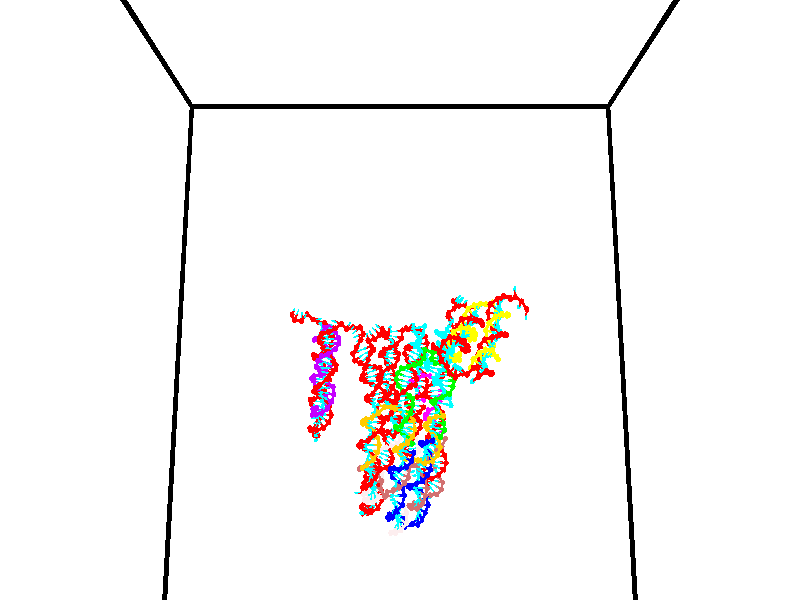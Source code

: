 // switches for output
#declare DRAW_BASES = 1; // possible values are 0, 1; only relevant for DNA ribbons
#declare DRAW_BASES_TYPE = 3; // possible values are 1, 2, 3; only relevant for DNA ribbons
#declare DRAW_FOG = 0; // set to 1 to enable fog

#include "colors.inc"

#include "transforms.inc"
background { rgb <1, 1, 1>}

#default {
   normal{
       ripples 0.25
       frequency 0.20
       turbulence 0.2
       lambda 5
   }
	finish {
		phong 0.1
		phong_size 40.
	}
}

// original window dimensions: 1024x640


// camera settings

camera {
	sky <0, 0.179814, -0.983701>
	up <0, 0.179814, -0.983701>
	right 1.6 * <1, 0, 0>
	location <35, 94.9851, 44.8844>
	look_at <35, 29.7336, 32.9568>
	direction <0, -65.2515, -11.9276>
	angle 67.0682
}


# declare cpy_camera_pos = <35, 94.9851, 44.8844>;
# if (DRAW_FOG = 1)
fog {
	fog_type 2
	up vnormalize(cpy_camera_pos)
	color rgbt<1,1,1,0.3>
	distance 1e-5
	fog_alt 3e-3
	fog_offset 56
}
# end


// LIGHTS

# declare lum = 6;
global_settings {
	ambient_light rgb lum * <0.05, 0.05, 0.05>
	max_trace_level 15
}# declare cpy_direct_light_amount = 0.25;
light_source
{	1000 * <-1, -1.16352, -0.803886>,
	rgb lum * cpy_direct_light_amount
	parallel
}

light_source
{	1000 * <1, 1.16352, 0.803886>,
	rgb lum * cpy_direct_light_amount
	parallel
}

// strand 0

// nucleotide -1

// particle -1
sphere {
	<24.194990, 35.346199, 35.222260> 0.250000
	pigment { color rgbt <1,0,0,0> }
	no_shadow
}
cylinder {
	<24.234951, 35.031570, 34.978516>,  <24.258926, 34.842793, 34.832268>, 0.100000
	pigment { color rgbt <1,0,0,0> }
	no_shadow
}
cylinder {
	<24.234951, 35.031570, 34.978516>,  <24.194990, 35.346199, 35.222260>, 0.100000
	pigment { color rgbt <1,0,0,0> }
	no_shadow
}

// particle -1
sphere {
	<24.234951, 35.031570, 34.978516> 0.100000
	pigment { color rgbt <1,0,0,0> }
	no_shadow
}
sphere {
	0, 1
	scale<0.080000,0.200000,0.300000>
	matrix <0.988873, 0.010644, 0.148379,
		-0.110225, -0.617403, 0.778887,
		0.099900, -0.786575, -0.609360,
		24.264921, 34.795597, 34.795708>
	pigment { color rgbt <0,1,1,0> }
	no_shadow
}
cylinder {
	<24.361633, 34.723774, 35.594666>,  <24.194990, 35.346199, 35.222260>, 0.130000
	pigment { color rgbt <1,0,0,0> }
	no_shadow
}

// nucleotide -1

// particle -1
sphere {
	<24.361633, 34.723774, 35.594666> 0.250000
	pigment { color rgbt <1,0,0,0> }
	no_shadow
}
cylinder {
	<24.524021, 34.762844, 35.231205>,  <24.621454, 34.786285, 35.013130>, 0.100000
	pigment { color rgbt <1,0,0,0> }
	no_shadow
}
cylinder {
	<24.524021, 34.762844, 35.231205>,  <24.361633, 34.723774, 35.594666>, 0.100000
	pigment { color rgbt <1,0,0,0> }
	no_shadow
}

// particle -1
sphere {
	<24.524021, 34.762844, 35.231205> 0.100000
	pigment { color rgbt <1,0,0,0> }
	no_shadow
}
sphere {
	0, 1
	scale<0.080000,0.200000,0.300000>
	matrix <0.913556, -0.070123, 0.400621,
		-0.024584, -0.992744, -0.117704,
		0.405968, 0.097681, -0.908652,
		24.645811, 34.792149, 34.958611>
	pigment { color rgbt <0,1,1,0> }
	no_shadow
}
cylinder {
	<24.967236, 34.159241, 35.565052>,  <24.361633, 34.723774, 35.594666>, 0.130000
	pigment { color rgbt <1,0,0,0> }
	no_shadow
}

// nucleotide -1

// particle -1
sphere {
	<24.967236, 34.159241, 35.565052> 0.250000
	pigment { color rgbt <1,0,0,0> }
	no_shadow
}
cylinder {
	<25.022280, 34.464203, 35.312130>,  <25.055305, 34.647179, 35.160378>, 0.100000
	pigment { color rgbt <1,0,0,0> }
	no_shadow
}
cylinder {
	<25.022280, 34.464203, 35.312130>,  <24.967236, 34.159241, 35.565052>, 0.100000
	pigment { color rgbt <1,0,0,0> }
	no_shadow
}

// particle -1
sphere {
	<25.022280, 34.464203, 35.312130> 0.100000
	pigment { color rgbt <1,0,0,0> }
	no_shadow
}
sphere {
	0, 1
	scale<0.080000,0.200000,0.300000>
	matrix <0.975577, 0.006019, 0.219574,
		0.171209, -0.647075, -0.742955,
		0.137609, 0.762403, -0.632302,
		25.063562, 34.692924, 35.122440>
	pigment { color rgbt <0,1,1,0> }
	no_shadow
}
cylinder {
	<25.484102, 33.998554, 34.951267>,  <24.967236, 34.159241, 35.565052>, 0.130000
	pigment { color rgbt <1,0,0,0> }
	no_shadow
}

// nucleotide -1

// particle -1
sphere {
	<25.484102, 33.998554, 34.951267> 0.250000
	pigment { color rgbt <1,0,0,0> }
	no_shadow
}
cylinder {
	<25.456160, 34.369556, 35.098156>,  <25.439394, 34.592159, 35.186291>, 0.100000
	pigment { color rgbt <1,0,0,0> }
	no_shadow
}
cylinder {
	<25.456160, 34.369556, 35.098156>,  <25.484102, 33.998554, 34.951267>, 0.100000
	pigment { color rgbt <1,0,0,0> }
	no_shadow
}

// particle -1
sphere {
	<25.456160, 34.369556, 35.098156> 0.100000
	pigment { color rgbt <1,0,0,0> }
	no_shadow
}
sphere {
	0, 1
	scale<0.080000,0.200000,0.300000>
	matrix <0.948232, -0.052583, 0.313196,
		0.309801, 0.370090, -0.875818,
		-0.069857, 0.927507, 0.367221,
		25.435202, 34.647808, 35.208321>
	pigment { color rgbt <0,1,1,0> }
	no_shadow
}
cylinder {
	<26.032890, 33.573479, 35.363861>,  <25.484102, 33.998554, 34.951267>, 0.130000
	pigment { color rgbt <1,0,0,0> }
	no_shadow
}

// nucleotide -1

// particle -1
sphere {
	<26.032890, 33.573479, 35.363861> 0.250000
	pigment { color rgbt <1,0,0,0> }
	no_shadow
}
cylinder {
	<26.412916, 33.697956, 35.354610>,  <26.640932, 33.772644, 35.349060>, 0.100000
	pigment { color rgbt <1,0,0,0> }
	no_shadow
}
cylinder {
	<26.412916, 33.697956, 35.354610>,  <26.032890, 33.573479, 35.363861>, 0.100000
	pigment { color rgbt <1,0,0,0> }
	no_shadow
}

// particle -1
sphere {
	<26.412916, 33.697956, 35.354610> 0.100000
	pigment { color rgbt <1,0,0,0> }
	no_shadow
}
sphere {
	0, 1
	scale<0.080000,0.200000,0.300000>
	matrix <0.201749, -0.556010, 0.806319,
		0.238068, -0.770719, -0.591029,
		0.950064, 0.311198, -0.023124,
		26.697935, 33.791317, 35.347672>
	pigment { color rgbt <0,1,1,0> }
	no_shadow
}
cylinder {
	<26.476177, 32.946743, 35.461769>,  <26.032890, 33.573479, 35.363861>, 0.130000
	pigment { color rgbt <1,0,0,0> }
	no_shadow
}

// nucleotide -1

// particle -1
sphere {
	<26.476177, 32.946743, 35.461769> 0.250000
	pigment { color rgbt <1,0,0,0> }
	no_shadow
}
cylinder {
	<26.643635, 33.289600, 35.581795>,  <26.744110, 33.495316, 35.653809>, 0.100000
	pigment { color rgbt <1,0,0,0> }
	no_shadow
}
cylinder {
	<26.643635, 33.289600, 35.581795>,  <26.476177, 32.946743, 35.461769>, 0.100000
	pigment { color rgbt <1,0,0,0> }
	no_shadow
}

// particle -1
sphere {
	<26.643635, 33.289600, 35.581795> 0.100000
	pigment { color rgbt <1,0,0,0> }
	no_shadow
}
sphere {
	0, 1
	scale<0.080000,0.200000,0.300000>
	matrix <0.332292, -0.452075, 0.827774,
		0.845174, -0.246835, -0.474081,
		0.418644, 0.857147, 0.300061,
		26.769228, 33.546745, 35.671814>
	pigment { color rgbt <0,1,1,0> }
	no_shadow
}
cylinder {
	<27.142773, 32.806015, 35.498360>,  <26.476177, 32.946743, 35.461769>, 0.130000
	pigment { color rgbt <1,0,0,0> }
	no_shadow
}

// nucleotide -1

// particle -1
sphere {
	<27.142773, 32.806015, 35.498360> 0.250000
	pigment { color rgbt <1,0,0,0> }
	no_shadow
}
cylinder {
	<27.091469, 33.106831, 35.756969>,  <27.060686, 33.287319, 35.912136>, 0.100000
	pigment { color rgbt <1,0,0,0> }
	no_shadow
}
cylinder {
	<27.091469, 33.106831, 35.756969>,  <27.142773, 32.806015, 35.498360>, 0.100000
	pigment { color rgbt <1,0,0,0> }
	no_shadow
}

// particle -1
sphere {
	<27.091469, 33.106831, 35.756969> 0.100000
	pigment { color rgbt <1,0,0,0> }
	no_shadow
}
sphere {
	0, 1
	scale<0.080000,0.200000,0.300000>
	matrix <0.470321, -0.527812, 0.707257,
		0.873125, 0.394786, -0.286001,
		-0.128260, 0.752036, 0.646522,
		27.052992, 33.332443, 35.950928>
	pigment { color rgbt <0,1,1,0> }
	no_shadow
}
cylinder {
	<27.712305, 32.714626, 35.973961>,  <27.142773, 32.806015, 35.498360>, 0.130000
	pigment { color rgbt <1,0,0,0> }
	no_shadow
}

// nucleotide -1

// particle -1
sphere {
	<27.712305, 32.714626, 35.973961> 0.250000
	pigment { color rgbt <1,0,0,0> }
	no_shadow
}
cylinder {
	<27.450941, 32.961990, 36.148605>,  <27.294123, 33.110409, 36.253391>, 0.100000
	pigment { color rgbt <1,0,0,0> }
	no_shadow
}
cylinder {
	<27.450941, 32.961990, 36.148605>,  <27.712305, 32.714626, 35.973961>, 0.100000
	pigment { color rgbt <1,0,0,0> }
	no_shadow
}

// particle -1
sphere {
	<27.450941, 32.961990, 36.148605> 0.100000
	pigment { color rgbt <1,0,0,0> }
	no_shadow
}
sphere {
	0, 1
	scale<0.080000,0.200000,0.300000>
	matrix <0.144630, -0.464152, 0.873868,
		0.743057, 0.634143, 0.213842,
		-0.653412, 0.618406, 0.436607,
		27.254917, 33.147511, 36.279587>
	pigment { color rgbt <0,1,1,0> }
	no_shadow
}
cylinder {
	<27.994946, 32.742622, 36.700264>,  <27.712305, 32.714626, 35.973961>, 0.130000
	pigment { color rgbt <1,0,0,0> }
	no_shadow
}

// nucleotide -1

// particle -1
sphere {
	<27.994946, 32.742622, 36.700264> 0.250000
	pigment { color rgbt <1,0,0,0> }
	no_shadow
}
cylinder {
	<27.617052, 32.864014, 36.749863>,  <27.390316, 32.936848, 36.779621>, 0.100000
	pigment { color rgbt <1,0,0,0> }
	no_shadow
}
cylinder {
	<27.617052, 32.864014, 36.749863>,  <27.994946, 32.742622, 36.700264>, 0.100000
	pigment { color rgbt <1,0,0,0> }
	no_shadow
}

// particle -1
sphere {
	<27.617052, 32.864014, 36.749863> 0.100000
	pigment { color rgbt <1,0,0,0> }
	no_shadow
}
sphere {
	0, 1
	scale<0.080000,0.200000,0.300000>
	matrix <-0.038949, -0.479464, 0.876697,
		0.325513, 0.823417, 0.464786,
		-0.944735, 0.303479, 0.124000,
		27.333632, 32.955059, 36.787064>
	pigment { color rgbt <0,1,1,0> }
	no_shadow
}
cylinder {
	<27.979486, 32.977421, 37.414898>,  <27.994946, 32.742622, 36.700264>, 0.130000
	pigment { color rgbt <1,0,0,0> }
	no_shadow
}

// nucleotide -1

// particle -1
sphere {
	<27.979486, 32.977421, 37.414898> 0.250000
	pigment { color rgbt <1,0,0,0> }
	no_shadow
}
cylinder {
	<27.591255, 32.918930, 37.338375>,  <27.358316, 32.883835, 37.292461>, 0.100000
	pigment { color rgbt <1,0,0,0> }
	no_shadow
}
cylinder {
	<27.591255, 32.918930, 37.338375>,  <27.979486, 32.977421, 37.414898>, 0.100000
	pigment { color rgbt <1,0,0,0> }
	no_shadow
}

// particle -1
sphere {
	<27.591255, 32.918930, 37.338375> 0.100000
	pigment { color rgbt <1,0,0,0> }
	no_shadow
}
sphere {
	0, 1
	scale<0.080000,0.200000,0.300000>
	matrix <-0.079220, -0.556366, 0.827152,
		-0.227389, 0.817970, 0.528412,
		-0.970576, -0.146224, -0.191311,
		27.300083, 32.875061, 37.280983>
	pigment { color rgbt <0,1,1,0> }
	no_shadow
}
cylinder {
	<27.527409, 33.179638, 38.004852>,  <27.979486, 32.977421, 37.414898>, 0.130000
	pigment { color rgbt <1,0,0,0> }
	no_shadow
}

// nucleotide -1

// particle -1
sphere {
	<27.527409, 33.179638, 38.004852> 0.250000
	pigment { color rgbt <1,0,0,0> }
	no_shadow
}
cylinder {
	<27.331985, 32.915497, 37.776730>,  <27.214731, 32.757011, 37.639858>, 0.100000
	pigment { color rgbt <1,0,0,0> }
	no_shadow
}
cylinder {
	<27.331985, 32.915497, 37.776730>,  <27.527409, 33.179638, 38.004852>, 0.100000
	pigment { color rgbt <1,0,0,0> }
	no_shadow
}

// particle -1
sphere {
	<27.331985, 32.915497, 37.776730> 0.100000
	pigment { color rgbt <1,0,0,0> }
	no_shadow
}
sphere {
	0, 1
	scale<0.080000,0.200000,0.300000>
	matrix <-0.283313, -0.498145, 0.819503,
		-0.825255, 0.561948, 0.056285,
		-0.488556, -0.660353, -0.570304,
		27.185419, 32.717392, 37.605637>
	pigment { color rgbt <0,1,1,0> }
	no_shadow
}
cylinder {
	<26.950092, 33.117760, 38.346672>,  <27.527409, 33.179638, 38.004852>, 0.130000
	pigment { color rgbt <1,0,0,0> }
	no_shadow
}

// nucleotide -1

// particle -1
sphere {
	<26.950092, 33.117760, 38.346672> 0.250000
	pigment { color rgbt <1,0,0,0> }
	no_shadow
}
cylinder {
	<26.961124, 32.803352, 38.099636>,  <26.967745, 32.614708, 37.951412>, 0.100000
	pigment { color rgbt <1,0,0,0> }
	no_shadow
}
cylinder {
	<26.961124, 32.803352, 38.099636>,  <26.950092, 33.117760, 38.346672>, 0.100000
	pigment { color rgbt <1,0,0,0> }
	no_shadow
}

// particle -1
sphere {
	<26.961124, 32.803352, 38.099636> 0.100000
	pigment { color rgbt <1,0,0,0> }
	no_shadow
}
sphere {
	0, 1
	scale<0.080000,0.200000,0.300000>
	matrix <-0.285443, -0.598296, 0.748708,
		-0.957999, 0.155637, -0.240865,
		0.027581, -0.786015, -0.617593,
		26.969398, 32.567547, 37.914360>
	pigment { color rgbt <0,1,1,0> }
	no_shadow
}
cylinder {
	<26.310310, 32.756207, 38.395878>,  <26.950092, 33.117760, 38.346672>, 0.130000
	pigment { color rgbt <1,0,0,0> }
	no_shadow
}

// nucleotide -1

// particle -1
sphere {
	<26.310310, 32.756207, 38.395878> 0.250000
	pigment { color rgbt <1,0,0,0> }
	no_shadow
}
cylinder {
	<26.591848, 32.507076, 38.259239>,  <26.760771, 32.357597, 38.177254>, 0.100000
	pigment { color rgbt <1,0,0,0> }
	no_shadow
}
cylinder {
	<26.591848, 32.507076, 38.259239>,  <26.310310, 32.756207, 38.395878>, 0.100000
	pigment { color rgbt <1,0,0,0> }
	no_shadow
}

// particle -1
sphere {
	<26.591848, 32.507076, 38.259239> 0.100000
	pigment { color rgbt <1,0,0,0> }
	no_shadow
}
sphere {
	0, 1
	scale<0.080000,0.200000,0.300000>
	matrix <-0.199909, -0.635124, 0.746092,
		-0.681645, -0.456843, -0.571537,
		0.703844, -0.622826, -0.341602,
		26.803001, 32.320229, 38.156757>
	pigment { color rgbt <0,1,1,0> }
	no_shadow
}
cylinder {
	<25.952772, 32.135479, 38.259285>,  <26.310310, 32.756207, 38.395878>, 0.130000
	pigment { color rgbt <1,0,0,0> }
	no_shadow
}

// nucleotide -1

// particle -1
sphere {
	<25.952772, 32.135479, 38.259285> 0.250000
	pigment { color rgbt <1,0,0,0> }
	no_shadow
}
cylinder {
	<26.339375, 32.041645, 38.300922>,  <26.571337, 31.985346, 38.325905>, 0.100000
	pigment { color rgbt <1,0,0,0> }
	no_shadow
}
cylinder {
	<26.339375, 32.041645, 38.300922>,  <25.952772, 32.135479, 38.259285>, 0.100000
	pigment { color rgbt <1,0,0,0> }
	no_shadow
}

// particle -1
sphere {
	<26.339375, 32.041645, 38.300922> 0.100000
	pigment { color rgbt <1,0,0,0> }
	no_shadow
}
sphere {
	0, 1
	scale<0.080000,0.200000,0.300000>
	matrix <-0.238244, -0.669295, 0.703764,
		-0.095420, -0.704993, -0.702766,
		0.966506, -0.234583, 0.104096,
		26.629326, 31.971270, 38.332150>
	pigment { color rgbt <0,1,1,0> }
	no_shadow
}
cylinder {
	<25.966078, 31.369987, 38.459946>,  <25.952772, 32.135479, 38.259285>, 0.130000
	pigment { color rgbt <1,0,0,0> }
	no_shadow
}

// nucleotide -1

// particle -1
sphere {
	<25.966078, 31.369987, 38.459946> 0.250000
	pigment { color rgbt <1,0,0,0> }
	no_shadow
}
cylinder {
	<26.319868, 31.509521, 38.583893>,  <26.532143, 31.593243, 38.658260>, 0.100000
	pigment { color rgbt <1,0,0,0> }
	no_shadow
}
cylinder {
	<26.319868, 31.509521, 38.583893>,  <25.966078, 31.369987, 38.459946>, 0.100000
	pigment { color rgbt <1,0,0,0> }
	no_shadow
}

// particle -1
sphere {
	<26.319868, 31.509521, 38.583893> 0.100000
	pigment { color rgbt <1,0,0,0> }
	no_shadow
}
sphere {
	0, 1
	scale<0.080000,0.200000,0.300000>
	matrix <-0.013819, -0.644240, 0.764699,
		0.466382, -0.680639, -0.564994,
		0.884475, 0.348835, 0.309868,
		26.585211, 31.614172, 38.676853>
	pigment { color rgbt <0,1,1,0> }
	no_shadow
}
cylinder {
	<26.304064, 30.722214, 38.573578>,  <25.966078, 31.369987, 38.459946>, 0.130000
	pigment { color rgbt <1,0,0,0> }
	no_shadow
}

// nucleotide -1

// particle -1
sphere {
	<26.304064, 30.722214, 38.573578> 0.250000
	pigment { color rgbt <1,0,0,0> }
	no_shadow
}
cylinder {
	<26.504948, 30.997578, 38.782909>,  <26.625479, 31.162796, 38.908508>, 0.100000
	pigment { color rgbt <1,0,0,0> }
	no_shadow
}
cylinder {
	<26.504948, 30.997578, 38.782909>,  <26.304064, 30.722214, 38.573578>, 0.100000
	pigment { color rgbt <1,0,0,0> }
	no_shadow
}

// particle -1
sphere {
	<26.504948, 30.997578, 38.782909> 0.100000
	pigment { color rgbt <1,0,0,0> }
	no_shadow
}
sphere {
	0, 1
	scale<0.080000,0.200000,0.300000>
	matrix <-0.008265, -0.601336, 0.798953,
		0.864706, -0.405568, -0.296308,
		0.502211, 0.688410, 0.523331,
		26.655611, 31.204102, 38.939907>
	pigment { color rgbt <0,1,1,0> }
	no_shadow
}
cylinder {
	<26.797010, 30.280842, 39.015285>,  <26.304064, 30.722214, 38.573578>, 0.130000
	pigment { color rgbt <1,0,0,0> }
	no_shadow
}

// nucleotide -1

// particle -1
sphere {
	<26.797010, 30.280842, 39.015285> 0.250000
	pigment { color rgbt <1,0,0,0> }
	no_shadow
}
cylinder {
	<26.777271, 30.638987, 39.192322>,  <26.765429, 30.853874, 39.298546>, 0.100000
	pigment { color rgbt <1,0,0,0> }
	no_shadow
}
cylinder {
	<26.777271, 30.638987, 39.192322>,  <26.797010, 30.280842, 39.015285>, 0.100000
	pigment { color rgbt <1,0,0,0> }
	no_shadow
}

// particle -1
sphere {
	<26.777271, 30.638987, 39.192322> 0.100000
	pigment { color rgbt <1,0,0,0> }
	no_shadow
}
sphere {
	0, 1
	scale<0.080000,0.200000,0.300000>
	matrix <-0.012127, -0.443639, 0.896123,
		0.998708, 0.038852, 0.032750,
		-0.049345, 0.895363, 0.442595,
		26.762468, 30.907595, 39.325100>
	pigment { color rgbt <0,1,1,0> }
	no_shadow
}
cylinder {
	<27.257088, 30.267097, 39.655327>,  <26.797010, 30.280842, 39.015285>, 0.130000
	pigment { color rgbt <1,0,0,0> }
	no_shadow
}

// nucleotide -1

// particle -1
sphere {
	<27.257088, 30.267097, 39.655327> 0.250000
	pigment { color rgbt <1,0,0,0> }
	no_shadow
}
cylinder {
	<27.008707, 30.568657, 39.741169>,  <26.859678, 30.749592, 39.792675>, 0.100000
	pigment { color rgbt <1,0,0,0> }
	no_shadow
}
cylinder {
	<27.008707, 30.568657, 39.741169>,  <27.257088, 30.267097, 39.655327>, 0.100000
	pigment { color rgbt <1,0,0,0> }
	no_shadow
}

// particle -1
sphere {
	<27.008707, 30.568657, 39.741169> 0.100000
	pigment { color rgbt <1,0,0,0> }
	no_shadow
}
sphere {
	0, 1
	scale<0.080000,0.200000,0.300000>
	matrix <0.037953, -0.244549, 0.968894,
		0.782930, 0.609780, 0.123240,
		-0.620950, 0.753899, 0.214608,
		26.822422, 30.794827, 39.805550>
	pigment { color rgbt <0,1,1,0> }
	no_shadow
}
cylinder {
	<27.562061, 30.678486, 40.298794>,  <27.257088, 30.267097, 39.655327>, 0.130000
	pigment { color rgbt <1,0,0,0> }
	no_shadow
}

// nucleotide -1

// particle -1
sphere {
	<27.562061, 30.678486, 40.298794> 0.250000
	pigment { color rgbt <1,0,0,0> }
	no_shadow
}
cylinder {
	<27.180727, 30.798775, 40.288090>,  <26.951927, 30.870949, 40.281670>, 0.100000
	pigment { color rgbt <1,0,0,0> }
	no_shadow
}
cylinder {
	<27.180727, 30.798775, 40.288090>,  <27.562061, 30.678486, 40.298794>, 0.100000
	pigment { color rgbt <1,0,0,0> }
	no_shadow
}

// particle -1
sphere {
	<27.180727, 30.798775, 40.288090> 0.100000
	pigment { color rgbt <1,0,0,0> }
	no_shadow
}
sphere {
	0, 1
	scale<0.080000,0.200000,0.300000>
	matrix <-0.045933, -0.056880, 0.997324,
		0.298396, 0.952014, 0.068039,
		-0.953336, 0.300722, -0.026757,
		26.894726, 30.888992, 40.280064>
	pigment { color rgbt <0,1,1,0> }
	no_shadow
}
cylinder {
	<27.453690, 31.233366, 40.804417>,  <27.562061, 30.678486, 40.298794>, 0.130000
	pigment { color rgbt <1,0,0,0> }
	no_shadow
}

// nucleotide -1

// particle -1
sphere {
	<27.453690, 31.233366, 40.804417> 0.250000
	pigment { color rgbt <1,0,0,0> }
	no_shadow
}
cylinder {
	<27.098061, 31.059772, 40.746170>,  <26.884684, 30.955616, 40.711224>, 0.100000
	pigment { color rgbt <1,0,0,0> }
	no_shadow
}
cylinder {
	<27.098061, 31.059772, 40.746170>,  <27.453690, 31.233366, 40.804417>, 0.100000
	pigment { color rgbt <1,0,0,0> }
	no_shadow
}

// particle -1
sphere {
	<27.098061, 31.059772, 40.746170> 0.100000
	pigment { color rgbt <1,0,0,0> }
	no_shadow
}
sphere {
	0, 1
	scale<0.080000,0.200000,0.300000>
	matrix <-0.157801, -0.008040, 0.987438,
		-0.429704, 0.900884, -0.061335,
		-0.889074, -0.433985, -0.145616,
		26.831339, 30.929577, 40.702484>
	pigment { color rgbt <0,1,1,0> }
	no_shadow
}
cylinder {
	<27.073055, 31.489885, 41.352386>,  <27.453690, 31.233366, 40.804417>, 0.130000
	pigment { color rgbt <1,0,0,0> }
	no_shadow
}

// nucleotide -1

// particle -1
sphere {
	<27.073055, 31.489885, 41.352386> 0.250000
	pigment { color rgbt <1,0,0,0> }
	no_shadow
}
cylinder {
	<26.853106, 31.169182, 41.258732>,  <26.721136, 30.976759, 41.202538>, 0.100000
	pigment { color rgbt <1,0,0,0> }
	no_shadow
}
cylinder {
	<26.853106, 31.169182, 41.258732>,  <27.073055, 31.489885, 41.352386>, 0.100000
	pigment { color rgbt <1,0,0,0> }
	no_shadow
}

// particle -1
sphere {
	<26.853106, 31.169182, 41.258732> 0.100000
	pigment { color rgbt <1,0,0,0> }
	no_shadow
}
sphere {
	0, 1
	scale<0.080000,0.200000,0.300000>
	matrix <-0.182468, -0.158239, 0.970395,
		-0.815073, 0.576316, -0.059284,
		-0.549873, -0.801761, -0.234135,
		26.688143, 30.928654, 41.188492>
	pigment { color rgbt <0,1,1,0> }
	no_shadow
}
cylinder {
	<26.644457, 31.455523, 41.854790>,  <27.073055, 31.489885, 41.352386>, 0.130000
	pigment { color rgbt <1,0,0,0> }
	no_shadow
}

// nucleotide -1

// particle -1
sphere {
	<26.644457, 31.455523, 41.854790> 0.250000
	pigment { color rgbt <1,0,0,0> }
	no_shadow
}
cylinder {
	<26.598452, 31.084616, 41.712269>,  <26.570848, 30.862072, 41.626755>, 0.100000
	pigment { color rgbt <1,0,0,0> }
	no_shadow
}
cylinder {
	<26.598452, 31.084616, 41.712269>,  <26.644457, 31.455523, 41.854790>, 0.100000
	pigment { color rgbt <1,0,0,0> }
	no_shadow
}

// particle -1
sphere {
	<26.598452, 31.084616, 41.712269> 0.100000
	pigment { color rgbt <1,0,0,0> }
	no_shadow
}
sphere {
	0, 1
	scale<0.080000,0.200000,0.300000>
	matrix <-0.250850, -0.319947, 0.913624,
		-0.961169, 0.194457, -0.195806,
		-0.115013, -0.927265, -0.356302,
		26.563948, 30.806437, 41.605377>
	pigment { color rgbt <0,1,1,0> }
	no_shadow
}
cylinder {
	<25.983084, 31.190704, 42.006901>,  <26.644457, 31.455523, 41.854790>, 0.130000
	pigment { color rgbt <1,0,0,0> }
	no_shadow
}

// nucleotide -1

// particle -1
sphere {
	<25.983084, 31.190704, 42.006901> 0.250000
	pigment { color rgbt <1,0,0,0> }
	no_shadow
}
cylinder {
	<26.187462, 30.853840, 41.937962>,  <26.310089, 30.651722, 41.896599>, 0.100000
	pigment { color rgbt <1,0,0,0> }
	no_shadow
}
cylinder {
	<26.187462, 30.853840, 41.937962>,  <25.983084, 31.190704, 42.006901>, 0.100000
	pigment { color rgbt <1,0,0,0> }
	no_shadow
}

// particle -1
sphere {
	<26.187462, 30.853840, 41.937962> 0.100000
	pigment { color rgbt <1,0,0,0> }
	no_shadow
}
sphere {
	0, 1
	scale<0.080000,0.200000,0.300000>
	matrix <-0.470386, -0.441728, 0.763946,
		-0.719495, -0.309264, -0.621839,
		0.510944, -0.842160, -0.172347,
		26.340746, 30.601192, 41.886257>
	pigment { color rgbt <0,1,1,0> }
	no_shadow
}
cylinder {
	<25.485285, 30.697611, 42.043301>,  <25.983084, 31.190704, 42.006901>, 0.130000
	pigment { color rgbt <1,0,0,0> }
	no_shadow
}

// nucleotide -1

// particle -1
sphere {
	<25.485285, 30.697611, 42.043301> 0.250000
	pigment { color rgbt <1,0,0,0> }
	no_shadow
}
cylinder {
	<25.847006, 30.544085, 42.118050>,  <26.064039, 30.451969, 42.162899>, 0.100000
	pigment { color rgbt <1,0,0,0> }
	no_shadow
}
cylinder {
	<25.847006, 30.544085, 42.118050>,  <25.485285, 30.697611, 42.043301>, 0.100000
	pigment { color rgbt <1,0,0,0> }
	no_shadow
}

// particle -1
sphere {
	<25.847006, 30.544085, 42.118050> 0.100000
	pigment { color rgbt <1,0,0,0> }
	no_shadow
}
sphere {
	0, 1
	scale<0.080000,0.200000,0.300000>
	matrix <-0.260237, -0.148644, 0.954035,
		-0.338400, -0.911366, -0.234303,
		0.904303, -0.383819, 0.186870,
		26.118298, 30.428940, 42.174110>
	pigment { color rgbt <0,1,1,0> }
	no_shadow
}
cylinder {
	<25.530792, 29.991062, 42.390423>,  <25.485285, 30.697611, 42.043301>, 0.130000
	pigment { color rgbt <1,0,0,0> }
	no_shadow
}

// nucleotide -1

// particle -1
sphere {
	<25.530792, 29.991062, 42.390423> 0.250000
	pigment { color rgbt <1,0,0,0> }
	no_shadow
}
cylinder {
	<25.816713, 30.252838, 42.489025>,  <25.988266, 30.409904, 42.548187>, 0.100000
	pigment { color rgbt <1,0,0,0> }
	no_shadow
}
cylinder {
	<25.816713, 30.252838, 42.489025>,  <25.530792, 29.991062, 42.390423>, 0.100000
	pigment { color rgbt <1,0,0,0> }
	no_shadow
}

// particle -1
sphere {
	<25.816713, 30.252838, 42.489025> 0.100000
	pigment { color rgbt <1,0,0,0> }
	no_shadow
}
sphere {
	0, 1
	scale<0.080000,0.200000,0.300000>
	matrix <-0.342256, 0.019980, 0.939395,
		0.609854, -0.755849, 0.238268,
		0.714801, 0.654442, 0.246509,
		26.031153, 30.449171, 42.562977>
	pigment { color rgbt <0,1,1,0> }
	no_shadow
}
cylinder {
	<25.917542, 29.735588, 42.898960>,  <25.530792, 29.991062, 42.390423>, 0.130000
	pigment { color rgbt <1,0,0,0> }
	no_shadow
}

// nucleotide -1

// particle -1
sphere {
	<25.917542, 29.735588, 42.898960> 0.250000
	pigment { color rgbt <1,0,0,0> }
	no_shadow
}
cylinder {
	<25.936090, 30.134251, 42.925880>,  <25.947220, 30.373447, 42.942032>, 0.100000
	pigment { color rgbt <1,0,0,0> }
	no_shadow
}
cylinder {
	<25.936090, 30.134251, 42.925880>,  <25.917542, 29.735588, 42.898960>, 0.100000
	pigment { color rgbt <1,0,0,0> }
	no_shadow
}

// particle -1
sphere {
	<25.936090, 30.134251, 42.925880> 0.100000
	pigment { color rgbt <1,0,0,0> }
	no_shadow
}
sphere {
	0, 1
	scale<0.080000,0.200000,0.300000>
	matrix <-0.273631, -0.052118, 0.960422,
		0.960716, -0.062953, 0.270299,
		0.046374, 0.996655, 0.067296,
		25.950003, 30.433247, 42.946068>
	pigment { color rgbt <0,1,1,0> }
	no_shadow
}
cylinder {
	<26.092894, 29.752819, 43.522198>,  <25.917542, 29.735588, 42.898960>, 0.130000
	pigment { color rgbt <1,0,0,0> }
	no_shadow
}

// nucleotide -1

// particle -1
sphere {
	<26.092894, 29.752819, 43.522198> 0.250000
	pigment { color rgbt <1,0,0,0> }
	no_shadow
}
cylinder {
	<25.996185, 30.125172, 43.412647>,  <25.938160, 30.348583, 43.346916>, 0.100000
	pigment { color rgbt <1,0,0,0> }
	no_shadow
}
cylinder {
	<25.996185, 30.125172, 43.412647>,  <26.092894, 29.752819, 43.522198>, 0.100000
	pigment { color rgbt <1,0,0,0> }
	no_shadow
}

// particle -1
sphere {
	<25.996185, 30.125172, 43.412647> 0.100000
	pigment { color rgbt <1,0,0,0> }
	no_shadow
}
sphere {
	0, 1
	scale<0.080000,0.200000,0.300000>
	matrix <-0.068171, 0.265260, 0.961764,
		0.967935, 0.251199, -0.000674,
		-0.241773, 0.930879, -0.273879,
		25.923653, 30.404436, 43.330482>
	pigment { color rgbt <0,1,1,0> }
	no_shadow
}
cylinder {
	<26.626577, 30.365105, 43.590958>,  <26.092894, 29.752819, 43.522198>, 0.130000
	pigment { color rgbt <1,0,0,0> }
	no_shadow
}

// nucleotide -1

// particle -1
sphere {
	<26.626577, 30.365105, 43.590958> 0.250000
	pigment { color rgbt <1,0,0,0> }
	no_shadow
}
cylinder {
	<26.234140, 30.432404, 43.629219>,  <25.998678, 30.472782, 43.652176>, 0.100000
	pigment { color rgbt <1,0,0,0> }
	no_shadow
}
cylinder {
	<26.234140, 30.432404, 43.629219>,  <26.626577, 30.365105, 43.590958>, 0.100000
	pigment { color rgbt <1,0,0,0> }
	no_shadow
}

// particle -1
sphere {
	<26.234140, 30.432404, 43.629219> 0.100000
	pigment { color rgbt <1,0,0,0> }
	no_shadow
}
sphere {
	0, 1
	scale<0.080000,0.200000,0.300000>
	matrix <0.111796, 0.089207, 0.989719,
		0.157985, 0.981700, -0.106329,
		-0.981092, 0.168248, 0.095657,
		25.939812, 30.482878, 43.657917>
	pigment { color rgbt <0,1,1,0> }
	no_shadow
}
cylinder {
	<26.532461, 31.074507, 43.801559>,  <26.626577, 30.365105, 43.590958>, 0.130000
	pigment { color rgbt <1,0,0,0> }
	no_shadow
}

// nucleotide -1

// particle -1
sphere {
	<26.532461, 31.074507, 43.801559> 0.250000
	pigment { color rgbt <1,0,0,0> }
	no_shadow
}
cylinder {
	<26.257967, 30.814600, 43.932331>,  <26.093269, 30.658655, 44.010796>, 0.100000
	pigment { color rgbt <1,0,0,0> }
	no_shadow
}
cylinder {
	<26.257967, 30.814600, 43.932331>,  <26.532461, 31.074507, 43.801559>, 0.100000
	pigment { color rgbt <1,0,0,0> }
	no_shadow
}

// particle -1
sphere {
	<26.257967, 30.814600, 43.932331> 0.100000
	pigment { color rgbt <1,0,0,0> }
	no_shadow
}
sphere {
	0, 1
	scale<0.080000,0.200000,0.300000>
	matrix <0.464980, -0.046241, 0.884113,
		-0.559349, 0.758726, 0.333861,
		-0.686237, -0.649767, 0.326928,
		26.052095, 30.619671, 44.030411>
	pigment { color rgbt <0,1,1,0> }
	no_shadow
}
cylinder {
	<26.244062, 31.259670, 44.396175>,  <26.532461, 31.074507, 43.801559>, 0.130000
	pigment { color rgbt <1,0,0,0> }
	no_shadow
}

// nucleotide -1

// particle -1
sphere {
	<26.244062, 31.259670, 44.396175> 0.250000
	pigment { color rgbt <1,0,0,0> }
	no_shadow
}
cylinder {
	<26.249079, 30.859741, 44.390514>,  <26.252089, 30.619783, 44.387119>, 0.100000
	pigment { color rgbt <1,0,0,0> }
	no_shadow
}
cylinder {
	<26.249079, 30.859741, 44.390514>,  <26.244062, 31.259670, 44.396175>, 0.100000
	pigment { color rgbt <1,0,0,0> }
	no_shadow
}

// particle -1
sphere {
	<26.249079, 30.859741, 44.390514> 0.100000
	pigment { color rgbt <1,0,0,0> }
	no_shadow
}
sphere {
	0, 1
	scale<0.080000,0.200000,0.300000>
	matrix <0.547730, -0.004972, 0.836640,
		-0.836561, -0.018241, 0.547570,
		0.012539, -0.999821, -0.014150,
		26.252840, 30.559795, 44.386269>
	pigment { color rgbt <0,1,1,0> }
	no_shadow
}
cylinder {
	<26.093054, 30.994923, 45.112030>,  <26.244062, 31.259670, 44.396175>, 0.130000
	pigment { color rgbt <1,0,0,0> }
	no_shadow
}

// nucleotide -1

// particle -1
sphere {
	<26.093054, 30.994923, 45.112030> 0.250000
	pigment { color rgbt <1,0,0,0> }
	no_shadow
}
cylinder {
	<26.311783, 30.739153, 44.895836>,  <26.443020, 30.585691, 44.766121>, 0.100000
	pigment { color rgbt <1,0,0,0> }
	no_shadow
}
cylinder {
	<26.311783, 30.739153, 44.895836>,  <26.093054, 30.994923, 45.112030>, 0.100000
	pigment { color rgbt <1,0,0,0> }
	no_shadow
}

// particle -1
sphere {
	<26.311783, 30.739153, 44.895836> 0.100000
	pigment { color rgbt <1,0,0,0> }
	no_shadow
}
sphere {
	0, 1
	scale<0.080000,0.200000,0.300000>
	matrix <0.741410, 0.069907, 0.667401,
		-0.388968, -0.765671, 0.512301,
		0.546823, -0.639423, -0.540484,
		26.475830, 30.547327, 44.733692>
	pigment { color rgbt <0,1,1,0> }
	no_shadow
}
cylinder {
	<26.554670, 31.670376, 45.138721>,  <26.093054, 30.994923, 45.112030>, 0.130000
	pigment { color rgbt <1,0,0,0> }
	no_shadow
}

// nucleotide -1

// particle -1
sphere {
	<26.554670, 31.670376, 45.138721> 0.250000
	pigment { color rgbt <1,0,0,0> }
	no_shadow
}
cylinder {
	<26.484499, 31.999765, 45.354542>,  <26.442396, 32.197399, 45.484032>, 0.100000
	pigment { color rgbt <1,0,0,0> }
	no_shadow
}
cylinder {
	<26.484499, 31.999765, 45.354542>,  <26.554670, 31.670376, 45.138721>, 0.100000
	pigment { color rgbt <1,0,0,0> }
	no_shadow
}

// particle -1
sphere {
	<26.484499, 31.999765, 45.354542> 0.100000
	pigment { color rgbt <1,0,0,0> }
	no_shadow
}
sphere {
	0, 1
	scale<0.080000,0.200000,0.300000>
	matrix <0.212856, 0.566811, -0.795875,
		-0.961206, -0.024774, -0.274718,
		-0.175430, 0.823475, 0.539549,
		26.431870, 32.246807, 45.516407>
	pigment { color rgbt <0,1,1,0> }
	no_shadow
}
cylinder {
	<26.082809, 32.099213, 44.735397>,  <26.554670, 31.670376, 45.138721>, 0.130000
	pigment { color rgbt <1,0,0,0> }
	no_shadow
}

// nucleotide -1

// particle -1
sphere {
	<26.082809, 32.099213, 44.735397> 0.250000
	pigment { color rgbt <1,0,0,0> }
	no_shadow
}
cylinder {
	<26.280279, 32.366421, 44.958122>,  <26.398762, 32.526745, 45.091755>, 0.100000
	pigment { color rgbt <1,0,0,0> }
	no_shadow
}
cylinder {
	<26.280279, 32.366421, 44.958122>,  <26.082809, 32.099213, 44.735397>, 0.100000
	pigment { color rgbt <1,0,0,0> }
	no_shadow
}

// particle -1
sphere {
	<26.280279, 32.366421, 44.958122> 0.100000
	pigment { color rgbt <1,0,0,0> }
	no_shadow
}
sphere {
	0, 1
	scale<0.080000,0.200000,0.300000>
	matrix <0.212083, 0.528457, -0.822042,
		-0.843389, 0.523912, 0.119211,
		0.493676, 0.668019, 0.556808,
		26.428381, 32.566826, 45.125164>
	pigment { color rgbt <0,1,1,0> }
	no_shadow
}
cylinder {
	<25.882198, 32.818768, 44.679169>,  <26.082809, 32.099213, 44.735397>, 0.130000
	pigment { color rgbt <1,0,0,0> }
	no_shadow
}

// nucleotide -1

// particle -1
sphere {
	<25.882198, 32.818768, 44.679169> 0.250000
	pigment { color rgbt <1,0,0,0> }
	no_shadow
}
cylinder {
	<26.267998, 32.864147, 44.774563>,  <26.499477, 32.891376, 44.831799>, 0.100000
	pigment { color rgbt <1,0,0,0> }
	no_shadow
}
cylinder {
	<26.267998, 32.864147, 44.774563>,  <25.882198, 32.818768, 44.679169>, 0.100000
	pigment { color rgbt <1,0,0,0> }
	no_shadow
}

// particle -1
sphere {
	<26.267998, 32.864147, 44.774563> 0.100000
	pigment { color rgbt <1,0,0,0> }
	no_shadow
}
sphere {
	0, 1
	scale<0.080000,0.200000,0.300000>
	matrix <0.116093, 0.628952, -0.768727,
		-0.237207, 0.769121, 0.593452,
		0.964497, 0.113452, 0.238481,
		26.557346, 32.898182, 44.846107>
	pigment { color rgbt <0,1,1,0> }
	no_shadow
}
cylinder {
	<25.963856, 33.539898, 44.546127>,  <25.882198, 32.818768, 44.679169>, 0.130000
	pigment { color rgbt <1,0,0,0> }
	no_shadow
}

// nucleotide -1

// particle -1
sphere {
	<25.963856, 33.539898, 44.546127> 0.250000
	pigment { color rgbt <1,0,0,0> }
	no_shadow
}
cylinder {
	<26.291592, 33.310684, 44.539116>,  <26.488234, 33.173157, 44.534908>, 0.100000
	pigment { color rgbt <1,0,0,0> }
	no_shadow
}
cylinder {
	<26.291592, 33.310684, 44.539116>,  <25.963856, 33.539898, 44.546127>, 0.100000
	pigment { color rgbt <1,0,0,0> }
	no_shadow
}

// particle -1
sphere {
	<26.291592, 33.310684, 44.539116> 0.100000
	pigment { color rgbt <1,0,0,0> }
	no_shadow
}
sphere {
	0, 1
	scale<0.080000,0.200000,0.300000>
	matrix <0.349634, 0.523682, -0.776861,
		0.454353, 0.630384, 0.629428,
		0.819341, -0.573039, -0.017533,
		26.537394, 33.138771, 44.533855>
	pigment { color rgbt <0,1,1,0> }
	no_shadow
}
cylinder {
	<26.692642, 33.812603, 44.673843>,  <25.963856, 33.539898, 44.546127>, 0.130000
	pigment { color rgbt <1,0,0,0> }
	no_shadow
}

// nucleotide -1

// particle -1
sphere {
	<26.692642, 33.812603, 44.673843> 0.250000
	pigment { color rgbt <1,0,0,0> }
	no_shadow
}
cylinder {
	<26.697710, 33.490971, 44.436092>,  <26.700750, 33.297989, 44.293442>, 0.100000
	pigment { color rgbt <1,0,0,0> }
	no_shadow
}
cylinder {
	<26.697710, 33.490971, 44.436092>,  <26.692642, 33.812603, 44.673843>, 0.100000
	pigment { color rgbt <1,0,0,0> }
	no_shadow
}

// particle -1
sphere {
	<26.697710, 33.490971, 44.436092> 0.100000
	pigment { color rgbt <1,0,0,0> }
	no_shadow
}
sphere {
	0, 1
	scale<0.080000,0.200000,0.300000>
	matrix <0.580973, 0.489720, -0.650112,
		0.813824, -0.337083, 0.473355,
		0.012669, -0.804083, -0.594382,
		26.701511, 33.249744, 44.257778>
	pigment { color rgbt <0,1,1,0> }
	no_shadow
}
cylinder {
	<27.374924, 33.641270, 44.535194>,  <26.692642, 33.812603, 44.673843>, 0.130000
	pigment { color rgbt <1,0,0,0> }
	no_shadow
}

// nucleotide -1

// particle -1
sphere {
	<27.374924, 33.641270, 44.535194> 0.250000
	pigment { color rgbt <1,0,0,0> }
	no_shadow
}
cylinder {
	<27.125530, 33.525158, 44.244816>,  <26.975893, 33.455490, 44.070587>, 0.100000
	pigment { color rgbt <1,0,0,0> }
	no_shadow
}
cylinder {
	<27.125530, 33.525158, 44.244816>,  <27.374924, 33.641270, 44.535194>, 0.100000
	pigment { color rgbt <1,0,0,0> }
	no_shadow
}

// particle -1
sphere {
	<27.125530, 33.525158, 44.244816> 0.100000
	pigment { color rgbt <1,0,0,0> }
	no_shadow
}
sphere {
	0, 1
	scale<0.080000,0.200000,0.300000>
	matrix <0.604612, 0.409675, -0.683089,
		0.495692, -0.864813, -0.079918,
		-0.623485, -0.290283, -0.725949,
		26.938484, 33.438072, 44.027031>
	pigment { color rgbt <0,1,1,0> }
	no_shadow
}
cylinder {
	<27.846903, 33.390415, 44.063629>,  <27.374924, 33.641270, 44.535194>, 0.130000
	pigment { color rgbt <1,0,0,0> }
	no_shadow
}

// nucleotide -1

// particle -1
sphere {
	<27.846903, 33.390415, 44.063629> 0.250000
	pigment { color rgbt <1,0,0,0> }
	no_shadow
}
cylinder {
	<27.503744, 33.460022, 43.870247>,  <27.297848, 33.501785, 43.754219>, 0.100000
	pigment { color rgbt <1,0,0,0> }
	no_shadow
}
cylinder {
	<27.503744, 33.460022, 43.870247>,  <27.846903, 33.390415, 44.063629>, 0.100000
	pigment { color rgbt <1,0,0,0> }
	no_shadow
}

// particle -1
sphere {
	<27.503744, 33.460022, 43.870247> 0.100000
	pigment { color rgbt <1,0,0,0> }
	no_shadow
}
sphere {
	0, 1
	scale<0.080000,0.200000,0.300000>
	matrix <0.508072, 0.427645, -0.747652,
		0.076643, -0.887039, -0.455289,
		-0.857898, 0.174018, -0.483455,
		27.246374, 33.512226, 43.725212>
	pigment { color rgbt <0,1,1,0> }
	no_shadow
}
cylinder {
	<28.080853, 33.451717, 43.447884>,  <27.846903, 33.390415, 44.063629>, 0.130000
	pigment { color rgbt <1,0,0,0> }
	no_shadow
}

// nucleotide -1

// particle -1
sphere {
	<28.080853, 33.451717, 43.447884> 0.250000
	pigment { color rgbt <1,0,0,0> }
	no_shadow
}
cylinder {
	<27.722694, 33.629642, 43.439812>,  <27.507799, 33.736397, 43.434967>, 0.100000
	pigment { color rgbt <1,0,0,0> }
	no_shadow
}
cylinder {
	<27.722694, 33.629642, 43.439812>,  <28.080853, 33.451717, 43.447884>, 0.100000
	pigment { color rgbt <1,0,0,0> }
	no_shadow
}

// particle -1
sphere {
	<27.722694, 33.629642, 43.439812> 0.100000
	pigment { color rgbt <1,0,0,0> }
	no_shadow
}
sphere {
	0, 1
	scale<0.080000,0.200000,0.300000>
	matrix <0.278153, 0.523379, -0.805422,
		-0.347698, -0.726786, -0.592358,
		-0.895397, 0.444810, -0.020180,
		27.454075, 33.763084, 43.433758>
	pigment { color rgbt <0,1,1,0> }
	no_shadow
}
cylinder {
	<27.854294, 33.415321, 42.724255>,  <28.080853, 33.451717, 43.447884>, 0.130000
	pigment { color rgbt <1,0,0,0> }
	no_shadow
}

// nucleotide -1

// particle -1
sphere {
	<27.854294, 33.415321, 42.724255> 0.250000
	pigment { color rgbt <1,0,0,0> }
	no_shadow
}
cylinder {
	<27.618969, 33.697643, 42.882107>,  <27.477774, 33.867035, 42.976818>, 0.100000
	pigment { color rgbt <1,0,0,0> }
	no_shadow
}
cylinder {
	<27.618969, 33.697643, 42.882107>,  <27.854294, 33.415321, 42.724255>, 0.100000
	pigment { color rgbt <1,0,0,0> }
	no_shadow
}

// particle -1
sphere {
	<27.618969, 33.697643, 42.882107> 0.100000
	pigment { color rgbt <1,0,0,0> }
	no_shadow
}
sphere {
	0, 1
	scale<0.080000,0.200000,0.300000>
	matrix <0.051526, 0.519745, -0.852766,
		-0.806991, -0.481358, -0.342139,
		-0.588311, 0.705804, 0.394627,
		27.442476, 33.909386, 43.000496>
	pigment { color rgbt <0,1,1,0> }
	no_shadow
}
cylinder {
	<27.412445, 33.532742, 42.160019>,  <27.854294, 33.415321, 42.724255>, 0.130000
	pigment { color rgbt <1,0,0,0> }
	no_shadow
}

// nucleotide -1

// particle -1
sphere {
	<27.412445, 33.532742, 42.160019> 0.250000
	pigment { color rgbt <1,0,0,0> }
	no_shadow
}
cylinder {
	<27.366806, 33.847607, 42.402458>,  <27.339422, 34.036526, 42.547924>, 0.100000
	pigment { color rgbt <1,0,0,0> }
	no_shadow
}
cylinder {
	<27.366806, 33.847607, 42.402458>,  <27.412445, 33.532742, 42.160019>, 0.100000
	pigment { color rgbt <1,0,0,0> }
	no_shadow
}

// particle -1
sphere {
	<27.366806, 33.847607, 42.402458> 0.100000
	pigment { color rgbt <1,0,0,0> }
	no_shadow
}
sphere {
	0, 1
	scale<0.080000,0.200000,0.300000>
	matrix <-0.081400, 0.600627, -0.795375,
		-0.990129, -0.140086, -0.004454,
		-0.114096, 0.787161, 0.606102,
		27.332577, 34.083755, 42.584290>
	pigment { color rgbt <0,1,1,0> }
	no_shadow
}
cylinder {
	<26.838280, 33.937668, 41.863163>,  <27.412445, 33.532742, 42.160019>, 0.130000
	pigment { color rgbt <1,0,0,0> }
	no_shadow
}

// nucleotide -1

// particle -1
sphere {
	<26.838280, 33.937668, 41.863163> 0.250000
	pigment { color rgbt <1,0,0,0> }
	no_shadow
}
cylinder {
	<27.064276, 34.182144, 42.084873>,  <27.199873, 34.328831, 42.217899>, 0.100000
	pigment { color rgbt <1,0,0,0> }
	no_shadow
}
cylinder {
	<27.064276, 34.182144, 42.084873>,  <26.838280, 33.937668, 41.863163>, 0.100000
	pigment { color rgbt <1,0,0,0> }
	no_shadow
}

// particle -1
sphere {
	<27.064276, 34.182144, 42.084873> 0.100000
	pigment { color rgbt <1,0,0,0> }
	no_shadow
}
sphere {
	0, 1
	scale<0.080000,0.200000,0.300000>
	matrix <0.192330, 0.555712, -0.808822,
		-0.802368, 0.563582, 0.196421,
		0.564991, 0.611195, 0.554280,
		27.233772, 34.365501, 42.251156>
	pigment { color rgbt <0,1,1,0> }
	no_shadow
}
cylinder {
	<26.555395, 34.487606, 41.581482>,  <26.838280, 33.937668, 41.863163>, 0.130000
	pigment { color rgbt <1,0,0,0> }
	no_shadow
}

// nucleotide -1

// particle -1
sphere {
	<26.555395, 34.487606, 41.581482> 0.250000
	pigment { color rgbt <1,0,0,0> }
	no_shadow
}
cylinder {
	<26.894730, 34.602222, 41.759567>,  <27.098331, 34.670994, 41.866421>, 0.100000
	pigment { color rgbt <1,0,0,0> }
	no_shadow
}
cylinder {
	<26.894730, 34.602222, 41.759567>,  <26.555395, 34.487606, 41.581482>, 0.100000
	pigment { color rgbt <1,0,0,0> }
	no_shadow
}

// particle -1
sphere {
	<26.894730, 34.602222, 41.759567> 0.100000
	pigment { color rgbt <1,0,0,0> }
	no_shadow
}
sphere {
	0, 1
	scale<0.080000,0.200000,0.300000>
	matrix <0.180548, 0.633928, -0.752022,
		-0.497721, 0.718351, 0.486050,
		0.848337, 0.286542, 0.445217,
		27.149231, 34.688187, 41.893131>
	pigment { color rgbt <0,1,1,0> }
	no_shadow
}
cylinder {
	<26.487535, 35.155987, 41.572727>,  <26.555395, 34.487606, 41.581482>, 0.130000
	pigment { color rgbt <1,0,0,0> }
	no_shadow
}

// nucleotide -1

// particle -1
sphere {
	<26.487535, 35.155987, 41.572727> 0.250000
	pigment { color rgbt <1,0,0,0> }
	no_shadow
}
cylinder {
	<26.879946, 35.093990, 41.619316>,  <27.115393, 35.056793, 41.647270>, 0.100000
	pigment { color rgbt <1,0,0,0> }
	no_shadow
}
cylinder {
	<26.879946, 35.093990, 41.619316>,  <26.487535, 35.155987, 41.572727>, 0.100000
	pigment { color rgbt <1,0,0,0> }
	no_shadow
}

// particle -1
sphere {
	<26.879946, 35.093990, 41.619316> 0.100000
	pigment { color rgbt <1,0,0,0> }
	no_shadow
}
sphere {
	0, 1
	scale<0.080000,0.200000,0.300000>
	matrix <0.181759, 0.526154, -0.830738,
		0.067475, 0.836145, 0.544342,
		0.981025, -0.154993, 0.116475,
		27.174253, 35.047493, 41.654259>
	pigment { color rgbt <0,1,1,0> }
	no_shadow
}
cylinder {
	<26.747137, 35.714298, 41.309368>,  <26.487535, 35.155987, 41.572727>, 0.130000
	pigment { color rgbt <1,0,0,0> }
	no_shadow
}

// nucleotide -1

// particle -1
sphere {
	<26.747137, 35.714298, 41.309368> 0.250000
	pigment { color rgbt <1,0,0,0> }
	no_shadow
}
cylinder {
	<27.059763, 35.465614, 41.288815>,  <27.247337, 35.316406, 41.276482>, 0.100000
	pigment { color rgbt <1,0,0,0> }
	no_shadow
}
cylinder {
	<27.059763, 35.465614, 41.288815>,  <26.747137, 35.714298, 41.309368>, 0.100000
	pigment { color rgbt <1,0,0,0> }
	no_shadow
}

// particle -1
sphere {
	<27.059763, 35.465614, 41.288815> 0.100000
	pigment { color rgbt <1,0,0,0> }
	no_shadow
}
sphere {
	0, 1
	scale<0.080000,0.200000,0.300000>
	matrix <0.248636, 0.385985, -0.888367,
		0.572136, 0.681540, 0.456250,
		0.781563, -0.621706, -0.051381,
		27.294231, 35.279102, 41.273399>
	pigment { color rgbt <0,1,1,0> }
	no_shadow
}
cylinder {
	<27.220341, 36.170792, 41.103973>,  <26.747137, 35.714298, 41.309368>, 0.130000
	pigment { color rgbt <1,0,0,0> }
	no_shadow
}

// nucleotide -1

// particle -1
sphere {
	<27.220341, 36.170792, 41.103973> 0.250000
	pigment { color rgbt <1,0,0,0> }
	no_shadow
}
cylinder {
	<27.342825, 35.800694, 41.014385>,  <27.416315, 35.578636, 40.960632>, 0.100000
	pigment { color rgbt <1,0,0,0> }
	no_shadow
}
cylinder {
	<27.342825, 35.800694, 41.014385>,  <27.220341, 36.170792, 41.103973>, 0.100000
	pigment { color rgbt <1,0,0,0> }
	no_shadow
}

// particle -1
sphere {
	<27.342825, 35.800694, 41.014385> 0.100000
	pigment { color rgbt <1,0,0,0> }
	no_shadow
}
sphere {
	0, 1
	scale<0.080000,0.200000,0.300000>
	matrix <0.335148, 0.324986, -0.884341,
		0.891017, 0.195731, 0.409607,
		0.306209, -0.925242, -0.223970,
		27.434689, 35.523121, 40.947193>
	pigment { color rgbt <0,1,1,0> }
	no_shadow
}
cylinder {
	<27.897829, 36.219196, 40.653416>,  <27.220341, 36.170792, 41.103973>, 0.130000
	pigment { color rgbt <1,0,0,0> }
	no_shadow
}

// nucleotide -1

// particle -1
sphere {
	<27.897829, 36.219196, 40.653416> 0.250000
	pigment { color rgbt <1,0,0,0> }
	no_shadow
}
cylinder {
	<27.773199, 35.849014, 40.567211>,  <27.698421, 35.626904, 40.515488>, 0.100000
	pigment { color rgbt <1,0,0,0> }
	no_shadow
}
cylinder {
	<27.773199, 35.849014, 40.567211>,  <27.897829, 36.219196, 40.653416>, 0.100000
	pigment { color rgbt <1,0,0,0> }
	no_shadow
}

// particle -1
sphere {
	<27.773199, 35.849014, 40.567211> 0.100000
	pigment { color rgbt <1,0,0,0> }
	no_shadow
}
sphere {
	0, 1
	scale<0.080000,0.200000,0.300000>
	matrix <0.397419, 0.079100, -0.914221,
		0.863122, -0.370497, 0.343150,
		-0.311573, -0.925459, -0.215516,
		27.679728, 35.571377, 40.502556>
	pigment { color rgbt <0,1,1,0> }
	no_shadow
}
cylinder {
	<28.381870, 36.077614, 40.147758>,  <27.897829, 36.219196, 40.653416>, 0.130000
	pigment { color rgbt <1,0,0,0> }
	no_shadow
}

// nucleotide -1

// particle -1
sphere {
	<28.381870, 36.077614, 40.147758> 0.250000
	pigment { color rgbt <1,0,0,0> }
	no_shadow
}
cylinder {
	<28.107044, 35.788391, 40.119095>,  <27.942148, 35.614857, 40.101894>, 0.100000
	pigment { color rgbt <1,0,0,0> }
	no_shadow
}
cylinder {
	<28.107044, 35.788391, 40.119095>,  <28.381870, 36.077614, 40.147758>, 0.100000
	pigment { color rgbt <1,0,0,0> }
	no_shadow
}

// particle -1
sphere {
	<28.107044, 35.788391, 40.119095> 0.100000
	pigment { color rgbt <1,0,0,0> }
	no_shadow
}
sphere {
	0, 1
	scale<0.080000,0.200000,0.300000>
	matrix <0.134606, -0.029741, -0.990453,
		0.714019, -0.690151, 0.117761,
		-0.687064, -0.723054, -0.071663,
		27.900925, 35.571476, 40.097595>
	pigment { color rgbt <0,1,1,0> }
	no_shadow
}
cylinder {
	<28.677422, 35.555084, 39.804874>,  <28.381870, 36.077614, 40.147758>, 0.130000
	pigment { color rgbt <1,0,0,0> }
	no_shadow
}

// nucleotide -1

// particle -1
sphere {
	<28.677422, 35.555084, 39.804874> 0.250000
	pigment { color rgbt <1,0,0,0> }
	no_shadow
}
cylinder {
	<28.283726, 35.510170, 39.750229>,  <28.047508, 35.483223, 39.717442>, 0.100000
	pigment { color rgbt <1,0,0,0> }
	no_shadow
}
cylinder {
	<28.283726, 35.510170, 39.750229>,  <28.677422, 35.555084, 39.804874>, 0.100000
	pigment { color rgbt <1,0,0,0> }
	no_shadow
}

// particle -1
sphere {
	<28.283726, 35.510170, 39.750229> 0.100000
	pigment { color rgbt <1,0,0,0> }
	no_shadow
}
sphere {
	0, 1
	scale<0.080000,0.200000,0.300000>
	matrix <0.141173, -0.033690, -0.989412,
		0.106495, -0.993105, 0.049011,
		-0.984240, -0.112286, -0.136612,
		27.988453, 35.476486, 39.709244>
	pigment { color rgbt <0,1,1,0> }
	no_shadow
}
cylinder {
	<28.653282, 35.001137, 39.404186>,  <28.677422, 35.555084, 39.804874>, 0.130000
	pigment { color rgbt <1,0,0,0> }
	no_shadow
}

// nucleotide -1

// particle -1
sphere {
	<28.653282, 35.001137, 39.404186> 0.250000
	pigment { color rgbt <1,0,0,0> }
	no_shadow
}
cylinder {
	<28.296791, 35.174381, 39.350330>,  <28.082897, 35.278328, 39.318016>, 0.100000
	pigment { color rgbt <1,0,0,0> }
	no_shadow
}
cylinder {
	<28.296791, 35.174381, 39.350330>,  <28.653282, 35.001137, 39.404186>, 0.100000
	pigment { color rgbt <1,0,0,0> }
	no_shadow
}

// particle -1
sphere {
	<28.296791, 35.174381, 39.350330> 0.100000
	pigment { color rgbt <1,0,0,0> }
	no_shadow
}
sphere {
	0, 1
	scale<0.080000,0.200000,0.300000>
	matrix <0.087778, -0.126539, -0.988070,
		-0.444980, -0.892414, 0.074758,
		-0.891228, 0.433110, -0.134642,
		28.029423, 35.304314, 39.309937>
	pigment { color rgbt <0,1,1,0> }
	no_shadow
}
cylinder {
	<28.325207, 34.577076, 38.999165>,  <28.653282, 35.001137, 39.404186>, 0.130000
	pigment { color rgbt <1,0,0,0> }
	no_shadow
}

// nucleotide -1

// particle -1
sphere {
	<28.325207, 34.577076, 38.999165> 0.250000
	pigment { color rgbt <1,0,0,0> }
	no_shadow
}
cylinder {
	<28.145592, 34.930233, 38.944214>,  <28.037823, 35.142128, 38.911243>, 0.100000
	pigment { color rgbt <1,0,0,0> }
	no_shadow
}
cylinder {
	<28.145592, 34.930233, 38.944214>,  <28.325207, 34.577076, 38.999165>, 0.100000
	pigment { color rgbt <1,0,0,0> }
	no_shadow
}

// particle -1
sphere {
	<28.145592, 34.930233, 38.944214> 0.100000
	pigment { color rgbt <1,0,0,0> }
	no_shadow
}
sphere {
	0, 1
	scale<0.080000,0.200000,0.300000>
	matrix <0.117333, -0.094156, -0.988619,
		-0.885776, -0.460045, -0.061312,
		-0.449037, 0.882889, -0.137380,
		28.010881, 35.195099, 38.903000>
	pigment { color rgbt <0,1,1,0> }
	no_shadow
}
cylinder {
	<27.876970, 34.462559, 38.339508>,  <28.325207, 34.577076, 38.999165>, 0.130000
	pigment { color rgbt <1,0,0,0> }
	no_shadow
}

// nucleotide -1

// particle -1
sphere {
	<27.876970, 34.462559, 38.339508> 0.250000
	pigment { color rgbt <1,0,0,0> }
	no_shadow
}
cylinder {
	<27.908386, 34.857784, 38.392521>,  <27.927237, 35.094921, 38.424328>, 0.100000
	pigment { color rgbt <1,0,0,0> }
	no_shadow
}
cylinder {
	<27.908386, 34.857784, 38.392521>,  <27.876970, 34.462559, 38.339508>, 0.100000
	pigment { color rgbt <1,0,0,0> }
	no_shadow
}

// particle -1
sphere {
	<27.908386, 34.857784, 38.392521> 0.100000
	pigment { color rgbt <1,0,0,0> }
	no_shadow
}
sphere {
	0, 1
	scale<0.080000,0.200000,0.300000>
	matrix <-0.061111, 0.137460, -0.988620,
		-0.995036, 0.069548, 0.071178,
		0.078540, 0.988063, 0.132528,
		27.931948, 35.154202, 38.432278>
	pigment { color rgbt <0,1,1,0> }
	no_shadow
}
cylinder {
	<27.291451, 34.886265, 37.943649>,  <27.876970, 34.462559, 38.339508>, 0.130000
	pigment { color rgbt <1,0,0,0> }
	no_shadow
}

// nucleotide -1

// particle -1
sphere {
	<27.291451, 34.886265, 37.943649> 0.250000
	pigment { color rgbt <1,0,0,0> }
	no_shadow
}
cylinder {
	<27.579670, 35.157833, 38.000038>,  <27.752602, 35.320774, 38.033871>, 0.100000
	pigment { color rgbt <1,0,0,0> }
	no_shadow
}
cylinder {
	<27.579670, 35.157833, 38.000038>,  <27.291451, 34.886265, 37.943649>, 0.100000
	pigment { color rgbt <1,0,0,0> }
	no_shadow
}

// particle -1
sphere {
	<27.579670, 35.157833, 38.000038> 0.100000
	pigment { color rgbt <1,0,0,0> }
	no_shadow
}
sphere {
	0, 1
	scale<0.080000,0.200000,0.300000>
	matrix <-0.062306, 0.265880, -0.961991,
		-0.690599, 0.684378, 0.233881,
		0.720549, 0.678922, 0.140976,
		27.795835, 35.361511, 38.042332>
	pigment { color rgbt <0,1,1,0> }
	no_shadow
}
cylinder {
	<26.997711, 35.425571, 37.527023>,  <27.291451, 34.886265, 37.943649>, 0.130000
	pigment { color rgbt <1,0,0,0> }
	no_shadow
}

// nucleotide -1

// particle -1
sphere {
	<26.997711, 35.425571, 37.527023> 0.250000
	pigment { color rgbt <1,0,0,0> }
	no_shadow
}
cylinder {
	<27.389482, 35.487614, 37.578663>,  <27.624544, 35.524837, 37.609646>, 0.100000
	pigment { color rgbt <1,0,0,0> }
	no_shadow
}
cylinder {
	<27.389482, 35.487614, 37.578663>,  <26.997711, 35.425571, 37.527023>, 0.100000
	pigment { color rgbt <1,0,0,0> }
	no_shadow
}

// particle -1
sphere {
	<27.389482, 35.487614, 37.578663> 0.100000
	pigment { color rgbt <1,0,0,0> }
	no_shadow
}
sphere {
	0, 1
	scale<0.080000,0.200000,0.300000>
	matrix <0.031170, 0.515803, -0.856140,
		-0.199380, 0.842550, 0.500356,
		0.979426, 0.155101, 0.129103,
		27.683310, 35.534145, 37.617393>
	pigment { color rgbt <0,1,1,0> }
	no_shadow
}
cylinder {
	<27.073301, 36.125244, 37.281105>,  <26.997711, 35.425571, 37.527023>, 0.130000
	pigment { color rgbt <1,0,0,0> }
	no_shadow
}

// nucleotide -1

// particle -1
sphere {
	<27.073301, 36.125244, 37.281105> 0.250000
	pigment { color rgbt <1,0,0,0> }
	no_shadow
}
cylinder {
	<27.443439, 35.975845, 37.307140>,  <27.665522, 35.886208, 37.322762>, 0.100000
	pigment { color rgbt <1,0,0,0> }
	no_shadow
}
cylinder {
	<27.443439, 35.975845, 37.307140>,  <27.073301, 36.125244, 37.281105>, 0.100000
	pigment { color rgbt <1,0,0,0> }
	no_shadow
}

// particle -1
sphere {
	<27.443439, 35.975845, 37.307140> 0.100000
	pigment { color rgbt <1,0,0,0> }
	no_shadow
}
sphere {
	0, 1
	scale<0.080000,0.200000,0.300000>
	matrix <0.291046, 0.589788, -0.753288,
		0.242962, 0.715995, 0.654462,
		0.925344, -0.373498, 0.065091,
		27.721043, 35.863796, 37.326668>
	pigment { color rgbt <0,1,1,0> }
	no_shadow
}
cylinder {
	<27.383827, 36.652939, 37.000160>,  <27.073301, 36.125244, 37.281105>, 0.130000
	pigment { color rgbt <1,0,0,0> }
	no_shadow
}

// nucleotide -1

// particle -1
sphere {
	<27.383827, 36.652939, 37.000160> 0.250000
	pigment { color rgbt <1,0,0,0> }
	no_shadow
}
cylinder {
	<27.657539, 36.361664, 36.984676>,  <27.821766, 36.186897, 36.975388>, 0.100000
	pigment { color rgbt <1,0,0,0> }
	no_shadow
}
cylinder {
	<27.657539, 36.361664, 36.984676>,  <27.383827, 36.652939, 37.000160>, 0.100000
	pigment { color rgbt <1,0,0,0> }
	no_shadow
}

// particle -1
sphere {
	<27.657539, 36.361664, 36.984676> 0.100000
	pigment { color rgbt <1,0,0,0> }
	no_shadow
}
sphere {
	0, 1
	scale<0.080000,0.200000,0.300000>
	matrix <0.363279, 0.386437, -0.847759,
		0.632290, 0.566041, 0.528968,
		0.684279, -0.728192, -0.038709,
		27.862823, 36.143208, 36.973064>
	pigment { color rgbt <0,1,1,0> }
	no_shadow
}
cylinder {
	<28.071768, 36.942295, 36.880188>,  <27.383827, 36.652939, 37.000160>, 0.130000
	pigment { color rgbt <1,0,0,0> }
	no_shadow
}

// nucleotide -1

// particle -1
sphere {
	<28.071768, 36.942295, 36.880188> 0.250000
	pigment { color rgbt <1,0,0,0> }
	no_shadow
}
cylinder {
	<28.091051, 36.565784, 36.746521>,  <28.102621, 36.339878, 36.666321>, 0.100000
	pigment { color rgbt <1,0,0,0> }
	no_shadow
}
cylinder {
	<28.091051, 36.565784, 36.746521>,  <28.071768, 36.942295, 36.880188>, 0.100000
	pigment { color rgbt <1,0,0,0> }
	no_shadow
}

// particle -1
sphere {
	<28.091051, 36.565784, 36.746521> 0.100000
	pigment { color rgbt <1,0,0,0> }
	no_shadow
}
sphere {
	0, 1
	scale<0.080000,0.200000,0.300000>
	matrix <0.330517, 0.330742, -0.883950,
		0.942568, -0.067837, 0.327053,
		0.048206, -0.941280, -0.334168,
		28.105513, 36.283401, 36.646271>
	pigment { color rgbt <0,1,1,0> }
	no_shadow
}
cylinder {
	<28.726572, 36.859062, 36.596352>,  <28.071768, 36.942295, 36.880188>, 0.130000
	pigment { color rgbt <1,0,0,0> }
	no_shadow
}

// nucleotide -1

// particle -1
sphere {
	<28.726572, 36.859062, 36.596352> 0.250000
	pigment { color rgbt <1,0,0,0> }
	no_shadow
}
cylinder {
	<28.511190, 36.572475, 36.418930>,  <28.381962, 36.400524, 36.312477>, 0.100000
	pigment { color rgbt <1,0,0,0> }
	no_shadow
}
cylinder {
	<28.511190, 36.572475, 36.418930>,  <28.726572, 36.859062, 36.596352>, 0.100000
	pigment { color rgbt <1,0,0,0> }
	no_shadow
}

// particle -1
sphere {
	<28.511190, 36.572475, 36.418930> 0.100000
	pigment { color rgbt <1,0,0,0> }
	no_shadow
}
sphere {
	0, 1
	scale<0.080000,0.200000,0.300000>
	matrix <0.484075, 0.167855, -0.858776,
		0.689737, -0.677127, 0.256441,
		-0.538455, -0.716466, -0.443556,
		28.349653, 36.357536, 36.285862>
	pigment { color rgbt <0,1,1,0> }
	no_shadow
}
cylinder {
	<29.234314, 36.385075, 36.151413>,  <28.726572, 36.859062, 36.596352>, 0.130000
	pigment { color rgbt <1,0,0,0> }
	no_shadow
}

// nucleotide -1

// particle -1
sphere {
	<29.234314, 36.385075, 36.151413> 0.250000
	pigment { color rgbt <1,0,0,0> }
	no_shadow
}
cylinder {
	<28.850842, 36.387051, 36.037636>,  <28.620758, 36.388237, 35.969368>, 0.100000
	pigment { color rgbt <1,0,0,0> }
	no_shadow
}
cylinder {
	<28.850842, 36.387051, 36.037636>,  <29.234314, 36.385075, 36.151413>, 0.100000
	pigment { color rgbt <1,0,0,0> }
	no_shadow
}

// particle -1
sphere {
	<28.850842, 36.387051, 36.037636> 0.100000
	pigment { color rgbt <1,0,0,0> }
	no_shadow
}
sphere {
	0, 1
	scale<0.080000,0.200000,0.300000>
	matrix <0.274702, 0.276016, -0.921062,
		0.073961, -0.961140, -0.265967,
		-0.958681, 0.004939, -0.284442,
		28.563238, 36.388531, 35.952305>
	pigment { color rgbt <0,1,1,0> }
	no_shadow
}
cylinder {
	<29.733513, 36.390583, 36.593853>,  <29.234314, 36.385075, 36.151413>, 0.130000
	pigment { color rgbt <1,0,0,0> }
	no_shadow
}

// nucleotide -1

// particle -1
sphere {
	<29.733513, 36.390583, 36.593853> 0.250000
	pigment { color rgbt <1,0,0,0> }
	no_shadow
}
cylinder {
	<29.923780, 36.685188, 36.401482>,  <30.037941, 36.861950, 36.286060>, 0.100000
	pigment { color rgbt <1,0,0,0> }
	no_shadow
}
cylinder {
	<29.923780, 36.685188, 36.401482>,  <29.733513, 36.390583, 36.593853>, 0.100000
	pigment { color rgbt <1,0,0,0> }
	no_shadow
}

// particle -1
sphere {
	<29.923780, 36.685188, 36.401482> 0.100000
	pigment { color rgbt <1,0,0,0> }
	no_shadow
}
sphere {
	0, 1
	scale<0.080000,0.200000,0.300000>
	matrix <0.761367, -0.070919, 0.644431,
		0.440522, -0.672699, -0.594488,
		0.475669, 0.736510, -0.480929,
		30.066481, 36.906139, 36.257202>
	pigment { color rgbt <0,1,1,0> }
	no_shadow
}
cylinder {
	<30.392422, 36.108086, 36.403469>,  <29.733513, 36.390583, 36.593853>, 0.130000
	pigment { color rgbt <1,0,0,0> }
	no_shadow
}

// nucleotide -1

// particle -1
sphere {
	<30.392422, 36.108086, 36.403469> 0.250000
	pigment { color rgbt <1,0,0,0> }
	no_shadow
}
cylinder {
	<30.389261, 36.498180, 36.491879>,  <30.387365, 36.732239, 36.544926>, 0.100000
	pigment { color rgbt <1,0,0,0> }
	no_shadow
}
cylinder {
	<30.389261, 36.498180, 36.491879>,  <30.392422, 36.108086, 36.403469>, 0.100000
	pigment { color rgbt <1,0,0,0> }
	no_shadow
}

// particle -1
sphere {
	<30.389261, 36.498180, 36.491879> 0.100000
	pigment { color rgbt <1,0,0,0> }
	no_shadow
}
sphere {
	0, 1
	scale<0.080000,0.200000,0.300000>
	matrix <0.604681, -0.171385, 0.777810,
		0.796428, 0.139795, -0.588353,
		-0.007899, 0.975236, 0.221027,
		30.386892, 36.790752, 36.558186>
	pigment { color rgbt <0,1,1,0> }
	no_shadow
}
cylinder {
	<31.101755, 36.384109, 36.435158>,  <30.392422, 36.108086, 36.403469>, 0.130000
	pigment { color rgbt <1,0,0,0> }
	no_shadow
}

// nucleotide -1

// particle -1
sphere {
	<31.101755, 36.384109, 36.435158> 0.250000
	pigment { color rgbt <1,0,0,0> }
	no_shadow
}
cylinder {
	<30.818336, 36.547565, 36.665279>,  <30.648285, 36.645638, 36.803352>, 0.100000
	pigment { color rgbt <1,0,0,0> }
	no_shadow
}
cylinder {
	<30.818336, 36.547565, 36.665279>,  <31.101755, 36.384109, 36.435158>, 0.100000
	pigment { color rgbt <1,0,0,0> }
	no_shadow
}

// particle -1
sphere {
	<30.818336, 36.547565, 36.665279> 0.100000
	pigment { color rgbt <1,0,0,0> }
	no_shadow
}
sphere {
	0, 1
	scale<0.080000,0.200000,0.300000>
	matrix <0.525555, -0.238467, 0.816655,
		0.470910, 0.880992, -0.045798,
		-0.708545, 0.408640, 0.575306,
		30.605774, 36.670158, 36.837872>
	pigment { color rgbt <0,1,1,0> }
	no_shadow
}
cylinder {
	<31.414307, 36.638496, 37.032806>,  <31.101755, 36.384109, 36.435158>, 0.130000
	pigment { color rgbt <1,0,0,0> }
	no_shadow
}

// nucleotide -1

// particle -1
sphere {
	<31.414307, 36.638496, 37.032806> 0.250000
	pigment { color rgbt <1,0,0,0> }
	no_shadow
}
cylinder {
	<31.032076, 36.675697, 37.144680>,  <30.802738, 36.698017, 37.211803>, 0.100000
	pigment { color rgbt <1,0,0,0> }
	no_shadow
}
cylinder {
	<31.032076, 36.675697, 37.144680>,  <31.414307, 36.638496, 37.032806>, 0.100000
	pigment { color rgbt <1,0,0,0> }
	no_shadow
}

// particle -1
sphere {
	<31.032076, 36.675697, 37.144680> 0.100000
	pigment { color rgbt <1,0,0,0> }
	no_shadow
}
sphere {
	0, 1
	scale<0.080000,0.200000,0.300000>
	matrix <0.281104, 0.002259, 0.959675,
		0.088617, 0.995664, -0.028301,
		-0.955577, 0.092999, 0.279685,
		30.745403, 36.703598, 37.228584>
	pigment { color rgbt <0,1,1,0> }
	no_shadow
}
cylinder {
	<31.236704, 37.218380, 37.570896>,  <31.414307, 36.638496, 37.032806>, 0.130000
	pigment { color rgbt <1,0,0,0> }
	no_shadow
}

// nucleotide -1

// particle -1
sphere {
	<31.236704, 37.218380, 37.570896> 0.250000
	pigment { color rgbt <1,0,0,0> }
	no_shadow
}
cylinder {
	<31.035633, 36.872932, 37.586235>,  <30.914989, 36.665665, 37.595436>, 0.100000
	pigment { color rgbt <1,0,0,0> }
	no_shadow
}
cylinder {
	<31.035633, 36.872932, 37.586235>,  <31.236704, 37.218380, 37.570896>, 0.100000
	pigment { color rgbt <1,0,0,0> }
	no_shadow
}

// particle -1
sphere {
	<31.035633, 36.872932, 37.586235> 0.100000
	pigment { color rgbt <1,0,0,0> }
	no_shadow
}
sphere {
	0, 1
	scale<0.080000,0.200000,0.300000>
	matrix <0.324232, -0.147232, 0.934450,
		-0.801367, 0.482160, 0.354024,
		-0.502678, -0.863623, 0.038344,
		30.884830, 36.613846, 37.597740>
	pigment { color rgbt <0,1,1,0> }
	no_shadow
}
cylinder {
	<30.781725, 37.194874, 38.205074>,  <31.236704, 37.218380, 37.570896>, 0.130000
	pigment { color rgbt <1,0,0,0> }
	no_shadow
}

// nucleotide -1

// particle -1
sphere {
	<30.781725, 37.194874, 38.205074> 0.250000
	pigment { color rgbt <1,0,0,0> }
	no_shadow
}
cylinder {
	<30.880478, 36.820610, 38.104210>,  <30.939730, 36.596050, 38.043690>, 0.100000
	pigment { color rgbt <1,0,0,0> }
	no_shadow
}
cylinder {
	<30.880478, 36.820610, 38.104210>,  <30.781725, 37.194874, 38.205074>, 0.100000
	pigment { color rgbt <1,0,0,0> }
	no_shadow
}

// particle -1
sphere {
	<30.880478, 36.820610, 38.104210> 0.100000
	pigment { color rgbt <1,0,0,0> }
	no_shadow
}
sphere {
	0, 1
	scale<0.080000,0.200000,0.300000>
	matrix <0.355397, -0.154662, 0.921831,
		-0.901522, -0.317203, 0.294347,
		0.246883, -0.935661, -0.252164,
		30.954542, 36.539913, 38.028561>
	pigment { color rgbt <0,1,1,0> }
	no_shadow
}
cylinder {
	<30.436016, 36.720863, 38.639957>,  <30.781725, 37.194874, 38.205074>, 0.130000
	pigment { color rgbt <1,0,0,0> }
	no_shadow
}

// nucleotide -1

// particle -1
sphere {
	<30.436016, 36.720863, 38.639957> 0.250000
	pigment { color rgbt <1,0,0,0> }
	no_shadow
}
cylinder {
	<30.780399, 36.577103, 38.495968>,  <30.987030, 36.490849, 38.409573>, 0.100000
	pigment { color rgbt <1,0,0,0> }
	no_shadow
}
cylinder {
	<30.780399, 36.577103, 38.495968>,  <30.436016, 36.720863, 38.639957>, 0.100000
	pigment { color rgbt <1,0,0,0> }
	no_shadow
}

// particle -1
sphere {
	<30.780399, 36.577103, 38.495968> 0.100000
	pigment { color rgbt <1,0,0,0> }
	no_shadow
}
sphere {
	0, 1
	scale<0.080000,0.200000,0.300000>
	matrix <0.377583, -0.022655, 0.925698,
		-0.340850, -0.932909, 0.116197,
		0.860960, -0.359399, -0.359973,
		31.038687, 36.469284, 38.387978>
	pigment { color rgbt <0,1,1,0> }
	no_shadow
}
cylinder {
	<30.598181, 36.241425, 39.142452>,  <30.436016, 36.720863, 38.639957>, 0.130000
	pigment { color rgbt <1,0,0,0> }
	no_shadow
}

// nucleotide -1

// particle -1
sphere {
	<30.598181, 36.241425, 39.142452> 0.250000
	pigment { color rgbt <1,0,0,0> }
	no_shadow
}
cylinder {
	<30.944990, 36.276276, 38.946217>,  <31.153076, 36.297184, 38.828476>, 0.100000
	pigment { color rgbt <1,0,0,0> }
	no_shadow
}
cylinder {
	<30.944990, 36.276276, 38.946217>,  <30.598181, 36.241425, 39.142452>, 0.100000
	pigment { color rgbt <1,0,0,0> }
	no_shadow
}

// particle -1
sphere {
	<30.944990, 36.276276, 38.946217> 0.100000
	pigment { color rgbt <1,0,0,0> }
	no_shadow
}
sphere {
	0, 1
	scale<0.080000,0.200000,0.300000>
	matrix <0.498259, -0.158078, 0.852496,
		-0.003279, -0.983575, -0.180468,
		0.867022, 0.087124, -0.490594,
		31.205097, 36.302414, 38.799038>
	pigment { color rgbt <0,1,1,0> }
	no_shadow
}
cylinder {
	<31.065964, 35.649132, 39.295860>,  <30.598181, 36.241425, 39.142452>, 0.130000
	pigment { color rgbt <1,0,0,0> }
	no_shadow
}

// nucleotide -1

// particle -1
sphere {
	<31.065964, 35.649132, 39.295860> 0.250000
	pigment { color rgbt <1,0,0,0> }
	no_shadow
}
cylinder {
	<31.333277, 35.911182, 39.154884>,  <31.493664, 36.068413, 39.070297>, 0.100000
	pigment { color rgbt <1,0,0,0> }
	no_shadow
}
cylinder {
	<31.333277, 35.911182, 39.154884>,  <31.065964, 35.649132, 39.295860>, 0.100000
	pigment { color rgbt <1,0,0,0> }
	no_shadow
}

// particle -1
sphere {
	<31.333277, 35.911182, 39.154884> 0.100000
	pigment { color rgbt <1,0,0,0> }
	no_shadow
}
sphere {
	0, 1
	scale<0.080000,0.200000,0.300000>
	matrix <0.497640, -0.041540, 0.866388,
		0.552950, -0.754380, -0.353775,
		0.668282, 0.655122, -0.352440,
		31.533762, 36.107719, 39.049152>
	pigment { color rgbt <0,1,1,0> }
	no_shadow
}
cylinder {
	<31.785099, 35.432846, 39.464897>,  <31.065964, 35.649132, 39.295860>, 0.130000
	pigment { color rgbt <1,0,0,0> }
	no_shadow
}

// nucleotide -1

// particle -1
sphere {
	<31.785099, 35.432846, 39.464897> 0.250000
	pigment { color rgbt <1,0,0,0> }
	no_shadow
}
cylinder {
	<31.827688, 35.828236, 39.421848>,  <31.853243, 36.065468, 39.396019>, 0.100000
	pigment { color rgbt <1,0,0,0> }
	no_shadow
}
cylinder {
	<31.827688, 35.828236, 39.421848>,  <31.785099, 35.432846, 39.464897>, 0.100000
	pigment { color rgbt <1,0,0,0> }
	no_shadow
}

// particle -1
sphere {
	<31.827688, 35.828236, 39.421848> 0.100000
	pigment { color rgbt <1,0,0,0> }
	no_shadow
}
sphere {
	0, 1
	scale<0.080000,0.200000,0.300000>
	matrix <0.508578, 0.038869, 0.860138,
		0.854407, -0.146319, -0.498578,
		0.106475, 0.988473, -0.107625,
		31.859631, 36.124779, 39.389561>
	pigment { color rgbt <0,1,1,0> }
	no_shadow
}
cylinder {
	<32.474007, 35.610092, 39.593292>,  <31.785099, 35.432846, 39.464897>, 0.130000
	pigment { color rgbt <1,0,0,0> }
	no_shadow
}

// nucleotide -1

// particle -1
sphere {
	<32.474007, 35.610092, 39.593292> 0.250000
	pigment { color rgbt <1,0,0,0> }
	no_shadow
}
cylinder {
	<32.274380, 35.951008, 39.655960>,  <32.154606, 36.155556, 39.693562>, 0.100000
	pigment { color rgbt <1,0,0,0> }
	no_shadow
}
cylinder {
	<32.274380, 35.951008, 39.655960>,  <32.474007, 35.610092, 39.593292>, 0.100000
	pigment { color rgbt <1,0,0,0> }
	no_shadow
}

// particle -1
sphere {
	<32.274380, 35.951008, 39.655960> 0.100000
	pigment { color rgbt <1,0,0,0> }
	no_shadow
}
sphere {
	0, 1
	scale<0.080000,0.200000,0.300000>
	matrix <0.501997, 0.136972, 0.853954,
		0.706353, 0.504825, -0.496203,
		-0.499063, 0.852285, 0.156670,
		32.124660, 36.206692, 39.702961>
	pigment { color rgbt <0,1,1,0> }
	no_shadow
}
cylinder {
	<33.047276, 36.107494, 39.705986>,  <32.474007, 35.610092, 39.593292>, 0.130000
	pigment { color rgbt <1,0,0,0> }
	no_shadow
}

// nucleotide -1

// particle -1
sphere {
	<33.047276, 36.107494, 39.705986> 0.250000
	pigment { color rgbt <1,0,0,0> }
	no_shadow
}
cylinder {
	<32.710537, 36.265606, 39.852985>,  <32.508495, 36.360474, 39.941185>, 0.100000
	pigment { color rgbt <1,0,0,0> }
	no_shadow
}
cylinder {
	<32.710537, 36.265606, 39.852985>,  <33.047276, 36.107494, 39.705986>, 0.100000
	pigment { color rgbt <1,0,0,0> }
	no_shadow
}

// particle -1
sphere {
	<32.710537, 36.265606, 39.852985> 0.100000
	pigment { color rgbt <1,0,0,0> }
	no_shadow
}
sphere {
	0, 1
	scale<0.080000,0.200000,0.300000>
	matrix <0.380405, -0.048464, 0.923549,
		0.382872, 0.917281, -0.109568,
		-0.841844, 0.395281, 0.367494,
		32.457985, 36.384190, 39.963234>
	pigment { color rgbt <0,1,1,0> }
	no_shadow
}
cylinder {
	<33.247051, 36.547752, 40.220100>,  <33.047276, 36.107494, 39.705986>, 0.130000
	pigment { color rgbt <1,0,0,0> }
	no_shadow
}

// nucleotide -1

// particle -1
sphere {
	<33.247051, 36.547752, 40.220100> 0.250000
	pigment { color rgbt <1,0,0,0> }
	no_shadow
}
cylinder {
	<32.861099, 36.525002, 40.322685>,  <32.629528, 36.511349, 40.384235>, 0.100000
	pigment { color rgbt <1,0,0,0> }
	no_shadow
}
cylinder {
	<32.861099, 36.525002, 40.322685>,  <33.247051, 36.547752, 40.220100>, 0.100000
	pigment { color rgbt <1,0,0,0> }
	no_shadow
}

// particle -1
sphere {
	<32.861099, 36.525002, 40.322685> 0.100000
	pigment { color rgbt <1,0,0,0> }
	no_shadow
}
sphere {
	0, 1
	scale<0.080000,0.200000,0.300000>
	matrix <0.259392, -0.052023, 0.964370,
		-0.041512, 0.997025, 0.064950,
		-0.964880, -0.056881, 0.256460,
		32.571636, 36.507938, 40.399624>
	pigment { color rgbt <0,1,1,0> }
	no_shadow
}
cylinder {
	<33.150196, 36.928036, 40.823765>,  <33.247051, 36.547752, 40.220100>, 0.130000
	pigment { color rgbt <1,0,0,0> }
	no_shadow
}

// nucleotide -1

// particle -1
sphere {
	<33.150196, 36.928036, 40.823765> 0.250000
	pigment { color rgbt <1,0,0,0> }
	no_shadow
}
cylinder {
	<32.831051, 36.687023, 40.816093>,  <32.639565, 36.542416, 40.811489>, 0.100000
	pigment { color rgbt <1,0,0,0> }
	no_shadow
}
cylinder {
	<32.831051, 36.687023, 40.816093>,  <33.150196, 36.928036, 40.823765>, 0.100000
	pigment { color rgbt <1,0,0,0> }
	no_shadow
}

// particle -1
sphere {
	<32.831051, 36.687023, 40.816093> 0.100000
	pigment { color rgbt <1,0,0,0> }
	no_shadow
}
sphere {
	0, 1
	scale<0.080000,0.200000,0.300000>
	matrix <0.204543, -0.300507, 0.931589,
		-0.567077, 0.739357, 0.363007,
		-0.797863, -0.602533, -0.019180,
		32.591690, 36.506264, 40.810341>
	pigment { color rgbt <0,1,1,0> }
	no_shadow
}
cylinder {
	<32.816387, 37.237396, 41.327705>,  <33.150196, 36.928036, 40.823765>, 0.130000
	pigment { color rgbt <1,0,0,0> }
	no_shadow
}

// nucleotide -1

// particle -1
sphere {
	<32.816387, 37.237396, 41.327705> 0.250000
	pigment { color rgbt <1,0,0,0> }
	no_shadow
}
cylinder {
	<32.701279, 36.859634, 41.264095>,  <32.632214, 36.632977, 41.225929>, 0.100000
	pigment { color rgbt <1,0,0,0> }
	no_shadow
}
cylinder {
	<32.701279, 36.859634, 41.264095>,  <32.816387, 37.237396, 41.327705>, 0.100000
	pigment { color rgbt <1,0,0,0> }
	no_shadow
}

// particle -1
sphere {
	<32.701279, 36.859634, 41.264095> 0.100000
	pigment { color rgbt <1,0,0,0> }
	no_shadow
}
sphere {
	0, 1
	scale<0.080000,0.200000,0.300000>
	matrix <0.071865, -0.186876, 0.979751,
		-0.954999, 0.270516, 0.121647,
		-0.287771, -0.944404, -0.159026,
		32.614948, 36.576313, 41.216389>
	pigment { color rgbt <0,1,1,0> }
	no_shadow
}
cylinder {
	<32.415600, 36.980595, 41.862362>,  <32.816387, 37.237396, 41.327705>, 0.130000
	pigment { color rgbt <1,0,0,0> }
	no_shadow
}

// nucleotide -1

// particle -1
sphere {
	<32.415600, 36.980595, 41.862362> 0.250000
	pigment { color rgbt <1,0,0,0> }
	no_shadow
}
cylinder {
	<32.511169, 36.620094, 41.717770>,  <32.568512, 36.403793, 41.631012>, 0.100000
	pigment { color rgbt <1,0,0,0> }
	no_shadow
}
cylinder {
	<32.511169, 36.620094, 41.717770>,  <32.415600, 36.980595, 41.862362>, 0.100000
	pigment { color rgbt <1,0,0,0> }
	no_shadow
}

// particle -1
sphere {
	<32.511169, 36.620094, 41.717770> 0.100000
	pigment { color rgbt <1,0,0,0> }
	no_shadow
}
sphere {
	0, 1
	scale<0.080000,0.200000,0.300000>
	matrix <-0.016028, -0.375876, 0.926532,
		-0.970907, -0.215573, -0.104249,
		0.238920, -0.901247, -0.361486,
		32.582844, 36.349720, 41.609325>
	pigment { color rgbt <0,1,1,0> }
	no_shadow
}
cylinder {
	<31.891729, 36.547203, 42.065617>,  <32.415600, 36.980595, 41.862362>, 0.130000
	pigment { color rgbt <1,0,0,0> }
	no_shadow
}

// nucleotide -1

// particle -1
sphere {
	<31.891729, 36.547203, 42.065617> 0.250000
	pigment { color rgbt <1,0,0,0> }
	no_shadow
}
cylinder {
	<32.207447, 36.315002, 41.985584>,  <32.396877, 36.175682, 41.937565>, 0.100000
	pigment { color rgbt <1,0,0,0> }
	no_shadow
}
cylinder {
	<32.207447, 36.315002, 41.985584>,  <31.891729, 36.547203, 42.065617>, 0.100000
	pigment { color rgbt <1,0,0,0> }
	no_shadow
}

// particle -1
sphere {
	<32.207447, 36.315002, 41.985584> 0.100000
	pigment { color rgbt <1,0,0,0> }
	no_shadow
}
sphere {
	0, 1
	scale<0.080000,0.200000,0.300000>
	matrix <-0.067971, -0.406451, 0.911141,
		-0.610245, -0.705556, -0.360266,
		0.789292, -0.580507, -0.200078,
		32.444233, 36.140850, 41.925560>
	pigment { color rgbt <0,1,1,0> }
	no_shadow
}
cylinder {
	<31.719929, 35.831547, 42.167938>,  <31.891729, 36.547203, 42.065617>, 0.130000
	pigment { color rgbt <1,0,0,0> }
	no_shadow
}

// nucleotide -1

// particle -1
sphere {
	<31.719929, 35.831547, 42.167938> 0.250000
	pigment { color rgbt <1,0,0,0> }
	no_shadow
}
cylinder {
	<32.118130, 35.820694, 42.204239>,  <32.357052, 35.814182, 42.226021>, 0.100000
	pigment { color rgbt <1,0,0,0> }
	no_shadow
}
cylinder {
	<32.118130, 35.820694, 42.204239>,  <31.719929, 35.831547, 42.167938>, 0.100000
	pigment { color rgbt <1,0,0,0> }
	no_shadow
}

// particle -1
sphere {
	<32.118130, 35.820694, 42.204239> 0.100000
	pigment { color rgbt <1,0,0,0> }
	no_shadow
}
sphere {
	0, 1
	scale<0.080000,0.200000,0.300000>
	matrix <-0.089388, -0.586005, 0.805362,
		0.031330, -0.809853, -0.585796,
		0.995504, -0.027131, 0.090751,
		32.416782, 35.812553, 42.231464>
	pigment { color rgbt <0,1,1,0> }
	no_shadow
}
cylinder {
	<31.792452, 35.131035, 42.297722>,  <31.719929, 35.831547, 42.167938>, 0.130000
	pigment { color rgbt <1,0,0,0> }
	no_shadow
}

// nucleotide -1

// particle -1
sphere {
	<31.792452, 35.131035, 42.297722> 0.250000
	pigment { color rgbt <1,0,0,0> }
	no_shadow
}
cylinder {
	<32.130192, 35.300705, 42.428654>,  <32.332836, 35.402508, 42.507214>, 0.100000
	pigment { color rgbt <1,0,0,0> }
	no_shadow
}
cylinder {
	<32.130192, 35.300705, 42.428654>,  <31.792452, 35.131035, 42.297722>, 0.100000
	pigment { color rgbt <1,0,0,0> }
	no_shadow
}

// particle -1
sphere {
	<32.130192, 35.300705, 42.428654> 0.100000
	pigment { color rgbt <1,0,0,0> }
	no_shadow
}
sphere {
	0, 1
	scale<0.080000,0.200000,0.300000>
	matrix <0.013670, -0.627787, 0.778265,
		0.535619, -0.652653, -0.535870,
		0.844349, 0.424179, 0.327333,
		32.383495, 35.427959, 42.526852>
	pigment { color rgbt <0,1,1,0> }
	no_shadow
}
cylinder {
	<32.195194, 34.568047, 42.448418>,  <31.792452, 35.131035, 42.297722>, 0.130000
	pigment { color rgbt <1,0,0,0> }
	no_shadow
}

// nucleotide -1

// particle -1
sphere {
	<32.195194, 34.568047, 42.448418> 0.250000
	pigment { color rgbt <1,0,0,0> }
	no_shadow
}
cylinder {
	<32.336315, 34.886593, 42.644920>,  <32.420986, 35.077721, 42.762821>, 0.100000
	pigment { color rgbt <1,0,0,0> }
	no_shadow
}
cylinder {
	<32.336315, 34.886593, 42.644920>,  <32.195194, 34.568047, 42.448418>, 0.100000
	pigment { color rgbt <1,0,0,0> }
	no_shadow
}

// particle -1
sphere {
	<32.336315, 34.886593, 42.644920> 0.100000
	pigment { color rgbt <1,0,0,0> }
	no_shadow
}
sphere {
	0, 1
	scale<0.080000,0.200000,0.300000>
	matrix <-0.032776, -0.514174, 0.857059,
		0.935125, -0.318470, -0.155298,
		0.352798, 0.796368, 0.491256,
		32.442154, 35.125504, 42.792297>
	pigment { color rgbt <0,1,1,0> }
	no_shadow
}
cylinder {
	<32.695423, 34.285782, 42.935989>,  <32.195194, 34.568047, 42.448418>, 0.130000
	pigment { color rgbt <1,0,0,0> }
	no_shadow
}

// nucleotide -1

// particle -1
sphere {
	<32.695423, 34.285782, 42.935989> 0.250000
	pigment { color rgbt <1,0,0,0> }
	no_shadow
}
cylinder {
	<32.611847, 34.647564, 43.084751>,  <32.561703, 34.864632, 43.174007>, 0.100000
	pigment { color rgbt <1,0,0,0> }
	no_shadow
}
cylinder {
	<32.611847, 34.647564, 43.084751>,  <32.695423, 34.285782, 42.935989>, 0.100000
	pigment { color rgbt <1,0,0,0> }
	no_shadow
}

// particle -1
sphere {
	<32.611847, 34.647564, 43.084751> 0.100000
	pigment { color rgbt <1,0,0,0> }
	no_shadow
}
sphere {
	0, 1
	scale<0.080000,0.200000,0.300000>
	matrix <0.033109, -0.373533, 0.927026,
		0.977368, 0.206007, 0.048101,
		-0.208941, 0.904452, 0.371900,
		32.549164, 34.918900, 43.196320>
	pigment { color rgbt <0,1,1,0> }
	no_shadow
}
cylinder {
	<33.071140, 34.419865, 43.625851>,  <32.695423, 34.285782, 42.935989>, 0.130000
	pigment { color rgbt <1,0,0,0> }
	no_shadow
}

// nucleotide -1

// particle -1
sphere {
	<33.071140, 34.419865, 43.625851> 0.250000
	pigment { color rgbt <1,0,0,0> }
	no_shadow
}
cylinder {
	<32.791977, 34.705368, 43.649426>,  <32.624477, 34.876671, 43.663570>, 0.100000
	pigment { color rgbt <1,0,0,0> }
	no_shadow
}
cylinder {
	<32.791977, 34.705368, 43.649426>,  <33.071140, 34.419865, 43.625851>, 0.100000
	pigment { color rgbt <1,0,0,0> }
	no_shadow
}

// particle -1
sphere {
	<32.791977, 34.705368, 43.649426> 0.100000
	pigment { color rgbt <1,0,0,0> }
	no_shadow
}
sphere {
	0, 1
	scale<0.080000,0.200000,0.300000>
	matrix <-0.036869, -0.117989, 0.992330,
		0.715234, 0.690386, 0.108661,
		-0.697911, 0.713755, 0.058936,
		32.582603, 34.919495, 43.667107>
	pigment { color rgbt <0,1,1,0> }
	no_shadow
}
cylinder {
	<33.335144, 34.806797, 44.120750>,  <33.071140, 34.419865, 43.625851>, 0.130000
	pigment { color rgbt <1,0,0,0> }
	no_shadow
}

// nucleotide -1

// particle -1
sphere {
	<33.335144, 34.806797, 44.120750> 0.250000
	pigment { color rgbt <1,0,0,0> }
	no_shadow
}
cylinder {
	<32.944012, 34.884453, 44.089375>,  <32.709332, 34.931046, 44.070549>, 0.100000
	pigment { color rgbt <1,0,0,0> }
	no_shadow
}
cylinder {
	<32.944012, 34.884453, 44.089375>,  <33.335144, 34.806797, 44.120750>, 0.100000
	pigment { color rgbt <1,0,0,0> }
	no_shadow
}

// particle -1
sphere {
	<32.944012, 34.884453, 44.089375> 0.100000
	pigment { color rgbt <1,0,0,0> }
	no_shadow
}
sphere {
	0, 1
	scale<0.080000,0.200000,0.300000>
	matrix <-0.118074, -0.201887, 0.972266,
		0.172916, 0.959976, 0.220334,
		-0.977834, 0.194136, -0.078439,
		32.650661, 34.942692, 44.065842>
	pigment { color rgbt <0,1,1,0> }
	no_shadow
}
cylinder {
	<33.097519, 35.204708, 44.750736>,  <33.335144, 34.806797, 44.120750>, 0.130000
	pigment { color rgbt <1,0,0,0> }
	no_shadow
}

// nucleotide -1

// particle -1
sphere {
	<33.097519, 35.204708, 44.750736> 0.250000
	pigment { color rgbt <1,0,0,0> }
	no_shadow
}
cylinder {
	<32.746384, 35.059700, 44.625526>,  <32.535702, 34.972694, 44.550400>, 0.100000
	pigment { color rgbt <1,0,0,0> }
	no_shadow
}
cylinder {
	<32.746384, 35.059700, 44.625526>,  <33.097519, 35.204708, 44.750736>, 0.100000
	pigment { color rgbt <1,0,0,0> }
	no_shadow
}

// particle -1
sphere {
	<32.746384, 35.059700, 44.625526> 0.100000
	pigment { color rgbt <1,0,0,0> }
	no_shadow
}
sphere {
	0, 1
	scale<0.080000,0.200000,0.300000>
	matrix <-0.240407, -0.231753, 0.942600,
		-0.414251, 0.902703, 0.116290,
		-0.877839, -0.362516, -0.313020,
		32.483032, 34.950947, 44.531620>
	pigment { color rgbt <0,1,1,0> }
	no_shadow
}
cylinder {
	<32.515594, 35.583145, 45.057663>,  <33.097519, 35.204708, 44.750736>, 0.130000
	pigment { color rgbt <1,0,0,0> }
	no_shadow
}

// nucleotide -1

// particle -1
sphere {
	<32.515594, 35.583145, 45.057663> 0.250000
	pigment { color rgbt <1,0,0,0> }
	no_shadow
}
cylinder {
	<32.389919, 35.218060, 44.953175>,  <32.314514, 34.999008, 44.890480>, 0.100000
	pigment { color rgbt <1,0,0,0> }
	no_shadow
}
cylinder {
	<32.389919, 35.218060, 44.953175>,  <32.515594, 35.583145, 45.057663>, 0.100000
	pigment { color rgbt <1,0,0,0> }
	no_shadow
}

// particle -1
sphere {
	<32.389919, 35.218060, 44.953175> 0.100000
	pigment { color rgbt <1,0,0,0> }
	no_shadow
}
sphere {
	0, 1
	scale<0.080000,0.200000,0.300000>
	matrix <-0.304710, -0.163646, 0.938281,
		-0.899130, 0.374397, -0.226697,
		-0.314192, -0.912714, -0.261221,
		32.295662, 34.944244, 44.874809>
	pigment { color rgbt <0,1,1,0> }
	no_shadow
}
cylinder {
	<31.926083, 35.421825, 45.539814>,  <32.515594, 35.583145, 45.057663>, 0.130000
	pigment { color rgbt <1,0,0,0> }
	no_shadow
}

// nucleotide -1

// particle -1
sphere {
	<31.926083, 35.421825, 45.539814> 0.250000
	pigment { color rgbt <1,0,0,0> }
	no_shadow
}
cylinder {
	<31.949818, 35.057358, 45.376717>,  <31.964060, 34.838676, 45.278858>, 0.100000
	pigment { color rgbt <1,0,0,0> }
	no_shadow
}
cylinder {
	<31.949818, 35.057358, 45.376717>,  <31.926083, 35.421825, 45.539814>, 0.100000
	pigment { color rgbt <1,0,0,0> }
	no_shadow
}

// particle -1
sphere {
	<31.949818, 35.057358, 45.376717> 0.100000
	pigment { color rgbt <1,0,0,0> }
	no_shadow
}
sphere {
	0, 1
	scale<0.080000,0.200000,0.300000>
	matrix <-0.266921, -0.408076, 0.873056,
		-0.961890, 0.057030, -0.267424,
		0.059339, -0.911165, -0.407746,
		31.967619, 34.784008, 45.254395>
	pigment { color rgbt <0,1,1,0> }
	no_shadow
}
cylinder {
	<31.212265, 35.002739, 45.665157>,  <31.926083, 35.421825, 45.539814>, 0.130000
	pigment { color rgbt <1,0,0,0> }
	no_shadow
}

// nucleotide -1

// particle -1
sphere {
	<31.212265, 35.002739, 45.665157> 0.250000
	pigment { color rgbt <1,0,0,0> }
	no_shadow
}
cylinder {
	<31.510067, 34.742661, 45.604549>,  <31.688749, 34.586613, 45.568184>, 0.100000
	pigment { color rgbt <1,0,0,0> }
	no_shadow
}
cylinder {
	<31.510067, 34.742661, 45.604549>,  <31.212265, 35.002739, 45.665157>, 0.100000
	pigment { color rgbt <1,0,0,0> }
	no_shadow
}

// particle -1
sphere {
	<31.510067, 34.742661, 45.604549> 0.100000
	pigment { color rgbt <1,0,0,0> }
	no_shadow
}
sphere {
	0, 1
	scale<0.080000,0.200000,0.300000>
	matrix <-0.207181, -0.440762, 0.873387,
		-0.634656, -0.618850, -0.462857,
		0.744505, -0.650195, -0.151518,
		31.733419, 34.547604, 45.559093>
	pigment { color rgbt <0,1,1,0> }
	no_shadow
}
cylinder {
	<30.947357, 34.379093, 45.923317>,  <31.212265, 35.002739, 45.665157>, 0.130000
	pigment { color rgbt <1,0,0,0> }
	no_shadow
}

// nucleotide -1

// particle -1
sphere {
	<30.947357, 34.379093, 45.923317> 0.250000
	pigment { color rgbt <1,0,0,0> }
	no_shadow
}
cylinder {
	<31.342028, 34.314686, 45.914009>,  <31.578831, 34.276043, 45.908424>, 0.100000
	pigment { color rgbt <1,0,0,0> }
	no_shadow
}
cylinder {
	<31.342028, 34.314686, 45.914009>,  <30.947357, 34.379093, 45.923317>, 0.100000
	pigment { color rgbt <1,0,0,0> }
	no_shadow
}

// particle -1
sphere {
	<31.342028, 34.314686, 45.914009> 0.100000
	pigment { color rgbt <1,0,0,0> }
	no_shadow
}
sphere {
	0, 1
	scale<0.080000,0.200000,0.300000>
	matrix <-0.075230, -0.578396, 0.812280,
		-0.144248, -0.799708, -0.582804,
		0.986678, -0.161014, -0.023271,
		31.638031, 34.266380, 45.907028>
	pigment { color rgbt <0,1,1,0> }
	no_shadow
}
cylinder {
	<30.955862, 33.670643, 46.031052>,  <30.947357, 34.379093, 45.923317>, 0.130000
	pigment { color rgbt <1,0,0,0> }
	no_shadow
}

// nucleotide -1

// particle -1
sphere {
	<30.955862, 33.670643, 46.031052> 0.250000
	pigment { color rgbt <1,0,0,0> }
	no_shadow
}
cylinder {
	<31.302359, 33.847511, 46.124092>,  <31.510258, 33.953632, 46.179916>, 0.100000
	pigment { color rgbt <1,0,0,0> }
	no_shadow
}
cylinder {
	<31.302359, 33.847511, 46.124092>,  <30.955862, 33.670643, 46.031052>, 0.100000
	pigment { color rgbt <1,0,0,0> }
	no_shadow
}

// particle -1
sphere {
	<31.302359, 33.847511, 46.124092> 0.100000
	pigment { color rgbt <1,0,0,0> }
	no_shadow
}
sphere {
	0, 1
	scale<0.080000,0.200000,0.300000>
	matrix <0.073425, -0.573172, 0.816139,
		0.494198, -0.689896, -0.528973,
		0.866243, 0.442173, 0.232605,
		31.562231, 33.980164, 46.193874>
	pigment { color rgbt <0,1,1,0> }
	no_shadow
}
cylinder {
	<31.402555, 33.141312, 46.211426>,  <30.955862, 33.670643, 46.031052>, 0.130000
	pigment { color rgbt <1,0,0,0> }
	no_shadow
}

// nucleotide -1

// particle -1
sphere {
	<31.402555, 33.141312, 46.211426> 0.250000
	pigment { color rgbt <1,0,0,0> }
	no_shadow
}
cylinder {
	<31.585171, 33.468811, 46.350693>,  <31.694740, 33.665310, 46.434254>, 0.100000
	pigment { color rgbt <1,0,0,0> }
	no_shadow
}
cylinder {
	<31.585171, 33.468811, 46.350693>,  <31.402555, 33.141312, 46.211426>, 0.100000
	pigment { color rgbt <1,0,0,0> }
	no_shadow
}

// particle -1
sphere {
	<31.585171, 33.468811, 46.350693> 0.100000
	pigment { color rgbt <1,0,0,0> }
	no_shadow
}
sphere {
	0, 1
	scale<0.080000,0.200000,0.300000>
	matrix <0.153046, -0.457765, 0.875802,
		0.876442, -0.346550, -0.334293,
		0.456537, 0.818752, 0.348166,
		31.722132, 33.714436, 46.455143>
	pigment { color rgbt <0,1,1,0> }
	no_shadow
}
cylinder {
	<31.970579, 32.892979, 46.508469>,  <31.402555, 33.141312, 46.211426>, 0.130000
	pigment { color rgbt <1,0,0,0> }
	no_shadow
}

// nucleotide -1

// particle -1
sphere {
	<31.970579, 32.892979, 46.508469> 0.250000
	pigment { color rgbt <1,0,0,0> }
	no_shadow
}
cylinder {
	<31.912813, 33.248989, 46.681446>,  <31.878155, 33.462593, 46.785233>, 0.100000
	pigment { color rgbt <1,0,0,0> }
	no_shadow
}
cylinder {
	<31.912813, 33.248989, 46.681446>,  <31.970579, 32.892979, 46.508469>, 0.100000
	pigment { color rgbt <1,0,0,0> }
	no_shadow
}

// particle -1
sphere {
	<31.912813, 33.248989, 46.681446> 0.100000
	pigment { color rgbt <1,0,0,0> }
	no_shadow
}
sphere {
	0, 1
	scale<0.080000,0.200000,0.300000>
	matrix <0.320243, -0.371464, 0.871469,
		0.936263, 0.264338, -0.231378,
		-0.144414, 0.890022, 0.432441,
		31.869490, 33.515995, 46.811180>
	pigment { color rgbt <0,1,1,0> }
	no_shadow
}
cylinder {
	<32.492558, 32.936703, 46.871338>,  <31.970579, 32.892979, 46.508469>, 0.130000
	pigment { color rgbt <1,0,0,0> }
	no_shadow
}

// nucleotide -1

// particle -1
sphere {
	<32.492558, 32.936703, 46.871338> 0.250000
	pigment { color rgbt <1,0,0,0> }
	no_shadow
}
cylinder {
	<32.257660, 33.209824, 47.045197>,  <32.116722, 33.373695, 47.149513>, 0.100000
	pigment { color rgbt <1,0,0,0> }
	no_shadow
}
cylinder {
	<32.257660, 33.209824, 47.045197>,  <32.492558, 32.936703, 46.871338>, 0.100000
	pigment { color rgbt <1,0,0,0> }
	no_shadow
}

// particle -1
sphere {
	<32.257660, 33.209824, 47.045197> 0.100000
	pigment { color rgbt <1,0,0,0> }
	no_shadow
}
sphere {
	0, 1
	scale<0.080000,0.200000,0.300000>
	matrix <0.181171, -0.412483, 0.892768,
		0.788870, 0.603022, 0.118525,
		-0.587248, 0.682805, 0.434646,
		32.081486, 33.414665, 47.175591>
	pigment { color rgbt <0,1,1,0> }
	no_shadow
}
cylinder {
	<32.896328, 33.136841, 47.320889>,  <32.492558, 32.936703, 46.871338>, 0.130000
	pigment { color rgbt <1,0,0,0> }
	no_shadow
}

// nucleotide -1

// particle -1
sphere {
	<32.896328, 33.136841, 47.320889> 0.250000
	pigment { color rgbt <1,0,0,0> }
	no_shadow
}
cylinder {
	<32.514275, 33.209267, 47.414635>,  <32.285042, 33.252724, 47.470882>, 0.100000
	pigment { color rgbt <1,0,0,0> }
	no_shadow
}
cylinder {
	<32.514275, 33.209267, 47.414635>,  <32.896328, 33.136841, 47.320889>, 0.100000
	pigment { color rgbt <1,0,0,0> }
	no_shadow
}

// particle -1
sphere {
	<32.514275, 33.209267, 47.414635> 0.100000
	pigment { color rgbt <1,0,0,0> }
	no_shadow
}
sphere {
	0, 1
	scale<0.080000,0.200000,0.300000>
	matrix <0.143958, -0.407726, 0.901685,
		0.258824, 0.894972, 0.363367,
		-0.955137, 0.181068, 0.234367,
		32.227734, 33.263588, 47.484943>
	pigment { color rgbt <0,1,1,0> }
	no_shadow
}
cylinder {
	<32.915962, 33.388657, 47.980282>,  <32.896328, 33.136841, 47.320889>, 0.130000
	pigment { color rgbt <1,0,0,0> }
	no_shadow
}

// nucleotide -1

// particle -1
sphere {
	<32.915962, 33.388657, 47.980282> 0.250000
	pigment { color rgbt <1,0,0,0> }
	no_shadow
}
cylinder {
	<32.533184, 33.275913, 47.952553>,  <32.303516, 33.208267, 47.935917>, 0.100000
	pigment { color rgbt <1,0,0,0> }
	no_shadow
}
cylinder {
	<32.533184, 33.275913, 47.952553>,  <32.915962, 33.388657, 47.980282>, 0.100000
	pigment { color rgbt <1,0,0,0> }
	no_shadow
}

// particle -1
sphere {
	<32.533184, 33.275913, 47.952553> 0.100000
	pigment { color rgbt <1,0,0,0> }
	no_shadow
}
sphere {
	0, 1
	scale<0.080000,0.200000,0.300000>
	matrix <0.099774, -0.543704, 0.833325,
		-0.272569, 0.790533, 0.548419,
		-0.956949, -0.281857, -0.069322,
		32.246098, 33.191357, 47.931755>
	pigment { color rgbt <0,1,1,0> }
	no_shadow
}
cylinder {
	<32.549191, 33.561172, 48.591114>,  <32.915962, 33.388657, 47.980282>, 0.130000
	pigment { color rgbt <1,0,0,0> }
	no_shadow
}

// nucleotide -1

// particle -1
sphere {
	<32.549191, 33.561172, 48.591114> 0.250000
	pigment { color rgbt <1,0,0,0> }
	no_shadow
}
cylinder {
	<32.364101, 33.251965, 48.417530>,  <32.253048, 33.066441, 48.313381>, 0.100000
	pigment { color rgbt <1,0,0,0> }
	no_shadow
}
cylinder {
	<32.364101, 33.251965, 48.417530>,  <32.549191, 33.561172, 48.591114>, 0.100000
	pigment { color rgbt <1,0,0,0> }
	no_shadow
}

// particle -1
sphere {
	<32.364101, 33.251965, 48.417530> 0.100000
	pigment { color rgbt <1,0,0,0> }
	no_shadow
}
sphere {
	0, 1
	scale<0.080000,0.200000,0.300000>
	matrix <-0.003104, -0.488104, 0.872780,
		-0.886496, 0.405205, 0.223459,
		-0.462726, -0.773022, -0.433960,
		32.225285, 33.020058, 48.287342>
	pigment { color rgbt <0,1,1,0> }
	no_shadow
}
cylinder {
	<32.076466, 33.393806, 49.110294>,  <32.549191, 33.561172, 48.591114>, 0.130000
	pigment { color rgbt <1,0,0,0> }
	no_shadow
}

// nucleotide -1

// particle -1
sphere {
	<32.076466, 33.393806, 49.110294> 0.250000
	pigment { color rgbt <1,0,0,0> }
	no_shadow
}
cylinder {
	<32.104687, 33.084736, 48.857948>,  <32.121620, 32.899292, 48.706539>, 0.100000
	pigment { color rgbt <1,0,0,0> }
	no_shadow
}
cylinder {
	<32.104687, 33.084736, 48.857948>,  <32.076466, 33.393806, 49.110294>, 0.100000
	pigment { color rgbt <1,0,0,0> }
	no_shadow
}

// particle -1
sphere {
	<32.104687, 33.084736, 48.857948> 0.100000
	pigment { color rgbt <1,0,0,0> }
	no_shadow
}
sphere {
	0, 1
	scale<0.080000,0.200000,0.300000>
	matrix <-0.110289, -0.634610, 0.764922,
		-0.991392, 0.015609, -0.129992,
		0.070555, -0.772675, -0.630869,
		32.125854, 32.852932, 48.668686>
	pigment { color rgbt <0,1,1,0> }
	no_shadow
}
cylinder {
	<31.597115, 32.965313, 49.400879>,  <32.076466, 33.393806, 49.110294>, 0.130000
	pigment { color rgbt <1,0,0,0> }
	no_shadow
}

// nucleotide -1

// particle -1
sphere {
	<31.597115, 32.965313, 49.400879> 0.250000
	pigment { color rgbt <1,0,0,0> }
	no_shadow
}
cylinder {
	<31.819059, 32.736755, 49.159008>,  <31.952227, 32.599621, 49.013885>, 0.100000
	pigment { color rgbt <1,0,0,0> }
	no_shadow
}
cylinder {
	<31.819059, 32.736755, 49.159008>,  <31.597115, 32.965313, 49.400879>, 0.100000
	pigment { color rgbt <1,0,0,0> }
	no_shadow
}

// particle -1
sphere {
	<31.819059, 32.736755, 49.159008> 0.100000
	pigment { color rgbt <1,0,0,0> }
	no_shadow
}
sphere {
	0, 1
	scale<0.080000,0.200000,0.300000>
	matrix <-0.046851, -0.747131, 0.663024,
		-0.830623, -0.339557, -0.441324,
		0.554861, -0.571399, -0.604676,
		31.985518, 32.565334, 48.977604>
	pigment { color rgbt <0,1,1,0> }
	no_shadow
}
cylinder {
	<31.251505, 32.330269, 49.422928>,  <31.597115, 32.965313, 49.400879>, 0.130000
	pigment { color rgbt <1,0,0,0> }
	no_shadow
}

// nucleotide -1

// particle -1
sphere {
	<31.251505, 32.330269, 49.422928> 0.250000
	pigment { color rgbt <1,0,0,0> }
	no_shadow
}
cylinder {
	<31.631039, 32.248322, 49.326805>,  <31.858759, 32.199154, 49.269131>, 0.100000
	pigment { color rgbt <1,0,0,0> }
	no_shadow
}
cylinder {
	<31.631039, 32.248322, 49.326805>,  <31.251505, 32.330269, 49.422928>, 0.100000
	pigment { color rgbt <1,0,0,0> }
	no_shadow
}

// particle -1
sphere {
	<31.631039, 32.248322, 49.326805> 0.100000
	pigment { color rgbt <1,0,0,0> }
	no_shadow
}
sphere {
	0, 1
	scale<0.080000,0.200000,0.300000>
	matrix <-0.028663, -0.813714, 0.580558,
		-0.314477, -0.543964, -0.777950,
		0.948832, -0.204870, -0.240303,
		31.915688, 32.186859, 49.254715>
	pigment { color rgbt <0,1,1,0> }
	no_shadow
}
cylinder {
	<31.301132, 31.537746, 49.149757>,  <31.251505, 32.330269, 49.422928>, 0.130000
	pigment { color rgbt <1,0,0,0> }
	no_shadow
}

// nucleotide -1

// particle -1
sphere {
	<31.301132, 31.537746, 49.149757> 0.250000
	pigment { color rgbt <1,0,0,0> }
	no_shadow
}
cylinder {
	<31.659363, 31.667019, 49.272064>,  <31.874302, 31.744583, 49.345448>, 0.100000
	pigment { color rgbt <1,0,0,0> }
	no_shadow
}
cylinder {
	<31.659363, 31.667019, 49.272064>,  <31.301132, 31.537746, 49.149757>, 0.100000
	pigment { color rgbt <1,0,0,0> }
	no_shadow
}

// particle -1
sphere {
	<31.659363, 31.667019, 49.272064> 0.100000
	pigment { color rgbt <1,0,0,0> }
	no_shadow
}
sphere {
	0, 1
	scale<0.080000,0.200000,0.300000>
	matrix <0.178280, -0.890360, 0.418898,
		0.407624, -0.320643, -0.855003,
		0.895577, 0.323183, 0.305768,
		31.928036, 31.763973, 49.363796>
	pigment { color rgbt <0,1,1,0> }
	no_shadow
}
cylinder {
	<31.751352, 31.040983, 48.813221>,  <31.301132, 31.537746, 49.149757>, 0.130000
	pigment { color rgbt <1,0,0,0> }
	no_shadow
}

// nucleotide -1

// particle -1
sphere {
	<31.751352, 31.040983, 48.813221> 0.250000
	pigment { color rgbt <1,0,0,0> }
	no_shadow
}
cylinder {
	<31.937719, 31.225822, 49.115051>,  <32.049541, 31.336725, 49.296150>, 0.100000
	pigment { color rgbt <1,0,0,0> }
	no_shadow
}
cylinder {
	<31.937719, 31.225822, 49.115051>,  <31.751352, 31.040983, 48.813221>, 0.100000
	pigment { color rgbt <1,0,0,0> }
	no_shadow
}

// particle -1
sphere {
	<31.937719, 31.225822, 49.115051> 0.100000
	pigment { color rgbt <1,0,0,0> }
	no_shadow
}
sphere {
	0, 1
	scale<0.080000,0.200000,0.300000>
	matrix <0.176322, -0.884179, 0.432594,
		0.867082, -0.068505, -0.493433,
		0.465918, 0.462098, 0.754577,
		32.077496, 31.364452, 49.341423>
	pigment { color rgbt <0,1,1,0> }
	no_shadow
}
cylinder {
	<32.321598, 30.719736, 48.878521>,  <31.751352, 31.040983, 48.813221>, 0.130000
	pigment { color rgbt <1,0,0,0> }
	no_shadow
}

// nucleotide -1

// particle -1
sphere {
	<32.321598, 30.719736, 48.878521> 0.250000
	pigment { color rgbt <1,0,0,0> }
	no_shadow
}
cylinder {
	<32.257755, 30.886395, 49.236500>,  <32.219448, 30.986389, 49.451286>, 0.100000
	pigment { color rgbt <1,0,0,0> }
	no_shadow
}
cylinder {
	<32.257755, 30.886395, 49.236500>,  <32.321598, 30.719736, 48.878521>, 0.100000
	pigment { color rgbt <1,0,0,0> }
	no_shadow
}

// particle -1
sphere {
	<32.257755, 30.886395, 49.236500> 0.100000
	pigment { color rgbt <1,0,0,0> }
	no_shadow
}
sphere {
	0, 1
	scale<0.080000,0.200000,0.300000>
	matrix <0.244472, -0.861648, 0.444743,
		0.956430, 0.289775, 0.035670,
		-0.159611, 0.416645, 0.894948,
		32.209873, 31.011389, 49.504986>
	pigment { color rgbt <0,1,1,0> }
	no_shadow
}
cylinder {
	<32.679958, 30.256809, 49.315647>,  <32.321598, 30.719736, 48.878521>, 0.130000
	pigment { color rgbt <1,0,0,0> }
	no_shadow
}

// nucleotide -1

// particle -1
sphere {
	<32.679958, 30.256809, 49.315647> 0.250000
	pigment { color rgbt <1,0,0,0> }
	no_shadow
}
cylinder {
	<32.468666, 30.455744, 49.590931>,  <32.341888, 30.575104, 49.756100>, 0.100000
	pigment { color rgbt <1,0,0,0> }
	no_shadow
}
cylinder {
	<32.468666, 30.455744, 49.590931>,  <32.679958, 30.256809, 49.315647>, 0.100000
	pigment { color rgbt <1,0,0,0> }
	no_shadow
}

// particle -1
sphere {
	<32.468666, 30.455744, 49.590931> 0.100000
	pigment { color rgbt <1,0,0,0> }
	no_shadow
}
sphere {
	0, 1
	scale<0.080000,0.200000,0.300000>
	matrix <0.148691, -0.743807, 0.651646,
		0.835979, 0.446550, 0.318954,
		-0.528233, 0.497337, 0.688205,
		32.310196, 30.604944, 49.797394>
	pigment { color rgbt <0,1,1,0> }
	no_shadow
}
cylinder {
	<33.103752, 30.146847, 49.875671>,  <32.679958, 30.256809, 49.315647>, 0.130000
	pigment { color rgbt <1,0,0,0> }
	no_shadow
}

// nucleotide -1

// particle -1
sphere {
	<33.103752, 30.146847, 49.875671> 0.250000
	pigment { color rgbt <1,0,0,0> }
	no_shadow
}
cylinder {
	<32.745457, 30.266874, 50.006893>,  <32.530479, 30.338890, 50.085625>, 0.100000
	pigment { color rgbt <1,0,0,0> }
	no_shadow
}
cylinder {
	<32.745457, 30.266874, 50.006893>,  <33.103752, 30.146847, 49.875671>, 0.100000
	pigment { color rgbt <1,0,0,0> }
	no_shadow
}

// particle -1
sphere {
	<32.745457, 30.266874, 50.006893> 0.100000
	pigment { color rgbt <1,0,0,0> }
	no_shadow
}
sphere {
	0, 1
	scale<0.080000,0.200000,0.300000>
	matrix <0.064192, -0.642859, 0.763290,
		0.439932, 0.704764, 0.556568,
		-0.895734, 0.300069, 0.328054,
		32.476738, 30.356895, 50.105309>
	pigment { color rgbt <0,1,1,0> }
	no_shadow
}
cylinder {
	<33.091530, 30.170710, 50.633377>,  <33.103752, 30.146847, 49.875671>, 0.130000
	pigment { color rgbt <1,0,0,0> }
	no_shadow
}

// nucleotide -1

// particle -1
sphere {
	<33.091530, 30.170710, 50.633377> 0.250000
	pigment { color rgbt <1,0,0,0> }
	no_shadow
}
cylinder {
	<32.701107, 30.133137, 50.554897>,  <32.466854, 30.110592, 50.507809>, 0.100000
	pigment { color rgbt <1,0,0,0> }
	no_shadow
}
cylinder {
	<32.701107, 30.133137, 50.554897>,  <33.091530, 30.170710, 50.633377>, 0.100000
	pigment { color rgbt <1,0,0,0> }
	no_shadow
}

// particle -1
sphere {
	<32.701107, 30.133137, 50.554897> 0.100000
	pigment { color rgbt <1,0,0,0> }
	no_shadow
}
sphere {
	0, 1
	scale<0.080000,0.200000,0.300000>
	matrix <-0.074532, -0.702932, 0.707341,
		-0.204355, 0.705027, 0.679099,
		-0.976055, -0.093934, -0.196195,
		32.408291, 30.104956, 50.496040>
	pigment { color rgbt <0,1,1,0> }
	no_shadow
}
cylinder {
	<32.735298, 30.337978, 51.322433>,  <33.091530, 30.170710, 50.633377>, 0.130000
	pigment { color rgbt <1,0,0,0> }
	no_shadow
}

// nucleotide -1

// particle -1
sphere {
	<32.735298, 30.337978, 51.322433> 0.250000
	pigment { color rgbt <1,0,0,0> }
	no_shadow
}
cylinder {
	<32.533764, 30.117950, 51.056026>,  <32.412846, 29.985933, 50.896183>, 0.100000
	pigment { color rgbt <1,0,0,0> }
	no_shadow
}
cylinder {
	<32.533764, 30.117950, 51.056026>,  <32.735298, 30.337978, 51.322433>, 0.100000
	pigment { color rgbt <1,0,0,0> }
	no_shadow
}

// particle -1
sphere {
	<32.533764, 30.117950, 51.056026> 0.100000
	pigment { color rgbt <1,0,0,0> }
	no_shadow
}
sphere {
	0, 1
	scale<0.080000,0.200000,0.300000>
	matrix <-0.316976, -0.599508, 0.734927,
		-0.803542, 0.581391, 0.127693,
		-0.503833, -0.550068, -0.666016,
		32.382614, 29.952930, 50.856220>
	pigment { color rgbt <0,1,1,0> }
	no_shadow
}
cylinder {
	<32.024151, 30.307051, 51.644463>,  <32.735298, 30.337978, 51.322433>, 0.130000
	pigment { color rgbt <1,0,0,0> }
	no_shadow
}

// nucleotide -1

// particle -1
sphere {
	<32.024151, 30.307051, 51.644463> 0.250000
	pigment { color rgbt <1,0,0,0> }
	no_shadow
}
cylinder {
	<32.108936, 29.995667, 51.408131>,  <32.159805, 29.808836, 51.266335>, 0.100000
	pigment { color rgbt <1,0,0,0> }
	no_shadow
}
cylinder {
	<32.108936, 29.995667, 51.408131>,  <32.024151, 30.307051, 51.644463>, 0.100000
	pigment { color rgbt <1,0,0,0> }
	no_shadow
}

// particle -1
sphere {
	<32.108936, 29.995667, 51.408131> 0.100000
	pigment { color rgbt <1,0,0,0> }
	no_shadow
}
sphere {
	0, 1
	scale<0.080000,0.200000,0.300000>
	matrix <-0.484559, -0.608730, 0.628212,
		-0.848690, 0.153133, -0.506236,
		0.211961, -0.778459, -0.590825,
		32.172523, 29.762129, 51.230885>
	pigment { color rgbt <0,1,1,0> }
	no_shadow
}
cylinder {
	<31.445589, 29.926651, 51.623890>,  <32.024151, 30.307051, 51.644463>, 0.130000
	pigment { color rgbt <1,0,0,0> }
	no_shadow
}

// nucleotide -1

// particle -1
sphere {
	<31.445589, 29.926651, 51.623890> 0.250000
	pigment { color rgbt <1,0,0,0> }
	no_shadow
}
cylinder {
	<31.731461, 29.675497, 51.500607>,  <31.902983, 29.524805, 51.426636>, 0.100000
	pigment { color rgbt <1,0,0,0> }
	no_shadow
}
cylinder {
	<31.731461, 29.675497, 51.500607>,  <31.445589, 29.926651, 51.623890>, 0.100000
	pigment { color rgbt <1,0,0,0> }
	no_shadow
}

// particle -1
sphere {
	<31.731461, 29.675497, 51.500607> 0.100000
	pigment { color rgbt <1,0,0,0> }
	no_shadow
}
sphere {
	0, 1
	scale<0.080000,0.200000,0.300000>
	matrix <-0.534963, -0.774556, 0.337457,
		-0.450609, -0.076294, -0.889455,
		0.714679, -0.627887, -0.308207,
		31.945864, 29.487131, 51.408146>
	pigment { color rgbt <0,1,1,0> }
	no_shadow
}
cylinder {
	<30.986513, 29.254543, 51.270107>,  <31.445589, 29.926651, 51.623890>, 0.130000
	pigment { color rgbt <1,0,0,0> }
	no_shadow
}

// nucleotide -1

// particle -1
sphere {
	<30.986513, 29.254543, 51.270107> 0.250000
	pigment { color rgbt <1,0,0,0> }
	no_shadow
}
cylinder {
	<31.340441, 29.197327, 51.447483>,  <31.552797, 29.162996, 51.553909>, 0.100000
	pigment { color rgbt <1,0,0,0> }
	no_shadow
}
cylinder {
	<31.340441, 29.197327, 51.447483>,  <30.986513, 29.254543, 51.270107>, 0.100000
	pigment { color rgbt <1,0,0,0> }
	no_shadow
}

// particle -1
sphere {
	<31.340441, 29.197327, 51.447483> 0.100000
	pigment { color rgbt <1,0,0,0> }
	no_shadow
}
sphere {
	0, 1
	scale<0.080000,0.200000,0.300000>
	matrix <-0.335242, -0.856399, 0.392676,
		0.323593, -0.496106, -0.805709,
		0.884817, -0.143040, 0.443440,
		31.605886, 29.154415, 51.580517>
	pigment { color rgbt <0,1,1,0> }
	no_shadow
}
cylinder {
	<31.361498, 28.649574, 51.088203>,  <30.986513, 29.254543, 51.270107>, 0.130000
	pigment { color rgbt <1,0,0,0> }
	no_shadow
}

// nucleotide -1

// particle -1
sphere {
	<31.361498, 28.649574, 51.088203> 0.250000
	pigment { color rgbt <1,0,0,0> }
	no_shadow
}
cylinder {
	<31.388258, 28.785889, 51.463306>,  <31.404314, 28.867678, 51.688370>, 0.100000
	pigment { color rgbt <1,0,0,0> }
	no_shadow
}
cylinder {
	<31.388258, 28.785889, 51.463306>,  <31.361498, 28.649574, 51.088203>, 0.100000
	pigment { color rgbt <1,0,0,0> }
	no_shadow
}

// particle -1
sphere {
	<31.388258, 28.785889, 51.463306> 0.100000
	pigment { color rgbt <1,0,0,0> }
	no_shadow
}
sphere {
	0, 1
	scale<0.080000,0.200000,0.300000>
	matrix <-0.511759, -0.795100, 0.325452,
		0.856520, -0.501679, 0.121207,
		0.066901, 0.340785, 0.937758,
		31.408329, 28.888124, 51.744633>
	pigment { color rgbt <0,1,1,0> }
	no_shadow
}
cylinder {
	<31.747950, 28.242874, 51.513607>,  <31.361498, 28.649574, 51.088203>, 0.130000
	pigment { color rgbt <1,0,0,0> }
	no_shadow
}

// nucleotide -1

// particle -1
sphere {
	<31.747950, 28.242874, 51.513607> 0.250000
	pigment { color rgbt <1,0,0,0> }
	no_shadow
}
cylinder {
	<31.439421, 28.435762, 51.679752>,  <31.254303, 28.551495, 51.779442>, 0.100000
	pigment { color rgbt <1,0,0,0> }
	no_shadow
}
cylinder {
	<31.439421, 28.435762, 51.679752>,  <31.747950, 28.242874, 51.513607>, 0.100000
	pigment { color rgbt <1,0,0,0> }
	no_shadow
}

// particle -1
sphere {
	<31.439421, 28.435762, 51.679752> 0.100000
	pigment { color rgbt <1,0,0,0> }
	no_shadow
}
sphere {
	0, 1
	scale<0.080000,0.200000,0.300000>
	matrix <-0.426276, -0.876044, 0.225466,
		0.472603, -0.003154, 0.881270,
		-0.771320, 0.482220, 0.415366,
		31.208025, 28.580429, 51.804363>
	pigment { color rgbt <0,1,1,0> }
	no_shadow
}
cylinder {
	<31.504087, 27.847675, 52.010448>,  <31.747950, 28.242874, 51.513607>, 0.130000
	pigment { color rgbt <1,0,0,0> }
	no_shadow
}

// nucleotide -1

// particle -1
sphere {
	<31.504087, 27.847675, 52.010448> 0.250000
	pigment { color rgbt <1,0,0,0> }
	no_shadow
}
cylinder {
	<31.167767, 28.061989, 51.979492>,  <30.965975, 28.190577, 51.960918>, 0.100000
	pigment { color rgbt <1,0,0,0> }
	no_shadow
}
cylinder {
	<31.167767, 28.061989, 51.979492>,  <31.504087, 27.847675, 52.010448>, 0.100000
	pigment { color rgbt <1,0,0,0> }
	no_shadow
}

// particle -1
sphere {
	<31.167767, 28.061989, 51.979492> 0.100000
	pigment { color rgbt <1,0,0,0> }
	no_shadow
}
sphere {
	0, 1
	scale<0.080000,0.200000,0.300000>
	matrix <-0.526993, -0.777404, 0.343397,
		0.123825, 0.329512, 0.935996,
		-0.840801, 0.535785, -0.077389,
		30.915527, 28.222725, 51.956276>
	pigment { color rgbt <0,1,1,0> }
	no_shadow
}
cylinder {
	<30.931395, 27.314795, 52.089390>,  <31.504087, 27.847675, 52.010448>, 0.130000
	pigment { color rgbt <1,0,0,0> }
	no_shadow
}

// nucleotide -1

// particle -1
sphere {
	<30.931395, 27.314795, 52.089390> 0.250000
	pigment { color rgbt <1,0,0,0> }
	no_shadow
}
cylinder {
	<31.274719, 27.206650, 51.914940>,  <31.480715, 27.141762, 51.810272>, 0.100000
	pigment { color rgbt <1,0,0,0> }
	no_shadow
}
cylinder {
	<31.274719, 27.206650, 51.914940>,  <30.931395, 27.314795, 52.089390>, 0.100000
	pigment { color rgbt <1,0,0,0> }
	no_shadow
}

// particle -1
sphere {
	<31.274719, 27.206650, 51.914940> 0.100000
	pigment { color rgbt <1,0,0,0> }
	no_shadow
}
sphere {
	0, 1
	scale<0.080000,0.200000,0.300000>
	matrix <-0.491211, -0.187193, -0.850689,
		0.148356, 0.944385, -0.293475,
		0.858314, -0.270363, -0.436121,
		31.532213, 27.125542, 51.784103>
	pigment { color rgbt <0,1,1,0> }
	no_shadow
}
cylinder {
	<30.806856, 27.527452, 51.446777>,  <30.931395, 27.314795, 52.089390>, 0.130000
	pigment { color rgbt <1,0,0,0> }
	no_shadow
}

// nucleotide -1

// particle -1
sphere {
	<30.806856, 27.527452, 51.446777> 0.250000
	pigment { color rgbt <1,0,0,0> }
	no_shadow
}
cylinder {
	<31.088793, 27.250919, 51.383209>,  <31.257956, 27.084999, 51.345070>, 0.100000
	pigment { color rgbt <1,0,0,0> }
	no_shadow
}
cylinder {
	<31.088793, 27.250919, 51.383209>,  <30.806856, 27.527452, 51.446777>, 0.100000
	pigment { color rgbt <1,0,0,0> }
	no_shadow
}

// particle -1
sphere {
	<31.088793, 27.250919, 51.383209> 0.100000
	pigment { color rgbt <1,0,0,0> }
	no_shadow
}
sphere {
	0, 1
	scale<0.080000,0.200000,0.300000>
	matrix <-0.293833, -0.080632, -0.952450,
		0.645645, 0.718024, -0.259969,
		0.704844, -0.691332, -0.158920,
		31.300245, 27.043520, 51.335533>
	pigment { color rgbt <0,1,1,0> }
	no_shadow
}
cylinder {
	<31.237583, 27.752893, 50.928280>,  <30.806856, 27.527452, 51.446777>, 0.130000
	pigment { color rgbt <1,0,0,0> }
	no_shadow
}

// nucleotide -1

// particle -1
sphere {
	<31.237583, 27.752893, 50.928280> 0.250000
	pigment { color rgbt <1,0,0,0> }
	no_shadow
}
cylinder {
	<31.203560, 27.354889, 50.949120>,  <31.183146, 27.116085, 50.961624>, 0.100000
	pigment { color rgbt <1,0,0,0> }
	no_shadow
}
cylinder {
	<31.203560, 27.354889, 50.949120>,  <31.237583, 27.752893, 50.928280>, 0.100000
	pigment { color rgbt <1,0,0,0> }
	no_shadow
}

// particle -1
sphere {
	<31.203560, 27.354889, 50.949120> 0.100000
	pigment { color rgbt <1,0,0,0> }
	no_shadow
}
sphere {
	0, 1
	scale<0.080000,0.200000,0.300000>
	matrix <-0.212080, -0.033006, -0.976695,
		0.973544, -0.094122, -0.208215,
		-0.085056, -0.995013, 0.052095,
		31.178043, 27.056385, 50.964748>
	pigment { color rgbt <0,1,1,0> }
	no_shadow
}
cylinder {
	<30.973341, 27.461538, 50.247631>,  <31.237583, 27.752893, 50.928280>, 0.130000
	pigment { color rgbt <1,0,0,0> }
	no_shadow
}

// nucleotide -1

// particle -1
sphere {
	<30.973341, 27.461538, 50.247631> 0.250000
	pigment { color rgbt <1,0,0,0> }
	no_shadow
}
cylinder {
	<30.620852, 27.649719, 50.229195>,  <30.409359, 27.762627, 50.218132>, 0.100000
	pigment { color rgbt <1,0,0,0> }
	no_shadow
}
cylinder {
	<30.620852, 27.649719, 50.229195>,  <30.973341, 27.461538, 50.247631>, 0.100000
	pigment { color rgbt <1,0,0,0> }
	no_shadow
}

// particle -1
sphere {
	<30.620852, 27.649719, 50.229195> 0.100000
	pigment { color rgbt <1,0,0,0> }
	no_shadow
}
sphere {
	0, 1
	scale<0.080000,0.200000,0.300000>
	matrix <0.103525, 0.287203, 0.952259,
		0.461228, 0.834380, -0.301793,
		-0.881222, 0.470451, -0.046087,
		30.356485, 27.790855, 50.215370>
	pigment { color rgbt <0,1,1,0> }
	no_shadow
}
cylinder {
	<31.219191, 27.482914, 49.442860>,  <30.973341, 27.461538, 50.247631>, 0.130000
	pigment { color rgbt <1,0,0,0> }
	no_shadow
}

// nucleotide -1

// particle -1
sphere {
	<31.219191, 27.482914, 49.442860> 0.250000
	pigment { color rgbt <1,0,0,0> }
	no_shadow
}
cylinder {
	<31.393358, 27.841040, 49.480431>,  <31.497858, 28.055916, 49.502975>, 0.100000
	pigment { color rgbt <1,0,0,0> }
	no_shadow
}
cylinder {
	<31.393358, 27.841040, 49.480431>,  <31.219191, 27.482914, 49.442860>, 0.100000
	pigment { color rgbt <1,0,0,0> }
	no_shadow
}

// particle -1
sphere {
	<31.393358, 27.841040, 49.480431> 0.100000
	pigment { color rgbt <1,0,0,0> }
	no_shadow
}
sphere {
	0, 1
	scale<0.080000,0.200000,0.300000>
	matrix <0.535725, -0.173849, -0.826302,
		-0.723469, 0.410110, -0.555340,
		0.435420, 0.895314, 0.093932,
		31.523985, 28.109634, 49.508610>
	pigment { color rgbt <0,1,1,0> }
	no_shadow
}
cylinder {
	<31.231272, 27.703047, 48.815258>,  <31.219191, 27.482914, 49.442860>, 0.130000
	pigment { color rgbt <1,0,0,0> }
	no_shadow
}

// nucleotide -1

// particle -1
sphere {
	<31.231272, 27.703047, 48.815258> 0.250000
	pigment { color rgbt <1,0,0,0> }
	no_shadow
}
cylinder {
	<31.511475, 27.940285, 48.974014>,  <31.679596, 28.082628, 49.069267>, 0.100000
	pigment { color rgbt <1,0,0,0> }
	no_shadow
}
cylinder {
	<31.511475, 27.940285, 48.974014>,  <31.231272, 27.703047, 48.815258>, 0.100000
	pigment { color rgbt <1,0,0,0> }
	no_shadow
}

// particle -1
sphere {
	<31.511475, 27.940285, 48.974014> 0.100000
	pigment { color rgbt <1,0,0,0> }
	no_shadow
}
sphere {
	0, 1
	scale<0.080000,0.200000,0.300000>
	matrix <0.458109, 0.052714, -0.887332,
		-0.547195, 0.803403, -0.234777,
		0.700509, 0.593097, 0.396891,
		31.721628, 28.118214, 49.093082>
	pigment { color rgbt <0,1,1,0> }
	no_shadow
}
cylinder {
	<31.350533, 28.248476, 48.319241>,  <31.231272, 27.703047, 48.815258>, 0.130000
	pigment { color rgbt <1,0,0,0> }
	no_shadow
}

// nucleotide -1

// particle -1
sphere {
	<31.350533, 28.248476, 48.319241> 0.250000
	pigment { color rgbt <1,0,0,0> }
	no_shadow
}
cylinder {
	<31.676783, 28.233297, 48.550175>,  <31.872534, 28.224190, 48.688736>, 0.100000
	pigment { color rgbt <1,0,0,0> }
	no_shadow
}
cylinder {
	<31.676783, 28.233297, 48.550175>,  <31.350533, 28.248476, 48.319241>, 0.100000
	pigment { color rgbt <1,0,0,0> }
	no_shadow
}

// particle -1
sphere {
	<31.676783, 28.233297, 48.550175> 0.100000
	pigment { color rgbt <1,0,0,0> }
	no_shadow
}
sphere {
	0, 1
	scale<0.080000,0.200000,0.300000>
	matrix <0.577508, 0.114091, -0.808374,
		-0.035193, 0.992745, 0.114971,
		0.815626, -0.037948, 0.577334,
		31.921471, 28.221912, 48.723373>
	pigment { color rgbt <0,1,1,0> }
	no_shadow
}
cylinder {
	<31.815706, 28.676798, 48.065758>,  <31.350533, 28.248476, 48.319241>, 0.130000
	pigment { color rgbt <1,0,0,0> }
	no_shadow
}

// nucleotide -1

// particle -1
sphere {
	<31.815706, 28.676798, 48.065758> 0.250000
	pigment { color rgbt <1,0,0,0> }
	no_shadow
}
cylinder {
	<32.043785, 28.427017, 48.279274>,  <32.180634, 28.277149, 48.407383>, 0.100000
	pigment { color rgbt <1,0,0,0> }
	no_shadow
}
cylinder {
	<32.043785, 28.427017, 48.279274>,  <31.815706, 28.676798, 48.065758>, 0.100000
	pigment { color rgbt <1,0,0,0> }
	no_shadow
}

// particle -1
sphere {
	<32.043785, 28.427017, 48.279274> 0.100000
	pigment { color rgbt <1,0,0,0> }
	no_shadow
}
sphere {
	0, 1
	scale<0.080000,0.200000,0.300000>
	matrix <0.770457, 0.181000, -0.611257,
		0.285083, 0.759803, 0.584318,
		0.570196, -0.624451, 0.533795,
		32.214844, 28.239681, 48.439411>
	pigment { color rgbt <0,1,1,0> }
	no_shadow
}
cylinder {
	<32.325691, 28.982454, 47.917751>,  <31.815706, 28.676798, 48.065758>, 0.130000
	pigment { color rgbt <1,0,0,0> }
	no_shadow
}

// nucleotide -1

// particle -1
sphere {
	<32.325691, 28.982454, 47.917751> 0.250000
	pigment { color rgbt <1,0,0,0> }
	no_shadow
}
cylinder {
	<32.468422, 28.639769, 48.066730>,  <32.554058, 28.434156, 48.156116>, 0.100000
	pigment { color rgbt <1,0,0,0> }
	no_shadow
}
cylinder {
	<32.468422, 28.639769, 48.066730>,  <32.325691, 28.982454, 47.917751>, 0.100000
	pigment { color rgbt <1,0,0,0> }
	no_shadow
}

// particle -1
sphere {
	<32.468422, 28.639769, 48.066730> 0.100000
	pigment { color rgbt <1,0,0,0> }
	no_shadow
}
sphere {
	0, 1
	scale<0.080000,0.200000,0.300000>
	matrix <0.797251, 0.071475, -0.599402,
		0.486896, 0.510814, 0.708521,
		0.356824, -0.856715, 0.372446,
		32.575470, 28.382753, 48.178463>
	pigment { color rgbt <0,1,1,0> }
	no_shadow
}
cylinder {
	<32.978325, 29.134220, 48.082859>,  <32.325691, 28.982454, 47.917751>, 0.130000
	pigment { color rgbt <1,0,0,0> }
	no_shadow
}

// nucleotide -1

// particle -1
sphere {
	<32.978325, 29.134220, 48.082859> 0.250000
	pigment { color rgbt <1,0,0,0> }
	no_shadow
}
cylinder {
	<32.950348, 28.740797, 48.016258>,  <32.933559, 28.504744, 47.976299>, 0.100000
	pigment { color rgbt <1,0,0,0> }
	no_shadow
}
cylinder {
	<32.950348, 28.740797, 48.016258>,  <32.978325, 29.134220, 48.082859>, 0.100000
	pigment { color rgbt <1,0,0,0> }
	no_shadow
}

// particle -1
sphere {
	<32.950348, 28.740797, 48.016258> 0.100000
	pigment { color rgbt <1,0,0,0> }
	no_shadow
}
sphere {
	0, 1
	scale<0.080000,0.200000,0.300000>
	matrix <0.736385, 0.061685, -0.673745,
		0.672938, -0.169734, 0.719962,
		-0.069946, -0.983557, -0.166500,
		32.929363, 28.445730, 47.966309>
	pigment { color rgbt <0,1,1,0> }
	no_shadow
}
cylinder {
	<33.633274, 28.950981, 47.983925>,  <32.978325, 29.134220, 48.082859>, 0.130000
	pigment { color rgbt <1,0,0,0> }
	no_shadow
}

// nucleotide -1

// particle -1
sphere {
	<33.633274, 28.950981, 47.983925> 0.250000
	pigment { color rgbt <1,0,0,0> }
	no_shadow
}
cylinder {
	<33.419868, 28.648684, 47.832024>,  <33.291824, 28.467304, 47.740883>, 0.100000
	pigment { color rgbt <1,0,0,0> }
	no_shadow
}
cylinder {
	<33.419868, 28.648684, 47.832024>,  <33.633274, 28.950981, 47.983925>, 0.100000
	pigment { color rgbt <1,0,0,0> }
	no_shadow
}

// particle -1
sphere {
	<33.419868, 28.648684, 47.832024> 0.100000
	pigment { color rgbt <1,0,0,0> }
	no_shadow
}
sphere {
	0, 1
	scale<0.080000,0.200000,0.300000>
	matrix <0.660976, -0.092412, -0.744695,
		0.527707, -0.648311, 0.548833,
		-0.533513, -0.755746, -0.379752,
		33.259815, 28.421959, 47.718098>
	pigment { color rgbt <0,1,1,0> }
	no_shadow
}
cylinder {
	<34.075214, 28.714720, 47.495991>,  <33.633274, 28.950981, 47.983925>, 0.130000
	pigment { color rgbt <1,0,0,0> }
	no_shadow
}

// nucleotide -1

// particle -1
sphere {
	<34.075214, 28.714720, 47.495991> 0.250000
	pigment { color rgbt <1,0,0,0> }
	no_shadow
}
cylinder {
	<33.733158, 28.536461, 47.390060>,  <33.527924, 28.429506, 47.326504>, 0.100000
	pigment { color rgbt <1,0,0,0> }
	no_shadow
}
cylinder {
	<33.733158, 28.536461, 47.390060>,  <34.075214, 28.714720, 47.495991>, 0.100000
	pigment { color rgbt <1,0,0,0> }
	no_shadow
}

// particle -1
sphere {
	<33.733158, 28.536461, 47.390060> 0.100000
	pigment { color rgbt <1,0,0,0> }
	no_shadow
}
sphere {
	0, 1
	scale<0.080000,0.200000,0.300000>
	matrix <0.320426, -0.052825, -0.945800,
		0.407504, -0.893649, 0.187970,
		-0.855142, -0.445648, -0.264822,
		33.476616, 28.402767, 47.310616>
	pigment { color rgbt <0,1,1,0> }
	no_shadow
}
cylinder {
	<34.213932, 28.097252, 47.195843>,  <34.075214, 28.714720, 47.495991>, 0.130000
	pigment { color rgbt <1,0,0,0> }
	no_shadow
}

// nucleotide -1

// particle -1
sphere {
	<34.213932, 28.097252, 47.195843> 0.250000
	pigment { color rgbt <1,0,0,0> }
	no_shadow
}
cylinder {
	<33.850704, 28.188488, 47.055344>,  <33.632767, 28.243231, 46.971043>, 0.100000
	pigment { color rgbt <1,0,0,0> }
	no_shadow
}
cylinder {
	<33.850704, 28.188488, 47.055344>,  <34.213932, 28.097252, 47.195843>, 0.100000
	pigment { color rgbt <1,0,0,0> }
	no_shadow
}

// particle -1
sphere {
	<33.850704, 28.188488, 47.055344> 0.100000
	pigment { color rgbt <1,0,0,0> }
	no_shadow
}
sphere {
	0, 1
	scale<0.080000,0.200000,0.300000>
	matrix <0.295281, -0.246076, -0.923177,
		-0.297005, -0.942030, 0.156103,
		-0.908073, 0.228094, -0.351249,
		33.578281, 28.256916, 46.949970>
	pigment { color rgbt <0,1,1,0> }
	no_shadow
}
cylinder {
	<34.117531, 27.592781, 46.671051>,  <34.213932, 28.097252, 47.195843>, 0.130000
	pigment { color rgbt <1,0,0,0> }
	no_shadow
}

// nucleotide -1

// particle -1
sphere {
	<34.117531, 27.592781, 46.671051> 0.250000
	pigment { color rgbt <1,0,0,0> }
	no_shadow
}
cylinder {
	<33.823425, 27.852665, 46.593845>,  <33.646961, 28.008596, 46.547520>, 0.100000
	pigment { color rgbt <1,0,0,0> }
	no_shadow
}
cylinder {
	<33.823425, 27.852665, 46.593845>,  <34.117531, 27.592781, 46.671051>, 0.100000
	pigment { color rgbt <1,0,0,0> }
	no_shadow
}

// particle -1
sphere {
	<33.823425, 27.852665, 46.593845> 0.100000
	pigment { color rgbt <1,0,0,0> }
	no_shadow
}
sphere {
	0, 1
	scale<0.080000,0.200000,0.300000>
	matrix <0.278525, 0.030014, -0.959960,
		-0.617903, -0.759588, -0.203029,
		-0.735268, 0.649711, -0.193019,
		33.602844, 28.047579, 46.535938>
	pigment { color rgbt <0,1,1,0> }
	no_shadow
}
cylinder {
	<33.609043, 27.280363, 46.109375>,  <34.117531, 27.592781, 46.671051>, 0.130000
	pigment { color rgbt <1,0,0,0> }
	no_shadow
}

// nucleotide -1

// particle -1
sphere {
	<33.609043, 27.280363, 46.109375> 0.250000
	pigment { color rgbt <1,0,0,0> }
	no_shadow
}
cylinder {
	<33.578941, 27.679083, 46.098587>,  <33.560879, 27.918314, 46.092113>, 0.100000
	pigment { color rgbt <1,0,0,0> }
	no_shadow
}
cylinder {
	<33.578941, 27.679083, 46.098587>,  <33.609043, 27.280363, 46.109375>, 0.100000
	pigment { color rgbt <1,0,0,0> }
	no_shadow
}

// particle -1
sphere {
	<33.578941, 27.679083, 46.098587> 0.100000
	pigment { color rgbt <1,0,0,0> }
	no_shadow
}
sphere {
	0, 1
	scale<0.080000,0.200000,0.300000>
	matrix <0.392109, 0.004717, -0.919906,
		-0.916835, -0.079800, -0.391209,
		-0.075254, 0.996800, -0.026965,
		33.556366, 27.978123, 46.090496>
	pigment { color rgbt <0,1,1,0> }
	no_shadow
}
cylinder {
	<33.319168, 27.535971, 45.493149>,  <33.609043, 27.280363, 46.109375>, 0.130000
	pigment { color rgbt <1,0,0,0> }
	no_shadow
}

// nucleotide -1

// particle -1
sphere {
	<33.319168, 27.535971, 45.493149> 0.250000
	pigment { color rgbt <1,0,0,0> }
	no_shadow
}
cylinder {
	<33.507904, 27.870890, 45.603638>,  <33.621147, 28.071842, 45.669930>, 0.100000
	pigment { color rgbt <1,0,0,0> }
	no_shadow
}
cylinder {
	<33.507904, 27.870890, 45.603638>,  <33.319168, 27.535971, 45.493149>, 0.100000
	pigment { color rgbt <1,0,0,0> }
	no_shadow
}

// particle -1
sphere {
	<33.507904, 27.870890, 45.603638> 0.100000
	pigment { color rgbt <1,0,0,0> }
	no_shadow
}
sphere {
	0, 1
	scale<0.080000,0.200000,0.300000>
	matrix <0.323314, 0.127154, -0.937710,
		-0.820266, 0.531755, -0.210714,
		0.471839, 0.837298, 0.276224,
		33.649456, 28.122080, 45.686504>
	pigment { color rgbt <0,1,1,0> }
	no_shadow
}
cylinder {
	<33.089928, 28.048222, 44.987598>,  <33.319168, 27.535971, 45.493149>, 0.130000
	pigment { color rgbt <1,0,0,0> }
	no_shadow
}

// nucleotide -1

// particle -1
sphere {
	<33.089928, 28.048222, 44.987598> 0.250000
	pigment { color rgbt <1,0,0,0> }
	no_shadow
}
cylinder {
	<33.434273, 28.168728, 45.151627>,  <33.640881, 28.241032, 45.250042>, 0.100000
	pigment { color rgbt <1,0,0,0> }
	no_shadow
}
cylinder {
	<33.434273, 28.168728, 45.151627>,  <33.089928, 28.048222, 44.987598>, 0.100000
	pigment { color rgbt <1,0,0,0> }
	no_shadow
}

// particle -1
sphere {
	<33.434273, 28.168728, 45.151627> 0.100000
	pigment { color rgbt <1,0,0,0> }
	no_shadow
}
sphere {
	0, 1
	scale<0.080000,0.200000,0.300000>
	matrix <0.303193, 0.343512, -0.888861,
		-0.408645, 0.889517, 0.204375,
		0.860862, 0.301264, 0.410070,
		33.692532, 28.259108, 45.274647>
	pigment { color rgbt <0,1,1,0> }
	no_shadow
}
cylinder {
	<33.176731, 28.654615, 44.733521>,  <33.089928, 28.048222, 44.987598>, 0.130000
	pigment { color rgbt <1,0,0,0> }
	no_shadow
}

// nucleotide -1

// particle -1
sphere {
	<33.176731, 28.654615, 44.733521> 0.250000
	pigment { color rgbt <1,0,0,0> }
	no_shadow
}
cylinder {
	<33.560528, 28.584169, 44.821484>,  <33.790806, 28.541901, 44.874264>, 0.100000
	pigment { color rgbt <1,0,0,0> }
	no_shadow
}
cylinder {
	<33.560528, 28.584169, 44.821484>,  <33.176731, 28.654615, 44.733521>, 0.100000
	pigment { color rgbt <1,0,0,0> }
	no_shadow
}

// particle -1
sphere {
	<33.560528, 28.584169, 44.821484> 0.100000
	pigment { color rgbt <1,0,0,0> }
	no_shadow
}
sphere {
	0, 1
	scale<0.080000,0.200000,0.300000>
	matrix <0.279787, 0.503844, -0.817227,
		0.033126, 0.845650, 0.532708,
		0.959490, -0.176116, 0.219912,
		33.848373, 28.531334, 44.887459>
	pigment { color rgbt <0,1,1,0> }
	no_shadow
}
cylinder {
	<33.664845, 29.314779, 44.845444>,  <33.176731, 28.654615, 44.733521>, 0.130000
	pigment { color rgbt <1,0,0,0> }
	no_shadow
}

// nucleotide -1

// particle -1
sphere {
	<33.664845, 29.314779, 44.845444> 0.250000
	pigment { color rgbt <1,0,0,0> }
	no_shadow
}
cylinder {
	<33.906445, 29.007442, 44.760754>,  <34.051407, 28.823040, 44.709938>, 0.100000
	pigment { color rgbt <1,0,0,0> }
	no_shadow
}
cylinder {
	<33.906445, 29.007442, 44.760754>,  <33.664845, 29.314779, 44.845444>, 0.100000
	pigment { color rgbt <1,0,0,0> }
	no_shadow
}

// particle -1
sphere {
	<33.906445, 29.007442, 44.760754> 0.100000
	pigment { color rgbt <1,0,0,0> }
	no_shadow
}
sphere {
	0, 1
	scale<0.080000,0.200000,0.300000>
	matrix <0.482232, 0.563847, -0.670469,
		0.634534, 0.302863, 0.711085,
		0.604003, -0.768343, -0.211729,
		34.087646, 28.776939, 44.697235>
	pigment { color rgbt <0,1,1,0> }
	no_shadow
}
cylinder {
	<34.335899, 29.479692, 45.210289>,  <33.664845, 29.314779, 44.845444>, 0.130000
	pigment { color rgbt <1,0,0,0> }
	no_shadow
}

// nucleotide -1

// particle -1
sphere {
	<34.335899, 29.479692, 45.210289> 0.250000
	pigment { color rgbt <1,0,0,0> }
	no_shadow
}
cylinder {
	<34.409729, 29.229887, 44.906734>,  <34.454025, 29.080004, 44.724602>, 0.100000
	pigment { color rgbt <1,0,0,0> }
	no_shadow
}
cylinder {
	<34.409729, 29.229887, 44.906734>,  <34.335899, 29.479692, 45.210289>, 0.100000
	pigment { color rgbt <1,0,0,0> }
	no_shadow
}

// particle -1
sphere {
	<34.409729, 29.229887, 44.906734> 0.100000
	pigment { color rgbt <1,0,0,0> }
	no_shadow
}
sphere {
	0, 1
	scale<0.080000,0.200000,0.300000>
	matrix <0.286030, 0.772867, -0.566448,
		0.940276, -0.112514, 0.321281,
		0.184574, -0.624514, -0.758891,
		34.465103, 29.042534, 44.679066>
	pigment { color rgbt <0,1,1,0> }
	no_shadow
}
cylinder {
	<34.795212, 29.860889, 44.770504>,  <34.335899, 29.479692, 45.210289>, 0.130000
	pigment { color rgbt <1,0,0,0> }
	no_shadow
}

// nucleotide -1

// particle -1
sphere {
	<34.795212, 29.860889, 44.770504> 0.250000
	pigment { color rgbt <1,0,0,0> }
	no_shadow
}
cylinder {
	<34.666504, 29.569651, 44.528400>,  <34.589279, 29.394907, 44.383137>, 0.100000
	pigment { color rgbt <1,0,0,0> }
	no_shadow
}
cylinder {
	<34.666504, 29.569651, 44.528400>,  <34.795212, 29.860889, 44.770504>, 0.100000
	pigment { color rgbt <1,0,0,0> }
	no_shadow
}

// particle -1
sphere {
	<34.666504, 29.569651, 44.528400> 0.100000
	pigment { color rgbt <1,0,0,0> }
	no_shadow
}
sphere {
	0, 1
	scale<0.080000,0.200000,0.300000>
	matrix <0.025529, 0.632351, -0.774261,
		0.946474, -0.264584, -0.184883,
		-0.321768, -0.728098, -0.605259,
		34.569973, 29.351221, 44.346825>
	pigment { color rgbt <0,1,1,0> }
	no_shadow
}
cylinder {
	<35.172180, 29.897469, 44.184490>,  <34.795212, 29.860889, 44.770504>, 0.130000
	pigment { color rgbt <1,0,0,0> }
	no_shadow
}

// nucleotide -1

// particle -1
sphere {
	<35.172180, 29.897469, 44.184490> 0.250000
	pigment { color rgbt <1,0,0,0> }
	no_shadow
}
cylinder {
	<34.867001, 29.672974, 44.056168>,  <34.683891, 29.538277, 43.979176>, 0.100000
	pigment { color rgbt <1,0,0,0> }
	no_shadow
}
cylinder {
	<34.867001, 29.672974, 44.056168>,  <35.172180, 29.897469, 44.184490>, 0.100000
	pigment { color rgbt <1,0,0,0> }
	no_shadow
}

// particle -1
sphere {
	<34.867001, 29.672974, 44.056168> 0.100000
	pigment { color rgbt <1,0,0,0> }
	no_shadow
}
sphere {
	0, 1
	scale<0.080000,0.200000,0.300000>
	matrix <-0.180184, 0.661207, -0.728243,
		0.620834, -0.497813, -0.605597,
		-0.762954, -0.561237, -0.320802,
		34.638115, 29.504602, 43.959927>
	pigment { color rgbt <0,1,1,0> }
	no_shadow
}
cylinder {
	<35.210068, 29.897493, 43.476109>,  <35.172180, 29.897469, 44.184490>, 0.130000
	pigment { color rgbt <1,0,0,0> }
	no_shadow
}

// nucleotide -1

// particle -1
sphere {
	<35.210068, 29.897493, 43.476109> 0.250000
	pigment { color rgbt <1,0,0,0> }
	no_shadow
}
cylinder {
	<34.826668, 29.784115, 43.488335>,  <34.596626, 29.716087, 43.495670>, 0.100000
	pigment { color rgbt <1,0,0,0> }
	no_shadow
}
cylinder {
	<34.826668, 29.784115, 43.488335>,  <35.210068, 29.897493, 43.476109>, 0.100000
	pigment { color rgbt <1,0,0,0> }
	no_shadow
}

// particle -1
sphere {
	<34.826668, 29.784115, 43.488335> 0.100000
	pigment { color rgbt <1,0,0,0> }
	no_shadow
}
sphere {
	0, 1
	scale<0.080000,0.200000,0.300000>
	matrix <-0.204069, 0.607292, -0.767823,
		0.199075, -0.742196, -0.639933,
		-0.958502, -0.283445, 0.030563,
		34.539116, 29.699081, 43.497505>
	pigment { color rgbt <0,1,1,0> }
	no_shadow
}
cylinder {
	<34.954441, 29.642372, 42.839157>,  <35.210068, 29.897493, 43.476109>, 0.130000
	pigment { color rgbt <1,0,0,0> }
	no_shadow
}

// nucleotide -1

// particle -1
sphere {
	<34.954441, 29.642372, 42.839157> 0.250000
	pigment { color rgbt <1,0,0,0> }
	no_shadow
}
cylinder {
	<34.623367, 29.779322, 43.017021>,  <34.424725, 29.861492, 43.123741>, 0.100000
	pigment { color rgbt <1,0,0,0> }
	no_shadow
}
cylinder {
	<34.623367, 29.779322, 43.017021>,  <34.954441, 29.642372, 42.839157>, 0.100000
	pigment { color rgbt <1,0,0,0> }
	no_shadow
}

// particle -1
sphere {
	<34.623367, 29.779322, 43.017021> 0.100000
	pigment { color rgbt <1,0,0,0> }
	no_shadow
}
sphere {
	0, 1
	scale<0.080000,0.200000,0.300000>
	matrix <-0.168667, 0.603946, -0.778974,
		-0.535251, -0.719743, -0.442128,
		-0.827682, 0.342374, 0.444659,
		34.375061, 29.882034, 43.150417>
	pigment { color rgbt <0,1,1,0> }
	no_shadow
}
cylinder {
	<34.410328, 29.634708, 42.276615>,  <34.954441, 29.642372, 42.839157>, 0.130000
	pigment { color rgbt <1,0,0,0> }
	no_shadow
}

// nucleotide -1

// particle -1
sphere {
	<34.410328, 29.634708, 42.276615> 0.250000
	pigment { color rgbt <1,0,0,0> }
	no_shadow
}
cylinder {
	<34.260571, 29.869974, 42.563358>,  <34.170715, 30.011133, 42.735405>, 0.100000
	pigment { color rgbt <1,0,0,0> }
	no_shadow
}
cylinder {
	<34.260571, 29.869974, 42.563358>,  <34.410328, 29.634708, 42.276615>, 0.100000
	pigment { color rgbt <1,0,0,0> }
	no_shadow
}

// particle -1
sphere {
	<34.260571, 29.869974, 42.563358> 0.100000
	pigment { color rgbt <1,0,0,0> }
	no_shadow
}
sphere {
	0, 1
	scale<0.080000,0.200000,0.300000>
	matrix <-0.415099, 0.584992, -0.696762,
		-0.829169, -0.558434, 0.025127,
		-0.374396, 0.588163, 0.716862,
		34.148251, 30.046423, 42.778416>
	pigment { color rgbt <0,1,1,0> }
	no_shadow
}
cylinder {
	<33.627201, 29.689915, 42.186516>,  <34.410328, 29.634708, 42.276615>, 0.130000
	pigment { color rgbt <1,0,0,0> }
	no_shadow
}

// nucleotide -1

// particle -1
sphere {
	<33.627201, 29.689915, 42.186516> 0.250000
	pigment { color rgbt <1,0,0,0> }
	no_shadow
}
cylinder {
	<33.767204, 30.008293, 42.384087>,  <33.851208, 30.199320, 42.502628>, 0.100000
	pigment { color rgbt <1,0,0,0> }
	no_shadow
}
cylinder {
	<33.767204, 30.008293, 42.384087>,  <33.627201, 29.689915, 42.186516>, 0.100000
	pigment { color rgbt <1,0,0,0> }
	no_shadow
}

// particle -1
sphere {
	<33.767204, 30.008293, 42.384087> 0.100000
	pigment { color rgbt <1,0,0,0> }
	no_shadow
}
sphere {
	0, 1
	scale<0.080000,0.200000,0.300000>
	matrix <-0.385503, 0.602951, -0.698454,
		-0.853744, 0.054056, 0.517879,
		0.350011, 0.795945, 0.493927,
		33.872208, 30.247076, 42.532265>
	pigment { color rgbt <0,1,1,0> }
	no_shadow
}
cylinder {
	<33.097145, 30.216093, 42.054146>,  <33.627201, 29.689915, 42.186516>, 0.130000
	pigment { color rgbt <1,0,0,0> }
	no_shadow
}

// nucleotide -1

// particle -1
sphere {
	<33.097145, 30.216093, 42.054146> 0.250000
	pigment { color rgbt <1,0,0,0> }
	no_shadow
}
cylinder {
	<33.405075, 30.422400, 42.204533>,  <33.589832, 30.546185, 42.294765>, 0.100000
	pigment { color rgbt <1,0,0,0> }
	no_shadow
}
cylinder {
	<33.405075, 30.422400, 42.204533>,  <33.097145, 30.216093, 42.054146>, 0.100000
	pigment { color rgbt <1,0,0,0> }
	no_shadow
}

// particle -1
sphere {
	<33.405075, 30.422400, 42.204533> 0.100000
	pigment { color rgbt <1,0,0,0> }
	no_shadow
}
sphere {
	0, 1
	scale<0.080000,0.200000,0.300000>
	matrix <-0.218927, 0.766701, -0.603523,
		-0.599531, 0.382299, 0.703143,
		0.769827, 0.515768, 0.375965,
		33.636024, 30.577129, 42.317322>
	pigment { color rgbt <0,1,1,0> }
	no_shadow
}
cylinder {
	<32.834820, 30.850763, 42.143883>,  <33.097145, 30.216093, 42.054146>, 0.130000
	pigment { color rgbt <1,0,0,0> }
	no_shadow
}

// nucleotide -1

// particle -1
sphere {
	<32.834820, 30.850763, 42.143883> 0.250000
	pigment { color rgbt <1,0,0,0> }
	no_shadow
}
cylinder {
	<33.230652, 30.908073, 42.138107>,  <33.468151, 30.942459, 42.134644>, 0.100000
	pigment { color rgbt <1,0,0,0> }
	no_shadow
}
cylinder {
	<33.230652, 30.908073, 42.138107>,  <32.834820, 30.850763, 42.143883>, 0.100000
	pigment { color rgbt <1,0,0,0> }
	no_shadow
}

// particle -1
sphere {
	<33.230652, 30.908073, 42.138107> 0.100000
	pigment { color rgbt <1,0,0,0> }
	no_shadow
}
sphere {
	0, 1
	scale<0.080000,0.200000,0.300000>
	matrix <-0.116049, 0.734120, -0.669030,
		-0.085254, 0.663733, 0.743096,
		0.989578, 0.143273, -0.014439,
		33.527527, 30.951056, 42.133774>
	pigment { color rgbt <0,1,1,0> }
	no_shadow
}
cylinder {
	<32.925777, 31.679455, 42.096054>,  <32.834820, 30.850763, 42.143883>, 0.130000
	pigment { color rgbt <1,0,0,0> }
	no_shadow
}

// nucleotide -1

// particle -1
sphere {
	<32.925777, 31.679455, 42.096054> 0.250000
	pigment { color rgbt <1,0,0,0> }
	no_shadow
}
cylinder {
	<33.277100, 31.522243, 41.987164>,  <33.487892, 31.427917, 41.921829>, 0.100000
	pigment { color rgbt <1,0,0,0> }
	no_shadow
}
cylinder {
	<33.277100, 31.522243, 41.987164>,  <32.925777, 31.679455, 42.096054>, 0.100000
	pigment { color rgbt <1,0,0,0> }
	no_shadow
}

// particle -1
sphere {
	<33.277100, 31.522243, 41.987164> 0.100000
	pigment { color rgbt <1,0,0,0> }
	no_shadow
}
sphere {
	0, 1
	scale<0.080000,0.200000,0.300000>
	matrix <-0.034885, 0.515194, -0.856364,
		0.476822, 0.761647, 0.438787,
		0.878307, -0.393026, -0.272226,
		33.540592, 31.404335, 41.905495>
	pigment { color rgbt <0,1,1,0> }
	no_shadow
}
cylinder {
	<33.350796, 32.296261, 41.973103>,  <32.925777, 31.679455, 42.096054>, 0.130000
	pigment { color rgbt <1,0,0,0> }
	no_shadow
}

// nucleotide -1

// particle -1
sphere {
	<33.350796, 32.296261, 41.973103> 0.250000
	pigment { color rgbt <1,0,0,0> }
	no_shadow
}
cylinder {
	<33.531788, 31.995050, 41.782017>,  <33.640385, 31.814323, 41.667366>, 0.100000
	pigment { color rgbt <1,0,0,0> }
	no_shadow
}
cylinder {
	<33.531788, 31.995050, 41.782017>,  <33.350796, 32.296261, 41.973103>, 0.100000
	pigment { color rgbt <1,0,0,0> }
	no_shadow
}

// particle -1
sphere {
	<33.531788, 31.995050, 41.782017> 0.100000
	pigment { color rgbt <1,0,0,0> }
	no_shadow
}
sphere {
	0, 1
	scale<0.080000,0.200000,0.300000>
	matrix <0.087816, 0.570711, -0.816442,
		0.887438, 0.327477, 0.324366,
		0.452484, -0.753026, -0.477712,
		33.667534, 31.769142, 41.638702>
	pigment { color rgbt <0,1,1,0> }
	no_shadow
}
cylinder {
	<33.900635, 32.581894, 41.624542>,  <33.350796, 32.296261, 41.973103>, 0.130000
	pigment { color rgbt <1,0,0,0> }
	no_shadow
}

// nucleotide -1

// particle -1
sphere {
	<33.900635, 32.581894, 41.624542> 0.250000
	pigment { color rgbt <1,0,0,0> }
	no_shadow
}
cylinder {
	<33.833447, 32.237072, 41.433273>,  <33.793133, 32.030178, 41.318512>, 0.100000
	pigment { color rgbt <1,0,0,0> }
	no_shadow
}
cylinder {
	<33.833447, 32.237072, 41.433273>,  <33.900635, 32.581894, 41.624542>, 0.100000
	pigment { color rgbt <1,0,0,0> }
	no_shadow
}

// particle -1
sphere {
	<33.833447, 32.237072, 41.433273> 0.100000
	pigment { color rgbt <1,0,0,0> }
	no_shadow
}
sphere {
	0, 1
	scale<0.080000,0.200000,0.300000>
	matrix <0.111103, 0.465416, -0.878091,
		0.979512, -0.200616, 0.017603,
		-0.167967, -0.862056, -0.478169,
		33.783058, 31.978455, 41.289822>
	pigment { color rgbt <0,1,1,0> }
	no_shadow
}
cylinder {
	<34.287354, 32.542885, 41.042168>,  <33.900635, 32.581894, 41.624542>, 0.130000
	pigment { color rgbt <1,0,0,0> }
	no_shadow
}

// nucleotide -1

// particle -1
sphere {
	<34.287354, 32.542885, 41.042168> 0.250000
	pigment { color rgbt <1,0,0,0> }
	no_shadow
}
cylinder {
	<34.042244, 32.246922, 40.931141>,  <33.895176, 32.069344, 40.864525>, 0.100000
	pigment { color rgbt <1,0,0,0> }
	no_shadow
}
cylinder {
	<34.042244, 32.246922, 40.931141>,  <34.287354, 32.542885, 41.042168>, 0.100000
	pigment { color rgbt <1,0,0,0> }
	no_shadow
}

// particle -1
sphere {
	<34.042244, 32.246922, 40.931141> 0.100000
	pigment { color rgbt <1,0,0,0> }
	no_shadow
}
sphere {
	0, 1
	scale<0.080000,0.200000,0.300000>
	matrix <0.023201, 0.334238, -0.942203,
		0.789917, -0.583799, -0.187646,
		-0.612775, -0.739908, -0.277565,
		33.858410, 32.024948, 40.847870>
	pigment { color rgbt <0,1,1,0> }
	no_shadow
}
cylinder {
	<34.591812, 32.220173, 40.458641>,  <34.287354, 32.542885, 41.042168>, 0.130000
	pigment { color rgbt <1,0,0,0> }
	no_shadow
}

// nucleotide -1

// particle -1
sphere {
	<34.591812, 32.220173, 40.458641> 0.250000
	pigment { color rgbt <1,0,0,0> }
	no_shadow
}
cylinder {
	<34.210400, 32.109024, 40.412060>,  <33.981552, 32.042336, 40.384109>, 0.100000
	pigment { color rgbt <1,0,0,0> }
	no_shadow
}
cylinder {
	<34.210400, 32.109024, 40.412060>,  <34.591812, 32.220173, 40.458641>, 0.100000
	pigment { color rgbt <1,0,0,0> }
	no_shadow
}

// particle -1
sphere {
	<34.210400, 32.109024, 40.412060> 0.100000
	pigment { color rgbt <1,0,0,0> }
	no_shadow
}
sphere {
	0, 1
	scale<0.080000,0.200000,0.300000>
	matrix <0.001345, 0.382598, -0.923914,
		0.301282, -0.881140, -0.364447,
		-0.953534, -0.277868, -0.116455,
		33.924339, 32.025661, 40.377125>
	pigment { color rgbt <0,1,1,0> }
	no_shadow
}
cylinder {
	<34.499634, 31.649523, 39.932129>,  <34.591812, 32.220173, 40.458641>, 0.130000
	pigment { color rgbt <1,0,0,0> }
	no_shadow
}

// nucleotide -1

// particle -1
sphere {
	<34.499634, 31.649523, 39.932129> 0.250000
	pigment { color rgbt <1,0,0,0> }
	no_shadow
}
cylinder {
	<34.161430, 31.863085, 39.929058>,  <33.958508, 31.991222, 39.927216>, 0.100000
	pigment { color rgbt <1,0,0,0> }
	no_shadow
}
cylinder {
	<34.161430, 31.863085, 39.929058>,  <34.499634, 31.649523, 39.932129>, 0.100000
	pigment { color rgbt <1,0,0,0> }
	no_shadow
}

// particle -1
sphere {
	<34.161430, 31.863085, 39.929058> 0.100000
	pigment { color rgbt <1,0,0,0> }
	no_shadow
}
sphere {
	0, 1
	scale<0.080000,0.200000,0.300000>
	matrix <0.145589, 0.216687, -0.965324,
		-0.513730, -0.817307, -0.260942,
		-0.845509, 0.533906, -0.007672,
		33.907776, 32.023258, 39.926758>
	pigment { color rgbt <0,1,1,0> }
	no_shadow
}
cylinder {
	<34.156197, 31.494415, 39.301392>,  <34.499634, 31.649523, 39.932129>, 0.130000
	pigment { color rgbt <1,0,0,0> }
	no_shadow
}

// nucleotide -1

// particle -1
sphere {
	<34.156197, 31.494415, 39.301392> 0.250000
	pigment { color rgbt <1,0,0,0> }
	no_shadow
}
cylinder {
	<33.972847, 31.825499, 39.430878>,  <33.862839, 32.024147, 39.508568>, 0.100000
	pigment { color rgbt <1,0,0,0> }
	no_shadow
}
cylinder {
	<33.972847, 31.825499, 39.430878>,  <34.156197, 31.494415, 39.301392>, 0.100000
	pigment { color rgbt <1,0,0,0> }
	no_shadow
}

// particle -1
sphere {
	<33.972847, 31.825499, 39.430878> 0.100000
	pigment { color rgbt <1,0,0,0> }
	no_shadow
}
sphere {
	0, 1
	scale<0.080000,0.200000,0.300000>
	matrix <-0.112015, 0.307526, -0.944924,
		-0.881673, -0.469387, -0.048246,
		-0.458372, 0.827710, 0.323716,
		33.835335, 32.073811, 39.527992>
	pigment { color rgbt <0,1,1,0> }
	no_shadow
}
cylinder {
	<33.542706, 31.478531, 38.889679>,  <34.156197, 31.494415, 39.301392>, 0.130000
	pigment { color rgbt <1,0,0,0> }
	no_shadow
}

// nucleotide -1

// particle -1
sphere {
	<33.542706, 31.478531, 38.889679> 0.250000
	pigment { color rgbt <1,0,0,0> }
	no_shadow
}
cylinder {
	<33.636734, 31.842571, 39.026184>,  <33.693150, 32.060997, 39.108086>, 0.100000
	pigment { color rgbt <1,0,0,0> }
	no_shadow
}
cylinder {
	<33.636734, 31.842571, 39.026184>,  <33.542706, 31.478531, 38.889679>, 0.100000
	pigment { color rgbt <1,0,0,0> }
	no_shadow
}

// particle -1
sphere {
	<33.636734, 31.842571, 39.026184> 0.100000
	pigment { color rgbt <1,0,0,0> }
	no_shadow
}
sphere {
	0, 1
	scale<0.080000,0.200000,0.300000>
	matrix <-0.025036, 0.356651, -0.933902,
		-0.971656, 0.210988, 0.106624,
		0.235070, 0.910101, 0.341260,
		33.707256, 32.115601, 39.128563>
	pigment { color rgbt <0,1,1,0> }
	no_shadow
}
cylinder {
	<33.348133, 31.931053, 38.353859>,  <33.542706, 31.478531, 38.889679>, 0.130000
	pigment { color rgbt <1,0,0,0> }
	no_shadow
}

// nucleotide -1

// particle -1
sphere {
	<33.348133, 31.931053, 38.353859> 0.250000
	pigment { color rgbt <1,0,0,0> }
	no_shadow
}
cylinder {
	<33.560932, 32.188259, 38.574226>,  <33.688610, 32.342583, 38.706448>, 0.100000
	pigment { color rgbt <1,0,0,0> }
	no_shadow
}
cylinder {
	<33.560932, 32.188259, 38.574226>,  <33.348133, 31.931053, 38.353859>, 0.100000
	pigment { color rgbt <1,0,0,0> }
	no_shadow
}

// particle -1
sphere {
	<33.560932, 32.188259, 38.574226> 0.100000
	pigment { color rgbt <1,0,0,0> }
	no_shadow
}
sphere {
	0, 1
	scale<0.080000,0.200000,0.300000>
	matrix <0.044324, 0.628588, -0.776474,
		-0.845584, 0.437502, 0.305907,
		0.531999, 0.643015, 0.550916,
		33.720531, 32.381165, 38.739502>
	pigment { color rgbt <0,1,1,0> }
	no_shadow
}
cylinder {
	<32.928974, 32.561226, 38.342918>,  <33.348133, 31.931053, 38.353859>, 0.130000
	pigment { color rgbt <1,0,0,0> }
	no_shadow
}

// nucleotide -1

// particle -1
sphere {
	<32.928974, 32.561226, 38.342918> 0.250000
	pigment { color rgbt <1,0,0,0> }
	no_shadow
}
cylinder {
	<33.322849, 32.584614, 38.408604>,  <33.559174, 32.598644, 38.448017>, 0.100000
	pigment { color rgbt <1,0,0,0> }
	no_shadow
}
cylinder {
	<33.322849, 32.584614, 38.408604>,  <32.928974, 32.561226, 38.342918>, 0.100000
	pigment { color rgbt <1,0,0,0> }
	no_shadow
}

// particle -1
sphere {
	<33.322849, 32.584614, 38.408604> 0.100000
	pigment { color rgbt <1,0,0,0> }
	no_shadow
}
sphere {
	0, 1
	scale<0.080000,0.200000,0.300000>
	matrix <0.098784, 0.589027, -0.802053,
		-0.143621, 0.805996, 0.574234,
		0.984690, 0.058466, 0.164216,
		33.618256, 32.602154, 38.457867>
	pigment { color rgbt <0,1,1,0> }
	no_shadow
}
cylinder {
	<33.067692, 33.233898, 38.219040>,  <32.928974, 32.561226, 38.342918>, 0.130000
	pigment { color rgbt <1,0,0,0> }
	no_shadow
}

// nucleotide -1

// particle -1
sphere {
	<33.067692, 33.233898, 38.219040> 0.250000
	pigment { color rgbt <1,0,0,0> }
	no_shadow
}
cylinder {
	<33.419102, 33.044453, 38.194107>,  <33.629948, 32.930786, 38.179146>, 0.100000
	pigment { color rgbt <1,0,0,0> }
	no_shadow
}
cylinder {
	<33.419102, 33.044453, 38.194107>,  <33.067692, 33.233898, 38.219040>, 0.100000
	pigment { color rgbt <1,0,0,0> }
	no_shadow
}

// particle -1
sphere {
	<33.419102, 33.044453, 38.194107> 0.100000
	pigment { color rgbt <1,0,0,0> }
	no_shadow
}
sphere {
	0, 1
	scale<0.080000,0.200000,0.300000>
	matrix <0.308529, 0.662179, -0.682883,
		0.364702, 0.580696, 0.727864,
		0.878523, -0.473616, -0.062336,
		33.682659, 32.902367, 38.175407>
	pigment { color rgbt <0,1,1,0> }
	no_shadow
}
cylinder {
	<33.405735, 33.794392, 37.962883>,  <33.067692, 33.233898, 38.219040>, 0.130000
	pigment { color rgbt <1,0,0,0> }
	no_shadow
}

// nucleotide -1

// particle -1
sphere {
	<33.405735, 33.794392, 37.962883> 0.250000
	pigment { color rgbt <1,0,0,0> }
	no_shadow
}
cylinder {
	<33.660309, 33.487881, 37.927628>,  <33.813053, 33.303974, 37.906475>, 0.100000
	pigment { color rgbt <1,0,0,0> }
	no_shadow
}
cylinder {
	<33.660309, 33.487881, 37.927628>,  <33.405735, 33.794392, 37.962883>, 0.100000
	pigment { color rgbt <1,0,0,0> }
	no_shadow
}

// particle -1
sphere {
	<33.660309, 33.487881, 37.927628> 0.100000
	pigment { color rgbt <1,0,0,0> }
	no_shadow
}
sphere {
	0, 1
	scale<0.080000,0.200000,0.300000>
	matrix <0.429265, 0.446811, -0.784915,
		0.640846, 0.461711, 0.613302,
		0.636434, -0.766279, -0.088141,
		33.851238, 33.257996, 37.901184>
	pigment { color rgbt <0,1,1,0> }
	no_shadow
}
cylinder {
	<33.995235, 34.027912, 37.827736>,  <33.405735, 33.794392, 37.962883>, 0.130000
	pigment { color rgbt <1,0,0,0> }
	no_shadow
}

// nucleotide -1

// particle -1
sphere {
	<33.995235, 34.027912, 37.827736> 0.250000
	pigment { color rgbt <1,0,0,0> }
	no_shadow
}
cylinder {
	<34.054993, 33.657120, 37.690102>,  <34.090847, 33.434647, 37.607521>, 0.100000
	pigment { color rgbt <1,0,0,0> }
	no_shadow
}
cylinder {
	<34.054993, 33.657120, 37.690102>,  <33.995235, 34.027912, 37.827736>, 0.100000
	pigment { color rgbt <1,0,0,0> }
	no_shadow
}

// particle -1
sphere {
	<34.054993, 33.657120, 37.690102> 0.100000
	pigment { color rgbt <1,0,0,0> }
	no_shadow
}
sphere {
	0, 1
	scale<0.080000,0.200000,0.300000>
	matrix <0.426822, 0.374359, -0.823212,
		0.891910, -0.023879, 0.451582,
		0.149396, -0.926977, -0.344087,
		34.099812, 33.379028, 37.586876>
	pigment { color rgbt <0,1,1,0> }
	no_shadow
}
cylinder {
	<34.662807, 33.956123, 37.541397>,  <33.995235, 34.027912, 37.827736>, 0.130000
	pigment { color rgbt <1,0,0,0> }
	no_shadow
}

// nucleotide -1

// particle -1
sphere {
	<34.662807, 33.956123, 37.541397> 0.250000
	pigment { color rgbt <1,0,0,0> }
	no_shadow
}
cylinder {
	<34.466335, 33.650082, 37.374851>,  <34.348454, 33.466457, 37.274921>, 0.100000
	pigment { color rgbt <1,0,0,0> }
	no_shadow
}
cylinder {
	<34.466335, 33.650082, 37.374851>,  <34.662807, 33.956123, 37.541397>, 0.100000
	pigment { color rgbt <1,0,0,0> }
	no_shadow
}

// particle -1
sphere {
	<34.466335, 33.650082, 37.374851> 0.100000
	pigment { color rgbt <1,0,0,0> }
	no_shadow
}
sphere {
	0, 1
	scale<0.080000,0.200000,0.300000>
	matrix <0.190506, 0.372072, -0.908444,
		0.849970, -0.525530, -0.036999,
		-0.491181, -0.765102, -0.416367,
		34.318981, 33.420551, 37.249943>
	pigment { color rgbt <0,1,1,0> }
	no_shadow
}
cylinder {
	<35.157169, 33.822514, 37.007549>,  <34.662807, 33.956123, 37.541397>, 0.130000
	pigment { color rgbt <1,0,0,0> }
	no_shadow
}

// nucleotide -1

// particle -1
sphere {
	<35.157169, 33.822514, 37.007549> 0.250000
	pigment { color rgbt <1,0,0,0> }
	no_shadow
}
cylinder {
	<34.801155, 33.667267, 36.911877>,  <34.587547, 33.574120, 36.854473>, 0.100000
	pigment { color rgbt <1,0,0,0> }
	no_shadow
}
cylinder {
	<34.801155, 33.667267, 36.911877>,  <35.157169, 33.822514, 37.007549>, 0.100000
	pigment { color rgbt <1,0,0,0> }
	no_shadow
}

// particle -1
sphere {
	<34.801155, 33.667267, 36.911877> 0.100000
	pigment { color rgbt <1,0,0,0> }
	no_shadow
}
sphere {
	0, 1
	scale<0.080000,0.200000,0.300000>
	matrix <0.192607, 0.155396, -0.968893,
		0.413210, -0.908415, -0.063554,
		-0.890034, -0.388115, -0.239178,
		34.534145, 33.550831, 36.840122>
	pigment { color rgbt <0,1,1,0> }
	no_shadow
}
cylinder {
	<35.271580, 33.562622, 36.298916>,  <35.157169, 33.822514, 37.007549>, 0.130000
	pigment { color rgbt <1,0,0,0> }
	no_shadow
}

// nucleotide -1

// particle -1
sphere {
	<35.271580, 33.562622, 36.298916> 0.250000
	pigment { color rgbt <1,0,0,0> }
	no_shadow
}
cylinder {
	<34.877308, 33.598511, 36.356026>,  <34.640743, 33.620045, 36.390293>, 0.100000
	pigment { color rgbt <1,0,0,0> }
	no_shadow
}
cylinder {
	<34.877308, 33.598511, 36.356026>,  <35.271580, 33.562622, 36.298916>, 0.100000
	pigment { color rgbt <1,0,0,0> }
	no_shadow
}

// particle -1
sphere {
	<34.877308, 33.598511, 36.356026> 0.100000
	pigment { color rgbt <1,0,0,0> }
	no_shadow
}
sphere {
	0, 1
	scale<0.080000,0.200000,0.300000>
	matrix <-0.128099, 0.152237, -0.980007,
		-0.109663, -0.984263, -0.138564,
		-0.985680, 0.089720, 0.142778,
		34.581604, 33.625427, 36.398857>
	pigment { color rgbt <0,1,1,0> }
	no_shadow
}
cylinder {
	<35.735401, 32.961281, 36.118217>,  <35.271580, 33.562622, 36.298916>, 0.130000
	pigment { color rgbt <1,0,0,0> }
	no_shadow
}

// nucleotide -1

// particle -1
sphere {
	<35.735401, 32.961281, 36.118217> 0.250000
	pigment { color rgbt <1,0,0,0> }
	no_shadow
}
cylinder {
	<36.055107, 32.872555, 35.894798>,  <36.246929, 32.819321, 35.760746>, 0.100000
	pigment { color rgbt <1,0,0,0> }
	no_shadow
}
cylinder {
	<36.055107, 32.872555, 35.894798>,  <35.735401, 32.961281, 36.118217>, 0.100000
	pigment { color rgbt <1,0,0,0> }
	no_shadow
}

// particle -1
sphere {
	<36.055107, 32.872555, 35.894798> 0.100000
	pigment { color rgbt <1,0,0,0> }
	no_shadow
}
sphere {
	0, 1
	scale<0.080000,0.200000,0.300000>
	matrix <0.096805, -0.869738, 0.483925,
		-0.593132, -0.440854, -0.673678,
		0.799264, -0.221816, -0.558547,
		36.294888, 32.806011, 35.727234>
	pigment { color rgbt <0,1,1,0> }
	no_shadow
}
cylinder {
	<35.654652, 32.321236, 35.919861>,  <35.735401, 32.961281, 36.118217>, 0.130000
	pigment { color rgbt <1,0,0,0> }
	no_shadow
}

// nucleotide -1

// particle -1
sphere {
	<35.654652, 32.321236, 35.919861> 0.250000
	pigment { color rgbt <1,0,0,0> }
	no_shadow
}
cylinder {
	<36.048473, 32.390606, 35.929485>,  <36.284767, 32.432228, 35.935261>, 0.100000
	pigment { color rgbt <1,0,0,0> }
	no_shadow
}
cylinder {
	<36.048473, 32.390606, 35.929485>,  <35.654652, 32.321236, 35.919861>, 0.100000
	pigment { color rgbt <1,0,0,0> }
	no_shadow
}

// particle -1
sphere {
	<36.048473, 32.390606, 35.929485> 0.100000
	pigment { color rgbt <1,0,0,0> }
	no_shadow
}
sphere {
	0, 1
	scale<0.080000,0.200000,0.300000>
	matrix <0.140607, -0.865036, 0.481604,
		0.104337, -0.470781, -0.876059,
		0.984552, 0.173429, 0.024060,
		36.343838, 32.442635, 35.936703>
	pigment { color rgbt <0,1,1,0> }
	no_shadow
}
cylinder {
	<35.891628, 31.664183, 35.951382>,  <35.654652, 32.321236, 35.919861>, 0.130000
	pigment { color rgbt <1,0,0,0> }
	no_shadow
}

// nucleotide -1

// particle -1
sphere {
	<35.891628, 31.664183, 35.951382> 0.250000
	pigment { color rgbt <1,0,0,0> }
	no_shadow
}
cylinder {
	<36.200218, 31.886862, 36.074612>,  <36.385372, 32.020470, 36.148548>, 0.100000
	pigment { color rgbt <1,0,0,0> }
	no_shadow
}
cylinder {
	<36.200218, 31.886862, 36.074612>,  <35.891628, 31.664183, 35.951382>, 0.100000
	pigment { color rgbt <1,0,0,0> }
	no_shadow
}

// particle -1
sphere {
	<36.200218, 31.886862, 36.074612> 0.100000
	pigment { color rgbt <1,0,0,0> }
	no_shadow
}
sphere {
	0, 1
	scale<0.080000,0.200000,0.300000>
	matrix <0.309776, -0.751578, 0.582382,
		0.555752, -0.353861, -0.752278,
		0.771478, 0.556698, 0.308074,
		36.431664, 32.053871, 36.167034>
	pigment { color rgbt <0,1,1,0> }
	no_shadow
}
cylinder {
	<36.483910, 31.275023, 35.818485>,  <35.891628, 31.664183, 35.951382>, 0.130000
	pigment { color rgbt <1,0,0,0> }
	no_shadow
}

// nucleotide -1

// particle -1
sphere {
	<36.483910, 31.275023, 35.818485> 0.250000
	pigment { color rgbt <1,0,0,0> }
	no_shadow
}
cylinder {
	<36.594631, 31.539730, 36.097179>,  <36.661064, 31.698555, 36.264397>, 0.100000
	pigment { color rgbt <1,0,0,0> }
	no_shadow
}
cylinder {
	<36.594631, 31.539730, 36.097179>,  <36.483910, 31.275023, 35.818485>, 0.100000
	pigment { color rgbt <1,0,0,0> }
	no_shadow
}

// particle -1
sphere {
	<36.594631, 31.539730, 36.097179> 0.100000
	pigment { color rgbt <1,0,0,0> }
	no_shadow
}
sphere {
	0, 1
	scale<0.080000,0.200000,0.300000>
	matrix <0.326043, -0.746734, 0.579728,
		0.903922, 0.066694, -0.422465,
		0.276805, 0.661770, 0.696734,
		36.677673, 31.738262, 36.306198>
	pigment { color rgbt <0,1,1,0> }
	no_shadow
}
cylinder {
	<37.227989, 31.056137, 36.027142>,  <36.483910, 31.275023, 35.818485>, 0.130000
	pigment { color rgbt <1,0,0,0> }
	no_shadow
}

// nucleotide -1

// particle -1
sphere {
	<37.227989, 31.056137, 36.027142> 0.250000
	pigment { color rgbt <1,0,0,0> }
	no_shadow
}
cylinder {
	<37.065655, 31.272614, 36.321735>,  <36.968254, 31.402498, 36.498493>, 0.100000
	pigment { color rgbt <1,0,0,0> }
	no_shadow
}
cylinder {
	<37.065655, 31.272614, 36.321735>,  <37.227989, 31.056137, 36.027142>, 0.100000
	pigment { color rgbt <1,0,0,0> }
	no_shadow
}

// particle -1
sphere {
	<37.065655, 31.272614, 36.321735> 0.100000
	pigment { color rgbt <1,0,0,0> }
	no_shadow
}
sphere {
	0, 1
	scale<0.080000,0.200000,0.300000>
	matrix <0.404351, -0.616355, 0.675727,
		0.819633, 0.572032, 0.031308,
		-0.405834, 0.541189, 0.736487,
		36.943905, 31.434971, 36.542683>
	pigment { color rgbt <0,1,1,0> }
	no_shadow
}
cylinder {
	<37.732224, 31.129087, 36.514164>,  <37.227989, 31.056137, 36.027142>, 0.130000
	pigment { color rgbt <1,0,0,0> }
	no_shadow
}

// nucleotide -1

// particle -1
sphere {
	<37.732224, 31.129087, 36.514164> 0.250000
	pigment { color rgbt <1,0,0,0> }
	no_shadow
}
cylinder {
	<37.394463, 31.218487, 36.708904>,  <37.191807, 31.272127, 36.825748>, 0.100000
	pigment { color rgbt <1,0,0,0> }
	no_shadow
}
cylinder {
	<37.394463, 31.218487, 36.708904>,  <37.732224, 31.129087, 36.514164>, 0.100000
	pigment { color rgbt <1,0,0,0> }
	no_shadow
}

// particle -1
sphere {
	<37.394463, 31.218487, 36.708904> 0.100000
	pigment { color rgbt <1,0,0,0> }
	no_shadow
}
sphere {
	0, 1
	scale<0.080000,0.200000,0.300000>
	matrix <0.288118, -0.576706, 0.764460,
		0.451628, 0.785785, 0.422580,
		-0.844405, 0.223499, 0.486855,
		37.141140, 31.285536, 36.854961>
	pigment { color rgbt <0,1,1,0> }
	no_shadow
}
cylinder {
	<37.902809, 31.384275, 37.121941>,  <37.732224, 31.129087, 36.514164>, 0.130000
	pigment { color rgbt <1,0,0,0> }
	no_shadow
}

// nucleotide -1

// particle -1
sphere {
	<37.902809, 31.384275, 37.121941> 0.250000
	pigment { color rgbt <1,0,0,0> }
	no_shadow
}
cylinder {
	<37.527527, 31.255114, 37.171734>,  <37.302357, 31.177616, 37.201611>, 0.100000
	pigment { color rgbt <1,0,0,0> }
	no_shadow
}
cylinder {
	<37.527527, 31.255114, 37.171734>,  <37.902809, 31.384275, 37.121941>, 0.100000
	pigment { color rgbt <1,0,0,0> }
	no_shadow
}

// particle -1
sphere {
	<37.527527, 31.255114, 37.171734> 0.100000
	pigment { color rgbt <1,0,0,0> }
	no_shadow
}
sphere {
	0, 1
	scale<0.080000,0.200000,0.300000>
	matrix <0.242128, -0.355474, 0.902781,
		-0.247260, 0.877138, 0.411693,
		-0.938209, -0.322904, 0.124485,
		37.246063, 31.158243, 37.209080>
	pigment { color rgbt <0,1,1,0> }
	no_shadow
}
cylinder {
	<37.758488, 31.431683, 37.741066>,  <37.902809, 31.384275, 37.121941>, 0.130000
	pigment { color rgbt <1,0,0,0> }
	no_shadow
}

// nucleotide -1

// particle -1
sphere {
	<37.758488, 31.431683, 37.741066> 0.250000
	pigment { color rgbt <1,0,0,0> }
	no_shadow
}
cylinder {
	<37.468945, 31.177273, 37.634102>,  <37.295219, 31.024626, 37.569923>, 0.100000
	pigment { color rgbt <1,0,0,0> }
	no_shadow
}
cylinder {
	<37.468945, 31.177273, 37.634102>,  <37.758488, 31.431683, 37.741066>, 0.100000
	pigment { color rgbt <1,0,0,0> }
	no_shadow
}

// particle -1
sphere {
	<37.468945, 31.177273, 37.634102> 0.100000
	pigment { color rgbt <1,0,0,0> }
	no_shadow
}
sphere {
	0, 1
	scale<0.080000,0.200000,0.300000>
	matrix <0.056572, -0.440979, 0.895733,
		-0.687630, 0.633252, 0.355185,
		-0.723854, -0.636027, -0.267406,
		37.251789, 30.986465, 37.553879>
	pigment { color rgbt <0,1,1,0> }
	no_shadow
}
cylinder {
	<37.470074, 31.303089, 38.420567>,  <37.758488, 31.431683, 37.741066>, 0.130000
	pigment { color rgbt <1,0,0,0> }
	no_shadow
}

// nucleotide -1

// particle -1
sphere {
	<37.470074, 31.303089, 38.420567> 0.250000
	pigment { color rgbt <1,0,0,0> }
	no_shadow
}
cylinder {
	<37.358040, 31.006678, 38.176460>,  <37.290821, 30.828831, 38.029995>, 0.100000
	pigment { color rgbt <1,0,0,0> }
	no_shadow
}
cylinder {
	<37.358040, 31.006678, 38.176460>,  <37.470074, 31.303089, 38.420567>, 0.100000
	pigment { color rgbt <1,0,0,0> }
	no_shadow
}

// particle -1
sphere {
	<37.358040, 31.006678, 38.176460> 0.100000
	pigment { color rgbt <1,0,0,0> }
	no_shadow
}
sphere {
	0, 1
	scale<0.080000,0.200000,0.300000>
	matrix <-0.003810, -0.634849, 0.772627,
		-0.959968, 0.218726, 0.174988,
		-0.280085, -0.741030, -0.610268,
		37.274014, 30.784369, 37.993382>
	pigment { color rgbt <0,1,1,0> }
	no_shadow
}
cylinder {
	<36.786278, 31.110479, 38.791344>,  <37.470074, 31.303089, 38.420567>, 0.130000
	pigment { color rgbt <1,0,0,0> }
	no_shadow
}

// nucleotide -1

// particle -1
sphere {
	<36.786278, 31.110479, 38.791344> 0.250000
	pigment { color rgbt <1,0,0,0> }
	no_shadow
}
cylinder {
	<36.923923, 30.817610, 38.556225>,  <37.006512, 30.641888, 38.415154>, 0.100000
	pigment { color rgbt <1,0,0,0> }
	no_shadow
}
cylinder {
	<36.923923, 30.817610, 38.556225>,  <36.786278, 31.110479, 38.791344>, 0.100000
	pigment { color rgbt <1,0,0,0> }
	no_shadow
}

// particle -1
sphere {
	<36.923923, 30.817610, 38.556225> 0.100000
	pigment { color rgbt <1,0,0,0> }
	no_shadow
}
sphere {
	0, 1
	scale<0.080000,0.200000,0.300000>
	matrix <-0.139129, -0.658885, 0.739266,
		-0.928564, -0.172610, -0.328596,
		0.344112, -0.732173, -0.587801,
		37.027157, 30.597958, 38.379883>
	pigment { color rgbt <0,1,1,0> }
	no_shadow
}
cylinder {
	<36.403336, 30.566904, 38.914799>,  <36.786278, 31.110479, 38.791344>, 0.130000
	pigment { color rgbt <1,0,0,0> }
	no_shadow
}

// nucleotide -1

// particle -1
sphere {
	<36.403336, 30.566904, 38.914799> 0.250000
	pigment { color rgbt <1,0,0,0> }
	no_shadow
}
cylinder {
	<36.660767, 30.345478, 38.703377>,  <36.815224, 30.212622, 38.576523>, 0.100000
	pigment { color rgbt <1,0,0,0> }
	no_shadow
}
cylinder {
	<36.660767, 30.345478, 38.703377>,  <36.403336, 30.566904, 38.914799>, 0.100000
	pigment { color rgbt <1,0,0,0> }
	no_shadow
}

// particle -1
sphere {
	<36.660767, 30.345478, 38.703377> 0.100000
	pigment { color rgbt <1,0,0,0> }
	no_shadow
}
sphere {
	0, 1
	scale<0.080000,0.200000,0.300000>
	matrix <-0.134598, -0.761677, 0.633824,
		-0.753434, -0.336788, -0.564722,
		0.643600, -0.553555, -0.528542,
		36.853840, 30.179409, 38.544811>
	pigment { color rgbt <0,1,1,0> }
	no_shadow
}
cylinder {
	<36.016586, 29.808771, 38.747639>,  <36.403336, 30.566904, 38.914799>, 0.130000
	pigment { color rgbt <1,0,0,0> }
	no_shadow
}

// nucleotide -1

// particle -1
sphere {
	<36.016586, 29.808771, 38.747639> 0.250000
	pigment { color rgbt <1,0,0,0> }
	no_shadow
}
cylinder {
	<36.415825, 29.789427, 38.762928>,  <36.655369, 29.777821, 38.772102>, 0.100000
	pigment { color rgbt <1,0,0,0> }
	no_shadow
}
cylinder {
	<36.415825, 29.789427, 38.762928>,  <36.016586, 29.808771, 38.747639>, 0.100000
	pigment { color rgbt <1,0,0,0> }
	no_shadow
}

// particle -1
sphere {
	<36.415825, 29.789427, 38.762928> 0.100000
	pigment { color rgbt <1,0,0,0> }
	no_shadow
}
sphere {
	0, 1
	scale<0.080000,0.200000,0.300000>
	matrix <-0.061328, -0.716852, 0.694522,
		-0.006187, -0.695546, -0.718455,
		0.998098, -0.048359, 0.038222,
		36.715256, 29.774920, 38.774395>
	pigment { color rgbt <0,1,1,0> }
	no_shadow
}
cylinder {
	<36.202370, 29.122911, 38.755066>,  <36.016586, 29.808771, 38.747639>, 0.130000
	pigment { color rgbt <1,0,0,0> }
	no_shadow
}

// nucleotide -1

// particle -1
sphere {
	<36.202370, 29.122911, 38.755066> 0.250000
	pigment { color rgbt <1,0,0,0> }
	no_shadow
}
cylinder {
	<36.547131, 29.290014, 38.870029>,  <36.753986, 29.390276, 38.939007>, 0.100000
	pigment { color rgbt <1,0,0,0> }
	no_shadow
}
cylinder {
	<36.547131, 29.290014, 38.870029>,  <36.202370, 29.122911, 38.755066>, 0.100000
	pigment { color rgbt <1,0,0,0> }
	no_shadow
}

// particle -1
sphere {
	<36.547131, 29.290014, 38.870029> 0.100000
	pigment { color rgbt <1,0,0,0> }
	no_shadow
}
sphere {
	0, 1
	scale<0.080000,0.200000,0.300000>
	matrix <0.192509, -0.793944, 0.576709,
		0.469109, -0.441739, -0.764724,
		0.861903, 0.417755, 0.287408,
		36.805702, 29.415340, 38.956253>
	pigment { color rgbt <0,1,1,0> }
	no_shadow
}
cylinder {
	<36.682560, 28.563692, 38.696083>,  <36.202370, 29.122911, 38.755066>, 0.130000
	pigment { color rgbt <1,0,0,0> }
	no_shadow
}

// nucleotide -1

// particle -1
sphere {
	<36.682560, 28.563692, 38.696083> 0.250000
	pigment { color rgbt <1,0,0,0> }
	no_shadow
}
cylinder {
	<36.810951, 28.836079, 38.959373>,  <36.887985, 28.999510, 39.117348>, 0.100000
	pigment { color rgbt <1,0,0,0> }
	no_shadow
}
cylinder {
	<36.810951, 28.836079, 38.959373>,  <36.682560, 28.563692, 38.696083>, 0.100000
	pigment { color rgbt <1,0,0,0> }
	no_shadow
}

// particle -1
sphere {
	<36.810951, 28.836079, 38.959373> 0.100000
	pigment { color rgbt <1,0,0,0> }
	no_shadow
}
sphere {
	0, 1
	scale<0.080000,0.200000,0.300000>
	matrix <0.070466, -0.710245, 0.700419,
		0.944461, -0.178437, -0.275958,
		0.320978, 0.680965, 0.658225,
		36.907246, 29.040367, 39.156841>
	pigment { color rgbt <0,1,1,0> }
	no_shadow
}
cylinder {
	<37.171997, 28.234941, 39.063049>,  <36.682560, 28.563692, 38.696083>, 0.130000
	pigment { color rgbt <1,0,0,0> }
	no_shadow
}

// nucleotide -1

// particle -1
sphere {
	<37.171997, 28.234941, 39.063049> 0.250000
	pigment { color rgbt <1,0,0,0> }
	no_shadow
}
cylinder {
	<37.119225, 28.558903, 39.291664>,  <37.087563, 28.753279, 39.428833>, 0.100000
	pigment { color rgbt <1,0,0,0> }
	no_shadow
}
cylinder {
	<37.119225, 28.558903, 39.291664>,  <37.171997, 28.234941, 39.063049>, 0.100000
	pigment { color rgbt <1,0,0,0> }
	no_shadow
}

// particle -1
sphere {
	<37.119225, 28.558903, 39.291664> 0.100000
	pigment { color rgbt <1,0,0,0> }
	no_shadow
}
sphere {
	0, 1
	scale<0.080000,0.200000,0.300000>
	matrix <0.041932, -0.571500, 0.819530,
		0.990372, 0.132086, 0.041436,
		-0.131929, 0.809902, 0.571536,
		37.079647, 28.801874, 39.463123>
	pigment { color rgbt <0,1,1,0> }
	no_shadow
}
cylinder {
	<37.736092, 28.309088, 39.671715>,  <37.171997, 28.234941, 39.063049>, 0.130000
	pigment { color rgbt <1,0,0,0> }
	no_shadow
}

// nucleotide -1

// particle -1
sphere {
	<37.736092, 28.309088, 39.671715> 0.250000
	pigment { color rgbt <1,0,0,0> }
	no_shadow
}
cylinder {
	<37.424152, 28.524303, 39.799683>,  <37.236988, 28.653433, 39.876465>, 0.100000
	pigment { color rgbt <1,0,0,0> }
	no_shadow
}
cylinder {
	<37.424152, 28.524303, 39.799683>,  <37.736092, 28.309088, 39.671715>, 0.100000
	pigment { color rgbt <1,0,0,0> }
	no_shadow
}

// particle -1
sphere {
	<37.424152, 28.524303, 39.799683> 0.100000
	pigment { color rgbt <1,0,0,0> }
	no_shadow
}
sphere {
	0, 1
	scale<0.080000,0.200000,0.300000>
	matrix <0.039885, -0.467335, 0.883180,
		0.624698, 0.701506, 0.342990,
		-0.779847, 0.538041, 0.319923,
		37.190197, 28.685715, 39.895660>
	pigment { color rgbt <0,1,1,0> }
	no_shadow
}
cylinder {
	<37.986565, 28.553368, 40.272446>,  <37.736092, 28.309088, 39.671715>, 0.130000
	pigment { color rgbt <1,0,0,0> }
	no_shadow
}

// nucleotide -1

// particle -1
sphere {
	<37.986565, 28.553368, 40.272446> 0.250000
	pigment { color rgbt <1,0,0,0> }
	no_shadow
}
cylinder {
	<37.588615, 28.591438, 40.286114>,  <37.349846, 28.614281, 40.294315>, 0.100000
	pigment { color rgbt <1,0,0,0> }
	no_shadow
}
cylinder {
	<37.588615, 28.591438, 40.286114>,  <37.986565, 28.553368, 40.272446>, 0.100000
	pigment { color rgbt <1,0,0,0> }
	no_shadow
}

// particle -1
sphere {
	<37.588615, 28.591438, 40.286114> 0.100000
	pigment { color rgbt <1,0,0,0> }
	no_shadow
}
sphere {
	0, 1
	scale<0.080000,0.200000,0.300000>
	matrix <-0.007848, -0.409539, 0.912259,
		0.100818, 0.907314, 0.408187,
		-0.994874, 0.095175, 0.034168,
		37.290154, 28.619991, 40.296364>
	pigment { color rgbt <0,1,1,0> }
	no_shadow
}
cylinder {
	<37.851318, 28.788166, 40.967300>,  <37.986565, 28.553368, 40.272446>, 0.130000
	pigment { color rgbt <1,0,0,0> }
	no_shadow
}

// nucleotide -1

// particle -1
sphere {
	<37.851318, 28.788166, 40.967300> 0.250000
	pigment { color rgbt <1,0,0,0> }
	no_shadow
}
cylinder {
	<37.495789, 28.656693, 40.839581>,  <37.282471, 28.577808, 40.762947>, 0.100000
	pigment { color rgbt <1,0,0,0> }
	no_shadow
}
cylinder {
	<37.495789, 28.656693, 40.839581>,  <37.851318, 28.788166, 40.967300>, 0.100000
	pigment { color rgbt <1,0,0,0> }
	no_shadow
}

// particle -1
sphere {
	<37.495789, 28.656693, 40.839581> 0.100000
	pigment { color rgbt <1,0,0,0> }
	no_shadow
}
sphere {
	0, 1
	scale<0.080000,0.200000,0.300000>
	matrix <-0.129435, -0.488340, 0.863001,
		-0.439580, 0.808388, 0.391507,
		-0.888828, -0.328683, -0.319299,
		37.229141, 28.558088, 40.743790>
	pigment { color rgbt <0,1,1,0> }
	no_shadow
}
cylinder {
	<37.470558, 28.739120, 41.562481>,  <37.851318, 28.788166, 40.967300>, 0.130000
	pigment { color rgbt <1,0,0,0> }
	no_shadow
}

// nucleotide -1

// particle -1
sphere {
	<37.470558, 28.739120, 41.562481> 0.250000
	pigment { color rgbt <1,0,0,0> }
	no_shadow
}
cylinder {
	<37.202850, 28.567659, 41.319717>,  <37.042225, 28.464783, 41.174061>, 0.100000
	pigment { color rgbt <1,0,0,0> }
	no_shadow
}
cylinder {
	<37.202850, 28.567659, 41.319717>,  <37.470558, 28.739120, 41.562481>, 0.100000
	pigment { color rgbt <1,0,0,0> }
	no_shadow
}

// particle -1
sphere {
	<37.202850, 28.567659, 41.319717> 0.100000
	pigment { color rgbt <1,0,0,0> }
	no_shadow
}
sphere {
	0, 1
	scale<0.080000,0.200000,0.300000>
	matrix <-0.322485, -0.568292, 0.756999,
		-0.669390, 0.702354, 0.242105,
		-0.669268, -0.428652, -0.606908,
		37.002071, 28.439064, 41.137646>
	pigment { color rgbt <0,1,1,0> }
	no_shadow
}
cylinder {
	<36.844818, 28.936026, 41.763962>,  <37.470558, 28.739120, 41.562481>, 0.130000
	pigment { color rgbt <1,0,0,0> }
	no_shadow
}

// nucleotide -1

// particle -1
sphere {
	<36.844818, 28.936026, 41.763962> 0.250000
	pigment { color rgbt <1,0,0,0> }
	no_shadow
}
cylinder {
	<36.845943, 28.575405, 41.590897>,  <36.846619, 28.359034, 41.487057>, 0.100000
	pigment { color rgbt <1,0,0,0> }
	no_shadow
}
cylinder {
	<36.845943, 28.575405, 41.590897>,  <36.844818, 28.936026, 41.763962>, 0.100000
	pigment { color rgbt <1,0,0,0> }
	no_shadow
}

// particle -1
sphere {
	<36.845943, 28.575405, 41.590897> 0.100000
	pigment { color rgbt <1,0,0,0> }
	no_shadow
}
sphere {
	0, 1
	scale<0.080000,0.200000,0.300000>
	matrix <-0.349667, -0.406241, 0.844216,
		-0.936870, 0.148918, -0.316383,
		0.002809, -0.901549, -0.432667,
		36.846786, 28.304941, 41.461098>
	pigment { color rgbt <0,1,1,0> }
	no_shadow
}
cylinder {
	<36.303154, 28.704355, 41.937107>,  <36.844818, 28.936026, 41.763962>, 0.130000
	pigment { color rgbt <1,0,0,0> }
	no_shadow
}

// nucleotide -1

// particle -1
sphere {
	<36.303154, 28.704355, 41.937107> 0.250000
	pigment { color rgbt <1,0,0,0> }
	no_shadow
}
cylinder {
	<36.476913, 28.366251, 41.812637>,  <36.581169, 28.163389, 41.737957>, 0.100000
	pigment { color rgbt <1,0,0,0> }
	no_shadow
}
cylinder {
	<36.476913, 28.366251, 41.812637>,  <36.303154, 28.704355, 41.937107>, 0.100000
	pigment { color rgbt <1,0,0,0> }
	no_shadow
}

// particle -1
sphere {
	<36.476913, 28.366251, 41.812637> 0.100000
	pigment { color rgbt <1,0,0,0> }
	no_shadow
}
sphere {
	0, 1
	scale<0.080000,0.200000,0.300000>
	matrix <-0.388679, -0.487565, 0.781799,
		-0.812541, -0.218668, -0.540334,
		0.434402, -0.845260, -0.311175,
		36.607235, 28.112673, 41.719284>
	pigment { color rgbt <0,1,1,0> }
	no_shadow
}
cylinder {
	<35.828011, 28.177042, 41.844501>,  <36.303154, 28.704355, 41.937107>, 0.130000
	pigment { color rgbt <1,0,0,0> }
	no_shadow
}

// nucleotide -1

// particle -1
sphere {
	<35.828011, 28.177042, 41.844501> 0.250000
	pigment { color rgbt <1,0,0,0> }
	no_shadow
}
cylinder {
	<36.173050, 27.986208, 41.911819>,  <36.380074, 27.871708, 41.952209>, 0.100000
	pigment { color rgbt <1,0,0,0> }
	no_shadow
}
cylinder {
	<36.173050, 27.986208, 41.911819>,  <35.828011, 28.177042, 41.844501>, 0.100000
	pigment { color rgbt <1,0,0,0> }
	no_shadow
}

// particle -1
sphere {
	<36.173050, 27.986208, 41.911819> 0.100000
	pigment { color rgbt <1,0,0,0> }
	no_shadow
}
sphere {
	0, 1
	scale<0.080000,0.200000,0.300000>
	matrix <-0.363114, -0.352250, 0.862594,
		-0.352250, -0.805178, -0.477084,
		-0.862594, 0.477084, -0.168291,
		36.431828, 27.843082, 41.962307>
	pigment { color rgbt <0,1,1,0> }
	no_shadow
}
cylinder {
	<35.669079, 27.650915, 42.283215>,  <35.828011, 28.177042, 41.844501>, 0.130000
	pigment { color rgbt <1,0,0,0> }
	no_shadow
}

// nucleotide -1

// particle -1
sphere {
	<35.669079, 27.650915, 42.283215> 0.250000
	pigment { color rgbt <1,0,0,0> }
	no_shadow
}
cylinder {
	<36.067474, 27.660107, 42.317787>,  <36.306511, 27.665621, 42.338531>, 0.100000
	pigment { color rgbt <1,0,0,0> }
	no_shadow
}
cylinder {
	<36.067474, 27.660107, 42.317787>,  <35.669079, 27.650915, 42.283215>, 0.100000
	pigment { color rgbt <1,0,0,0> }
	no_shadow
}

// particle -1
sphere {
	<36.067474, 27.660107, 42.317787> 0.100000
	pigment { color rgbt <1,0,0,0> }
	no_shadow
}
sphere {
	0, 1
	scale<0.080000,0.200000,0.300000>
	matrix <-0.069930, -0.402305, 0.912831,
		0.055745, -0.915217, -0.399086,
		0.995993, 0.022978, 0.086427,
		36.366272, 27.667000, 42.343716>
	pigment { color rgbt <0,1,1,0> }
	no_shadow
}
cylinder {
	<35.961311, 26.891953, 42.534218>,  <35.669079, 27.650915, 42.283215>, 0.130000
	pigment { color rgbt <1,0,0,0> }
	no_shadow
}

// nucleotide -1

// particle -1
sphere {
	<35.961311, 26.891953, 42.534218> 0.250000
	pigment { color rgbt <1,0,0,0> }
	no_shadow
}
cylinder {
	<36.194210, 27.192465, 42.658516>,  <36.333950, 27.372772, 42.733097>, 0.100000
	pigment { color rgbt <1,0,0,0> }
	no_shadow
}
cylinder {
	<36.194210, 27.192465, 42.658516>,  <35.961311, 26.891953, 42.534218>, 0.100000
	pigment { color rgbt <1,0,0,0> }
	no_shadow
}

// particle -1
sphere {
	<36.194210, 27.192465, 42.658516> 0.100000
	pigment { color rgbt <1,0,0,0> }
	no_shadow
}
sphere {
	0, 1
	scale<0.080000,0.200000,0.300000>
	matrix <0.005882, -0.386103, 0.922437,
		0.812989, -0.535260, -0.229227,
		0.582249, 0.751280, 0.310750,
		36.368885, 27.417849, 42.751740>
	pigment { color rgbt <0,1,1,0> }
	no_shadow
}
cylinder {
	<36.448143, 26.538982, 43.026855>,  <35.961311, 26.891953, 42.534218>, 0.130000
	pigment { color rgbt <1,0,0,0> }
	no_shadow
}

// nucleotide -1

// particle -1
sphere {
	<36.448143, 26.538982, 43.026855> 0.250000
	pigment { color rgbt <1,0,0,0> }
	no_shadow
}
cylinder {
	<36.448174, 26.926451, 43.126194>,  <36.448193, 27.158932, 43.185799>, 0.100000
	pigment { color rgbt <1,0,0,0> }
	no_shadow
}
cylinder {
	<36.448174, 26.926451, 43.126194>,  <36.448143, 26.538982, 43.026855>, 0.100000
	pigment { color rgbt <1,0,0,0> }
	no_shadow
}

// particle -1
sphere {
	<36.448174, 26.926451, 43.126194> 0.100000
	pigment { color rgbt <1,0,0,0> }
	no_shadow
}
sphere {
	0, 1
	scale<0.080000,0.200000,0.300000>
	matrix <0.085324, -0.247450, 0.965137,
		0.996353, 0.021115, -0.082670,
		0.000078, 0.968671, 0.248349,
		36.448196, 27.217052, 43.200699>
	pigment { color rgbt <0,1,1,0> }
	no_shadow
}
cylinder {
	<36.988712, 26.656525, 43.593983>,  <36.448143, 26.538982, 43.026855>, 0.130000
	pigment { color rgbt <1,0,0,0> }
	no_shadow
}

// nucleotide -1

// particle -1
sphere {
	<36.988712, 26.656525, 43.593983> 0.250000
	pigment { color rgbt <1,0,0,0> }
	no_shadow
}
cylinder {
	<36.729202, 26.959623, 43.622021>,  <36.573498, 27.141483, 43.638844>, 0.100000
	pigment { color rgbt <1,0,0,0> }
	no_shadow
}
cylinder {
	<36.729202, 26.959623, 43.622021>,  <36.988712, 26.656525, 43.593983>, 0.100000
	pigment { color rgbt <1,0,0,0> }
	no_shadow
}

// particle -1
sphere {
	<36.729202, 26.959623, 43.622021> 0.100000
	pigment { color rgbt <1,0,0,0> }
	no_shadow
}
sphere {
	0, 1
	scale<0.080000,0.200000,0.300000>
	matrix <0.091970, -0.013358, 0.995672,
		0.755405, 0.652410, -0.061024,
		-0.648771, 0.757749, 0.070093,
		36.534573, 27.186949, 43.643047>
	pigment { color rgbt <0,1,1,0> }
	no_shadow
}
cylinder {
	<37.293751, 27.160604, 43.886597>,  <36.988712, 26.656525, 43.593983>, 0.130000
	pigment { color rgbt <1,0,0,0> }
	no_shadow
}

// nucleotide -1

// particle -1
sphere {
	<37.293751, 27.160604, 43.886597> 0.250000
	pigment { color rgbt <1,0,0,0> }
	no_shadow
}
cylinder {
	<36.907364, 27.235552, 43.957932>,  <36.675533, 27.280519, 44.000732>, 0.100000
	pigment { color rgbt <1,0,0,0> }
	no_shadow
}
cylinder {
	<36.907364, 27.235552, 43.957932>,  <37.293751, 27.160604, 43.886597>, 0.100000
	pigment { color rgbt <1,0,0,0> }
	no_shadow
}

// particle -1
sphere {
	<36.907364, 27.235552, 43.957932> 0.100000
	pigment { color rgbt <1,0,0,0> }
	no_shadow
}
sphere {
	0, 1
	scale<0.080000,0.200000,0.300000>
	matrix <0.216674, 0.209505, 0.953499,
		0.141292, 0.959688, -0.242972,
		-0.965965, 0.187367, 0.178339,
		36.617573, 27.291761, 44.011433>
	pigment { color rgbt <0,1,1,0> }
	no_shadow
}
cylinder {
	<37.243904, 27.466188, 44.481747>,  <37.293751, 27.160604, 43.886597>, 0.130000
	pigment { color rgbt <1,0,0,0> }
	no_shadow
}

// nucleotide -1

// particle -1
sphere {
	<37.243904, 27.466188, 44.481747> 0.250000
	pigment { color rgbt <1,0,0,0> }
	no_shadow
}
cylinder {
	<36.845371, 27.442162, 44.457336>,  <36.606251, 27.427746, 44.442692>, 0.100000
	pigment { color rgbt <1,0,0,0> }
	no_shadow
}
cylinder {
	<36.845371, 27.442162, 44.457336>,  <37.243904, 27.466188, 44.481747>, 0.100000
	pigment { color rgbt <1,0,0,0> }
	no_shadow
}

// particle -1
sphere {
	<36.845371, 27.442162, 44.457336> 0.100000
	pigment { color rgbt <1,0,0,0> }
	no_shadow
}
sphere {
	0, 1
	scale<0.080000,0.200000,0.300000>
	matrix <-0.065017, 0.066964, 0.995635,
		-0.055717, 0.995946, -0.070623,
		-0.996327, -0.060065, -0.061022,
		36.546474, 27.424143, 44.439030>
	pigment { color rgbt <0,1,1,0> }
	no_shadow
}
cylinder {
	<36.857197, 28.076557, 44.912590>,  <37.243904, 27.466188, 44.481747>, 0.130000
	pigment { color rgbt <1,0,0,0> }
	no_shadow
}

// nucleotide -1

// particle -1
sphere {
	<36.857197, 28.076557, 44.912590> 0.250000
	pigment { color rgbt <1,0,0,0> }
	no_shadow
}
cylinder {
	<36.649563, 27.739361, 44.856140>,  <36.524982, 27.537043, 44.822269>, 0.100000
	pigment { color rgbt <1,0,0,0> }
	no_shadow
}
cylinder {
	<36.649563, 27.739361, 44.856140>,  <36.857197, 28.076557, 44.912590>, 0.100000
	pigment { color rgbt <1,0,0,0> }
	no_shadow
}

// particle -1
sphere {
	<36.649563, 27.739361, 44.856140> 0.100000
	pigment { color rgbt <1,0,0,0> }
	no_shadow
}
sphere {
	0, 1
	scale<0.080000,0.200000,0.300000>
	matrix <-0.258865, -0.002303, 0.965911,
		-0.814579, 0.537923, -0.217025,
		-0.519086, -0.842991, -0.141125,
		36.493835, 27.486464, 44.813801>
	pigment { color rgbt <0,1,1,0> }
	no_shadow
}
cylinder {
	<36.372704, 28.134056, 45.456421>,  <36.857197, 28.076557, 44.912590>, 0.130000
	pigment { color rgbt <1,0,0,0> }
	no_shadow
}

// nucleotide -1

// particle -1
sphere {
	<36.372704, 28.134056, 45.456421> 0.250000
	pigment { color rgbt <1,0,0,0> }
	no_shadow
}
cylinder {
	<36.372715, 27.754845, 45.329147>,  <36.372723, 27.527317, 45.252785>, 0.100000
	pigment { color rgbt <1,0,0,0> }
	no_shadow
}
cylinder {
	<36.372715, 27.754845, 45.329147>,  <36.372704, 28.134056, 45.456421>, 0.100000
	pigment { color rgbt <1,0,0,0> }
	no_shadow
}

// particle -1
sphere {
	<36.372715, 27.754845, 45.329147> 0.100000
	pigment { color rgbt <1,0,0,0> }
	no_shadow
}
sphere {
	0, 1
	scale<0.080000,0.200000,0.300000>
	matrix <-0.238030, -0.309044, 0.920779,
		-0.971258, 0.075709, -0.225669,
		0.000031, -0.948029, -0.318183,
		36.372723, 27.470436, 45.233692>
	pigment { color rgbt <0,1,1,0> }
	no_shadow
}
cylinder {
	<35.808212, 27.957479, 45.722389>,  <36.372704, 28.134056, 45.456421>, 0.130000
	pigment { color rgbt <1,0,0,0> }
	no_shadow
}

// nucleotide -1

// particle -1
sphere {
	<35.808212, 27.957479, 45.722389> 0.250000
	pigment { color rgbt <1,0,0,0> }
	no_shadow
}
cylinder {
	<36.046837, 27.638687, 45.684593>,  <36.190014, 27.447411, 45.661915>, 0.100000
	pigment { color rgbt <1,0,0,0> }
	no_shadow
}
cylinder {
	<36.046837, 27.638687, 45.684593>,  <35.808212, 27.957479, 45.722389>, 0.100000
	pigment { color rgbt <1,0,0,0> }
	no_shadow
}

// particle -1
sphere {
	<36.046837, 27.638687, 45.684593> 0.100000
	pigment { color rgbt <1,0,0,0> }
	no_shadow
}
sphere {
	0, 1
	scale<0.080000,0.200000,0.300000>
	matrix <-0.190461, -0.254965, 0.948007,
		-0.779638, -0.547550, -0.303898,
		0.596565, -0.796983, -0.094494,
		36.225807, 27.399591, 45.656246>
	pigment { color rgbt <0,1,1,0> }
	no_shadow
}
cylinder {
	<35.525463, 27.572283, 46.127342>,  <35.808212, 27.957479, 45.722389>, 0.130000
	pigment { color rgbt <1,0,0,0> }
	no_shadow
}

// nucleotide -1

// particle -1
sphere {
	<35.525463, 27.572283, 46.127342> 0.250000
	pigment { color rgbt <1,0,0,0> }
	no_shadow
}
cylinder {
	<35.846436, 27.335968, 46.093700>,  <36.039021, 27.194180, 46.073517>, 0.100000
	pigment { color rgbt <1,0,0,0> }
	no_shadow
}
cylinder {
	<35.846436, 27.335968, 46.093700>,  <35.525463, 27.572283, 46.127342>, 0.100000
	pigment { color rgbt <1,0,0,0> }
	no_shadow
}

// particle -1
sphere {
	<35.846436, 27.335968, 46.093700> 0.100000
	pigment { color rgbt <1,0,0,0> }
	no_shadow
}
sphere {
	0, 1
	scale<0.080000,0.200000,0.300000>
	matrix <-0.129543, -0.310029, 0.941860,
		-0.582514, -0.744883, -0.325310,
		0.802431, -0.590788, -0.084101,
		36.087166, 27.158731, 46.068470>
	pigment { color rgbt <0,1,1,0> }
	no_shadow
}
cylinder {
	<35.389442, 26.919777, 46.550526>,  <35.525463, 27.572283, 46.127342>, 0.130000
	pigment { color rgbt <1,0,0,0> }
	no_shadow
}

// nucleotide -1

// particle -1
sphere {
	<35.389442, 26.919777, 46.550526> 0.250000
	pigment { color rgbt <1,0,0,0> }
	no_shadow
}
cylinder {
	<35.781368, 26.914598, 46.470730>,  <36.016525, 26.911491, 46.422852>, 0.100000
	pigment { color rgbt <1,0,0,0> }
	no_shadow
}
cylinder {
	<35.781368, 26.914598, 46.470730>,  <35.389442, 26.919777, 46.550526>, 0.100000
	pigment { color rgbt <1,0,0,0> }
	no_shadow
}

// particle -1
sphere {
	<35.781368, 26.914598, 46.470730> 0.100000
	pigment { color rgbt <1,0,0,0> }
	no_shadow
}
sphere {
	0, 1
	scale<0.080000,0.200000,0.300000>
	matrix <0.194603, -0.166656, 0.966621,
		-0.045759, -0.985930, -0.160773,
		0.979814, -0.012945, -0.199491,
		36.075314, 26.910715, 46.410881>
	pigment { color rgbt <0,1,1,0> }
	no_shadow
}
cylinder {
	<35.744015, 26.218742, 46.869083>,  <35.389442, 26.919777, 46.550526>, 0.130000
	pigment { color rgbt <1,0,0,0> }
	no_shadow
}

// nucleotide -1

// particle -1
sphere {
	<35.744015, 26.218742, 46.869083> 0.250000
	pigment { color rgbt <1,0,0,0> }
	no_shadow
}
cylinder {
	<36.033279, 26.485569, 46.797459>,  <36.206837, 26.645664, 46.754482>, 0.100000
	pigment { color rgbt <1,0,0,0> }
	no_shadow
}
cylinder {
	<36.033279, 26.485569, 46.797459>,  <35.744015, 26.218742, 46.869083>, 0.100000
	pigment { color rgbt <1,0,0,0> }
	no_shadow
}

// particle -1
sphere {
	<36.033279, 26.485569, 46.797459> 0.100000
	pigment { color rgbt <1,0,0,0> }
	no_shadow
}
sphere {
	0, 1
	scale<0.080000,0.200000,0.300000>
	matrix <0.439864, -0.244917, 0.864023,
		0.532504, -0.703590, -0.470532,
		0.723160, 0.667066, -0.179064,
		36.250229, 26.685688, 46.743740>
	pigment { color rgbt <0,1,1,0> }
	no_shadow
}
cylinder {
	<36.420013, 25.924896, 47.074478>,  <35.744015, 26.218742, 46.869083>, 0.130000
	pigment { color rgbt <1,0,0,0> }
	no_shadow
}

// nucleotide -1

// particle -1
sphere {
	<36.420013, 25.924896, 47.074478> 0.250000
	pigment { color rgbt <1,0,0,0> }
	no_shadow
}
cylinder {
	<36.454453, 26.322981, 47.092983>,  <36.475117, 26.561832, 47.104088>, 0.100000
	pigment { color rgbt <1,0,0,0> }
	no_shadow
}
cylinder {
	<36.454453, 26.322981, 47.092983>,  <36.420013, 25.924896, 47.074478>, 0.100000
	pigment { color rgbt <1,0,0,0> }
	no_shadow
}

// particle -1
sphere {
	<36.454453, 26.322981, 47.092983> 0.100000
	pigment { color rgbt <1,0,0,0> }
	no_shadow
}
sphere {
	0, 1
	scale<0.080000,0.200000,0.300000>
	matrix <0.394461, -0.076692, 0.915707,
		0.914871, -0.060587, -0.399176,
		0.086094, 0.995212, 0.046264,
		36.480282, 26.621544, 47.106861>
	pigment { color rgbt <0,1,1,0> }
	no_shadow
}
cylinder {
	<37.072571, 26.054020, 47.490330>,  <36.420013, 25.924896, 47.074478>, 0.130000
	pigment { color rgbt <1,0,0,0> }
	no_shadow
}

// nucleotide -1

// particle -1
sphere {
	<37.072571, 26.054020, 47.490330> 0.250000
	pigment { color rgbt <1,0,0,0> }
	no_shadow
}
cylinder {
	<36.873318, 26.400709, 47.500523>,  <36.753765, 26.608723, 47.506638>, 0.100000
	pigment { color rgbt <1,0,0,0> }
	no_shadow
}
cylinder {
	<36.873318, 26.400709, 47.500523>,  <37.072571, 26.054020, 47.490330>, 0.100000
	pigment { color rgbt <1,0,0,0> }
	no_shadow
}

// particle -1
sphere {
	<36.873318, 26.400709, 47.500523> 0.100000
	pigment { color rgbt <1,0,0,0> }
	no_shadow
}
sphere {
	0, 1
	scale<0.080000,0.200000,0.300000>
	matrix <0.309946, 0.150538, 0.938761,
		0.809810, 0.475529, -0.343626,
		-0.498137, 0.866724, 0.025481,
		36.723877, 26.660727, 47.508167>
	pigment { color rgbt <0,1,1,0> }
	no_shadow
}
cylinder {
	<37.608742, 26.574743, 47.717331>,  <37.072571, 26.054020, 47.490330>, 0.130000
	pigment { color rgbt <1,0,0,0> }
	no_shadow
}

// nucleotide -1

// particle -1
sphere {
	<37.608742, 26.574743, 47.717331> 0.250000
	pigment { color rgbt <1,0,0,0> }
	no_shadow
}
cylinder {
	<37.248783, 26.725079, 47.805809>,  <37.032806, 26.815281, 47.858894>, 0.100000
	pigment { color rgbt <1,0,0,0> }
	no_shadow
}
cylinder {
	<37.248783, 26.725079, 47.805809>,  <37.608742, 26.574743, 47.717331>, 0.100000
	pigment { color rgbt <1,0,0,0> }
	no_shadow
}

// particle -1
sphere {
	<37.248783, 26.725079, 47.805809> 0.100000
	pigment { color rgbt <1,0,0,0> }
	no_shadow
}
sphere {
	0, 1
	scale<0.080000,0.200000,0.300000>
	matrix <0.264564, 0.067291, 0.962017,
		0.346680, 0.924238, -0.159989,
		-0.899899, 0.375840, 0.221192,
		36.978813, 26.837831, 47.872166>
	pigment { color rgbt <0,1,1,0> }
	no_shadow
}
cylinder {
	<37.714790, 27.111544, 48.124489>,  <37.608742, 26.574743, 47.717331>, 0.130000
	pigment { color rgbt <1,0,0,0> }
	no_shadow
}

// nucleotide -1

// particle -1
sphere {
	<37.714790, 27.111544, 48.124489> 0.250000
	pigment { color rgbt <1,0,0,0> }
	no_shadow
}
cylinder {
	<37.329876, 27.064613, 48.222656>,  <37.098927, 27.036455, 48.281559>, 0.100000
	pigment { color rgbt <1,0,0,0> }
	no_shadow
}
cylinder {
	<37.329876, 27.064613, 48.222656>,  <37.714790, 27.111544, 48.124489>, 0.100000
	pigment { color rgbt <1,0,0,0> }
	no_shadow
}

// particle -1
sphere {
	<37.329876, 27.064613, 48.222656> 0.100000
	pigment { color rgbt <1,0,0,0> }
	no_shadow
}
sphere {
	0, 1
	scale<0.080000,0.200000,0.300000>
	matrix <0.248500, -0.012128, 0.968556,
		-0.110660, 0.993019, 0.040826,
		-0.962290, -0.117326, 0.245423,
		37.041187, 27.029415, 48.296284>
	pigment { color rgbt <0,1,1,0> }
	no_shadow
}
cylinder {
	<37.446327, 27.609385, 48.760502>,  <37.714790, 27.111544, 48.124489>, 0.130000
	pigment { color rgbt <1,0,0,0> }
	no_shadow
}

// nucleotide -1

// particle -1
sphere {
	<37.446327, 27.609385, 48.760502> 0.250000
	pigment { color rgbt <1,0,0,0> }
	no_shadow
}
cylinder {
	<37.192200, 27.300570, 48.753273>,  <37.039722, 27.115280, 48.748936>, 0.100000
	pigment { color rgbt <1,0,0,0> }
	no_shadow
}
cylinder {
	<37.192200, 27.300570, 48.753273>,  <37.446327, 27.609385, 48.760502>, 0.100000
	pigment { color rgbt <1,0,0,0> }
	no_shadow
}

// particle -1
sphere {
	<37.192200, 27.300570, 48.753273> 0.100000
	pigment { color rgbt <1,0,0,0> }
	no_shadow
}
sphere {
	0, 1
	scale<0.080000,0.200000,0.300000>
	matrix <0.230593, -0.211989, 0.949677,
		-0.737016, 0.599184, 0.312708,
		-0.635323, -0.772035, -0.018072,
		37.001602, 27.068958, 48.747852>
	pigment { color rgbt <0,1,1,0> }
	no_shadow
}
cylinder {
	<37.755539, 28.019087, 49.322952>,  <37.446327, 27.609385, 48.760502>, 0.130000
	pigment { color rgbt <1,0,0,0> }
	no_shadow
}

// nucleotide -1

// particle -1
sphere {
	<37.755539, 28.019087, 49.322952> 0.250000
	pigment { color rgbt <1,0,0,0> }
	no_shadow
}
cylinder {
	<37.991459, 28.276016, 49.518726>,  <38.133011, 28.430174, 49.636192>, 0.100000
	pigment { color rgbt <1,0,0,0> }
	no_shadow
}
cylinder {
	<37.991459, 28.276016, 49.518726>,  <37.755539, 28.019087, 49.322952>, 0.100000
	pigment { color rgbt <1,0,0,0> }
	no_shadow
}

// particle -1
sphere {
	<37.991459, 28.276016, 49.518726> 0.100000
	pigment { color rgbt <1,0,0,0> }
	no_shadow
}
sphere {
	0, 1
	scale<0.080000,0.200000,0.300000>
	matrix <0.222658, 0.453240, -0.863132,
		-0.776244, 0.618057, 0.124304,
		0.589804, 0.642324, 0.489439,
		38.168400, 28.468714, 49.665558>
	pigment { color rgbt <0,1,1,0> }
	no_shadow
}
cylinder {
	<37.589901, 28.693298, 49.007568>,  <37.755539, 28.019087, 49.322952>, 0.130000
	pigment { color rgbt <1,0,0,0> }
	no_shadow
}

// nucleotide -1

// particle -1
sphere {
	<37.589901, 28.693298, 49.007568> 0.250000
	pigment { color rgbt <1,0,0,0> }
	no_shadow
}
cylinder {
	<37.954956, 28.724340, 49.168098>,  <38.173988, 28.742966, 49.264416>, 0.100000
	pigment { color rgbt <1,0,0,0> }
	no_shadow
}
cylinder {
	<37.954956, 28.724340, 49.168098>,  <37.589901, 28.693298, 49.007568>, 0.100000
	pigment { color rgbt <1,0,0,0> }
	no_shadow
}

// particle -1
sphere {
	<37.954956, 28.724340, 49.168098> 0.100000
	pigment { color rgbt <1,0,0,0> }
	no_shadow
}
sphere {
	0, 1
	scale<0.080000,0.200000,0.300000>
	matrix <0.303541, 0.528900, -0.792545,
		-0.273769, 0.845128, 0.459139,
		0.912641, 0.077607, 0.401328,
		38.228748, 28.747622, 49.288498>
	pigment { color rgbt <0,1,1,0> }
	no_shadow
}
cylinder {
	<37.752674, 29.335264, 48.916309>,  <37.589901, 28.693298, 49.007568>, 0.130000
	pigment { color rgbt <1,0,0,0> }
	no_shadow
}

// nucleotide -1

// particle -1
sphere {
	<37.752674, 29.335264, 48.916309> 0.250000
	pigment { color rgbt <1,0,0,0> }
	no_shadow
}
cylinder {
	<38.099442, 29.139782, 48.955536>,  <38.307503, 29.022493, 48.979073>, 0.100000
	pigment { color rgbt <1,0,0,0> }
	no_shadow
}
cylinder {
	<38.099442, 29.139782, 48.955536>,  <37.752674, 29.335264, 48.916309>, 0.100000
	pigment { color rgbt <1,0,0,0> }
	no_shadow
}

// particle -1
sphere {
	<38.099442, 29.139782, 48.955536> 0.100000
	pigment { color rgbt <1,0,0,0> }
	no_shadow
}
sphere {
	0, 1
	scale<0.080000,0.200000,0.300000>
	matrix <0.313145, 0.380915, -0.869968,
		0.387803, 0.784901, 0.483259,
		0.866920, -0.488706, 0.098068,
		38.359516, 28.993170, 48.984955>
	pigment { color rgbt <0,1,1,0> }
	no_shadow
}
cylinder {
	<38.341385, 29.816532, 48.865295>,  <37.752674, 29.335264, 48.916309>, 0.130000
	pigment { color rgbt <1,0,0,0> }
	no_shadow
}

// nucleotide -1

// particle -1
sphere {
	<38.341385, 29.816532, 48.865295> 0.250000
	pigment { color rgbt <1,0,0,0> }
	no_shadow
}
cylinder {
	<38.538456, 29.476820, 48.789410>,  <38.656700, 29.272993, 48.743877>, 0.100000
	pigment { color rgbt <1,0,0,0> }
	no_shadow
}
cylinder {
	<38.538456, 29.476820, 48.789410>,  <38.341385, 29.816532, 48.865295>, 0.100000
	pigment { color rgbt <1,0,0,0> }
	no_shadow
}

// particle -1
sphere {
	<38.538456, 29.476820, 48.789410> 0.100000
	pigment { color rgbt <1,0,0,0> }
	no_shadow
}
sphere {
	0, 1
	scale<0.080000,0.200000,0.300000>
	matrix <0.036116, 0.237774, -0.970649,
		0.869463, 0.471364, 0.147818,
		0.492676, -0.849282, -0.189712,
		38.686260, 29.222036, 48.732494>
	pigment { color rgbt <0,1,1,0> }
	no_shadow
}
cylinder {
	<39.100094, 29.918348, 48.539265>,  <38.341385, 29.816532, 48.865295>, 0.130000
	pigment { color rgbt <1,0,0,0> }
	no_shadow
}

// nucleotide -1

// particle -1
sphere {
	<39.100094, 29.918348, 48.539265> 0.250000
	pigment { color rgbt <1,0,0,0> }
	no_shadow
}
cylinder {
	<39.005314, 29.543034, 48.438492>,  <38.948444, 29.317844, 48.378029>, 0.100000
	pigment { color rgbt <1,0,0,0> }
	no_shadow
}
cylinder {
	<39.005314, 29.543034, 48.438492>,  <39.100094, 29.918348, 48.539265>, 0.100000
	pigment { color rgbt <1,0,0,0> }
	no_shadow
}

// particle -1
sphere {
	<39.005314, 29.543034, 48.438492> 0.100000
	pigment { color rgbt <1,0,0,0> }
	no_shadow
}
sphere {
	0, 1
	scale<0.080000,0.200000,0.300000>
	matrix <0.130570, 0.226207, -0.965289,
		0.962708, -0.261619, 0.068913,
		-0.236950, -0.938289, -0.251931,
		38.934231, 29.261547, 48.362911>
	pigment { color rgbt <0,1,1,0> }
	no_shadow
}
cylinder {
	<39.635834, 29.797260, 48.100384>,  <39.100094, 29.918348, 48.539265>, 0.130000
	pigment { color rgbt <1,0,0,0> }
	no_shadow
}

// nucleotide -1

// particle -1
sphere {
	<39.635834, 29.797260, 48.100384> 0.250000
	pigment { color rgbt <1,0,0,0> }
	no_shadow
}
cylinder {
	<39.341805, 29.539749, 48.015335>,  <39.165386, 29.385242, 47.964306>, 0.100000
	pigment { color rgbt <1,0,0,0> }
	no_shadow
}
cylinder {
	<39.341805, 29.539749, 48.015335>,  <39.635834, 29.797260, 48.100384>, 0.100000
	pigment { color rgbt <1,0,0,0> }
	no_shadow
}

// particle -1
sphere {
	<39.341805, 29.539749, 48.015335> 0.100000
	pigment { color rgbt <1,0,0,0> }
	no_shadow
}
sphere {
	0, 1
	scale<0.080000,0.200000,0.300000>
	matrix <0.260273, 0.021630, -0.965293,
		0.626035, -0.764905, 0.151659,
		-0.735077, -0.643780, -0.212626,
		39.121281, 29.346615, 47.951546>
	pigment { color rgbt <0,1,1,0> }
	no_shadow
}
cylinder {
	<39.901222, 29.388433, 47.539600>,  <39.635834, 29.797260, 48.100384>, 0.130000
	pigment { color rgbt <1,0,0,0> }
	no_shadow
}

// nucleotide -1

// particle -1
sphere {
	<39.901222, 29.388433, 47.539600> 0.250000
	pigment { color rgbt <1,0,0,0> }
	no_shadow
}
cylinder {
	<39.510132, 29.307383, 47.517696>,  <39.275478, 29.258753, 47.504555>, 0.100000
	pigment { color rgbt <1,0,0,0> }
	no_shadow
}
cylinder {
	<39.510132, 29.307383, 47.517696>,  <39.901222, 29.388433, 47.539600>, 0.100000
	pigment { color rgbt <1,0,0,0> }
	no_shadow
}

// particle -1
sphere {
	<39.510132, 29.307383, 47.517696> 0.100000
	pigment { color rgbt <1,0,0,0> }
	no_shadow
}
sphere {
	0, 1
	scale<0.080000,0.200000,0.300000>
	matrix <0.015233, 0.191704, -0.981335,
		0.209359, -0.960305, -0.184346,
		-0.977720, -0.202643, -0.054763,
		39.216816, 29.246595, 47.501270>
	pigment { color rgbt <0,1,1,0> }
	no_shadow
}
cylinder {
	<39.806065, 29.046001, 46.901047>,  <39.901222, 29.388433, 47.539600>, 0.130000
	pigment { color rgbt <1,0,0,0> }
	no_shadow
}

// nucleotide -1

// particle -1
sphere {
	<39.806065, 29.046001, 46.901047> 0.250000
	pigment { color rgbt <1,0,0,0> }
	no_shadow
}
cylinder {
	<39.409267, 29.090677, 46.924614>,  <39.171188, 29.117483, 46.938755>, 0.100000
	pigment { color rgbt <1,0,0,0> }
	no_shadow
}
cylinder {
	<39.409267, 29.090677, 46.924614>,  <39.806065, 29.046001, 46.901047>, 0.100000
	pigment { color rgbt <1,0,0,0> }
	no_shadow
}

// particle -1
sphere {
	<39.409267, 29.090677, 46.924614> 0.100000
	pigment { color rgbt <1,0,0,0> }
	no_shadow
}
sphere {
	0, 1
	scale<0.080000,0.200000,0.300000>
	matrix <-0.051000, 0.072507, -0.996063,
		-0.115525, -0.991094, -0.066230,
		-0.991994, 0.111693, 0.058923,
		39.111668, 29.124186, 46.942291>
	pigment { color rgbt <0,1,1,0> }
	no_shadow
}
cylinder {
	<39.445145, 28.645065, 46.445309>,  <39.806065, 29.046001, 46.901047>, 0.130000
	pigment { color rgbt <1,0,0,0> }
	no_shadow
}

// nucleotide -1

// particle -1
sphere {
	<39.445145, 28.645065, 46.445309> 0.250000
	pigment { color rgbt <1,0,0,0> }
	no_shadow
}
cylinder {
	<39.216579, 28.968645, 46.500580>,  <39.079441, 29.162792, 46.533741>, 0.100000
	pigment { color rgbt <1,0,0,0> }
	no_shadow
}
cylinder {
	<39.216579, 28.968645, 46.500580>,  <39.445145, 28.645065, 46.445309>, 0.100000
	pigment { color rgbt <1,0,0,0> }
	no_shadow
}

// particle -1
sphere {
	<39.216579, 28.968645, 46.500580> 0.100000
	pigment { color rgbt <1,0,0,0> }
	no_shadow
}
sphere {
	0, 1
	scale<0.080000,0.200000,0.300000>
	matrix <-0.171377, 0.047037, -0.984082,
		-0.802571, -0.585996, 0.111757,
		-0.571411, 0.808948, 0.138177,
		39.045155, 29.211330, 46.542034>
	pigment { color rgbt <0,1,1,0> }
	no_shadow
}
cylinder {
	<38.859322, 28.525490, 46.052380>,  <39.445145, 28.645065, 46.445309>, 0.130000
	pigment { color rgbt <1,0,0,0> }
	no_shadow
}

// nucleotide -1

// particle -1
sphere {
	<38.859322, 28.525490, 46.052380> 0.250000
	pigment { color rgbt <1,0,0,0> }
	no_shadow
}
cylinder {
	<38.851486, 28.920898, 46.112305>,  <38.846783, 29.158144, 46.148262>, 0.100000
	pigment { color rgbt <1,0,0,0> }
	no_shadow
}
cylinder {
	<38.851486, 28.920898, 46.112305>,  <38.859322, 28.525490, 46.052380>, 0.100000
	pigment { color rgbt <1,0,0,0> }
	no_shadow
}

// particle -1
sphere {
	<38.851486, 28.920898, 46.112305> 0.100000
	pigment { color rgbt <1,0,0,0> }
	no_shadow
}
sphere {
	0, 1
	scale<0.080000,0.200000,0.300000>
	matrix <-0.191167, 0.143377, -0.971030,
		-0.981362, -0.047663, 0.186164,
		-0.019590, 0.988520, 0.149816,
		38.845608, 29.217455, 46.157249>
	pigment { color rgbt <0,1,1,0> }
	no_shadow
}
cylinder {
	<38.299141, 28.717361, 45.640560>,  <38.859322, 28.525490, 46.052380>, 0.130000
	pigment { color rgbt <1,0,0,0> }
	no_shadow
}

// nucleotide -1

// particle -1
sphere {
	<38.299141, 28.717361, 45.640560> 0.250000
	pigment { color rgbt <1,0,0,0> }
	no_shadow
}
cylinder {
	<38.506580, 29.049641, 45.721546>,  <38.631042, 29.249008, 45.770138>, 0.100000
	pigment { color rgbt <1,0,0,0> }
	no_shadow
}
cylinder {
	<38.506580, 29.049641, 45.721546>,  <38.299141, 28.717361, 45.640560>, 0.100000
	pigment { color rgbt <1,0,0,0> }
	no_shadow
}

// particle -1
sphere {
	<38.506580, 29.049641, 45.721546> 0.100000
	pigment { color rgbt <1,0,0,0> }
	no_shadow
}
sphere {
	0, 1
	scale<0.080000,0.200000,0.300000>
	matrix <-0.220365, 0.358657, -0.907086,
		-0.826132, 0.425797, 0.369056,
		0.518599, 0.830699, 0.202468,
		38.662159, 29.298851, 45.782288>
	pigment { color rgbt <0,1,1,0> }
	no_shadow
}
cylinder {
	<37.900700, 29.306961, 45.422653>,  <38.299141, 28.717361, 45.640560>, 0.130000
	pigment { color rgbt <1,0,0,0> }
	no_shadow
}

// nucleotide -1

// particle -1
sphere {
	<37.900700, 29.306961, 45.422653> 0.250000
	pigment { color rgbt <1,0,0,0> }
	no_shadow
}
cylinder {
	<38.277218, 29.441994, 45.421738>,  <38.503128, 29.523014, 45.421188>, 0.100000
	pigment { color rgbt <1,0,0,0> }
	no_shadow
}
cylinder {
	<38.277218, 29.441994, 45.421738>,  <37.900700, 29.306961, 45.422653>, 0.100000
	pigment { color rgbt <1,0,0,0> }
	no_shadow
}

// particle -1
sphere {
	<38.277218, 29.441994, 45.421738> 0.100000
	pigment { color rgbt <1,0,0,0> }
	no_shadow
}
sphere {
	0, 1
	scale<0.080000,0.200000,0.300000>
	matrix <-0.134692, 0.369323, -0.919488,
		-0.309555, 0.865817, 0.393111,
		0.941294, 0.337581, -0.002293,
		38.559605, 29.543268, 45.421051>
	pigment { color rgbt <0,1,1,0> }
	no_shadow
}
cylinder {
	<37.843151, 30.044670, 45.319382>,  <37.900700, 29.306961, 45.422653>, 0.130000
	pigment { color rgbt <1,0,0,0> }
	no_shadow
}

// nucleotide -1

// particle -1
sphere {
	<37.843151, 30.044670, 45.319382> 0.250000
	pigment { color rgbt <1,0,0,0> }
	no_shadow
}
cylinder {
	<38.220329, 29.966913, 45.211262>,  <38.446636, 29.920259, 45.146389>, 0.100000
	pigment { color rgbt <1,0,0,0> }
	no_shadow
}
cylinder {
	<38.220329, 29.966913, 45.211262>,  <37.843151, 30.044670, 45.319382>, 0.100000
	pigment { color rgbt <1,0,0,0> }
	no_shadow
}

// particle -1
sphere {
	<38.220329, 29.966913, 45.211262> 0.100000
	pigment { color rgbt <1,0,0,0> }
	no_shadow
}
sphere {
	0, 1
	scale<0.080000,0.200000,0.300000>
	matrix <-0.098987, 0.611466, -0.785055,
		0.317887, 0.767022, 0.557338,
		0.942947, -0.194390, -0.270302,
		38.503212, 29.908596, 45.130173>
	pigment { color rgbt <0,1,1,0> }
	no_shadow
}
cylinder {
	<38.085373, 30.723074, 45.058403>,  <37.843151, 30.044670, 45.319382>, 0.130000
	pigment { color rgbt <1,0,0,0> }
	no_shadow
}

// nucleotide -1

// particle -1
sphere {
	<38.085373, 30.723074, 45.058403> 0.250000
	pigment { color rgbt <1,0,0,0> }
	no_shadow
}
cylinder {
	<38.331837, 30.435587, 44.929535>,  <38.479713, 30.263094, 44.852215>, 0.100000
	pigment { color rgbt <1,0,0,0> }
	no_shadow
}
cylinder {
	<38.331837, 30.435587, 44.929535>,  <38.085373, 30.723074, 45.058403>, 0.100000
	pigment { color rgbt <1,0,0,0> }
	no_shadow
}

// particle -1
sphere {
	<38.331837, 30.435587, 44.929535> 0.100000
	pigment { color rgbt <1,0,0,0> }
	no_shadow
}
sphere {
	0, 1
	scale<0.080000,0.200000,0.300000>
	matrix <0.074635, 0.460476, -0.884529,
		0.784077, 0.520966, 0.337368,
		0.616159, -0.718719, -0.322166,
		38.516685, 30.219971, 44.832886>
	pigment { color rgbt <0,1,1,0> }
	no_shadow
}
cylinder {
	<38.576099, 31.069435, 44.542507>,  <38.085373, 30.723074, 45.058403>, 0.130000
	pigment { color rgbt <1,0,0,0> }
	no_shadow
}

// nucleotide -1

// particle -1
sphere {
	<38.576099, 31.069435, 44.542507> 0.250000
	pigment { color rgbt <1,0,0,0> }
	no_shadow
}
cylinder {
	<38.601990, 30.677706, 44.465839>,  <38.617523, 30.442669, 44.419838>, 0.100000
	pigment { color rgbt <1,0,0,0> }
	no_shadow
}
cylinder {
	<38.601990, 30.677706, 44.465839>,  <38.576099, 31.069435, 44.542507>, 0.100000
	pigment { color rgbt <1,0,0,0> }
	no_shadow
}

// particle -1
sphere {
	<38.601990, 30.677706, 44.465839> 0.100000
	pigment { color rgbt <1,0,0,0> }
	no_shadow
}
sphere {
	0, 1
	scale<0.080000,0.200000,0.300000>
	matrix <0.256629, 0.201948, -0.945176,
		0.964341, 0.011985, 0.264393,
		0.064721, -0.979323, -0.191671,
		38.621407, 30.383909, 44.408337>
	pigment { color rgbt <0,1,1,0> }
	no_shadow
}
cylinder {
	<39.172272, 30.994938, 44.172279>,  <38.576099, 31.069435, 44.542507>, 0.130000
	pigment { color rgbt <1,0,0,0> }
	no_shadow
}

// nucleotide -1

// particle -1
sphere {
	<39.172272, 30.994938, 44.172279> 0.250000
	pigment { color rgbt <1,0,0,0> }
	no_shadow
}
cylinder {
	<38.923290, 30.692234, 44.092407>,  <38.773903, 30.510612, 44.044483>, 0.100000
	pigment { color rgbt <1,0,0,0> }
	no_shadow
}
cylinder {
	<38.923290, 30.692234, 44.092407>,  <39.172272, 30.994938, 44.172279>, 0.100000
	pigment { color rgbt <1,0,0,0> }
	no_shadow
}

// particle -1
sphere {
	<38.923290, 30.692234, 44.092407> 0.100000
	pigment { color rgbt <1,0,0,0> }
	no_shadow
}
sphere {
	0, 1
	scale<0.080000,0.200000,0.300000>
	matrix <0.230604, 0.066469, -0.970775,
		0.747914, -0.650307, 0.133138,
		-0.622452, -0.756758, -0.199677,
		38.736553, 30.465206, 44.032505>
	pigment { color rgbt <0,1,1,0> }
	no_shadow
}
cylinder {
	<39.564648, 30.654129, 43.729965>,  <39.172272, 30.994938, 44.172279>, 0.130000
	pigment { color rgbt <1,0,0,0> }
	no_shadow
}

// nucleotide -1

// particle -1
sphere {
	<39.564648, 30.654129, 43.729965> 0.250000
	pigment { color rgbt <1,0,0,0> }
	no_shadow
}
cylinder {
	<39.185150, 30.536686, 43.683178>,  <38.957451, 30.466219, 43.655106>, 0.100000
	pigment { color rgbt <1,0,0,0> }
	no_shadow
}
cylinder {
	<39.185150, 30.536686, 43.683178>,  <39.564648, 30.654129, 43.729965>, 0.100000
	pigment { color rgbt <1,0,0,0> }
	no_shadow
}

// particle -1
sphere {
	<39.185150, 30.536686, 43.683178> 0.100000
	pigment { color rgbt <1,0,0,0> }
	no_shadow
}
sphere {
	0, 1
	scale<0.080000,0.200000,0.300000>
	matrix <0.085454, 0.118010, -0.989329,
		0.304281, -0.948613, -0.086871,
		-0.948741, -0.293611, -0.116971,
		38.900528, 30.448603, 43.648087>
	pigment { color rgbt <0,1,1,0> }
	no_shadow
}
cylinder {
	<39.539410, 30.229561, 43.188686>,  <39.564648, 30.654129, 43.729965>, 0.130000
	pigment { color rgbt <1,0,0,0> }
	no_shadow
}

// nucleotide -1

// particle -1
sphere {
	<39.539410, 30.229561, 43.188686> 0.250000
	pigment { color rgbt <1,0,0,0> }
	no_shadow
}
cylinder {
	<39.153812, 30.331495, 43.219067>,  <38.922455, 30.392656, 43.237297>, 0.100000
	pigment { color rgbt <1,0,0,0> }
	no_shadow
}
cylinder {
	<39.153812, 30.331495, 43.219067>,  <39.539410, 30.229561, 43.188686>, 0.100000
	pigment { color rgbt <1,0,0,0> }
	no_shadow
}

// particle -1
sphere {
	<39.153812, 30.331495, 43.219067> 0.100000
	pigment { color rgbt <1,0,0,0> }
	no_shadow
}
sphere {
	0, 1
	scale<0.080000,0.200000,0.300000>
	matrix <-0.027562, 0.188342, -0.981717,
		-0.264484, -0.948465, -0.174537,
		-0.963996, 0.254838, 0.075955,
		38.864613, 30.407946, 43.241852>
	pigment { color rgbt <0,1,1,0> }
	no_shadow
}
cylinder {
	<39.142929, 29.746443, 42.755974>,  <39.539410, 30.229561, 43.188686>, 0.130000
	pigment { color rgbt <1,0,0,0> }
	no_shadow
}

// nucleotide -1

// particle -1
sphere {
	<39.142929, 29.746443, 42.755974> 0.250000
	pigment { color rgbt <1,0,0,0> }
	no_shadow
}
cylinder {
	<38.927643, 30.080578, 42.800758>,  <38.798473, 30.281059, 42.827629>, 0.100000
	pigment { color rgbt <1,0,0,0> }
	no_shadow
}
cylinder {
	<38.927643, 30.080578, 42.800758>,  <39.142929, 29.746443, 42.755974>, 0.100000
	pigment { color rgbt <1,0,0,0> }
	no_shadow
}

// particle -1
sphere {
	<38.927643, 30.080578, 42.800758> 0.100000
	pigment { color rgbt <1,0,0,0> }
	no_shadow
}
sphere {
	0, 1
	scale<0.080000,0.200000,0.300000>
	matrix <-0.036435, 0.109655, -0.993302,
		-0.842022, -0.538686, -0.028582,
		-0.538212, 0.835340, 0.111960,
		38.766178, 30.331181, 42.834347>
	pigment { color rgbt <0,1,1,0> }
	no_shadow
}
cylinder {
	<38.721298, 29.617281, 42.300919>,  <39.142929, 29.746443, 42.755974>, 0.130000
	pigment { color rgbt <1,0,0,0> }
	no_shadow
}

// nucleotide -1

// particle -1
sphere {
	<38.721298, 29.617281, 42.300919> 0.250000
	pigment { color rgbt <1,0,0,0> }
	no_shadow
}
cylinder {
	<38.673935, 30.008528, 42.369347>,  <38.645515, 30.243277, 42.410404>, 0.100000
	pigment { color rgbt <1,0,0,0> }
	no_shadow
}
cylinder {
	<38.673935, 30.008528, 42.369347>,  <38.721298, 29.617281, 42.300919>, 0.100000
	pigment { color rgbt <1,0,0,0> }
	no_shadow
}

// particle -1
sphere {
	<38.673935, 30.008528, 42.369347> 0.100000
	pigment { color rgbt <1,0,0,0> }
	no_shadow
}
sphere {
	0, 1
	scale<0.080000,0.200000,0.300000>
	matrix <-0.166795, 0.150239, -0.974478,
		-0.978856, -0.143920, 0.145355,
		-0.118409, 0.978119, 0.171067,
		38.638412, 30.301964, 42.420666>
	pigment { color rgbt <0,1,1,0> }
	no_shadow
}
cylinder {
	<38.217499, 29.819216, 41.823528>,  <38.721298, 29.617281, 42.300919>, 0.130000
	pigment { color rgbt <1,0,0,0> }
	no_shadow
}

// nucleotide -1

// particle -1
sphere {
	<38.217499, 29.819216, 41.823528> 0.250000
	pigment { color rgbt <1,0,0,0> }
	no_shadow
}
cylinder {
	<38.398232, 30.153467, 41.948475>,  <38.506672, 30.354019, 42.023445>, 0.100000
	pigment { color rgbt <1,0,0,0> }
	no_shadow
}
cylinder {
	<38.398232, 30.153467, 41.948475>,  <38.217499, 29.819216, 41.823528>, 0.100000
	pigment { color rgbt <1,0,0,0> }
	no_shadow
}

// particle -1
sphere {
	<38.398232, 30.153467, 41.948475> 0.100000
	pigment { color rgbt <1,0,0,0> }
	no_shadow
}
sphere {
	0, 1
	scale<0.080000,0.200000,0.300000>
	matrix <-0.174118, 0.426018, -0.887802,
		-0.874948, 0.346745, 0.337985,
		0.451828, 0.835630, 0.312369,
		38.533779, 30.404156, 42.042187>
	pigment { color rgbt <0,1,1,0> }
	no_shadow
}
cylinder {
	<37.796368, 30.285076, 41.753517>,  <38.217499, 29.819216, 41.823528>, 0.130000
	pigment { color rgbt <1,0,0,0> }
	no_shadow
}

// nucleotide -1

// particle -1
sphere {
	<37.796368, 30.285076, 41.753517> 0.250000
	pigment { color rgbt <1,0,0,0> }
	no_shadow
}
cylinder {
	<38.144505, 30.482002, 41.748840>,  <38.353386, 30.600159, 41.746033>, 0.100000
	pigment { color rgbt <1,0,0,0> }
	no_shadow
}
cylinder {
	<38.144505, 30.482002, 41.748840>,  <37.796368, 30.285076, 41.753517>, 0.100000
	pigment { color rgbt <1,0,0,0> }
	no_shadow
}

// particle -1
sphere {
	<38.144505, 30.482002, 41.748840> 0.100000
	pigment { color rgbt <1,0,0,0> }
	no_shadow
}
sphere {
	0, 1
	scale<0.080000,0.200000,0.300000>
	matrix <-0.220182, 0.367794, -0.903464,
		-0.440489, 0.788894, 0.428504,
		0.870339, 0.492315, -0.011691,
		38.405605, 30.629696, 41.745335>
	pigment { color rgbt <0,1,1,0> }
	no_shadow
}
cylinder {
	<37.684261, 30.881802, 41.430557>,  <37.796368, 30.285076, 41.753517>, 0.130000
	pigment { color rgbt <1,0,0,0> }
	no_shadow
}

// nucleotide -1

// particle -1
sphere {
	<37.684261, 30.881802, 41.430557> 0.250000
	pigment { color rgbt <1,0,0,0> }
	no_shadow
}
cylinder {
	<38.075485, 30.822121, 41.372410>,  <38.310219, 30.786312, 41.337521>, 0.100000
	pigment { color rgbt <1,0,0,0> }
	no_shadow
}
cylinder {
	<38.075485, 30.822121, 41.372410>,  <37.684261, 30.881802, 41.430557>, 0.100000
	pigment { color rgbt <1,0,0,0> }
	no_shadow
}

// particle -1
sphere {
	<38.075485, 30.822121, 41.372410> 0.100000
	pigment { color rgbt <1,0,0,0> }
	no_shadow
}
sphere {
	0, 1
	scale<0.080000,0.200000,0.300000>
	matrix <-0.115867, 0.190305, -0.974863,
		0.173116, 0.970321, 0.168843,
		0.978062, -0.149201, -0.145373,
		38.368904, 30.777361, 41.328796>
	pigment { color rgbt <0,1,1,0> }
	no_shadow
}
cylinder {
	<37.864353, 31.444084, 40.917355>,  <37.684261, 30.881802, 41.430557>, 0.130000
	pigment { color rgbt <1,0,0,0> }
	no_shadow
}

// nucleotide -1

// particle -1
sphere {
	<37.864353, 31.444084, 40.917355> 0.250000
	pigment { color rgbt <1,0,0,0> }
	no_shadow
}
cylinder {
	<38.190880, 31.213360, 40.905224>,  <38.386795, 31.074924, 40.897945>, 0.100000
	pigment { color rgbt <1,0,0,0> }
	no_shadow
}
cylinder {
	<38.190880, 31.213360, 40.905224>,  <37.864353, 31.444084, 40.917355>, 0.100000
	pigment { color rgbt <1,0,0,0> }
	no_shadow
}

// particle -1
sphere {
	<38.190880, 31.213360, 40.905224> 0.100000
	pigment { color rgbt <1,0,0,0> }
	no_shadow
}
sphere {
	0, 1
	scale<0.080000,0.200000,0.300000>
	matrix <0.095277, 0.186245, -0.977873,
		0.569697, 0.795362, 0.206991,
		0.816314, -0.576813, -0.030324,
		38.435776, 31.040316, 40.896126>
	pigment { color rgbt <0,1,1,0> }
	no_shadow
}
cylinder {
	<38.452290, 31.848597, 40.720425>,  <37.864353, 31.444084, 40.917355>, 0.130000
	pigment { color rgbt <1,0,0,0> }
	no_shadow
}

// nucleotide -1

// particle -1
sphere {
	<38.452290, 31.848597, 40.720425> 0.250000
	pigment { color rgbt <1,0,0,0> }
	no_shadow
}
cylinder {
	<38.514217, 31.466183, 40.620804>,  <38.551373, 31.236734, 40.561031>, 0.100000
	pigment { color rgbt <1,0,0,0> }
	no_shadow
}
cylinder {
	<38.514217, 31.466183, 40.620804>,  <38.452290, 31.848597, 40.720425>, 0.100000
	pigment { color rgbt <1,0,0,0> }
	no_shadow
}

// particle -1
sphere {
	<38.514217, 31.466183, 40.620804> 0.100000
	pigment { color rgbt <1,0,0,0> }
	no_shadow
}
sphere {
	0, 1
	scale<0.080000,0.200000,0.300000>
	matrix <0.239400, 0.280887, -0.929403,
		0.958498, 0.084264, 0.272361,
		0.154818, -0.956034, -0.249057,
		38.560661, 31.179373, 40.546085>
	pigment { color rgbt <0,1,1,0> }
	no_shadow
}
cylinder {
	<38.965054, 31.856377, 40.237331>,  <38.452290, 31.848597, 40.720425>, 0.130000
	pigment { color rgbt <1,0,0,0> }
	no_shadow
}

// nucleotide -1

// particle -1
sphere {
	<38.965054, 31.856377, 40.237331> 0.250000
	pigment { color rgbt <1,0,0,0> }
	no_shadow
}
cylinder {
	<38.834442, 31.482262, 40.182751>,  <38.756077, 31.257793, 40.150002>, 0.100000
	pigment { color rgbt <1,0,0,0> }
	no_shadow
}
cylinder {
	<38.834442, 31.482262, 40.182751>,  <38.965054, 31.856377, 40.237331>, 0.100000
	pigment { color rgbt <1,0,0,0> }
	no_shadow
}

// particle -1
sphere {
	<38.834442, 31.482262, 40.182751> 0.100000
	pigment { color rgbt <1,0,0,0> }
	no_shadow
}
sphere {
	0, 1
	scale<0.080000,0.200000,0.300000>
	matrix <0.179405, 0.080416, -0.980483,
		0.928006, -0.344633, 0.141537,
		-0.326525, -0.935287, -0.136455,
		38.736485, 31.201675, 40.141815>
	pigment { color rgbt <0,1,1,0> }
	no_shadow
}
cylinder {
	<39.478619, 31.329786, 40.034527>,  <38.965054, 31.856377, 40.237331>, 0.130000
	pigment { color rgbt <1,0,0,0> }
	no_shadow
}

// nucleotide -1

// particle -1
sphere {
	<39.478619, 31.329786, 40.034527> 0.250000
	pigment { color rgbt <1,0,0,0> }
	no_shadow
}
cylinder {
	<39.126965, 31.207960, 39.887901>,  <38.915974, 31.134865, 39.799927>, 0.100000
	pigment { color rgbt <1,0,0,0> }
	no_shadow
}
cylinder {
	<39.126965, 31.207960, 39.887901>,  <39.478619, 31.329786, 40.034527>, 0.100000
	pigment { color rgbt <1,0,0,0> }
	no_shadow
}

// particle -1
sphere {
	<39.126965, 31.207960, 39.887901> 0.100000
	pigment { color rgbt <1,0,0,0> }
	no_shadow
}
sphere {
	0, 1
	scale<0.080000,0.200000,0.300000>
	matrix <0.373190, 0.038428, -0.926959,
		0.296408, -0.951715, 0.079878,
		-0.879131, -0.304567, -0.366561,
		38.863224, 31.116590, 39.777931>
	pigment { color rgbt <0,1,1,0> }
	no_shadow
}
cylinder {
	<39.639477, 30.918251, 39.529186>,  <39.478619, 31.329786, 40.034527>, 0.130000
	pigment { color rgbt <1,0,0,0> }
	no_shadow
}

// nucleotide -1

// particle -1
sphere {
	<39.639477, 30.918251, 39.529186> 0.250000
	pigment { color rgbt <1,0,0,0> }
	no_shadow
}
cylinder {
	<39.266842, 31.030802, 39.437122>,  <39.043262, 31.098331, 39.381882>, 0.100000
	pigment { color rgbt <1,0,0,0> }
	no_shadow
}
cylinder {
	<39.266842, 31.030802, 39.437122>,  <39.639477, 30.918251, 39.529186>, 0.100000
	pigment { color rgbt <1,0,0,0> }
	no_shadow
}

// particle -1
sphere {
	<39.266842, 31.030802, 39.437122> 0.100000
	pigment { color rgbt <1,0,0,0> }
	no_shadow
}
sphere {
	0, 1
	scale<0.080000,0.200000,0.300000>
	matrix <0.261437, 0.078659, -0.962010,
		-0.252582, -0.956368, -0.146840,
		-0.931586, 0.281376, -0.230162,
		38.987366, 31.115215, 39.368073>
	pigment { color rgbt <0,1,1,0> }
	no_shadow
}
cylinder {
	<39.477760, 30.543333, 38.872944>,  <39.639477, 30.918251, 39.529186>, 0.130000
	pigment { color rgbt <1,0,0,0> }
	no_shadow
}

// nucleotide -1

// particle -1
sphere {
	<39.477760, 30.543333, 38.872944> 0.250000
	pigment { color rgbt <1,0,0,0> }
	no_shadow
}
cylinder {
	<39.210541, 30.840143, 38.895256>,  <39.050209, 31.018229, 38.908642>, 0.100000
	pigment { color rgbt <1,0,0,0> }
	no_shadow
}
cylinder {
	<39.210541, 30.840143, 38.895256>,  <39.477760, 30.543333, 38.872944>, 0.100000
	pigment { color rgbt <1,0,0,0> }
	no_shadow
}

// particle -1
sphere {
	<39.210541, 30.840143, 38.895256> 0.100000
	pigment { color rgbt <1,0,0,0> }
	no_shadow
}
sphere {
	0, 1
	scale<0.080000,0.200000,0.300000>
	matrix <0.195775, 0.247585, -0.948880,
		-0.717903, -0.622978, -0.310668,
		-0.668048, 0.742025, 0.055779,
		39.010128, 31.062750, 38.911991>
	pigment { color rgbt <0,1,1,0> }
	no_shadow
}
cylinder {
	<39.359211, 30.627701, 38.232597>,  <39.477760, 30.543333, 38.872944>, 0.130000
	pigment { color rgbt <1,0,0,0> }
	no_shadow
}

// nucleotide -1

// particle -1
sphere {
	<39.359211, 30.627701, 38.232597> 0.250000
	pigment { color rgbt <1,0,0,0> }
	no_shadow
}
cylinder {
	<39.227337, 30.959547, 38.412838>,  <39.148212, 31.158655, 38.520985>, 0.100000
	pigment { color rgbt <1,0,0,0> }
	no_shadow
}
cylinder {
	<39.227337, 30.959547, 38.412838>,  <39.359211, 30.627701, 38.232597>, 0.100000
	pigment { color rgbt <1,0,0,0> }
	no_shadow
}

// particle -1
sphere {
	<39.227337, 30.959547, 38.412838> 0.100000
	pigment { color rgbt <1,0,0,0> }
	no_shadow
}
sphere {
	0, 1
	scale<0.080000,0.200000,0.300000>
	matrix <0.282383, 0.542095, -0.791450,
		-0.900869, -0.133689, -0.412992,
		-0.329689, 0.829614, 0.450605,
		39.128429, 31.208431, 38.548019>
	pigment { color rgbt <0,1,1,0> }
	no_shadow
}
cylinder {
	<38.942017, 30.916990, 37.813793>,  <39.359211, 30.627701, 38.232597>, 0.130000
	pigment { color rgbt <1,0,0,0> }
	no_shadow
}

// nucleotide -1

// particle -1
sphere {
	<38.942017, 30.916990, 37.813793> 0.250000
	pigment { color rgbt <1,0,0,0> }
	no_shadow
}
cylinder {
	<39.012783, 31.238111, 38.041553>,  <39.055241, 31.430784, 38.178207>, 0.100000
	pigment { color rgbt <1,0,0,0> }
	no_shadow
}
cylinder {
	<39.012783, 31.238111, 38.041553>,  <38.942017, 30.916990, 37.813793>, 0.100000
	pigment { color rgbt <1,0,0,0> }
	no_shadow
}

// particle -1
sphere {
	<39.012783, 31.238111, 38.041553> 0.100000
	pigment { color rgbt <1,0,0,0> }
	no_shadow
}
sphere {
	0, 1
	scale<0.080000,0.200000,0.300000>
	matrix <0.173987, 0.543902, -0.820914,
		-0.968726, 0.244297, -0.043454,
		0.176912, 0.802801, 0.569396,
		39.065857, 31.478952, 38.212372>
	pigment { color rgbt <0,1,1,0> }
	no_shadow
}
cylinder {
	<38.550716, 31.476986, 37.475159>,  <38.942017, 30.916990, 37.813793>, 0.130000
	pigment { color rgbt <1,0,0,0> }
	no_shadow
}

// nucleotide -1

// particle -1
sphere {
	<38.550716, 31.476986, 37.475159> 0.250000
	pigment { color rgbt <1,0,0,0> }
	no_shadow
}
cylinder {
	<38.840382, 31.642454, 37.695873>,  <39.014179, 31.741735, 37.828300>, 0.100000
	pigment { color rgbt <1,0,0,0> }
	no_shadow
}
cylinder {
	<38.840382, 31.642454, 37.695873>,  <38.550716, 31.476986, 37.475159>, 0.100000
	pigment { color rgbt <1,0,0,0> }
	no_shadow
}

// particle -1
sphere {
	<38.840382, 31.642454, 37.695873> 0.100000
	pigment { color rgbt <1,0,0,0> }
	no_shadow
}
sphere {
	0, 1
	scale<0.080000,0.200000,0.300000>
	matrix <0.173007, 0.665554, -0.726021,
		-0.667574, 0.621220, 0.410402,
		0.724164, 0.413670, 0.551783,
		39.057632, 31.766556, 37.861408>
	pigment { color rgbt <0,1,1,0> }
	no_shadow
}
cylinder {
	<38.443150, 32.149864, 37.396320>,  <38.550716, 31.476986, 37.475159>, 0.130000
	pigment { color rgbt <1,0,0,0> }
	no_shadow
}

// nucleotide -1

// particle -1
sphere {
	<38.443150, 32.149864, 37.396320> 0.250000
	pigment { color rgbt <1,0,0,0> }
	no_shadow
}
cylinder {
	<38.812946, 32.138668, 37.548389>,  <39.034824, 32.131950, 37.639629>, 0.100000
	pigment { color rgbt <1,0,0,0> }
	no_shadow
}
cylinder {
	<38.812946, 32.138668, 37.548389>,  <38.443150, 32.149864, 37.396320>, 0.100000
	pigment { color rgbt <1,0,0,0> }
	no_shadow
}

// particle -1
sphere {
	<38.812946, 32.138668, 37.548389> 0.100000
	pigment { color rgbt <1,0,0,0> }
	no_shadow
}
sphere {
	0, 1
	scale<0.080000,0.200000,0.300000>
	matrix <0.205421, 0.876687, -0.434997,
		-0.321117, 0.480247, 0.816239,
		0.924492, -0.027987, 0.380172,
		39.090294, 32.130272, 37.662441>
	pigment { color rgbt <0,1,1,0> }
	no_shadow
}
cylinder {
	<38.485214, 32.820400, 37.828087>,  <38.443150, 32.149864, 37.396320>, 0.130000
	pigment { color rgbt <1,0,0,0> }
	no_shadow
}

// nucleotide -1

// particle -1
sphere {
	<38.485214, 32.820400, 37.828087> 0.250000
	pigment { color rgbt <1,0,0,0> }
	no_shadow
}
cylinder {
	<38.846981, 32.672852, 37.742336>,  <39.064041, 32.584324, 37.690884>, 0.100000
	pigment { color rgbt <1,0,0,0> }
	no_shadow
}
cylinder {
	<38.846981, 32.672852, 37.742336>,  <38.485214, 32.820400, 37.828087>, 0.100000
	pigment { color rgbt <1,0,0,0> }
	no_shadow
}

// particle -1
sphere {
	<38.846981, 32.672852, 37.742336> 0.100000
	pigment { color rgbt <1,0,0,0> }
	no_shadow
}
sphere {
	0, 1
	scale<0.080000,0.200000,0.300000>
	matrix <0.332627, 0.924308, -0.187120,
		0.267177, 0.097927, 0.958659,
		0.904420, -0.368870, -0.214381,
		39.118309, 32.562191, 37.678020>
	pigment { color rgbt <0,1,1,0> }
	no_shadow
}
cylinder {
	<38.994953, 33.283154, 38.180248>,  <38.485214, 32.820400, 37.828087>, 0.130000
	pigment { color rgbt <1,0,0,0> }
	no_shadow
}

// nucleotide -1

// particle -1
sphere {
	<38.994953, 33.283154, 38.180248> 0.250000
	pigment { color rgbt <1,0,0,0> }
	no_shadow
}
cylinder {
	<39.197506, 33.107922, 37.883152>,  <39.319038, 33.002781, 37.704895>, 0.100000
	pigment { color rgbt <1,0,0,0> }
	no_shadow
}
cylinder {
	<39.197506, 33.107922, 37.883152>,  <38.994953, 33.283154, 38.180248>, 0.100000
	pigment { color rgbt <1,0,0,0> }
	no_shadow
}

// particle -1
sphere {
	<39.197506, 33.107922, 37.883152> 0.100000
	pigment { color rgbt <1,0,0,0> }
	no_shadow
}
sphere {
	0, 1
	scale<0.080000,0.200000,0.300000>
	matrix <0.282234, 0.898095, -0.337297,
		0.814814, -0.038825, 0.578420,
		0.506381, -0.438085, -0.742738,
		39.349419, 32.976498, 37.660332>
	pigment { color rgbt <0,1,1,0> }
	no_shadow
}
cylinder {
	<39.716721, 33.532646, 38.132736>,  <38.994953, 33.283154, 38.180248>, 0.130000
	pigment { color rgbt <1,0,0,0> }
	no_shadow
}

// nucleotide -1

// particle -1
sphere {
	<39.716721, 33.532646, 38.132736> 0.250000
	pigment { color rgbt <1,0,0,0> }
	no_shadow
}
cylinder {
	<39.635014, 33.373661, 37.774899>,  <39.585991, 33.278271, 37.560196>, 0.100000
	pigment { color rgbt <1,0,0,0> }
	no_shadow
}
cylinder {
	<39.635014, 33.373661, 37.774899>,  <39.716721, 33.532646, 38.132736>, 0.100000
	pigment { color rgbt <1,0,0,0> }
	no_shadow
}

// particle -1
sphere {
	<39.635014, 33.373661, 37.774899> 0.100000
	pigment { color rgbt <1,0,0,0> }
	no_shadow
}
sphere {
	0, 1
	scale<0.080000,0.200000,0.300000>
	matrix <0.370181, 0.814642, -0.446459,
		0.906225, -0.422357, -0.019270,
		-0.204263, -0.397458, -0.894597,
		39.573734, 33.254425, 37.506519>
	pigment { color rgbt <0,1,1,0> }
	no_shadow
}
cylinder {
	<40.357082, 33.735611, 37.712543>,  <39.716721, 33.532646, 38.132736>, 0.130000
	pigment { color rgbt <1,0,0,0> }
	no_shadow
}

// nucleotide -1

// particle -1
sphere {
	<40.357082, 33.735611, 37.712543> 0.250000
	pigment { color rgbt <1,0,0,0> }
	no_shadow
}
cylinder {
	<40.056038, 33.634800, 37.469212>,  <39.875412, 33.574314, 37.323212>, 0.100000
	pigment { color rgbt <1,0,0,0> }
	no_shadow
}
cylinder {
	<40.056038, 33.634800, 37.469212>,  <40.357082, 33.735611, 37.712543>, 0.100000
	pigment { color rgbt <1,0,0,0> }
	no_shadow
}

// particle -1
sphere {
	<40.056038, 33.634800, 37.469212> 0.100000
	pigment { color rgbt <1,0,0,0> }
	no_shadow
}
sphere {
	0, 1
	scale<0.080000,0.200000,0.300000>
	matrix <0.287391, 0.705491, -0.647834,
		0.592441, -0.662394, -0.458528,
		-0.752609, -0.252027, -0.608327,
		39.830254, 33.559193, 37.286713>
	pigment { color rgbt <0,1,1,0> }
	no_shadow
}
cylinder {
	<40.640896, 33.667057, 37.017197>,  <40.357082, 33.735611, 37.712543>, 0.130000
	pigment { color rgbt <1,0,0,0> }
	no_shadow
}

// nucleotide -1

// particle -1
sphere {
	<40.640896, 33.667057, 37.017197> 0.250000
	pigment { color rgbt <1,0,0,0> }
	no_shadow
}
cylinder {
	<40.258198, 33.725250, 36.916424>,  <40.028580, 33.760166, 36.855961>, 0.100000
	pigment { color rgbt <1,0,0,0> }
	no_shadow
}
cylinder {
	<40.258198, 33.725250, 36.916424>,  <40.640896, 33.667057, 37.017197>, 0.100000
	pigment { color rgbt <1,0,0,0> }
	no_shadow
}

// particle -1
sphere {
	<40.258198, 33.725250, 36.916424> 0.100000
	pigment { color rgbt <1,0,0,0> }
	no_shadow
}
sphere {
	0, 1
	scale<0.080000,0.200000,0.300000>
	matrix <0.289047, 0.573558, -0.766474,
		0.032992, -0.806143, -0.590801,
		-0.956746, 0.145482, -0.251936,
		39.971172, 33.768894, 36.840843>
	pigment { color rgbt <0,1,1,0> }
	no_shadow
}
cylinder {
	<40.592747, 33.549042, 36.288818>,  <40.640896, 33.667057, 37.017197>, 0.130000
	pigment { color rgbt <1,0,0,0> }
	no_shadow
}

// nucleotide -1

// particle -1
sphere {
	<40.592747, 33.549042, 36.288818> 0.250000
	pigment { color rgbt <1,0,0,0> }
	no_shadow
}
cylinder {
	<40.276665, 33.769554, 36.395897>,  <40.087013, 33.901863, 36.460144>, 0.100000
	pigment { color rgbt <1,0,0,0> }
	no_shadow
}
cylinder {
	<40.276665, 33.769554, 36.395897>,  <40.592747, 33.549042, 36.288818>, 0.100000
	pigment { color rgbt <1,0,0,0> }
	no_shadow
}

// particle -1
sphere {
	<40.276665, 33.769554, 36.395897> 0.100000
	pigment { color rgbt <1,0,0,0> }
	no_shadow
}
sphere {
	0, 1
	scale<0.080000,0.200000,0.300000>
	matrix <0.248773, 0.687751, -0.681990,
		-0.560076, -0.472318, -0.680611,
		-0.790207, 0.551283, 0.267693,
		40.039604, 33.934940, 36.476204>
	pigment { color rgbt <0,1,1,0> }
	no_shadow
}
cylinder {
	<40.214993, 33.698944, 35.546574>,  <40.592747, 33.549042, 36.288818>, 0.130000
	pigment { color rgbt <1,0,0,0> }
	no_shadow
}

// nucleotide -1

// particle -1
sphere {
	<40.214993, 33.698944, 35.546574> 0.250000
	pigment { color rgbt <1,0,0,0> }
	no_shadow
}
cylinder {
	<40.093304, 33.973583, 35.810703>,  <40.020290, 34.138367, 35.969181>, 0.100000
	pigment { color rgbt <1,0,0,0> }
	no_shadow
}
cylinder {
	<40.093304, 33.973583, 35.810703>,  <40.214993, 33.698944, 35.546574>, 0.100000
	pigment { color rgbt <1,0,0,0> }
	no_shadow
}

// particle -1
sphere {
	<40.093304, 33.973583, 35.810703> 0.100000
	pigment { color rgbt <1,0,0,0> }
	no_shadow
}
sphere {
	0, 1
	scale<0.080000,0.200000,0.300000>
	matrix <0.187957, 0.722821, -0.664983,
		-0.933874, -0.078189, -0.348949,
		-0.304222, 0.686598, 0.660328,
		40.002037, 34.179562, 36.008801>
	pigment { color rgbt <0,1,1,0> }
	no_shadow
}
cylinder {
	<39.880810, 34.134800, 35.190853>,  <40.214993, 33.698944, 35.546574>, 0.130000
	pigment { color rgbt <1,0,0,0> }
	no_shadow
}

// nucleotide -1

// particle -1
sphere {
	<39.880810, 34.134800, 35.190853> 0.250000
	pigment { color rgbt <1,0,0,0> }
	no_shadow
}
cylinder {
	<40.011456, 34.326653, 35.516621>,  <40.089844, 34.441765, 35.712082>, 0.100000
	pigment { color rgbt <1,0,0,0> }
	no_shadow
}
cylinder {
	<40.011456, 34.326653, 35.516621>,  <39.880810, 34.134800, 35.190853>, 0.100000
	pigment { color rgbt <1,0,0,0> }
	no_shadow
}

// particle -1
sphere {
	<40.011456, 34.326653, 35.516621> 0.100000
	pigment { color rgbt <1,0,0,0> }
	no_shadow
}
sphere {
	0, 1
	scale<0.080000,0.200000,0.300000>
	matrix <0.417494, 0.699843, -0.579585,
		-0.847950, 0.529318, 0.028339,
		0.326617, 0.479628, 0.814419,
		40.109440, 34.470543, 35.760944>
	pigment { color rgbt <0,1,1,0> }
	no_shadow
}
cylinder {
	<39.925644, 34.870983, 34.974899>,  <39.880810, 34.134800, 35.190853>, 0.130000
	pigment { color rgbt <1,0,0,0> }
	no_shadow
}

// nucleotide -1

// particle -1
sphere {
	<39.925644, 34.870983, 34.974899> 0.250000
	pigment { color rgbt <1,0,0,0> }
	no_shadow
}
cylinder {
	<40.122375, 34.834595, 35.321270>,  <40.240414, 34.812763, 35.529091>, 0.100000
	pigment { color rgbt <1,0,0,0> }
	no_shadow
}
cylinder {
	<40.122375, 34.834595, 35.321270>,  <39.925644, 34.870983, 34.974899>, 0.100000
	pigment { color rgbt <1,0,0,0> }
	no_shadow
}

// particle -1
sphere {
	<40.122375, 34.834595, 35.321270> 0.100000
	pigment { color rgbt <1,0,0,0> }
	no_shadow
}
sphere {
	0, 1
	scale<0.080000,0.200000,0.300000>
	matrix <0.430162, 0.890065, -0.150816,
		-0.757012, 0.446664, 0.476890,
		0.491827, -0.090970, 0.865928,
		40.269924, 34.807304, 35.581047>
	pigment { color rgbt <0,1,1,0> }
	no_shadow
}
cylinder {
	<40.476322, 34.790207, 34.616547>,  <39.925644, 34.870983, 34.974899>, 0.130000
	pigment { color rgbt <1,0,0,0> }
	no_shadow
}

// nucleotide -1

// particle -1
sphere {
	<40.476322, 34.790207, 34.616547> 0.250000
	pigment { color rgbt <1,0,0,0> }
	no_shadow
}
cylinder {
	<40.635242, 34.946976, 34.284634>,  <40.730595, 35.041039, 34.085484>, 0.100000
	pigment { color rgbt <1,0,0,0> }
	no_shadow
}
cylinder {
	<40.635242, 34.946976, 34.284634>,  <40.476322, 34.790207, 34.616547>, 0.100000
	pigment { color rgbt <1,0,0,0> }
	no_shadow
}

// particle -1
sphere {
	<40.635242, 34.946976, 34.284634> 0.100000
	pigment { color rgbt <1,0,0,0> }
	no_shadow
}
sphere {
	0, 1
	scale<0.080000,0.200000,0.300000>
	matrix <0.541427, -0.830182, -0.132872,
		-0.740949, -0.396478, -0.542033,
		0.397305, 0.391922, -0.829786,
		40.754433, 35.064552, 34.035698>
	pigment { color rgbt <0,1,1,0> }
	no_shadow
}
cylinder {
	<40.732323, 34.239319, 34.240898>,  <40.476322, 34.790207, 34.616547>, 0.130000
	pigment { color rgbt <1,0,0,0> }
	no_shadow
}

// nucleotide -1

// particle -1
sphere {
	<40.732323, 34.239319, 34.240898> 0.250000
	pigment { color rgbt <1,0,0,0> }
	no_shadow
}
cylinder {
	<40.924698, 34.557938, 34.094360>,  <41.040123, 34.749107, 34.006439>, 0.100000
	pigment { color rgbt <1,0,0,0> }
	no_shadow
}
cylinder {
	<40.924698, 34.557938, 34.094360>,  <40.732323, 34.239319, 34.240898>, 0.100000
	pigment { color rgbt <1,0,0,0> }
	no_shadow
}

// particle -1
sphere {
	<40.924698, 34.557938, 34.094360> 0.100000
	pigment { color rgbt <1,0,0,0> }
	no_shadow
}
sphere {
	0, 1
	scale<0.080000,0.200000,0.300000>
	matrix <0.807931, -0.564923, -0.167658,
		-0.340503, -0.215347, -0.915250,
		0.480942, 0.796547, -0.366344,
		41.068981, 34.796902, 33.984459>
	pigment { color rgbt <0,1,1,0> }
	no_shadow
}
cylinder {
	<40.507065, 33.741570, 33.789120>,  <40.732323, 34.239319, 34.240898>, 0.130000
	pigment { color rgbt <1,0,0,0> }
	no_shadow
}

// nucleotide -1

// particle -1
sphere {
	<40.507065, 33.741570, 33.789120> 0.250000
	pigment { color rgbt <1,0,0,0> }
	no_shadow
}
cylinder {
	<40.841316, 33.695309, 33.574326>,  <41.041866, 33.667553, 33.445450>, 0.100000
	pigment { color rgbt <1,0,0,0> }
	no_shadow
}
cylinder {
	<40.841316, 33.695309, 33.574326>,  <40.507065, 33.741570, 33.789120>, 0.100000
	pigment { color rgbt <1,0,0,0> }
	no_shadow
}

// particle -1
sphere {
	<40.841316, 33.695309, 33.574326> 0.100000
	pigment { color rgbt <1,0,0,0> }
	no_shadow
}
sphere {
	0, 1
	scale<0.080000,0.200000,0.300000>
	matrix <0.525426, 0.453337, 0.720009,
		0.160161, -0.883804, 0.439590,
		0.835629, -0.115655, -0.536981,
		41.092007, 33.660614, 33.413231>
	pigment { color rgbt <0,1,1,0> }
	no_shadow
}
cylinder {
	<41.069927, 33.443207, 34.145649>,  <40.507065, 33.741570, 33.789120>, 0.130000
	pigment { color rgbt <1,0,0,0> }
	no_shadow
}

// nucleotide -1

// particle -1
sphere {
	<41.069927, 33.443207, 34.145649> 0.250000
	pigment { color rgbt <1,0,0,0> }
	no_shadow
}
cylinder {
	<41.243313, 33.656078, 33.854748>,  <41.347343, 33.783802, 33.680206>, 0.100000
	pigment { color rgbt <1,0,0,0> }
	no_shadow
}
cylinder {
	<41.243313, 33.656078, 33.854748>,  <41.069927, 33.443207, 34.145649>, 0.100000
	pigment { color rgbt <1,0,0,0> }
	no_shadow
}

// particle -1
sphere {
	<41.243313, 33.656078, 33.854748> 0.100000
	pigment { color rgbt <1,0,0,0> }
	no_shadow
}
sphere {
	0, 1
	scale<0.080000,0.200000,0.300000>
	matrix <0.541803, 0.490966, 0.682204,
		0.720108, -0.689740, -0.075517,
		0.433468, 0.532176, -0.727251,
		41.373352, 33.815731, 33.636574>
	pigment { color rgbt <0,1,1,0> }
	no_shadow
}
cylinder {
	<41.746223, 33.250618, 34.055820>,  <41.069927, 33.443207, 34.145649>, 0.130000
	pigment { color rgbt <1,0,0,0> }
	no_shadow
}

// nucleotide -1

// particle -1
sphere {
	<41.746223, 33.250618, 34.055820> 0.250000
	pigment { color rgbt <1,0,0,0> }
	no_shadow
}
cylinder {
	<41.753864, 33.635944, 33.948746>,  <41.758450, 33.867142, 33.884502>, 0.100000
	pigment { color rgbt <1,0,0,0> }
	no_shadow
}
cylinder {
	<41.753864, 33.635944, 33.948746>,  <41.746223, 33.250618, 34.055820>, 0.100000
	pigment { color rgbt <1,0,0,0> }
	no_shadow
}

// particle -1
sphere {
	<41.753864, 33.635944, 33.948746> 0.100000
	pigment { color rgbt <1,0,0,0> }
	no_shadow
}
sphere {
	0, 1
	scale<0.080000,0.200000,0.300000>
	matrix <0.455704, 0.229920, 0.859925,
		0.889926, -0.138410, -0.434596,
		0.019100, 0.963317, -0.267686,
		41.759594, 33.924938, 33.868439>
	pigment { color rgbt <0,1,1,0> }
	no_shadow
}
cylinder {
	<42.094467, 33.753338, 34.464634>,  <41.746223, 33.250618, 34.055820>, 0.130000
	pigment { color rgbt <1,0,0,0> }
	no_shadow
}

// nucleotide -1

// particle -1
sphere {
	<42.094467, 33.753338, 34.464634> 0.250000
	pigment { color rgbt <1,0,0,0> }
	no_shadow
}
cylinder {
	<42.427753, 33.966454, 34.405457>,  <42.627724, 34.094322, 34.369949>, 0.100000
	pigment { color rgbt <1,0,0,0> }
	no_shadow
}
cylinder {
	<42.427753, 33.966454, 34.405457>,  <42.094467, 33.753338, 34.464634>, 0.100000
	pigment { color rgbt <1,0,0,0> }
	no_shadow
}

// particle -1
sphere {
	<42.427753, 33.966454, 34.405457> 0.100000
	pigment { color rgbt <1,0,0,0> }
	no_shadow
}
sphere {
	0, 1
	scale<0.080000,0.200000,0.300000>
	matrix <-0.117120, 0.431537, 0.894460,
		0.540407, -0.727948, 0.421963,
		0.833213, 0.532793, -0.147948,
		42.677719, 34.126289, 34.361073>
	pigment { color rgbt <0,1,1,0> }
	no_shadow
}
cylinder {
	<42.419327, 33.606071, 35.040108>,  <42.094467, 33.753338, 34.464634>, 0.130000
	pigment { color rgbt <1,0,0,0> }
	no_shadow
}

// nucleotide -1

// particle -1
sphere {
	<42.419327, 33.606071, 35.040108> 0.250000
	pigment { color rgbt <1,0,0,0> }
	no_shadow
}
cylinder {
	<42.572243, 33.945930, 34.894806>,  <42.663994, 34.149845, 34.807625>, 0.100000
	pigment { color rgbt <1,0,0,0> }
	no_shadow
}
cylinder {
	<42.572243, 33.945930, 34.894806>,  <42.419327, 33.606071, 35.040108>, 0.100000
	pigment { color rgbt <1,0,0,0> }
	no_shadow
}

// particle -1
sphere {
	<42.572243, 33.945930, 34.894806> 0.100000
	pigment { color rgbt <1,0,0,0> }
	no_shadow
}
sphere {
	0, 1
	scale<0.080000,0.200000,0.300000>
	matrix <-0.133068, 0.439636, 0.888264,
		0.914411, -0.291237, 0.281129,
		0.382290, 0.849648, -0.363254,
		42.686932, 34.200825, 34.785831>
	pigment { color rgbt <0,1,1,0> }
	no_shadow
}
cylinder {
	<42.954159, 33.817631, 35.521568>,  <42.419327, 33.606071, 35.040108>, 0.130000
	pigment { color rgbt <1,0,0,0> }
	no_shadow
}

// nucleotide -1

// particle -1
sphere {
	<42.954159, 33.817631, 35.521568> 0.250000
	pigment { color rgbt <1,0,0,0> }
	no_shadow
}
cylinder {
	<42.865532, 34.146328, 35.311558>,  <42.812355, 34.343544, 35.185551>, 0.100000
	pigment { color rgbt <1,0,0,0> }
	no_shadow
}
cylinder {
	<42.865532, 34.146328, 35.311558>,  <42.954159, 33.817631, 35.521568>, 0.100000
	pigment { color rgbt <1,0,0,0> }
	no_shadow
}

// particle -1
sphere {
	<42.865532, 34.146328, 35.311558> 0.100000
	pigment { color rgbt <1,0,0,0> }
	no_shadow
}
sphere {
	0, 1
	scale<0.080000,0.200000,0.300000>
	matrix <-0.286988, 0.459610, 0.840474,
		0.931957, 0.336900, 0.133994,
		-0.221570, 0.821741, -0.525023,
		42.799061, 34.392849, 35.154053>
	pigment { color rgbt <0,1,1,0> }
	no_shadow
}
cylinder {
	<43.333889, 34.554291, 35.816257>,  <42.954159, 33.817631, 35.521568>, 0.130000
	pigment { color rgbt <1,0,0,0> }
	no_shadow
}

// nucleotide -1

// particle -1
sphere {
	<43.333889, 34.554291, 35.816257> 0.250000
	pigment { color rgbt <1,0,0,0> }
	no_shadow
}
cylinder {
	<43.004784, 34.670433, 35.620804>,  <42.807320, 34.740116, 35.503532>, 0.100000
	pigment { color rgbt <1,0,0,0> }
	no_shadow
}
cylinder {
	<43.004784, 34.670433, 35.620804>,  <43.333889, 34.554291, 35.816257>, 0.100000
	pigment { color rgbt <1,0,0,0> }
	no_shadow
}

// particle -1
sphere {
	<43.004784, 34.670433, 35.620804> 0.100000
	pigment { color rgbt <1,0,0,0> }
	no_shadow
}
sphere {
	0, 1
	scale<0.080000,0.200000,0.300000>
	matrix <-0.332636, 0.451124, 0.828155,
		0.460890, 0.843910, -0.274585,
		-0.822760, 0.290352, -0.488633,
		42.757957, 34.757538, 35.474213>
	pigment { color rgbt <0,1,1,0> }
	no_shadow
}
cylinder {
	<43.246628, 35.240559, 36.093594>,  <43.333889, 34.554291, 35.816257>, 0.130000
	pigment { color rgbt <1,0,0,0> }
	no_shadow
}

// nucleotide -1

// particle -1
sphere {
	<43.246628, 35.240559, 36.093594> 0.250000
	pigment { color rgbt <1,0,0,0> }
	no_shadow
}
cylinder {
	<42.899975, 35.187366, 35.901234>,  <42.691982, 35.155453, 35.785820>, 0.100000
	pigment { color rgbt <1,0,0,0> }
	no_shadow
}
cylinder {
	<42.899975, 35.187366, 35.901234>,  <43.246628, 35.240559, 36.093594>, 0.100000
	pigment { color rgbt <1,0,0,0> }
	no_shadow
}

// particle -1
sphere {
	<42.899975, 35.187366, 35.901234> 0.100000
	pigment { color rgbt <1,0,0,0> }
	no_shadow
}
sphere {
	0, 1
	scale<0.080000,0.200000,0.300000>
	matrix <-0.478526, 0.494426, 0.725641,
		0.141272, 0.858987, -0.492122,
		-0.866635, -0.132980, -0.480896,
		42.639984, 35.147472, 35.756966>
	pigment { color rgbt <0,1,1,0> }
	no_shadow
}
cylinder {
	<42.951595, 35.892479, 35.812019>,  <43.246628, 35.240559, 36.093594>, 0.130000
	pigment { color rgbt <1,0,0,0> }
	no_shadow
}

// nucleotide -1

// particle -1
sphere {
	<42.951595, 35.892479, 35.812019> 0.250000
	pigment { color rgbt <1,0,0,0> }
	no_shadow
}
cylinder {
	<42.622589, 35.667271, 35.844193>,  <42.425186, 35.532146, 35.863495>, 0.100000
	pigment { color rgbt <1,0,0,0> }
	no_shadow
}
cylinder {
	<42.622589, 35.667271, 35.844193>,  <42.951595, 35.892479, 35.812019>, 0.100000
	pigment { color rgbt <1,0,0,0> }
	no_shadow
}

// particle -1
sphere {
	<42.622589, 35.667271, 35.844193> 0.100000
	pigment { color rgbt <1,0,0,0> }
	no_shadow
}
sphere {
	0, 1
	scale<0.080000,0.200000,0.300000>
	matrix <-0.441813, 0.721589, 0.533020,
		-0.358141, 0.402883, -0.842271,
		-0.822518, -0.563023, 0.080432,
		42.375835, 35.498363, 35.868320>
	pigment { color rgbt <0,1,1,0> }
	no_shadow
}
cylinder {
	<42.499847, 36.366898, 35.800850>,  <42.951595, 35.892479, 35.812019>, 0.130000
	pigment { color rgbt <1,0,0,0> }
	no_shadow
}

// nucleotide -1

// particle -1
sphere {
	<42.499847, 36.366898, 35.800850> 0.250000
	pigment { color rgbt <1,0,0,0> }
	no_shadow
}
cylinder {
	<42.277916, 36.062164, 35.934578>,  <42.144756, 35.879326, 36.014812>, 0.100000
	pigment { color rgbt <1,0,0,0> }
	no_shadow
}
cylinder {
	<42.277916, 36.062164, 35.934578>,  <42.499847, 36.366898, 35.800850>, 0.100000
	pigment { color rgbt <1,0,0,0> }
	no_shadow
}

// particle -1
sphere {
	<42.277916, 36.062164, 35.934578> 0.100000
	pigment { color rgbt <1,0,0,0> }
	no_shadow
}
sphere {
	0, 1
	scale<0.080000,0.200000,0.300000>
	matrix <-0.468610, 0.618207, 0.631051,
		-0.687434, 0.193464, -0.700005,
		-0.554833, -0.761835, 0.334317,
		42.111465, 35.833614, 36.034874>
	pigment { color rgbt <0,1,1,0> }
	no_shadow
}
cylinder {
	<41.731831, 36.623886, 35.759720>,  <42.499847, 36.366898, 35.800850>, 0.130000
	pigment { color rgbt <1,0,0,0> }
	no_shadow
}

// nucleotide -1

// particle -1
sphere {
	<41.731831, 36.623886, 35.759720> 0.250000
	pigment { color rgbt <1,0,0,0> }
	no_shadow
}
cylinder {
	<41.713223, 36.314423, 36.012478>,  <41.702057, 36.128746, 36.164131>, 0.100000
	pigment { color rgbt <1,0,0,0> }
	no_shadow
}
cylinder {
	<41.713223, 36.314423, 36.012478>,  <41.731831, 36.623886, 35.759720>, 0.100000
	pigment { color rgbt <1,0,0,0> }
	no_shadow
}

// particle -1
sphere {
	<41.713223, 36.314423, 36.012478> 0.100000
	pigment { color rgbt <1,0,0,0> }
	no_shadow
}
sphere {
	0, 1
	scale<0.080000,0.200000,0.300000>
	matrix <-0.603842, 0.525696, 0.599182,
		-0.795745, -0.353689, -0.491623,
		-0.046520, -0.773658, 0.631893,
		41.699268, 36.082325, 36.202045>
	pigment { color rgbt <0,1,1,0> }
	no_shadow
}
cylinder {
	<41.039082, 36.472591, 35.779785>,  <41.731831, 36.623886, 35.759720>, 0.130000
	pigment { color rgbt <1,0,0,0> }
	no_shadow
}

// nucleotide -1

// particle -1
sphere {
	<41.039082, 36.472591, 35.779785> 0.250000
	pigment { color rgbt <1,0,0,0> }
	no_shadow
}
cylinder {
	<41.227543, 36.336727, 36.105396>,  <41.340622, 36.255211, 36.300762>, 0.100000
	pigment { color rgbt <1,0,0,0> }
	no_shadow
}
cylinder {
	<41.227543, 36.336727, 36.105396>,  <41.039082, 36.472591, 35.779785>, 0.100000
	pigment { color rgbt <1,0,0,0> }
	no_shadow
}

// particle -1
sphere {
	<41.227543, 36.336727, 36.105396> 0.100000
	pigment { color rgbt <1,0,0,0> }
	no_shadow
}
sphere {
	0, 1
	scale<0.080000,0.200000,0.300000>
	matrix <-0.542747, 0.615846, 0.571104,
		-0.695298, -0.710890, 0.105810,
		0.471155, -0.339659, 0.814030,
		41.368889, 36.234829, 36.349606>
	pigment { color rgbt <0,1,1,0> }
	no_shadow
}
cylinder {
	<40.583988, 36.453716, 36.322048>,  <41.039082, 36.472591, 35.779785>, 0.130000
	pigment { color rgbt <1,0,0,0> }
	no_shadow
}

// nucleotide -1

// particle -1
sphere {
	<40.583988, 36.453716, 36.322048> 0.250000
	pigment { color rgbt <1,0,0,0> }
	no_shadow
}
cylinder {
	<40.917240, 36.434788, 36.542469>,  <41.117191, 36.423431, 36.674721>, 0.100000
	pigment { color rgbt <1,0,0,0> }
	no_shadow
}
cylinder {
	<40.917240, 36.434788, 36.542469>,  <40.583988, 36.453716, 36.322048>, 0.100000
	pigment { color rgbt <1,0,0,0> }
	no_shadow
}

// particle -1
sphere {
	<40.917240, 36.434788, 36.542469> 0.100000
	pigment { color rgbt <1,0,0,0> }
	no_shadow
}
sphere {
	0, 1
	scale<0.080000,0.200000,0.300000>
	matrix <-0.399827, 0.636879, 0.659184,
		-0.382146, -0.769511, 0.511681,
		0.833128, -0.047320, 0.551052,
		41.167179, 36.420593, 36.707783>
	pigment { color rgbt <0,1,1,0> }
	no_shadow
}
cylinder {
	<40.409763, 36.509201, 37.038208>,  <40.583988, 36.453716, 36.322048>, 0.130000
	pigment { color rgbt <1,0,0,0> }
	no_shadow
}

// nucleotide -1

// particle -1
sphere {
	<40.409763, 36.509201, 37.038208> 0.250000
	pigment { color rgbt <1,0,0,0> }
	no_shadow
}
cylinder {
	<40.796619, 36.610840, 37.034786>,  <41.028732, 36.671822, 37.032734>, 0.100000
	pigment { color rgbt <1,0,0,0> }
	no_shadow
}
cylinder {
	<40.796619, 36.610840, 37.034786>,  <40.409763, 36.509201, 37.038208>, 0.100000
	pigment { color rgbt <1,0,0,0> }
	no_shadow
}

// particle -1
sphere {
	<40.796619, 36.610840, 37.034786> 0.100000
	pigment { color rgbt <1,0,0,0> }
	no_shadow
}
sphere {
	0, 1
	scale<0.080000,0.200000,0.300000>
	matrix <-0.182564, 0.717501, 0.672207,
		0.176940, -0.648558, 0.740314,
		0.967142, 0.254095, -0.008552,
		41.086761, 36.687069, 37.032219>
	pigment { color rgbt <0,1,1,0> }
	no_shadow
}
cylinder {
	<40.511551, 36.558659, 37.737286>,  <40.409763, 36.509201, 37.038208>, 0.130000
	pigment { color rgbt <1,0,0,0> }
	no_shadow
}

// nucleotide -1

// particle -1
sphere {
	<40.511551, 36.558659, 37.737286> 0.250000
	pigment { color rgbt <1,0,0,0> }
	no_shadow
}
cylinder {
	<40.809357, 36.749969, 37.550976>,  <40.988041, 36.864758, 37.439190>, 0.100000
	pigment { color rgbt <1,0,0,0> }
	no_shadow
}
cylinder {
	<40.809357, 36.749969, 37.550976>,  <40.511551, 36.558659, 37.737286>, 0.100000
	pigment { color rgbt <1,0,0,0> }
	no_shadow
}

// particle -1
sphere {
	<40.809357, 36.749969, 37.550976> 0.100000
	pigment { color rgbt <1,0,0,0> }
	no_shadow
}
sphere {
	0, 1
	scale<0.080000,0.200000,0.300000>
	matrix <-0.068402, 0.748657, 0.659420,
		0.664093, -0.459088, 0.590101,
		0.744515, 0.478280, -0.465775,
		41.032711, 36.893452, 37.411243>
	pigment { color rgbt <0,1,1,0> }
	no_shadow
}
cylinder {
	<41.049515, 36.734623, 38.233227>,  <40.511551, 36.558659, 37.737286>, 0.130000
	pigment { color rgbt <1,0,0,0> }
	no_shadow
}

// nucleotide -1

// particle -1
sphere {
	<41.049515, 36.734623, 38.233227> 0.250000
	pigment { color rgbt <1,0,0,0> }
	no_shadow
}
cylinder {
	<41.098316, 37.002766, 37.940453>,  <41.127598, 37.163651, 37.764786>, 0.100000
	pigment { color rgbt <1,0,0,0> }
	no_shadow
}
cylinder {
	<41.098316, 37.002766, 37.940453>,  <41.049515, 36.734623, 38.233227>, 0.100000
	pigment { color rgbt <1,0,0,0> }
	no_shadow
}

// particle -1
sphere {
	<41.098316, 37.002766, 37.940453> 0.100000
	pigment { color rgbt <1,0,0,0> }
	no_shadow
}
sphere {
	0, 1
	scale<0.080000,0.200000,0.300000>
	matrix <-0.269182, 0.732156, 0.625691,
		0.955331, 0.120688, 0.269774,
		0.122003, 0.670360, -0.731938,
		41.134918, 37.203873, 37.720871>
	pigment { color rgbt <0,1,1,0> }
	no_shadow
}
cylinder {
	<41.254833, 37.293968, 38.484791>,  <41.049515, 36.734623, 38.233227>, 0.130000
	pigment { color rgbt <1,0,0,0> }
	no_shadow
}

// nucleotide -1

// particle -1
sphere {
	<41.254833, 37.293968, 38.484791> 0.250000
	pigment { color rgbt <1,0,0,0> }
	no_shadow
}
cylinder {
	<41.132694, 37.454670, 38.139454>,  <41.059410, 37.551090, 37.932251>, 0.100000
	pigment { color rgbt <1,0,0,0> }
	no_shadow
}
cylinder {
	<41.132694, 37.454670, 38.139454>,  <41.254833, 37.293968, 38.484791>, 0.100000
	pigment { color rgbt <1,0,0,0> }
	no_shadow
}

// particle -1
sphere {
	<41.132694, 37.454670, 38.139454> 0.100000
	pigment { color rgbt <1,0,0,0> }
	no_shadow
}
sphere {
	0, 1
	scale<0.080000,0.200000,0.300000>
	matrix <-0.285911, 0.826126, 0.485563,
		0.908304, 0.395104, -0.137391,
		-0.305350, 0.401757, -0.863338,
		41.041088, 37.575195, 37.880451>
	pigment { color rgbt <0,1,1,0> }
	no_shadow
}
cylinder {
	<41.449673, 38.064960, 38.516693>,  <41.254833, 37.293968, 38.484791>, 0.130000
	pigment { color rgbt <1,0,0,0> }
	no_shadow
}

// nucleotide -1

// particle -1
sphere {
	<41.449673, 38.064960, 38.516693> 0.250000
	pigment { color rgbt <1,0,0,0> }
	no_shadow
}
cylinder {
	<41.173996, 38.040783, 38.227871>,  <41.008591, 38.026276, 38.054577>, 0.100000
	pigment { color rgbt <1,0,0,0> }
	no_shadow
}
cylinder {
	<41.173996, 38.040783, 38.227871>,  <41.449673, 38.064960, 38.516693>, 0.100000
	pigment { color rgbt <1,0,0,0> }
	no_shadow
}

// particle -1
sphere {
	<41.173996, 38.040783, 38.227871> 0.100000
	pigment { color rgbt <1,0,0,0> }
	no_shadow
}
sphere {
	0, 1
	scale<0.080000,0.200000,0.300000>
	matrix <-0.332112, 0.912025, 0.240650,
		0.643987, 0.405657, -0.648632,
		-0.689189, -0.060443, -0.722056,
		40.967239, 38.022652, 38.011253>
	pigment { color rgbt <0,1,1,0> }
	no_shadow
}
cylinder {
	<41.368866, 38.672993, 38.286510>,  <41.449673, 38.064960, 38.516693>, 0.130000
	pigment { color rgbt <1,0,0,0> }
	no_shadow
}

// nucleotide -1

// particle -1
sphere {
	<41.368866, 38.672993, 38.286510> 0.250000
	pigment { color rgbt <1,0,0,0> }
	no_shadow
}
cylinder {
	<41.033367, 38.512005, 38.139805>,  <40.832066, 38.415413, 38.051781>, 0.100000
	pigment { color rgbt <1,0,0,0> }
	no_shadow
}
cylinder {
	<41.033367, 38.512005, 38.139805>,  <41.368866, 38.672993, 38.286510>, 0.100000
	pigment { color rgbt <1,0,0,0> }
	no_shadow
}

// particle -1
sphere {
	<41.033367, 38.512005, 38.139805> 0.100000
	pigment { color rgbt <1,0,0,0> }
	no_shadow
}
sphere {
	0, 1
	scale<0.080000,0.200000,0.300000>
	matrix <-0.505589, 0.825725, 0.250115,
		0.202184, 0.395217, -0.896061,
		-0.838750, -0.402469, -0.366765,
		40.781742, 38.391266, 38.029774>
	pigment { color rgbt <0,1,1,0> }
	no_shadow
}
cylinder {
	<41.001034, 39.235363, 37.924774>,  <41.368866, 38.672993, 38.286510>, 0.130000
	pigment { color rgbt <1,0,0,0> }
	no_shadow
}

// nucleotide -1

// particle -1
sphere {
	<41.001034, 39.235363, 37.924774> 0.250000
	pigment { color rgbt <1,0,0,0> }
	no_shadow
}
cylinder {
	<40.718178, 38.964867, 38.007378>,  <40.548462, 38.802570, 38.056942>, 0.100000
	pigment { color rgbt <1,0,0,0> }
	no_shadow
}
cylinder {
	<40.718178, 38.964867, 38.007378>,  <41.001034, 39.235363, 37.924774>, 0.100000
	pigment { color rgbt <1,0,0,0> }
	no_shadow
}

// particle -1
sphere {
	<40.718178, 38.964867, 38.007378> 0.100000
	pigment { color rgbt <1,0,0,0> }
	no_shadow
}
sphere {
	0, 1
	scale<0.080000,0.200000,0.300000>
	matrix <-0.630734, 0.735297, 0.248019,
		-0.319568, 0.045131, -0.946488,
		-0.707143, -0.676241, 0.206511,
		40.506035, 38.761993, 38.069332>
	pigment { color rgbt <0,1,1,0> }
	no_shadow
}
cylinder {
	<40.391785, 39.586254, 37.776524>,  <41.001034, 39.235363, 37.924774>, 0.130000
	pigment { color rgbt <1,0,0,0> }
	no_shadow
}

// nucleotide -1

// particle -1
sphere {
	<40.391785, 39.586254, 37.776524> 0.250000
	pigment { color rgbt <1,0,0,0> }
	no_shadow
}
cylinder {
	<40.264919, 39.270123, 37.986202>,  <40.188801, 39.080444, 38.112011>, 0.100000
	pigment { color rgbt <1,0,0,0> }
	no_shadow
}
cylinder {
	<40.264919, 39.270123, 37.986202>,  <40.391785, 39.586254, 37.776524>, 0.100000
	pigment { color rgbt <1,0,0,0> }
	no_shadow
}

// particle -1
sphere {
	<40.264919, 39.270123, 37.986202> 0.100000
	pigment { color rgbt <1,0,0,0> }
	no_shadow
}
sphere {
	0, 1
	scale<0.080000,0.200000,0.300000>
	matrix <-0.738080, 0.552787, 0.386865,
		-0.595520, -0.264199, -0.758653,
		-0.317164, -0.790332, 0.524196,
		40.169769, 39.033024, 38.143459>
	pigment { color rgbt <0,1,1,0> }
	no_shadow
}
cylinder {
	<39.619370, 39.547901, 37.669197>,  <40.391785, 39.586254, 37.776524>, 0.130000
	pigment { color rgbt <1,0,0,0> }
	no_shadow
}

// nucleotide -1

// particle -1
sphere {
	<39.619370, 39.547901, 37.669197> 0.250000
	pigment { color rgbt <1,0,0,0> }
	no_shadow
}
cylinder {
	<39.757179, 39.405270, 38.016567>,  <39.839863, 39.319691, 38.224987>, 0.100000
	pigment { color rgbt <1,0,0,0> }
	no_shadow
}
cylinder {
	<39.757179, 39.405270, 38.016567>,  <39.619370, 39.547901, 37.669197>, 0.100000
	pigment { color rgbt <1,0,0,0> }
	no_shadow
}

// particle -1
sphere {
	<39.757179, 39.405270, 38.016567> 0.100000
	pigment { color rgbt <1,0,0,0> }
	no_shadow
}
sphere {
	0, 1
	scale<0.080000,0.200000,0.300000>
	matrix <-0.708893, 0.507635, 0.489671,
		-0.615449, -0.784319, -0.077886,
		0.344521, -0.356580, 0.868421,
		39.860535, 39.298294, 38.277092>
	pigment { color rgbt <0,1,1,0> }
	no_shadow
}
cylinder {
	<39.010323, 39.468655, 38.037430>,  <39.619370, 39.547901, 37.669197>, 0.130000
	pigment { color rgbt <1,0,0,0> }
	no_shadow
}

// nucleotide -1

// particle -1
sphere {
	<39.010323, 39.468655, 38.037430> 0.250000
	pigment { color rgbt <1,0,0,0> }
	no_shadow
}
cylinder {
	<39.293449, 39.463062, 38.319935>,  <39.463326, 39.459709, 38.489437>, 0.100000
	pigment { color rgbt <1,0,0,0> }
	no_shadow
}
cylinder {
	<39.293449, 39.463062, 38.319935>,  <39.010323, 39.468655, 38.037430>, 0.100000
	pigment { color rgbt <1,0,0,0> }
	no_shadow
}

// particle -1
sphere {
	<39.293449, 39.463062, 38.319935> 0.100000
	pigment { color rgbt <1,0,0,0> }
	no_shadow
}
sphere {
	0, 1
	scale<0.080000,0.200000,0.300000>
	matrix <-0.585257, 0.548259, 0.597399,
		-0.395563, -0.836192, 0.379887,
		0.707816, -0.013977, 0.706258,
		39.505795, 39.458870, 38.531811>
	pigment { color rgbt <0,1,1,0> }
	no_shadow
}
cylinder {
	<38.626274, 39.633732, 38.782803>,  <39.010323, 39.468655, 38.037430>, 0.130000
	pigment { color rgbt <1,0,0,0> }
	no_shadow
}

// nucleotide -1

// particle -1
sphere {
	<38.626274, 39.633732, 38.782803> 0.250000
	pigment { color rgbt <1,0,0,0> }
	no_shadow
}
cylinder {
	<39.017143, 39.718712, 38.782223>,  <39.251663, 39.769699, 38.781876>, 0.100000
	pigment { color rgbt <1,0,0,0> }
	no_shadow
}
cylinder {
	<39.017143, 39.718712, 38.782223>,  <38.626274, 39.633732, 38.782803>, 0.100000
	pigment { color rgbt <1,0,0,0> }
	no_shadow
}

// particle -1
sphere {
	<39.017143, 39.718712, 38.782223> 0.100000
	pigment { color rgbt <1,0,0,0> }
	no_shadow
}
sphere {
	0, 1
	scale<0.080000,0.200000,0.300000>
	matrix <-0.150980, 0.699196, 0.698807,
		0.149471, -0.682635, 0.715309,
		0.977171, 0.212449, -0.001445,
		39.310295, 39.782448, 38.781788>
	pigment { color rgbt <0,1,1,0> }
	no_shadow
}
cylinder {
	<38.764168, 39.651085, 39.508869>,  <38.626274, 39.633732, 38.782803>, 0.130000
	pigment { color rgbt <1,0,0,0> }
	no_shadow
}

// nucleotide -1

// particle -1
sphere {
	<38.764168, 39.651085, 39.508869> 0.250000
	pigment { color rgbt <1,0,0,0> }
	no_shadow
}
cylinder {
	<39.032265, 39.886642, 39.328213>,  <39.193123, 40.027977, 39.219818>, 0.100000
	pigment { color rgbt <1,0,0,0> }
	no_shadow
}
cylinder {
	<39.032265, 39.886642, 39.328213>,  <38.764168, 39.651085, 39.508869>, 0.100000
	pigment { color rgbt <1,0,0,0> }
	no_shadow
}

// particle -1
sphere {
	<39.032265, 39.886642, 39.328213> 0.100000
	pigment { color rgbt <1,0,0,0> }
	no_shadow
}
sphere {
	0, 1
	scale<0.080000,0.200000,0.300000>
	matrix <-0.044711, 0.639503, 0.767488,
		0.740796, -0.494208, 0.454950,
		0.670241, 0.588893, -0.451644,
		39.233337, 40.063309, 39.192719>
	pigment { color rgbt <0,1,1,0> }
	no_shadow
}
cylinder {
	<39.291531, 39.910439, 39.941372>,  <38.764168, 39.651085, 39.508869>, 0.130000
	pigment { color rgbt <1,0,0,0> }
	no_shadow
}

// nucleotide -1

// particle -1
sphere {
	<39.291531, 39.910439, 39.941372> 0.250000
	pigment { color rgbt <1,0,0,0> }
	no_shadow
}
cylinder {
	<39.252537, 40.183712, 39.651886>,  <39.229141, 40.347675, 39.478195>, 0.100000
	pigment { color rgbt <1,0,0,0> }
	no_shadow
}
cylinder {
	<39.252537, 40.183712, 39.651886>,  <39.291531, 39.910439, 39.941372>, 0.100000
	pigment { color rgbt <1,0,0,0> }
	no_shadow
}

// particle -1
sphere {
	<39.252537, 40.183712, 39.651886> 0.100000
	pigment { color rgbt <1,0,0,0> }
	no_shadow
}
sphere {
	0, 1
	scale<0.080000,0.200000,0.300000>
	matrix <-0.157865, 0.707354, 0.689006,
		0.982637, 0.181416, 0.038895,
		-0.097485, 0.683182, -0.723712,
		39.223293, 40.388668, 39.434772>
	pigment { color rgbt <0,1,1,0> }
	no_shadow
}
cylinder {
	<39.555851, 39.294315, 40.429935>,  <39.291531, 39.910439, 39.941372>, 0.130000
	pigment { color rgbt <1,0,0,0> }
	no_shadow
}

// nucleotide -1

// particle -1
sphere {
	<39.555851, 39.294315, 40.429935> 0.250000
	pigment { color rgbt <1,0,0,0> }
	no_shadow
}
cylinder {
	<39.820137, 39.264553, 40.131161>,  <39.978710, 39.246696, 39.951897>, 0.100000
	pigment { color rgbt <1,0,0,0> }
	no_shadow
}
cylinder {
	<39.820137, 39.264553, 40.131161>,  <39.555851, 39.294315, 40.429935>, 0.100000
	pigment { color rgbt <1,0,0,0> }
	no_shadow
}

// particle -1
sphere {
	<39.820137, 39.264553, 40.131161> 0.100000
	pigment { color rgbt <1,0,0,0> }
	no_shadow
}
sphere {
	0, 1
	scale<0.080000,0.200000,0.300000>
	matrix <0.226699, 0.968389, 0.104068,
		0.715585, -0.238089, 0.656697,
		0.660716, -0.074403, -0.746940,
		40.018353, 39.242233, 39.907078>
	pigment { color rgbt <0,1,1,0> }
	no_shadow
}
cylinder {
	<40.071331, 39.505165, 40.747002>,  <39.555851, 39.294315, 40.429935>, 0.130000
	pigment { color rgbt <1,0,0,0> }
	no_shadow
}

// nucleotide -1

// particle -1
sphere {
	<40.071331, 39.505165, 40.747002> 0.250000
	pigment { color rgbt <1,0,0,0> }
	no_shadow
}
cylinder {
	<40.089981, 39.564461, 40.351860>,  <40.101170, 39.600040, 40.114777>, 0.100000
	pigment { color rgbt <1,0,0,0> }
	no_shadow
}
cylinder {
	<40.089981, 39.564461, 40.351860>,  <40.071331, 39.505165, 40.747002>, 0.100000
	pigment { color rgbt <1,0,0,0> }
	no_shadow
}

// particle -1
sphere {
	<40.089981, 39.564461, 40.351860> 0.100000
	pigment { color rgbt <1,0,0,0> }
	no_shadow
}
sphere {
	0, 1
	scale<0.080000,0.200000,0.300000>
	matrix <0.327684, 0.931933, 0.155318,
		0.943636, -0.330945, -0.005124,
		0.046626, 0.148243, -0.987851,
		40.103970, 39.608932, 40.055504>
	pigment { color rgbt <0,1,1,0> }
	no_shadow
}
cylinder {
	<40.736111, 39.589470, 40.444221>,  <40.071331, 39.505165, 40.747002>, 0.130000
	pigment { color rgbt <1,0,0,0> }
	no_shadow
}

// nucleotide -1

// particle -1
sphere {
	<40.736111, 39.589470, 40.444221> 0.250000
	pigment { color rgbt <1,0,0,0> }
	no_shadow
}
cylinder {
	<40.468128, 39.799416, 40.234203>,  <40.307339, 39.925385, 40.108192>, 0.100000
	pigment { color rgbt <1,0,0,0> }
	no_shadow
}
cylinder {
	<40.468128, 39.799416, 40.234203>,  <40.736111, 39.589470, 40.444221>, 0.100000
	pigment { color rgbt <1,0,0,0> }
	no_shadow
}

// particle -1
sphere {
	<40.468128, 39.799416, 40.234203> 0.100000
	pigment { color rgbt <1,0,0,0> }
	no_shadow
}
sphere {
	0, 1
	scale<0.080000,0.200000,0.300000>
	matrix <0.387490, 0.850470, 0.355743,
		0.633255, 0.034882, -0.773157,
		-0.669956, 0.524867, -0.525047,
		40.267143, 39.956875, 40.076691>
	pigment { color rgbt <0,1,1,0> }
	no_shadow
}
cylinder {
	<41.081944, 40.174763, 40.586994>,  <40.736111, 39.589470, 40.444221>, 0.130000
	pigment { color rgbt <1,0,0,0> }
	no_shadow
}

// nucleotide -1

// particle -1
sphere {
	<41.081944, 40.174763, 40.586994> 0.250000
	pigment { color rgbt <1,0,0,0> }
	no_shadow
}
cylinder {
	<40.757008, 40.273685, 40.375736>,  <40.562046, 40.333038, 40.248981>, 0.100000
	pigment { color rgbt <1,0,0,0> }
	no_shadow
}
cylinder {
	<40.757008, 40.273685, 40.375736>,  <41.081944, 40.174763, 40.586994>, 0.100000
	pigment { color rgbt <1,0,0,0> }
	no_shadow
}

// particle -1
sphere {
	<40.757008, 40.273685, 40.375736> 0.100000
	pigment { color rgbt <1,0,0,0> }
	no_shadow
}
sphere {
	0, 1
	scale<0.080000,0.200000,0.300000>
	matrix <0.279765, 0.959877, 0.019164,
		0.511696, -0.132190, -0.848936,
		-0.812341, 0.247309, -0.528148,
		40.513306, 40.347878, 40.217293>
	pigment { color rgbt <0,1,1,0> }
	no_shadow
}
cylinder {
	<41.634224, 40.466846, 40.109131>,  <41.081944, 40.174763, 40.586994>, 0.130000
	pigment { color rgbt <1,0,0,0> }
	no_shadow
}

// nucleotide -1

// particle -1
sphere {
	<41.634224, 40.466846, 40.109131> 0.250000
	pigment { color rgbt <1,0,0,0> }
	no_shadow
}
cylinder {
	<42.014782, 40.530197, 40.214787>,  <42.243114, 40.568207, 40.278179>, 0.100000
	pigment { color rgbt <1,0,0,0> }
	no_shadow
}
cylinder {
	<42.014782, 40.530197, 40.214787>,  <41.634224, 40.466846, 40.109131>, 0.100000
	pigment { color rgbt <1,0,0,0> }
	no_shadow
}

// particle -1
sphere {
	<42.014782, 40.530197, 40.214787> 0.100000
	pigment { color rgbt <1,0,0,0> }
	no_shadow
}
sphere {
	0, 1
	scale<0.080000,0.200000,0.300000>
	matrix <0.196035, 0.350080, -0.915977,
		-0.237538, 0.923234, 0.302016,
		0.951392, 0.158373, 0.264143,
		42.300198, 40.577709, 40.294029>
	pigment { color rgbt <0,1,1,0> }
	no_shadow
}
cylinder {
	<41.899300, 41.311752, 40.120045>,  <41.634224, 40.466846, 40.109131>, 0.130000
	pigment { color rgbt <1,0,0,0> }
	no_shadow
}

// nucleotide -1

// particle -1
sphere {
	<41.899300, 41.311752, 40.120045> 0.250000
	pigment { color rgbt <1,0,0,0> }
	no_shadow
}
cylinder {
	<42.153625, 41.011913, 40.046463>,  <42.306221, 40.832008, 40.002316>, 0.100000
	pigment { color rgbt <1,0,0,0> }
	no_shadow
}
cylinder {
	<42.153625, 41.011913, 40.046463>,  <41.899300, 41.311752, 40.120045>, 0.100000
	pigment { color rgbt <1,0,0,0> }
	no_shadow
}

// particle -1
sphere {
	<42.153625, 41.011913, 40.046463> 0.100000
	pigment { color rgbt <1,0,0,0> }
	no_shadow
}
sphere {
	0, 1
	scale<0.080000,0.200000,0.300000>
	matrix <0.147209, 0.351727, -0.924455,
		0.757672, 0.560704, 0.333982,
		0.635816, -0.749599, -0.183953,
		42.344372, 40.787033, 39.991276>
	pigment { color rgbt <0,1,1,0> }
	no_shadow
}
cylinder {
	<42.014053, 40.873161, 40.788265>,  <41.899300, 41.311752, 40.120045>, 0.130000
	pigment { color rgbt <1,0,0,0> }
	no_shadow
}

// nucleotide -1

// particle -1
sphere {
	<42.014053, 40.873161, 40.788265> 0.250000
	pigment { color rgbt <1,0,0,0> }
	no_shadow
}
cylinder {
	<41.747505, 40.639359, 40.973438>,  <41.587578, 40.499077, 41.084541>, 0.100000
	pigment { color rgbt <1,0,0,0> }
	no_shadow
}
cylinder {
	<41.747505, 40.639359, 40.973438>,  <42.014053, 40.873161, 40.788265>, 0.100000
	pigment { color rgbt <1,0,0,0> }
	no_shadow
}

// particle -1
sphere {
	<41.747505, 40.639359, 40.973438> 0.100000
	pigment { color rgbt <1,0,0,0> }
	no_shadow
}
sphere {
	0, 1
	scale<0.080000,0.200000,0.300000>
	matrix <0.438513, -0.809361, -0.390693,
		0.603043, -0.057343, 0.795645,
		-0.666367, -0.584506, 0.462933,
		41.547596, 40.464008, 41.112320>
	pigment { color rgbt <0,1,1,0> }
	no_shadow
}
cylinder {
	<42.704964, 41.051769, 40.427837>,  <42.014053, 40.873161, 40.788265>, 0.130000
	pigment { color rgbt <1,0,0,0> }
	no_shadow
}

// nucleotide -1

// particle -1
sphere {
	<42.704964, 41.051769, 40.427837> 0.250000
	pigment { color rgbt <1,0,0,0> }
	no_shadow
}
cylinder {
	<42.492294, 40.721901, 40.505024>,  <42.364693, 40.523979, 40.551334>, 0.100000
	pigment { color rgbt <1,0,0,0> }
	no_shadow
}
cylinder {
	<42.492294, 40.721901, 40.505024>,  <42.704964, 41.051769, 40.427837>, 0.100000
	pigment { color rgbt <1,0,0,0> }
	no_shadow
}

// particle -1
sphere {
	<42.492294, 40.721901, 40.505024> 0.100000
	pigment { color rgbt <1,0,0,0> }
	no_shadow
}
sphere {
	0, 1
	scale<0.080000,0.200000,0.300000>
	matrix <0.579639, -0.520422, -0.627040,
		0.617528, -0.221530, 0.754708,
		-0.531675, -0.824673, 0.192967,
		42.332790, 40.474499, 40.562916>
	pigment { color rgbt <0,1,1,0> }
	no_shadow
}
cylinder {
	<43.210743, 40.495815, 40.525848>,  <42.704964, 41.051769, 40.427837>, 0.130000
	pigment { color rgbt <1,0,0,0> }
	no_shadow
}

// nucleotide -1

// particle -1
sphere {
	<43.210743, 40.495815, 40.525848> 0.250000
	pigment { color rgbt <1,0,0,0> }
	no_shadow
}
cylinder {
	<42.859261, 40.326355, 40.437851>,  <42.648373, 40.224678, 40.385052>, 0.100000
	pigment { color rgbt <1,0,0,0> }
	no_shadow
}
cylinder {
	<42.859261, 40.326355, 40.437851>,  <43.210743, 40.495815, 40.525848>, 0.100000
	pigment { color rgbt <1,0,0,0> }
	no_shadow
}

// particle -1
sphere {
	<42.859261, 40.326355, 40.437851> 0.100000
	pigment { color rgbt <1,0,0,0> }
	no_shadow
}
sphere {
	0, 1
	scale<0.080000,0.200000,0.300000>
	matrix <0.463136, -0.644906, -0.607948,
		0.115678, -0.636096, 0.762890,
		-0.878705, -0.423648, -0.219997,
		42.595650, 40.199261, 40.371853>
	pigment { color rgbt <0,1,1,0> }
	no_shadow
}
cylinder {
	<43.410301, 39.855713, 40.477203>,  <43.210743, 40.495815, 40.525848>, 0.130000
	pigment { color rgbt <1,0,0,0> }
	no_shadow
}

// nucleotide -1

// particle -1
sphere {
	<43.410301, 39.855713, 40.477203> 0.250000
	pigment { color rgbt <1,0,0,0> }
	no_shadow
}
cylinder {
	<43.061237, 39.862652, 40.281994>,  <42.851799, 39.866814, 40.164867>, 0.100000
	pigment { color rgbt <1,0,0,0> }
	no_shadow
}
cylinder {
	<43.061237, 39.862652, 40.281994>,  <43.410301, 39.855713, 40.477203>, 0.100000
	pigment { color rgbt <1,0,0,0> }
	no_shadow
}

// particle -1
sphere {
	<43.061237, 39.862652, 40.281994> 0.100000
	pigment { color rgbt <1,0,0,0> }
	no_shadow
}
sphere {
	0, 1
	scale<0.080000,0.200000,0.300000>
	matrix <0.302482, -0.765367, -0.568082,
		-0.383374, -0.643360, 0.662655,
		-0.872656, 0.017347, -0.488027,
		42.799442, 39.867855, 40.135586>
	pigment { color rgbt <0,1,1,0> }
	no_shadow
}
cylinder {
	<43.295841, 39.183453, 40.412861>,  <43.410301, 39.855713, 40.477203>, 0.130000
	pigment { color rgbt <1,0,0,0> }
	no_shadow
}

// nucleotide -1

// particle -1
sphere {
	<43.295841, 39.183453, 40.412861> 0.250000
	pigment { color rgbt <1,0,0,0> }
	no_shadow
}
cylinder {
	<43.060822, 39.355984, 40.139000>,  <42.919811, 39.459503, 39.974686>, 0.100000
	pigment { color rgbt <1,0,0,0> }
	no_shadow
}
cylinder {
	<43.060822, 39.355984, 40.139000>,  <43.295841, 39.183453, 40.412861>, 0.100000
	pigment { color rgbt <1,0,0,0> }
	no_shadow
}

// particle -1
sphere {
	<43.060822, 39.355984, 40.139000> 0.100000
	pigment { color rgbt <1,0,0,0> }
	no_shadow
}
sphere {
	0, 1
	scale<0.080000,0.200000,0.300000>
	matrix <0.143255, -0.777284, -0.612624,
		-0.796409, -0.458024, 0.394900,
		-0.587546, 0.431328, -0.684650,
		42.884556, 39.485382, 39.933605>
	pigment { color rgbt <0,1,1,0> }
	no_shadow
}
cylinder {
	<42.869762, 38.621914, 40.160290>,  <43.295841, 39.183453, 40.412861>, 0.130000
	pigment { color rgbt <1,0,0,0> }
	no_shadow
}

// nucleotide -1

// particle -1
sphere {
	<42.869762, 38.621914, 40.160290> 0.250000
	pigment { color rgbt <1,0,0,0> }
	no_shadow
}
cylinder {
	<42.836075, 38.924168, 39.900471>,  <42.815861, 39.105522, 39.744579>, 0.100000
	pigment { color rgbt <1,0,0,0> }
	no_shadow
}
cylinder {
	<42.836075, 38.924168, 39.900471>,  <42.869762, 38.621914, 40.160290>, 0.100000
	pigment { color rgbt <1,0,0,0> }
	no_shadow
}

// particle -1
sphere {
	<42.836075, 38.924168, 39.900471> 0.100000
	pigment { color rgbt <1,0,0,0> }
	no_shadow
}
sphere {
	0, 1
	scale<0.080000,0.200000,0.300000>
	matrix <0.153199, -0.634298, -0.757757,
		-0.984600, -0.163328, -0.062343,
		-0.084218, 0.755639, -0.649552,
		42.810810, 39.150860, 39.705605>
	pigment { color rgbt <0,1,1,0> }
	no_shadow
}
cylinder {
	<42.400833, 38.365074, 39.601627>,  <42.869762, 38.621914, 40.160290>, 0.130000
	pigment { color rgbt <1,0,0,0> }
	no_shadow
}

// nucleotide -1

// particle -1
sphere {
	<42.400833, 38.365074, 39.601627> 0.250000
	pigment { color rgbt <1,0,0,0> }
	no_shadow
}
cylinder {
	<42.628468, 38.657272, 39.450619>,  <42.765049, 38.832592, 39.360012>, 0.100000
	pigment { color rgbt <1,0,0,0> }
	no_shadow
}
cylinder {
	<42.628468, 38.657272, 39.450619>,  <42.400833, 38.365074, 39.601627>, 0.100000
	pigment { color rgbt <1,0,0,0> }
	no_shadow
}

// particle -1
sphere {
	<42.628468, 38.657272, 39.450619> 0.100000
	pigment { color rgbt <1,0,0,0> }
	no_shadow
}
sphere {
	0, 1
	scale<0.080000,0.200000,0.300000>
	matrix <0.225134, -0.579994, -0.782893,
		-0.790861, 0.360536, -0.494523,
		0.569081, 0.730493, -0.377526,
		42.799191, 38.876419, 39.337360>
	pigment { color rgbt <0,1,1,0> }
	no_shadow
}
cylinder {
	<42.353859, 38.209740, 38.889515>,  <42.400833, 38.365074, 39.601627>, 0.130000
	pigment { color rgbt <1,0,0,0> }
	no_shadow
}

// nucleotide -1

// particle -1
sphere {
	<42.353859, 38.209740, 38.889515> 0.250000
	pigment { color rgbt <1,0,0,0> }
	no_shadow
}
cylinder {
	<42.663681, 38.461342, 38.916107>,  <42.849575, 38.612305, 38.932064>, 0.100000
	pigment { color rgbt <1,0,0,0> }
	no_shadow
}
cylinder {
	<42.663681, 38.461342, 38.916107>,  <42.353859, 38.209740, 38.889515>, 0.100000
	pigment { color rgbt <1,0,0,0> }
	no_shadow
}

// particle -1
sphere {
	<42.663681, 38.461342, 38.916107> 0.100000
	pigment { color rgbt <1,0,0,0> }
	no_shadow
}
sphere {
	0, 1
	scale<0.080000,0.200000,0.300000>
	matrix <0.476004, -0.510455, -0.716139,
		-0.416521, 0.586332, -0.694784,
		0.774552, 0.629007, 0.066481,
		42.896046, 38.650043, 38.936050>
	pigment { color rgbt <0,1,1,0> }
	no_shadow
}
cylinder {
	<42.504604, 38.408173, 38.200443>,  <42.353859, 38.209740, 38.889515>, 0.130000
	pigment { color rgbt <1,0,0,0> }
	no_shadow
}

// nucleotide -1

// particle -1
sphere {
	<42.504604, 38.408173, 38.200443> 0.250000
	pigment { color rgbt <1,0,0,0> }
	no_shadow
}
cylinder {
	<42.832771, 38.509125, 38.405666>,  <43.029671, 38.569695, 38.528801>, 0.100000
	pigment { color rgbt <1,0,0,0> }
	no_shadow
}
cylinder {
	<42.832771, 38.509125, 38.405666>,  <42.504604, 38.408173, 38.200443>, 0.100000
	pigment { color rgbt <1,0,0,0> }
	no_shadow
}

// particle -1
sphere {
	<42.832771, 38.509125, 38.405666> 0.100000
	pigment { color rgbt <1,0,0,0> }
	no_shadow
}
sphere {
	0, 1
	scale<0.080000,0.200000,0.300000>
	matrix <0.571701, -0.348200, -0.742910,
		-0.008848, 0.902808, -0.429952,
		0.820414, 0.252377, 0.513056,
		43.078896, 38.584839, 38.559582>
	pigment { color rgbt <0,1,1,0> }
	no_shadow
}
cylinder {
	<42.916809, 38.877796, 37.765789>,  <42.504604, 38.408173, 38.200443>, 0.130000
	pigment { color rgbt <1,0,0,0> }
	no_shadow
}

// nucleotide -1

// particle -1
sphere {
	<42.916809, 38.877796, 37.765789> 0.250000
	pigment { color rgbt <1,0,0,0> }
	no_shadow
}
cylinder {
	<43.174561, 38.721512, 38.028732>,  <43.329212, 38.627743, 38.186501>, 0.100000
	pigment { color rgbt <1,0,0,0> }
	no_shadow
}
cylinder {
	<43.174561, 38.721512, 38.028732>,  <42.916809, 38.877796, 37.765789>, 0.100000
	pigment { color rgbt <1,0,0,0> }
	no_shadow
}

// particle -1
sphere {
	<43.174561, 38.721512, 38.028732> 0.100000
	pigment { color rgbt <1,0,0,0> }
	no_shadow
}
sphere {
	0, 1
	scale<0.080000,0.200000,0.300000>
	matrix <0.551273, -0.358419, -0.753415,
		0.529976, 0.847870, -0.015571,
		0.644379, -0.390707, 0.657361,
		43.367874, 38.604301, 38.225941>
	pigment { color rgbt <0,1,1,0> }
	no_shadow
}
cylinder {
	<43.604462, 39.060307, 37.611252>,  <42.916809, 38.877796, 37.765789>, 0.130000
	pigment { color rgbt <1,0,0,0> }
	no_shadow
}

// nucleotide -1

// particle -1
sphere {
	<43.604462, 39.060307, 37.611252> 0.250000
	pigment { color rgbt <1,0,0,0> }
	no_shadow
}
cylinder {
	<43.636402, 38.720917, 37.820522>,  <43.655567, 38.517284, 37.946087>, 0.100000
	pigment { color rgbt <1,0,0,0> }
	no_shadow
}
cylinder {
	<43.636402, 38.720917, 37.820522>,  <43.604462, 39.060307, 37.611252>, 0.100000
	pigment { color rgbt <1,0,0,0> }
	no_shadow
}

// particle -1
sphere {
	<43.636402, 38.720917, 37.820522> 0.100000
	pigment { color rgbt <1,0,0,0> }
	no_shadow
}
sphere {
	0, 1
	scale<0.080000,0.200000,0.300000>
	matrix <0.696376, -0.328052, -0.638313,
		0.713221, 0.415301, 0.564660,
		0.079854, -0.848473, 0.523179,
		43.660358, 38.466373, 37.977474>
	pigment { color rgbt <0,1,1,0> }
	no_shadow
}
cylinder {
	<44.268948, 38.966911, 37.408260>,  <43.604462, 39.060307, 37.611252>, 0.130000
	pigment { color rgbt <1,0,0,0> }
	no_shadow
}

// nucleotide -1

// particle -1
sphere {
	<44.268948, 38.966911, 37.408260> 0.250000
	pigment { color rgbt <1,0,0,0> }
	no_shadow
}
cylinder {
	<44.158379, 38.617809, 37.569202>,  <44.092037, 38.408348, 37.665768>, 0.100000
	pigment { color rgbt <1,0,0,0> }
	no_shadow
}
cylinder {
	<44.158379, 38.617809, 37.569202>,  <44.268948, 38.966911, 37.408260>, 0.100000
	pigment { color rgbt <1,0,0,0> }
	no_shadow
}

// particle -1
sphere {
	<44.158379, 38.617809, 37.569202> 0.100000
	pigment { color rgbt <1,0,0,0> }
	no_shadow
}
sphere {
	0, 1
	scale<0.080000,0.200000,0.300000>
	matrix <0.543939, -0.487233, -0.683179,
		0.792289, 0.030010, 0.609408,
		-0.276422, -0.872756, 0.402353,
		44.075451, 38.355984, 37.689907>
	pigment { color rgbt <0,1,1,0> }
	no_shadow
}
cylinder {
	<44.872879, 38.564388, 37.370838>,  <44.268948, 38.966911, 37.408260>, 0.130000
	pigment { color rgbt <1,0,0,0> }
	no_shadow
}

// nucleotide -1

// particle -1
sphere {
	<44.872879, 38.564388, 37.370838> 0.250000
	pigment { color rgbt <1,0,0,0> }
	no_shadow
}
cylinder {
	<44.573044, 38.302731, 37.411282>,  <44.393143, 38.145737, 37.435547>, 0.100000
	pigment { color rgbt <1,0,0,0> }
	no_shadow
}
cylinder {
	<44.573044, 38.302731, 37.411282>,  <44.872879, 38.564388, 37.370838>, 0.100000
	pigment { color rgbt <1,0,0,0> }
	no_shadow
}

// particle -1
sphere {
	<44.573044, 38.302731, 37.411282> 0.100000
	pigment { color rgbt <1,0,0,0> }
	no_shadow
}
sphere {
	0, 1
	scale<0.080000,0.200000,0.300000>
	matrix <0.417323, -0.585620, -0.694903,
		0.513775, -0.478695, 0.711960,
		-0.749585, -0.654141, 0.101107,
		44.348167, 38.106487, 37.441612>
	pigment { color rgbt <0,1,1,0> }
	no_shadow
}
cylinder {
	<45.145061, 37.917496, 37.282448>,  <44.872879, 38.564388, 37.370838>, 0.130000
	pigment { color rgbt <1,0,0,0> }
	no_shadow
}

// nucleotide -1

// particle -1
sphere {
	<45.145061, 37.917496, 37.282448> 0.250000
	pigment { color rgbt <1,0,0,0> }
	no_shadow
}
cylinder {
	<44.755466, 37.856525, 37.215382>,  <44.521709, 37.819942, 37.175140>, 0.100000
	pigment { color rgbt <1,0,0,0> }
	no_shadow
}
cylinder {
	<44.755466, 37.856525, 37.215382>,  <45.145061, 37.917496, 37.282448>, 0.100000
	pigment { color rgbt <1,0,0,0> }
	no_shadow
}

// particle -1
sphere {
	<44.755466, 37.856525, 37.215382> 0.100000
	pigment { color rgbt <1,0,0,0> }
	no_shadow
}
sphere {
	0, 1
	scale<0.080000,0.200000,0.300000>
	matrix <0.226164, -0.608309, -0.760795,
		0.013970, -0.778927, 0.626960,
		-0.973989, -0.152424, -0.167667,
		44.463268, 37.810799, 37.165081>
	pigment { color rgbt <0,1,1,0> }
	no_shadow
}
cylinder {
	<45.127625, 37.195362, 37.114021>,  <45.145061, 37.917496, 37.282448>, 0.130000
	pigment { color rgbt <1,0,0,0> }
	no_shadow
}

// nucleotide -1

// particle -1
sphere {
	<45.127625, 37.195362, 37.114021> 0.250000
	pigment { color rgbt <1,0,0,0> }
	no_shadow
}
cylinder {
	<44.802818, 37.366692, 36.955437>,  <44.607937, 37.469490, 36.860287>, 0.100000
	pigment { color rgbt <1,0,0,0> }
	no_shadow
}
cylinder {
	<44.802818, 37.366692, 36.955437>,  <45.127625, 37.195362, 37.114021>, 0.100000
	pigment { color rgbt <1,0,0,0> }
	no_shadow
}

// particle -1
sphere {
	<44.802818, 37.366692, 36.955437> 0.100000
	pigment { color rgbt <1,0,0,0> }
	no_shadow
}
sphere {
	0, 1
	scale<0.080000,0.200000,0.300000>
	matrix <0.136843, -0.520629, -0.842745,
		-0.567376, -0.738569, 0.364142,
		-0.812009, 0.428323, -0.396461,
		44.559216, 37.495186, 36.836498>
	pigment { color rgbt <0,1,1,0> }
	no_shadow
}
cylinder {
	<44.600132, 36.639526, 36.779919>,  <45.127625, 37.195362, 37.114021>, 0.130000
	pigment { color rgbt <1,0,0,0> }
	no_shadow
}

// nucleotide -1

// particle -1
sphere {
	<44.600132, 36.639526, 36.779919> 0.250000
	pigment { color rgbt <1,0,0,0> }
	no_shadow
}
cylinder {
	<44.509815, 36.997330, 36.625587>,  <44.455624, 37.212013, 36.532990>, 0.100000
	pigment { color rgbt <1,0,0,0> }
	no_shadow
}
cylinder {
	<44.509815, 36.997330, 36.625587>,  <44.600132, 36.639526, 36.779919>, 0.100000
	pigment { color rgbt <1,0,0,0> }
	no_shadow
}

// particle -1
sphere {
	<44.509815, 36.997330, 36.625587> 0.100000
	pigment { color rgbt <1,0,0,0> }
	no_shadow
}
sphere {
	0, 1
	scale<0.080000,0.200000,0.300000>
	matrix <-0.053013, -0.406753, -0.911999,
		-0.972731, -0.185471, 0.139263,
		-0.225795, 0.894512, -0.385829,
		44.442078, 37.265682, 36.509838>
	pigment { color rgbt <0,1,1,0> }
	no_shadow
}
cylinder {
	<44.039780, 36.448593, 36.490463>,  <44.600132, 36.639526, 36.779919>, 0.130000
	pigment { color rgbt <1,0,0,0> }
	no_shadow
}

// nucleotide -1

// particle -1
sphere {
	<44.039780, 36.448593, 36.490463> 0.250000
	pigment { color rgbt <1,0,0,0> }
	no_shadow
}
cylinder {
	<44.191994, 36.777626, 36.321445>,  <44.283321, 36.975048, 36.220036>, 0.100000
	pigment { color rgbt <1,0,0,0> }
	no_shadow
}
cylinder {
	<44.191994, 36.777626, 36.321445>,  <44.039780, 36.448593, 36.490463>, 0.100000
	pigment { color rgbt <1,0,0,0> }
	no_shadow
}

// particle -1
sphere {
	<44.191994, 36.777626, 36.321445> 0.100000
	pigment { color rgbt <1,0,0,0> }
	no_shadow
}
sphere {
	0, 1
	scale<0.080000,0.200000,0.300000>
	matrix <0.001183, -0.457356, -0.889283,
		-0.924766, 0.337903, -0.175012,
		0.380535, 0.822586, -0.422547,
		44.306152, 37.024403, 36.194683>
	pigment { color rgbt <0,1,1,0> }
	no_shadow
}
cylinder {
	<43.728840, 36.444450, 35.860111>,  <44.039780, 36.448593, 36.490463>, 0.130000
	pigment { color rgbt <1,0,0,0> }
	no_shadow
}

// nucleotide -1

// particle -1
sphere {
	<43.728840, 36.444450, 35.860111> 0.250000
	pigment { color rgbt <1,0,0,0> }
	no_shadow
}
cylinder {
	<44.023487, 36.705948, 35.790806>,  <44.200275, 36.862846, 35.749222>, 0.100000
	pigment { color rgbt <1,0,0,0> }
	no_shadow
}
cylinder {
	<44.023487, 36.705948, 35.790806>,  <43.728840, 36.444450, 35.860111>, 0.100000
	pigment { color rgbt <1,0,0,0> }
	no_shadow
}

// particle -1
sphere {
	<44.023487, 36.705948, 35.790806> 0.100000
	pigment { color rgbt <1,0,0,0> }
	no_shadow
}
sphere {
	0, 1
	scale<0.080000,0.200000,0.300000>
	matrix <0.092592, -0.351264, -0.931687,
		-0.669944, 0.670251, -0.319277,
		0.736615, 0.653741, -0.173267,
		44.244473, 36.902069, 35.738827>
	pigment { color rgbt <0,1,1,0> }
	no_shadow
}
cylinder {
	<43.613415, 36.698875, 35.268688>,  <43.728840, 36.444450, 35.860111>, 0.130000
	pigment { color rgbt <1,0,0,0> }
	no_shadow
}

// nucleotide -1

// particle -1
sphere {
	<43.613415, 36.698875, 35.268688> 0.250000
	pigment { color rgbt <1,0,0,0> }
	no_shadow
}
cylinder {
	<44.009899, 36.726467, 35.313839>,  <44.247791, 36.743023, 35.340931>, 0.100000
	pigment { color rgbt <1,0,0,0> }
	no_shadow
}
cylinder {
	<44.009899, 36.726467, 35.313839>,  <43.613415, 36.698875, 35.268688>, 0.100000
	pigment { color rgbt <1,0,0,0> }
	no_shadow
}

// particle -1
sphere {
	<44.009899, 36.726467, 35.313839> 0.100000
	pigment { color rgbt <1,0,0,0> }
	no_shadow
}
sphere {
	0, 1
	scale<0.080000,0.200000,0.300000>
	matrix <0.131896, -0.449789, -0.883342,
		-0.010158, 0.890467, -0.454934,
		0.991212, 0.068977, 0.112880,
		44.307262, 36.747162, 35.347702>
	pigment { color rgbt <0,1,1,0> }
	no_shadow
}
cylinder {
	<43.811470, 36.816036, 34.605804>,  <43.613415, 36.698875, 35.268688>, 0.130000
	pigment { color rgbt <1,0,0,0> }
	no_shadow
}

// nucleotide -1

// particle -1
sphere {
	<43.811470, 36.816036, 34.605804> 0.250000
	pigment { color rgbt <1,0,0,0> }
	no_shadow
}
cylinder {
	<44.160915, 36.735622, 34.783062>,  <44.370583, 36.687374, 34.889416>, 0.100000
	pigment { color rgbt <1,0,0,0> }
	no_shadow
}
cylinder {
	<44.160915, 36.735622, 34.783062>,  <43.811470, 36.816036, 34.605804>, 0.100000
	pigment { color rgbt <1,0,0,0> }
	no_shadow
}

// particle -1
sphere {
	<44.160915, 36.735622, 34.783062> 0.100000
	pigment { color rgbt <1,0,0,0> }
	no_shadow
}
sphere {
	0, 1
	scale<0.080000,0.200000,0.300000>
	matrix <0.304221, -0.485126, -0.819818,
		0.379793, 0.851022, -0.362656,
		0.873617, -0.201034, 0.443146,
		44.423000, 36.675312, 34.916004>
	pigment { color rgbt <0,1,1,0> }
	no_shadow
}
cylinder {
	<44.457603, 37.200851, 34.247398>,  <43.811470, 36.816036, 34.605804>, 0.130000
	pigment { color rgbt <1,0,0,0> }
	no_shadow
}

// nucleotide -1

// particle -1
sphere {
	<44.457603, 37.200851, 34.247398> 0.250000
	pigment { color rgbt <1,0,0,0> }
	no_shadow
}
cylinder {
	<44.562794, 36.864819, 34.437180>,  <44.625908, 36.663200, 34.551048>, 0.100000
	pigment { color rgbt <1,0,0,0> }
	no_shadow
}
cylinder {
	<44.562794, 36.864819, 34.437180>,  <44.457603, 37.200851, 34.247398>, 0.100000
	pigment { color rgbt <1,0,0,0> }
	no_shadow
}

// particle -1
sphere {
	<44.562794, 36.864819, 34.437180> 0.100000
	pigment { color rgbt <1,0,0,0> }
	no_shadow
}
sphere {
	0, 1
	scale<0.080000,0.200000,0.300000>
	matrix <0.371782, -0.365552, -0.853317,
		0.890294, 0.400793, 0.216197,
		0.262973, -0.840081, 0.474456,
		44.641685, 36.612793, 34.579517>
	pigment { color rgbt <0,1,1,0> }
	no_shadow
}
cylinder {
	<45.087360, 37.075962, 33.961388>,  <44.457603, 37.200851, 34.247398>, 0.130000
	pigment { color rgbt <1,0,0,0> }
	no_shadow
}

// nucleotide -1

// particle -1
sphere {
	<45.087360, 37.075962, 33.961388> 0.250000
	pigment { color rgbt <1,0,0,0> }
	no_shadow
}
cylinder {
	<44.995159, 36.725288, 34.130283>,  <44.939838, 36.514885, 34.231621>, 0.100000
	pigment { color rgbt <1,0,0,0> }
	no_shadow
}
cylinder {
	<44.995159, 36.725288, 34.130283>,  <45.087360, 37.075962, 33.961388>, 0.100000
	pigment { color rgbt <1,0,0,0> }
	no_shadow
}

// particle -1
sphere {
	<44.995159, 36.725288, 34.130283> 0.100000
	pigment { color rgbt <1,0,0,0> }
	no_shadow
}
sphere {
	0, 1
	scale<0.080000,0.200000,0.300000>
	matrix <0.438064, -0.480957, -0.759461,
		0.868890, 0.009914, 0.494906,
		-0.230499, -0.876688, 0.422242,
		44.926010, 36.462280, 34.256954>
	pigment { color rgbt <0,1,1,0> }
	no_shadow
}
cylinder {
	<45.771740, 36.713982, 34.034168>,  <45.087360, 37.075962, 33.961388>, 0.130000
	pigment { color rgbt <1,0,0,0> }
	no_shadow
}

// nucleotide -1

// particle -1
sphere {
	<45.771740, 36.713982, 34.034168> 0.250000
	pigment { color rgbt <1,0,0,0> }
	no_shadow
}
cylinder {
	<45.438343, 36.493591, 34.017555>,  <45.238304, 36.361359, 34.007587>, 0.100000
	pigment { color rgbt <1,0,0,0> }
	no_shadow
}
cylinder {
	<45.438343, 36.493591, 34.017555>,  <45.771740, 36.713982, 34.034168>, 0.100000
	pigment { color rgbt <1,0,0,0> }
	no_shadow
}

// particle -1
sphere {
	<45.438343, 36.493591, 34.017555> 0.100000
	pigment { color rgbt <1,0,0,0> }
	no_shadow
}
sphere {
	0, 1
	scale<0.080000,0.200000,0.300000>
	matrix <0.369949, -0.500645, -0.782619,
		0.410406, -0.667671, 0.621114,
		-0.833489, -0.550972, -0.041537,
		45.188297, 36.328300, 34.005093>
	pigment { color rgbt <0,1,1,0> }
	no_shadow
}
cylinder {
	<46.000412, 36.053082, 34.046406>,  <45.771740, 36.713982, 34.034168>, 0.130000
	pigment { color rgbt <1,0,0,0> }
	no_shadow
}

// nucleotide -1

// particle -1
sphere {
	<46.000412, 36.053082, 34.046406> 0.250000
	pigment { color rgbt <1,0,0,0> }
	no_shadow
}
cylinder {
	<45.640514, 36.061775, 33.872051>,  <45.424576, 36.066994, 33.767437>, 0.100000
	pigment { color rgbt <1,0,0,0> }
	no_shadow
}
cylinder {
	<45.640514, 36.061775, 33.872051>,  <46.000412, 36.053082, 34.046406>, 0.100000
	pigment { color rgbt <1,0,0,0> }
	no_shadow
}

// particle -1
sphere {
	<45.640514, 36.061775, 33.872051> 0.100000
	pigment { color rgbt <1,0,0,0> }
	no_shadow
}
sphere {
	0, 1
	scale<0.080000,0.200000,0.300000>
	matrix <0.360147, -0.527134, -0.769691,
		-0.246500, -0.849504, 0.466456,
		-0.899740, 0.021736, -0.435885,
		45.370594, 36.068295, 33.741287>
	pigment { color rgbt <0,1,1,0> }
	no_shadow
}
cylinder {
	<46.539452, 35.499966, 33.753071>,  <46.000412, 36.053082, 34.046406>, 0.130000
	pigment { color rgbt <1,0,0,0> }
	no_shadow
}

// nucleotide -1

// particle -1
sphere {
	<46.539452, 35.499966, 33.753071> 0.250000
	pigment { color rgbt <1,0,0,0> }
	no_shadow
}
cylinder {
	<46.556496, 35.408440, 33.364056>,  <46.566723, 35.353523, 33.130646>, 0.100000
	pigment { color rgbt <1,0,0,0> }
	no_shadow
}
cylinder {
	<46.556496, 35.408440, 33.364056>,  <46.539452, 35.499966, 33.753071>, 0.100000
	pigment { color rgbt <1,0,0,0> }
	no_shadow
}

// particle -1
sphere {
	<46.556496, 35.408440, 33.364056> 0.100000
	pigment { color rgbt <1,0,0,0> }
	no_shadow
}
sphere {
	0, 1
	scale<0.080000,0.200000,0.300000>
	matrix <0.802398, -0.572134, 0.169766,
		-0.595266, -0.787596, 0.159221,
		0.042611, -0.228815, -0.972537,
		46.569279, 35.339794, 33.072296>
	pigment { color rgbt <0,1,1,0> }
	no_shadow
}
cylinder {
	<47.226048, 35.289410, 34.091362>,  <46.539452, 35.499966, 33.753071>, 0.130000
	pigment { color rgbt <1,0,0,0> }
	no_shadow
}

// nucleotide -1

// particle -1
sphere {
	<47.226048, 35.289410, 34.091362> 0.250000
	pigment { color rgbt <1,0,0,0> }
	no_shadow
}
cylinder {
	<47.127815, 34.962143, 34.299324>,  <47.068878, 34.765785, 34.424103>, 0.100000
	pigment { color rgbt <1,0,0,0> }
	no_shadow
}
cylinder {
	<47.127815, 34.962143, 34.299324>,  <47.226048, 35.289410, 34.091362>, 0.100000
	pigment { color rgbt <1,0,0,0> }
	no_shadow
}

// particle -1
sphere {
	<47.127815, 34.962143, 34.299324> 0.100000
	pigment { color rgbt <1,0,0,0> }
	no_shadow
}
sphere {
	0, 1
	scale<0.080000,0.200000,0.300000>
	matrix <0.211531, -0.568634, -0.794928,
		0.946016, -0.085241, 0.312711,
		-0.245578, -0.818162, 0.519906,
		47.054142, 34.716694, 34.455296>
	pigment { color rgbt <0,1,1,0> }
	no_shadow
}
cylinder {
	<47.731659, 35.255451, 34.751534>,  <47.226048, 35.289410, 34.091362>, 0.130000
	pigment { color rgbt <1,0,0,0> }
	no_shadow
}

// nucleotide -1

// particle -1
sphere {
	<47.731659, 35.255451, 34.751534> 0.250000
	pigment { color rgbt <1,0,0,0> }
	no_shadow
}
cylinder {
	<47.724602, 35.031826, 35.083107>,  <47.720367, 34.897652, 35.282051>, 0.100000
	pigment { color rgbt <1,0,0,0> }
	no_shadow
}
cylinder {
	<47.724602, 35.031826, 35.083107>,  <47.731659, 35.255451, 34.751534>, 0.100000
	pigment { color rgbt <1,0,0,0> }
	no_shadow
}

// particle -1
sphere {
	<47.724602, 35.031826, 35.083107> 0.100000
	pigment { color rgbt <1,0,0,0> }
	no_shadow
}
sphere {
	0, 1
	scale<0.080000,0.200000,0.300000>
	matrix <-0.996152, 0.081015, 0.033437,
		-0.085850, -0.825155, -0.558346,
		-0.017644, -0.559068, 0.828934,
		47.719307, 34.864105, 35.331787>
	pigment { color rgbt <0,1,1,0> }
	no_shadow
}
// strand 1

// nucleotide -1

// particle -1
sphere {
	<36.218201, 33.789650, 45.803772> 0.250000
	pigment { color rgbt <0,1,0,0> }
	no_shadow
}
cylinder {
	<35.875145, 33.977779, 45.886955>,  <35.669312, 34.090656, 45.936867>, 0.100000
	pigment { color rgbt <0,1,0,0> }
	no_shadow
}
cylinder {
	<35.875145, 33.977779, 45.886955>,  <36.218201, 33.789650, 45.803772>, 0.100000
	pigment { color rgbt <0,1,0,0> }
	no_shadow
}

// particle -1
sphere {
	<35.875145, 33.977779, 45.886955> 0.100000
	pigment { color rgbt <0,1,0,0> }
	no_shadow
}
sphere {
	0, 1
	scale<0.080000,0.200000,0.300000>
	matrix <-0.074693, 0.286174, -0.955262,
		-0.508793, -0.834806, -0.210305,
		-0.857642, 0.470322, 0.207958,
		35.617851, 34.118877, 45.949341>
	pigment { color rgbt <0,1,1,0> }
	no_shadow
}
cylinder {
	<35.845818, 33.640530, 45.254059>,  <36.218201, 33.789650, 45.803772>, 0.130000
	pigment { color rgbt <0,1,0,0> }
	no_shadow
}

// nucleotide -1

// particle -1
sphere {
	<35.845818, 33.640530, 45.254059> 0.250000
	pigment { color rgbt <0,1,0,0> }
	no_shadow
}
cylinder {
	<35.684273, 33.970318, 45.412624>,  <35.587345, 34.168190, 45.507763>, 0.100000
	pigment { color rgbt <0,1,0,0> }
	no_shadow
}
cylinder {
	<35.684273, 33.970318, 45.412624>,  <35.845818, 33.640530, 45.254059>, 0.100000
	pigment { color rgbt <0,1,0,0> }
	no_shadow
}

// particle -1
sphere {
	<35.684273, 33.970318, 45.412624> 0.100000
	pigment { color rgbt <0,1,0,0> }
	no_shadow
}
sphere {
	0, 1
	scale<0.080000,0.200000,0.300000>
	matrix <-0.104184, 0.389051, -0.915306,
		-0.908867, -0.410960, -0.071228,
		-0.403866, 0.824470, 0.396411,
		35.563114, 34.217659, 45.531548>
	pigment { color rgbt <0,1,1,0> }
	no_shadow
}
cylinder {
	<35.239231, 33.776920, 44.928715>,  <35.845818, 33.640530, 45.254059>, 0.130000
	pigment { color rgbt <0,1,0,0> }
	no_shadow
}

// nucleotide -1

// particle -1
sphere {
	<35.239231, 33.776920, 44.928715> 0.250000
	pigment { color rgbt <0,1,0,0> }
	no_shadow
}
cylinder {
	<35.322632, 34.137402, 45.080696>,  <35.372673, 34.353691, 45.171883>, 0.100000
	pigment { color rgbt <0,1,0,0> }
	no_shadow
}
cylinder {
	<35.322632, 34.137402, 45.080696>,  <35.239231, 33.776920, 44.928715>, 0.100000
	pigment { color rgbt <0,1,0,0> }
	no_shadow
}

// particle -1
sphere {
	<35.322632, 34.137402, 45.080696> 0.100000
	pigment { color rgbt <0,1,0,0> }
	no_shadow
}
sphere {
	0, 1
	scale<0.080000,0.200000,0.300000>
	matrix <0.001133, 0.388267, -0.921546,
		-0.978021, 0.192575, 0.079934,
		0.208503, 0.901201, 0.379952,
		35.385181, 34.407761, 45.194683>
	pigment { color rgbt <0,1,1,0> }
	no_shadow
}
cylinder {
	<34.834515, 34.120354, 44.613621>,  <35.239231, 33.776920, 44.928715>, 0.130000
	pigment { color rgbt <0,1,0,0> }
	no_shadow
}

// nucleotide -1

// particle -1
sphere {
	<34.834515, 34.120354, 44.613621> 0.250000
	pigment { color rgbt <0,1,0,0> }
	no_shadow
}
cylinder {
	<35.113102, 34.383415, 44.728466>,  <35.280254, 34.541252, 44.797375>, 0.100000
	pigment { color rgbt <0,1,0,0> }
	no_shadow
}
cylinder {
	<35.113102, 34.383415, 44.728466>,  <34.834515, 34.120354, 44.613621>, 0.100000
	pigment { color rgbt <0,1,0,0> }
	no_shadow
}

// particle -1
sphere {
	<35.113102, 34.383415, 44.728466> 0.100000
	pigment { color rgbt <0,1,0,0> }
	no_shadow
}
sphere {
	0, 1
	scale<0.080000,0.200000,0.300000>
	matrix <0.007675, 0.393256, -0.919397,
		-0.717549, 0.642532, 0.268842,
		0.696465, 0.657649, 0.287112,
		35.322041, 34.580711, 44.814598>
	pigment { color rgbt <0,1,1,0> }
	no_shadow
}
cylinder {
	<34.528595, 34.761501, 44.433605>,  <34.834515, 34.120354, 44.613621>, 0.130000
	pigment { color rgbt <0,1,0,0> }
	no_shadow
}

// nucleotide -1

// particle -1
sphere {
	<34.528595, 34.761501, 44.433605> 0.250000
	pigment { color rgbt <0,1,0,0> }
	no_shadow
}
cylinder {
	<34.916130, 34.850971, 44.476181>,  <35.148651, 34.904655, 44.501728>, 0.100000
	pigment { color rgbt <0,1,0,0> }
	no_shadow
}
cylinder {
	<34.916130, 34.850971, 44.476181>,  <34.528595, 34.761501, 44.433605>, 0.100000
	pigment { color rgbt <0,1,0,0> }
	no_shadow
}

// particle -1
sphere {
	<34.916130, 34.850971, 44.476181> 0.100000
	pigment { color rgbt <0,1,0,0> }
	no_shadow
}
sphere {
	0, 1
	scale<0.080000,0.200000,0.300000>
	matrix <-0.077004, 0.680354, -0.728827,
		-0.235438, 0.697917, 0.676374,
		0.968834, 0.223677, 0.106439,
		35.206779, 34.918076, 44.508114>
	pigment { color rgbt <0,1,1,0> }
	no_shadow
}
cylinder {
	<34.567341, 35.520477, 44.468269>,  <34.528595, 34.761501, 44.433605>, 0.130000
	pigment { color rgbt <0,1,0,0> }
	no_shadow
}

// nucleotide -1

// particle -1
sphere {
	<34.567341, 35.520477, 44.468269> 0.250000
	pigment { color rgbt <0,1,0,0> }
	no_shadow
}
cylinder {
	<34.913155, 35.362823, 44.343540>,  <35.120644, 35.268230, 44.268703>, 0.100000
	pigment { color rgbt <0,1,0,0> }
	no_shadow
}
cylinder {
	<34.913155, 35.362823, 44.343540>,  <34.567341, 35.520477, 44.468269>, 0.100000
	pigment { color rgbt <0,1,0,0> }
	no_shadow
}

// particle -1
sphere {
	<34.913155, 35.362823, 44.343540> 0.100000
	pigment { color rgbt <0,1,0,0> }
	no_shadow
}
sphere {
	0, 1
	scale<0.080000,0.200000,0.300000>
	matrix <-0.017848, 0.595988, -0.802795,
		0.502249, 0.699613, 0.508220,
		0.864539, -0.394133, -0.311821,
		35.172516, 35.244583, 44.249992>
	pigment { color rgbt <0,1,1,0> }
	no_shadow
}
cylinder {
	<35.109787, 36.119591, 44.378601>,  <34.567341, 35.520477, 44.468269>, 0.130000
	pigment { color rgbt <0,1,0,0> }
	no_shadow
}

// nucleotide -1

// particle -1
sphere {
	<35.109787, 36.119591, 44.378601> 0.250000
	pigment { color rgbt <0,1,0,0> }
	no_shadow
}
cylinder {
	<35.216530, 35.813320, 44.144497>,  <35.280575, 35.629559, 44.004036>, 0.100000
	pigment { color rgbt <0,1,0,0> }
	no_shadow
}
cylinder {
	<35.216530, 35.813320, 44.144497>,  <35.109787, 36.119591, 44.378601>, 0.100000
	pigment { color rgbt <0,1,0,0> }
	no_shadow
}

// particle -1
sphere {
	<35.216530, 35.813320, 44.144497> 0.100000
	pigment { color rgbt <0,1,0,0> }
	no_shadow
}
sphere {
	0, 1
	scale<0.080000,0.200000,0.300000>
	matrix <0.121775, 0.629204, -0.767641,
		0.956011, 0.133582, 0.261148,
		0.266859, -0.765675, -0.585259,
		35.296589, 35.583618, 43.968918>
	pigment { color rgbt <0,1,1,0> }
	no_shadow
}
cylinder {
	<35.550724, 36.361206, 43.929749>,  <35.109787, 36.119591, 44.378601>, 0.130000
	pigment { color rgbt <0,1,0,0> }
	no_shadow
}

// nucleotide -1

// particle -1
sphere {
	<35.550724, 36.361206, 43.929749> 0.250000
	pigment { color rgbt <0,1,0,0> }
	no_shadow
}
cylinder {
	<35.464825, 36.020847, 43.737972>,  <35.413284, 35.816631, 43.622906>, 0.100000
	pigment { color rgbt <0,1,0,0> }
	no_shadow
}
cylinder {
	<35.464825, 36.020847, 43.737972>,  <35.550724, 36.361206, 43.929749>, 0.100000
	pigment { color rgbt <0,1,0,0> }
	no_shadow
}

// particle -1
sphere {
	<35.464825, 36.020847, 43.737972> 0.100000
	pigment { color rgbt <0,1,0,0> }
	no_shadow
}
sphere {
	0, 1
	scale<0.080000,0.200000,0.300000>
	matrix <0.047051, 0.481307, -0.875288,
		0.975535, -0.210525, -0.063325,
		-0.214749, -0.850895, -0.479437,
		35.400398, 35.765579, 43.594143>
	pigment { color rgbt <0,1,1,0> }
	no_shadow
}
cylinder {
	<36.026810, 36.328499, 43.336449>,  <35.550724, 36.361206, 43.929749>, 0.130000
	pigment { color rgbt <0,1,0,0> }
	no_shadow
}

// nucleotide -1

// particle -1
sphere {
	<36.026810, 36.328499, 43.336449> 0.250000
	pigment { color rgbt <0,1,0,0> }
	no_shadow
}
cylinder {
	<35.709156, 36.096245, 43.264648>,  <35.518566, 35.956894, 43.221569>, 0.100000
	pigment { color rgbt <0,1,0,0> }
	no_shadow
}
cylinder {
	<35.709156, 36.096245, 43.264648>,  <36.026810, 36.328499, 43.336449>, 0.100000
	pigment { color rgbt <0,1,0,0> }
	no_shadow
}

// particle -1
sphere {
	<35.709156, 36.096245, 43.264648> 0.100000
	pigment { color rgbt <0,1,0,0> }
	no_shadow
}
sphere {
	0, 1
	scale<0.080000,0.200000,0.300000>
	matrix <-0.019680, 0.319762, -0.947294,
		0.607427, -0.748743, -0.265359,
		-0.794131, -0.580634, -0.179497,
		35.470917, 35.922054, 43.210800>
	pigment { color rgbt <0,1,1,0> }
	no_shadow
}
cylinder {
	<36.232838, 36.221611, 42.677982>,  <36.026810, 36.328499, 43.336449>, 0.130000
	pigment { color rgbt <0,1,0,0> }
	no_shadow
}

// nucleotide -1

// particle -1
sphere {
	<36.232838, 36.221611, 42.677982> 0.250000
	pigment { color rgbt <0,1,0,0> }
	no_shadow
}
cylinder {
	<35.874161, 36.050179, 42.722275>,  <35.658955, 35.947319, 42.748848>, 0.100000
	pigment { color rgbt <0,1,0,0> }
	no_shadow
}
cylinder {
	<35.874161, 36.050179, 42.722275>,  <36.232838, 36.221611, 42.677982>, 0.100000
	pigment { color rgbt <0,1,0,0> }
	no_shadow
}

// particle -1
sphere {
	<35.874161, 36.050179, 42.722275> 0.100000
	pigment { color rgbt <0,1,0,0> }
	no_shadow
}
sphere {
	0, 1
	scale<0.080000,0.200000,0.300000>
	matrix <-0.160250, 0.081127, -0.983737,
		0.412624, -0.899855, -0.141426,
		-0.896695, -0.428577, 0.110727,
		35.605152, 35.921604, 42.755493>
	pigment { color rgbt <0,1,1,0> }
	no_shadow
}
cylinder {
	<36.236813, 35.694813, 42.186611>,  <36.232838, 36.221611, 42.677982>, 0.130000
	pigment { color rgbt <0,1,0,0> }
	no_shadow
}

// nucleotide -1

// particle -1
sphere {
	<36.236813, 35.694813, 42.186611> 0.250000
	pigment { color rgbt <0,1,0,0> }
	no_shadow
}
cylinder {
	<35.850559, 35.778725, 42.247986>,  <35.618809, 35.829071, 42.284809>, 0.100000
	pigment { color rgbt <0,1,0,0> }
	no_shadow
}
cylinder {
	<35.850559, 35.778725, 42.247986>,  <36.236813, 35.694813, 42.186611>, 0.100000
	pigment { color rgbt <0,1,0,0> }
	no_shadow
}

// particle -1
sphere {
	<35.850559, 35.778725, 42.247986> 0.100000
	pigment { color rgbt <0,1,0,0> }
	no_shadow
}
sphere {
	0, 1
	scale<0.080000,0.200000,0.300000>
	matrix <-0.148994, 0.036922, -0.988149,
		-0.212959, -0.977051, -0.004397,
		-0.965634, 0.209780, 0.153438,
		35.560867, 35.841660, 42.294018>
	pigment { color rgbt <0,1,1,0> }
	no_shadow
}
cylinder {
	<35.918579, 35.136757, 41.923027>,  <36.236813, 35.694813, 42.186611>, 0.130000
	pigment { color rgbt <0,1,0,0> }
	no_shadow
}

// nucleotide -1

// particle -1
sphere {
	<35.918579, 35.136757, 41.923027> 0.250000
	pigment { color rgbt <0,1,0,0> }
	no_shadow
}
cylinder {
	<35.628845, 35.411476, 41.947170>,  <35.455006, 35.576309, 41.961655>, 0.100000
	pigment { color rgbt <0,1,0,0> }
	no_shadow
}
cylinder {
	<35.628845, 35.411476, 41.947170>,  <35.918579, 35.136757, 41.923027>, 0.100000
	pigment { color rgbt <0,1,0,0> }
	no_shadow
}

// particle -1
sphere {
	<35.628845, 35.411476, 41.947170> 0.100000
	pigment { color rgbt <0,1,0,0> }
	no_shadow
}
sphere {
	0, 1
	scale<0.080000,0.200000,0.300000>
	matrix <-0.227029, -0.154947, -0.961483,
		-0.650992, -0.710141, 0.268158,
		-0.724339, 0.686797, 0.060353,
		35.411545, 35.617516, 41.965275>
	pigment { color rgbt <0,1,1,0> }
	no_shadow
}
cylinder {
	<35.288273, 34.918365, 41.526611>,  <35.918579, 35.136757, 41.923027>, 0.130000
	pigment { color rgbt <0,1,0,0> }
	no_shadow
}

// nucleotide -1

// particle -1
sphere {
	<35.288273, 34.918365, 41.526611> 0.250000
	pigment { color rgbt <0,1,0,0> }
	no_shadow
}
cylinder {
	<35.307289, 35.317516, 41.544388>,  <35.318699, 35.557007, 41.555054>, 0.100000
	pigment { color rgbt <0,1,0,0> }
	no_shadow
}
cylinder {
	<35.307289, 35.317516, 41.544388>,  <35.288273, 34.918365, 41.526611>, 0.100000
	pigment { color rgbt <0,1,0,0> }
	no_shadow
}

// particle -1
sphere {
	<35.307289, 35.317516, 41.544388> 0.100000
	pigment { color rgbt <0,1,0,0> }
	no_shadow
}
sphere {
	0, 1
	scale<0.080000,0.200000,0.300000>
	matrix <0.013422, 0.043847, -0.998948,
		-0.998779, 0.048084, -0.011309,
		0.047538, 0.997880, 0.044439,
		35.321552, 35.616882, 41.557720>
	pigment { color rgbt <0,1,1,0> }
	no_shadow
}
cylinder {
	<34.824314, 35.139473, 41.088715>,  <35.288273, 34.918365, 41.526611>, 0.130000
	pigment { color rgbt <0,1,0,0> }
	no_shadow
}

// nucleotide -1

// particle -1
sphere {
	<34.824314, 35.139473, 41.088715> 0.250000
	pigment { color rgbt <0,1,0,0> }
	no_shadow
}
cylinder {
	<35.063759, 35.457878, 41.124546>,  <35.207424, 35.648922, 41.146046>, 0.100000
	pigment { color rgbt <0,1,0,0> }
	no_shadow
}
cylinder {
	<35.063759, 35.457878, 41.124546>,  <34.824314, 35.139473, 41.088715>, 0.100000
	pigment { color rgbt <0,1,0,0> }
	no_shadow
}

// particle -1
sphere {
	<35.063759, 35.457878, 41.124546> 0.100000
	pigment { color rgbt <0,1,0,0> }
	no_shadow
}
sphere {
	0, 1
	scale<0.080000,0.200000,0.300000>
	matrix <0.168489, -0.015791, -0.985577,
		-0.783118, 0.605073, -0.143572,
		0.598613, 0.796014, 0.089582,
		35.243343, 35.696682, 41.151421>
	pigment { color rgbt <0,1,1,0> }
	no_shadow
}
cylinder {
	<34.636662, 35.584557, 40.602459>,  <34.824314, 35.139473, 41.088715>, 0.130000
	pigment { color rgbt <0,1,0,0> }
	no_shadow
}

// nucleotide -1

// particle -1
sphere {
	<34.636662, 35.584557, 40.602459> 0.250000
	pigment { color rgbt <0,1,0,0> }
	no_shadow
}
cylinder {
	<35.005875, 35.714699, 40.684589>,  <35.227402, 35.792786, 40.733868>, 0.100000
	pigment { color rgbt <0,1,0,0> }
	no_shadow
}
cylinder {
	<35.005875, 35.714699, 40.684589>,  <34.636662, 35.584557, 40.602459>, 0.100000
	pigment { color rgbt <0,1,0,0> }
	no_shadow
}

// particle -1
sphere {
	<35.005875, 35.714699, 40.684589> 0.100000
	pigment { color rgbt <0,1,0,0> }
	no_shadow
}
sphere {
	0, 1
	scale<0.080000,0.200000,0.300000>
	matrix <0.215336, 0.005371, -0.976525,
		-0.318824, 0.945576, -0.065104,
		0.923029, 0.325359, 0.205329,
		35.282784, 35.812305, 40.746189>
	pigment { color rgbt <0,1,1,0> }
	no_shadow
}
cylinder {
	<34.762047, 36.117775, 40.174149>,  <34.636662, 35.584557, 40.602459>, 0.130000
	pigment { color rgbt <0,1,0,0> }
	no_shadow
}

// nucleotide -1

// particle -1
sphere {
	<34.762047, 36.117775, 40.174149> 0.250000
	pigment { color rgbt <0,1,0,0> }
	no_shadow
}
cylinder {
	<35.142681, 36.043602, 40.272209>,  <35.371063, 35.999100, 40.331047>, 0.100000
	pigment { color rgbt <0,1,0,0> }
	no_shadow
}
cylinder {
	<35.142681, 36.043602, 40.272209>,  <34.762047, 36.117775, 40.174149>, 0.100000
	pigment { color rgbt <0,1,0,0> }
	no_shadow
}

// particle -1
sphere {
	<35.142681, 36.043602, 40.272209> 0.100000
	pigment { color rgbt <0,1,0,0> }
	no_shadow
}
sphere {
	0, 1
	scale<0.080000,0.200000,0.300000>
	matrix <0.272767, 0.141714, -0.951586,
		0.141714, 0.972385, 0.185433,
		0.951586, -0.185433, 0.245152,
		35.428158, 35.987972, 40.345757>
	pigment { color rgbt <0,1,1,0> }
	no_shadow
}
cylinder {
	<35.119621, 36.694485, 39.810673>,  <34.762047, 36.117775, 40.174149>, 0.130000
	pigment { color rgbt <0,1,0,0> }
	no_shadow
}

// nucleotide -1

// particle -1
sphere {
	<35.119621, 36.694485, 39.810673> 0.250000
	pigment { color rgbt <0,1,0,0> }
	no_shadow
}
cylinder {
	<35.364830, 36.385918, 39.878922>,  <35.511955, 36.200775, 39.919872>, 0.100000
	pigment { color rgbt <0,1,0,0> }
	no_shadow
}
cylinder {
	<35.364830, 36.385918, 39.878922>,  <35.119621, 36.694485, 39.810673>, 0.100000
	pigment { color rgbt <0,1,0,0> }
	no_shadow
}

// particle -1
sphere {
	<35.364830, 36.385918, 39.878922> 0.100000
	pigment { color rgbt <0,1,0,0> }
	no_shadow
}
sphere {
	0, 1
	scale<0.080000,0.200000,0.300000>
	matrix <0.343647, 0.065885, -0.936785,
		0.711413, 0.632906, 0.305485,
		0.613024, -0.771420, 0.170625,
		35.548737, 36.154491, 39.930107>
	pigment { color rgbt <0,1,1,0> }
	no_shadow
}
cylinder {
	<35.772804, 36.925529, 39.698406>,  <35.119621, 36.694485, 39.810673>, 0.130000
	pigment { color rgbt <0,1,0,0> }
	no_shadow
}

// nucleotide -1

// particle -1
sphere {
	<35.772804, 36.925529, 39.698406> 0.250000
	pigment { color rgbt <0,1,0,0> }
	no_shadow
}
cylinder {
	<35.811455, 36.528229, 39.672745>,  <35.834644, 36.289848, 39.657349>, 0.100000
	pigment { color rgbt <0,1,0,0> }
	no_shadow
}
cylinder {
	<35.811455, 36.528229, 39.672745>,  <35.772804, 36.925529, 39.698406>, 0.100000
	pigment { color rgbt <0,1,0,0> }
	no_shadow
}

// particle -1
sphere {
	<35.811455, 36.528229, 39.672745> 0.100000
	pigment { color rgbt <0,1,0,0> }
	no_shadow
}
sphere {
	0, 1
	scale<0.080000,0.200000,0.300000>
	matrix <0.356575, 0.094716, -0.929453,
		0.929257, 0.066932, 0.363321,
		0.096622, -0.993252, -0.064149,
		35.840443, 36.230255, 39.653500>
	pigment { color rgbt <0,1,1,0> }
	no_shadow
}
cylinder {
	<36.400852, 36.881252, 39.573494>,  <35.772804, 36.925529, 39.698406>, 0.130000
	pigment { color rgbt <0,1,0,0> }
	no_shadow
}

// nucleotide -1

// particle -1
sphere {
	<36.400852, 36.881252, 39.573494> 0.250000
	pigment { color rgbt <0,1,0,0> }
	no_shadow
}
cylinder {
	<36.273891, 36.522423, 39.450527>,  <36.197716, 36.307125, 39.376747>, 0.100000
	pigment { color rgbt <0,1,0,0> }
	no_shadow
}
cylinder {
	<36.273891, 36.522423, 39.450527>,  <36.400852, 36.881252, 39.573494>, 0.100000
	pigment { color rgbt <0,1,0,0> }
	no_shadow
}

// particle -1
sphere {
	<36.273891, 36.522423, 39.450527> 0.100000
	pigment { color rgbt <0,1,0,0> }
	no_shadow
}
sphere {
	0, 1
	scale<0.080000,0.200000,0.300000>
	matrix <0.444500, 0.145621, -0.883863,
		0.837661, -0.417187, 0.352531,
		-0.317401, -0.897078, -0.307421,
		36.178673, 36.253300, 39.358299>
	pigment { color rgbt <0,1,1,0> }
	no_shadow
}
cylinder {
	<36.960621, 36.474964, 39.403713>,  <36.400852, 36.881252, 39.573494>, 0.130000
	pigment { color rgbt <0,1,0,0> }
	no_shadow
}

// nucleotide -1

// particle -1
sphere {
	<36.960621, 36.474964, 39.403713> 0.250000
	pigment { color rgbt <0,1,0,0> }
	no_shadow
}
cylinder {
	<36.659874, 36.291439, 39.214321>,  <36.479424, 36.181324, 39.100685>, 0.100000
	pigment { color rgbt <0,1,0,0> }
	no_shadow
}
cylinder {
	<36.659874, 36.291439, 39.214321>,  <36.960621, 36.474964, 39.403713>, 0.100000
	pigment { color rgbt <0,1,0,0> }
	no_shadow
}

// particle -1
sphere {
	<36.659874, 36.291439, 39.214321> 0.100000
	pigment { color rgbt <0,1,0,0> }
	no_shadow
}
sphere {
	0, 1
	scale<0.080000,0.200000,0.300000>
	matrix <0.492321, 0.086959, -0.866059,
		0.438533, -0.884267, 0.160502,
		-0.751871, -0.458814, -0.473477,
		36.434315, 36.153793, 39.072277>
	pigment { color rgbt <0,1,1,0> }
	no_shadow
}
cylinder {
	<37.344921, 36.080246, 38.953327>,  <36.960621, 36.474964, 39.403713>, 0.130000
	pigment { color rgbt <0,1,0,0> }
	no_shadow
}

// nucleotide -1

// particle -1
sphere {
	<37.344921, 36.080246, 38.953327> 0.250000
	pigment { color rgbt <0,1,0,0> }
	no_shadow
}
cylinder {
	<36.987305, 36.095692, 38.774796>,  <36.772736, 36.104958, 38.667679>, 0.100000
	pigment { color rgbt <0,1,0,0> }
	no_shadow
}
cylinder {
	<36.987305, 36.095692, 38.774796>,  <37.344921, 36.080246, 38.953327>, 0.100000
	pigment { color rgbt <0,1,0,0> }
	no_shadow
}

// particle -1
sphere {
	<36.987305, 36.095692, 38.774796> 0.100000
	pigment { color rgbt <0,1,0,0> }
	no_shadow
}
sphere {
	0, 1
	scale<0.080000,0.200000,0.300000>
	matrix <0.447808, 0.048481, -0.892814,
		-0.012842, -0.998077, -0.060638,
		-0.894038, 0.038619, -0.446325,
		36.719093, 36.107277, 38.640900>
	pigment { color rgbt <0,1,1,0> }
	no_shadow
}
cylinder {
	<37.463463, 35.771469, 38.200829>,  <37.344921, 36.080246, 38.953327>, 0.130000
	pigment { color rgbt <0,1,0,0> }
	no_shadow
}

// nucleotide -1

// particle -1
sphere {
	<37.463463, 35.771469, 38.200829> 0.250000
	pigment { color rgbt <0,1,0,0> }
	no_shadow
}
cylinder {
	<37.125469, 35.983921, 38.175816>,  <36.922672, 36.111393, 38.160809>, 0.100000
	pigment { color rgbt <0,1,0,0> }
	no_shadow
}
cylinder {
	<37.125469, 35.983921, 38.175816>,  <37.463463, 35.771469, 38.200829>, 0.100000
	pigment { color rgbt <0,1,0,0> }
	no_shadow
}

// particle -1
sphere {
	<37.125469, 35.983921, 38.175816> 0.100000
	pigment { color rgbt <0,1,0,0> }
	no_shadow
}
sphere {
	0, 1
	scale<0.080000,0.200000,0.300000>
	matrix <0.234223, 0.262420, -0.936096,
		-0.480778, -0.805629, -0.346142,
		-0.844980, 0.531129, -0.062531,
		36.871975, 36.143261, 38.157055>
	pigment { color rgbt <0,1,1,0> }
	no_shadow
}
cylinder {
	<38.234604, 35.856415, 38.481892>,  <37.463463, 35.771469, 38.200829>, 0.130000
	pigment { color rgbt <0,1,0,0> }
	no_shadow
}

// nucleotide -1

// particle -1
sphere {
	<38.234604, 35.856415, 38.481892> 0.250000
	pigment { color rgbt <0,1,0,0> }
	no_shadow
}
cylinder {
	<38.558689, 35.626682, 38.435070>,  <38.753139, 35.488842, 38.406979>, 0.100000
	pigment { color rgbt <0,1,0,0> }
	no_shadow
}
cylinder {
	<38.558689, 35.626682, 38.435070>,  <38.234604, 35.856415, 38.481892>, 0.100000
	pigment { color rgbt <0,1,0,0> }
	no_shadow
}

// particle -1
sphere {
	<38.558689, 35.626682, 38.435070> 0.100000
	pigment { color rgbt <0,1,0,0> }
	no_shadow
}
sphere {
	0, 1
	scale<0.080000,0.200000,0.300000>
	matrix <0.158211, 0.022003, 0.987160,
		-0.564379, -0.818329, 0.108692,
		0.810214, -0.574329, -0.117050,
		38.801754, 35.454384, 38.399956>
	pigment { color rgbt <0,1,1,0> }
	no_shadow
}
cylinder {
	<38.134647, 35.286201, 38.910023>,  <38.234604, 35.856415, 38.481892>, 0.130000
	pigment { color rgbt <0,1,0,0> }
	no_shadow
}

// nucleotide -1

// particle -1
sphere {
	<38.134647, 35.286201, 38.910023> 0.250000
	pigment { color rgbt <0,1,0,0> }
	no_shadow
}
cylinder {
	<38.527771, 35.280918, 38.836361>,  <38.763645, 35.277748, 38.792164>, 0.100000
	pigment { color rgbt <0,1,0,0> }
	no_shadow
}
cylinder {
	<38.527771, 35.280918, 38.836361>,  <38.134647, 35.286201, 38.910023>, 0.100000
	pigment { color rgbt <0,1,0,0> }
	no_shadow
}

// particle -1
sphere {
	<38.527771, 35.280918, 38.836361> 0.100000
	pigment { color rgbt <0,1,0,0> }
	no_shadow
}
sphere {
	0, 1
	scale<0.080000,0.200000,0.300000>
	matrix <0.180914, -0.130143, 0.974850,
		-0.036840, -0.991407, -0.125517,
		0.982809, -0.013206, -0.184154,
		38.822613, 35.276955, 38.781116>
	pigment { color rgbt <0,1,1,0> }
	no_shadow
}
cylinder {
	<38.500420, 34.679802, 39.228840>,  <38.134647, 35.286201, 38.910023>, 0.130000
	pigment { color rgbt <0,1,0,0> }
	no_shadow
}

// nucleotide -1

// particle -1
sphere {
	<38.500420, 34.679802, 39.228840> 0.250000
	pigment { color rgbt <0,1,0,0> }
	no_shadow
}
cylinder {
	<38.806400, 34.923100, 39.144089>,  <38.989986, 35.069077, 39.093239>, 0.100000
	pigment { color rgbt <0,1,0,0> }
	no_shadow
}
cylinder {
	<38.806400, 34.923100, 39.144089>,  <38.500420, 34.679802, 39.228840>, 0.100000
	pigment { color rgbt <0,1,0,0> }
	no_shadow
}

// particle -1
sphere {
	<38.806400, 34.923100, 39.144089> 0.100000
	pigment { color rgbt <0,1,0,0> }
	no_shadow
}
sphere {
	0, 1
	scale<0.080000,0.200000,0.300000>
	matrix <0.443208, -0.258388, 0.858372,
		0.467353, -0.750517, -0.467232,
		0.764950, 0.608244, -0.211876,
		39.035885, 35.105572, 39.080524>
	pigment { color rgbt <0,1,1,0> }
	no_shadow
}
cylinder {
	<39.144234, 34.297962, 39.190140>,  <38.500420, 34.679802, 39.228840>, 0.130000
	pigment { color rgbt <0,1,0,0> }
	no_shadow
}

// nucleotide -1

// particle -1
sphere {
	<39.144234, 34.297962, 39.190140> 0.250000
	pigment { color rgbt <0,1,0,0> }
	no_shadow
}
cylinder {
	<39.195972, 34.674107, 39.315994>,  <39.227016, 34.899792, 39.391506>, 0.100000
	pigment { color rgbt <0,1,0,0> }
	no_shadow
}
cylinder {
	<39.195972, 34.674107, 39.315994>,  <39.144234, 34.297962, 39.190140>, 0.100000
	pigment { color rgbt <0,1,0,0> }
	no_shadow
}

// particle -1
sphere {
	<39.195972, 34.674107, 39.315994> 0.100000
	pigment { color rgbt <0,1,0,0> }
	no_shadow
}
sphere {
	0, 1
	scale<0.080000,0.200000,0.300000>
	matrix <0.233411, -0.337261, 0.912017,
		0.963737, -0.044525, -0.263112,
		0.129345, 0.940358, 0.314638,
		39.234776, 34.956215, 39.410385>
	pigment { color rgbt <0,1,1,0> }
	no_shadow
}
cylinder {
	<39.649406, 34.285217, 39.738674>,  <39.144234, 34.297962, 39.190140>, 0.130000
	pigment { color rgbt <0,1,0,0> }
	no_shadow
}

// nucleotide -1

// particle -1
sphere {
	<39.649406, 34.285217, 39.738674> 0.250000
	pigment { color rgbt <0,1,0,0> }
	no_shadow
}
cylinder {
	<39.502094, 34.652096, 39.799492>,  <39.413708, 34.872223, 39.835983>, 0.100000
	pigment { color rgbt <0,1,0,0> }
	no_shadow
}
cylinder {
	<39.502094, 34.652096, 39.799492>,  <39.649406, 34.285217, 39.738674>, 0.100000
	pigment { color rgbt <0,1,0,0> }
	no_shadow
}

// particle -1
sphere {
	<39.502094, 34.652096, 39.799492> 0.100000
	pigment { color rgbt <0,1,0,0> }
	no_shadow
}
sphere {
	0, 1
	scale<0.080000,0.200000,0.300000>
	matrix <0.214922, -0.075122, 0.973738,
		0.904532, 0.391287, -0.169460,
		-0.368280, 0.917198, 0.152046,
		39.391609, 34.927254, 39.845104>
	pigment { color rgbt <0,1,1,0> }
	no_shadow
}
cylinder {
	<40.144939, 34.536274, 40.152027>,  <39.649406, 34.285217, 39.738674>, 0.130000
	pigment { color rgbt <0,1,0,0> }
	no_shadow
}

// nucleotide -1

// particle -1
sphere {
	<40.144939, 34.536274, 40.152027> 0.250000
	pigment { color rgbt <0,1,0,0> }
	no_shadow
}
cylinder {
	<39.817398, 34.759983, 40.203712>,  <39.620872, 34.894211, 40.234726>, 0.100000
	pigment { color rgbt <0,1,0,0> }
	no_shadow
}
cylinder {
	<39.817398, 34.759983, 40.203712>,  <40.144939, 34.536274, 40.152027>, 0.100000
	pigment { color rgbt <0,1,0,0> }
	no_shadow
}

// particle -1
sphere {
	<39.817398, 34.759983, 40.203712> 0.100000
	pigment { color rgbt <0,1,0,0> }
	no_shadow
}
sphere {
	0, 1
	scale<0.080000,0.200000,0.300000>
	matrix <0.109697, -0.068490, 0.991603,
		0.563429, 0.826148, -0.005268,
		-0.818849, 0.559276, 0.129215,
		39.571743, 34.927765, 40.242477>
	pigment { color rgbt <0,1,1,0> }
	no_shadow
}
cylinder {
	<40.353806, 34.989967, 40.644173>,  <40.144939, 34.536274, 40.152027>, 0.130000
	pigment { color rgbt <0,1,0,0> }
	no_shadow
}

// nucleotide -1

// particle -1
sphere {
	<40.353806, 34.989967, 40.644173> 0.250000
	pigment { color rgbt <0,1,0,0> }
	no_shadow
}
cylinder {
	<39.954823, 35.007099, 40.666950>,  <39.715431, 35.017380, 40.680618>, 0.100000
	pigment { color rgbt <0,1,0,0> }
	no_shadow
}
cylinder {
	<39.954823, 35.007099, 40.666950>,  <40.353806, 34.989967, 40.644173>, 0.100000
	pigment { color rgbt <0,1,0,0> }
	no_shadow
}

// particle -1
sphere {
	<39.954823, 35.007099, 40.666950> 0.100000
	pigment { color rgbt <0,1,0,0> }
	no_shadow
}
sphere {
	0, 1
	scale<0.080000,0.200000,0.300000>
	matrix <0.063111, 0.159964, 0.985103,
		0.033083, 0.986193, -0.162260,
		-0.997458, 0.042831, 0.056948,
		39.655586, 35.019947, 40.684036>
	pigment { color rgbt <0,1,1,0> }
	no_shadow
}
cylinder {
	<40.192848, 35.497517, 41.203957>,  <40.353806, 34.989967, 40.644173>, 0.130000
	pigment { color rgbt <0,1,0,0> }
	no_shadow
}

// nucleotide -1

// particle -1
sphere {
	<40.192848, 35.497517, 41.203957> 0.250000
	pigment { color rgbt <0,1,0,0> }
	no_shadow
}
cylinder {
	<39.847202, 35.301258, 41.159115>,  <39.639812, 35.183502, 41.132210>, 0.100000
	pigment { color rgbt <0,1,0,0> }
	no_shadow
}
cylinder {
	<39.847202, 35.301258, 41.159115>,  <40.192848, 35.497517, 41.203957>, 0.100000
	pigment { color rgbt <0,1,0,0> }
	no_shadow
}

// particle -1
sphere {
	<39.847202, 35.301258, 41.159115> 0.100000
	pigment { color rgbt <0,1,0,0> }
	no_shadow
}
sphere {
	0, 1
	scale<0.080000,0.200000,0.300000>
	matrix <-0.037689, -0.159040, 0.986552,
		-0.501878, 0.856722, 0.118937,
		-0.864117, -0.490646, -0.112108,
		39.587967, 35.154064, 41.125484>
	pigment { color rgbt <0,1,1,0> }
	no_shadow
}
cylinder {
	<39.833393, 35.638615, 41.797432>,  <40.192848, 35.497517, 41.203957>, 0.130000
	pigment { color rgbt <0,1,0,0> }
	no_shadow
}

// nucleotide -1

// particle -1
sphere {
	<39.833393, 35.638615, 41.797432> 0.250000
	pigment { color rgbt <0,1,0,0> }
	no_shadow
}
cylinder {
	<39.629543, 35.329105, 41.646938>,  <39.507233, 35.143398, 41.556641>, 0.100000
	pigment { color rgbt <0,1,0,0> }
	no_shadow
}
cylinder {
	<39.629543, 35.329105, 41.646938>,  <39.833393, 35.638615, 41.797432>, 0.100000
	pigment { color rgbt <0,1,0,0> }
	no_shadow
}

// particle -1
sphere {
	<39.629543, 35.329105, 41.646938> 0.100000
	pigment { color rgbt <0,1,0,0> }
	no_shadow
}
sphere {
	0, 1
	scale<0.080000,0.200000,0.300000>
	matrix <-0.271480, -0.270335, 0.923698,
		-0.816447, 0.572877, -0.072297,
		-0.509621, -0.773778, -0.376238,
		39.476658, 35.096973, 41.534065>
	pigment { color rgbt <0,1,1,0> }
	no_shadow
}
cylinder {
	<39.103085, 35.622425, 42.057930>,  <39.833393, 35.638615, 41.797432>, 0.130000
	pigment { color rgbt <0,1,0,0> }
	no_shadow
}

// nucleotide -1

// particle -1
sphere {
	<39.103085, 35.622425, 42.057930> 0.250000
	pigment { color rgbt <0,1,0,0> }
	no_shadow
}
cylinder {
	<39.156345, 35.239582, 41.954994>,  <39.188301, 35.009876, 41.893234>, 0.100000
	pigment { color rgbt <0,1,0,0> }
	no_shadow
}
cylinder {
	<39.156345, 35.239582, 41.954994>,  <39.103085, 35.622425, 42.057930>, 0.100000
	pigment { color rgbt <0,1,0,0> }
	no_shadow
}

// particle -1
sphere {
	<39.156345, 35.239582, 41.954994> 0.100000
	pigment { color rgbt <0,1,0,0> }
	no_shadow
}
sphere {
	0, 1
	scale<0.080000,0.200000,0.300000>
	matrix <-0.361585, -0.288661, 0.886527,
		-0.922783, -0.024990, -0.384510,
		0.133148, -0.957105, -0.257336,
		39.196289, 34.952450, 41.877792>
	pigment { color rgbt <0,1,1,0> }
	no_shadow
}
cylinder {
	<38.485798, 35.204144, 42.234550>,  <39.103085, 35.622425, 42.057930>, 0.130000
	pigment { color rgbt <0,1,0,0> }
	no_shadow
}

// nucleotide -1

// particle -1
sphere {
	<38.485798, 35.204144, 42.234550> 0.250000
	pigment { color rgbt <0,1,0,0> }
	no_shadow
}
cylinder {
	<38.782932, 34.940815, 42.185879>,  <38.961212, 34.782818, 42.156673>, 0.100000
	pigment { color rgbt <0,1,0,0> }
	no_shadow
}
cylinder {
	<38.782932, 34.940815, 42.185879>,  <38.485798, 35.204144, 42.234550>, 0.100000
	pigment { color rgbt <0,1,0,0> }
	no_shadow
}

// particle -1
sphere {
	<38.782932, 34.940815, 42.185879> 0.100000
	pigment { color rgbt <0,1,0,0> }
	no_shadow
}
sphere {
	0, 1
	scale<0.080000,0.200000,0.300000>
	matrix <-0.248567, -0.439982, 0.862920,
		-0.621614, -0.610764, -0.490472,
		0.742839, -0.658318, -0.121683,
		39.005783, 34.743320, 42.149376>
	pigment { color rgbt <0,1,1,0> }
	no_shadow
}
cylinder {
	<38.153622, 34.525742, 42.375217>,  <38.485798, 35.204144, 42.234550>, 0.130000
	pigment { color rgbt <0,1,0,0> }
	no_shadow
}

// nucleotide -1

// particle -1
sphere {
	<38.153622, 34.525742, 42.375217> 0.250000
	pigment { color rgbt <0,1,0,0> }
	no_shadow
}
cylinder {
	<38.547386, 34.482689, 42.430851>,  <38.783646, 34.456856, 42.464230>, 0.100000
	pigment { color rgbt <0,1,0,0> }
	no_shadow
}
cylinder {
	<38.547386, 34.482689, 42.430851>,  <38.153622, 34.525742, 42.375217>, 0.100000
	pigment { color rgbt <0,1,0,0> }
	no_shadow
}

// particle -1
sphere {
	<38.547386, 34.482689, 42.430851> 0.100000
	pigment { color rgbt <0,1,0,0> }
	no_shadow
}
sphere {
	0, 1
	scale<0.080000,0.200000,0.300000>
	matrix <-0.172585, -0.439101, 0.881706,
		-0.033829, -0.891967, -0.450833,
		0.984414, -0.107634, 0.139085,
		38.842709, 34.450397, 42.472576>
	pigment { color rgbt <0,1,1,0> }
	no_shadow
}
cylinder {
	<38.375069, 33.781345, 42.461594>,  <38.153622, 34.525742, 42.375217>, 0.130000
	pigment { color rgbt <0,1,0,0> }
	no_shadow
}

// nucleotide -1

// particle -1
sphere {
	<38.375069, 33.781345, 42.461594> 0.250000
	pigment { color rgbt <0,1,0,0> }
	no_shadow
}
cylinder {
	<38.569206, 34.068794, 42.660801>,  <38.685688, 34.241264, 42.780323>, 0.100000
	pigment { color rgbt <0,1,0,0> }
	no_shadow
}
cylinder {
	<38.569206, 34.068794, 42.660801>,  <38.375069, 33.781345, 42.461594>, 0.100000
	pigment { color rgbt <0,1,0,0> }
	no_shadow
}

// particle -1
sphere {
	<38.569206, 34.068794, 42.660801> 0.100000
	pigment { color rgbt <0,1,0,0> }
	no_shadow
}
sphere {
	0, 1
	scale<0.080000,0.200000,0.300000>
	matrix <-0.260967, -0.424569, 0.866970,
		0.834469, -0.550743, -0.018524,
		0.485343, 0.718626, 0.498015,
		38.714809, 34.284382, 42.810207>
	pigment { color rgbt <0,1,1,0> }
	no_shadow
}
cylinder {
	<38.758232, 33.425953, 43.041336>,  <38.375069, 33.781345, 42.461594>, 0.130000
	pigment { color rgbt <0,1,0,0> }
	no_shadow
}

// nucleotide -1

// particle -1
sphere {
	<38.758232, 33.425953, 43.041336> 0.250000
	pigment { color rgbt <0,1,0,0> }
	no_shadow
}
cylinder {
	<38.726028, 33.808445, 43.153862>,  <38.706707, 34.037941, 43.221378>, 0.100000
	pigment { color rgbt <0,1,0,0> }
	no_shadow
}
cylinder {
	<38.726028, 33.808445, 43.153862>,  <38.758232, 33.425953, 43.041336>, 0.100000
	pigment { color rgbt <0,1,0,0> }
	no_shadow
}

// particle -1
sphere {
	<38.726028, 33.808445, 43.153862> 0.100000
	pigment { color rgbt <0,1,0,0> }
	no_shadow
}
sphere {
	0, 1
	scale<0.080000,0.200000,0.300000>
	matrix <0.028599, -0.279901, 0.959603,
		0.996343, 0.085306, -0.004812,
		-0.080513, 0.956231, 0.281317,
		38.701874, 34.095314, 43.238258>
	pigment { color rgbt <0,1,1,0> }
	no_shadow
}
cylinder {
	<39.206684, 33.465786, 43.595810>,  <38.758232, 33.425953, 43.041336>, 0.130000
	pigment { color rgbt <0,1,0,0> }
	no_shadow
}

// nucleotide -1

// particle -1
sphere {
	<39.206684, 33.465786, 43.595810> 0.250000
	pigment { color rgbt <0,1,0,0> }
	no_shadow
}
cylinder {
	<38.982574, 33.793839, 43.642254>,  <38.848110, 33.990669, 43.670120>, 0.100000
	pigment { color rgbt <0,1,0,0> }
	no_shadow
}
cylinder {
	<38.982574, 33.793839, 43.642254>,  <39.206684, 33.465786, 43.595810>, 0.100000
	pigment { color rgbt <0,1,0,0> }
	no_shadow
}

// particle -1
sphere {
	<38.982574, 33.793839, 43.642254> 0.100000
	pigment { color rgbt <0,1,0,0> }
	no_shadow
}
sphere {
	0, 1
	scale<0.080000,0.200000,0.300000>
	matrix <-0.039664, -0.166576, 0.985231,
		0.827358, 0.547393, 0.125858,
		-0.560273, 0.820130, 0.116106,
		38.814491, 34.039879, 43.677086>
	pigment { color rgbt <0,1,1,0> }
	no_shadow
}
cylinder {
	<39.384201, 33.817524, 44.165337>,  <39.206684, 33.465786, 43.595810>, 0.130000
	pigment { color rgbt <0,1,0,0> }
	no_shadow
}

// nucleotide -1

// particle -1
sphere {
	<39.384201, 33.817524, 44.165337> 0.250000
	pigment { color rgbt <0,1,0,0> }
	no_shadow
}
cylinder {
	<39.019787, 33.975578, 44.118206>,  <38.801140, 34.070412, 44.089928>, 0.100000
	pigment { color rgbt <0,1,0,0> }
	no_shadow
}
cylinder {
	<39.019787, 33.975578, 44.118206>,  <39.384201, 33.817524, 44.165337>, 0.100000
	pigment { color rgbt <0,1,0,0> }
	no_shadow
}

// particle -1
sphere {
	<39.019787, 33.975578, 44.118206> 0.100000
	pigment { color rgbt <0,1,0,0> }
	no_shadow
}
sphere {
	0, 1
	scale<0.080000,0.200000,0.300000>
	matrix <-0.073667, 0.125177, 0.989396,
		0.405693, 0.910055, -0.084933,
		-0.911036, 0.395134, -0.117824,
		38.746475, 34.094120, 44.082859>
	pigment { color rgbt <0,1,1,0> }
	no_shadow
}
cylinder {
	<39.386341, 34.463718, 44.678104>,  <39.384201, 33.817524, 44.165337>, 0.130000
	pigment { color rgbt <0,1,0,0> }
	no_shadow
}

// nucleotide -1

// particle -1
sphere {
	<39.386341, 34.463718, 44.678104> 0.250000
	pigment { color rgbt <0,1,0,0> }
	no_shadow
}
cylinder {
	<39.006020, 34.364613, 44.603722>,  <38.777824, 34.305149, 44.559093>, 0.100000
	pigment { color rgbt <0,1,0,0> }
	no_shadow
}
cylinder {
	<39.006020, 34.364613, 44.603722>,  <39.386341, 34.463718, 44.678104>, 0.100000
	pigment { color rgbt <0,1,0,0> }
	no_shadow
}

// particle -1
sphere {
	<39.006020, 34.364613, 44.603722> 0.100000
	pigment { color rgbt <0,1,0,0> }
	no_shadow
}
sphere {
	0, 1
	scale<0.080000,0.200000,0.300000>
	matrix <-0.230161, 0.163204, 0.959370,
		-0.207348, 0.954975, -0.212201,
		-0.950806, -0.247764, -0.185958,
		38.720779, 34.290283, 44.547935>
	pigment { color rgbt <0,1,1,0> }
	no_shadow
}
cylinder {
	<38.957310, 34.797352, 45.234829>,  <39.386341, 34.463718, 44.678104>, 0.130000
	pigment { color rgbt <0,1,0,0> }
	no_shadow
}

// nucleotide -1

// particle -1
sphere {
	<38.957310, 34.797352, 45.234829> 0.250000
	pigment { color rgbt <0,1,0,0> }
	no_shadow
}
cylinder {
	<38.728943, 34.510132, 45.075603>,  <38.591923, 34.337799, 44.980068>, 0.100000
	pigment { color rgbt <0,1,0,0> }
	no_shadow
}
cylinder {
	<38.728943, 34.510132, 45.075603>,  <38.957310, 34.797352, 45.234829>, 0.100000
	pigment { color rgbt <0,1,0,0> }
	no_shadow
}

// particle -1
sphere {
	<38.728943, 34.510132, 45.075603> 0.100000
	pigment { color rgbt <0,1,0,0> }
	no_shadow
}
sphere {
	0, 1
	scale<0.080000,0.200000,0.300000>
	matrix <-0.384020, -0.194989, 0.902501,
		-0.725657, 0.668122, -0.164422,
		-0.570920, -0.718048, -0.398067,
		38.557667, 34.294716, 44.956184>
	pigment { color rgbt <0,1,1,0> }
	no_shadow
}
// strand 2

// nucleotide -1

// particle -1
sphere {
	<38.199730, 34.911915, 45.553394> 0.250000
	pigment { color rgbt <0,0,1,0> }
	no_shadow
}
cylinder {
	<38.237957, 34.532230, 45.433487>,  <38.260895, 34.304420, 45.361542>, 0.100000
	pigment { color rgbt <0,0,1,0> }
	no_shadow
}
cylinder {
	<38.237957, 34.532230, 45.433487>,  <38.199730, 34.911915, 45.553394>, 0.100000
	pigment { color rgbt <0,0,1,0> }
	no_shadow
}

// particle -1
sphere {
	<38.237957, 34.532230, 45.433487> 0.100000
	pigment { color rgbt <0,0,1,0> }
	no_shadow
}
sphere {
	0, 1
	scale<0.080000,0.200000,0.300000>
	matrix <-0.525572, -0.303867, 0.794632,
		-0.845364, 0.081606, -0.527920,
		0.095570, -0.949213, -0.299768,
		38.266628, 34.247467, 45.343555>
	pigment { color rgbt <0,1,1,0> }
	no_shadow
}
cylinder {
	<37.608681, 34.579308, 45.686882>,  <38.199730, 34.911915, 45.553394>, 0.130000
	pigment { color rgbt <0,0,1,0> }
	no_shadow
}

// nucleotide -1

// particle -1
sphere {
	<37.608681, 34.579308, 45.686882> 0.250000
	pigment { color rgbt <0,0,1,0> }
	no_shadow
}
cylinder {
	<37.821552, 34.244789, 45.634121>,  <37.949276, 34.044079, 45.602463>, 0.100000
	pigment { color rgbt <0,0,1,0> }
	no_shadow
}
cylinder {
	<37.821552, 34.244789, 45.634121>,  <37.608681, 34.579308, 45.686882>, 0.100000
	pigment { color rgbt <0,0,1,0> }
	no_shadow
}

// particle -1
sphere {
	<37.821552, 34.244789, 45.634121> 0.100000
	pigment { color rgbt <0,0,1,0> }
	no_shadow
}
sphere {
	0, 1
	scale<0.080000,0.200000,0.300000>
	matrix <-0.436619, -0.404578, 0.803542,
		-0.725365, -0.370033, -0.580449,
		0.532174, -0.836297, -0.131903,
		37.981205, 33.993900, 45.594551>
	pigment { color rgbt <0,1,1,0> }
	no_shadow
}
cylinder {
	<37.142876, 34.046146, 45.877304>,  <37.608681, 34.579308, 45.686882>, 0.130000
	pigment { color rgbt <0,0,1,0> }
	no_shadow
}

// nucleotide -1

// particle -1
sphere {
	<37.142876, 34.046146, 45.877304> 0.250000
	pigment { color rgbt <0,0,1,0> }
	no_shadow
}
cylinder {
	<37.505745, 33.877865, 45.874657>,  <37.723469, 33.776897, 45.873070>, 0.100000
	pigment { color rgbt <0,0,1,0> }
	no_shadow
}
cylinder {
	<37.505745, 33.877865, 45.874657>,  <37.142876, 34.046146, 45.877304>, 0.100000
	pigment { color rgbt <0,0,1,0> }
	no_shadow
}

// particle -1
sphere {
	<37.505745, 33.877865, 45.874657> 0.100000
	pigment { color rgbt <0,0,1,0> }
	no_shadow
}
sphere {
	0, 1
	scale<0.080000,0.200000,0.300000>
	matrix <-0.271206, -0.596691, 0.755253,
		-0.321684, -0.683352, -0.655400,
		0.907175, -0.420701, -0.006616,
		37.777897, 33.751656, 45.872673>
	pigment { color rgbt <0,1,1,0> }
	no_shadow
}
cylinder {
	<37.022583, 33.393112, 45.768490>,  <37.142876, 34.046146, 45.877304>, 0.130000
	pigment { color rgbt <0,0,1,0> }
	no_shadow
}

// nucleotide -1

// particle -1
sphere {
	<37.022583, 33.393112, 45.768490> 0.250000
	pigment { color rgbt <0,0,1,0> }
	no_shadow
}
cylinder {
	<37.380318, 33.430817, 45.943428>,  <37.594959, 33.453438, 46.048389>, 0.100000
	pigment { color rgbt <0,0,1,0> }
	no_shadow
}
cylinder {
	<37.380318, 33.430817, 45.943428>,  <37.022583, 33.393112, 45.768490>, 0.100000
	pigment { color rgbt <0,0,1,0> }
	no_shadow
}

// particle -1
sphere {
	<37.380318, 33.430817, 45.943428> 0.100000
	pigment { color rgbt <0,0,1,0> }
	no_shadow
}
sphere {
	0, 1
	scale<0.080000,0.200000,0.300000>
	matrix <-0.243731, -0.717095, 0.652969,
		0.375170, -0.690571, -0.618352,
		0.894339, 0.094263, 0.437347,
		37.648621, 33.459095, 46.074631>
	pigment { color rgbt <0,1,1,0> }
	no_shadow
}
cylinder {
	<37.253197, 32.734875, 45.738914>,  <37.022583, 33.393112, 45.768490>, 0.130000
	pigment { color rgbt <0,0,1,0> }
	no_shadow
}

// nucleotide -1

// particle -1
sphere {
	<37.253197, 32.734875, 45.738914> 0.250000
	pigment { color rgbt <0,0,1,0> }
	no_shadow
}
cylinder {
	<37.426998, 32.936848, 46.037243>,  <37.531281, 33.058033, 46.216240>, 0.100000
	pigment { color rgbt <0,0,1,0> }
	no_shadow
}
cylinder {
	<37.426998, 32.936848, 46.037243>,  <37.253197, 32.734875, 45.738914>, 0.100000
	pigment { color rgbt <0,0,1,0> }
	no_shadow
}

// particle -1
sphere {
	<37.426998, 32.936848, 46.037243> 0.100000
	pigment { color rgbt <0,0,1,0> }
	no_shadow
}
sphere {
	0, 1
	scale<0.080000,0.200000,0.300000>
	matrix <-0.287865, -0.706783, 0.646213,
		0.853429, -0.495476, -0.161745,
		0.434502, 0.504936, 0.745820,
		37.557350, 33.088329, 46.260990>
	pigment { color rgbt <0,1,1,0> }
	no_shadow
}
cylinder {
	<37.539604, 32.197838, 46.091282>,  <37.253197, 32.734875, 45.738914>, 0.130000
	pigment { color rgbt <0,0,1,0> }
	no_shadow
}

// nucleotide -1

// particle -1
sphere {
	<37.539604, 32.197838, 46.091282> 0.250000
	pigment { color rgbt <0,0,1,0> }
	no_shadow
}
cylinder {
	<37.543671, 32.520191, 46.328075>,  <37.546112, 32.713604, 46.470150>, 0.100000
	pigment { color rgbt <0,0,1,0> }
	no_shadow
}
cylinder {
	<37.543671, 32.520191, 46.328075>,  <37.539604, 32.197838, 46.091282>, 0.100000
	pigment { color rgbt <0,0,1,0> }
	no_shadow
}

// particle -1
sphere {
	<37.543671, 32.520191, 46.328075> 0.100000
	pigment { color rgbt <0,0,1,0> }
	no_shadow
}
sphere {
	0, 1
	scale<0.080000,0.200000,0.300000>
	matrix <-0.197932, -0.578677, 0.791174,
		0.980163, -0.125216, 0.153627,
		0.010168, 0.805887, 0.591982,
		37.546722, 32.761959, 46.505669>
	pigment { color rgbt <0,1,1,0> }
	no_shadow
}
cylinder {
	<38.060432, 32.064121, 46.631989>,  <37.539604, 32.197838, 46.091282>, 0.130000
	pigment { color rgbt <0,0,1,0> }
	no_shadow
}

// nucleotide -1

// particle -1
sphere {
	<38.060432, 32.064121, 46.631989> 0.250000
	pigment { color rgbt <0,0,1,0> }
	no_shadow
}
cylinder {
	<37.769867, 32.308632, 46.757629>,  <37.595528, 32.455338, 46.833012>, 0.100000
	pigment { color rgbt <0,0,1,0> }
	no_shadow
}
cylinder {
	<37.769867, 32.308632, 46.757629>,  <38.060432, 32.064121, 46.631989>, 0.100000
	pigment { color rgbt <0,0,1,0> }
	no_shadow
}

// particle -1
sphere {
	<37.769867, 32.308632, 46.757629> 0.100000
	pigment { color rgbt <0,0,1,0> }
	no_shadow
}
sphere {
	0, 1
	scale<0.080000,0.200000,0.300000>
	matrix <-0.126775, -0.568375, 0.812944,
		0.675462, 0.550715, 0.490371,
		-0.726415, 0.611280, 0.314098,
		37.551941, 32.492016, 46.851860>
	pigment { color rgbt <0,1,1,0> }
	no_shadow
}
cylinder {
	<38.159008, 31.996363, 47.342808>,  <38.060432, 32.064121, 46.631989>, 0.130000
	pigment { color rgbt <0,0,1,0> }
	no_shadow
}

// nucleotide -1

// particle -1
sphere {
	<38.159008, 31.996363, 47.342808> 0.250000
	pigment { color rgbt <0,0,1,0> }
	no_shadow
}
cylinder {
	<37.809353, 32.190475, 47.334972>,  <37.599560, 32.306942, 47.330269>, 0.100000
	pigment { color rgbt <0,0,1,0> }
	no_shadow
}
cylinder {
	<37.809353, 32.190475, 47.334972>,  <38.159008, 31.996363, 47.342808>, 0.100000
	pigment { color rgbt <0,0,1,0> }
	no_shadow
}

// particle -1
sphere {
	<37.809353, 32.190475, 47.334972> 0.100000
	pigment { color rgbt <0,0,1,0> }
	no_shadow
}
sphere {
	0, 1
	scale<0.080000,0.200000,0.300000>
	matrix <-0.187044, -0.299148, 0.935695,
		0.448215, 0.821591, 0.352266,
		-0.874138, 0.485281, -0.019591,
		37.547112, 32.336060, 47.329094>
	pigment { color rgbt <0,1,1,0> }
	no_shadow
}
cylinder {
	<38.093945, 32.350990, 47.969761>,  <38.159008, 31.996363, 47.342808>, 0.130000
	pigment { color rgbt <0,0,1,0> }
	no_shadow
}

// nucleotide -1

// particle -1
sphere {
	<38.093945, 32.350990, 47.969761> 0.250000
	pigment { color rgbt <0,0,1,0> }
	no_shadow
}
cylinder {
	<37.715919, 32.361282, 47.839405>,  <37.489105, 32.367458, 47.761192>, 0.100000
	pigment { color rgbt <0,0,1,0> }
	no_shadow
}
cylinder {
	<37.715919, 32.361282, 47.839405>,  <38.093945, 32.350990, 47.969761>, 0.100000
	pigment { color rgbt <0,0,1,0> }
	no_shadow
}

// particle -1
sphere {
	<37.715919, 32.361282, 47.839405> 0.100000
	pigment { color rgbt <0,0,1,0> }
	no_shadow
}
sphere {
	0, 1
	scale<0.080000,0.200000,0.300000>
	matrix <-0.315238, -0.335640, 0.887677,
		-0.086543, 0.941639, 0.325309,
		-0.945058, 0.025727, -0.325888,
		37.432404, 32.368999, 47.741638>
	pigment { color rgbt <0,1,1,0> }
	no_shadow
}
cylinder {
	<37.770981, 32.780064, 48.393200>,  <38.093945, 32.350990, 47.969761>, 0.130000
	pigment { color rgbt <0,0,1,0> }
	no_shadow
}

// nucleotide -1

// particle -1
sphere {
	<37.770981, 32.780064, 48.393200> 0.250000
	pigment { color rgbt <0,0,1,0> }
	no_shadow
}
cylinder {
	<37.491283, 32.528740, 48.256794>,  <37.323467, 32.377945, 48.174950>, 0.100000
	pigment { color rgbt <0,0,1,0> }
	no_shadow
}
cylinder {
	<37.491283, 32.528740, 48.256794>,  <37.770981, 32.780064, 48.393200>, 0.100000
	pigment { color rgbt <0,0,1,0> }
	no_shadow
}

// particle -1
sphere {
	<37.491283, 32.528740, 48.256794> 0.100000
	pigment { color rgbt <0,0,1,0> }
	no_shadow
}
sphere {
	0, 1
	scale<0.080000,0.200000,0.300000>
	matrix <-0.233838, -0.249756, 0.939650,
		-0.675562, 0.736782, 0.027717,
		-0.699240, -0.628310, -0.341014,
		37.281513, 32.340248, 48.154491>
	pigment { color rgbt <0,1,1,0> }
	no_shadow
}
cylinder {
	<37.296356, 32.798542, 48.884171>,  <37.770981, 32.780064, 48.393200>, 0.130000
	pigment { color rgbt <0,0,1,0> }
	no_shadow
}

// nucleotide -1

// particle -1
sphere {
	<37.296356, 32.798542, 48.884171> 0.250000
	pigment { color rgbt <0,0,1,0> }
	no_shadow
}
cylinder {
	<37.117825, 32.490761, 48.701424>,  <37.010704, 32.306091, 48.591774>, 0.100000
	pigment { color rgbt <0,0,1,0> }
	no_shadow
}
cylinder {
	<37.117825, 32.490761, 48.701424>,  <37.296356, 32.798542, 48.884171>, 0.100000
	pigment { color rgbt <0,0,1,0> }
	no_shadow
}

// particle -1
sphere {
	<37.117825, 32.490761, 48.701424> 0.100000
	pigment { color rgbt <0,0,1,0> }
	no_shadow
}
sphere {
	0, 1
	scale<0.080000,0.200000,0.300000>
	matrix <-0.342871, -0.324539, 0.881541,
		-0.826578, 0.550104, -0.118973,
		-0.446328, -0.769455, -0.456871,
		36.983925, 32.259926, 48.564362>
	pigment { color rgbt <0,1,1,0> }
	no_shadow
}
cylinder {
	<36.605145, 32.751118, 49.122551>,  <37.296356, 32.798542, 48.884171>, 0.130000
	pigment { color rgbt <0,0,1,0> }
	no_shadow
}

// nucleotide -1

// particle -1
sphere {
	<36.605145, 32.751118, 49.122551> 0.250000
	pigment { color rgbt <0,0,1,0> }
	no_shadow
}
cylinder {
	<36.707581, 32.389534, 48.985569>,  <36.769043, 32.172585, 48.903381>, 0.100000
	pigment { color rgbt <0,0,1,0> }
	no_shadow
}
cylinder {
	<36.707581, 32.389534, 48.985569>,  <36.605145, 32.751118, 49.122551>, 0.100000
	pigment { color rgbt <0,0,1,0> }
	no_shadow
}

// particle -1
sphere {
	<36.707581, 32.389534, 48.985569> 0.100000
	pigment { color rgbt <0,0,1,0> }
	no_shadow
}
sphere {
	0, 1
	scale<0.080000,0.200000,0.300000>
	matrix <-0.299917, -0.411085, 0.860848,
		-0.918950, -0.117745, -0.376387,
		0.256087, -0.903961, -0.342453,
		36.784409, 32.118347, 48.882832>
	pigment { color rgbt <0,1,1,0> }
	no_shadow
}
cylinder {
	<36.009003, 32.236481, 49.300568>,  <36.605145, 32.751118, 49.122551>, 0.130000
	pigment { color rgbt <0,0,1,0> }
	no_shadow
}

// nucleotide -1

// particle -1
sphere {
	<36.009003, 32.236481, 49.300568> 0.250000
	pigment { color rgbt <0,0,1,0> }
	no_shadow
}
cylinder {
	<36.354656, 32.039032, 49.261333>,  <36.562046, 31.920563, 49.237793>, 0.100000
	pigment { color rgbt <0,0,1,0> }
	no_shadow
}
cylinder {
	<36.354656, 32.039032, 49.261333>,  <36.009003, 32.236481, 49.300568>, 0.100000
	pigment { color rgbt <0,0,1,0> }
	no_shadow
}

// particle -1
sphere {
	<36.354656, 32.039032, 49.261333> 0.100000
	pigment { color rgbt <0,0,1,0> }
	no_shadow
}
sphere {
	0, 1
	scale<0.080000,0.200000,0.300000>
	matrix <-0.136973, -0.418219, 0.897960,
		-0.484270, -0.762519, -0.429008,
		0.864130, -0.493618, -0.098087,
		36.613895, 31.890947, 49.231907>
	pigment { color rgbt <0,1,1,0> }
	no_shadow
}
cylinder {
	<35.808144, 31.544914, 49.396667>,  <36.009003, 32.236481, 49.300568>, 0.130000
	pigment { color rgbt <0,0,1,0> }
	no_shadow
}

// nucleotide -1

// particle -1
sphere {
	<35.808144, 31.544914, 49.396667> 0.250000
	pigment { color rgbt <0,0,1,0> }
	no_shadow
}
cylinder {
	<36.204136, 31.549326, 49.452988>,  <36.441730, 31.551973, 49.486778>, 0.100000
	pigment { color rgbt <0,0,1,0> }
	no_shadow
}
cylinder {
	<36.204136, 31.549326, 49.452988>,  <35.808144, 31.544914, 49.396667>, 0.100000
	pigment { color rgbt <0,0,1,0> }
	no_shadow
}

// particle -1
sphere {
	<36.204136, 31.549326, 49.452988> 0.100000
	pigment { color rgbt <0,0,1,0> }
	no_shadow
}
sphere {
	0, 1
	scale<0.080000,0.200000,0.300000>
	matrix <-0.106083, -0.600068, 0.792884,
		0.093235, -0.799873, -0.592883,
		0.989976, 0.011029, 0.140800,
		36.501129, 31.552635, 49.495228>
	pigment { color rgbt <0,1,1,0> }
	no_shadow
}
cylinder {
	<36.003689, 30.849173, 49.561245>,  <35.808144, 31.544914, 49.396667>, 0.130000
	pigment { color rgbt <0,0,1,0> }
	no_shadow
}

// nucleotide -1

// particle -1
sphere {
	<36.003689, 30.849173, 49.561245> 0.250000
	pigment { color rgbt <0,0,1,0> }
	no_shadow
}
cylinder {
	<36.349892, 31.005894, 49.686073>,  <36.557613, 31.099926, 49.760971>, 0.100000
	pigment { color rgbt <0,0,1,0> }
	no_shadow
}
cylinder {
	<36.349892, 31.005894, 49.686073>,  <36.003689, 30.849173, 49.561245>, 0.100000
	pigment { color rgbt <0,0,1,0> }
	no_shadow
}

// particle -1
sphere {
	<36.349892, 31.005894, 49.686073> 0.100000
	pigment { color rgbt <0,0,1,0> }
	no_shadow
}
sphere {
	0, 1
	scale<0.080000,0.200000,0.300000>
	matrix <0.058468, -0.697787, 0.713915,
		0.497471, -0.599653, -0.626848,
		0.865508, 0.391803, 0.312068,
		36.609543, 31.123434, 49.779694>
	pigment { color rgbt <0,1,1,0> }
	no_shadow
}
cylinder {
	<36.489521, 30.266840, 49.636005>,  <36.003689, 30.849173, 49.561245>, 0.130000
	pigment { color rgbt <0,0,1,0> }
	no_shadow
}

// nucleotide -1

// particle -1
sphere {
	<36.489521, 30.266840, 49.636005> 0.250000
	pigment { color rgbt <0,0,1,0> }
	no_shadow
}
cylinder {
	<36.655731, 30.558479, 49.853539>,  <36.755455, 30.733463, 49.984058>, 0.100000
	pigment { color rgbt <0,0,1,0> }
	no_shadow
}
cylinder {
	<36.655731, 30.558479, 49.853539>,  <36.489521, 30.266840, 49.636005>, 0.100000
	pigment { color rgbt <0,0,1,0> }
	no_shadow
}

// particle -1
sphere {
	<36.655731, 30.558479, 49.853539> 0.100000
	pigment { color rgbt <0,0,1,0> }
	no_shadow
}
sphere {
	0, 1
	scale<0.080000,0.200000,0.300000>
	matrix <0.245774, -0.665653, 0.704628,
		0.875749, -0.159128, -0.455787,
		0.415522, 0.729099, 0.543835,
		36.780388, 30.777208, 50.016689>
	pigment { color rgbt <0,1,1,0> }
	no_shadow
}
cylinder {
	<37.143330, 30.021030, 49.876671>,  <36.489521, 30.266840, 49.636005>, 0.130000
	pigment { color rgbt <0,0,1,0> }
	no_shadow
}

// nucleotide -1

// particle -1
sphere {
	<37.143330, 30.021030, 49.876671> 0.250000
	pigment { color rgbt <0,0,1,0> }
	no_shadow
}
cylinder {
	<37.067188, 30.335653, 50.111649>,  <37.021503, 30.524427, 50.252636>, 0.100000
	pigment { color rgbt <0,0,1,0> }
	no_shadow
}
cylinder {
	<37.067188, 30.335653, 50.111649>,  <37.143330, 30.021030, 49.876671>, 0.100000
	pigment { color rgbt <0,0,1,0> }
	no_shadow
}

// particle -1
sphere {
	<37.067188, 30.335653, 50.111649> 0.100000
	pigment { color rgbt <0,0,1,0> }
	no_shadow
}
sphere {
	0, 1
	scale<0.080000,0.200000,0.300000>
	matrix <0.254559, -0.538374, 0.803339,
		0.948137, 0.302459, -0.097743,
		-0.190355, 0.786557, 0.587446,
		37.010082, 30.571621, 50.287884>
	pigment { color rgbt <0,1,1,0> }
	no_shadow
}
cylinder {
	<37.719086, 30.077360, 50.361568>,  <37.143330, 30.021030, 49.876671>, 0.130000
	pigment { color rgbt <0,0,1,0> }
	no_shadow
}

// nucleotide -1

// particle -1
sphere {
	<37.719086, 30.077360, 50.361568> 0.250000
	pigment { color rgbt <0,0,1,0> }
	no_shadow
}
cylinder {
	<37.407314, 30.282667, 50.505260>,  <37.220253, 30.405851, 50.591476>, 0.100000
	pigment { color rgbt <0,0,1,0> }
	no_shadow
}
cylinder {
	<37.407314, 30.282667, 50.505260>,  <37.719086, 30.077360, 50.361568>, 0.100000
	pigment { color rgbt <0,0,1,0> }
	no_shadow
}

// particle -1
sphere {
	<37.407314, 30.282667, 50.505260> 0.100000
	pigment { color rgbt <0,0,1,0> }
	no_shadow
}
sphere {
	0, 1
	scale<0.080000,0.200000,0.300000>
	matrix <0.076097, -0.491591, 0.867495,
		0.621852, 0.703487, 0.344102,
		-0.779429, 0.513268, 0.359230,
		37.173485, 30.436647, 50.613029>
	pigment { color rgbt <0,1,1,0> }
	no_shadow
}
cylinder {
	<37.928524, 30.391964, 51.035130>,  <37.719086, 30.077360, 50.361568>, 0.130000
	pigment { color rgbt <0,0,1,0> }
	no_shadow
}

// nucleotide -1

// particle -1
sphere {
	<37.928524, 30.391964, 51.035130> 0.250000
	pigment { color rgbt <0,0,1,0> }
	no_shadow
}
cylinder {
	<37.531666, 30.342432, 51.028080>,  <37.293552, 30.312714, 51.023849>, 0.100000
	pigment { color rgbt <0,0,1,0> }
	no_shadow
}
cylinder {
	<37.531666, 30.342432, 51.028080>,  <37.928524, 30.391964, 51.035130>, 0.100000
	pigment { color rgbt <0,0,1,0> }
	no_shadow
}

// particle -1
sphere {
	<37.531666, 30.342432, 51.028080> 0.100000
	pigment { color rgbt <0,0,1,0> }
	no_shadow
}
sphere {
	0, 1
	scale<0.080000,0.200000,0.300000>
	matrix <0.042041, -0.462870, 0.885429,
		-0.117800, 0.877735, 0.464440,
		-0.992147, -0.123829, -0.017625,
		37.234020, 30.305283, 51.022793>
	pigment { color rgbt <0,1,1,0> }
	no_shadow
}
cylinder {
	<37.596714, 30.654055, 51.650814>,  <37.928524, 30.391964, 51.035130>, 0.130000
	pigment { color rgbt <0,0,1,0> }
	no_shadow
}

// nucleotide -1

// particle -1
sphere {
	<37.596714, 30.654055, 51.650814> 0.250000
	pigment { color rgbt <0,0,1,0> }
	no_shadow
}
cylinder {
	<37.320469, 30.388811, 51.535339>,  <37.154720, 30.229666, 51.466057>, 0.100000
	pigment { color rgbt <0,0,1,0> }
	no_shadow
}
cylinder {
	<37.320469, 30.388811, 51.535339>,  <37.596714, 30.654055, 51.650814>, 0.100000
	pigment { color rgbt <0,0,1,0> }
	no_shadow
}

// particle -1
sphere {
	<37.320469, 30.388811, 51.535339> 0.100000
	pigment { color rgbt <0,0,1,0> }
	no_shadow
}
sphere {
	0, 1
	scale<0.080000,0.200000,0.300000>
	matrix <0.004386, -0.402994, 0.915192,
		-0.723207, 0.630781, 0.281223,
		-0.690617, -0.663107, -0.288682,
		37.113285, 30.189878, 51.448734>
	pigment { color rgbt <0,1,1,0> }
	no_shadow
}
cylinder {
	<37.260948, 30.415277, 52.292873>,  <37.596714, 30.654055, 51.650814>, 0.130000
	pigment { color rgbt <0,0,1,0> }
	no_shadow
}

// nucleotide -1

// particle -1
sphere {
	<37.260948, 30.415277, 52.292873> 0.250000
	pigment { color rgbt <0,0,1,0> }
	no_shadow
}
cylinder {
	<37.128307, 30.146173, 52.028316>,  <37.048725, 29.984711, 51.869583>, 0.100000
	pigment { color rgbt <0,0,1,0> }
	no_shadow
}
cylinder {
	<37.128307, 30.146173, 52.028316>,  <37.260948, 30.415277, 52.292873>, 0.100000
	pigment { color rgbt <0,0,1,0> }
	no_shadow
}

// particle -1
sphere {
	<37.128307, 30.146173, 52.028316> 0.100000
	pigment { color rgbt <0,0,1,0> }
	no_shadow
}
sphere {
	0, 1
	scale<0.080000,0.200000,0.300000>
	matrix <-0.102766, -0.671125, 0.734187,
		-0.937807, 0.311423, 0.153407,
		-0.331599, -0.672760, -0.661389,
		37.028828, 29.944345, 51.829899>
	pigment { color rgbt <0,1,1,0> }
	no_shadow
}
cylinder {
	<36.820629, 29.939705, 52.732792>,  <37.260948, 30.415277, 52.292873>, 0.130000
	pigment { color rgbt <0,0,1,0> }
	no_shadow
}

// nucleotide -1

// particle -1
sphere {
	<36.820629, 29.939705, 52.732792> 0.250000
	pigment { color rgbt <0,0,1,0> }
	no_shadow
}
cylinder {
	<36.842213, 29.713795, 52.403400>,  <36.855164, 29.578249, 52.205765>, 0.100000
	pigment { color rgbt <0,0,1,0> }
	no_shadow
}
cylinder {
	<36.842213, 29.713795, 52.403400>,  <36.820629, 29.939705, 52.732792>, 0.100000
	pigment { color rgbt <0,0,1,0> }
	no_shadow
}

// particle -1
sphere {
	<36.842213, 29.713795, 52.403400> 0.100000
	pigment { color rgbt <0,0,1,0> }
	no_shadow
}
sphere {
	0, 1
	scale<0.080000,0.200000,0.300000>
	matrix <-0.072739, -0.824712, 0.560857,
		-0.995890, 0.029634, -0.085585,
		0.053963, -0.564777, -0.823478,
		36.858402, 29.544361, 52.156357>
	pigment { color rgbt <0,1,1,0> }
	no_shadow
}
cylinder {
	<36.244846, 29.466209, 52.750454>,  <36.820629, 29.939705, 52.732792>, 0.130000
	pigment { color rgbt <0,0,1,0> }
	no_shadow
}

// nucleotide -1

// particle -1
sphere {
	<36.244846, 29.466209, 52.750454> 0.250000
	pigment { color rgbt <0,0,1,0> }
	no_shadow
}
cylinder {
	<36.555031, 29.325027, 52.541042>,  <36.741142, 29.240318, 52.415394>, 0.100000
	pigment { color rgbt <0,0,1,0> }
	no_shadow
}
cylinder {
	<36.555031, 29.325027, 52.541042>,  <36.244846, 29.466209, 52.750454>, 0.100000
	pigment { color rgbt <0,0,1,0> }
	no_shadow
}

// particle -1
sphere {
	<36.555031, 29.325027, 52.541042> 0.100000
	pigment { color rgbt <0,0,1,0> }
	no_shadow
}
sphere {
	0, 1
	scale<0.080000,0.200000,0.300000>
	matrix <0.048957, -0.793055, 0.607179,
		-0.629494, -0.496474, -0.597704,
		0.775461, -0.352954, -0.523529,
		36.787670, 29.219141, 52.383984>
	pigment { color rgbt <0,1,1,0> }
	no_shadow
}
cylinder {
	<35.517345, 29.636847, 52.923405>,  <36.244846, 29.466209, 52.750454>, 0.130000
	pigment { color rgbt <0,0,1,0> }
	no_shadow
}

// nucleotide -1

// particle -1
sphere {
	<35.517345, 29.636847, 52.923405> 0.250000
	pigment { color rgbt <0,0,1,0> }
	no_shadow
}
cylinder {
	<35.140110, 29.769827, 52.926590>,  <34.913769, 29.849615, 52.928501>, 0.100000
	pigment { color rgbt <0,0,1,0> }
	no_shadow
}
cylinder {
	<35.140110, 29.769827, 52.926590>,  <35.517345, 29.636847, 52.923405>, 0.100000
	pigment { color rgbt <0,0,1,0> }
	no_shadow
}

// particle -1
sphere {
	<35.140110, 29.769827, 52.926590> 0.100000
	pigment { color rgbt <0,0,1,0> }
	no_shadow
}
sphere {
	0, 1
	scale<0.080000,0.200000,0.300000>
	matrix <0.222230, 0.647872, -0.728612,
		-0.247386, -0.685375, -0.684880,
		-0.943088, 0.332450, 0.007963,
		34.857185, 29.869562, 52.928978>
	pigment { color rgbt <0,1,1,0> }
	no_shadow
}
cylinder {
	<35.440414, 29.817072, 52.261257>,  <35.517345, 29.636847, 52.923405>, 0.130000
	pigment { color rgbt <0,0,1,0> }
	no_shadow
}

// nucleotide -1

// particle -1
sphere {
	<35.440414, 29.817072, 52.261257> 0.250000
	pigment { color rgbt <0,0,1,0> }
	no_shadow
}
cylinder {
	<35.174545, 30.006287, 52.492580>,  <35.015022, 30.119816, 52.631374>, 0.100000
	pigment { color rgbt <0,0,1,0> }
	no_shadow
}
cylinder {
	<35.174545, 30.006287, 52.492580>,  <35.440414, 29.817072, 52.261257>, 0.100000
	pigment { color rgbt <0,0,1,0> }
	no_shadow
}

// particle -1
sphere {
	<35.174545, 30.006287, 52.492580> 0.100000
	pigment { color rgbt <0,0,1,0> }
	no_shadow
}
sphere {
	0, 1
	scale<0.080000,0.200000,0.300000>
	matrix <0.032445, 0.791584, -0.610198,
		-0.746428, -0.386820, -0.541494,
		-0.664675, 0.473038, 0.578310,
		34.975143, 30.148197, 52.666073>
	pigment { color rgbt <0,1,1,0> }
	no_shadow
}
cylinder {
	<34.815094, 29.883257, 51.884686>,  <35.440414, 29.817072, 52.261257>, 0.130000
	pigment { color rgbt <0,0,1,0> }
	no_shadow
}

// nucleotide -1

// particle -1
sphere {
	<34.815094, 29.883257, 51.884686> 0.250000
	pigment { color rgbt <0,0,1,0> }
	no_shadow
}
cylinder {
	<34.818947, 30.179380, 52.153564>,  <34.821259, 30.357054, 52.314892>, 0.100000
	pigment { color rgbt <0,0,1,0> }
	no_shadow
}
cylinder {
	<34.818947, 30.179380, 52.153564>,  <34.815094, 29.883257, 51.884686>, 0.100000
	pigment { color rgbt <0,0,1,0> }
	no_shadow
}

// particle -1
sphere {
	<34.818947, 30.179380, 52.153564> 0.100000
	pigment { color rgbt <0,0,1,0> }
	no_shadow
}
sphere {
	0, 1
	scale<0.080000,0.200000,0.300000>
	matrix <-0.096202, 0.669796, -0.736287,
		-0.995315, -0.057578, 0.077668,
		0.009628, 0.740309, 0.672198,
		34.821835, 30.401474, 52.355225>
	pigment { color rgbt <0,1,1,0> }
	no_shadow
}
cylinder {
	<34.404221, 30.320637, 51.608654>,  <34.815094, 29.883257, 51.884686>, 0.130000
	pigment { color rgbt <0,0,1,0> }
	no_shadow
}

// nucleotide -1

// particle -1
sphere {
	<34.404221, 30.320637, 51.608654> 0.250000
	pigment { color rgbt <0,0,1,0> }
	no_shadow
}
cylinder {
	<34.577175, 30.558664, 51.879635>,  <34.680950, 30.701481, 52.042221>, 0.100000
	pigment { color rgbt <0,0,1,0> }
	no_shadow
}
cylinder {
	<34.577175, 30.558664, 51.879635>,  <34.404221, 30.320637, 51.608654>, 0.100000
	pigment { color rgbt <0,0,1,0> }
	no_shadow
}

// particle -1
sphere {
	<34.577175, 30.558664, 51.879635> 0.100000
	pigment { color rgbt <0,0,1,0> }
	no_shadow
}
sphere {
	0, 1
	scale<0.080000,0.200000,0.300000>
	matrix <-0.290158, 0.803174, -0.520307,
		-0.853726, 0.028408, 0.519947,
		0.432389, 0.595067, 0.677448,
		34.706890, 30.737185, 52.082870>
	pigment { color rgbt <0,1,1,0> }
	no_shadow
}
cylinder {
	<33.904522, 30.859928, 51.781612>,  <34.404221, 30.320637, 51.608654>, 0.130000
	pigment { color rgbt <0,0,1,0> }
	no_shadow
}

// nucleotide -1

// particle -1
sphere {
	<33.904522, 30.859928, 51.781612> 0.250000
	pigment { color rgbt <0,0,1,0> }
	no_shadow
}
cylinder {
	<34.259647, 31.014034, 51.882298>,  <34.472721, 31.106499, 51.942711>, 0.100000
	pigment { color rgbt <0,0,1,0> }
	no_shadow
}
cylinder {
	<34.259647, 31.014034, 51.882298>,  <33.904522, 30.859928, 51.781612>, 0.100000
	pigment { color rgbt <0,0,1,0> }
	no_shadow
}

// particle -1
sphere {
	<34.259647, 31.014034, 51.882298> 0.100000
	pigment { color rgbt <0,0,1,0> }
	no_shadow
}
sphere {
	0, 1
	scale<0.080000,0.200000,0.300000>
	matrix <-0.199508, 0.815101, -0.543881,
		-0.414713, 0.432645, 0.800520,
		0.887812, 0.385265, 0.251717,
		34.525990, 31.129614, 51.957813>
	pigment { color rgbt <0,1,1,0> }
	no_shadow
}
cylinder {
	<33.737125, 31.482864, 51.963070>,  <33.904522, 30.859928, 51.781612>, 0.130000
	pigment { color rgbt <0,0,1,0> }
	no_shadow
}

// nucleotide -1

// particle -1
sphere {
	<33.737125, 31.482864, 51.963070> 0.250000
	pigment { color rgbt <0,0,1,0> }
	no_shadow
}
cylinder {
	<34.130661, 31.500597, 51.893677>,  <34.366783, 31.511236, 51.852039>, 0.100000
	pigment { color rgbt <0,0,1,0> }
	no_shadow
}
cylinder {
	<34.130661, 31.500597, 51.893677>,  <33.737125, 31.482864, 51.963070>, 0.100000
	pigment { color rgbt <0,0,1,0> }
	no_shadow
}

// particle -1
sphere {
	<34.130661, 31.500597, 51.893677> 0.100000
	pigment { color rgbt <0,0,1,0> }
	no_shadow
}
sphere {
	0, 1
	scale<0.080000,0.200000,0.300000>
	matrix <-0.123858, 0.868163, -0.480575,
		0.129307, 0.494295, 0.859623,
		0.983839, 0.044330, -0.173482,
		34.425812, 31.513895, 51.841633>
	pigment { color rgbt <0,1,1,0> }
	no_shadow
}
cylinder {
	<33.879196, 32.199181, 52.000065>,  <33.737125, 31.482864, 51.963070>, 0.130000
	pigment { color rgbt <0,0,1,0> }
	no_shadow
}

// nucleotide -1

// particle -1
sphere {
	<33.879196, 32.199181, 52.000065> 0.250000
	pigment { color rgbt <0,0,1,0> }
	no_shadow
}
cylinder {
	<34.158550, 32.010647, 51.784622>,  <34.326160, 31.897526, 51.655357>, 0.100000
	pigment { color rgbt <0,0,1,0> }
	no_shadow
}
cylinder {
	<34.158550, 32.010647, 51.784622>,  <33.879196, 32.199181, 52.000065>, 0.100000
	pigment { color rgbt <0,0,1,0> }
	no_shadow
}

// particle -1
sphere {
	<34.158550, 32.010647, 51.784622> 0.100000
	pigment { color rgbt <0,0,1,0> }
	no_shadow
}
sphere {
	0, 1
	scale<0.080000,0.200000,0.300000>
	matrix <0.058279, 0.787490, -0.613566,
		0.713347, 0.397115, 0.577439,
		0.698383, -0.471338, -0.538610,
		34.368065, 31.869246, 51.623039>
	pigment { color rgbt <0,1,1,0> }
	no_shadow
}
cylinder {
	<34.230919, 32.731083, 51.817120>,  <33.879196, 32.199181, 52.000065>, 0.130000
	pigment { color rgbt <0,0,1,0> }
	no_shadow
}

// nucleotide -1

// particle -1
sphere {
	<34.230919, 32.731083, 51.817120> 0.250000
	pigment { color rgbt <0,0,1,0> }
	no_shadow
}
cylinder {
	<34.343304, 32.432182, 51.576229>,  <34.410736, 32.252842, 51.431694>, 0.100000
	pigment { color rgbt <0,0,1,0> }
	no_shadow
}
cylinder {
	<34.343304, 32.432182, 51.576229>,  <34.230919, 32.731083, 51.817120>, 0.100000
	pigment { color rgbt <0,0,1,0> }
	no_shadow
}

// particle -1
sphere {
	<34.343304, 32.432182, 51.576229> 0.100000
	pigment { color rgbt <0,0,1,0> }
	no_shadow
}
sphere {
	0, 1
	scale<0.080000,0.200000,0.300000>
	matrix <0.076559, 0.642958, -0.762065,
		0.956661, 0.168004, 0.237855,
		0.280961, -0.747248, -0.602231,
		34.427593, 32.208008, 51.395561>
	pigment { color rgbt <0,1,1,0> }
	no_shadow
}
cylinder {
	<34.662922, 33.046951, 51.264492>,  <34.230919, 32.731083, 51.817120>, 0.130000
	pigment { color rgbt <0,0,1,0> }
	no_shadow
}

// nucleotide -1

// particle -1
sphere {
	<34.662922, 33.046951, 51.264492> 0.250000
	pigment { color rgbt <0,0,1,0> }
	no_shadow
}
cylinder {
	<34.625347, 32.683231, 51.102333>,  <34.602802, 32.465000, 51.005035>, 0.100000
	pigment { color rgbt <0,0,1,0> }
	no_shadow
}
cylinder {
	<34.625347, 32.683231, 51.102333>,  <34.662922, 33.046951, 51.264492>, 0.100000
	pigment { color rgbt <0,0,1,0> }
	no_shadow
}

// particle -1
sphere {
	<34.625347, 32.683231, 51.102333> 0.100000
	pigment { color rgbt <0,0,1,0> }
	no_shadow
}
sphere {
	0, 1
	scale<0.080000,0.200000,0.300000>
	matrix <0.082567, 0.398683, -0.913365,
		0.992149, -0.119270, 0.037628,
		-0.093935, -0.909300, -0.405401,
		34.597168, 32.410442, 50.980713>
	pigment { color rgbt <0,1,1,0> }
	no_shadow
}
cylinder {
	<35.244587, 32.817890, 50.792984>,  <34.662922, 33.046951, 51.264492>, 0.130000
	pigment { color rgbt <0,0,1,0> }
	no_shadow
}

// nucleotide -1

// particle -1
sphere {
	<35.244587, 32.817890, 50.792984> 0.250000
	pigment { color rgbt <0,0,1,0> }
	no_shadow
}
cylinder {
	<34.905655, 32.637085, 50.681469>,  <34.702297, 32.528603, 50.614559>, 0.100000
	pigment { color rgbt <0,0,1,0> }
	no_shadow
}
cylinder {
	<34.905655, 32.637085, 50.681469>,  <35.244587, 32.817890, 50.792984>, 0.100000
	pigment { color rgbt <0,0,1,0> }
	no_shadow
}

// particle -1
sphere {
	<34.905655, 32.637085, 50.681469> 0.100000
	pigment { color rgbt <0,0,1,0> }
	no_shadow
}
sphere {
	0, 1
	scale<0.080000,0.200000,0.300000>
	matrix <0.190573, 0.231202, -0.954059,
		0.495700, -0.861530, -0.109763,
		-0.847327, -0.452009, -0.278791,
		34.651455, 32.501484, 50.597832>
	pigment { color rgbt <0,1,1,0> }
	no_shadow
}
cylinder {
	<35.443756, 32.613945, 50.048309>,  <35.244587, 32.817890, 50.792984>, 0.130000
	pigment { color rgbt <0,0,1,0> }
	no_shadow
}

// nucleotide -1

// particle -1
sphere {
	<35.443756, 32.613945, 50.048309> 0.250000
	pigment { color rgbt <0,0,1,0> }
	no_shadow
}
cylinder {
	<35.048737, 32.553062, 50.064255>,  <34.811726, 32.516533, 50.073822>, 0.100000
	pigment { color rgbt <0,0,1,0> }
	no_shadow
}
cylinder {
	<35.048737, 32.553062, 50.064255>,  <35.443756, 32.613945, 50.048309>, 0.100000
	pigment { color rgbt <0,0,1,0> }
	no_shadow
}

// particle -1
sphere {
	<35.048737, 32.553062, 50.064255> 0.100000
	pigment { color rgbt <0,0,1,0> }
	no_shadow
}
sphere {
	0, 1
	scale<0.080000,0.200000,0.300000>
	matrix <-0.068594, 0.188493, -0.979676,
		0.141597, -0.970208, -0.196585,
		-0.987545, -0.152204, 0.039861,
		34.752472, 32.507401, 50.076214>
	pigment { color rgbt <0,1,1,0> }
	no_shadow
}
cylinder {
	<35.272770, 32.095978, 49.517254>,  <35.443756, 32.613945, 50.048309>, 0.130000
	pigment { color rgbt <0,0,1,0> }
	no_shadow
}

// nucleotide -1

// particle -1
sphere {
	<35.272770, 32.095978, 49.517254> 0.250000
	pigment { color rgbt <0,0,1,0> }
	no_shadow
}
cylinder {
	<34.949753, 32.319801, 49.591835>,  <34.755943, 32.454098, 49.636585>, 0.100000
	pigment { color rgbt <0,0,1,0> }
	no_shadow
}
cylinder {
	<34.949753, 32.319801, 49.591835>,  <35.272770, 32.095978, 49.517254>, 0.100000
	pigment { color rgbt <0,0,1,0> }
	no_shadow
}

// particle -1
sphere {
	<34.949753, 32.319801, 49.591835> 0.100000
	pigment { color rgbt <0,0,1,0> }
	no_shadow
}
sphere {
	0, 1
	scale<0.080000,0.200000,0.300000>
	matrix <-0.016998, 0.293919, -0.955679,
		-0.589565, -0.774920, -0.227840,
		-0.807542, 0.559562, 0.186457,
		34.707489, 32.487671, 49.647774>
	pigment { color rgbt <0,1,1,0> }
	no_shadow
}
cylinder {
	<34.815132, 31.896807, 49.067780>,  <35.272770, 32.095978, 49.517254>, 0.130000
	pigment { color rgbt <0,0,1,0> }
	no_shadow
}

// nucleotide -1

// particle -1
sphere {
	<34.815132, 31.896807, 49.067780> 0.250000
	pigment { color rgbt <0,0,1,0> }
	no_shadow
}
cylinder {
	<34.716099, 32.268444, 49.177685>,  <34.656681, 32.491425, 49.243626>, 0.100000
	pigment { color rgbt <0,0,1,0> }
	no_shadow
}
cylinder {
	<34.716099, 32.268444, 49.177685>,  <34.815132, 31.896807, 49.067780>, 0.100000
	pigment { color rgbt <0,0,1,0> }
	no_shadow
}

// particle -1
sphere {
	<34.716099, 32.268444, 49.177685> 0.100000
	pigment { color rgbt <0,0,1,0> }
	no_shadow
}
sphere {
	0, 1
	scale<0.080000,0.200000,0.300000>
	matrix <-0.094029, 0.259207, -0.961233,
		-0.964294, -0.263819, 0.023187,
		-0.247581, 0.929092, 0.274759,
		34.641823, 32.547173, 49.260113>
	pigment { color rgbt <0,1,1,0> }
	no_shadow
}
cylinder {
	<34.246788, 32.107101, 48.625038>,  <34.815132, 31.896807, 49.067780>, 0.130000
	pigment { color rgbt <0,0,1,0> }
	no_shadow
}

// nucleotide -1

// particle -1
sphere {
	<34.246788, 32.107101, 48.625038> 0.250000
	pigment { color rgbt <0,0,1,0> }
	no_shadow
}
cylinder {
	<34.424522, 32.439018, 48.760098>,  <34.531162, 32.638168, 48.841133>, 0.100000
	pigment { color rgbt <0,0,1,0> }
	no_shadow
}
cylinder {
	<34.424522, 32.439018, 48.760098>,  <34.246788, 32.107101, 48.625038>, 0.100000
	pigment { color rgbt <0,0,1,0> }
	no_shadow
}

// particle -1
sphere {
	<34.424522, 32.439018, 48.760098> 0.100000
	pigment { color rgbt <0,0,1,0> }
	no_shadow
}
sphere {
	0, 1
	scale<0.080000,0.200000,0.300000>
	matrix <0.087168, 0.335061, -0.938156,
		-0.891609, 0.446290, 0.076549,
		0.444338, 0.829795, 0.337645,
		34.557823, 32.687958, 48.861389>
	pigment { color rgbt <0,1,1,0> }
	no_shadow
}
cylinder {
	<33.990067, 32.686710, 48.086456>,  <34.246788, 32.107101, 48.625038>, 0.130000
	pigment { color rgbt <0,0,1,0> }
	no_shadow
}

// nucleotide -1

// particle -1
sphere {
	<33.990067, 32.686710, 48.086456> 0.250000
	pigment { color rgbt <0,0,1,0> }
	no_shadow
}
cylinder {
	<34.308388, 32.845768, 48.269138>,  <34.499382, 32.941200, 48.378746>, 0.100000
	pigment { color rgbt <0,0,1,0> }
	no_shadow
}
cylinder {
	<34.308388, 32.845768, 48.269138>,  <33.990067, 32.686710, 48.086456>, 0.100000
	pigment { color rgbt <0,0,1,0> }
	no_shadow
}

// particle -1
sphere {
	<34.308388, 32.845768, 48.269138> 0.100000
	pigment { color rgbt <0,0,1,0> }
	no_shadow
}
sphere {
	0, 1
	scale<0.080000,0.200000,0.300000>
	matrix <0.190684, 0.551274, -0.812242,
		-0.574750, 0.733471, 0.362882,
		0.795803, 0.397640, 0.456705,
		34.547131, 32.965061, 48.406151>
	pigment { color rgbt <0,1,1,0> }
	no_shadow
}
cylinder {
	<34.035610, 33.269009, 47.863941>,  <33.990067, 32.686710, 48.086456>, 0.130000
	pigment { color rgbt <0,0,1,0> }
	no_shadow
}

// nucleotide -1

// particle -1
sphere {
	<34.035610, 33.269009, 47.863941> 0.250000
	pigment { color rgbt <0,0,1,0> }
	no_shadow
}
cylinder {
	<34.407421, 33.272518, 48.011402>,  <34.630508, 33.274624, 48.099876>, 0.100000
	pigment { color rgbt <0,0,1,0> }
	no_shadow
}
cylinder {
	<34.407421, 33.272518, 48.011402>,  <34.035610, 33.269009, 47.863941>, 0.100000
	pigment { color rgbt <0,0,1,0> }
	no_shadow
}

// particle -1
sphere {
	<34.407421, 33.272518, 48.011402> 0.100000
	pigment { color rgbt <0,0,1,0> }
	no_shadow
}
sphere {
	0, 1
	scale<0.080000,0.200000,0.300000>
	matrix <0.335480, 0.394886, -0.855288,
		-0.153080, 0.918688, 0.364114,
		0.929527, 0.008774, 0.368650,
		34.686279, 33.275150, 48.121998>
	pigment { color rgbt <0,1,1,0> }
	no_shadow
}
cylinder {
	<34.389942, 33.936741, 47.783615>,  <34.035610, 33.269009, 47.863941>, 0.130000
	pigment { color rgbt <0,0,1,0> }
	no_shadow
}

// nucleotide -1

// particle -1
sphere {
	<34.389942, 33.936741, 47.783615> 0.250000
	pigment { color rgbt <0,0,1,0> }
	no_shadow
}
cylinder {
	<34.703995, 33.694225, 47.834194>,  <34.892426, 33.548717, 47.864544>, 0.100000
	pigment { color rgbt <0,0,1,0> }
	no_shadow
}
cylinder {
	<34.703995, 33.694225, 47.834194>,  <34.389942, 33.936741, 47.783615>, 0.100000
	pigment { color rgbt <0,0,1,0> }
	no_shadow
}

// particle -1
sphere {
	<34.703995, 33.694225, 47.834194> 0.100000
	pigment { color rgbt <0,0,1,0> }
	no_shadow
}
sphere {
	0, 1
	scale<0.080000,0.200000,0.300000>
	matrix <0.487057, 0.478320, -0.730743,
		0.382558, 0.635315, 0.670839,
		0.785128, -0.606288, 0.126449,
		34.939533, 33.512341, 47.872128>
	pigment { color rgbt <0,1,1,0> }
	no_shadow
}
cylinder {
	<34.901577, 34.374416, 47.877682>,  <34.389942, 33.936741, 47.783615>, 0.130000
	pigment { color rgbt <0,0,1,0> }
	no_shadow
}

// nucleotide -1

// particle -1
sphere {
	<34.901577, 34.374416, 47.877682> 0.250000
	pigment { color rgbt <0,0,1,0> }
	no_shadow
}
cylinder {
	<35.036610, 34.026562, 47.733582>,  <35.117630, 33.817848, 47.647121>, 0.100000
	pigment { color rgbt <0,0,1,0> }
	no_shadow
}
cylinder {
	<35.036610, 34.026562, 47.733582>,  <34.901577, 34.374416, 47.877682>, 0.100000
	pigment { color rgbt <0,0,1,0> }
	no_shadow
}

// particle -1
sphere {
	<35.036610, 34.026562, 47.733582> 0.100000
	pigment { color rgbt <0,0,1,0> }
	no_shadow
}
sphere {
	0, 1
	scale<0.080000,0.200000,0.300000>
	matrix <0.353752, 0.471870, -0.807588,
		0.872296, 0.145185, 0.466927,
		0.337578, -0.869632, -0.360251,
		35.137882, 33.765671, 47.625507>
	pigment { color rgbt <0,1,1,0> }
	no_shadow
}
cylinder {
	<35.637993, 34.477036, 47.660362>,  <34.901577, 34.374416, 47.877682>, 0.130000
	pigment { color rgbt <0,0,1,0> }
	no_shadow
}

// nucleotide -1

// particle -1
sphere {
	<35.637993, 34.477036, 47.660362> 0.250000
	pigment { color rgbt <0,0,1,0> }
	no_shadow
}
cylinder {
	<35.481239, 34.163532, 47.467636>,  <35.387188, 33.975430, 47.352001>, 0.100000
	pigment { color rgbt <0,0,1,0> }
	no_shadow
}
cylinder {
	<35.481239, 34.163532, 47.467636>,  <35.637993, 34.477036, 47.660362>, 0.100000
	pigment { color rgbt <0,0,1,0> }
	no_shadow
}

// particle -1
sphere {
	<35.481239, 34.163532, 47.467636> 0.100000
	pigment { color rgbt <0,0,1,0> }
	no_shadow
}
sphere {
	0, 1
	scale<0.080000,0.200000,0.300000>
	matrix <0.311652, 0.379649, -0.871056,
		0.865620, -0.491513, 0.095482,
		-0.391886, -0.783761, -0.481813,
		35.363674, 33.928406, 47.323093>
	pigment { color rgbt <0,1,1,0> }
	no_shadow
}
cylinder {
	<36.159489, 34.173813, 47.202290>,  <35.637993, 34.477036, 47.660362>, 0.130000
	pigment { color rgbt <0,0,1,0> }
	no_shadow
}

// nucleotide -1

// particle -1
sphere {
	<36.159489, 34.173813, 47.202290> 0.250000
	pigment { color rgbt <0,0,1,0> }
	no_shadow
}
cylinder {
	<35.807625, 34.053917, 47.054588>,  <35.596504, 33.981979, 46.965969>, 0.100000
	pigment { color rgbt <0,0,1,0> }
	no_shadow
}
cylinder {
	<35.807625, 34.053917, 47.054588>,  <36.159489, 34.173813, 47.202290>, 0.100000
	pigment { color rgbt <0,0,1,0> }
	no_shadow
}

// particle -1
sphere {
	<35.807625, 34.053917, 47.054588> 0.100000
	pigment { color rgbt <0,0,1,0> }
	no_shadow
}
sphere {
	0, 1
	scale<0.080000,0.200000,0.300000>
	matrix <0.279370, 0.302669, -0.911232,
		0.384899, -0.904734, -0.182507,
		-0.879662, -0.299745, -0.369252,
		35.543728, 33.963993, 46.943813>
	pigment { color rgbt <0,1,1,0> }
	no_shadow
}
cylinder {
	<36.366051, 33.928570, 46.522659>,  <36.159489, 34.173813, 47.202290>, 0.130000
	pigment { color rgbt <0,0,1,0> }
	no_shadow
}

// nucleotide -1

// particle -1
sphere {
	<36.366051, 33.928570, 46.522659> 0.250000
	pigment { color rgbt <0,0,1,0> }
	no_shadow
}
cylinder {
	<35.969501, 33.956100, 46.478027>,  <35.731571, 33.972618, 46.451248>, 0.100000
	pigment { color rgbt <0,0,1,0> }
	no_shadow
}
cylinder {
	<35.969501, 33.956100, 46.478027>,  <36.366051, 33.928570, 46.522659>, 0.100000
	pigment { color rgbt <0,0,1,0> }
	no_shadow
}

// particle -1
sphere {
	<35.969501, 33.956100, 46.478027> 0.100000
	pigment { color rgbt <0,0,1,0> }
	no_shadow
}
sphere {
	0, 1
	scale<0.080000,0.200000,0.300000>
	matrix <0.130967, 0.480894, -0.866942,
		-0.006011, -0.874073, -0.485757,
		-0.991368, 0.068829, -0.111584,
		35.672092, 33.976749, 46.444553>
	pigment { color rgbt <0,1,1,0> }
	no_shadow
}
// strand 3

// nucleotide -1

// particle -1
sphere {
	<40.420052, 40.128155, 39.046516> 0.250000
	pigment { color rgbt <1,1,0,0> }
	no_shadow
}
cylinder {
	<40.067661, 39.939636, 39.029739>,  <39.856228, 39.826527, 39.019672>, 0.100000
	pigment { color rgbt <1,1,0,0> }
	no_shadow
}
cylinder {
	<40.067661, 39.939636, 39.029739>,  <40.420052, 40.128155, 39.046516>, 0.100000
	pigment { color rgbt <1,1,0,0> }
	no_shadow
}

// particle -1
sphere {
	<40.067661, 39.939636, 39.029739> 0.100000
	pigment { color rgbt <1,1,0,0> }
	no_shadow
}
sphere {
	0, 1
	scale<0.080000,0.200000,0.300000>
	matrix <0.443044, -0.790549, -0.422781,
		0.166100, -0.391042, 0.905261,
		-0.880978, -0.471294, -0.041939,
		39.803368, 39.798248, 39.017159>
	pigment { color rgbt <0,1,1,0> }
	no_shadow
}
cylinder {
	<40.469044, 39.447037, 39.415474>,  <40.420052, 40.128155, 39.046516>, 0.130000
	pigment { color rgbt <1,1,0,0> }
	no_shadow
}

// nucleotide -1

// particle -1
sphere {
	<40.469044, 39.447037, 39.415474> 0.250000
	pigment { color rgbt <1,1,0,0> }
	no_shadow
}
cylinder {
	<40.163307, 39.439400, 39.157665>,  <39.979866, 39.434818, 39.002979>, 0.100000
	pigment { color rgbt <1,1,0,0> }
	no_shadow
}
cylinder {
	<40.163307, 39.439400, 39.157665>,  <40.469044, 39.447037, 39.415474>, 0.100000
	pigment { color rgbt <1,1,0,0> }
	no_shadow
}

// particle -1
sphere {
	<40.163307, 39.439400, 39.157665> 0.100000
	pigment { color rgbt <1,1,0,0> }
	no_shadow
}
sphere {
	0, 1
	scale<0.080000,0.200000,0.300000>
	matrix <0.387036, -0.813057, -0.434904,
		-0.515734, -0.581871, 0.628844,
		-0.764344, -0.019090, -0.644526,
		39.934006, 39.433674, 38.964306>
	pigment { color rgbt <0,1,1,0> }
	no_shadow
}
cylinder {
	<40.139946, 38.688713, 39.379227>,  <40.469044, 39.447037, 39.415474>, 0.130000
	pigment { color rgbt <1,1,0,0> }
	no_shadow
}

// nucleotide -1

// particle -1
sphere {
	<40.139946, 38.688713, 39.379227> 0.250000
	pigment { color rgbt <1,1,0,0> }
	no_shadow
}
cylinder {
	<40.038528, 38.870781, 39.037807>,  <39.977676, 38.980022, 38.832958>, 0.100000
	pigment { color rgbt <1,1,0,0> }
	no_shadow
}
cylinder {
	<40.038528, 38.870781, 39.037807>,  <40.139946, 38.688713, 39.379227>, 0.100000
	pigment { color rgbt <1,1,0,0> }
	no_shadow
}

// particle -1
sphere {
	<40.038528, 38.870781, 39.037807> 0.100000
	pigment { color rgbt <1,1,0,0> }
	no_shadow
}
sphere {
	0, 1
	scale<0.080000,0.200000,0.300000>
	matrix <0.255193, -0.819643, -0.512895,
		-0.933055, -0.347859, 0.091659,
		-0.253543, 0.455168, -0.853544,
		39.962467, 39.007332, 38.781746>
	pigment { color rgbt <0,1,1,0> }
	no_shadow
}
cylinder {
	<39.796017, 38.108685, 38.958309>,  <40.139946, 38.688713, 39.379227>, 0.130000
	pigment { color rgbt <1,1,0,0> }
	no_shadow
}

// nucleotide -1

// particle -1
sphere {
	<39.796017, 38.108685, 38.958309> 0.250000
	pigment { color rgbt <1,1,0,0> }
	no_shadow
}
cylinder {
	<39.895748, 38.385899, 38.687740>,  <39.955589, 38.552227, 38.525398>, 0.100000
	pigment { color rgbt <1,1,0,0> }
	no_shadow
}
cylinder {
	<39.895748, 38.385899, 38.687740>,  <39.796017, 38.108685, 38.958309>, 0.100000
	pigment { color rgbt <1,1,0,0> }
	no_shadow
}

// particle -1
sphere {
	<39.895748, 38.385899, 38.687740> 0.100000
	pigment { color rgbt <1,1,0,0> }
	no_shadow
}
sphere {
	0, 1
	scale<0.080000,0.200000,0.300000>
	matrix <0.363375, -0.714393, -0.597998,
		-0.897659, -0.096694, -0.429951,
		0.249331, 0.693032, -0.676418,
		39.970547, 38.593807, 38.484814>
	pigment { color rgbt <0,1,1,0> }
	no_shadow
}
cylinder {
	<39.550648, 37.930897, 38.255348>,  <39.796017, 38.108685, 38.958309>, 0.130000
	pigment { color rgbt <1,1,0,0> }
	no_shadow
}

// nucleotide -1

// particle -1
sphere {
	<39.550648, 37.930897, 38.255348> 0.250000
	pigment { color rgbt <1,1,0,0> }
	no_shadow
}
cylinder {
	<39.851933, 38.184227, 38.184273>,  <40.032703, 38.336224, 38.141628>, 0.100000
	pigment { color rgbt <1,1,0,0> }
	no_shadow
}
cylinder {
	<39.851933, 38.184227, 38.184273>,  <39.550648, 37.930897, 38.255348>, 0.100000
	pigment { color rgbt <1,1,0,0> }
	no_shadow
}

// particle -1
sphere {
	<39.851933, 38.184227, 38.184273> 0.100000
	pigment { color rgbt <1,1,0,0> }
	no_shadow
}
sphere {
	0, 1
	scale<0.080000,0.200000,0.300000>
	matrix <0.426267, -0.675704, -0.601431,
		-0.500966, 0.377261, -0.778914,
		0.753212, 0.633322, -0.177691,
		40.077896, 38.374226, 38.130966>
	pigment { color rgbt <0,1,1,0> }
	no_shadow
}
cylinder {
	<39.645824, 37.873409, 37.612320>,  <39.550648, 37.930897, 38.255348>, 0.130000
	pigment { color rgbt <1,1,0,0> }
	no_shadow
}

// nucleotide -1

// particle -1
sphere {
	<39.645824, 37.873409, 37.612320> 0.250000
	pigment { color rgbt <1,1,0,0> }
	no_shadow
}
cylinder {
	<39.991421, 38.024879, 37.745064>,  <40.198776, 38.115761, 37.824711>, 0.100000
	pigment { color rgbt <1,1,0,0> }
	no_shadow
}
cylinder {
	<39.991421, 38.024879, 37.745064>,  <39.645824, 37.873409, 37.612320>, 0.100000
	pigment { color rgbt <1,1,0,0> }
	no_shadow
}

// particle -1
sphere {
	<39.991421, 38.024879, 37.745064> 0.100000
	pigment { color rgbt <1,1,0,0> }
	no_shadow
}
sphere {
	0, 1
	scale<0.080000,0.200000,0.300000>
	matrix <0.501370, -0.586274, -0.636326,
		-0.046399, 0.716163, -0.696389,
		0.863988, 0.378674, 0.331860,
		40.250618, 38.138481, 37.844624>
	pigment { color rgbt <0,1,1,0> }
	no_shadow
}
cylinder {
	<40.081951, 37.972908, 37.019909>,  <39.645824, 37.873409, 37.612320>, 0.130000
	pigment { color rgbt <1,1,0,0> }
	no_shadow
}

// nucleotide -1

// particle -1
sphere {
	<40.081951, 37.972908, 37.019909> 0.250000
	pigment { color rgbt <1,1,0,0> }
	no_shadow
}
cylinder {
	<40.348991, 37.973965, 37.317715>,  <40.509216, 37.974598, 37.496399>, 0.100000
	pigment { color rgbt <1,1,0,0> }
	no_shadow
}
cylinder {
	<40.348991, 37.973965, 37.317715>,  <40.081951, 37.972908, 37.019909>, 0.100000
	pigment { color rgbt <1,1,0,0> }
	no_shadow
}

// particle -1
sphere {
	<40.348991, 37.973965, 37.317715> 0.100000
	pigment { color rgbt <1,1,0,0> }
	no_shadow
}
sphere {
	0, 1
	scale<0.080000,0.200000,0.300000>
	matrix <0.613065, -0.569350, -0.547715,
		0.422441, 0.822091, -0.381720,
		0.667604, 0.002641, 0.744512,
		40.549274, 37.974758, 37.541069>
	pigment { color rgbt <0,1,1,0> }
	no_shadow
}
cylinder {
	<40.751595, 37.988632, 36.724308>,  <40.081951, 37.972908, 37.019909>, 0.130000
	pigment { color rgbt <1,1,0,0> }
	no_shadow
}

// nucleotide -1

// particle -1
sphere {
	<40.751595, 37.988632, 36.724308> 0.250000
	pigment { color rgbt <1,1,0,0> }
	no_shadow
}
cylinder {
	<40.808578, 37.856350, 37.097477>,  <40.842770, 37.776981, 37.321377>, 0.100000
	pigment { color rgbt <1,1,0,0> }
	no_shadow
}
cylinder {
	<40.808578, 37.856350, 37.097477>,  <40.751595, 37.988632, 36.724308>, 0.100000
	pigment { color rgbt <1,1,0,0> }
	no_shadow
}

// particle -1
sphere {
	<40.808578, 37.856350, 37.097477> 0.100000
	pigment { color rgbt <1,1,0,0> }
	no_shadow
}
sphere {
	0, 1
	scale<0.080000,0.200000,0.300000>
	matrix <0.639422, -0.688711, -0.341784,
		0.755542, 0.645219, 0.113349,
		0.142461, -0.330710, 0.932918,
		40.851318, 37.757137, 37.377354>
	pigment { color rgbt <0,1,1,0> }
	no_shadow
}
cylinder {
	<41.543587, 37.931053, 36.734909>,  <40.751595, 37.988632, 36.724308>, 0.130000
	pigment { color rgbt <1,1,0,0> }
	no_shadow
}

// nucleotide -1

// particle -1
sphere {
	<41.543587, 37.931053, 36.734909> 0.250000
	pigment { color rgbt <1,1,0,0> }
	no_shadow
}
cylinder {
	<41.385010, 37.708252, 37.026821>,  <41.289864, 37.574570, 37.201969>, 0.100000
	pigment { color rgbt <1,1,0,0> }
	no_shadow
}
cylinder {
	<41.385010, 37.708252, 37.026821>,  <41.543587, 37.931053, 36.734909>, 0.100000
	pigment { color rgbt <1,1,0,0> }
	no_shadow
}

// particle -1
sphere {
	<41.385010, 37.708252, 37.026821> 0.100000
	pigment { color rgbt <1,1,0,0> }
	no_shadow
}
sphere {
	0, 1
	scale<0.080000,0.200000,0.300000>
	matrix <0.427960, -0.815390, -0.389859,
		0.812209, 0.157761, 0.561629,
		-0.396442, -0.557002, 0.729783,
		41.266079, 37.541153, 37.245754>
	pigment { color rgbt <0,1,1,0> }
	no_shadow
}
cylinder {
	<42.066113, 37.511383, 36.834076>,  <41.543587, 37.931053, 36.734909>, 0.130000
	pigment { color rgbt <1,1,0,0> }
	no_shadow
}

// nucleotide -1

// particle -1
sphere {
	<42.066113, 37.511383, 36.834076> 0.250000
	pigment { color rgbt <1,1,0,0> }
	no_shadow
}
cylinder {
	<41.735851, 37.339474, 36.980274>,  <41.537693, 37.236328, 37.067993>, 0.100000
	pigment { color rgbt <1,1,0,0> }
	no_shadow
}
cylinder {
	<41.735851, 37.339474, 36.980274>,  <42.066113, 37.511383, 36.834076>, 0.100000
	pigment { color rgbt <1,1,0,0> }
	no_shadow
}

// particle -1
sphere {
	<41.735851, 37.339474, 36.980274> 0.100000
	pigment { color rgbt <1,1,0,0> }
	no_shadow
}
sphere {
	0, 1
	scale<0.080000,0.200000,0.300000>
	matrix <0.249799, -0.859360, -0.446207,
		0.505858, -0.277114, 0.816893,
		-0.825656, -0.429777, 0.365491,
		41.488155, 37.210541, 37.089920>
	pigment { color rgbt <0,1,1,0> }
	no_shadow
}
cylinder {
	<42.324154, 37.012535, 37.103958>,  <42.066113, 37.511383, 36.834076>, 0.130000
	pigment { color rgbt <1,1,0,0> }
	no_shadow
}

// nucleotide -1

// particle -1
sphere {
	<42.324154, 37.012535, 37.103958> 0.250000
	pigment { color rgbt <1,1,0,0> }
	no_shadow
}
cylinder {
	<41.936478, 36.914253, 37.096958>,  <41.703873, 36.855286, 37.092758>, 0.100000
	pigment { color rgbt <1,1,0,0> }
	no_shadow
}
cylinder {
	<41.936478, 36.914253, 37.096958>,  <42.324154, 37.012535, 37.103958>, 0.100000
	pigment { color rgbt <1,1,0,0> }
	no_shadow
}

// particle -1
sphere {
	<41.936478, 36.914253, 37.096958> 0.100000
	pigment { color rgbt <1,1,0,0> }
	no_shadow
}
sphere {
	0, 1
	scale<0.080000,0.200000,0.300000>
	matrix <0.236062, -0.906154, -0.350941,
		0.070373, -0.344258, 0.936234,
		-0.969186, -0.245706, -0.017497,
		41.645721, 36.840542, 37.091709>
	pigment { color rgbt <0,1,1,0> }
	no_shadow
}
cylinder {
	<42.274269, 36.368641, 37.420208>,  <42.324154, 37.012535, 37.103958>, 0.130000
	pigment { color rgbt <1,1,0,0> }
	no_shadow
}

// nucleotide -1

// particle -1
sphere {
	<42.274269, 36.368641, 37.420208> 0.250000
	pigment { color rgbt <1,1,0,0> }
	no_shadow
}
cylinder {
	<41.946365, 36.405502, 37.194111>,  <41.749622, 36.427620, 37.058453>, 0.100000
	pigment { color rgbt <1,1,0,0> }
	no_shadow
}
cylinder {
	<41.946365, 36.405502, 37.194111>,  <42.274269, 36.368641, 37.420208>, 0.100000
	pigment { color rgbt <1,1,0,0> }
	no_shadow
}

// particle -1
sphere {
	<41.946365, 36.405502, 37.194111> 0.100000
	pigment { color rgbt <1,1,0,0> }
	no_shadow
}
sphere {
	0, 1
	scale<0.080000,0.200000,0.300000>
	matrix <0.063049, -0.966447, -0.249008,
		-0.569220, -0.239766, 0.786448,
		-0.819764, 0.092156, -0.565238,
		41.700436, 36.433147, 37.024540>
	pigment { color rgbt <0,1,1,0> }
	no_shadow
}
cylinder {
	<41.945572, 35.698753, 37.383385>,  <42.274269, 36.368641, 37.420208>, 0.130000
	pigment { color rgbt <1,1,0,0> }
	no_shadow
}

// nucleotide -1

// particle -1
sphere {
	<41.945572, 35.698753, 37.383385> 0.250000
	pigment { color rgbt <1,1,0,0> }
	no_shadow
}
cylinder {
	<41.804276, 35.887211, 37.060089>,  <41.719498, 36.000286, 36.866112>, 0.100000
	pigment { color rgbt <1,1,0,0> }
	no_shadow
}
cylinder {
	<41.804276, 35.887211, 37.060089>,  <41.945572, 35.698753, 37.383385>, 0.100000
	pigment { color rgbt <1,1,0,0> }
	no_shadow
}

// particle -1
sphere {
	<41.804276, 35.887211, 37.060089> 0.100000
	pigment { color rgbt <1,1,0,0> }
	no_shadow
}
sphere {
	0, 1
	scale<0.080000,0.200000,0.300000>
	matrix <0.115199, -0.835452, -0.537354,
		-0.928412, -0.282924, 0.240843,
		-0.353243, 0.471141, -0.808236,
		41.698303, 36.028553, 36.817619>
	pigment { color rgbt <0,1,1,0> }
	no_shadow
}
cylinder {
	<41.696381, 35.144024, 37.092335>,  <41.945572, 35.698753, 37.383385>, 0.130000
	pigment { color rgbt <1,1,0,0> }
	no_shadow
}

// nucleotide -1

// particle -1
sphere {
	<41.696381, 35.144024, 37.092335> 0.250000
	pigment { color rgbt <1,1,0,0> }
	no_shadow
}
cylinder {
	<41.702225, 35.435375, 36.818325>,  <41.705730, 35.610184, 36.653919>, 0.100000
	pigment { color rgbt <1,1,0,0> }
	no_shadow
}
cylinder {
	<41.702225, 35.435375, 36.818325>,  <41.696381, 35.144024, 37.092335>, 0.100000
	pigment { color rgbt <1,1,0,0> }
	no_shadow
}

// particle -1
sphere {
	<41.702225, 35.435375, 36.818325> 0.100000
	pigment { color rgbt <1,1,0,0> }
	no_shadow
}
sphere {
	0, 1
	scale<0.080000,0.200000,0.300000>
	matrix <0.156331, -0.678333, -0.717931,
		-0.987597, -0.096604, -0.123775,
		0.014606, 0.728376, -0.685022,
		41.706608, 35.653889, 36.612820>
	pigment { color rgbt <0,1,1,0> }
	no_shadow
}
cylinder {
	<41.351776, 34.872780, 36.579548>,  <41.696381, 35.144024, 37.092335>, 0.130000
	pigment { color rgbt <1,1,0,0> }
	no_shadow
}

// nucleotide -1

// particle -1
sphere {
	<41.351776, 34.872780, 36.579548> 0.250000
	pigment { color rgbt <1,1,0,0> }
	no_shadow
}
cylinder {
	<41.581120, 35.154610, 36.412292>,  <41.718723, 35.323708, 36.311939>, 0.100000
	pigment { color rgbt <1,1,0,0> }
	no_shadow
}
cylinder {
	<41.581120, 35.154610, 36.412292>,  <41.351776, 34.872780, 36.579548>, 0.100000
	pigment { color rgbt <1,1,0,0> }
	no_shadow
}

// particle -1
sphere {
	<41.581120, 35.154610, 36.412292> 0.100000
	pigment { color rgbt <1,1,0,0> }
	no_shadow
}
sphere {
	0, 1
	scale<0.080000,0.200000,0.300000>
	matrix <0.103650, -0.568638, -0.816032,
		-0.812724, 0.424535, -0.399060,
		0.573355, 0.704572, -0.418143,
		41.753124, 35.365982, 36.286850>
	pigment { color rgbt <0,1,1,0> }
	no_shadow
}
cylinder {
	<41.342403, 34.732929, 35.959080>,  <41.351776, 34.872780, 36.579548>, 0.130000
	pigment { color rgbt <1,1,0,0> }
	no_shadow
}

// nucleotide -1

// particle -1
sphere {
	<41.342403, 34.732929, 35.959080> 0.250000
	pigment { color rgbt <1,1,0,0> }
	no_shadow
}
cylinder {
	<41.642132, 34.994469, 35.917126>,  <41.821968, 35.151394, 35.891953>, 0.100000
	pigment { color rgbt <1,1,0,0> }
	no_shadow
}
cylinder {
	<41.642132, 34.994469, 35.917126>,  <41.342403, 34.732929, 35.959080>, 0.100000
	pigment { color rgbt <1,1,0,0> }
	no_shadow
}

// particle -1
sphere {
	<41.642132, 34.994469, 35.917126> 0.100000
	pigment { color rgbt <1,1,0,0> }
	no_shadow
}
sphere {
	0, 1
	scale<0.080000,0.200000,0.300000>
	matrix <0.291101, -0.467497, -0.834689,
		-0.594794, 0.594917, -0.540641,
		0.749319, 0.653850, -0.104884,
		41.866928, 35.190624, 35.885662>
	pigment { color rgbt <0,1,1,0> }
	no_shadow
}
cylinder {
	<41.519634, 34.850849, 35.201996>,  <41.342403, 34.732929, 35.959080>, 0.130000
	pigment { color rgbt <1,1,0,0> }
	no_shadow
}

// nucleotide -1

// particle -1
sphere {
	<41.519634, 34.850849, 35.201996> 0.250000
	pigment { color rgbt <1,1,0,0> }
	no_shadow
}
cylinder {
	<41.868732, 34.970810, 35.356079>,  <42.078190, 35.042786, 35.448528>, 0.100000
	pigment { color rgbt <1,1,0,0> }
	no_shadow
}
cylinder {
	<41.868732, 34.970810, 35.356079>,  <41.519634, 34.850849, 35.201996>, 0.100000
	pigment { color rgbt <1,1,0,0> }
	no_shadow
}

// particle -1
sphere {
	<41.868732, 34.970810, 35.356079> 0.100000
	pigment { color rgbt <1,1,0,0> }
	no_shadow
}
sphere {
	0, 1
	scale<0.080000,0.200000,0.300000>
	matrix <0.469028, -0.296237, -0.832020,
		-0.135408, 0.906811, -0.399198,
		0.872741, 0.299897, 0.385207,
		42.130554, 35.060780, 35.471642>
	pigment { color rgbt <0,1,1,0> }
	no_shadow
}
cylinder {
	<41.820606, 35.242886, 34.696789>,  <41.519634, 34.850849, 35.201996>, 0.130000
	pigment { color rgbt <1,1,0,0> }
	no_shadow
}

// nucleotide -1

// particle -1
sphere {
	<41.820606, 35.242886, 34.696789> 0.250000
	pigment { color rgbt <1,1,0,0> }
	no_shadow
}
cylinder {
	<42.117706, 35.109924, 34.929283>,  <42.295967, 35.030148, 35.068779>, 0.100000
	pigment { color rgbt <1,1,0,0> }
	no_shadow
}
cylinder {
	<42.117706, 35.109924, 34.929283>,  <41.820606, 35.242886, 34.696789>, 0.100000
	pigment { color rgbt <1,1,0,0> }
	no_shadow
}

// particle -1
sphere {
	<42.117706, 35.109924, 34.929283> 0.100000
	pigment { color rgbt <1,1,0,0> }
	no_shadow
}
sphere {
	0, 1
	scale<0.080000,0.200000,0.300000>
	matrix <0.466363, -0.366054, -0.805301,
		0.480450, 0.869201, -0.116863,
		0.742747, -0.332407, 0.581234,
		42.340530, 35.010201, 35.103653>
	pigment { color rgbt <0,1,1,0> }
	no_shadow
}
cylinder {
	<42.425110, 35.399662, 34.418453>,  <41.820606, 35.242886, 34.696789>, 0.130000
	pigment { color rgbt <1,1,0,0> }
	no_shadow
}

// nucleotide -1

// particle -1
sphere {
	<42.425110, 35.399662, 34.418453> 0.250000
	pigment { color rgbt <1,1,0,0> }
	no_shadow
}
cylinder {
	<42.532963, 35.089725, 34.647160>,  <42.597675, 34.903763, 34.784382>, 0.100000
	pigment { color rgbt <1,1,0,0> }
	no_shadow
}
cylinder {
	<42.532963, 35.089725, 34.647160>,  <42.425110, 35.399662, 34.418453>, 0.100000
	pigment { color rgbt <1,1,0,0> }
	no_shadow
}

// particle -1
sphere {
	<42.532963, 35.089725, 34.647160> 0.100000
	pigment { color rgbt <1,1,0,0> }
	no_shadow
}
sphere {
	0, 1
	scale<0.080000,0.200000,0.300000>
	matrix <0.558864, -0.357620, -0.748183,
		0.784201, 0.521272, 0.336608,
		0.269629, -0.774844, 0.571766,
		42.613850, 34.857273, 34.818691>
	pigment { color rgbt <0,1,1,0> }
	no_shadow
}
cylinder {
	<43.070293, 35.377392, 34.296009>,  <42.425110, 35.399662, 34.418453>, 0.130000
	pigment { color rgbt <1,1,0,0> }
	no_shadow
}

// nucleotide -1

// particle -1
sphere {
	<43.070293, 35.377392, 34.296009> 0.250000
	pigment { color rgbt <1,1,0,0> }
	no_shadow
}
cylinder {
	<42.968761, 35.018017, 34.439331>,  <42.907841, 34.802391, 34.525322>, 0.100000
	pigment { color rgbt <1,1,0,0> }
	no_shadow
}
cylinder {
	<42.968761, 35.018017, 34.439331>,  <43.070293, 35.377392, 34.296009>, 0.100000
	pigment { color rgbt <1,1,0,0> }
	no_shadow
}

// particle -1
sphere {
	<42.968761, 35.018017, 34.439331> 0.100000
	pigment { color rgbt <1,1,0,0> }
	no_shadow
}
sphere {
	0, 1
	scale<0.080000,0.200000,0.300000>
	matrix <0.411112, -0.435520, -0.800817,
		0.875531, -0.055973, 0.479908,
		-0.253834, -0.898437, 0.358301,
		42.892612, 34.748486, 34.546822>
	pigment { color rgbt <0,1,1,0> }
	no_shadow
}
cylinder {
	<43.712898, 34.873711, 34.269306>,  <43.070293, 35.377392, 34.296009>, 0.130000
	pigment { color rgbt <1,1,0,0> }
	no_shadow
}

// nucleotide -1

// particle -1
sphere {
	<43.712898, 34.873711, 34.269306> 0.250000
	pigment { color rgbt <1,1,0,0> }
	no_shadow
}
cylinder {
	<43.371677, 34.665291, 34.280632>,  <43.166943, 34.540237, 34.287426>, 0.100000
	pigment { color rgbt <1,1,0,0> }
	no_shadow
}
cylinder {
	<43.371677, 34.665291, 34.280632>,  <43.712898, 34.873711, 34.269306>, 0.100000
	pigment { color rgbt <1,1,0,0> }
	no_shadow
}

// particle -1
sphere {
	<43.371677, 34.665291, 34.280632> 0.100000
	pigment { color rgbt <1,1,0,0> }
	no_shadow
}
sphere {
	0, 1
	scale<0.080000,0.200000,0.300000>
	matrix <0.291721, -0.521182, -0.802040,
		0.432660, -0.675926, 0.596599,
		-0.853056, -0.521051, 0.028313,
		43.115761, 34.508976, 34.289127>
	pigment { color rgbt <0,1,1,0> }
	no_shadow
}
cylinder {
	<44.284061, 35.372200, 34.185066>,  <43.712898, 34.873711, 34.269306>, 0.130000
	pigment { color rgbt <1,1,0,0> }
	no_shadow
}

// nucleotide -1

// particle -1
sphere {
	<44.284061, 35.372200, 34.185066> 0.250000
	pigment { color rgbt <1,1,0,0> }
	no_shadow
}
cylinder {
	<44.575798, 35.638577, 34.122345>,  <44.750839, 35.798401, 34.084713>, 0.100000
	pigment { color rgbt <1,1,0,0> }
	no_shadow
}
cylinder {
	<44.575798, 35.638577, 34.122345>,  <44.284061, 35.372200, 34.185066>, 0.100000
	pigment { color rgbt <1,1,0,0> }
	no_shadow
}

// particle -1
sphere {
	<44.575798, 35.638577, 34.122345> 0.100000
	pigment { color rgbt <1,1,0,0> }
	no_shadow
}
sphere {
	0, 1
	scale<0.080000,0.200000,0.300000>
	matrix <-0.150912, 0.380149, 0.912531,
		0.667303, -0.641879, 0.377755,
		0.729337, 0.665942, -0.156807,
		44.794598, 35.838360, 34.075302>
	pigment { color rgbt <0,1,1,0> }
	no_shadow
}
cylinder {
	<44.640404, 35.368248, 34.864990>,  <44.284061, 35.372200, 34.185066>, 0.130000
	pigment { color rgbt <1,1,0,0> }
	no_shadow
}

// nucleotide -1

// particle -1
sphere {
	<44.640404, 35.368248, 34.864990> 0.250000
	pigment { color rgbt <1,1,0,0> }
	no_shadow
}
cylinder {
	<44.758949, 35.699936, 34.675434>,  <44.830074, 35.898949, 34.561703>, 0.100000
	pigment { color rgbt <1,1,0,0> }
	no_shadow
}
cylinder {
	<44.758949, 35.699936, 34.675434>,  <44.640404, 35.368248, 34.864990>, 0.100000
	pigment { color rgbt <1,1,0,0> }
	no_shadow
}

// particle -1
sphere {
	<44.758949, 35.699936, 34.675434> 0.100000
	pigment { color rgbt <1,1,0,0> }
	no_shadow
}
sphere {
	0, 1
	scale<0.080000,0.200000,0.300000>
	matrix <-0.103114, 0.521058, 0.847270,
		0.949494, -0.202232, 0.239924,
		0.296359, 0.829218, -0.473888,
		44.847858, 35.948700, 34.533268>
	pigment { color rgbt <0,1,1,0> }
	no_shadow
}
cylinder {
	<45.157417, 35.673477, 35.338531>,  <44.640404, 35.368248, 34.864990>, 0.130000
	pigment { color rgbt <1,1,0,0> }
	no_shadow
}

// nucleotide -1

// particle -1
sphere {
	<45.157417, 35.673477, 35.338531> 0.250000
	pigment { color rgbt <1,1,0,0> }
	no_shadow
}
cylinder {
	<44.985912, 35.947994, 35.103527>,  <44.883007, 36.112705, 34.962524>, 0.100000
	pigment { color rgbt <1,1,0,0> }
	no_shadow
}
cylinder {
	<44.985912, 35.947994, 35.103527>,  <45.157417, 35.673477, 35.338531>, 0.100000
	pigment { color rgbt <1,1,0,0> }
	no_shadow
}

// particle -1
sphere {
	<44.985912, 35.947994, 35.103527> 0.100000
	pigment { color rgbt <1,1,0,0> }
	no_shadow
}
sphere {
	0, 1
	scale<0.080000,0.200000,0.300000>
	matrix <-0.006132, 0.648095, 0.761535,
		0.903395, 0.330123, -0.273673,
		-0.428766, 0.686288, -0.587510,
		44.857281, 36.153881, 34.927273>
	pigment { color rgbt <0,1,1,0> }
	no_shadow
}
cylinder {
	<45.510830, 36.328655, 35.479794>,  <45.157417, 35.673477, 35.338531>, 0.130000
	pigment { color rgbt <1,1,0,0> }
	no_shadow
}

// nucleotide -1

// particle -1
sphere {
	<45.510830, 36.328655, 35.479794> 0.250000
	pigment { color rgbt <1,1,0,0> }
	no_shadow
}
cylinder {
	<45.172821, 36.442776, 35.298893>,  <44.970016, 36.511250, 35.190353>, 0.100000
	pigment { color rgbt <1,1,0,0> }
	no_shadow
}
cylinder {
	<45.172821, 36.442776, 35.298893>,  <45.510830, 36.328655, 35.479794>, 0.100000
	pigment { color rgbt <1,1,0,0> }
	no_shadow
}

// particle -1
sphere {
	<45.172821, 36.442776, 35.298893> 0.100000
	pigment { color rgbt <1,1,0,0> }
	no_shadow
}
sphere {
	0, 1
	scale<0.080000,0.200000,0.300000>
	matrix <-0.203095, 0.611145, 0.765019,
		0.494657, 0.738310, -0.458489,
		-0.845025, 0.285305, -0.452254,
		44.919315, 36.528366, 35.163216>
	pigment { color rgbt <0,1,1,0> }
	no_shadow
}
cylinder {
	<45.579338, 37.028770, 35.530045>,  <45.510830, 36.328655, 35.479794>, 0.130000
	pigment { color rgbt <1,1,0,0> }
	no_shadow
}

// nucleotide -1

// particle -1
sphere {
	<45.579338, 37.028770, 35.530045> 0.250000
	pigment { color rgbt <1,1,0,0> }
	no_shadow
}
cylinder {
	<45.192959, 36.935749, 35.484684>,  <44.961132, 36.879936, 35.457466>, 0.100000
	pigment { color rgbt <1,1,0,0> }
	no_shadow
}
cylinder {
	<45.192959, 36.935749, 35.484684>,  <45.579338, 37.028770, 35.530045>, 0.100000
	pigment { color rgbt <1,1,0,0> }
	no_shadow
}

// particle -1
sphere {
	<45.192959, 36.935749, 35.484684> 0.100000
	pigment { color rgbt <1,1,0,0> }
	no_shadow
}
sphere {
	0, 1
	scale<0.080000,0.200000,0.300000>
	matrix <-0.225147, 0.539568, 0.811280,
		-0.127481, 0.809187, -0.573555,
		-0.965949, -0.232557, -0.113401,
		44.903175, 36.865982, 35.450665>
	pigment { color rgbt <0,1,1,0> }
	no_shadow
}
cylinder {
	<45.301918, 37.671600, 35.575504>,  <45.579338, 37.028770, 35.530045>, 0.130000
	pigment { color rgbt <1,1,0,0> }
	no_shadow
}

// nucleotide -1

// particle -1
sphere {
	<45.301918, 37.671600, 35.575504> 0.250000
	pigment { color rgbt <1,1,0,0> }
	no_shadow
}
cylinder {
	<44.980648, 37.436600, 35.615009>,  <44.787888, 37.295597, 35.638714>, 0.100000
	pigment { color rgbt <1,1,0,0> }
	no_shadow
}
cylinder {
	<44.980648, 37.436600, 35.615009>,  <45.301918, 37.671600, 35.575504>, 0.100000
	pigment { color rgbt <1,1,0,0> }
	no_shadow
}

// particle -1
sphere {
	<44.980648, 37.436600, 35.615009> 0.100000
	pigment { color rgbt <1,1,0,0> }
	no_shadow
}
sphere {
	0, 1
	scale<0.080000,0.200000,0.300000>
	matrix <-0.319079, 0.564220, 0.761475,
		-0.503095, 0.580081, -0.640626,
		-0.803171, -0.587505, 0.098765,
		44.739697, 37.260349, 35.644638>
	pigment { color rgbt <0,1,1,0> }
	no_shadow
}
cylinder {
	<44.748333, 38.097172, 35.614651>,  <45.301918, 37.671600, 35.575504>, 0.130000
	pigment { color rgbt <1,1,0,0> }
	no_shadow
}

// nucleotide -1

// particle -1
sphere {
	<44.748333, 38.097172, 35.614651> 0.250000
	pigment { color rgbt <1,1,0,0> }
	no_shadow
}
cylinder {
	<44.613026, 37.765881, 35.793362>,  <44.531841, 37.567104, 35.900589>, 0.100000
	pigment { color rgbt <1,1,0,0> }
	no_shadow
}
cylinder {
	<44.613026, 37.765881, 35.793362>,  <44.748333, 38.097172, 35.614651>, 0.100000
	pigment { color rgbt <1,1,0,0> }
	no_shadow
}

// particle -1
sphere {
	<44.613026, 37.765881, 35.793362> 0.100000
	pigment { color rgbt <1,1,0,0> }
	no_shadow
}
sphere {
	0, 1
	scale<0.080000,0.200000,0.300000>
	matrix <-0.259289, 0.538418, 0.801795,
		-0.904625, 0.155373, -0.396878,
		-0.338264, -0.828230, 0.446780,
		44.511547, 37.517410, 35.927395>
	pigment { color rgbt <0,1,1,0> }
	no_shadow
}
cylinder {
	<44.084927, 38.298965, 35.850422>,  <44.748333, 38.097172, 35.614651>, 0.130000
	pigment { color rgbt <1,1,0,0> }
	no_shadow
}

// nucleotide -1

// particle -1
sphere {
	<44.084927, 38.298965, 35.850422> 0.250000
	pigment { color rgbt <1,1,0,0> }
	no_shadow
}
cylinder {
	<44.202946, 37.983997, 36.066906>,  <44.273758, 37.795017, 36.196796>, 0.100000
	pigment { color rgbt <1,1,0,0> }
	no_shadow
}
cylinder {
	<44.202946, 37.983997, 36.066906>,  <44.084927, 38.298965, 35.850422>, 0.100000
	pigment { color rgbt <1,1,0,0> }
	no_shadow
}

// particle -1
sphere {
	<44.202946, 37.983997, 36.066906> 0.100000
	pigment { color rgbt <1,1,0,0> }
	no_shadow
}
sphere {
	0, 1
	scale<0.080000,0.200000,0.300000>
	matrix <-0.415215, 0.404484, 0.814855,
		-0.860548, -0.465139, -0.207610,
		0.295046, -0.787425, 0.541211,
		44.291458, 37.747768, 36.229271>
	pigment { color rgbt <0,1,1,0> }
	no_shadow
}
cylinder {
	<43.480450, 38.079742, 36.350609>,  <44.084927, 38.298965, 35.850422>, 0.130000
	pigment { color rgbt <1,1,0,0> }
	no_shadow
}

// nucleotide -1

// particle -1
sphere {
	<43.480450, 38.079742, 36.350609> 0.250000
	pigment { color rgbt <1,1,0,0> }
	no_shadow
}
cylinder {
	<43.812683, 37.912682, 36.497959>,  <44.012024, 37.812447, 36.586369>, 0.100000
	pigment { color rgbt <1,1,0,0> }
	no_shadow
}
cylinder {
	<43.812683, 37.912682, 36.497959>,  <43.480450, 38.079742, 36.350609>, 0.100000
	pigment { color rgbt <1,1,0,0> }
	no_shadow
}

// particle -1
sphere {
	<43.812683, 37.912682, 36.497959> 0.100000
	pigment { color rgbt <1,1,0,0> }
	no_shadow
}
sphere {
	0, 1
	scale<0.080000,0.200000,0.300000>
	matrix <-0.267389, 0.281169, 0.921655,
		-0.488506, -0.864009, 0.121858,
		0.830581, -0.417650, 0.368380,
		44.061859, 37.787388, 36.608475>
	pigment { color rgbt <0,1,1,0> }
	no_shadow
}
cylinder {
	<43.238670, 37.632244, 36.871414>,  <43.480450, 38.079742, 36.350609>, 0.130000
	pigment { color rgbt <1,1,0,0> }
	no_shadow
}

// nucleotide -1

// particle -1
sphere {
	<43.238670, 37.632244, 36.871414> 0.250000
	pigment { color rgbt <1,1,0,0> }
	no_shadow
}
cylinder {
	<43.621483, 37.690014, 36.971992>,  <43.851170, 37.724674, 37.032341>, 0.100000
	pigment { color rgbt <1,1,0,0> }
	no_shadow
}
cylinder {
	<43.621483, 37.690014, 36.971992>,  <43.238670, 37.632244, 36.871414>, 0.100000
	pigment { color rgbt <1,1,0,0> }
	no_shadow
}

// particle -1
sphere {
	<43.621483, 37.690014, 36.971992> 0.100000
	pigment { color rgbt <1,1,0,0> }
	no_shadow
}
sphere {
	0, 1
	scale<0.080000,0.200000,0.300000>
	matrix <-0.284110, 0.293551, 0.912748,
		0.058009, -0.944971, 0.321970,
		0.957036, 0.144423, 0.251447,
		43.908592, 37.733341, 37.047428>
	pigment { color rgbt <0,1,1,0> }
	no_shadow
}
cylinder {
	<43.399788, 37.241608, 37.543011>,  <43.238670, 37.632244, 36.871414>, 0.130000
	pigment { color rgbt <1,1,0,0> }
	no_shadow
}

// nucleotide -1

// particle -1
sphere {
	<43.399788, 37.241608, 37.543011> 0.250000
	pigment { color rgbt <1,1,0,0> }
	no_shadow
}
cylinder {
	<43.664959, 37.539482, 37.512093>,  <43.824062, 37.718208, 37.493542>, 0.100000
	pigment { color rgbt <1,1,0,0> }
	no_shadow
}
cylinder {
	<43.664959, 37.539482, 37.512093>,  <43.399788, 37.241608, 37.543011>, 0.100000
	pigment { color rgbt <1,1,0,0> }
	no_shadow
}

// particle -1
sphere {
	<43.664959, 37.539482, 37.512093> 0.100000
	pigment { color rgbt <1,1,0,0> }
	no_shadow
}
sphere {
	0, 1
	scale<0.080000,0.200000,0.300000>
	matrix <-0.212014, 0.285738, 0.934561,
		0.718041, -0.603154, 0.347306,
		0.662923, 0.744687, -0.077294,
		43.863834, 37.762890, 37.488903>
	pigment { color rgbt <0,1,1,0> }
	no_shadow
}
cylinder {
	<44.042908, 37.119759, 38.027897>,  <43.399788, 37.241608, 37.543011>, 0.130000
	pigment { color rgbt <1,1,0,0> }
	no_shadow
}

// nucleotide -1

// particle -1
sphere {
	<44.042908, 37.119759, 38.027897> 0.250000
	pigment { color rgbt <1,1,0,0> }
	no_shadow
}
cylinder {
	<43.945656, 37.502853, 37.966419>,  <43.887306, 37.732712, 37.929531>, 0.100000
	pigment { color rgbt <1,1,0,0> }
	no_shadow
}
cylinder {
	<43.945656, 37.502853, 37.966419>,  <44.042908, 37.119759, 38.027897>, 0.100000
	pigment { color rgbt <1,1,0,0> }
	no_shadow
}

// particle -1
sphere {
	<43.945656, 37.502853, 37.966419> 0.100000
	pigment { color rgbt <1,1,0,0> }
	no_shadow
}
sphere {
	0, 1
	scale<0.080000,0.200000,0.300000>
	matrix <-0.167139, 0.114713, 0.979237,
		0.955486, 0.263769, 0.132186,
		-0.243129, 0.957741, -0.153693,
		43.872719, 37.790176, 37.920311>
	pigment { color rgbt <0,1,1,0> }
	no_shadow
}
cylinder {
	<43.882774, 37.420544, 38.734356>,  <44.042908, 37.119759, 38.027897>, 0.130000
	pigment { color rgbt <1,1,0,0> }
	no_shadow
}

// nucleotide -1

// particle -1
sphere {
	<43.882774, 37.420544, 38.734356> 0.250000
	pigment { color rgbt <1,1,0,0> }
	no_shadow
}
cylinder {
	<43.827290, 37.743477, 38.504932>,  <43.793999, 37.937237, 38.367279>, 0.100000
	pigment { color rgbt <1,1,0,0> }
	no_shadow
}
cylinder {
	<43.827290, 37.743477, 38.504932>,  <43.882774, 37.420544, 38.734356>, 0.100000
	pigment { color rgbt <1,1,0,0> }
	no_shadow
}

// particle -1
sphere {
	<43.827290, 37.743477, 38.504932> 0.100000
	pigment { color rgbt <1,1,0,0> }
	no_shadow
}
sphere {
	0, 1
	scale<0.080000,0.200000,0.300000>
	matrix <-0.288134, 0.521204, 0.803322,
		0.947490, 0.276694, 0.160321,
		-0.138715, 0.807333, -0.573560,
		43.785675, 37.985676, 38.332863>
	pigment { color rgbt <0,1,1,0> }
	no_shadow
}
cylinder {
	<44.141613, 38.002872, 39.033993>,  <43.882774, 37.420544, 38.734356>, 0.130000
	pigment { color rgbt <1,1,0,0> }
	no_shadow
}

// nucleotide -1

// particle -1
sphere {
	<44.141613, 38.002872, 39.033993> 0.250000
	pigment { color rgbt <1,1,0,0> }
	no_shadow
}
cylinder {
	<43.899162, 38.196972, 38.781918>,  <43.753693, 38.313431, 38.630672>, 0.100000
	pigment { color rgbt <1,1,0,0> }
	no_shadow
}
cylinder {
	<43.899162, 38.196972, 38.781918>,  <44.141613, 38.002872, 39.033993>, 0.100000
	pigment { color rgbt <1,1,0,0> }
	no_shadow
}

// particle -1
sphere {
	<43.899162, 38.196972, 38.781918> 0.100000
	pigment { color rgbt <1,1,0,0> }
	no_shadow
}
sphere {
	0, 1
	scale<0.080000,0.200000,0.300000>
	matrix <-0.260024, 0.627894, 0.733578,
		0.751662, 0.608507, -0.254407,
		-0.606128, 0.485251, -0.630191,
		43.717323, 38.342548, 38.592861>
	pigment { color rgbt <0,1,1,0> }
	no_shadow
}
cylinder {
	<44.157253, 38.712593, 39.282417>,  <44.141613, 38.002872, 39.033993>, 0.130000
	pigment { color rgbt <1,1,0,0> }
	no_shadow
}

// nucleotide -1

// particle -1
sphere {
	<44.157253, 38.712593, 39.282417> 0.250000
	pigment { color rgbt <1,1,0,0> }
	no_shadow
}
cylinder {
	<43.836510, 38.677528, 39.046001>,  <43.644062, 38.656490, 38.904152>, 0.100000
	pigment { color rgbt <1,1,0,0> }
	no_shadow
}
cylinder {
	<43.836510, 38.677528, 39.046001>,  <44.157253, 38.712593, 39.282417>, 0.100000
	pigment { color rgbt <1,1,0,0> }
	no_shadow
}

// particle -1
sphere {
	<43.836510, 38.677528, 39.046001> 0.100000
	pigment { color rgbt <1,1,0,0> }
	no_shadow
}
sphere {
	0, 1
	scale<0.080000,0.200000,0.300000>
	matrix <-0.465276, 0.712223, 0.525601,
		0.374879, 0.696458, -0.611892,
		-0.801863, -0.087662, -0.591043,
		43.595951, 38.651230, 38.868690>
	pigment { color rgbt <0,1,1,0> }
	no_shadow
}
cylinder {
	<43.936180, 39.366074, 39.161041>,  <44.157253, 38.712593, 39.282417>, 0.130000
	pigment { color rgbt <1,1,0,0> }
	no_shadow
}

// nucleotide -1

// particle -1
sphere {
	<43.936180, 39.366074, 39.161041> 0.250000
	pigment { color rgbt <1,1,0,0> }
	no_shadow
}
cylinder {
	<43.606159, 39.164642, 39.058517>,  <43.408146, 39.043785, 38.997002>, 0.100000
	pigment { color rgbt <1,1,0,0> }
	no_shadow
}
cylinder {
	<43.606159, 39.164642, 39.058517>,  <43.936180, 39.366074, 39.161041>, 0.100000
	pigment { color rgbt <1,1,0,0> }
	no_shadow
}

// particle -1
sphere {
	<43.606159, 39.164642, 39.058517> 0.100000
	pigment { color rgbt <1,1,0,0> }
	no_shadow
}
sphere {
	0, 1
	scale<0.080000,0.200000,0.300000>
	matrix <-0.565009, 0.741036, 0.362809,
		0.007233, 0.444155, -0.895921,
		-0.825053, -0.503579, -0.256311,
		43.358643, 39.013569, 38.981625>
	pigment { color rgbt <0,1,1,0> }
	no_shadow
}
cylinder {
	<43.456978, 39.848965, 38.714546>,  <43.936180, 39.366074, 39.161041>, 0.130000
	pigment { color rgbt <1,1,0,0> }
	no_shadow
}

// nucleotide -1

// particle -1
sphere {
	<43.456978, 39.848965, 38.714546> 0.250000
	pigment { color rgbt <1,1,0,0> }
	no_shadow
}
cylinder {
	<43.259106, 39.556271, 38.902100>,  <43.140381, 39.380653, 39.014633>, 0.100000
	pigment { color rgbt <1,1,0,0> }
	no_shadow
}
cylinder {
	<43.259106, 39.556271, 38.902100>,  <43.456978, 39.848965, 38.714546>, 0.100000
	pigment { color rgbt <1,1,0,0> }
	no_shadow
}

// particle -1
sphere {
	<43.259106, 39.556271, 38.902100> 0.100000
	pigment { color rgbt <1,1,0,0> }
	no_shadow
}
sphere {
	0, 1
	scale<0.080000,0.200000,0.300000>
	matrix <-0.570953, 0.680386, 0.459443,
		-0.655212, -0.040432, -0.754362,
		-0.494681, -0.731738, 0.468882,
		43.110703, 39.336750, 39.042763>
	pigment { color rgbt <0,1,1,0> }
	no_shadow
}
cylinder {
	<42.804226, 40.003143, 38.689075>,  <43.456978, 39.848965, 38.714546>, 0.130000
	pigment { color rgbt <1,1,0,0> }
	no_shadow
}

// nucleotide -1

// particle -1
sphere {
	<42.804226, 40.003143, 38.689075> 0.250000
	pigment { color rgbt <1,1,0,0> }
	no_shadow
}
cylinder {
	<42.778046, 39.746883, 38.995090>,  <42.762337, 39.593128, 39.178699>, 0.100000
	pigment { color rgbt <1,1,0,0> }
	no_shadow
}
cylinder {
	<42.778046, 39.746883, 38.995090>,  <42.804226, 40.003143, 38.689075>, 0.100000
	pigment { color rgbt <1,1,0,0> }
	no_shadow
}

// particle -1
sphere {
	<42.778046, 39.746883, 38.995090> 0.100000
	pigment { color rgbt <1,1,0,0> }
	no_shadow
}
sphere {
	0, 1
	scale<0.080000,0.200000,0.300000>
	matrix <-0.527100, 0.673183, 0.518643,
		-0.847279, -0.369307, -0.381746,
		-0.065447, -0.640654, 0.765036,
		42.758411, 39.554688, 39.224602>
	pigment { color rgbt <0,1,1,0> }
	no_shadow
}
cylinder {
	<42.237511, 40.132107, 38.981209>,  <42.804226, 40.003143, 38.689075>, 0.130000
	pigment { color rgbt <1,1,0,0> }
	no_shadow
}

// nucleotide -1

// particle -1
sphere {
	<42.237511, 40.132107, 38.981209> 0.250000
	pigment { color rgbt <1,1,0,0> }
	no_shadow
}
cylinder {
	<42.400013, 39.913628, 39.274227>,  <42.497517, 39.782539, 39.450039>, 0.100000
	pigment { color rgbt <1,1,0,0> }
	no_shadow
}
cylinder {
	<42.400013, 39.913628, 39.274227>,  <42.237511, 40.132107, 38.981209>, 0.100000
	pigment { color rgbt <1,1,0,0> }
	no_shadow
}

// particle -1
sphere {
	<42.400013, 39.913628, 39.274227> 0.100000
	pigment { color rgbt <1,1,0,0> }
	no_shadow
}
sphere {
	0, 1
	scale<0.080000,0.200000,0.300000>
	matrix <-0.557573, 0.486953, 0.672302,
		-0.723924, -0.681576, -0.106715,
		0.406260, -0.546197, 0.732545,
		42.521893, 39.749767, 39.493992>
	pigment { color rgbt <0,1,1,0> }
	no_shadow
}
cylinder {
	<41.690884, 39.913940, 39.426304>,  <42.237511, 40.132107, 38.981209>, 0.130000
	pigment { color rgbt <1,1,0,0> }
	no_shadow
}

// nucleotide -1

// particle -1
sphere {
	<41.690884, 39.913940, 39.426304> 0.250000
	pigment { color rgbt <1,1,0,0> }
	no_shadow
}
cylinder {
	<42.031193, 39.910896, 39.636497>,  <42.235378, 39.909069, 39.762611>, 0.100000
	pigment { color rgbt <1,1,0,0> }
	no_shadow
}
cylinder {
	<42.031193, 39.910896, 39.636497>,  <41.690884, 39.913940, 39.426304>, 0.100000
	pigment { color rgbt <1,1,0,0> }
	no_shadow
}

// particle -1
sphere {
	<42.031193, 39.910896, 39.636497> 0.100000
	pigment { color rgbt <1,1,0,0> }
	no_shadow
}
sphere {
	0, 1
	scale<0.080000,0.200000,0.300000>
	matrix <-0.446600, 0.516584, 0.730541,
		-0.277014, -0.856203, 0.436097,
		0.850771, -0.007609, 0.525481,
		42.286423, 39.908615, 39.794140>
	pigment { color rgbt <0,1,1,0> }
	no_shadow
}
cylinder {
	<41.466557, 39.693371, 40.077755>,  <41.690884, 39.913940, 39.426304>, 0.130000
	pigment { color rgbt <1,1,0,0> }
	no_shadow
}

// nucleotide -1

// particle -1
sphere {
	<41.466557, 39.693371, 40.077755> 0.250000
	pigment { color rgbt <1,1,0,0> }
	no_shadow
}
cylinder {
	<41.820400, 39.863186, 40.154938>,  <42.032707, 39.965076, 40.201248>, 0.100000
	pigment { color rgbt <1,1,0,0> }
	no_shadow
}
cylinder {
	<41.820400, 39.863186, 40.154938>,  <41.466557, 39.693371, 40.077755>, 0.100000
	pigment { color rgbt <1,1,0,0> }
	no_shadow
}

// particle -1
sphere {
	<41.820400, 39.863186, 40.154938> 0.100000
	pigment { color rgbt <1,1,0,0> }
	no_shadow
}
sphere {
	0, 1
	scale<0.080000,0.200000,0.300000>
	matrix <-0.391468, 0.451179, 0.801992,
		0.253414, -0.784988, 0.565310,
		0.884610, 0.424537, 0.192962,
		42.085785, 39.990547, 40.212826>
	pigment { color rgbt <0,1,1,0> }
	no_shadow
}
// strand 4

// nucleotide -1

// particle -1
sphere {
	<40.093647, 34.167126, 42.665375> 0.250000
	pigment { color rgbt <0,1,1,0> }
	no_shadow
}
cylinder {
	<39.705162, 34.242912, 42.607628>,  <39.472069, 34.288383, 42.572979>, 0.100000
	pigment { color rgbt <0,1,1,0> }
	no_shadow
}
cylinder {
	<39.705162, 34.242912, 42.607628>,  <40.093647, 34.167126, 42.665375>, 0.100000
	pigment { color rgbt <0,1,1,0> }
	no_shadow
}

// particle -1
sphere {
	<39.705162, 34.242912, 42.607628> 0.100000
	pigment { color rgbt <0,1,1,0> }
	no_shadow
}
sphere {
	0, 1
	scale<0.080000,0.200000,0.300000>
	matrix <0.191996, 0.263941, -0.945237,
		-0.140983, -0.945748, -0.292720,
		-0.971217, 0.189463, -0.144369,
		39.413795, 34.299751, 42.564316>
	pigment { color rgbt <0,1,1,0> }
	no_shadow
}
cylinder {
	<39.966045, 33.863708, 42.047192>,  <40.093647, 34.167126, 42.665375>, 0.130000
	pigment { color rgbt <0,1,1,0> }
	no_shadow
}

// nucleotide -1

// particle -1
sphere {
	<39.966045, 33.863708, 42.047192> 0.250000
	pigment { color rgbt <0,1,1,0> }
	no_shadow
}
cylinder {
	<39.677719, 34.138027, 42.087410>,  <39.504723, 34.302620, 42.111542>, 0.100000
	pigment { color rgbt <0,1,1,0> }
	no_shadow
}
cylinder {
	<39.677719, 34.138027, 42.087410>,  <39.966045, 33.863708, 42.047192>, 0.100000
	pigment { color rgbt <0,1,1,0> }
	no_shadow
}

// particle -1
sphere {
	<39.677719, 34.138027, 42.087410> 0.100000
	pigment { color rgbt <0,1,1,0> }
	no_shadow
}
sphere {
	0, 1
	scale<0.080000,0.200000,0.300000>
	matrix <0.060170, 0.206425, -0.976611,
		-0.690511, -0.697905, -0.190058,
		-0.720815, 0.685796, 0.100546,
		39.461475, 34.343765, 42.117573>
	pigment { color rgbt <0,1,1,0> }
	no_shadow
}
cylinder {
	<39.440128, 33.797626, 41.482018>,  <39.966045, 33.863708, 42.047192>, 0.130000
	pigment { color rgbt <0,1,1,0> }
	no_shadow
}

// nucleotide -1

// particle -1
sphere {
	<39.440128, 33.797626, 41.482018> 0.250000
	pigment { color rgbt <0,1,1,0> }
	no_shadow
}
cylinder {
	<39.368011, 34.174358, 41.595474>,  <39.324741, 34.400398, 41.663548>, 0.100000
	pigment { color rgbt <0,1,1,0> }
	no_shadow
}
cylinder {
	<39.368011, 34.174358, 41.595474>,  <39.440128, 33.797626, 41.482018>, 0.100000
	pigment { color rgbt <0,1,1,0> }
	no_shadow
}

// particle -1
sphere {
	<39.368011, 34.174358, 41.595474> 0.100000
	pigment { color rgbt <0,1,1,0> }
	no_shadow
}
sphere {
	0, 1
	scale<0.080000,0.200000,0.300000>
	matrix <-0.123155, 0.264484, -0.956494,
		-0.975872, -0.207384, 0.068305,
		-0.180296, 0.941828, 0.283643,
		39.313923, 34.456905, 41.680569>
	pigment { color rgbt <0,1,1,0> }
	no_shadow
}
cylinder {
	<39.030308, 34.030277, 40.900005>,  <39.440128, 33.797626, 41.482018>, 0.130000
	pigment { color rgbt <0,1,1,0> }
	no_shadow
}

// nucleotide -1

// particle -1
sphere {
	<39.030308, 34.030277, 40.900005> 0.250000
	pigment { color rgbt <0,1,1,0> }
	no_shadow
}
cylinder {
	<39.126476, 34.349190, 41.121471>,  <39.184177, 34.540539, 41.254349>, 0.100000
	pigment { color rgbt <0,1,1,0> }
	no_shadow
}
cylinder {
	<39.126476, 34.349190, 41.121471>,  <39.030308, 34.030277, 40.900005>, 0.100000
	pigment { color rgbt <0,1,1,0> }
	no_shadow
}

// particle -1
sphere {
	<39.126476, 34.349190, 41.121471> 0.100000
	pigment { color rgbt <0,1,1,0> }
	no_shadow
}
sphere {
	0, 1
	scale<0.080000,0.200000,0.300000>
	matrix <-0.118931, 0.590291, -0.798381,
		-0.963356, 0.126096, 0.236738,
		0.240417, 0.797281, 0.553663,
		39.198601, 34.588375, 41.287571>
	pigment { color rgbt <0,1,1,0> }
	no_shadow
}
cylinder {
	<38.482975, 34.500202, 40.859558>,  <39.030308, 34.030277, 40.900005>, 0.130000
	pigment { color rgbt <0,1,1,0> }
	no_shadow
}

// nucleotide -1

// particle -1
sphere {
	<38.482975, 34.500202, 40.859558> 0.250000
	pigment { color rgbt <0,1,1,0> }
	no_shadow
}
cylinder {
	<38.828114, 34.682083, 40.947868>,  <39.035198, 34.791214, 41.000854>, 0.100000
	pigment { color rgbt <0,1,1,0> }
	no_shadow
}
cylinder {
	<38.828114, 34.682083, 40.947868>,  <38.482975, 34.500202, 40.859558>, 0.100000
	pigment { color rgbt <0,1,1,0> }
	no_shadow
}

// particle -1
sphere {
	<38.828114, 34.682083, 40.947868> 0.100000
	pigment { color rgbt <0,1,1,0> }
	no_shadow
}
sphere {
	0, 1
	scale<0.080000,0.200000,0.300000>
	matrix <-0.030827, 0.483300, -0.874912,
		-0.504527, 0.748107, 0.431030,
		0.862845, 0.454704, 0.220776,
		39.086967, 34.818493, 41.014103>
	pigment { color rgbt <0,1,1,0> }
	no_shadow
}
cylinder {
	<38.367077, 35.087803, 40.701912>,  <38.482975, 34.500202, 40.859558>, 0.130000
	pigment { color rgbt <0,1,1,0> }
	no_shadow
}

// nucleotide -1

// particle -1
sphere {
	<38.367077, 35.087803, 40.701912> 0.250000
	pigment { color rgbt <0,1,1,0> }
	no_shadow
}
cylinder {
	<38.766399, 35.066307, 40.692963>,  <39.005993, 35.053410, 40.687595>, 0.100000
	pigment { color rgbt <0,1,1,0> }
	no_shadow
}
cylinder {
	<38.766399, 35.066307, 40.692963>,  <38.367077, 35.087803, 40.701912>, 0.100000
	pigment { color rgbt <0,1,1,0> }
	no_shadow
}

// particle -1
sphere {
	<38.766399, 35.066307, 40.692963> 0.100000
	pigment { color rgbt <0,1,1,0> }
	no_shadow
}
sphere {
	0, 1
	scale<0.080000,0.200000,0.300000>
	matrix <0.004733, 0.457972, -0.888954,
		0.058020, 0.887341, 0.457450,
		0.998304, -0.053742, -0.022371,
		39.065891, 35.050186, 40.686253>
	pigment { color rgbt <0,1,1,0> }
	no_shadow
}
cylinder {
	<38.586220, 35.793865, 40.459507>,  <38.367077, 35.087803, 40.701912>, 0.130000
	pigment { color rgbt <0,1,1,0> }
	no_shadow
}

// nucleotide -1

// particle -1
sphere {
	<38.586220, 35.793865, 40.459507> 0.250000
	pigment { color rgbt <0,1,1,0> }
	no_shadow
}
cylinder {
	<38.878704, 35.532585, 40.380856>,  <39.054195, 35.375816, 40.333664>, 0.100000
	pigment { color rgbt <0,1,1,0> }
	no_shadow
}
cylinder {
	<38.878704, 35.532585, 40.380856>,  <38.586220, 35.793865, 40.459507>, 0.100000
	pigment { color rgbt <0,1,1,0> }
	no_shadow
}

// particle -1
sphere {
	<38.878704, 35.532585, 40.380856> 0.100000
	pigment { color rgbt <0,1,1,0> }
	no_shadow
}
sphere {
	0, 1
	scale<0.080000,0.200000,0.300000>
	matrix <0.078090, 0.366501, -0.927135,
		0.677671, 0.662573, 0.318997,
		0.731207, -0.653203, -0.196627,
		39.098064, 35.336624, 40.321869>
	pigment { color rgbt <0,1,1,0> }
	no_shadow
}
cylinder {
	<38.902557, 36.090645, 39.953449>,  <38.586220, 35.793865, 40.459507>, 0.130000
	pigment { color rgbt <0,1,1,0> }
	no_shadow
}

// nucleotide -1

// particle -1
sphere {
	<38.902557, 36.090645, 39.953449> 0.250000
	pigment { color rgbt <0,1,1,0> }
	no_shadow
}
cylinder {
	<39.073597, 35.729481, 39.935932>,  <39.176220, 35.512783, 39.925423>, 0.100000
	pigment { color rgbt <0,1,1,0> }
	no_shadow
}
cylinder {
	<39.073597, 35.729481, 39.935932>,  <38.902557, 36.090645, 39.953449>, 0.100000
	pigment { color rgbt <0,1,1,0> }
	no_shadow
}

// particle -1
sphere {
	<39.073597, 35.729481, 39.935932> 0.100000
	pigment { color rgbt <0,1,1,0> }
	no_shadow
}
sphere {
	0, 1
	scale<0.080000,0.200000,0.300000>
	matrix <0.337247, 0.204288, -0.918983,
		0.838704, 0.378185, 0.391857,
		0.427597, -0.902908, -0.043795,
		39.201878, 35.458607, 39.922794>
	pigment { color rgbt <0,1,1,0> }
	no_shadow
}
cylinder {
	<39.610203, 36.170200, 39.593716>,  <38.902557, 36.090645, 39.953449>, 0.130000
	pigment { color rgbt <0,1,1,0> }
	no_shadow
}

// nucleotide -1

// particle -1
sphere {
	<39.610203, 36.170200, 39.593716> 0.250000
	pigment { color rgbt <0,1,1,0> }
	no_shadow
}
cylinder {
	<39.496754, 35.792969, 39.524242>,  <39.428684, 35.566631, 39.482559>, 0.100000
	pigment { color rgbt <0,1,1,0> }
	no_shadow
}
cylinder {
	<39.496754, 35.792969, 39.524242>,  <39.610203, 36.170200, 39.593716>, 0.100000
	pigment { color rgbt <0,1,1,0> }
	no_shadow
}

// particle -1
sphere {
	<39.496754, 35.792969, 39.524242> 0.100000
	pigment { color rgbt <0,1,1,0> }
	no_shadow
}
sphere {
	0, 1
	scale<0.080000,0.200000,0.300000>
	matrix <0.081093, 0.156885, -0.984282,
		0.955502, -0.293245, 0.031981,
		-0.283619, -0.943077, -0.173684,
		39.411667, 35.510044, 39.472137>
	pigment { color rgbt <0,1,1,0> }
	no_shadow
}
cylinder {
	<39.977592, 35.925613, 39.085514>,  <39.610203, 36.170200, 39.593716>, 0.130000
	pigment { color rgbt <0,1,1,0> }
	no_shadow
}

// nucleotide -1

// particle -1
sphere {
	<39.977592, 35.925613, 39.085514> 0.250000
	pigment { color rgbt <0,1,1,0> }
	no_shadow
}
cylinder {
	<39.666973, 35.673691, 39.092590>,  <39.480602, 35.522537, 39.096836>, 0.100000
	pigment { color rgbt <0,1,1,0> }
	no_shadow
}
cylinder {
	<39.666973, 35.673691, 39.092590>,  <39.977592, 35.925613, 39.085514>, 0.100000
	pigment { color rgbt <0,1,1,0> }
	no_shadow
}

// particle -1
sphere {
	<39.666973, 35.673691, 39.092590> 0.100000
	pigment { color rgbt <0,1,1,0> }
	no_shadow
}
sphere {
	0, 1
	scale<0.080000,0.200000,0.300000>
	matrix <0.107468, -0.160067, -0.981239,
		0.620826, -0.760077, 0.191984,
		-0.776547, -0.629811, 0.017690,
		39.434010, 35.484749, 39.097897>
	pigment { color rgbt <0,1,1,0> }
	no_shadow
}
cylinder {
	<40.058350, 35.358532, 38.480381>,  <39.977592, 35.925613, 39.085514>, 0.130000
	pigment { color rgbt <0,1,1,0> }
	no_shadow
}

// nucleotide -1

// particle -1
sphere {
	<40.058350, 35.358532, 38.480381> 0.250000
	pigment { color rgbt <0,1,1,0> }
	no_shadow
}
cylinder {
	<39.672543, 35.336494, 38.583668>,  <39.441059, 35.323273, 38.645641>, 0.100000
	pigment { color rgbt <0,1,1,0> }
	no_shadow
}
cylinder {
	<39.672543, 35.336494, 38.583668>,  <40.058350, 35.358532, 38.480381>, 0.100000
	pigment { color rgbt <0,1,1,0> }
	no_shadow
}

// particle -1
sphere {
	<39.672543, 35.336494, 38.583668> 0.100000
	pigment { color rgbt <0,1,1,0> }
	no_shadow
}
sphere {
	0, 1
	scale<0.080000,0.200000,0.300000>
	matrix <-0.249671, -0.127833, -0.959856,
		0.085895, -0.990264, 0.109540,
		-0.964514, -0.055098, 0.258220,
		39.383190, 35.319965, 38.661133>
	pigment { color rgbt <0,1,1,0> }
	no_shadow
}
cylinder {
	<39.856937, 34.720600, 38.255730>,  <40.058350, 35.358532, 38.480381>, 0.130000
	pigment { color rgbt <0,1,1,0> }
	no_shadow
}

// nucleotide -1

// particle -1
sphere {
	<39.856937, 34.720600, 38.255730> 0.250000
	pigment { color rgbt <0,1,1,0> }
	no_shadow
}
cylinder {
	<39.515293, 34.921211, 38.310810>,  <39.310307, 35.041580, 38.343857>, 0.100000
	pigment { color rgbt <0,1,1,0> }
	no_shadow
}
cylinder {
	<39.515293, 34.921211, 38.310810>,  <39.856937, 34.720600, 38.255730>, 0.100000
	pigment { color rgbt <0,1,1,0> }
	no_shadow
}

// particle -1
sphere {
	<39.515293, 34.921211, 38.310810> 0.100000
	pigment { color rgbt <0,1,1,0> }
	no_shadow
}
sphere {
	0, 1
	scale<0.080000,0.200000,0.300000>
	matrix <-0.252813, -0.168989, -0.952643,
		-0.454510, -0.848475, 0.271129,
		-0.854111, 0.501531, 0.137698,
		39.259060, 35.071671, 38.352119>
	pigment { color rgbt <0,1,1,0> }
	no_shadow
}
cylinder {
	<39.268806, 34.596455, 37.913517>,  <39.856937, 34.720600, 38.255730>, 0.130000
	pigment { color rgbt <0,1,1,0> }
	no_shadow
}

// nucleotide -1

// particle -1
sphere {
	<39.268806, 34.596455, 37.913517> 0.250000
	pigment { color rgbt <0,1,1,0> }
	no_shadow
}
cylinder {
	<39.030437, 34.832294, 37.695435>,  <38.887417, 34.973797, 37.564587>, 0.100000
	pigment { color rgbt <0,1,1,0> }
	no_shadow
}
cylinder {
	<39.030437, 34.832294, 37.695435>,  <39.268806, 34.596455, 37.913517>, 0.100000
	pigment { color rgbt <0,1,1,0> }
	no_shadow
}

// particle -1
sphere {
	<39.030437, 34.832294, 37.695435> 0.100000
	pigment { color rgbt <0,1,1,0> }
	no_shadow
}
sphere {
	0, 1
	scale<0.080000,0.200000,0.300000>
	matrix <0.091097, 0.724175, 0.683573,
		0.797859, 0.357690, -0.485262,
		-0.595922, 0.589601, -0.545204,
		38.851662, 35.009174, 37.531872>
	pigment { color rgbt <0,1,1,0> }
	no_shadow
}
cylinder {
	<39.581337, 35.329613, 37.592461>,  <39.268806, 34.596455, 37.913517>, 0.130000
	pigment { color rgbt <0,1,1,0> }
	no_shadow
}

// nucleotide -1

// particle -1
sphere {
	<39.581337, 35.329613, 37.592461> 0.250000
	pigment { color rgbt <0,1,1,0> }
	no_shadow
}
cylinder {
	<39.184189, 35.347881, 37.636494>,  <38.945900, 35.358845, 37.662914>, 0.100000
	pigment { color rgbt <0,1,1,0> }
	no_shadow
}
cylinder {
	<39.184189, 35.347881, 37.636494>,  <39.581337, 35.329613, 37.592461>, 0.100000
	pigment { color rgbt <0,1,1,0> }
	no_shadow
}

// particle -1
sphere {
	<39.184189, 35.347881, 37.636494> 0.100000
	pigment { color rgbt <0,1,1,0> }
	no_shadow
}
sphere {
	0, 1
	scale<0.080000,0.200000,0.300000>
	matrix <0.104753, 0.774961, 0.623267,
		-0.056842, 0.630356, -0.774222,
		-0.992873, 0.045674, 0.110082,
		38.886326, 35.361584, 37.669518>
	pigment { color rgbt <0,1,1,0> }
	no_shadow
}
cylinder {
	<39.435825, 34.968903, 36.837868>,  <39.581337, 35.329613, 37.592461>, 0.130000
	pigment { color rgbt <0,1,1,0> }
	no_shadow
}

// nucleotide -1

// particle -1
sphere {
	<39.435825, 34.968903, 36.837868> 0.250000
	pigment { color rgbt <0,1,1,0> }
	no_shadow
}
cylinder {
	<39.592922, 34.725967, 36.561638>,  <39.687180, 34.580208, 36.395901>, 0.100000
	pigment { color rgbt <0,1,1,0> }
	no_shadow
}
cylinder {
	<39.592922, 34.725967, 36.561638>,  <39.435825, 34.968903, 36.837868>, 0.100000
	pigment { color rgbt <0,1,1,0> }
	no_shadow
}

// particle -1
sphere {
	<39.592922, 34.725967, 36.561638> 0.100000
	pigment { color rgbt <0,1,1,0> }
	no_shadow
}
sphere {
	0, 1
	scale<0.080000,0.200000,0.300000>
	matrix <-0.221080, -0.791242, 0.570140,
		-0.892678, -0.071249, -0.445028,
		0.392746, -0.607338, -0.690572,
		39.710747, 34.543766, 36.354465>
	pigment { color rgbt <0,1,1,0> }
	no_shadow
}
cylinder {
	<38.902912, 34.529102, 36.722664>,  <39.435825, 34.968903, 36.837868>, 0.130000
	pigment { color rgbt <0,1,1,0> }
	no_shadow
}

// nucleotide -1

// particle -1
sphere {
	<38.902912, 34.529102, 36.722664> 0.250000
	pigment { color rgbt <0,1,1,0> }
	no_shadow
}
cylinder {
	<39.250038, 34.345676, 36.646114>,  <39.458313, 34.235622, 36.600185>, 0.100000
	pigment { color rgbt <0,1,1,0> }
	no_shadow
}
cylinder {
	<39.250038, 34.345676, 36.646114>,  <38.902912, 34.529102, 36.722664>, 0.100000
	pigment { color rgbt <0,1,1,0> }
	no_shadow
}

// particle -1
sphere {
	<39.250038, 34.345676, 36.646114> 0.100000
	pigment { color rgbt <0,1,1,0> }
	no_shadow
}
sphere {
	0, 1
	scale<0.080000,0.200000,0.300000>
	matrix <-0.236691, -0.720123, 0.652227,
		-0.436901, -0.520713, -0.733469,
		0.867811, -0.458563, -0.191375,
		39.510380, 34.208107, 36.588703>
	pigment { color rgbt <0,1,1,0> }
	no_shadow
}
cylinder {
	<38.737076, 33.913170, 36.439259>,  <38.902912, 34.529102, 36.722664>, 0.130000
	pigment { color rgbt <0,1,1,0> }
	no_shadow
}

// nucleotide -1

// particle -1
sphere {
	<38.737076, 33.913170, 36.439259> 0.250000
	pigment { color rgbt <0,1,1,0> }
	no_shadow
}
cylinder {
	<39.109470, 33.868607, 36.578316>,  <39.332905, 33.841869, 36.661751>, 0.100000
	pigment { color rgbt <0,1,1,0> }
	no_shadow
}
cylinder {
	<39.109470, 33.868607, 36.578316>,  <38.737076, 33.913170, 36.439259>, 0.100000
	pigment { color rgbt <0,1,1,0> }
	no_shadow
}

// particle -1
sphere {
	<39.109470, 33.868607, 36.578316> 0.100000
	pigment { color rgbt <0,1,1,0> }
	no_shadow
}
sphere {
	0, 1
	scale<0.080000,0.200000,0.300000>
	matrix <-0.254377, -0.881021, 0.398867,
		0.261845, -0.459771, -0.848556,
		0.930983, -0.111411, 0.347647,
		39.388763, 33.835182, 36.682610>
	pigment { color rgbt <0,1,1,0> }
	no_shadow
}
cylinder {
	<38.835213, 33.231308, 36.434238>,  <38.737076, 33.913170, 36.439259>, 0.130000
	pigment { color rgbt <0,1,1,0> }
	no_shadow
}

// nucleotide -1

// particle -1
sphere {
	<38.835213, 33.231308, 36.434238> 0.250000
	pigment { color rgbt <0,1,1,0> }
	no_shadow
}
cylinder {
	<39.126614, 33.326420, 36.691216>,  <39.301456, 33.383488, 36.845402>, 0.100000
	pigment { color rgbt <0,1,1,0> }
	no_shadow
}
cylinder {
	<39.126614, 33.326420, 36.691216>,  <38.835213, 33.231308, 36.434238>, 0.100000
	pigment { color rgbt <0,1,1,0> }
	no_shadow
}

// particle -1
sphere {
	<39.126614, 33.326420, 36.691216> 0.100000
	pigment { color rgbt <0,1,1,0> }
	no_shadow
}
sphere {
	0, 1
	scale<0.080000,0.200000,0.300000>
	matrix <-0.166842, -0.847999, 0.503053,
		0.664411, -0.473664, -0.578101,
		0.728507, 0.237782, 0.642447,
		39.345165, 33.397755, 36.883949>
	pigment { color rgbt <0,1,1,0> }
	no_shadow
}
cylinder {
	<39.363037, 32.602806, 36.429787>,  <38.835213, 33.231308, 36.434238>, 0.130000
	pigment { color rgbt <0,1,1,0> }
	no_shadow
}

// nucleotide -1

// particle -1
sphere {
	<39.363037, 32.602806, 36.429787> 0.250000
	pigment { color rgbt <0,1,1,0> }
	no_shadow
}
cylinder {
	<39.452080, 32.806698, 36.762199>,  <39.505505, 32.929031, 36.961647>, 0.100000
	pigment { color rgbt <0,1,1,0> }
	no_shadow
}
cylinder {
	<39.452080, 32.806698, 36.762199>,  <39.363037, 32.602806, 36.429787>, 0.100000
	pigment { color rgbt <0,1,1,0> }
	no_shadow
}

// particle -1
sphere {
	<39.452080, 32.806698, 36.762199> 0.100000
	pigment { color rgbt <0,1,1,0> }
	no_shadow
}
sphere {
	0, 1
	scale<0.080000,0.200000,0.300000>
	matrix <0.241300, -0.854711, 0.459613,
		0.944574, 0.098215, -0.313264,
		0.222609, 0.509729, 0.831036,
		39.518864, 32.959618, 37.011509>
	pigment { color rgbt <0,1,1,0> }
	no_shadow
}
cylinder {
	<39.976620, 32.378395, 36.705334>,  <39.363037, 32.602806, 36.429787>, 0.130000
	pigment { color rgbt <0,1,1,0> }
	no_shadow
}

// nucleotide -1

// particle -1
sphere {
	<39.976620, 32.378395, 36.705334> 0.250000
	pigment { color rgbt <0,1,1,0> }
	no_shadow
}
cylinder {
	<39.791981, 32.540192, 37.021133>,  <39.681198, 32.637268, 37.210613>, 0.100000
	pigment { color rgbt <0,1,1,0> }
	no_shadow
}
cylinder {
	<39.791981, 32.540192, 37.021133>,  <39.976620, 32.378395, 36.705334>, 0.100000
	pigment { color rgbt <0,1,1,0> }
	no_shadow
}

// particle -1
sphere {
	<39.791981, 32.540192, 37.021133> 0.100000
	pigment { color rgbt <0,1,1,0> }
	no_shadow
}
sphere {
	0, 1
	scale<0.080000,0.200000,0.300000>
	matrix <0.079096, -0.867682, 0.490788,
		0.883555, 0.288994, 0.368528,
		-0.461600, 0.404489, 0.789503,
		39.653500, 32.661537, 37.257984>
	pigment { color rgbt <0,1,1,0> }
	no_shadow
}
cylinder {
	<40.368729, 32.152554, 37.345608>,  <39.976620, 32.378395, 36.705334>, 0.130000
	pigment { color rgbt <0,1,1,0> }
	no_shadow
}

// nucleotide -1

// particle -1
sphere {
	<40.368729, 32.152554, 37.345608> 0.250000
	pigment { color rgbt <0,1,1,0> }
	no_shadow
}
cylinder {
	<39.999310, 32.269455, 37.444916>,  <39.777657, 32.339596, 37.504501>, 0.100000
	pigment { color rgbt <0,1,1,0> }
	no_shadow
}
cylinder {
	<39.999310, 32.269455, 37.444916>,  <40.368729, 32.152554, 37.345608>, 0.100000
	pigment { color rgbt <0,1,1,0> }
	no_shadow
}

// particle -1
sphere {
	<39.999310, 32.269455, 37.444916> 0.100000
	pigment { color rgbt <0,1,1,0> }
	no_shadow
}
sphere {
	0, 1
	scale<0.080000,0.200000,0.300000>
	matrix <-0.097586, -0.805226, 0.584883,
		0.370849, 0.515942, 0.772188,
		-0.923552, 0.292258, 0.248269,
		39.722244, 32.357132, 37.519398>
	pigment { color rgbt <0,1,1,0> }
	no_shadow
}
cylinder {
	<40.323292, 32.134506, 38.028877>,  <40.368729, 32.152554, 37.345608>, 0.130000
	pigment { color rgbt <0,1,1,0> }
	no_shadow
}

// nucleotide -1

// particle -1
sphere {
	<40.323292, 32.134506, 38.028877> 0.250000
	pigment { color rgbt <0,1,1,0> }
	no_shadow
}
cylinder {
	<39.935112, 32.141579, 37.932621>,  <39.702202, 32.145824, 37.874866>, 0.100000
	pigment { color rgbt <0,1,1,0> }
	no_shadow
}
cylinder {
	<39.935112, 32.141579, 37.932621>,  <40.323292, 32.134506, 38.028877>, 0.100000
	pigment { color rgbt <0,1,1,0> }
	no_shadow
}

// particle -1
sphere {
	<39.935112, 32.141579, 37.932621> 0.100000
	pigment { color rgbt <0,1,1,0> }
	no_shadow
}
sphere {
	0, 1
	scale<0.080000,0.200000,0.300000>
	matrix <-0.219646, -0.477570, 0.850695,
		-0.099879, 0.878416, 0.467344,
		-0.970454, 0.017684, -0.240639,
		39.643974, 32.146885, 37.860428>
	pigment { color rgbt <0,1,1,0> }
	no_shadow
}
cylinder {
	<39.950977, 32.270283, 38.627541>,  <40.323292, 32.134506, 38.028877>, 0.130000
	pigment { color rgbt <0,1,1,0> }
	no_shadow
}

// nucleotide -1

// particle -1
sphere {
	<39.950977, 32.270283, 38.627541> 0.250000
	pigment { color rgbt <0,1,1,0> }
	no_shadow
}
cylinder {
	<39.675694, 32.111626, 38.384544>,  <39.510525, 32.016430, 38.238747>, 0.100000
	pigment { color rgbt <0,1,1,0> }
	no_shadow
}
cylinder {
	<39.675694, 32.111626, 38.384544>,  <39.950977, 32.270283, 38.627541>, 0.100000
	pigment { color rgbt <0,1,1,0> }
	no_shadow
}

// particle -1
sphere {
	<39.675694, 32.111626, 38.384544> 0.100000
	pigment { color rgbt <0,1,1,0> }
	no_shadow
}
sphere {
	0, 1
	scale<0.080000,0.200000,0.300000>
	matrix <-0.418022, -0.467587, 0.778858,
		-0.592983, 0.789960, 0.155991,
		-0.688206, -0.396642, -0.607492,
		39.469231, 31.992634, 38.202297>
	pigment { color rgbt <0,1,1,0> }
	no_shadow
}
cylinder {
	<39.294994, 32.566078, 38.785446>,  <39.950977, 32.270283, 38.627541>, 0.130000
	pigment { color rgbt <0,1,1,0> }
	no_shadow
}

// nucleotide -1

// particle -1
sphere {
	<39.294994, 32.566078, 38.785446> 0.250000
	pigment { color rgbt <0,1,1,0> }
	no_shadow
}
cylinder {
	<39.258072, 32.194065, 38.643173>,  <39.235916, 31.970856, 38.557808>, 0.100000
	pigment { color rgbt <0,1,1,0> }
	no_shadow
}
cylinder {
	<39.258072, 32.194065, 38.643173>,  <39.294994, 32.566078, 38.785446>, 0.100000
	pigment { color rgbt <0,1,1,0> }
	no_shadow
}

// particle -1
sphere {
	<39.258072, 32.194065, 38.643173> 0.100000
	pigment { color rgbt <0,1,1,0> }
	no_shadow
}
sphere {
	0, 1
	scale<0.080000,0.200000,0.300000>
	matrix <-0.539207, -0.253611, 0.803080,
		-0.837099, 0.265920, -0.478071,
		-0.092311, -0.930036, -0.355684,
		39.230377, 31.915054, 38.536469>
	pigment { color rgbt <0,1,1,0> }
	no_shadow
}
cylinder {
	<38.640579, 32.343735, 38.989029>,  <39.294994, 32.566078, 38.785446>, 0.130000
	pigment { color rgbt <0,1,1,0> }
	no_shadow
}

// nucleotide -1

// particle -1
sphere {
	<38.640579, 32.343735, 38.989029> 0.250000
	pigment { color rgbt <0,1,1,0> }
	no_shadow
}
cylinder {
	<38.792461, 31.992313, 38.873116>,  <38.883591, 31.781462, 38.803570>, 0.100000
	pigment { color rgbt <0,1,1,0> }
	no_shadow
}
cylinder {
	<38.792461, 31.992313, 38.873116>,  <38.640579, 32.343735, 38.989029>, 0.100000
	pigment { color rgbt <0,1,1,0> }
	no_shadow
}

// particle -1
sphere {
	<38.792461, 31.992313, 38.873116> 0.100000
	pigment { color rgbt <0,1,1,0> }
	no_shadow
}
sphere {
	0, 1
	scale<0.080000,0.200000,0.300000>
	matrix <-0.531857, -0.463612, 0.708655,
		-0.756934, -0.114960, -0.643300,
		0.379708, -0.878549, -0.289782,
		38.906372, 31.728748, 38.786182>
	pigment { color rgbt <0,1,1,0> }
	no_shadow
}
cylinder {
	<38.011429, 31.879911, 38.962406>,  <38.640579, 32.343735, 38.989029>, 0.130000
	pigment { color rgbt <0,1,1,0> }
	no_shadow
}

// nucleotide -1

// particle -1
sphere {
	<38.011429, 31.879911, 38.962406> 0.250000
	pigment { color rgbt <0,1,1,0> }
	no_shadow
}
cylinder {
	<38.333057, 31.642830, 38.943794>,  <38.526035, 31.500580, 38.932629>, 0.100000
	pigment { color rgbt <0,1,1,0> }
	no_shadow
}
cylinder {
	<38.333057, 31.642830, 38.943794>,  <38.011429, 31.879911, 38.962406>, 0.100000
	pigment { color rgbt <0,1,1,0> }
	no_shadow
}

// particle -1
sphere {
	<38.333057, 31.642830, 38.943794> 0.100000
	pigment { color rgbt <0,1,1,0> }
	no_shadow
}
sphere {
	0, 1
	scale<0.080000,0.200000,0.300000>
	matrix <-0.375251, -0.566655, 0.733545,
		-0.461139, -0.572368, -0.678046,
		0.804076, -0.592704, -0.046525,
		38.574280, 31.465019, 38.929836>
	pigment { color rgbt <0,1,1,0> }
	no_shadow
}
cylinder {
	<37.769764, 31.279083, 39.154236>,  <38.011429, 31.879911, 38.962406>, 0.130000
	pigment { color rgbt <0,1,1,0> }
	no_shadow
}

// nucleotide -1

// particle -1
sphere {
	<37.769764, 31.279083, 39.154236> 0.250000
	pigment { color rgbt <0,1,1,0> }
	no_shadow
}
cylinder {
	<38.160389, 31.260817, 39.238369>,  <38.394764, 31.249857, 39.288849>, 0.100000
	pigment { color rgbt <0,1,1,0> }
	no_shadow
}
cylinder {
	<38.160389, 31.260817, 39.238369>,  <37.769764, 31.279083, 39.154236>, 0.100000
	pigment { color rgbt <0,1,1,0> }
	no_shadow
}

// particle -1
sphere {
	<38.160389, 31.260817, 39.238369> 0.100000
	pigment { color rgbt <0,1,1,0> }
	no_shadow
}
sphere {
	0, 1
	scale<0.080000,0.200000,0.300000>
	matrix <-0.204321, -0.503899, 0.839249,
		0.067663, -0.862554, -0.501419,
		0.976563, -0.045665, 0.210333,
		38.453358, 31.247116, 39.301468>
	pigment { color rgbt <0,1,1,0> }
	no_shadow
}
cylinder {
	<37.851570, 30.583574, 39.215641>,  <37.769764, 31.279083, 39.154236>, 0.130000
	pigment { color rgbt <0,1,1,0> }
	no_shadow
}

// nucleotide -1

// particle -1
sphere {
	<37.851570, 30.583574, 39.215641> 0.250000
	pigment { color rgbt <0,1,1,0> }
	no_shadow
}
cylinder {
	<38.140888, 30.780172, 39.409664>,  <38.314480, 30.898130, 39.526077>, 0.100000
	pigment { color rgbt <0,1,1,0> }
	no_shadow
}
cylinder {
	<38.140888, 30.780172, 39.409664>,  <37.851570, 30.583574, 39.215641>, 0.100000
	pigment { color rgbt <0,1,1,0> }
	no_shadow
}

// particle -1
sphere {
	<38.140888, 30.780172, 39.409664> 0.100000
	pigment { color rgbt <0,1,1,0> }
	no_shadow
}
sphere {
	0, 1
	scale<0.080000,0.200000,0.300000>
	matrix <-0.340088, -0.357798, 0.869667,
		0.600990, -0.793985, -0.091641,
		0.723292, 0.491496, 0.485058,
		38.357876, 30.927622, 39.555183>
	pigment { color rgbt <0,1,1,0> }
	no_shadow
}
cylinder {
	<37.980980, 29.800774, 39.291557>,  <37.851570, 30.583574, 39.215641>, 0.130000
	pigment { color rgbt <0,1,1,0> }
	no_shadow
}

// nucleotide -1

// particle -1
sphere {
	<37.980980, 29.800774, 39.291557> 0.250000
	pigment { color rgbt <0,1,1,0> }
	no_shadow
}
cylinder {
	<37.606770, 29.702778, 39.189762>,  <37.382244, 29.643980, 39.128685>, 0.100000
	pigment { color rgbt <0,1,1,0> }
	no_shadow
}
cylinder {
	<37.606770, 29.702778, 39.189762>,  <37.980980, 29.800774, 39.291557>, 0.100000
	pigment { color rgbt <0,1,1,0> }
	no_shadow
}

// particle -1
sphere {
	<37.606770, 29.702778, 39.189762> 0.100000
	pigment { color rgbt <0,1,1,0> }
	no_shadow
}
sphere {
	0, 1
	scale<0.080000,0.200000,0.300000>
	matrix <0.106847, 0.490424, -0.864909,
		0.336699, -0.836340, -0.432630,
		-0.935531, -0.244989, -0.254485,
		37.326111, 29.629280, 39.113415>
	pigment { color rgbt <0,1,1,0> }
	no_shadow
}
cylinder {
	<38.053562, 29.662830, 38.662949>,  <37.980980, 29.800774, 39.291557>, 0.130000
	pigment { color rgbt <0,1,1,0> }
	no_shadow
}

// nucleotide -1

// particle -1
sphere {
	<38.053562, 29.662830, 38.662949> 0.250000
	pigment { color rgbt <0,1,1,0> }
	no_shadow
}
cylinder {
	<37.656601, 29.704441, 38.689224>,  <37.418423, 29.729408, 38.704990>, 0.100000
	pigment { color rgbt <0,1,1,0> }
	no_shadow
}
cylinder {
	<37.656601, 29.704441, 38.689224>,  <38.053562, 29.662830, 38.662949>, 0.100000
	pigment { color rgbt <0,1,1,0> }
	no_shadow
}

// particle -1
sphere {
	<37.656601, 29.704441, 38.689224> 0.100000
	pigment { color rgbt <0,1,1,0> }
	no_shadow
}
sphere {
	0, 1
	scale<0.080000,0.200000,0.300000>
	matrix <0.008441, 0.590217, -0.807200,
		-0.122741, -0.800514, -0.586611,
		-0.992403, 0.104028, 0.065687,
		37.358879, 29.735649, 38.708931>
	pigment { color rgbt <0,1,1,0> }
	no_shadow
}
cylinder {
	<37.869370, 29.670172, 38.001793>,  <38.053562, 29.662830, 38.662949>, 0.130000
	pigment { color rgbt <0,1,1,0> }
	no_shadow
}

// nucleotide -1

// particle -1
sphere {
	<37.869370, 29.670172, 38.001793> 0.250000
	pigment { color rgbt <0,1,1,0> }
	no_shadow
}
cylinder {
	<37.537827, 29.826006, 38.162403>,  <37.338902, 29.919506, 38.258770>, 0.100000
	pigment { color rgbt <0,1,1,0> }
	no_shadow
}
cylinder {
	<37.537827, 29.826006, 38.162403>,  <37.869370, 29.670172, 38.001793>, 0.100000
	pigment { color rgbt <0,1,1,0> }
	no_shadow
}

// particle -1
sphere {
	<37.537827, 29.826006, 38.162403> 0.100000
	pigment { color rgbt <0,1,1,0> }
	no_shadow
}
sphere {
	0, 1
	scale<0.080000,0.200000,0.300000>
	matrix <-0.155294, 0.529277, -0.834116,
		-0.537476, -0.753717, -0.378194,
		-0.828857, 0.389586, 0.401521,
		37.289169, 29.942881, 38.282860>
	pigment { color rgbt <0,1,1,0> }
	no_shadow
}
cylinder {
	<37.436817, 29.643309, 37.531010>,  <37.869370, 29.670172, 38.001793>, 0.130000
	pigment { color rgbt <0,1,1,0> }
	no_shadow
}

// nucleotide -1

// particle -1
sphere {
	<37.436817, 29.643309, 37.531010> 0.250000
	pigment { color rgbt <0,1,1,0> }
	no_shadow
}
cylinder {
	<37.313610, 29.924212, 37.787746>,  <37.239685, 30.092754, 37.941788>, 0.100000
	pigment { color rgbt <0,1,1,0> }
	no_shadow
}
cylinder {
	<37.313610, 29.924212, 37.787746>,  <37.436817, 29.643309, 37.531010>, 0.100000
	pigment { color rgbt <0,1,1,0> }
	no_shadow
}

// particle -1
sphere {
	<37.313610, 29.924212, 37.787746> 0.100000
	pigment { color rgbt <0,1,1,0> }
	no_shadow
}
sphere {
	0, 1
	scale<0.080000,0.200000,0.300000>
	matrix <-0.186773, 0.616876, -0.764578,
		-0.932867, -0.355382, -0.058846,
		-0.308018, 0.702259, 0.641839,
		37.221203, 30.134890, 37.980297>
	pigment { color rgbt <0,1,1,0> }
	no_shadow
}
cylinder {
	<36.873703, 29.883940, 37.178001>,  <37.436817, 29.643309, 37.531010>, 0.130000
	pigment { color rgbt <0,1,1,0> }
	no_shadow
}

// nucleotide -1

// particle -1
sphere {
	<36.873703, 29.883940, 37.178001> 0.250000
	pigment { color rgbt <0,1,1,0> }
	no_shadow
}
cylinder {
	<36.963566, 30.162899, 37.450226>,  <37.017483, 30.330275, 37.613560>, 0.100000
	pigment { color rgbt <0,1,1,0> }
	no_shadow
}
cylinder {
	<36.963566, 30.162899, 37.450226>,  <36.873703, 29.883940, 37.178001>, 0.100000
	pigment { color rgbt <0,1,1,0> }
	no_shadow
}

// particle -1
sphere {
	<36.963566, 30.162899, 37.450226> 0.100000
	pigment { color rgbt <0,1,1,0> }
	no_shadow
}
sphere {
	0, 1
	scale<0.080000,0.200000,0.300000>
	matrix <-0.190811, 0.716377, -0.671115,
		-0.955572, 0.020915, 0.294013,
		0.224661, 0.697400, 0.680559,
		37.030964, 30.372118, 37.654392>
	pigment { color rgbt <0,1,1,0> }
	no_shadow
}
cylinder {
	<36.267990, 30.301453, 37.108688>,  <36.873703, 29.883940, 37.178001>, 0.130000
	pigment { color rgbt <0,1,1,0> }
	no_shadow
}

// nucleotide -1

// particle -1
sphere {
	<36.267990, 30.301453, 37.108688> 0.250000
	pigment { color rgbt <0,1,1,0> }
	no_shadow
}
cylinder {
	<36.558464, 30.523201, 37.271328>,  <36.732750, 30.656250, 37.368912>, 0.100000
	pigment { color rgbt <0,1,1,0> }
	no_shadow
}
cylinder {
	<36.558464, 30.523201, 37.271328>,  <36.267990, 30.301453, 37.108688>, 0.100000
	pigment { color rgbt <0,1,1,0> }
	no_shadow
}

// particle -1
sphere {
	<36.558464, 30.523201, 37.271328> 0.100000
	pigment { color rgbt <0,1,1,0> }
	no_shadow
}
sphere {
	0, 1
	scale<0.080000,0.200000,0.300000>
	matrix <-0.150889, 0.705523, -0.692438,
		-0.670733, 0.441489, 0.595991,
		0.726189, 0.554369, 0.406601,
		36.776321, 30.689512, 37.393307>
	pigment { color rgbt <0,1,1,0> }
	no_shadow
}
cylinder {
	<35.985600, 30.967289, 37.350704>,  <36.267990, 30.301453, 37.108688>, 0.130000
	pigment { color rgbt <0,1,1,0> }
	no_shadow
}

// nucleotide -1

// particle -1
sphere {
	<35.985600, 30.967289, 37.350704> 0.250000
	pigment { color rgbt <0,1,1,0> }
	no_shadow
}
cylinder {
	<36.380215, 31.007925, 37.299431>,  <36.616982, 31.032307, 37.268665>, 0.100000
	pigment { color rgbt <0,1,1,0> }
	no_shadow
}
cylinder {
	<36.380215, 31.007925, 37.299431>,  <35.985600, 30.967289, 37.350704>, 0.100000
	pigment { color rgbt <0,1,1,0> }
	no_shadow
}

// particle -1
sphere {
	<36.380215, 31.007925, 37.299431> 0.100000
	pigment { color rgbt <0,1,1,0> }
	no_shadow
}
sphere {
	0, 1
	scale<0.080000,0.200000,0.300000>
	matrix <-0.156891, 0.809273, -0.566094,
		0.046226, 0.578582, 0.814313,
		0.986534, 0.101590, -0.128184,
		36.676174, 31.038403, 37.260975>
	pigment { color rgbt <0,1,1,0> }
	no_shadow
}
cylinder {
	<36.055401, 31.638582, 37.517937>,  <35.985600, 30.967289, 37.350704>, 0.130000
	pigment { color rgbt <0,1,1,0> }
	no_shadow
}

// nucleotide -1

// particle -1
sphere {
	<36.055401, 31.638582, 37.517937> 0.250000
	pigment { color rgbt <0,1,1,0> }
	no_shadow
}
cylinder {
	<36.398655, 31.545221, 37.335011>,  <36.604607, 31.489204, 37.225254>, 0.100000
	pigment { color rgbt <0,1,1,0> }
	no_shadow
}
cylinder {
	<36.398655, 31.545221, 37.335011>,  <36.055401, 31.638582, 37.517937>, 0.100000
	pigment { color rgbt <0,1,1,0> }
	no_shadow
}

// particle -1
sphere {
	<36.398655, 31.545221, 37.335011> 0.100000
	pigment { color rgbt <0,1,1,0> }
	no_shadow
}
sphere {
	0, 1
	scale<0.080000,0.200000,0.300000>
	matrix <-0.117147, 0.778199, -0.616995,
		0.499888, 0.583036, 0.640454,
		0.858131, -0.233401, -0.457313,
		36.656094, 31.475201, 37.197815>
	pigment { color rgbt <0,1,1,0> }
	no_shadow
}
cylinder {
	<36.481785, 32.273670, 37.398876>,  <36.055401, 31.638582, 37.517937>, 0.130000
	pigment { color rgbt <0,1,1,0> }
	no_shadow
}

// nucleotide -1

// particle -1
sphere {
	<36.481785, 32.273670, 37.398876> 0.250000
	pigment { color rgbt <0,1,1,0> }
	no_shadow
}
cylinder {
	<36.665810, 32.024227, 37.146065>,  <36.776226, 31.874561, 36.994377>, 0.100000
	pigment { color rgbt <0,1,1,0> }
	no_shadow
}
cylinder {
	<36.665810, 32.024227, 37.146065>,  <36.481785, 32.273670, 37.398876>, 0.100000
	pigment { color rgbt <0,1,1,0> }
	no_shadow
}

// particle -1
sphere {
	<36.665810, 32.024227, 37.146065> 0.100000
	pigment { color rgbt <0,1,1,0> }
	no_shadow
}
sphere {
	0, 1
	scale<0.080000,0.200000,0.300000>
	matrix <0.005733, 0.713906, -0.700218,
		0.887867, 0.318522, 0.332018,
		0.460064, -0.623604, -0.632027,
		36.803829, 31.837147, 36.956455>
	pigment { color rgbt <0,1,1,0> }
	no_shadow
}
cylinder {
	<37.060711, 32.661743, 37.109020>,  <36.481785, 32.273670, 37.398876>, 0.130000
	pigment { color rgbt <0,1,1,0> }
	no_shadow
}

// nucleotide -1

// particle -1
sphere {
	<37.060711, 32.661743, 37.109020> 0.250000
	pigment { color rgbt <0,1,1,0> }
	no_shadow
}
cylinder {
	<36.952843, 32.366280, 36.861904>,  <36.888123, 32.189003, 36.713634>, 0.100000
	pigment { color rgbt <0,1,1,0> }
	no_shadow
}
cylinder {
	<36.952843, 32.366280, 36.861904>,  <37.060711, 32.661743, 37.109020>, 0.100000
	pigment { color rgbt <0,1,1,0> }
	no_shadow
}

// particle -1
sphere {
	<36.952843, 32.366280, 36.861904> 0.100000
	pigment { color rgbt <0,1,1,0> }
	no_shadow
}
sphere {
	0, 1
	scale<0.080000,0.200000,0.300000>
	matrix <-0.108424, 0.660766, -0.742720,
		0.956828, -0.133310, -0.258280,
		-0.269674, -0.738659, -0.617786,
		36.871941, 32.144684, 36.676567>
	pigment { color rgbt <0,1,1,0> }
	no_shadow
}
cylinder {
	<37.386417, 32.874794, 36.528214>,  <37.060711, 32.661743, 37.109020>, 0.130000
	pigment { color rgbt <0,1,1,0> }
	no_shadow
}

// nucleotide -1

// particle -1
sphere {
	<37.386417, 32.874794, 36.528214> 0.250000
	pigment { color rgbt <0,1,1,0> }
	no_shadow
}
cylinder {
	<37.109554, 32.608566, 36.416550>,  <36.943436, 32.448830, 36.349552>, 0.100000
	pigment { color rgbt <0,1,1,0> }
	no_shadow
}
cylinder {
	<37.109554, 32.608566, 36.416550>,  <37.386417, 32.874794, 36.528214>, 0.100000
	pigment { color rgbt <0,1,1,0> }
	no_shadow
}

// particle -1
sphere {
	<37.109554, 32.608566, 36.416550> 0.100000
	pigment { color rgbt <0,1,1,0> }
	no_shadow
}
sphere {
	0, 1
	scale<0.080000,0.200000,0.300000>
	matrix <-0.187146, 0.539059, -0.821214,
		0.697058, -0.516169, -0.497674,
		-0.692161, -0.665571, -0.279156,
		36.901905, 32.408894, 36.332802>
	pigment { color rgbt <0,1,1,0> }
	no_shadow
}
cylinder {
	<37.576023, 32.645313, 35.800476>,  <37.386417, 32.874794, 36.528214>, 0.130000
	pigment { color rgbt <0,1,1,0> }
	no_shadow
}

// nucleotide -1

// particle -1
sphere {
	<37.576023, 32.645313, 35.800476> 0.250000
	pigment { color rgbt <0,1,1,0> }
	no_shadow
}
cylinder {
	<37.183521, 32.631752, 35.876362>,  <36.948021, 32.623615, 35.921894>, 0.100000
	pigment { color rgbt <0,1,1,0> }
	no_shadow
}
cylinder {
	<37.183521, 32.631752, 35.876362>,  <37.576023, 32.645313, 35.800476>, 0.100000
	pigment { color rgbt <0,1,1,0> }
	no_shadow
}

// particle -1
sphere {
	<37.183521, 32.631752, 35.876362> 0.100000
	pigment { color rgbt <0,1,1,0> }
	no_shadow
}
sphere {
	0, 1
	scale<0.080000,0.200000,0.300000>
	matrix <-0.179712, 0.516448, -0.837249,
		-0.069592, -0.855648, -0.512859,
		-0.981255, -0.033901, 0.189711,
		36.889145, 32.621582, 35.933273>
	pigment { color rgbt <0,1,1,0> }
	no_shadow
}
// strand 5

// nucleotide -1

// particle -1
sphere {
	<37.675121, 27.348825, 41.940773> 0.250000
	pigment { color rgbt <1,0,1,0> }
	no_shadow
}
cylinder {
	<37.293926, 27.466015, 41.971703>,  <37.065208, 27.536327, 41.990261>, 0.100000
	pigment { color rgbt <1,0,1,0> }
	no_shadow
}
cylinder {
	<37.293926, 27.466015, 41.971703>,  <37.675121, 27.348825, 41.940773>, 0.100000
	pigment { color rgbt <1,0,1,0> }
	no_shadow
}

// particle -1
sphere {
	<37.293926, 27.466015, 41.971703> 0.100000
	pigment { color rgbt <1,0,1,0> }
	no_shadow
}
sphere {
	0, 1
	scale<0.080000,0.200000,0.300000>
	matrix <-0.035218, 0.146371, -0.988603,
		-0.300951, -0.944851, -0.129172,
		-0.952989, 0.292972, 0.077327,
		37.008030, 27.553905, 41.994900>
	pigment { color rgbt <0,1,1,0> }
	no_shadow
}
cylinder {
	<37.214340, 26.970598, 41.457005>,  <37.675121, 27.348825, 41.940773>, 0.130000
	pigment { color rgbt <1,0,1,0> }
	no_shadow
}

// nucleotide -1

// particle -1
sphere {
	<37.214340, 26.970598, 41.457005> 0.250000
	pigment { color rgbt <1,0,1,0> }
	no_shadow
}
cylinder {
	<37.041767, 27.322645, 41.536259>,  <36.938221, 27.533873, 41.583813>, 0.100000
	pigment { color rgbt <1,0,1,0> }
	no_shadow
}
cylinder {
	<37.041767, 27.322645, 41.536259>,  <37.214340, 26.970598, 41.457005>, 0.100000
	pigment { color rgbt <1,0,1,0> }
	no_shadow
}

// particle -1
sphere {
	<37.041767, 27.322645, 41.536259> 0.100000
	pigment { color rgbt <1,0,1,0> }
	no_shadow
}
sphere {
	0, 1
	scale<0.080000,0.200000,0.300000>
	matrix <0.089474, 0.260288, -0.961376,
		-0.897696, -0.397043, -0.191045,
		-0.431434, 0.880118, 0.198135,
		36.912338, 27.586681, 41.595699>
	pigment { color rgbt <0,1,1,0> }
	no_shadow
}
cylinder {
	<36.974564, 27.158215, 40.805351>,  <37.214340, 26.970598, 41.457005>, 0.130000
	pigment { color rgbt <1,0,1,0> }
	no_shadow
}

// nucleotide -1

// particle -1
sphere {
	<36.974564, 27.158215, 40.805351> 0.250000
	pigment { color rgbt <1,0,1,0> }
	no_shadow
}
cylinder {
	<36.877102, 27.507629, 40.973907>,  <36.818626, 27.717278, 41.075039>, 0.100000
	pigment { color rgbt <1,0,1,0> }
	no_shadow
}
cylinder {
	<36.877102, 27.507629, 40.973907>,  <36.974564, 27.158215, 40.805351>, 0.100000
	pigment { color rgbt <1,0,1,0> }
	no_shadow
}

// particle -1
sphere {
	<36.877102, 27.507629, 40.973907> 0.100000
	pigment { color rgbt <1,0,1,0> }
	no_shadow
}
sphere {
	0, 1
	scale<0.080000,0.200000,0.300000>
	matrix <-0.077923, 0.415446, -0.906274,
		-0.966727, -0.253653, -0.033157,
		-0.243654, 0.873536, 0.421388,
		36.804005, 27.769690, 41.100323>
	pigment { color rgbt <0,1,1,0> }
	no_shadow
}
cylinder {
	<36.583939, 27.527891, 40.369690>,  <36.974564, 27.158215, 40.805351>, 0.130000
	pigment { color rgbt <1,0,1,0> }
	no_shadow
}

// nucleotide -1

// particle -1
sphere {
	<36.583939, 27.527891, 40.369690> 0.250000
	pigment { color rgbt <1,0,1,0> }
	no_shadow
}
cylinder {
	<36.673233, 27.816793, 40.631535>,  <36.726810, 27.990135, 40.788639>, 0.100000
	pigment { color rgbt <1,0,1,0> }
	no_shadow
}
cylinder {
	<36.673233, 27.816793, 40.631535>,  <36.583939, 27.527891, 40.369690>, 0.100000
	pigment { color rgbt <1,0,1,0> }
	no_shadow
}

// particle -1
sphere {
	<36.673233, 27.816793, 40.631535> 0.100000
	pigment { color rgbt <1,0,1,0> }
	no_shadow
}
sphere {
	0, 1
	scale<0.080000,0.200000,0.300000>
	matrix <-0.068191, 0.681481, -0.728652,
		-0.972376, 0.118026, 0.201385,
		0.223240, 0.722256, 0.654607,
		36.740204, 28.033470, 40.827915>
	pigment { color rgbt <0,1,1,0> }
	no_shadow
}
cylinder {
	<36.154804, 28.043331, 40.273045>,  <36.583939, 27.527891, 40.369690>, 0.130000
	pigment { color rgbt <1,0,1,0> }
	no_shadow
}

// nucleotide -1

// particle -1
sphere {
	<36.154804, 28.043331, 40.273045> 0.250000
	pigment { color rgbt <1,0,1,0> }
	no_shadow
}
cylinder {
	<36.475975, 28.211569, 40.441998>,  <36.668678, 28.312511, 40.543369>, 0.100000
	pigment { color rgbt <1,0,1,0> }
	no_shadow
}
cylinder {
	<36.475975, 28.211569, 40.441998>,  <36.154804, 28.043331, 40.273045>, 0.100000
	pigment { color rgbt <1,0,1,0> }
	no_shadow
}

// particle -1
sphere {
	<36.475975, 28.211569, 40.441998> 0.100000
	pigment { color rgbt <1,0,1,0> }
	no_shadow
}
sphere {
	0, 1
	scale<0.080000,0.200000,0.300000>
	matrix <0.016891, 0.692261, -0.721449,
		-0.595834, 0.586407, 0.548733,
		0.802930, 0.420595, 0.422378,
		36.716854, 28.337748, 40.568710>
	pigment { color rgbt <0,1,1,0> }
	no_shadow
}
cylinder {
	<36.015945, 28.777653, 40.395733>,  <36.154804, 28.043331, 40.273045>, 0.130000
	pigment { color rgbt <1,0,1,0> }
	no_shadow
}

// nucleotide -1

// particle -1
sphere {
	<36.015945, 28.777653, 40.395733> 0.250000
	pigment { color rgbt <1,0,1,0> }
	no_shadow
}
cylinder {
	<36.410542, 28.722094, 40.361008>,  <36.647301, 28.688757, 40.340172>, 0.100000
	pigment { color rgbt <1,0,1,0> }
	no_shadow
}
cylinder {
	<36.410542, 28.722094, 40.361008>,  <36.015945, 28.777653, 40.395733>, 0.100000
	pigment { color rgbt <1,0,1,0> }
	no_shadow
}

// particle -1
sphere {
	<36.410542, 28.722094, 40.361008> 0.100000
	pigment { color rgbt <1,0,1,0> }
	no_shadow
}
sphere {
	0, 1
	scale<0.080000,0.200000,0.300000>
	matrix <0.033766, 0.691074, -0.721995,
		0.160280, 0.709312, 0.686431,
		0.986494, -0.138900, -0.086815,
		36.706490, 28.680424, 40.334965>
	pigment { color rgbt <0,1,1,0> }
	no_shadow
}
cylinder {
	<36.334923, 29.528379, 40.445248>,  <36.015945, 28.777653, 40.395733>, 0.130000
	pigment { color rgbt <1,0,1,0> }
	no_shadow
}

// nucleotide -1

// particle -1
sphere {
	<36.334923, 29.528379, 40.445248> 0.250000
	pigment { color rgbt <1,0,1,0> }
	no_shadow
}
cylinder {
	<36.596661, 29.275614, 40.279106>,  <36.753704, 29.123955, 40.179420>, 0.100000
	pigment { color rgbt <1,0,1,0> }
	no_shadow
}
cylinder {
	<36.596661, 29.275614, 40.279106>,  <36.334923, 29.528379, 40.445248>, 0.100000
	pigment { color rgbt <1,0,1,0> }
	no_shadow
}

// particle -1
sphere {
	<36.596661, 29.275614, 40.279106> 0.100000
	pigment { color rgbt <1,0,1,0> }
	no_shadow
}
sphere {
	0, 1
	scale<0.080000,0.200000,0.300000>
	matrix <0.179551, 0.663387, -0.726415,
		0.734572, 0.400748, 0.547545,
		0.654344, -0.631916, -0.415350,
		36.792965, 29.086039, 40.154503>
	pigment { color rgbt <0,1,1,0> }
	no_shadow
}
cylinder {
	<36.909328, 29.914223, 40.201145>,  <36.334923, 29.528379, 40.445248>, 0.130000
	pigment { color rgbt <1,0,1,0> }
	no_shadow
}

// nucleotide -1

// particle -1
sphere {
	<36.909328, 29.914223, 40.201145> 0.250000
	pigment { color rgbt <1,0,1,0> }
	no_shadow
}
cylinder {
	<36.941692, 29.583662, 39.978249>,  <36.961113, 29.385326, 39.844509>, 0.100000
	pigment { color rgbt <1,0,1,0> }
	no_shadow
}
cylinder {
	<36.941692, 29.583662, 39.978249>,  <36.909328, 29.914223, 40.201145>, 0.100000
	pigment { color rgbt <1,0,1,0> }
	no_shadow
}

// particle -1
sphere {
	<36.941692, 29.583662, 39.978249> 0.100000
	pigment { color rgbt <1,0,1,0> }
	no_shadow
}
sphere {
	0, 1
	scale<0.080000,0.200000,0.300000>
	matrix <0.215413, 0.560360, -0.799746,
		0.973165, -0.055327, 0.223357,
		0.080913, -0.826399, -0.557241,
		36.965965, 29.335743, 39.811077>
	pigment { color rgbt <0,1,1,0> }
	no_shadow
}
cylinder {
	<37.533127, 29.943085, 39.860054>,  <36.909328, 29.914223, 40.201145>, 0.130000
	pigment { color rgbt <1,0,1,0> }
	no_shadow
}

// nucleotide -1

// particle -1
sphere {
	<37.533127, 29.943085, 39.860054> 0.250000
	pigment { color rgbt <1,0,1,0> }
	no_shadow
}
cylinder {
	<37.327473, 29.676767, 39.643764>,  <37.204079, 29.516977, 39.513992>, 0.100000
	pigment { color rgbt <1,0,1,0> }
	no_shadow
}
cylinder {
	<37.327473, 29.676767, 39.643764>,  <37.533127, 29.943085, 39.860054>, 0.100000
	pigment { color rgbt <1,0,1,0> }
	no_shadow
}

// particle -1
sphere {
	<37.327473, 29.676767, 39.643764> 0.100000
	pigment { color rgbt <1,0,1,0> }
	no_shadow
}
sphere {
	0, 1
	scale<0.080000,0.200000,0.300000>
	matrix <0.162770, 0.543232, -0.823654,
		0.842122, -0.511484, -0.170924,
		-0.514137, -0.665796, -0.540722,
		37.173233, 29.477028, 39.481548>
	pigment { color rgbt <0,1,1,0> }
	no_shadow
}
cylinder {
	<38.206757, 30.016211, 39.938328>,  <37.533127, 29.943085, 39.860054>, 0.130000
	pigment { color rgbt <1,0,1,0> }
	no_shadow
}

// nucleotide -1

// particle -1
sphere {
	<38.206757, 30.016211, 39.938328> 0.250000
	pigment { color rgbt <1,0,1,0> }
	no_shadow
}
cylinder {
	<38.362171, 30.380142, 39.996632>,  <38.455421, 30.598501, 40.031612>, 0.100000
	pigment { color rgbt <1,0,1,0> }
	no_shadow
}
cylinder {
	<38.362171, 30.380142, 39.996632>,  <38.206757, 30.016211, 39.938328>, 0.100000
	pigment { color rgbt <1,0,1,0> }
	no_shadow
}

// particle -1
sphere {
	<38.362171, 30.380142, 39.996632> 0.100000
	pigment { color rgbt <1,0,1,0> }
	no_shadow
}
sphere {
	0, 1
	scale<0.080000,0.200000,0.300000>
	matrix <0.083210, -0.192183, 0.977825,
		0.917667, -0.367795, -0.150378,
		0.388539, 0.909831, 0.145756,
		38.478733, 30.653091, 40.040359>
	pigment { color rgbt <0,1,1,0> }
	no_shadow
}
cylinder {
	<38.790440, 29.918133, 40.262852>,  <38.206757, 30.016211, 39.938328>, 0.130000
	pigment { color rgbt <1,0,1,0> }
	no_shadow
}

// nucleotide -1

// particle -1
sphere {
	<38.790440, 29.918133, 40.262852> 0.250000
	pigment { color rgbt <1,0,1,0> }
	no_shadow
}
cylinder {
	<38.704498, 30.300869, 40.341125>,  <38.652931, 30.530510, 40.388088>, 0.100000
	pigment { color rgbt <1,0,1,0> }
	no_shadow
}
cylinder {
	<38.704498, 30.300869, 40.341125>,  <38.790440, 29.918133, 40.262852>, 0.100000
	pigment { color rgbt <1,0,1,0> }
	no_shadow
}

// particle -1
sphere {
	<38.704498, 30.300869, 40.341125> 0.100000
	pigment { color rgbt <1,0,1,0> }
	no_shadow
}
sphere {
	0, 1
	scale<0.080000,0.200000,0.300000>
	matrix <0.277080, -0.132412, 0.951679,
		0.936516, 0.258696, -0.236671,
		-0.214858, 0.956840, 0.195686,
		38.640041, 30.587921, 40.399830>
	pigment { color rgbt <0,1,1,0> }
	no_shadow
}
cylinder {
	<39.348164, 30.151712, 40.669048>,  <38.790440, 29.918133, 40.262852>, 0.130000
	pigment { color rgbt <1,0,1,0> }
	no_shadow
}

// nucleotide -1

// particle -1
sphere {
	<39.348164, 30.151712, 40.669048> 0.250000
	pigment { color rgbt <1,0,1,0> }
	no_shadow
}
cylinder {
	<39.051079, 30.409184, 40.742867>,  <38.872829, 30.563665, 40.787155>, 0.100000
	pigment { color rgbt <1,0,1,0> }
	no_shadow
}
cylinder {
	<39.051079, 30.409184, 40.742867>,  <39.348164, 30.151712, 40.669048>, 0.100000
	pigment { color rgbt <1,0,1,0> }
	no_shadow
}

// particle -1
sphere {
	<39.051079, 30.409184, 40.742867> 0.100000
	pigment { color rgbt <1,0,1,0> }
	no_shadow
}
sphere {
	0, 1
	scale<0.080000,0.200000,0.300000>
	matrix <0.172024, -0.082935, 0.981595,
		0.647137, 0.760789, -0.049131,
		-0.742713, 0.643678, 0.184544,
		38.828266, 30.602287, 40.798229>
	pigment { color rgbt <0,1,1,0> }
	no_shadow
}
cylinder {
	<39.627907, 30.583241, 41.234158>,  <39.348164, 30.151712, 40.669048>, 0.130000
	pigment { color rgbt <1,0,1,0> }
	no_shadow
}

// nucleotide -1

// particle -1
sphere {
	<39.627907, 30.583241, 41.234158> 0.250000
	pigment { color rgbt <1,0,1,0> }
	no_shadow
}
cylinder {
	<39.233807, 30.651096, 41.243206>,  <38.997349, 30.691809, 41.248634>, 0.100000
	pigment { color rgbt <1,0,1,0> }
	no_shadow
}
cylinder {
	<39.233807, 30.651096, 41.243206>,  <39.627907, 30.583241, 41.234158>, 0.100000
	pigment { color rgbt <1,0,1,0> }
	no_shadow
}

// particle -1
sphere {
	<39.233807, 30.651096, 41.243206> 0.100000
	pigment { color rgbt <1,0,1,0> }
	no_shadow
}
sphere {
	0, 1
	scale<0.080000,0.200000,0.300000>
	matrix <0.027741, 0.027859, 0.999227,
		0.168877, 0.985113, -0.032154,
		-0.985247, 0.169639, 0.022623,
		38.938232, 30.701988, 41.249992>
	pigment { color rgbt <0,1,1,0> }
	no_shadow
}
cylinder {
	<39.519749, 31.218298, 41.674904>,  <39.627907, 30.583241, 41.234158>, 0.130000
	pigment { color rgbt <1,0,1,0> }
	no_shadow
}

// nucleotide -1

// particle -1
sphere {
	<39.519749, 31.218298, 41.674904> 0.250000
	pigment { color rgbt <1,0,1,0> }
	no_shadow
}
cylinder {
	<39.180252, 31.008261, 41.699955>,  <38.976555, 30.882238, 41.714985>, 0.100000
	pigment { color rgbt <1,0,1,0> }
	no_shadow
}
cylinder {
	<39.180252, 31.008261, 41.699955>,  <39.519749, 31.218298, 41.674904>, 0.100000
	pigment { color rgbt <1,0,1,0> }
	no_shadow
}

// particle -1
sphere {
	<39.180252, 31.008261, 41.699955> 0.100000
	pigment { color rgbt <1,0,1,0> }
	no_shadow
}
sphere {
	0, 1
	scale<0.080000,0.200000,0.300000>
	matrix <0.015183, 0.094180, 0.995439,
		-0.528594, 0.845819, -0.071962,
		-0.848739, -0.525091, 0.062625,
		38.925629, 30.850733, 41.718742>
	pigment { color rgbt <0,1,1,0> }
	no_shadow
}
cylinder {
	<39.185501, 31.498392, 42.237053>,  <39.519749, 31.218298, 41.674904>, 0.130000
	pigment { color rgbt <1,0,1,0> }
	no_shadow
}

// nucleotide -1

// particle -1
sphere {
	<39.185501, 31.498392, 42.237053> 0.250000
	pigment { color rgbt <1,0,1,0> }
	no_shadow
}
cylinder {
	<38.960194, 31.173244, 42.177761>,  <38.825008, 30.978155, 42.142185>, 0.100000
	pigment { color rgbt <1,0,1,0> }
	no_shadow
}
cylinder {
	<38.960194, 31.173244, 42.177761>,  <39.185501, 31.498392, 42.237053>, 0.100000
	pigment { color rgbt <1,0,1,0> }
	no_shadow
}

// particle -1
sphere {
	<38.960194, 31.173244, 42.177761> 0.100000
	pigment { color rgbt <1,0,1,0> }
	no_shadow
}
sphere {
	0, 1
	scale<0.080000,0.200000,0.300000>
	matrix <-0.203080, -0.037700, 0.978436,
		-0.800929, 0.581225, -0.143842,
		-0.563268, -0.812869, -0.148230,
		38.791214, 30.929384, 42.133293>
	pigment { color rgbt <0,1,1,0> }
	no_shadow
}
cylinder {
	<38.619705, 31.608660, 42.747139>,  <39.185501, 31.498392, 42.237053>, 0.130000
	pigment { color rgbt <1,0,1,0> }
	no_shadow
}

// nucleotide -1

// particle -1
sphere {
	<38.619705, 31.608660, 42.747139> 0.250000
	pigment { color rgbt <1,0,1,0> }
	no_shadow
}
cylinder {
	<38.610126, 31.226843, 42.628296>,  <38.604382, 30.997753, 42.556988>, 0.100000
	pigment { color rgbt <1,0,1,0> }
	no_shadow
}
cylinder {
	<38.610126, 31.226843, 42.628296>,  <38.619705, 31.608660, 42.747139>, 0.100000
	pigment { color rgbt <1,0,1,0> }
	no_shadow
}

// particle -1
sphere {
	<38.610126, 31.226843, 42.628296> 0.100000
	pigment { color rgbt <1,0,1,0> }
	no_shadow
}
sphere {
	0, 1
	scale<0.080000,0.200000,0.300000>
	matrix <-0.240375, -0.282981, 0.928515,
		-0.970385, 0.093651, -0.222672,
		-0.023944, -0.954542, -0.297112,
		38.602943, 30.940479, 42.539162>
	pigment { color rgbt <0,1,1,0> }
	no_shadow
}
cylinder {
	<37.963974, 31.374002, 42.982452>,  <38.619705, 31.608660, 42.747139>, 0.130000
	pigment { color rgbt <1,0,1,0> }
	no_shadow
}

// nucleotide -1

// particle -1
sphere {
	<37.963974, 31.374002, 42.982452> 0.250000
	pigment { color rgbt <1,0,1,0> }
	no_shadow
}
cylinder {
	<38.229687, 31.078129, 42.939384>,  <38.389114, 30.900604, 42.913544>, 0.100000
	pigment { color rgbt <1,0,1,0> }
	no_shadow
}
cylinder {
	<38.229687, 31.078129, 42.939384>,  <37.963974, 31.374002, 42.982452>, 0.100000
	pigment { color rgbt <1,0,1,0> }
	no_shadow
}

// particle -1
sphere {
	<38.229687, 31.078129, 42.939384> 0.100000
	pigment { color rgbt <1,0,1,0> }
	no_shadow
}
sphere {
	0, 1
	scale<0.080000,0.200000,0.300000>
	matrix <-0.129037, -0.255363, 0.958196,
		-0.736259, -0.622620, -0.265080,
		0.664283, -0.739686, -0.107672,
		38.428970, 30.856224, 42.907082>
	pigment { color rgbt <0,1,1,0> }
	no_shadow
}
cylinder {
	<37.616062, 30.808710, 43.390629>,  <37.963974, 31.374002, 42.982452>, 0.130000
	pigment { color rgbt <1,0,1,0> }
	no_shadow
}

// nucleotide -1

// particle -1
sphere {
	<37.616062, 30.808710, 43.390629> 0.250000
	pigment { color rgbt <1,0,1,0> }
	no_shadow
}
cylinder {
	<37.992733, 30.685297, 43.336884>,  <38.218735, 30.611250, 43.304638>, 0.100000
	pigment { color rgbt <1,0,1,0> }
	no_shadow
}
cylinder {
	<37.992733, 30.685297, 43.336884>,  <37.616062, 30.808710, 43.390629>, 0.100000
	pigment { color rgbt <1,0,1,0> }
	no_shadow
}

// particle -1
sphere {
	<37.992733, 30.685297, 43.336884> 0.100000
	pigment { color rgbt <1,0,1,0> }
	no_shadow
}
sphere {
	0, 1
	scale<0.080000,0.200000,0.300000>
	matrix <0.031978, -0.315422, 0.948412,
		-0.335004, -0.897392, -0.287158,
		0.941674, -0.308539, -0.134365,
		38.275238, 30.592737, 43.296574>
	pigment { color rgbt <0,1,1,0> }
	no_shadow
}
cylinder {
	<37.646889, 30.185020, 43.678383>,  <37.616062, 30.808710, 43.390629>, 0.130000
	pigment { color rgbt <1,0,1,0> }
	no_shadow
}

// nucleotide -1

// particle -1
sphere {
	<37.646889, 30.185020, 43.678383> 0.250000
	pigment { color rgbt <1,0,1,0> }
	no_shadow
}
cylinder {
	<38.041245, 30.243757, 43.646244>,  <38.277859, 30.278999, 43.626961>, 0.100000
	pigment { color rgbt <1,0,1,0> }
	no_shadow
}
cylinder {
	<38.041245, 30.243757, 43.646244>,  <37.646889, 30.185020, 43.678383>, 0.100000
	pigment { color rgbt <1,0,1,0> }
	no_shadow
}

// particle -1
sphere {
	<38.041245, 30.243757, 43.646244> 0.100000
	pigment { color rgbt <1,0,1,0> }
	no_shadow
}
sphere {
	0, 1
	scale<0.080000,0.200000,0.300000>
	matrix <0.145467, -0.514151, 0.845274,
		0.082813, -0.845036, -0.528257,
		0.985891, 0.146844, -0.080346,
		38.337013, 30.287811, 43.622139>
	pigment { color rgbt <0,1,1,0> }
	no_shadow
}
cylinder {
	<37.979706, 29.436630, 43.709766>,  <37.646889, 30.185020, 43.678383>, 0.130000
	pigment { color rgbt <1,0,1,0> }
	no_shadow
}

// nucleotide -1

// particle -1
sphere {
	<37.979706, 29.436630, 43.709766> 0.250000
	pigment { color rgbt <1,0,1,0> }
	no_shadow
}
cylinder {
	<38.227989, 29.736807, 43.800587>,  <38.376961, 29.916912, 43.855080>, 0.100000
	pigment { color rgbt <1,0,1,0> }
	no_shadow
}
cylinder {
	<38.227989, 29.736807, 43.800587>,  <37.979706, 29.436630, 43.709766>, 0.100000
	pigment { color rgbt <1,0,1,0> }
	no_shadow
}

// particle -1
sphere {
	<38.227989, 29.736807, 43.800587> 0.100000
	pigment { color rgbt <1,0,1,0> }
	no_shadow
}
sphere {
	0, 1
	scale<0.080000,0.200000,0.300000>
	matrix <0.232750, -0.452910, 0.860639,
		0.748694, -0.481363, -0.455792,
		0.620713, 0.750441, 0.227053,
		38.414204, 29.961939, 43.868702>
	pigment { color rgbt <0,1,1,0> }
	no_shadow
}
cylinder {
	<38.662846, 29.165520, 43.962147>,  <37.979706, 29.436630, 43.709766>, 0.130000
	pigment { color rgbt <1,0,1,0> }
	no_shadow
}

// nucleotide -1

// particle -1
sphere {
	<38.662846, 29.165520, 43.962147> 0.250000
	pigment { color rgbt <1,0,1,0> }
	no_shadow
}
cylinder {
	<38.626865, 29.539560, 44.099255>,  <38.605278, 29.763985, 44.181519>, 0.100000
	pigment { color rgbt <1,0,1,0> }
	no_shadow
}
cylinder {
	<38.626865, 29.539560, 44.099255>,  <38.662846, 29.165520, 43.962147>, 0.100000
	pigment { color rgbt <1,0,1,0> }
	no_shadow
}

// particle -1
sphere {
	<38.626865, 29.539560, 44.099255> 0.100000
	pigment { color rgbt <1,0,1,0> }
	no_shadow
}
sphere {
	0, 1
	scale<0.080000,0.200000,0.300000>
	matrix <0.158431, -0.326350, 0.931877,
		0.983264, 0.138129, -0.118793,
		-0.089951, 0.935102, 0.342773,
		38.599880, 29.820091, 44.202087>
	pigment { color rgbt <0,1,1,0> }
	no_shadow
}
cylinder {
	<39.126274, 29.094879, 44.447865>,  <38.662846, 29.165520, 43.962147>, 0.130000
	pigment { color rgbt <1,0,1,0> }
	no_shadow
}

// nucleotide -1

// particle -1
sphere {
	<39.126274, 29.094879, 44.447865> 0.250000
	pigment { color rgbt <1,0,1,0> }
	no_shadow
}
cylinder {
	<38.926712, 29.429626, 44.537971>,  <38.806976, 29.630474, 44.592033>, 0.100000
	pigment { color rgbt <1,0,1,0> }
	no_shadow
}
cylinder {
	<38.926712, 29.429626, 44.537971>,  <39.126274, 29.094879, 44.447865>, 0.100000
	pigment { color rgbt <1,0,1,0> }
	no_shadow
}

// particle -1
sphere {
	<38.926712, 29.429626, 44.537971> 0.100000
	pigment { color rgbt <1,0,1,0> }
	no_shadow
}
sphere {
	0, 1
	scale<0.080000,0.200000,0.300000>
	matrix <0.212650, -0.133770, 0.967928,
		0.840163, 0.530807, -0.111222,
		-0.498905, 0.836869, 0.225265,
		38.777042, 29.680687, 44.605553>
	pigment { color rgbt <0,1,1,0> }
	no_shadow
}
cylinder {
	<39.694160, 29.521425, 44.744102>,  <39.126274, 29.094879, 44.447865>, 0.130000
	pigment { color rgbt <1,0,1,0> }
	no_shadow
}

// nucleotide -1

// particle -1
sphere {
	<39.694160, 29.521425, 44.744102> 0.250000
	pigment { color rgbt <1,0,1,0> }
	no_shadow
}
cylinder {
	<39.323814, 29.623724, 44.855366>,  <39.101608, 29.685102, 44.922123>, 0.100000
	pigment { color rgbt <1,0,1,0> }
	no_shadow
}
cylinder {
	<39.323814, 29.623724, 44.855366>,  <39.694160, 29.521425, 44.744102>, 0.100000
	pigment { color rgbt <1,0,1,0> }
	no_shadow
}

// particle -1
sphere {
	<39.323814, 29.623724, 44.855366> 0.100000
	pigment { color rgbt <1,0,1,0> }
	no_shadow
}
sphere {
	0, 1
	scale<0.080000,0.200000,0.300000>
	matrix <0.271486, -0.061773, 0.960458,
		0.262816, 0.964768, -0.012238,
		-0.925863, 0.255746, 0.278156,
		39.046055, 29.700447, 44.938812>
	pigment { color rgbt <0,1,1,0> }
	no_shadow
}
// strand 6

// nucleotide -1

// particle -1
sphere {
	<31.287851, 34.196362, 47.745346> 0.250000
	pigment { color rgbt <1,0.6,0,0> }
	no_shadow
}
cylinder {
	<31.509636, 33.937855, 47.535622>,  <31.642708, 33.782749, 47.409786>, 0.100000
	pigment { color rgbt <1,0.6,0,0> }
	no_shadow
}
cylinder {
	<31.509636, 33.937855, 47.535622>,  <31.287851, 34.196362, 47.745346>, 0.100000
	pigment { color rgbt <1,0.6,0,0> }
	no_shadow
}

// particle -1
sphere {
	<31.509636, 33.937855, 47.535622> 0.100000
	pigment { color rgbt <1,0.6,0,0> }
	no_shadow
}
sphere {
	0, 1
	scale<0.080000,0.200000,0.300000>
	matrix <-0.015725, 0.621777, -0.783036,
		0.832059, 0.442410, 0.334590,
		0.554464, -0.646271, -0.524313,
		31.675976, 33.743973, 47.378326>
	pigment { color rgbt <0,1,1,0> }
	no_shadow
}
cylinder {
	<31.778364, 34.681473, 47.474014>,  <31.287851, 34.196362, 47.745346>, 0.130000
	pigment { color rgbt <1,0.6,0,0> }
	no_shadow
}

// nucleotide -1

// particle -1
sphere {
	<31.778364, 34.681473, 47.474014> 0.250000
	pigment { color rgbt <1,0.6,0,0> }
	no_shadow
}
cylinder {
	<31.792990, 34.347187, 47.254837>,  <31.801765, 34.146614, 47.123329>, 0.100000
	pigment { color rgbt <1,0.6,0,0> }
	no_shadow
}
cylinder {
	<31.792990, 34.347187, 47.254837>,  <31.778364, 34.681473, 47.474014>, 0.100000
	pigment { color rgbt <1,0.6,0,0> }
	no_shadow
}

// particle -1
sphere {
	<31.792990, 34.347187, 47.254837> 0.100000
	pigment { color rgbt <1,0.6,0,0> }
	no_shadow
}
sphere {
	0, 1
	scale<0.080000,0.200000,0.300000>
	matrix <0.121044, 0.547981, -0.827687,
		0.991973, -0.036062, 0.121195,
		0.036564, -0.835713, -0.547948,
		31.803959, 34.096474, 47.090454>
	pigment { color rgbt <0,1,1,0> }
	no_shadow
}
cylinder {
	<32.380138, 34.686897, 47.053680>,  <31.778364, 34.681473, 47.474014>, 0.130000
	pigment { color rgbt <1,0.6,0,0> }
	no_shadow
}

// nucleotide -1

// particle -1
sphere {
	<32.380138, 34.686897, 47.053680> 0.250000
	pigment { color rgbt <1,0.6,0,0> }
	no_shadow
}
cylinder {
	<32.180328, 34.396538, 46.864559>,  <32.060440, 34.222324, 46.751087>, 0.100000
	pigment { color rgbt <1,0.6,0,0> }
	no_shadow
}
cylinder {
	<32.180328, 34.396538, 46.864559>,  <32.380138, 34.686897, 47.053680>, 0.100000
	pigment { color rgbt <1,0.6,0,0> }
	no_shadow
}

// particle -1
sphere {
	<32.180328, 34.396538, 46.864559> 0.100000
	pigment { color rgbt <1,0.6,0,0> }
	no_shadow
}
sphere {
	0, 1
	scale<0.080000,0.200000,0.300000>
	matrix <0.186970, 0.442578, -0.877022,
		0.845882, -0.526496, -0.085359,
		-0.499527, -0.725897, -0.472808,
		32.030472, 34.178768, 46.722717>
	pigment { color rgbt <0,1,1,0> }
	no_shadow
}
cylinder {
	<32.802658, 34.368515, 46.489029>,  <32.380138, 34.686897, 47.053680>, 0.130000
	pigment { color rgbt <1,0.6,0,0> }
	no_shadow
}

// nucleotide -1

// particle -1
sphere {
	<32.802658, 34.368515, 46.489029> 0.250000
	pigment { color rgbt <1,0.6,0,0> }
	no_shadow
}
cylinder {
	<32.419579, 34.294216, 46.401100>,  <32.189732, 34.249638, 46.348343>, 0.100000
	pigment { color rgbt <1,0.6,0,0> }
	no_shadow
}
cylinder {
	<32.419579, 34.294216, 46.401100>,  <32.802658, 34.368515, 46.489029>, 0.100000
	pigment { color rgbt <1,0.6,0,0> }
	no_shadow
}

// particle -1
sphere {
	<32.419579, 34.294216, 46.401100> 0.100000
	pigment { color rgbt <1,0.6,0,0> }
	no_shadow
}
sphere {
	0, 1
	scale<0.080000,0.200000,0.300000>
	matrix <0.161553, 0.285126, -0.944777,
		0.238161, -0.940321, -0.243056,
		-0.957695, -0.185742, -0.219817,
		32.132271, 34.238491, 46.335155>
	pigment { color rgbt <0,1,1,0> }
	no_shadow
}
cylinder {
	<32.931911, 34.179047, 45.909416>,  <32.802658, 34.368515, 46.489029>, 0.130000
	pigment { color rgbt <1,0.6,0,0> }
	no_shadow
}

// nucleotide -1

// particle -1
sphere {
	<32.931911, 34.179047, 45.909416> 0.250000
	pigment { color rgbt <1,0.6,0,0> }
	no_shadow
}
cylinder {
	<32.532619, 34.202850, 45.908840>,  <32.293045, 34.217133, 45.908493>, 0.100000
	pigment { color rgbt <1,0.6,0,0> }
	no_shadow
}
cylinder {
	<32.532619, 34.202850, 45.908840>,  <32.931911, 34.179047, 45.909416>, 0.100000
	pigment { color rgbt <1,0.6,0,0> }
	no_shadow
}

// particle -1
sphere {
	<32.532619, 34.202850, 45.908840> 0.100000
	pigment { color rgbt <1,0.6,0,0> }
	no_shadow
}
sphere {
	0, 1
	scale<0.080000,0.200000,0.300000>
	matrix <0.017015, 0.262071, -0.964899,
		-0.057047, -0.963212, -0.262618,
		-0.998226, 0.059513, -0.001439,
		32.233150, 34.220703, 45.908409>
	pigment { color rgbt <0,1,1,0> }
	no_shadow
}
cylinder {
	<32.777370, 33.770168, 45.321678>,  <32.931911, 34.179047, 45.909416>, 0.130000
	pigment { color rgbt <1,0.6,0,0> }
	no_shadow
}

// nucleotide -1

// particle -1
sphere {
	<32.777370, 33.770168, 45.321678> 0.250000
	pigment { color rgbt <1,0.6,0,0> }
	no_shadow
}
cylinder {
	<32.462898, 34.011127, 45.376862>,  <32.274216, 34.155704, 45.409973>, 0.100000
	pigment { color rgbt <1,0.6,0,0> }
	no_shadow
}
cylinder {
	<32.462898, 34.011127, 45.376862>,  <32.777370, 33.770168, 45.321678>, 0.100000
	pigment { color rgbt <1,0.6,0,0> }
	no_shadow
}

// particle -1
sphere {
	<32.462898, 34.011127, 45.376862> 0.100000
	pigment { color rgbt <1,0.6,0,0> }
	no_shadow
}
sphere {
	0, 1
	scale<0.080000,0.200000,0.300000>
	matrix <0.048994, 0.283292, -0.957782,
		-0.616052, -0.746230, -0.252233,
		-0.786180, 0.602401, 0.137962,
		32.227043, 34.191849, 45.418251>
	pigment { color rgbt <0,1,1,0> }
	no_shadow
}
cylinder {
	<32.359394, 33.737545, 44.712681>,  <32.777370, 33.770168, 45.321678>, 0.130000
	pigment { color rgbt <1,0.6,0,0> }
	no_shadow
}

// nucleotide -1

// particle -1
sphere {
	<32.359394, 33.737545, 44.712681> 0.250000
	pigment { color rgbt <1,0.6,0,0> }
	no_shadow
}
cylinder {
	<32.222240, 34.066547, 44.894192>,  <32.139946, 34.263950, 45.003098>, 0.100000
	pigment { color rgbt <1,0.6,0,0> }
	no_shadow
}
cylinder {
	<32.222240, 34.066547, 44.894192>,  <32.359394, 33.737545, 44.712681>, 0.100000
	pigment { color rgbt <1,0.6,0,0> }
	no_shadow
}

// particle -1
sphere {
	<32.222240, 34.066547, 44.894192> 0.100000
	pigment { color rgbt <1,0.6,0,0> }
	no_shadow
}
sphere {
	0, 1
	scale<0.080000,0.200000,0.300000>
	matrix <-0.114940, 0.442694, -0.889275,
		-0.932318, -0.357078, -0.057255,
		-0.342887, 0.822507, 0.453774,
		32.119373, 34.313301, 45.030323>
	pigment { color rgbt <0,1,1,0> }
	no_shadow
}
cylinder {
	<31.739994, 33.919773, 44.366165>,  <32.359394, 33.737545, 44.712681>, 0.130000
	pigment { color rgbt <1,0.6,0,0> }
	no_shadow
}

// nucleotide -1

// particle -1
sphere {
	<31.739994, 33.919773, 44.366165> 0.250000
	pigment { color rgbt <1,0.6,0,0> }
	no_shadow
}
cylinder {
	<31.906546, 34.237026, 44.543961>,  <32.006477, 34.427380, 44.650639>, 0.100000
	pigment { color rgbt <1,0.6,0,0> }
	no_shadow
}
cylinder {
	<31.906546, 34.237026, 44.543961>,  <31.739994, 33.919773, 44.366165>, 0.100000
	pigment { color rgbt <1,0.6,0,0> }
	no_shadow
}

// particle -1
sphere {
	<31.906546, 34.237026, 44.543961> 0.100000
	pigment { color rgbt <1,0.6,0,0> }
	no_shadow
}
sphere {
	0, 1
	scale<0.080000,0.200000,0.300000>
	matrix <-0.046442, 0.506795, -0.860815,
		-0.908005, 0.337782, 0.247853,
		0.416378, 0.793135, 0.444485,
		32.031460, 34.474968, 44.677307>
	pigment { color rgbt <0,1,1,0> }
	no_shadow
}
cylinder {
	<31.330359, 34.536812, 44.182095>,  <31.739994, 33.919773, 44.366165>, 0.130000
	pigment { color rgbt <1,0.6,0,0> }
	no_shadow
}

// nucleotide -1

// particle -1
sphere {
	<31.330359, 34.536812, 44.182095> 0.250000
	pigment { color rgbt <1,0.6,0,0> }
	no_shadow
}
cylinder {
	<31.706223, 34.636459, 44.275883>,  <31.931742, 34.696247, 44.332157>, 0.100000
	pigment { color rgbt <1,0.6,0,0> }
	no_shadow
}
cylinder {
	<31.706223, 34.636459, 44.275883>,  <31.330359, 34.536812, 44.182095>, 0.100000
	pigment { color rgbt <1,0.6,0,0> }
	no_shadow
}

// particle -1
sphere {
	<31.706223, 34.636459, 44.275883> 0.100000
	pigment { color rgbt <1,0.6,0,0> }
	no_shadow
}
sphere {
	0, 1
	scale<0.080000,0.200000,0.300000>
	matrix <0.113933, 0.418374, -0.901101,
		-0.322575, 0.873444, 0.364748,
		0.939662, 0.249116, 0.234471,
		31.988121, 34.711193, 44.346226>
	pigment { color rgbt <0,1,1,0> }
	no_shadow
}
cylinder {
	<31.355003, 35.219086, 44.004047>,  <31.330359, 34.536812, 44.182095>, 0.130000
	pigment { color rgbt <1,0.6,0,0> }
	no_shadow
}

// nucleotide -1

// particle -1
sphere {
	<31.355003, 35.219086, 44.004047> 0.250000
	pigment { color rgbt <1,0.6,0,0> }
	no_shadow
}
cylinder {
	<31.740690, 35.118782, 44.038475>,  <31.972101, 35.058598, 44.059132>, 0.100000
	pigment { color rgbt <1,0.6,0,0> }
	no_shadow
}
cylinder {
	<31.740690, 35.118782, 44.038475>,  <31.355003, 35.219086, 44.004047>, 0.100000
	pigment { color rgbt <1,0.6,0,0> }
	no_shadow
}

// particle -1
sphere {
	<31.740690, 35.118782, 44.038475> 0.100000
	pigment { color rgbt <1,0.6,0,0> }
	no_shadow
}
sphere {
	0, 1
	scale<0.080000,0.200000,0.300000>
	matrix <0.228907, 0.623639, -0.747446,
		0.133755, 0.740400, 0.658724,
		0.964215, -0.250761, 0.086068,
		32.029953, 35.043552, 44.064297>
	pigment { color rgbt <0,1,1,0> }
	no_shadow
}
cylinder {
	<31.689505, 35.775536, 43.856300>,  <31.355003, 35.219086, 44.004047>, 0.130000
	pigment { color rgbt <1,0.6,0,0> }
	no_shadow
}

// nucleotide -1

// particle -1
sphere {
	<31.689505, 35.775536, 43.856300> 0.250000
	pigment { color rgbt <1,0.6,0,0> }
	no_shadow
}
cylinder {
	<31.982622, 35.513729, 43.781872>,  <32.158493, 35.356647, 43.737217>, 0.100000
	pigment { color rgbt <1,0.6,0,0> }
	no_shadow
}
cylinder {
	<31.982622, 35.513729, 43.781872>,  <31.689505, 35.775536, 43.856300>, 0.100000
	pigment { color rgbt <1,0.6,0,0> }
	no_shadow
}

// particle -1
sphere {
	<31.982622, 35.513729, 43.781872> 0.100000
	pigment { color rgbt <1,0.6,0,0> }
	no_shadow
}
sphere {
	0, 1
	scale<0.080000,0.200000,0.300000>
	matrix <0.029034, 0.303278, -0.952460,
		0.679829, 0.692556, 0.241244,
		0.732796, -0.654514, -0.186070,
		32.202461, 35.317375, 43.726051>
	pigment { color rgbt <0,1,1,0> }
	no_shadow
}
cylinder {
	<32.298534, 36.091091, 43.717236>,  <31.689505, 35.775536, 43.856300>, 0.130000
	pigment { color rgbt <1,0.6,0,0> }
	no_shadow
}

// nucleotide -1

// particle -1
sphere {
	<32.298534, 36.091091, 43.717236> 0.250000
	pigment { color rgbt <1,0.6,0,0> }
	no_shadow
}
cylinder {
	<32.353119, 35.742577, 43.528667>,  <32.385872, 35.533466, 43.415527>, 0.100000
	pigment { color rgbt <1,0.6,0,0> }
	no_shadow
}
cylinder {
	<32.353119, 35.742577, 43.528667>,  <32.298534, 36.091091, 43.717236>, 0.100000
	pigment { color rgbt <1,0.6,0,0> }
	no_shadow
}

// particle -1
sphere {
	<32.353119, 35.742577, 43.528667> 0.100000
	pigment { color rgbt <1,0.6,0,0> }
	no_shadow
}
sphere {
	0, 1
	scale<0.080000,0.200000,0.300000>
	matrix <0.324479, 0.488932, -0.809728,
		0.935997, -0.042466, 0.349437,
		0.136465, -0.871288, -0.471418,
		32.394058, 35.481190, 43.387241>
	pigment { color rgbt <0,1,1,0> }
	no_shadow
}
cylinder {
	<32.961044, 36.138981, 43.348202>,  <32.298534, 36.091091, 43.717236>, 0.130000
	pigment { color rgbt <1,0.6,0,0> }
	no_shadow
}

// nucleotide -1

// particle -1
sphere {
	<32.961044, 36.138981, 43.348202> 0.250000
	pigment { color rgbt <1,0.6,0,0> }
	no_shadow
}
cylinder {
	<32.814220, 35.803020, 43.188282>,  <32.726128, 35.601444, 43.092331>, 0.100000
	pigment { color rgbt <1,0.6,0,0> }
	no_shadow
}
cylinder {
	<32.814220, 35.803020, 43.188282>,  <32.961044, 36.138981, 43.348202>, 0.100000
	pigment { color rgbt <1,0.6,0,0> }
	no_shadow
}

// particle -1
sphere {
	<32.814220, 35.803020, 43.188282> 0.100000
	pigment { color rgbt <1,0.6,0,0> }
	no_shadow
}
sphere {
	0, 1
	scale<0.080000,0.200000,0.300000>
	matrix <0.190936, 0.352618, -0.916081,
		0.910391, -0.412590, 0.030936,
		-0.367058, -0.839898, -0.399799,
		32.704102, 35.551052, 43.068344>
	pigment { color rgbt <0,1,1,0> }
	no_shadow
}
cylinder {
	<33.528522, 35.977261, 42.866947>,  <32.961044, 36.138981, 43.348202>, 0.130000
	pigment { color rgbt <1,0.6,0,0> }
	no_shadow
}

// nucleotide -1

// particle -1
sphere {
	<33.528522, 35.977261, 42.866947> 0.250000
	pigment { color rgbt <1,0.6,0,0> }
	no_shadow
}
cylinder {
	<33.175873, 35.816799, 42.767494>,  <32.964283, 35.720524, 42.707825>, 0.100000
	pigment { color rgbt <1,0.6,0,0> }
	no_shadow
}
cylinder {
	<33.175873, 35.816799, 42.767494>,  <33.528522, 35.977261, 42.866947>, 0.100000
	pigment { color rgbt <1,0.6,0,0> }
	no_shadow
}

// particle -1
sphere {
	<33.175873, 35.816799, 42.767494> 0.100000
	pigment { color rgbt <1,0.6,0,0> }
	no_shadow
}
sphere {
	0, 1
	scale<0.080000,0.200000,0.300000>
	matrix <0.032317, 0.474265, -0.879789,
		0.470818, -0.783690, -0.405167,
		-0.881638, -0.401127, -0.248619,
		32.911385, 35.696453, 42.692905>
	pigment { color rgbt <0,1,1,0> }
	no_shadow
}
cylinder {
	<34.191753, 35.613441, 42.850811>,  <33.528522, 35.977261, 42.866947>, 0.130000
	pigment { color rgbt <1,0.6,0,0> }
	no_shadow
}

// nucleotide -1

// particle -1
sphere {
	<34.191753, 35.613441, 42.850811> 0.250000
	pigment { color rgbt <1,0.6,0,0> }
	no_shadow
}
cylinder {
	<34.584862, 35.667690, 42.800571>,  <34.820724, 35.700237, 42.770428>, 0.100000
	pigment { color rgbt <1,0.6,0,0> }
	no_shadow
}
cylinder {
	<34.584862, 35.667690, 42.800571>,  <34.191753, 35.613441, 42.850811>, 0.100000
	pigment { color rgbt <1,0.6,0,0> }
	no_shadow
}

// particle -1
sphere {
	<34.584862, 35.667690, 42.800571> 0.100000
	pigment { color rgbt <1,0.6,0,0> }
	no_shadow
}
sphere {
	0, 1
	scale<0.080000,0.200000,0.300000>
	matrix <0.174343, -0.454290, 0.873627,
		0.061420, -0.880471, -0.470106,
		0.982767, 0.135618, -0.125602,
		34.879692, 35.708374, 42.762890>
	pigment { color rgbt <0,1,1,0> }
	no_shadow
}
cylinder {
	<34.549740, 34.969933, 42.967991>,  <34.191753, 35.613441, 42.850811>, 0.130000
	pigment { color rgbt <1,0.6,0,0> }
	no_shadow
}

// nucleotide -1

// particle -1
sphere {
	<34.549740, 34.969933, 42.967991> 0.250000
	pigment { color rgbt <1,0.6,0,0> }
	no_shadow
}
cylinder {
	<34.824772, 35.252628, 43.034618>,  <34.989792, 35.422249, 43.074596>, 0.100000
	pigment { color rgbt <1,0.6,0,0> }
	no_shadow
}
cylinder {
	<34.824772, 35.252628, 43.034618>,  <34.549740, 34.969933, 42.967991>, 0.100000
	pigment { color rgbt <1,0.6,0,0> }
	no_shadow
}

// particle -1
sphere {
	<34.824772, 35.252628, 43.034618> 0.100000
	pigment { color rgbt <1,0.6,0,0> }
	no_shadow
}
sphere {
	0, 1
	scale<0.080000,0.200000,0.300000>
	matrix <0.290658, -0.478117, 0.828808,
		0.665396, -0.521457, -0.534164,
		0.687580, 0.706744, 0.166571,
		35.031048, 35.464653, 43.084591>
	pigment { color rgbt <0,1,1,0> }
	no_shadow
}
cylinder {
	<35.101776, 34.629585, 43.149948>,  <34.549740, 34.969933, 42.967991>, 0.130000
	pigment { color rgbt <1,0.6,0,0> }
	no_shadow
}

// nucleotide -1

// particle -1
sphere {
	<35.101776, 34.629585, 43.149948> 0.250000
	pigment { color rgbt <1,0.6,0,0> }
	no_shadow
}
cylinder {
	<35.162769, 34.998283, 43.292572>,  <35.199368, 35.219501, 43.378147>, 0.100000
	pigment { color rgbt <1,0.6,0,0> }
	no_shadow
}
cylinder {
	<35.162769, 34.998283, 43.292572>,  <35.101776, 34.629585, 43.149948>, 0.100000
	pigment { color rgbt <1,0.6,0,0> }
	no_shadow
}

// particle -1
sphere {
	<35.162769, 34.998283, 43.292572> 0.100000
	pigment { color rgbt <1,0.6,0,0> }
	no_shadow
}
sphere {
	0, 1
	scale<0.080000,0.200000,0.300000>
	matrix <0.549908, -0.378907, 0.744332,
		0.821187, 0.082575, -0.564653,
		0.152487, 0.921743, 0.356562,
		35.208515, 35.274807, 43.399540>
	pigment { color rgbt <0,1,1,0> }
	no_shadow
}
cylinder {
	<35.823002, 34.701511, 43.284725>,  <35.101776, 34.629585, 43.149948>, 0.130000
	pigment { color rgbt <1,0.6,0,0> }
	no_shadow
}

// nucleotide -1

// particle -1
sphere {
	<35.823002, 34.701511, 43.284725> 0.250000
	pigment { color rgbt <1,0.6,0,0> }
	no_shadow
}
cylinder {
	<35.631611, 34.964878, 43.517120>,  <35.516777, 35.122898, 43.656559>, 0.100000
	pigment { color rgbt <1,0.6,0,0> }
	no_shadow
}
cylinder {
	<35.631611, 34.964878, 43.517120>,  <35.823002, 34.701511, 43.284725>, 0.100000
	pigment { color rgbt <1,0.6,0,0> }
	no_shadow
}

// particle -1
sphere {
	<35.631611, 34.964878, 43.517120> 0.100000
	pigment { color rgbt <1,0.6,0,0> }
	no_shadow
}
sphere {
	0, 1
	scale<0.080000,0.200000,0.300000>
	matrix <0.590067, -0.248901, 0.768029,
		0.650292, 0.710307, -0.269416,
		-0.478479, 0.658416, 0.580987,
		35.488068, 35.162403, 43.691418>
	pigment { color rgbt <0,1,1,0> }
	no_shadow
}
cylinder {
	<36.303230, 34.785610, 43.906761>,  <35.823002, 34.701511, 43.284725>, 0.130000
	pigment { color rgbt <1,0.6,0,0> }
	no_shadow
}

// nucleotide -1

// particle -1
sphere {
	<36.303230, 34.785610, 43.906761> 0.250000
	pigment { color rgbt <1,0.6,0,0> }
	no_shadow
}
cylinder {
	<35.948761, 34.931522, 44.021049>,  <35.736080, 35.019070, 44.089622>, 0.100000
	pigment { color rgbt <1,0.6,0,0> }
	no_shadow
}
cylinder {
	<35.948761, 34.931522, 44.021049>,  <36.303230, 34.785610, 43.906761>, 0.100000
	pigment { color rgbt <1,0.6,0,0> }
	no_shadow
}

// particle -1
sphere {
	<35.948761, 34.931522, 44.021049> 0.100000
	pigment { color rgbt <1,0.6,0,0> }
	no_shadow
}
sphere {
	0, 1
	scale<0.080000,0.200000,0.300000>
	matrix <0.226375, -0.197201, 0.953869,
		0.404295, 0.909972, 0.092178,
		-0.886171, 0.364778, 0.285722,
		35.682911, 35.040955, 44.106766>
	pigment { color rgbt <0,1,1,0> }
	no_shadow
}
cylinder {
	<36.461159, 35.068169, 44.620819>,  <36.303230, 34.785610, 43.906761>, 0.130000
	pigment { color rgbt <1,0.6,0,0> }
	no_shadow
}

// nucleotide -1

// particle -1
sphere {
	<36.461159, 35.068169, 44.620819> 0.250000
	pigment { color rgbt <1,0.6,0,0> }
	no_shadow
}
cylinder {
	<36.063152, 35.041882, 44.590847>,  <35.824348, 35.026108, 44.572865>, 0.100000
	pigment { color rgbt <1,0.6,0,0> }
	no_shadow
}
cylinder {
	<36.063152, 35.041882, 44.590847>,  <36.461159, 35.068169, 44.620819>, 0.100000
	pigment { color rgbt <1,0.6,0,0> }
	no_shadow
}

// particle -1
sphere {
	<36.063152, 35.041882, 44.590847> 0.100000
	pigment { color rgbt <1,0.6,0,0> }
	no_shadow
}
sphere {
	0, 1
	scale<0.080000,0.200000,0.300000>
	matrix <-0.055061, -0.264164, 0.962905,
		-0.083077, 0.962236, 0.259230,
		-0.995021, -0.065722, -0.074928,
		35.764645, 35.022163, 44.568367>
	pigment { color rgbt <0,1,1,0> }
	no_shadow
}
cylinder {
	<36.233856, 35.494858, 45.208279>,  <36.461159, 35.068169, 44.620819>, 0.130000
	pigment { color rgbt <1,0.6,0,0> }
	no_shadow
}

// nucleotide -1

// particle -1
sphere {
	<36.233856, 35.494858, 45.208279> 0.250000
	pigment { color rgbt <1,0.6,0,0> }
	no_shadow
}
cylinder {
	<35.951626, 35.237503, 45.089466>,  <35.782288, 35.083092, 45.018177>, 0.100000
	pigment { color rgbt <1,0.6,0,0> }
	no_shadow
}
cylinder {
	<35.951626, 35.237503, 45.089466>,  <36.233856, 35.494858, 45.208279>, 0.100000
	pigment { color rgbt <1,0.6,0,0> }
	no_shadow
}

// particle -1
sphere {
	<35.951626, 35.237503, 45.089466> 0.100000
	pigment { color rgbt <1,0.6,0,0> }
	no_shadow
}
sphere {
	0, 1
	scale<0.080000,0.200000,0.300000>
	matrix <-0.185950, -0.236372, 0.953704,
		-0.683807, 0.728139, 0.047140,
		-0.705571, -0.643384, -0.297030,
		35.739956, 35.044487, 45.000359>
	pigment { color rgbt <0,1,1,0> }
	no_shadow
}
cylinder {
	<35.735474, 35.566959, 45.696476>,  <36.233856, 35.494858, 45.208279>, 0.130000
	pigment { color rgbt <1,0.6,0,0> }
	no_shadow
}

// nucleotide -1

// particle -1
sphere {
	<35.735474, 35.566959, 45.696476> 0.250000
	pigment { color rgbt <1,0.6,0,0> }
	no_shadow
}
cylinder {
	<35.640953, 35.213142, 45.535603>,  <35.584240, 35.000854, 45.439079>, 0.100000
	pigment { color rgbt <1,0.6,0,0> }
	no_shadow
}
cylinder {
	<35.640953, 35.213142, 45.535603>,  <35.735474, 35.566959, 45.696476>, 0.100000
	pigment { color rgbt <1,0.6,0,0> }
	no_shadow
}

// particle -1
sphere {
	<35.640953, 35.213142, 45.535603> 0.100000
	pigment { color rgbt <1,0.6,0,0> }
	no_shadow
}
sphere {
	0, 1
	scale<0.080000,0.200000,0.300000>
	matrix <-0.126080, -0.382492, 0.915316,
		-0.963464, 0.267000, -0.021138,
		-0.236305, -0.884540, -0.402181,
		35.570061, 34.947781, 45.414948>
	pigment { color rgbt <0,1,1,0> }
	no_shadow
}
cylinder {
	<35.103439, 35.336132, 45.990299>,  <35.735474, 35.566959, 45.696476>, 0.130000
	pigment { color rgbt <1,0.6,0,0> }
	no_shadow
}

// nucleotide -1

// particle -1
sphere {
	<35.103439, 35.336132, 45.990299> 0.250000
	pigment { color rgbt <1,0.6,0,0> }
	no_shadow
}
cylinder {
	<35.264713, 34.999210, 45.847214>,  <35.361477, 34.797058, 45.761364>, 0.100000
	pigment { color rgbt <1,0.6,0,0> }
	no_shadow
}
cylinder {
	<35.264713, 34.999210, 45.847214>,  <35.103439, 35.336132, 45.990299>, 0.100000
	pigment { color rgbt <1,0.6,0,0> }
	no_shadow
}

// particle -1
sphere {
	<35.264713, 34.999210, 45.847214> 0.100000
	pigment { color rgbt <1,0.6,0,0> }
	no_shadow
}
sphere {
	0, 1
	scale<0.080000,0.200000,0.300000>
	matrix <-0.292444, -0.488988, 0.821807,
		-0.867133, -0.226729, -0.443480,
		0.403184, -0.842309, -0.357712,
		35.385670, 34.746517, 45.739899>
	pigment { color rgbt <0,1,1,0> }
	no_shadow
}
cylinder {
	<34.590515, 34.863441, 46.166134>,  <35.103439, 35.336132, 45.990299>, 0.130000
	pigment { color rgbt <1,0.6,0,0> }
	no_shadow
}

// nucleotide -1

// particle -1
sphere {
	<34.590515, 34.863441, 46.166134> 0.250000
	pigment { color rgbt <1,0.6,0,0> }
	no_shadow
}
cylinder {
	<34.923985, 34.647305, 46.120476>,  <35.124065, 34.517624, 46.093079>, 0.100000
	pigment { color rgbt <1,0.6,0,0> }
	no_shadow
}
cylinder {
	<34.923985, 34.647305, 46.120476>,  <34.590515, 34.863441, 46.166134>, 0.100000
	pigment { color rgbt <1,0.6,0,0> }
	no_shadow
}

// particle -1
sphere {
	<34.923985, 34.647305, 46.120476> 0.100000
	pigment { color rgbt <1,0.6,0,0> }
	no_shadow
}
sphere {
	0, 1
	scale<0.080000,0.200000,0.300000>
	matrix <-0.215439, -0.508509, 0.833670,
		-0.508509, -0.670413, -0.540338,
		-0.833670, 0.540338, 0.114148,
		35.174084, 34.485203, 46.086231>
	pigment { color rgbt <0,1,1,0> }
	no_shadow
}
cylinder {
	<34.449848, 34.109192, 46.278412>,  <34.590515, 34.863441, 46.166134>, 0.130000
	pigment { color rgbt <1,0.6,0,0> }
	no_shadow
}

// nucleotide -1

// particle -1
sphere {
	<34.449848, 34.109192, 46.278412> 0.250000
	pigment { color rgbt <1,0.6,0,0> }
	no_shadow
}
cylinder {
	<34.840309, 34.031033, 46.316227>,  <35.074585, 33.984135, 46.338917>, 0.100000
	pigment { color rgbt <1,0.6,0,0> }
	no_shadow
}
cylinder {
	<34.840309, 34.031033, 46.316227>,  <34.449848, 34.109192, 46.278412>, 0.100000
	pigment { color rgbt <1,0.6,0,0> }
	no_shadow
}

// particle -1
sphere {
	<34.840309, 34.031033, 46.316227> 0.100000
	pigment { color rgbt <1,0.6,0,0> }
	no_shadow
}
sphere {
	0, 1
	scale<0.080000,0.200000,0.300000>
	matrix <-0.200343, -0.643359, 0.738885,
		-0.083559, -0.740207, -0.667166,
		0.976156, -0.195403, 0.094537,
		35.133156, 33.972412, 46.344589>
	pigment { color rgbt <0,1,1,0> }
	no_shadow
}
cylinder {
	<34.520145, 33.426037, 46.358376>,  <34.449848, 34.109192, 46.278412>, 0.130000
	pigment { color rgbt <1,0.6,0,0> }
	no_shadow
}

// nucleotide -1

// particle -1
sphere {
	<34.520145, 33.426037, 46.358376> 0.250000
	pigment { color rgbt <1,0.6,0,0> }
	no_shadow
}
cylinder {
	<34.839912, 33.591068, 46.533054>,  <35.031773, 33.690086, 46.637859>, 0.100000
	pigment { color rgbt <1,0.6,0,0> }
	no_shadow
}
cylinder {
	<34.839912, 33.591068, 46.533054>,  <34.520145, 33.426037, 46.358376>, 0.100000
	pigment { color rgbt <1,0.6,0,0> }
	no_shadow
}

// particle -1
sphere {
	<34.839912, 33.591068, 46.533054> 0.100000
	pigment { color rgbt <1,0.6,0,0> }
	no_shadow
}
sphere {
	0, 1
	scale<0.080000,0.200000,0.300000>
	matrix <-0.120664, -0.601811, 0.789470,
		0.588529, -0.683813, -0.431317,
		0.799421, 0.412581, 0.436695,
		35.079739, 33.714844, 46.664062>
	pigment { color rgbt <0,1,1,0> }
	no_shadow
}
cylinder {
	<34.980972, 32.868145, 46.652130>,  <34.520145, 33.426037, 46.358376>, 0.130000
	pigment { color rgbt <1,0.6,0,0> }
	no_shadow
}

// nucleotide -1

// particle -1
sphere {
	<34.980972, 32.868145, 46.652130> 0.250000
	pigment { color rgbt <1,0.6,0,0> }
	no_shadow
}
cylinder {
	<35.100185, 33.188786, 46.859444>,  <35.171711, 33.381168, 46.983829>, 0.100000
	pigment { color rgbt <1,0.6,0,0> }
	no_shadow
}
cylinder {
	<35.100185, 33.188786, 46.859444>,  <34.980972, 32.868145, 46.652130>, 0.100000
	pigment { color rgbt <1,0.6,0,0> }
	no_shadow
}

// particle -1
sphere {
	<35.100185, 33.188786, 46.859444> 0.100000
	pigment { color rgbt <1,0.6,0,0> }
	no_shadow
}
sphere {
	0, 1
	scale<0.080000,0.200000,0.300000>
	matrix <-0.002801, -0.542218, 0.840233,
		0.954553, -0.251866, -0.159352,
		0.298029, 0.801601, 0.518281,
		35.189594, 33.429264, 47.014927>
	pigment { color rgbt <0,1,1,0> }
	no_shadow
}
cylinder {
	<35.575504, 32.689461, 47.107574>,  <34.980972, 32.868145, 46.652130>, 0.130000
	pigment { color rgbt <1,0.6,0,0> }
	no_shadow
}

// nucleotide -1

// particle -1
sphere {
	<35.575504, 32.689461, 47.107574> 0.250000
	pigment { color rgbt <1,0.6,0,0> }
	no_shadow
}
cylinder {
	<35.407715, 33.013359, 47.271702>,  <35.307041, 33.207699, 47.370178>, 0.100000
	pigment { color rgbt <1,0.6,0,0> }
	no_shadow
}
cylinder {
	<35.407715, 33.013359, 47.271702>,  <35.575504, 32.689461, 47.107574>, 0.100000
	pigment { color rgbt <1,0.6,0,0> }
	no_shadow
}

// particle -1
sphere {
	<35.407715, 33.013359, 47.271702> 0.100000
	pigment { color rgbt <1,0.6,0,0> }
	no_shadow
}
sphere {
	0, 1
	scale<0.080000,0.200000,0.300000>
	matrix <0.109140, -0.403742, 0.908340,
		0.901183, 0.425807, 0.080984,
		-0.419474, 0.809741, 0.410318,
		35.281872, 33.256283, 47.394798>
	pigment { color rgbt <0,1,1,0> }
	no_shadow
}
cylinder {
	<36.369278, 32.970528, 47.150734>,  <35.575504, 32.689461, 47.107574>, 0.130000
	pigment { color rgbt <1,0.6,0,0> }
	no_shadow
}

// nucleotide -1

// particle -1
sphere {
	<36.369278, 32.970528, 47.150734> 0.250000
	pigment { color rgbt <1,0.6,0,0> }
	no_shadow
}
cylinder {
	<36.717369, 32.783836, 47.213818>,  <36.926224, 32.671822, 47.251667>, 0.100000
	pigment { color rgbt <1,0.6,0,0> }
	no_shadow
}
cylinder {
	<36.717369, 32.783836, 47.213818>,  <36.369278, 32.970528, 47.150734>, 0.100000
	pigment { color rgbt <1,0.6,0,0> }
	no_shadow
}

// particle -1
sphere {
	<36.717369, 32.783836, 47.213818> 0.100000
	pigment { color rgbt <1,0.6,0,0> }
	no_shadow
}
sphere {
	0, 1
	scale<0.080000,0.200000,0.300000>
	matrix <0.460906, 0.658243, -0.595216,
		0.173998, 0.590658, 0.787939,
		0.870224, -0.466732, 0.157705,
		36.978436, 32.643818, 47.261127>
	pigment { color rgbt <0,1,1,0> }
	no_shadow
}
cylinder {
	<36.793980, 33.517422, 47.149479>,  <36.369278, 32.970528, 47.150734>, 0.130000
	pigment { color rgbt <1,0.6,0,0> }
	no_shadow
}

// nucleotide -1

// particle -1
sphere {
	<36.793980, 33.517422, 47.149479> 0.250000
	pigment { color rgbt <1,0.6,0,0> }
	no_shadow
}
cylinder {
	<37.037487, 33.202457, 47.110725>,  <37.183590, 33.013477, 47.087475>, 0.100000
	pigment { color rgbt <1,0.6,0,0> }
	no_shadow
}
cylinder {
	<37.037487, 33.202457, 47.110725>,  <36.793980, 33.517422, 47.149479>, 0.100000
	pigment { color rgbt <1,0.6,0,0> }
	no_shadow
}

// particle -1
sphere {
	<37.037487, 33.202457, 47.110725> 0.100000
	pigment { color rgbt <1,0.6,0,0> }
	no_shadow
}
sphere {
	0, 1
	scale<0.080000,0.200000,0.300000>
	matrix <0.587060, 0.529244, -0.612586,
		0.533631, 0.316047, 0.784444,
		0.608768, -0.787411, -0.096882,
		37.220116, 32.966236, 47.081661>
	pigment { color rgbt <0,1,1,0> }
	no_shadow
}
cylinder {
	<37.461044, 33.655800, 47.403130>,  <36.793980, 33.517422, 47.149479>, 0.130000
	pigment { color rgbt <1,0.6,0,0> }
	no_shadow
}

// nucleotide -1

// particle -1
sphere {
	<37.461044, 33.655800, 47.403130> 0.250000
	pigment { color rgbt <1,0.6,0,0> }
	no_shadow
}
cylinder {
	<37.507473, 33.373421, 47.123653>,  <37.535332, 33.203995, 46.955967>, 0.100000
	pigment { color rgbt <1,0.6,0,0> }
	no_shadow
}
cylinder {
	<37.507473, 33.373421, 47.123653>,  <37.461044, 33.655800, 47.403130>, 0.100000
	pigment { color rgbt <1,0.6,0,0> }
	no_shadow
}

// particle -1
sphere {
	<37.507473, 33.373421, 47.123653> 0.100000
	pigment { color rgbt <1,0.6,0,0> }
	no_shadow
}
sphere {
	0, 1
	scale<0.080000,0.200000,0.300000>
	matrix <0.649619, 0.586083, -0.484254,
		0.751347, -0.397673, 0.526625,
		0.116071, -0.705948, -0.698688,
		37.542294, 33.161636, 46.914047>
	pigment { color rgbt <0,1,1,0> }
	no_shadow
}
cylinder {
	<38.243191, 33.597038, 47.236870>,  <37.461044, 33.655800, 47.403130>, 0.130000
	pigment { color rgbt <1,0.6,0,0> }
	no_shadow
}

// nucleotide -1

// particle -1
sphere {
	<38.243191, 33.597038, 47.236870> 0.250000
	pigment { color rgbt <1,0.6,0,0> }
	no_shadow
}
cylinder {
	<38.052177, 33.436153, 46.924412>,  <37.937569, 33.339622, 46.736938>, 0.100000
	pigment { color rgbt <1,0.6,0,0> }
	no_shadow
}
cylinder {
	<38.052177, 33.436153, 46.924412>,  <38.243191, 33.597038, 47.236870>, 0.100000
	pigment { color rgbt <1,0.6,0,0> }
	no_shadow
}

// particle -1
sphere {
	<38.052177, 33.436153, 46.924412> 0.100000
	pigment { color rgbt <1,0.6,0,0> }
	no_shadow
}
sphere {
	0, 1
	scale<0.080000,0.200000,0.300000>
	matrix <0.656509, 0.427517, -0.621470,
		0.583915, -0.809602, 0.059902,
		-0.477535, -0.402212, -0.781144,
		37.908916, 33.315491, 46.690067>
	pigment { color rgbt <0,1,1,0> }
	no_shadow
}
cylinder {
	<38.750790, 33.542923, 46.745911>,  <38.243191, 33.597038, 47.236870>, 0.130000
	pigment { color rgbt <1,0.6,0,0> }
	no_shadow
}

// nucleotide -1

// particle -1
sphere {
	<38.750790, 33.542923, 46.745911> 0.250000
	pigment { color rgbt <1,0.6,0,0> }
	no_shadow
}
cylinder {
	<38.413662, 33.505383, 46.533932>,  <38.211384, 33.482861, 46.406742>, 0.100000
	pigment { color rgbt <1,0.6,0,0> }
	no_shadow
}
cylinder {
	<38.413662, 33.505383, 46.533932>,  <38.750790, 33.542923, 46.745911>, 0.100000
	pigment { color rgbt <1,0.6,0,0> }
	no_shadow
}

// particle -1
sphere {
	<38.413662, 33.505383, 46.533932> 0.100000
	pigment { color rgbt <1,0.6,0,0> }
	no_shadow
}
sphere {
	0, 1
	scale<0.080000,0.200000,0.300000>
	matrix <0.444905, 0.432597, -0.784168,
		0.302847, -0.896690, -0.322848,
		-0.842819, -0.093846, -0.529952,
		38.160816, 33.477230, 46.374947>
	pigment { color rgbt <0,1,1,0> }
	no_shadow
}
cylinder {
	<39.015167, 33.360588, 46.107258>,  <38.750790, 33.542923, 46.745911>, 0.130000
	pigment { color rgbt <1,0.6,0,0> }
	no_shadow
}

// nucleotide -1

// particle -1
sphere {
	<39.015167, 33.360588, 46.107258> 0.250000
	pigment { color rgbt <1,0.6,0,0> }
	no_shadow
}
cylinder {
	<38.641865, 33.480476, 46.028065>,  <38.417885, 33.552410, 45.980549>, 0.100000
	pigment { color rgbt <1,0.6,0,0> }
	no_shadow
}
cylinder {
	<38.641865, 33.480476, 46.028065>,  <39.015167, 33.360588, 46.107258>, 0.100000
	pigment { color rgbt <1,0.6,0,0> }
	no_shadow
}

// particle -1
sphere {
	<38.641865, 33.480476, 46.028065> 0.100000
	pigment { color rgbt <1,0.6,0,0> }
	no_shadow
}
sphere {
	0, 1
	scale<0.080000,0.200000,0.300000>
	matrix <0.274387, 0.239119, -0.931415,
		-0.231828, -0.923573, -0.305400,
		-0.933256, 0.299726, -0.197982,
		38.361889, 33.570393, 45.968670>
	pigment { color rgbt <0,1,1,0> }
	no_shadow
}
cylinder {
	<38.900330, 33.094379, 45.460312>,  <39.015167, 33.360588, 46.107258>, 0.130000
	pigment { color rgbt <1,0.6,0,0> }
	no_shadow
}

// nucleotide -1

// particle -1
sphere {
	<38.900330, 33.094379, 45.460312> 0.250000
	pigment { color rgbt <1,0.6,0,0> }
	no_shadow
}
cylinder {
	<38.619949, 33.374969, 45.511837>,  <38.451721, 33.543324, 45.542751>, 0.100000
	pigment { color rgbt <1,0.6,0,0> }
	no_shadow
}
cylinder {
	<38.619949, 33.374969, 45.511837>,  <38.900330, 33.094379, 45.460312>, 0.100000
	pigment { color rgbt <1,0.6,0,0> }
	no_shadow
}

// particle -1
sphere {
	<38.619949, 33.374969, 45.511837> 0.100000
	pigment { color rgbt <1,0.6,0,0> }
	no_shadow
}
sphere {
	0, 1
	scale<0.080000,0.200000,0.300000>
	matrix <-0.022926, 0.158350, -0.987117,
		-0.712839, -0.694875, -0.094913,
		-0.700953, 0.701480, 0.128808,
		38.409664, 33.585415, 45.550480>
	pigment { color rgbt <0,1,1,0> }
	no_shadow
}
cylinder {
	<38.261856, 32.990730, 44.946926>,  <38.900330, 33.094379, 45.460312>, 0.130000
	pigment { color rgbt <1,0.6,0,0> }
	no_shadow
}

// nucleotide -1

// particle -1
sphere {
	<38.261856, 32.990730, 44.946926> 0.250000
	pigment { color rgbt <1,0.6,0,0> }
	no_shadow
}
cylinder {
	<38.255863, 33.375130, 45.057381>,  <38.252266, 33.605770, 45.123653>, 0.100000
	pigment { color rgbt <1,0.6,0,0> }
	no_shadow
}
cylinder {
	<38.255863, 33.375130, 45.057381>,  <38.261856, 32.990730, 44.946926>, 0.100000
	pigment { color rgbt <1,0.6,0,0> }
	no_shadow
}

// particle -1
sphere {
	<38.255863, 33.375130, 45.057381> 0.100000
	pigment { color rgbt <1,0.6,0,0> }
	no_shadow
}
sphere {
	0, 1
	scale<0.080000,0.200000,0.300000>
	matrix <0.056780, 0.276544, -0.959322,
		-0.998274, 0.001303, -0.058710,
		-0.014986, 0.961000, 0.276141,
		38.251366, 33.663429, 45.140224>
	pigment { color rgbt <0,1,1,0> }
	no_shadow
}
cylinder {
	<37.735474, 33.306541, 44.582867>,  <38.261856, 32.990730, 44.946926>, 0.130000
	pigment { color rgbt <1,0.6,0,0> }
	no_shadow
}

// nucleotide -1

// particle -1
sphere {
	<37.735474, 33.306541, 44.582867> 0.250000
	pigment { color rgbt <1,0.6,0,0> }
	no_shadow
}
cylinder {
	<37.995964, 33.591839, 44.686546>,  <38.152260, 33.763020, 44.748756>, 0.100000
	pigment { color rgbt <1,0.6,0,0> }
	no_shadow
}
cylinder {
	<37.995964, 33.591839, 44.686546>,  <37.735474, 33.306541, 44.582867>, 0.100000
	pigment { color rgbt <1,0.6,0,0> }
	no_shadow
}

// particle -1
sphere {
	<37.995964, 33.591839, 44.686546> 0.100000
	pigment { color rgbt <1,0.6,0,0> }
	no_shadow
}
sphere {
	0, 1
	scale<0.080000,0.200000,0.300000>
	matrix <0.011196, 0.332489, -0.943041,
		-0.758801, 0.617035, 0.208540,
		0.651226, 0.713246, 0.259201,
		38.191334, 33.805813, 44.764305>
	pigment { color rgbt <0,1,1,0> }
	no_shadow
}
cylinder {
	<37.492676, 33.891521, 44.325245>,  <37.735474, 33.306541, 44.582867>, 0.130000
	pigment { color rgbt <1,0.6,0,0> }
	no_shadow
}

// nucleotide -1

// particle -1
sphere {
	<37.492676, 33.891521, 44.325245> 0.250000
	pigment { color rgbt <1,0.6,0,0> }
	no_shadow
}
cylinder {
	<37.878181, 33.982449, 44.381077>,  <38.109486, 34.037003, 44.414577>, 0.100000
	pigment { color rgbt <1,0.6,0,0> }
	no_shadow
}
cylinder {
	<37.878181, 33.982449, 44.381077>,  <37.492676, 33.891521, 44.325245>, 0.100000
	pigment { color rgbt <1,0.6,0,0> }
	no_shadow
}

// particle -1
sphere {
	<37.878181, 33.982449, 44.381077> 0.100000
	pigment { color rgbt <1,0.6,0,0> }
	no_shadow
}
sphere {
	0, 1
	scale<0.080000,0.200000,0.300000>
	matrix <0.020929, 0.457224, -0.889105,
		-0.265927, 0.859811, 0.435900,
		0.963766, 0.227314, 0.139583,
		38.167313, 34.050644, 44.422951>
	pigment { color rgbt <0,1,1,0> }
	no_shadow
}
cylinder {
	<37.593014, 34.594410, 44.183472>,  <37.492676, 33.891521, 44.325245>, 0.130000
	pigment { color rgbt <1,0.6,0,0> }
	no_shadow
}

// nucleotide -1

// particle -1
sphere {
	<37.593014, 34.594410, 44.183472> 0.250000
	pigment { color rgbt <1,0.6,0,0> }
	no_shadow
}
cylinder {
	<37.951370, 34.427601, 44.122181>,  <38.166382, 34.327515, 44.085407>, 0.100000
	pigment { color rgbt <1,0.6,0,0> }
	no_shadow
}
cylinder {
	<37.951370, 34.427601, 44.122181>,  <37.593014, 34.594410, 44.183472>, 0.100000
	pigment { color rgbt <1,0.6,0,0> }
	no_shadow
}

// particle -1
sphere {
	<37.951370, 34.427601, 44.122181> 0.100000
	pigment { color rgbt <1,0.6,0,0> }
	no_shadow
}
sphere {
	0, 1
	scale<0.080000,0.200000,0.300000>
	matrix <0.069691, 0.472516, -0.878562,
		0.438783, 0.776414, 0.452384,
		0.895887, -0.417025, -0.153223,
		38.220135, 34.302494, 44.076214>
	pigment { color rgbt <0,1,1,0> }
	no_shadow
}
cylinder {
	<37.894421, 35.017414, 43.805466>,  <37.593014, 34.594410, 44.183472>, 0.130000
	pigment { color rgbt <1,0.6,0,0> }
	no_shadow
}

// nucleotide -1

// particle -1
sphere {
	<37.894421, 35.017414, 43.805466> 0.250000
	pigment { color rgbt <1,0.6,0,0> }
	no_shadow
}
cylinder {
	<38.165546, 34.726387, 43.763119>,  <38.328224, 34.551769, 43.737709>, 0.100000
	pigment { color rgbt <1,0.6,0,0> }
	no_shadow
}
cylinder {
	<38.165546, 34.726387, 43.763119>,  <37.894421, 35.017414, 43.805466>, 0.100000
	pigment { color rgbt <1,0.6,0,0> }
	no_shadow
}

// particle -1
sphere {
	<38.165546, 34.726387, 43.763119> 0.100000
	pigment { color rgbt <1,0.6,0,0> }
	no_shadow
}
sphere {
	0, 1
	scale<0.080000,0.200000,0.300000>
	matrix <0.317781, 0.419763, -0.850185,
		0.663006, 0.542629, 0.515730,
		0.677819, -0.727567, -0.105868,
		38.368893, 34.508118, 43.731358>
	pigment { color rgbt <0,1,1,0> }
	no_shadow
}
cylinder {
	<38.526844, 35.278473, 43.637478>,  <37.894421, 35.017414, 43.805466>, 0.130000
	pigment { color rgbt <1,0.6,0,0> }
	no_shadow
}

// nucleotide -1

// particle -1
sphere {
	<38.526844, 35.278473, 43.637478> 0.250000
	pigment { color rgbt <1,0.6,0,0> }
	no_shadow
}
cylinder {
	<38.589153, 34.904301, 43.510544>,  <38.626537, 34.679798, 43.434383>, 0.100000
	pigment { color rgbt <1,0.6,0,0> }
	no_shadow
}
cylinder {
	<38.589153, 34.904301, 43.510544>,  <38.526844, 35.278473, 43.637478>, 0.100000
	pigment { color rgbt <1,0.6,0,0> }
	no_shadow
}

// particle -1
sphere {
	<38.589153, 34.904301, 43.510544> 0.100000
	pigment { color rgbt <1,0.6,0,0> }
	no_shadow
}
sphere {
	0, 1
	scale<0.080000,0.200000,0.300000>
	matrix <0.587110, 0.346029, -0.731824,
		0.794379, -0.072315, 0.603102,
		0.155769, -0.935433, -0.317335,
		38.635883, 34.623672, 43.415344>
	pigment { color rgbt <0,1,1,0> }
	no_shadow
}
cylinder {
	<39.242527, 35.157352, 43.578003>,  <38.526844, 35.278473, 43.637478>, 0.130000
	pigment { color rgbt <1,0.6,0,0> }
	no_shadow
}

// nucleotide -1

// particle -1
sphere {
	<39.242527, 35.157352, 43.578003> 0.250000
	pigment { color rgbt <1,0.6,0,0> }
	no_shadow
}
cylinder {
	<39.057827, 34.913055, 43.320698>,  <38.947006, 34.766479, 43.166317>, 0.100000
	pigment { color rgbt <1,0.6,0,0> }
	no_shadow
}
cylinder {
	<39.057827, 34.913055, 43.320698>,  <39.242527, 35.157352, 43.578003>, 0.100000
	pigment { color rgbt <1,0.6,0,0> }
	no_shadow
}

// particle -1
sphere {
	<39.057827, 34.913055, 43.320698> 0.100000
	pigment { color rgbt <1,0.6,0,0> }
	no_shadow
}
sphere {
	0, 1
	scale<0.080000,0.200000,0.300000>
	matrix <0.472950, 0.443991, -0.761045,
		0.750402, -0.655643, 0.083837,
		-0.461751, -0.610741, -0.643258,
		38.919300, 34.729832, 43.127720>
	pigment { color rgbt <0,1,1,0> }
	no_shadow
}
// strand 7

// nucleotide -1

// particle -1
sphere {
	<27.221281, 30.282616, 42.890301> 0.250000
	pigment { color rgbt <0.56,0,1,0> }
	no_shadow
}
cylinder {
	<26.856352, 30.196669, 42.750874>,  <26.637394, 30.145102, 42.667217>, 0.100000
	pigment { color rgbt <0.56,0,1,0> }
	no_shadow
}
cylinder {
	<26.856352, 30.196669, 42.750874>,  <27.221281, 30.282616, 42.890301>, 0.100000
	pigment { color rgbt <0.56,0,1,0> }
	no_shadow
}

// particle -1
sphere {
	<26.856352, 30.196669, 42.750874> 0.100000
	pigment { color rgbt <0.56,0,1,0> }
	no_shadow
}
sphere {
	0, 1
	scale<0.080000,0.200000,0.300000>
	matrix <0.322271, 0.148375, -0.934947,
		0.252608, -0.965307, -0.066120,
		-0.912322, -0.214867, -0.348571,
		26.582655, 30.132210, 42.646301>
	pigment { color rgbt <0,1,1,0> }
	no_shadow
}
cylinder {
	<27.286291, 29.853628, 42.297535>,  <27.221281, 30.282616, 42.890301>, 0.130000
	pigment { color rgbt <0.56,0,1,0> }
	no_shadow
}

// nucleotide -1

// particle -1
sphere {
	<27.286291, 29.853628, 42.297535> 0.250000
	pigment { color rgbt <0.56,0,1,0> }
	no_shadow
}
cylinder {
	<26.934437, 30.041115, 42.265182>,  <26.723324, 30.153606, 42.245770>, 0.100000
	pigment { color rgbt <0.56,0,1,0> }
	no_shadow
}
cylinder {
	<26.934437, 30.041115, 42.265182>,  <27.286291, 29.853628, 42.297535>, 0.100000
	pigment { color rgbt <0.56,0,1,0> }
	no_shadow
}

// particle -1
sphere {
	<26.934437, 30.041115, 42.265182> 0.100000
	pigment { color rgbt <0.56,0,1,0> }
	no_shadow
}
sphere {
	0, 1
	scale<0.080000,0.200000,0.300000>
	matrix <0.243621, 0.297931, -0.922977,
		-0.408518, -0.831589, -0.376261,
		-0.879638, 0.468717, -0.080882,
		26.670546, 30.181730, 42.240917>
	pigment { color rgbt <0,1,1,0> }
	no_shadow
}
cylinder {
	<27.044123, 29.602152, 41.600082>,  <27.286291, 29.853628, 42.297535>, 0.130000
	pigment { color rgbt <0.56,0,1,0> }
	no_shadow
}

// nucleotide -1

// particle -1
sphere {
	<27.044123, 29.602152, 41.600082> 0.250000
	pigment { color rgbt <0.56,0,1,0> }
	no_shadow
}
cylinder {
	<26.817511, 29.913366, 41.708675>,  <26.681543, 30.100096, 41.773830>, 0.100000
	pigment { color rgbt <0.56,0,1,0> }
	no_shadow
}
cylinder {
	<26.817511, 29.913366, 41.708675>,  <27.044123, 29.602152, 41.600082>, 0.100000
	pigment { color rgbt <0.56,0,1,0> }
	no_shadow
}

// particle -1
sphere {
	<26.817511, 29.913366, 41.708675> 0.100000
	pigment { color rgbt <0.56,0,1,0> }
	no_shadow
}
sphere {
	0, 1
	scale<0.080000,0.200000,0.300000>
	matrix <-0.006217, 0.325409, -0.945553,
		-0.824017, -0.537372, -0.179517,
		-0.566530, 0.778036, 0.271483,
		26.647552, 30.146778, 41.790119>
	pigment { color rgbt <0,1,1,0> }
	no_shadow
}
cylinder {
	<26.361755, 29.598003, 41.208073>,  <27.044123, 29.602152, 41.600082>, 0.130000
	pigment { color rgbt <0.56,0,1,0> }
	no_shadow
}

// nucleotide -1

// particle -1
sphere {
	<26.361755, 29.598003, 41.208073> 0.250000
	pigment { color rgbt <0.56,0,1,0> }
	no_shadow
}
cylinder {
	<26.408360, 29.981894, 41.310329>,  <26.436321, 30.212227, 41.371685>, 0.100000
	pigment { color rgbt <0.56,0,1,0> }
	no_shadow
}
cylinder {
	<26.408360, 29.981894, 41.310329>,  <26.361755, 29.598003, 41.208073>, 0.100000
	pigment { color rgbt <0.56,0,1,0> }
	no_shadow
}

// particle -1
sphere {
	<26.408360, 29.981894, 41.310329> 0.100000
	pigment { color rgbt <0.56,0,1,0> }
	no_shadow
}
sphere {
	0, 1
	scale<0.080000,0.200000,0.300000>
	matrix <-0.187270, 0.274005, -0.943319,
		-0.975374, 0.062032, 0.211652,
		0.116510, 0.959725, 0.255641,
		26.443312, 30.269812, 41.387020>
	pigment { color rgbt <0,1,1,0> }
	no_shadow
}
cylinder {
	<25.938185, 29.934380, 40.838936>,  <26.361755, 29.598003, 41.208073>, 0.130000
	pigment { color rgbt <0.56,0,1,0> }
	no_shadow
}

// nucleotide -1

// particle -1
sphere {
	<25.938185, 29.934380, 40.838936> 0.250000
	pigment { color rgbt <0.56,0,1,0> }
	no_shadow
}
cylinder {
	<26.183100, 30.236712, 40.931736>,  <26.330050, 30.418112, 40.987415>, 0.100000
	pigment { color rgbt <0.56,0,1,0> }
	no_shadow
}
cylinder {
	<26.183100, 30.236712, 40.931736>,  <25.938185, 29.934380, 40.838936>, 0.100000
	pigment { color rgbt <0.56,0,1,0> }
	no_shadow
}

// particle -1
sphere {
	<26.183100, 30.236712, 40.931736> 0.100000
	pigment { color rgbt <0.56,0,1,0> }
	no_shadow
}
sphere {
	0, 1
	scale<0.080000,0.200000,0.300000>
	matrix <-0.081405, 0.352139, -0.932401,
		-0.786434, 0.552011, 0.277139,
		0.612287, 0.755832, 0.231997,
		26.366785, 30.463461, 41.001335>
	pigment { color rgbt <0,1,1,0> }
	no_shadow
}
cylinder {
	<25.719467, 30.424616, 40.350643>,  <25.938185, 29.934380, 40.838936>, 0.130000
	pigment { color rgbt <0.56,0,1,0> }
	no_shadow
}

// nucleotide -1

// particle -1
sphere {
	<25.719467, 30.424616, 40.350643> 0.250000
	pigment { color rgbt <0.56,0,1,0> }
	no_shadow
}
cylinder {
	<26.061241, 30.591200, 40.474903>,  <26.266306, 30.691151, 40.549458>, 0.100000
	pigment { color rgbt <0.56,0,1,0> }
	no_shadow
}
cylinder {
	<26.061241, 30.591200, 40.474903>,  <25.719467, 30.424616, 40.350643>, 0.100000
	pigment { color rgbt <0.56,0,1,0> }
	no_shadow
}

// particle -1
sphere {
	<26.061241, 30.591200, 40.474903> 0.100000
	pigment { color rgbt <0.56,0,1,0> }
	no_shadow
}
sphere {
	0, 1
	scale<0.080000,0.200000,0.300000>
	matrix <0.079896, 0.485478, -0.870590,
		-0.513380, 0.768682, 0.381535,
		0.854434, 0.416461, 0.310649,
		26.317572, 30.716139, 40.568096>
	pigment { color rgbt <0,1,1,0> }
	no_shadow
}
cylinder {
	<25.663414, 31.130806, 40.203548>,  <25.719467, 30.424616, 40.350643>, 0.130000
	pigment { color rgbt <0.56,0,1,0> }
	no_shadow
}

// nucleotide -1

// particle -1
sphere {
	<25.663414, 31.130806, 40.203548> 0.250000
	pigment { color rgbt <0.56,0,1,0> }
	no_shadow
}
cylinder {
	<26.048365, 31.024256, 40.224998>,  <26.279335, 30.960325, 40.237869>, 0.100000
	pigment { color rgbt <0.56,0,1,0> }
	no_shadow
}
cylinder {
	<26.048365, 31.024256, 40.224998>,  <25.663414, 31.130806, 40.203548>, 0.100000
	pigment { color rgbt <0.56,0,1,0> }
	no_shadow
}

// particle -1
sphere {
	<26.048365, 31.024256, 40.224998> 0.100000
	pigment { color rgbt <0.56,0,1,0> }
	no_shadow
}
sphere {
	0, 1
	scale<0.080000,0.200000,0.300000>
	matrix <0.108674, 0.196433, -0.974476,
		0.249044, 0.943640, 0.217991,
		0.962376, -0.266378, 0.053629,
		26.337078, 30.944342, 40.241089>
	pigment { color rgbt <0,1,1,0> }
	no_shadow
}
cylinder {
	<26.038099, 31.766636, 40.054607>,  <25.663414, 31.130806, 40.203548>, 0.130000
	pigment { color rgbt <0.56,0,1,0> }
	no_shadow
}

// nucleotide -1

// particle -1
sphere {
	<26.038099, 31.766636, 40.054607> 0.250000
	pigment { color rgbt <0.56,0,1,0> }
	no_shadow
}
cylinder {
	<26.267832, 31.451694, 39.964966>,  <26.405670, 31.262730, 39.911182>, 0.100000
	pigment { color rgbt <0.56,0,1,0> }
	no_shadow
}
cylinder {
	<26.267832, 31.451694, 39.964966>,  <26.038099, 31.766636, 40.054607>, 0.100000
	pigment { color rgbt <0.56,0,1,0> }
	no_shadow
}

// particle -1
sphere {
	<26.267832, 31.451694, 39.964966> 0.100000
	pigment { color rgbt <0.56,0,1,0> }
	no_shadow
}
sphere {
	0, 1
	scale<0.080000,0.200000,0.300000>
	matrix <0.184458, 0.391183, -0.901638,
		0.797572, 0.476500, 0.369901,
		0.574330, -0.787352, -0.224103,
		26.440130, 31.215488, 39.897736>
	pigment { color rgbt <0,1,1,0> }
	no_shadow
}
cylinder {
	<26.708193, 31.978216, 40.001385>,  <26.038099, 31.766636, 40.054607>, 0.130000
	pigment { color rgbt <0.56,0,1,0> }
	no_shadow
}

// nucleotide -1

// particle -1
sphere {
	<26.708193, 31.978216, 40.001385> 0.250000
	pigment { color rgbt <0.56,0,1,0> }
	no_shadow
}
cylinder {
	<26.688004, 31.658035, 39.762478>,  <26.675890, 31.465927, 39.619133>, 0.100000
	pigment { color rgbt <0.56,0,1,0> }
	no_shadow
}
cylinder {
	<26.688004, 31.658035, 39.762478>,  <26.708193, 31.978216, 40.001385>, 0.100000
	pigment { color rgbt <0.56,0,1,0> }
	no_shadow
}

// particle -1
sphere {
	<26.688004, 31.658035, 39.762478> 0.100000
	pigment { color rgbt <0.56,0,1,0> }
	no_shadow
}
sphere {
	0, 1
	scale<0.080000,0.200000,0.300000>
	matrix <0.373160, 0.539600, -0.754707,
		0.926393, -0.260969, 0.271461,
		-0.050475, -0.800454, -0.597265,
		26.672861, 31.417898, 39.583298>
	pigment { color rgbt <0,1,1,0> }
	no_shadow
}
cylinder {
	<27.245602, 32.187206, 39.583691>,  <26.708193, 31.978216, 40.001385>, 0.130000
	pigment { color rgbt <0.56,0,1,0> }
	no_shadow
}

// nucleotide -1

// particle -1
sphere {
	<27.245602, 32.187206, 39.583691> 0.250000
	pigment { color rgbt <0.56,0,1,0> }
	no_shadow
}
cylinder {
	<27.058773, 31.890873, 39.390606>,  <26.946676, 31.713072, 39.274757>, 0.100000
	pigment { color rgbt <0.56,0,1,0> }
	no_shadow
}
cylinder {
	<27.058773, 31.890873, 39.390606>,  <27.245602, 32.187206, 39.583691>, 0.100000
	pigment { color rgbt <0.56,0,1,0> }
	no_shadow
}

// particle -1
sphere {
	<27.058773, 31.890873, 39.390606> 0.100000
	pigment { color rgbt <0.56,0,1,0> }
	no_shadow
}
sphere {
	0, 1
	scale<0.080000,0.200000,0.300000>
	matrix <0.348025, 0.347825, -0.870573,
		0.812850, -0.574612, 0.095371,
		-0.467070, -0.740836, -0.482709,
		26.918652, 31.668623, 39.245792>
	pigment { color rgbt <0,1,1,0> }
	no_shadow
}
cylinder {
	<27.778522, 31.916826, 39.139858>,  <27.245602, 32.187206, 39.583691>, 0.130000
	pigment { color rgbt <0.56,0,1,0> }
	no_shadow
}

// nucleotide -1

// particle -1
sphere {
	<27.778522, 31.916826, 39.139858> 0.250000
	pigment { color rgbt <0.56,0,1,0> }
	no_shadow
}
cylinder {
	<27.424955, 31.817085, 38.981609>,  <27.212816, 31.757240, 38.886662>, 0.100000
	pigment { color rgbt <0.56,0,1,0> }
	no_shadow
}
cylinder {
	<27.424955, 31.817085, 38.981609>,  <27.778522, 31.916826, 39.139858>, 0.100000
	pigment { color rgbt <0.56,0,1,0> }
	no_shadow
}

// particle -1
sphere {
	<27.424955, 31.817085, 38.981609> 0.100000
	pigment { color rgbt <0.56,0,1,0> }
	no_shadow
}
sphere {
	0, 1
	scale<0.080000,0.200000,0.300000>
	matrix <0.248161, 0.466940, -0.848754,
		0.396367, -0.848405, -0.350858,
		-0.883917, -0.249349, -0.395621,
		27.159781, 31.742281, 38.862923>
	pigment { color rgbt <0,1,1,0> }
	no_shadow
}
cylinder {
	<27.854059, 31.553938, 38.452625>,  <27.778522, 31.916826, 39.139858>, 0.130000
	pigment { color rgbt <0.56,0,1,0> }
	no_shadow
}

// nucleotide -1

// particle -1
sphere {
	<27.854059, 31.553938, 38.452625> 0.250000
	pigment { color rgbt <0.56,0,1,0> }
	no_shadow
}
cylinder {
	<27.482430, 31.700603, 38.433105>,  <27.259453, 31.788603, 38.421394>, 0.100000
	pigment { color rgbt <0.56,0,1,0> }
	no_shadow
}
cylinder {
	<27.482430, 31.700603, 38.433105>,  <27.854059, 31.553938, 38.452625>, 0.100000
	pigment { color rgbt <0.56,0,1,0> }
	no_shadow
}

// particle -1
sphere {
	<27.482430, 31.700603, 38.433105> 0.100000
	pigment { color rgbt <0.56,0,1,0> }
	no_shadow
}
sphere {
	0, 1
	scale<0.080000,0.200000,0.300000>
	matrix <0.211383, 0.418030, -0.883497,
		-0.303548, -0.831148, -0.465887,
		-0.929072, 0.366665, -0.048799,
		27.203709, 31.810602, 38.418465>
	pigment { color rgbt <0,1,1,0> }
	no_shadow
}
cylinder {
	<27.689358, 31.457670, 37.767368>,  <27.854059, 31.553938, 38.452625>, 0.130000
	pigment { color rgbt <0.56,0,1,0> }
	no_shadow
}

// nucleotide -1

// particle -1
sphere {
	<27.689358, 31.457670, 37.767368> 0.250000
	pigment { color rgbt <0.56,0,1,0> }
	no_shadow
}
cylinder {
	<27.418484, 31.724556, 37.891460>,  <27.255959, 31.884687, 37.965916>, 0.100000
	pigment { color rgbt <0.56,0,1,0> }
	no_shadow
}
cylinder {
	<27.418484, 31.724556, 37.891460>,  <27.689358, 31.457670, 37.767368>, 0.100000
	pigment { color rgbt <0.56,0,1,0> }
	no_shadow
}

// particle -1
sphere {
	<27.418484, 31.724556, 37.891460> 0.100000
	pigment { color rgbt <0.56,0,1,0> }
	no_shadow
}
sphere {
	0, 1
	scale<0.080000,0.200000,0.300000>
	matrix <0.046065, 0.459235, -0.887120,
		-0.734369, -0.586454, -0.341722,
		-0.677186, 0.667214, 0.310233,
		27.215328, 31.924721, 37.984531>
	pigment { color rgbt <0,1,1,0> }
	no_shadow
}
cylinder {
	<27.058376, 31.441029, 37.246181>,  <27.689358, 31.457670, 37.767368>, 0.130000
	pigment { color rgbt <0.56,0,1,0> }
	no_shadow
}

// nucleotide -1

// particle -1
sphere {
	<27.058376, 31.441029, 37.246181> 0.250000
	pigment { color rgbt <0.56,0,1,0> }
	no_shadow
}
cylinder {
	<27.033064, 31.788012, 37.443569>,  <27.017876, 31.996202, 37.562000>, 0.100000
	pigment { color rgbt <0.56,0,1,0> }
	no_shadow
}
cylinder {
	<27.033064, 31.788012, 37.443569>,  <27.058376, 31.441029, 37.246181>, 0.100000
	pigment { color rgbt <0.56,0,1,0> }
	no_shadow
}

// particle -1
sphere {
	<27.033064, 31.788012, 37.443569> 0.100000
	pigment { color rgbt <0.56,0,1,0> }
	no_shadow
}
sphere {
	0, 1
	scale<0.080000,0.200000,0.300000>
	matrix <-0.105294, 0.485897, -0.867650,
		-0.992426, -0.106865, 0.060590,
		-0.063281, 0.867458, 0.493469,
		27.014080, 32.048248, 37.591610>
	pigment { color rgbt <0,1,1,0> }
	no_shadow
}
cylinder {
	<26.588703, 31.886419, 36.830116>,  <27.058376, 31.441029, 37.246181>, 0.130000
	pigment { color rgbt <0.56,0,1,0> }
	no_shadow
}

// nucleotide -1

// particle -1
sphere {
	<26.588703, 31.886419, 36.830116> 0.250000
	pigment { color rgbt <0.56,0,1,0> }
	no_shadow
}
cylinder {
	<26.764668, 32.143284, 37.081230>,  <26.870247, 32.297401, 37.231899>, 0.100000
	pigment { color rgbt <0.56,0,1,0> }
	no_shadow
}
cylinder {
	<26.764668, 32.143284, 37.081230>,  <26.588703, 31.886419, 36.830116>, 0.100000
	pigment { color rgbt <0.56,0,1,0> }
	no_shadow
}

// particle -1
sphere {
	<26.764668, 32.143284, 37.081230> 0.100000
	pigment { color rgbt <0.56,0,1,0> }
	no_shadow
}
sphere {
	0, 1
	scale<0.080000,0.200000,0.300000>
	matrix <-0.125965, 0.736267, -0.664863,
		-0.889162, 0.213403, 0.404783,
		0.439912, 0.642160, 0.627780,
		26.896641, 32.335930, 37.269566>
	pigment { color rgbt <0,1,1,0> }
	no_shadow
}
cylinder {
	<26.122290, 32.505630, 36.953362>,  <26.588703, 31.886419, 36.830116>, 0.130000
	pigment { color rgbt <0.56,0,1,0> }
	no_shadow
}

// nucleotide -1

// particle -1
sphere {
	<26.122290, 32.505630, 36.953362> 0.250000
	pigment { color rgbt <0.56,0,1,0> }
	no_shadow
}
cylinder {
	<26.490332, 32.636913, 37.038864>,  <26.711157, 32.715683, 37.090164>, 0.100000
	pigment { color rgbt <0.56,0,1,0> }
	no_shadow
}
cylinder {
	<26.490332, 32.636913, 37.038864>,  <26.122290, 32.505630, 36.953362>, 0.100000
	pigment { color rgbt <0.56,0,1,0> }
	no_shadow
}

// particle -1
sphere {
	<26.490332, 32.636913, 37.038864> 0.100000
	pigment { color rgbt <0.56,0,1,0> }
	no_shadow
}
sphere {
	0, 1
	scale<0.080000,0.200000,0.300000>
	matrix <-0.101905, 0.727549, -0.678445,
		-0.378185, 0.602457, 0.702867,
		0.920104, 0.328203, 0.213755,
		26.766363, 32.735374, 37.102989>
	pigment { color rgbt <0,1,1,0> }
	no_shadow
}
cylinder {
	<26.158119, 33.223511, 37.081482>,  <26.122290, 32.505630, 36.953362>, 0.130000
	pigment { color rgbt <0.56,0,1,0> }
	no_shadow
}

// nucleotide -1

// particle -1
sphere {
	<26.158119, 33.223511, 37.081482> 0.250000
	pigment { color rgbt <0.56,0,1,0> }
	no_shadow
}
cylinder {
	<26.523411, 33.131004, 36.947304>,  <26.742586, 33.075500, 36.866795>, 0.100000
	pigment { color rgbt <0.56,0,1,0> }
	no_shadow
}
cylinder {
	<26.523411, 33.131004, 36.947304>,  <26.158119, 33.223511, 37.081482>, 0.100000
	pigment { color rgbt <0.56,0,1,0> }
	no_shadow
}

// particle -1
sphere {
	<26.523411, 33.131004, 36.947304> 0.100000
	pigment { color rgbt <0.56,0,1,0> }
	no_shadow
}
sphere {
	0, 1
	scale<0.080000,0.200000,0.300000>
	matrix <-0.072064, 0.718640, -0.691638,
		0.401021, 0.655799, 0.639617,
		0.913230, -0.231268, -0.335449,
		26.797380, 33.061623, 36.846668>
	pigment { color rgbt <0,1,1,0> }
	no_shadow
}
cylinder {
	<26.441381, 33.896202, 37.042255>,  <26.158119, 33.223511, 37.081482>, 0.130000
	pigment { color rgbt <0.56,0,1,0> }
	no_shadow
}

// nucleotide -1

// particle -1
sphere {
	<26.441381, 33.896202, 37.042255> 0.250000
	pigment { color rgbt <0.56,0,1,0> }
	no_shadow
}
cylinder {
	<26.648182, 33.647385, 36.807045>,  <26.772263, 33.498093, 36.665920>, 0.100000
	pigment { color rgbt <0.56,0,1,0> }
	no_shadow
}
cylinder {
	<26.648182, 33.647385, 36.807045>,  <26.441381, 33.896202, 37.042255>, 0.100000
	pigment { color rgbt <0.56,0,1,0> }
	no_shadow
}

// particle -1
sphere {
	<26.648182, 33.647385, 36.807045> 0.100000
	pigment { color rgbt <0.56,0,1,0> }
	no_shadow
}
sphere {
	0, 1
	scale<0.080000,0.200000,0.300000>
	matrix <0.029214, 0.699380, -0.714153,
		0.855487, 0.352038, 0.379752,
		0.517000, -0.622043, -0.588025,
		26.803282, 33.460773, 36.630638>
	pigment { color rgbt <0,1,1,0> }
	no_shadow
}
cylinder {
	<27.047165, 34.283085, 36.749329>,  <26.441381, 33.896202, 37.042255>, 0.130000
	pigment { color rgbt <0.56,0,1,0> }
	no_shadow
}

// nucleotide -1

// particle -1
sphere {
	<27.047165, 34.283085, 36.749329> 0.250000
	pigment { color rgbt <0.56,0,1,0> }
	no_shadow
}
cylinder {
	<27.002079, 33.975628, 36.497463>,  <26.975027, 33.791153, 36.346344>, 0.100000
	pigment { color rgbt <0.56,0,1,0> }
	no_shadow
}
cylinder {
	<27.002079, 33.975628, 36.497463>,  <27.047165, 34.283085, 36.749329>, 0.100000
	pigment { color rgbt <0.56,0,1,0> }
	no_shadow
}

// particle -1
sphere {
	<27.002079, 33.975628, 36.497463> 0.100000
	pigment { color rgbt <0.56,0,1,0> }
	no_shadow
}
sphere {
	0, 1
	scale<0.080000,0.200000,0.300000>
	matrix <0.051917, 0.628282, -0.776252,
		0.992270, -0.120183, -0.030909,
		-0.112712, -0.768647, -0.629665,
		26.968266, 33.745033, 36.308563>
	pigment { color rgbt <0,1,1,0> }
	no_shadow
}
cylinder {
	<27.407032, 34.546005, 36.196301>,  <27.047165, 34.283085, 36.749329>, 0.130000
	pigment { color rgbt <0.56,0,1,0> }
	no_shadow
}

// nucleotide -1

// particle -1
sphere {
	<27.407032, 34.546005, 36.196301> 0.250000
	pigment { color rgbt <0.56,0,1,0> }
	no_shadow
}
cylinder {
	<27.191967, 34.243229, 36.047729>,  <27.062929, 34.061562, 35.958588>, 0.100000
	pigment { color rgbt <0.56,0,1,0> }
	no_shadow
}
cylinder {
	<27.191967, 34.243229, 36.047729>,  <27.407032, 34.546005, 36.196301>, 0.100000
	pigment { color rgbt <0.56,0,1,0> }
	no_shadow
}

// particle -1
sphere {
	<27.191967, 34.243229, 36.047729> 0.100000
	pigment { color rgbt <0.56,0,1,0> }
	no_shadow
}
sphere {
	0, 1
	scale<0.080000,0.200000,0.300000>
	matrix <-0.082639, 0.485704, -0.870208,
		0.839101, -0.437183, -0.323697,
		-0.537662, -0.756943, -0.371427,
		27.030668, 34.016148, 35.936302>
	pigment { color rgbt <0,1,1,0> }
	no_shadow
}
cylinder {
	<27.961046, 35.091667, 36.211735>,  <27.407032, 34.546005, 36.196301>, 0.130000
	pigment { color rgbt <0.56,0,1,0> }
	no_shadow
}

// nucleotide -1

// particle -1
sphere {
	<27.961046, 35.091667, 36.211735> 0.250000
	pigment { color rgbt <0.56,0,1,0> }
	no_shadow
}
cylinder {
	<28.022371, 35.463329, 36.346298>,  <28.059166, 35.686325, 36.427036>, 0.100000
	pigment { color rgbt <0.56,0,1,0> }
	no_shadow
}
cylinder {
	<28.022371, 35.463329, 36.346298>,  <27.961046, 35.091667, 36.211735>, 0.100000
	pigment { color rgbt <0.56,0,1,0> }
	no_shadow
}

// particle -1
sphere {
	<28.022371, 35.463329, 36.346298> 0.100000
	pigment { color rgbt <0.56,0,1,0> }
	no_shadow
}
sphere {
	0, 1
	scale<0.080000,0.200000,0.300000>
	matrix <-0.152792, -0.314052, 0.937030,
		0.976294, -0.195061, 0.093818,
		0.153314, 0.929152, 0.336411,
		28.068365, 35.742073, 36.447220>
	pigment { color rgbt <0,1,1,0> }
	no_shadow
}
cylinder {
	<28.529158, 35.039577, 36.667213>,  <27.961046, 35.091667, 36.211735>, 0.130000
	pigment { color rgbt <0.56,0,1,0> }
	no_shadow
}

// nucleotide -1

// particle -1
sphere {
	<28.529158, 35.039577, 36.667213> 0.250000
	pigment { color rgbt <0.56,0,1,0> }
	no_shadow
}
cylinder {
	<28.352816, 35.380009, 36.781273>,  <28.247009, 35.584267, 36.849709>, 0.100000
	pigment { color rgbt <0.56,0,1,0> }
	no_shadow
}
cylinder {
	<28.352816, 35.380009, 36.781273>,  <28.529158, 35.039577, 36.667213>, 0.100000
	pigment { color rgbt <0.56,0,1,0> }
	no_shadow
}

// particle -1
sphere {
	<28.352816, 35.380009, 36.781273> 0.100000
	pigment { color rgbt <0.56,0,1,0> }
	no_shadow
}
sphere {
	0, 1
	scale<0.080000,0.200000,0.300000>
	matrix <-0.043718, -0.337668, 0.940249,
		0.896512, 0.402049, 0.186071,
		-0.440857, 0.851080, 0.285147,
		28.220558, 35.635334, 36.866817>
	pigment { color rgbt <0,1,1,0> }
	no_shadow
}
cylinder {
	<28.924953, 35.386677, 37.226326>,  <28.529158, 35.039577, 36.667213>, 0.130000
	pigment { color rgbt <0.56,0,1,0> }
	no_shadow
}

// nucleotide -1

// particle -1
sphere {
	<28.924953, 35.386677, 37.226326> 0.250000
	pigment { color rgbt <0.56,0,1,0> }
	no_shadow
}
cylinder {
	<28.553173, 35.527100, 37.271729>,  <28.330105, 35.611351, 37.298969>, 0.100000
	pigment { color rgbt <0.56,0,1,0> }
	no_shadow
}
cylinder {
	<28.553173, 35.527100, 37.271729>,  <28.924953, 35.386677, 37.226326>, 0.100000
	pigment { color rgbt <0.56,0,1,0> }
	no_shadow
}

// particle -1
sphere {
	<28.553173, 35.527100, 37.271729> 0.100000
	pigment { color rgbt <0.56,0,1,0> }
	no_shadow
}
sphere {
	0, 1
	scale<0.080000,0.200000,0.300000>
	matrix <0.008416, -0.287386, 0.957778,
		0.368852, 0.891162, 0.264156,
		-0.929450, 0.351055, 0.113503,
		28.274338, 35.632416, 37.305779>
	pigment { color rgbt <0,1,1,0> }
	no_shadow
}
cylinder {
	<28.977154, 35.827404, 37.703079>,  <28.924953, 35.386677, 37.226326>, 0.130000
	pigment { color rgbt <0.56,0,1,0> }
	no_shadow
}

// nucleotide -1

// particle -1
sphere {
	<28.977154, 35.827404, 37.703079> 0.250000
	pigment { color rgbt <0.56,0,1,0> }
	no_shadow
}
cylinder {
	<28.585106, 35.748047, 37.703880>,  <28.349876, 35.700432, 37.704361>, 0.100000
	pigment { color rgbt <0.56,0,1,0> }
	no_shadow
}
cylinder {
	<28.585106, 35.748047, 37.703880>,  <28.977154, 35.827404, 37.703079>, 0.100000
	pigment { color rgbt <0.56,0,1,0> }
	no_shadow
}

// particle -1
sphere {
	<28.585106, 35.748047, 37.703880> 0.100000
	pigment { color rgbt <0.56,0,1,0> }
	no_shadow
}
sphere {
	0, 1
	scale<0.080000,0.200000,0.300000>
	matrix <0.041285, -0.194060, 0.980120,
		-0.194060, 0.960719, 0.198393,
		-0.980120, -0.198393, 0.002004,
		28.291069, 35.688530, 37.704483>
	pigment { color rgbt <0,1,1,0> }
	no_shadow
}
cylinder {
	<28.669064, 36.267712, 38.232483>,  <28.977154, 35.827404, 37.703079>, 0.130000
	pigment { color rgbt <0.56,0,1,0> }
	no_shadow
}

// nucleotide -1

// particle -1
sphere {
	<28.669064, 36.267712, 38.232483> 0.250000
	pigment { color rgbt <0.56,0,1,0> }
	no_shadow
}
cylinder {
	<28.398708, 35.978043, 38.177715>,  <28.236494, 35.804241, 38.144855>, 0.100000
	pigment { color rgbt <0.56,0,1,0> }
	no_shadow
}
cylinder {
	<28.398708, 35.978043, 38.177715>,  <28.669064, 36.267712, 38.232483>, 0.100000
	pigment { color rgbt <0.56,0,1,0> }
	no_shadow
}

// particle -1
sphere {
	<28.398708, 35.978043, 38.177715> 0.100000
	pigment { color rgbt <0.56,0,1,0> }
	no_shadow
}
sphere {
	0, 1
	scale<0.080000,0.200000,0.300000>
	matrix <-0.185573, -0.012567, 0.982550,
		-0.713257, 0.689504, -0.125893,
		-0.675890, -0.724173, -0.136916,
		28.195942, 35.760792, 38.136639>
	pigment { color rgbt <0,1,1,0> }
	no_shadow
}
cylinder {
	<27.999407, 36.453186, 38.659359>,  <28.669064, 36.267712, 38.232483>, 0.130000
	pigment { color rgbt <0.56,0,1,0> }
	no_shadow
}

// nucleotide -1

// particle -1
sphere {
	<27.999407, 36.453186, 38.659359> 0.250000
	pigment { color rgbt <0.56,0,1,0> }
	no_shadow
}
cylinder {
	<27.959698, 36.064705, 38.572720>,  <27.935871, 35.831615, 38.520737>, 0.100000
	pigment { color rgbt <0.56,0,1,0> }
	no_shadow
}
cylinder {
	<27.959698, 36.064705, 38.572720>,  <27.999407, 36.453186, 38.659359>, 0.100000
	pigment { color rgbt <0.56,0,1,0> }
	no_shadow
}

// particle -1
sphere {
	<27.959698, 36.064705, 38.572720> 0.100000
	pigment { color rgbt <0.56,0,1,0> }
	no_shadow
}
sphere {
	0, 1
	scale<0.080000,0.200000,0.300000>
	matrix <-0.273065, -0.182731, 0.944481,
		-0.956859, 0.152909, -0.247060,
		-0.099275, -0.971199, -0.216602,
		27.929914, 35.773346, 38.507740>
	pigment { color rgbt <0,1,1,0> }
	no_shadow
}
cylinder {
	<27.351568, 36.324345, 38.762909>,  <27.999407, 36.453186, 38.659359>, 0.130000
	pigment { color rgbt <0.56,0,1,0> }
	no_shadow
}

// nucleotide -1

// particle -1
sphere {
	<27.351568, 36.324345, 38.762909> 0.250000
	pigment { color rgbt <0.56,0,1,0> }
	no_shadow
}
cylinder {
	<27.555508, 35.981434, 38.791553>,  <27.677872, 35.775688, 38.808739>, 0.100000
	pigment { color rgbt <0.56,0,1,0> }
	no_shadow
}
cylinder {
	<27.555508, 35.981434, 38.791553>,  <27.351568, 36.324345, 38.762909>, 0.100000
	pigment { color rgbt <0.56,0,1,0> }
	no_shadow
}

// particle -1
sphere {
	<27.555508, 35.981434, 38.791553> 0.100000
	pigment { color rgbt <0.56,0,1,0> }
	no_shadow
}
sphere {
	0, 1
	scale<0.080000,0.200000,0.300000>
	matrix <-0.380219, -0.149892, 0.912670,
		-0.771679, -0.492549, -0.402376,
		0.509848, -0.857279, 0.071608,
		27.708462, 35.724251, 38.813034>
	pigment { color rgbt <0,1,1,0> }
	no_shadow
}
cylinder {
	<26.965960, 35.978168, 39.153572>,  <27.351568, 36.324345, 38.762909>, 0.130000
	pigment { color rgbt <0.56,0,1,0> }
	no_shadow
}

// nucleotide -1

// particle -1
sphere {
	<26.965960, 35.978168, 39.153572> 0.250000
	pigment { color rgbt <0.56,0,1,0> }
	no_shadow
}
cylinder {
	<27.288136, 35.743137, 39.184601>,  <27.481441, 35.602119, 39.203217>, 0.100000
	pigment { color rgbt <0.56,0,1,0> }
	no_shadow
}
cylinder {
	<27.288136, 35.743137, 39.184601>,  <26.965960, 35.978168, 39.153572>, 0.100000
	pigment { color rgbt <0.56,0,1,0> }
	no_shadow
}

// particle -1
sphere {
	<27.288136, 35.743137, 39.184601> 0.100000
	pigment { color rgbt <0.56,0,1,0> }
	no_shadow
}
sphere {
	0, 1
	scale<0.080000,0.200000,0.300000>
	matrix <-0.317928, -0.317891, 0.893234,
		-0.500185, -0.744109, -0.442850,
		0.805442, -0.587577, 0.077569,
		27.529768, 35.566864, 39.207870>
	pigment { color rgbt <0,1,1,0> }
	no_shadow
}
cylinder {
	<26.726000, 35.397579, 39.570030>,  <26.965960, 35.978168, 39.153572>, 0.130000
	pigment { color rgbt <0.56,0,1,0> }
	no_shadow
}

// nucleotide -1

// particle -1
sphere {
	<26.726000, 35.397579, 39.570030> 0.250000
	pigment { color rgbt <0.56,0,1,0> }
	no_shadow
}
cylinder {
	<27.122320, 35.413593, 39.621742>,  <27.360111, 35.423203, 39.652771>, 0.100000
	pigment { color rgbt <0.56,0,1,0> }
	no_shadow
}
cylinder {
	<27.122320, 35.413593, 39.621742>,  <26.726000, 35.397579, 39.570030>, 0.100000
	pigment { color rgbt <0.56,0,1,0> }
	no_shadow
}

// particle -1
sphere {
	<27.122320, 35.413593, 39.621742> 0.100000
	pigment { color rgbt <0.56,0,1,0> }
	no_shadow
}
sphere {
	0, 1
	scale<0.080000,0.200000,0.300000>
	matrix <-0.108998, -0.330190, 0.937600,
		0.080225, -0.943065, -0.322788,
		0.990800, 0.040036, 0.129281,
		27.419559, 35.425602, 39.660526>
	pigment { color rgbt <0,1,1,0> }
	no_shadow
}
cylinder {
	<26.940161, 34.756870, 39.772072>,  <26.726000, 35.397579, 39.570030>, 0.130000
	pigment { color rgbt <0.56,0,1,0> }
	no_shadow
}

// nucleotide -1

// particle -1
sphere {
	<26.940161, 34.756870, 39.772072> 0.250000
	pigment { color rgbt <0.56,0,1,0> }
	no_shadow
}
cylinder {
	<27.218866, 35.016232, 39.894768>,  <27.386089, 35.171848, 39.968388>, 0.100000
	pigment { color rgbt <0.56,0,1,0> }
	no_shadow
}
cylinder {
	<27.218866, 35.016232, 39.894768>,  <26.940161, 34.756870, 39.772072>, 0.100000
	pigment { color rgbt <0.56,0,1,0> }
	no_shadow
}

// particle -1
sphere {
	<27.218866, 35.016232, 39.894768> 0.100000
	pigment { color rgbt <0.56,0,1,0> }
	no_shadow
}
sphere {
	0, 1
	scale<0.080000,0.200000,0.300000>
	matrix <-0.063631, -0.370078, 0.926819,
		0.714471, -0.665294, -0.216599,
		0.696766, 0.648403, 0.306743,
		27.427896, 35.210751, 39.986790>
	pigment { color rgbt <0,1,1,0> }
	no_shadow
}
cylinder {
	<27.359711, 34.365818, 40.165653>,  <26.940161, 34.756870, 39.772072>, 0.130000
	pigment { color rgbt <0.56,0,1,0> }
	no_shadow
}

// nucleotide -1

// particle -1
sphere {
	<27.359711, 34.365818, 40.165653> 0.250000
	pigment { color rgbt <0.56,0,1,0> }
	no_shadow
}
cylinder {
	<27.454674, 34.732433, 40.294395>,  <27.511652, 34.952404, 40.371643>, 0.100000
	pigment { color rgbt <0.56,0,1,0> }
	no_shadow
}
cylinder {
	<27.454674, 34.732433, 40.294395>,  <27.359711, 34.365818, 40.165653>, 0.100000
	pigment { color rgbt <0.56,0,1,0> }
	no_shadow
}

// particle -1
sphere {
	<27.454674, 34.732433, 40.294395> 0.100000
	pigment { color rgbt <0.56,0,1,0> }
	no_shadow
}
sphere {
	0, 1
	scale<0.080000,0.200000,0.300000>
	matrix <-0.087902, -0.309704, 0.946761,
		0.967424, -0.253062, 0.007039,
		0.237410, 0.916539, 0.321860,
		27.525896, 35.007397, 40.390953>
	pigment { color rgbt <0,1,1,0> }
	no_shadow
}
cylinder {
	<27.719398, 34.233971, 40.780239>,  <27.359711, 34.365818, 40.165653>, 0.130000
	pigment { color rgbt <0.56,0,1,0> }
	no_shadow
}

// nucleotide -1

// particle -1
sphere {
	<27.719398, 34.233971, 40.780239> 0.250000
	pigment { color rgbt <0.56,0,1,0> }
	no_shadow
}
cylinder {
	<27.656784, 34.627930, 40.809811>,  <27.619215, 34.864307, 40.827553>, 0.100000
	pigment { color rgbt <0.56,0,1,0> }
	no_shadow
}
cylinder {
	<27.656784, 34.627930, 40.809811>,  <27.719398, 34.233971, 40.780239>, 0.100000
	pigment { color rgbt <0.56,0,1,0> }
	no_shadow
}

// particle -1
sphere {
	<27.656784, 34.627930, 40.809811> 0.100000
	pigment { color rgbt <0.56,0,1,0> }
	no_shadow
}
sphere {
	0, 1
	scale<0.080000,0.200000,0.300000>
	matrix <-0.053029, -0.083125, 0.995127,
		0.986248, 0.151853, 0.065240,
		-0.156536, 0.984902, 0.073929,
		27.609823, 34.923401, 40.831989>
	pigment { color rgbt <0,1,1,0> }
	no_shadow
}
cylinder {
	<28.334143, 34.500198, 41.177418>,  <27.719398, 34.233971, 40.780239>, 0.130000
	pigment { color rgbt <0.56,0,1,0> }
	no_shadow
}

// nucleotide -1

// particle -1
sphere {
	<28.334143, 34.500198, 41.177418> 0.250000
	pigment { color rgbt <0.56,0,1,0> }
	no_shadow
}
cylinder {
	<28.009298, 34.730301, 41.216515>,  <27.814392, 34.868362, 41.239971>, 0.100000
	pigment { color rgbt <0.56,0,1,0> }
	no_shadow
}
cylinder {
	<28.009298, 34.730301, 41.216515>,  <28.334143, 34.500198, 41.177418>, 0.100000
	pigment { color rgbt <0.56,0,1,0> }
	no_shadow
}

// particle -1
sphere {
	<28.009298, 34.730301, 41.216515> 0.100000
	pigment { color rgbt <0.56,0,1,0> }
	no_shadow
}
sphere {
	0, 1
	scale<0.080000,0.200000,0.300000>
	matrix <-0.008647, -0.179350, 0.983747,
		0.583439, 0.798067, 0.150626,
		-0.812111, 0.575259, 0.097739,
		27.765665, 34.902878, 41.245834>
	pigment { color rgbt <0,1,1,0> }
	no_shadow
}
cylinder {
	<28.458160, 34.819496, 41.807701>,  <28.334143, 34.500198, 41.177418>, 0.130000
	pigment { color rgbt <0.56,0,1,0> }
	no_shadow
}

// nucleotide -1

// particle -1
sphere {
	<28.458160, 34.819496, 41.807701> 0.250000
	pigment { color rgbt <0.56,0,1,0> }
	no_shadow
}
cylinder {
	<28.066820, 34.873501, 41.744961>,  <27.832016, 34.905903, 41.707317>, 0.100000
	pigment { color rgbt <0.56,0,1,0> }
	no_shadow
}
cylinder {
	<28.066820, 34.873501, 41.744961>,  <28.458160, 34.819496, 41.807701>, 0.100000
	pigment { color rgbt <0.56,0,1,0> }
	no_shadow
}

// particle -1
sphere {
	<28.066820, 34.873501, 41.744961> 0.100000
	pigment { color rgbt <0.56,0,1,0> }
	no_shadow
}
sphere {
	0, 1
	scale<0.080000,0.200000,0.300000>
	matrix <-0.183144, -0.211817, 0.959996,
		0.096388, 0.967938, 0.231958,
		-0.978350, 0.135013, -0.156855,
		27.773315, 34.914005, 41.697903>
	pigment { color rgbt <0,1,1,0> }
	no_shadow
}
cylinder {
	<28.284967, 35.138733, 42.396339>,  <28.458160, 34.819496, 41.807701>, 0.130000
	pigment { color rgbt <0.56,0,1,0> }
	no_shadow
}

// nucleotide -1

// particle -1
sphere {
	<28.284967, 35.138733, 42.396339> 0.250000
	pigment { color rgbt <0.56,0,1,0> }
	no_shadow
}
cylinder {
	<27.941896, 34.995647, 42.248592>,  <27.736053, 34.909798, 42.159943>, 0.100000
	pigment { color rgbt <0.56,0,1,0> }
	no_shadow
}
cylinder {
	<27.941896, 34.995647, 42.248592>,  <28.284967, 35.138733, 42.396339>, 0.100000
	pigment { color rgbt <0.56,0,1,0> }
	no_shadow
}

// particle -1
sphere {
	<27.941896, 34.995647, 42.248592> 0.100000
	pigment { color rgbt <0.56,0,1,0> }
	no_shadow
}
sphere {
	0, 1
	scale<0.080000,0.200000,0.300000>
	matrix <-0.291430, -0.253654, 0.922349,
		-0.423627, 0.898722, 0.113306,
		-0.857676, -0.357711, -0.369369,
		27.684593, 34.888332, 42.137783>
	pigment { color rgbt <0,1,1,0> }
	no_shadow
}
cylinder {
	<27.888803, 35.247623, 42.941463>,  <28.284967, 35.138733, 42.396339>, 0.130000
	pigment { color rgbt <0.56,0,1,0> }
	no_shadow
}

// nucleotide -1

// particle -1
sphere {
	<27.888803, 35.247623, 42.941463> 0.250000
	pigment { color rgbt <0.56,0,1,0> }
	no_shadow
}
cylinder {
	<27.679041, 34.979042, 42.732025>,  <27.553185, 34.817894, 42.606361>, 0.100000
	pigment { color rgbt <0.56,0,1,0> }
	no_shadow
}
cylinder {
	<27.679041, 34.979042, 42.732025>,  <27.888803, 35.247623, 42.941463>, 0.100000
	pigment { color rgbt <0.56,0,1,0> }
	no_shadow
}

// particle -1
sphere {
	<27.679041, 34.979042, 42.732025> 0.100000
	pigment { color rgbt <0.56,0,1,0> }
	no_shadow
}
sphere {
	0, 1
	scale<0.080000,0.200000,0.300000>
	matrix <-0.274350, -0.448893, 0.850428,
		-0.806059, 0.589617, 0.051188,
		-0.524404, -0.671451, -0.523596,
		27.521719, 34.777607, 42.574947>
	pigment { color rgbt <0,1,1,0> }
	no_shadow
}
cylinder {
	<27.321201, 35.143047, 43.347858>,  <27.888803, 35.247623, 42.941463>, 0.130000
	pigment { color rgbt <0.56,0,1,0> }
	no_shadow
}

// nucleotide -1

// particle -1
sphere {
	<27.321201, 35.143047, 43.347858> 0.250000
	pigment { color rgbt <0.56,0,1,0> }
	no_shadow
}
cylinder {
	<27.328358, 34.828949, 43.100285>,  <27.332651, 34.640491, 42.951740>, 0.100000
	pigment { color rgbt <0.56,0,1,0> }
	no_shadow
}
cylinder {
	<27.328358, 34.828949, 43.100285>,  <27.321201, 35.143047, 43.347858>, 0.100000
	pigment { color rgbt <0.56,0,1,0> }
	no_shadow
}

// particle -1
sphere {
	<27.328358, 34.828949, 43.100285> 0.100000
	pigment { color rgbt <0.56,0,1,0> }
	no_shadow
}
sphere {
	0, 1
	scale<0.080000,0.200000,0.300000>
	matrix <-0.276707, -0.598740, 0.751627,
		-0.960788, 0.157814, -0.227995,
		0.017893, -0.785242, -0.618931,
		27.333725, 34.593376, 42.914604>
	pigment { color rgbt <0,1,1,0> }
	no_shadow
}
cylinder {
	<26.714865, 34.866425, 43.443542>,  <27.321201, 35.143047, 43.347858>, 0.130000
	pigment { color rgbt <0.56,0,1,0> }
	no_shadow
}

// nucleotide -1

// particle -1
sphere {
	<26.714865, 34.866425, 43.443542> 0.250000
	pigment { color rgbt <0.56,0,1,0> }
	no_shadow
}
cylinder {
	<26.931835, 34.560314, 43.304905>,  <27.062017, 34.376648, 43.221722>, 0.100000
	pigment { color rgbt <0.56,0,1,0> }
	no_shadow
}
cylinder {
	<26.931835, 34.560314, 43.304905>,  <26.714865, 34.866425, 43.443542>, 0.100000
	pigment { color rgbt <0.56,0,1,0> }
	no_shadow
}

// particle -1
sphere {
	<26.931835, 34.560314, 43.304905> 0.100000
	pigment { color rgbt <0.56,0,1,0> }
	no_shadow
}
sphere {
	0, 1
	scale<0.080000,0.200000,0.300000>
	matrix <-0.290573, -0.557996, 0.777308,
		-0.788254, -0.320920, -0.525040,
		0.542424, -0.765278, -0.346592,
		27.094563, 34.330730, 43.200928>
	pigment { color rgbt <0,1,1,0> }
	no_shadow
}
cylinder {
	<26.303062, 34.317280, 43.442703>,  <26.714865, 34.866425, 43.443542>, 0.130000
	pigment { color rgbt <0.56,0,1,0> }
	no_shadow
}

// nucleotide -1

// particle -1
sphere {
	<26.303062, 34.317280, 43.442703> 0.250000
	pigment { color rgbt <0.56,0,1,0> }
	no_shadow
}
cylinder {
	<26.672262, 34.163940, 43.456036>,  <26.893782, 34.071938, 43.464035>, 0.100000
	pigment { color rgbt <0.56,0,1,0> }
	no_shadow
}
cylinder {
	<26.672262, 34.163940, 43.456036>,  <26.303062, 34.317280, 43.442703>, 0.100000
	pigment { color rgbt <0.56,0,1,0> }
	no_shadow
}

// particle -1
sphere {
	<26.672262, 34.163940, 43.456036> 0.100000
	pigment { color rgbt <0.56,0,1,0> }
	no_shadow
}
sphere {
	0, 1
	scale<0.080000,0.200000,0.300000>
	matrix <-0.280862, -0.611964, 0.739335,
		-0.263030, -0.691768, -0.672512,
		0.923002, -0.383350, 0.033327,
		26.949163, 34.048935, 43.466034>
	pigment { color rgbt <0,1,1,0> }
	no_shadow
}
cylinder {
	<26.668428, 34.174644, 42.899391>,  <26.303062, 34.317280, 43.442703>, 0.130000
	pigment { color rgbt <0.56,0,1,0> }
	no_shadow
}

// nucleotide -1

// particle -1
sphere {
	<26.668428, 34.174644, 42.899391> 0.250000
	pigment { color rgbt <0.56,0,1,0> }
	no_shadow
}
cylinder {
	<26.874987, 33.850208, 43.009277>,  <26.998920, 33.655548, 43.075211>, 0.100000
	pigment { color rgbt <0.56,0,1,0> }
	no_shadow
}
cylinder {
	<26.874987, 33.850208, 43.009277>,  <26.668428, 34.174644, 42.899391>, 0.100000
	pigment { color rgbt <0.56,0,1,0> }
	no_shadow
}

// particle -1
sphere {
	<26.874987, 33.850208, 43.009277> 0.100000
	pigment { color rgbt <0.56,0,1,0> }
	no_shadow
}
sphere {
	0, 1
	scale<0.080000,0.200000,0.300000>
	matrix <-0.668011, -0.180810, 0.721851,
		-0.535815, -0.556272, -0.635187,
		0.516393, -0.811091, 0.274715,
		27.029905, 33.606880, 43.091694>
	pigment { color rgbt <0,1,1,0> }
	no_shadow
}
cylinder {
	<26.239857, 33.604919, 42.936749>,  <26.668428, 34.174644, 42.899391>, 0.130000
	pigment { color rgbt <0.56,0,1,0> }
	no_shadow
}

// nucleotide -1

// particle -1
sphere {
	<26.239857, 33.604919, 42.936749> 0.250000
	pigment { color rgbt <0.56,0,1,0> }
	no_shadow
}
cylinder {
	<26.548292, 33.558964, 43.187260>,  <26.733353, 33.531391, 43.337566>, 0.100000
	pigment { color rgbt <0.56,0,1,0> }
	no_shadow
}
cylinder {
	<26.548292, 33.558964, 43.187260>,  <26.239857, 33.604919, 42.936749>, 0.100000
	pigment { color rgbt <0.56,0,1,0> }
	no_shadow
}

// particle -1
sphere {
	<26.548292, 33.558964, 43.187260> 0.100000
	pigment { color rgbt <0.56,0,1,0> }
	no_shadow
}
sphere {
	0, 1
	scale<0.080000,0.200000,0.300000>
	matrix <-0.610480, -0.412901, 0.675890,
		0.180935, -0.903500, -0.388523,
		0.771088, -0.114894, 0.626277,
		26.779619, 33.524494, 43.375141>
	pigment { color rgbt <0,1,1,0> }
	no_shadow
}
cylinder {
	<26.186985, 32.946289, 43.073212>,  <26.239857, 33.604919, 42.936749>, 0.130000
	pigment { color rgbt <0.56,0,1,0> }
	no_shadow
}

// nucleotide -1

// particle -1
sphere {
	<26.186985, 32.946289, 43.073212> 0.250000
	pigment { color rgbt <0.56,0,1,0> }
	no_shadow
}
cylinder {
	<26.402565, 33.117218, 43.363571>,  <26.531912, 33.219776, 43.537788>, 0.100000
	pigment { color rgbt <0.56,0,1,0> }
	no_shadow
}
cylinder {
	<26.402565, 33.117218, 43.363571>,  <26.186985, 32.946289, 43.073212>, 0.100000
	pigment { color rgbt <0.56,0,1,0> }
	no_shadow
}

// particle -1
sphere {
	<26.402565, 33.117218, 43.363571> 0.100000
	pigment { color rgbt <0.56,0,1,0> }
	no_shadow
}
sphere {
	0, 1
	scale<0.080000,0.200000,0.300000>
	matrix <-0.338515, -0.679236, 0.651188,
		0.771325, -0.596684, -0.221417,
		0.538948, 0.427325, 0.725899,
		26.564249, 33.245415, 43.581341>
	pigment { color rgbt <0,1,1,0> }
	no_shadow
}
// strand 8

// nucleotide -1

// particle -1
sphere {
	<39.813309, 30.043606, 45.420059> 0.250000
	pigment { color rgbt <0.647,0.165,0.165,0> }
	no_shadow
}
cylinder {
	<39.452297, 29.871988, 45.405304>,  <39.235691, 29.769018, 45.396450>, 0.100000
	pigment { color rgbt <0.647,0.165,0.165,0> }
	no_shadow
}
cylinder {
	<39.452297, 29.871988, 45.405304>,  <39.813309, 30.043606, 45.420059>, 0.100000
	pigment { color rgbt <0.647,0.165,0.165,0> }
	no_shadow
}

// particle -1
sphere {
	<39.452297, 29.871988, 45.405304> 0.100000
	pigment { color rgbt <0.647,0.165,0.165,0> }
	no_shadow
}
sphere {
	0, 1
	scale<0.080000,0.200000,0.300000>
	matrix <0.073012, -0.236880, 0.968792,
		-0.424391, 0.871671, 0.245117,
		-0.902531, -0.429043, -0.036887,
		39.181538, 29.743275, 45.394238>
	pigment { color rgbt <0,1,1,0> }
	no_shadow
}
cylinder {
	<39.428082, 30.294140, 46.079056>,  <39.813309, 30.043606, 45.420059>, 0.130000
	pigment { color rgbt <0.647,0.165,0.165,0> }
	no_shadow
}

// nucleotide -1

// particle -1
sphere {
	<39.428082, 30.294140, 46.079056> 0.250000
	pigment { color rgbt <0.647,0.165,0.165,0> }
	no_shadow
}
cylinder {
	<39.193329, 29.988598, 45.971649>,  <39.052479, 29.805273, 45.907204>, 0.100000
	pigment { color rgbt <0.647,0.165,0.165,0> }
	no_shadow
}
cylinder {
	<39.193329, 29.988598, 45.971649>,  <39.428082, 30.294140, 46.079056>, 0.100000
	pigment { color rgbt <0.647,0.165,0.165,0> }
	no_shadow
}

// particle -1
sphere {
	<39.193329, 29.988598, 45.971649> 0.100000
	pigment { color rgbt <0.647,0.165,0.165,0> }
	no_shadow
}
sphere {
	0, 1
	scale<0.080000,0.200000,0.300000>
	matrix <0.138611, -0.421521, 0.896163,
		-0.797723, 0.488718, 0.353259,
		-0.586877, -0.763855, -0.268515,
		39.017265, 29.759441, 45.891094>
	pigment { color rgbt <0,1,1,0> }
	no_shadow
}
cylinder {
	<38.830391, 30.515366, 46.407909>,  <39.428082, 30.294140, 46.079056>, 0.130000
	pigment { color rgbt <0.647,0.165,0.165,0> }
	no_shadow
}

// nucleotide -1

// particle -1
sphere {
	<38.830391, 30.515366, 46.407909> 0.250000
	pigment { color rgbt <0.647,0.165,0.165,0> }
	no_shadow
}
cylinder {
	<38.827316, 30.120461, 46.344341>,  <38.825470, 29.883518, 46.306202>, 0.100000
	pigment { color rgbt <0.647,0.165,0.165,0> }
	no_shadow
}
cylinder {
	<38.827316, 30.120461, 46.344341>,  <38.830391, 30.515366, 46.407909>, 0.100000
	pigment { color rgbt <0.647,0.165,0.165,0> }
	no_shadow
}

// particle -1
sphere {
	<38.827316, 30.120461, 46.344341> 0.100000
	pigment { color rgbt <0.647,0.165,0.165,0> }
	no_shadow
}
sphere {
	0, 1
	scale<0.080000,0.200000,0.300000>
	matrix <-0.084820, -0.157708, 0.983836,
		-0.996367, 0.021042, -0.082527,
		-0.007686, -0.987261, -0.158920,
		38.825012, 29.824282, 46.296665>
	pigment { color rgbt <0,1,1,0> }
	no_shadow
}
cylinder {
	<38.254345, 30.207306, 46.830685>,  <38.830391, 30.515366, 46.407909>, 0.130000
	pigment { color rgbt <0.647,0.165,0.165,0> }
	no_shadow
}

// nucleotide -1

// particle -1
sphere {
	<38.254345, 30.207306, 46.830685> 0.250000
	pigment { color rgbt <0.647,0.165,0.165,0> }
	no_shadow
}
cylinder {
	<38.489685, 29.896614, 46.740765>,  <38.630890, 29.710199, 46.686813>, 0.100000
	pigment { color rgbt <0.647,0.165,0.165,0> }
	no_shadow
}
cylinder {
	<38.489685, 29.896614, 46.740765>,  <38.254345, 30.207306, 46.830685>, 0.100000
	pigment { color rgbt <0.647,0.165,0.165,0> }
	no_shadow
}

// particle -1
sphere {
	<38.489685, 29.896614, 46.740765> 0.100000
	pigment { color rgbt <0.647,0.165,0.165,0> }
	no_shadow
}
sphere {
	0, 1
	scale<0.080000,0.200000,0.300000>
	matrix <-0.149188, -0.377504, 0.913911,
		-0.794725, -0.504162, -0.337983,
		0.588349, -0.776731, -0.224797,
		38.666191, 29.663595, 46.673325>
	pigment { color rgbt <0,1,1,0> }
	no_shadow
}
cylinder {
	<37.947479, 29.617323, 47.083916>,  <38.254345, 30.207306, 46.830685>, 0.130000
	pigment { color rgbt <0.647,0.165,0.165,0> }
	no_shadow
}

// nucleotide -1

// particle -1
sphere {
	<37.947479, 29.617323, 47.083916> 0.250000
	pigment { color rgbt <0.647,0.165,0.165,0> }
	no_shadow
}
cylinder {
	<38.318626, 29.472561, 47.047958>,  <38.541317, 29.385704, 47.026382>, 0.100000
	pigment { color rgbt <0.647,0.165,0.165,0> }
	no_shadow
}
cylinder {
	<38.318626, 29.472561, 47.047958>,  <37.947479, 29.617323, 47.083916>, 0.100000
	pigment { color rgbt <0.647,0.165,0.165,0> }
	no_shadow
}

// particle -1
sphere {
	<38.318626, 29.472561, 47.047958> 0.100000
	pigment { color rgbt <0.647,0.165,0.165,0> }
	no_shadow
}
sphere {
	0, 1
	scale<0.080000,0.200000,0.300000>
	matrix <-0.064846, -0.393986, 0.916826,
		-0.367223, -0.844866, -0.389036,
		0.927870, -0.361907, -0.089894,
		38.596989, 29.363989, 47.020992>
	pigment { color rgbt <0,1,1,0> }
	no_shadow
}
cylinder {
	<37.984535, 28.938055, 47.371719>,  <37.947479, 29.617323, 47.083916>, 0.130000
	pigment { color rgbt <0.647,0.165,0.165,0> }
	no_shadow
}

// nucleotide -1

// particle -1
sphere {
	<37.984535, 28.938055, 47.371719> 0.250000
	pigment { color rgbt <0.647,0.165,0.165,0> }
	no_shadow
}
cylinder {
	<38.369232, 29.028990, 47.432877>,  <38.600048, 29.083551, 47.469570>, 0.100000
	pigment { color rgbt <0.647,0.165,0.165,0> }
	no_shadow
}
cylinder {
	<38.369232, 29.028990, 47.432877>,  <37.984535, 28.938055, 47.371719>, 0.100000
	pigment { color rgbt <0.647,0.165,0.165,0> }
	no_shadow
}

// particle -1
sphere {
	<38.369232, 29.028990, 47.432877> 0.100000
	pigment { color rgbt <0.647,0.165,0.165,0> }
	no_shadow
}
sphere {
	0, 1
	scale<0.080000,0.200000,0.300000>
	matrix <-0.052035, -0.396321, 0.916636,
		0.268979, -0.889521, -0.369328,
		0.961739, 0.227338, 0.152889,
		38.657753, 29.097191, 47.478745>
	pigment { color rgbt <0,1,1,0> }
	no_shadow
}
cylinder {
	<38.355446, 28.352694, 47.619400>,  <37.984535, 28.938055, 47.371719>, 0.130000
	pigment { color rgbt <0.647,0.165,0.165,0> }
	no_shadow
}

// nucleotide -1

// particle -1
sphere {
	<38.355446, 28.352694, 47.619400> 0.250000
	pigment { color rgbt <0.647,0.165,0.165,0> }
	no_shadow
}
cylinder {
	<38.598198, 28.653828, 47.721333>,  <38.743851, 28.834509, 47.782490>, 0.100000
	pigment { color rgbt <0.647,0.165,0.165,0> }
	no_shadow
}
cylinder {
	<38.598198, 28.653828, 47.721333>,  <38.355446, 28.352694, 47.619400>, 0.100000
	pigment { color rgbt <0.647,0.165,0.165,0> }
	no_shadow
}

// particle -1
sphere {
	<38.598198, 28.653828, 47.721333> 0.100000
	pigment { color rgbt <0.647,0.165,0.165,0> }
	no_shadow
}
sphere {
	0, 1
	scale<0.080000,0.200000,0.300000>
	matrix <0.055305, -0.359844, 0.931372,
		0.792867, -0.551137, -0.260018,
		0.606880, 0.752835, 0.254828,
		38.780262, 28.879679, 47.797779>
	pigment { color rgbt <0,1,1,0> }
	no_shadow
}
cylinder {
	<38.801170, 28.036905, 48.093105>,  <38.355446, 28.352694, 47.619400>, 0.130000
	pigment { color rgbt <0.647,0.165,0.165,0> }
	no_shadow
}

// nucleotide -1

// particle -1
sphere {
	<38.801170, 28.036905, 48.093105> 0.250000
	pigment { color rgbt <0.647,0.165,0.165,0> }
	no_shadow
}
cylinder {
	<38.807625, 28.430260, 48.165424>,  <38.811497, 28.666273, 48.208817>, 0.100000
	pigment { color rgbt <0.647,0.165,0.165,0> }
	no_shadow
}
cylinder {
	<38.807625, 28.430260, 48.165424>,  <38.801170, 28.036905, 48.093105>, 0.100000
	pigment { color rgbt <0.647,0.165,0.165,0> }
	no_shadow
}

// particle -1
sphere {
	<38.807625, 28.430260, 48.165424> 0.100000
	pigment { color rgbt <0.647,0.165,0.165,0> }
	no_shadow
}
sphere {
	0, 1
	scale<0.080000,0.200000,0.300000>
	matrix <-0.098855, -0.178371, 0.978985,
		0.994971, -0.033666, 0.094335,
		0.016132, 0.983387, 0.180802,
		38.812466, 28.725275, 48.219666>
	pigment { color rgbt <0,1,1,0> }
	no_shadow
}
cylinder {
	<39.153950, 27.982821, 48.770287>,  <38.801170, 28.036905, 48.093105>, 0.130000
	pigment { color rgbt <0.647,0.165,0.165,0> }
	no_shadow
}

// nucleotide -1

// particle -1
sphere {
	<39.153950, 27.982821, 48.770287> 0.250000
	pigment { color rgbt <0.647,0.165,0.165,0> }
	no_shadow
}
cylinder {
	<39.005184, 28.352421, 48.734730>,  <38.915924, 28.574181, 48.713394>, 0.100000
	pigment { color rgbt <0.647,0.165,0.165,0> }
	no_shadow
}
cylinder {
	<39.005184, 28.352421, 48.734730>,  <39.153950, 27.982821, 48.770287>, 0.100000
	pigment { color rgbt <0.647,0.165,0.165,0> }
	no_shadow
}

// particle -1
sphere {
	<39.005184, 28.352421, 48.734730> 0.100000
	pigment { color rgbt <0.647,0.165,0.165,0> }
	no_shadow
}
sphere {
	0, 1
	scale<0.080000,0.200000,0.300000>
	matrix <-0.013158, 0.090505, 0.995809,
		0.928174, 0.371525, -0.021502,
		-0.371914, 0.924001, -0.088893,
		38.893612, 28.629622, 48.708061>
	pigment { color rgbt <0,1,1,0> }
	no_shadow
}
cylinder {
	<39.577118, 28.418211, 49.294262>,  <39.153950, 27.982821, 48.770287>, 0.130000
	pigment { color rgbt <0.647,0.165,0.165,0> }
	no_shadow
}

// nucleotide -1

// particle -1
sphere {
	<39.577118, 28.418211, 49.294262> 0.250000
	pigment { color rgbt <0.647,0.165,0.165,0> }
	no_shadow
}
cylinder {
	<39.221786, 28.583982, 49.215153>,  <39.008587, 28.683445, 49.167686>, 0.100000
	pigment { color rgbt <0.647,0.165,0.165,0> }
	no_shadow
}
cylinder {
	<39.221786, 28.583982, 49.215153>,  <39.577118, 28.418211, 49.294262>, 0.100000
	pigment { color rgbt <0.647,0.165,0.165,0> }
	no_shadow
}

// particle -1
sphere {
	<39.221786, 28.583982, 49.215153> 0.100000
	pigment { color rgbt <0.647,0.165,0.165,0> }
	no_shadow
}
sphere {
	0, 1
	scale<0.080000,0.200000,0.300000>
	matrix <-0.212227, 0.011401, 0.977154,
		0.407217, 0.910010, 0.077826,
		-0.888332, 0.414430, -0.197771,
		38.955288, 28.708311, 49.155823>
	pigment { color rgbt <0,1,1,0> }
	no_shadow
}
cylinder {
	<39.424740, 28.795664, 49.863941>,  <39.577118, 28.418211, 49.294262>, 0.130000
	pigment { color rgbt <0.647,0.165,0.165,0> }
	no_shadow
}

// nucleotide -1

// particle -1
sphere {
	<39.424740, 28.795664, 49.863941> 0.250000
	pigment { color rgbt <0.647,0.165,0.165,0> }
	no_shadow
}
cylinder {
	<39.065884, 28.771267, 49.688934>,  <38.850571, 28.756628, 49.583931>, 0.100000
	pigment { color rgbt <0.647,0.165,0.165,0> }
	no_shadow
}
cylinder {
	<39.065884, 28.771267, 49.688934>,  <39.424740, 28.795664, 49.863941>, 0.100000
	pigment { color rgbt <0.647,0.165,0.165,0> }
	no_shadow
}

// particle -1
sphere {
	<39.065884, 28.771267, 49.688934> 0.100000
	pigment { color rgbt <0.647,0.165,0.165,0> }
	no_shadow
}
sphere {
	0, 1
	scale<0.080000,0.200000,0.300000>
	matrix <-0.419320, -0.193979, 0.886872,
		-0.138963, 0.979108, 0.148450,
		-0.897140, -0.060994, -0.437516,
		38.796741, 28.752968, 49.557678>
	pigment { color rgbt <0,1,1,0> }
	no_shadow
}
cylinder {
	<38.881496, 29.297266, 50.259468>,  <39.424740, 28.795664, 49.863941>, 0.130000
	pigment { color rgbt <0.647,0.165,0.165,0> }
	no_shadow
}

// nucleotide -1

// particle -1
sphere {
	<38.881496, 29.297266, 50.259468> 0.250000
	pigment { color rgbt <0.647,0.165,0.165,0> }
	no_shadow
}
cylinder {
	<38.673981, 29.001265, 50.088234>,  <38.549473, 28.823664, 49.985493>, 0.100000
	pigment { color rgbt <0.647,0.165,0.165,0> }
	no_shadow
}
cylinder {
	<38.673981, 29.001265, 50.088234>,  <38.881496, 29.297266, 50.259468>, 0.100000
	pigment { color rgbt <0.647,0.165,0.165,0> }
	no_shadow
}

// particle -1
sphere {
	<38.673981, 29.001265, 50.088234> 0.100000
	pigment { color rgbt <0.647,0.165,0.165,0> }
	no_shadow
}
sphere {
	0, 1
	scale<0.080000,0.200000,0.300000>
	matrix <-0.623818, -0.014712, 0.781431,
		-0.584560, 0.672442, -0.453996,
		-0.518788, -0.740004, -0.428081,
		38.518345, 28.779263, 49.959808>
	pigment { color rgbt <0,1,1,0> }
	no_shadow
}
cylinder {
	<38.194073, 29.483313, 50.298527>,  <38.881496, 29.297266, 50.259468>, 0.130000
	pigment { color rgbt <0.647,0.165,0.165,0> }
	no_shadow
}

// nucleotide -1

// particle -1
sphere {
	<38.194073, 29.483313, 50.298527> 0.250000
	pigment { color rgbt <0.647,0.165,0.165,0> }
	no_shadow
}
cylinder {
	<38.259914, 29.089300, 50.278049>,  <38.299419, 28.852894, 50.265762>, 0.100000
	pigment { color rgbt <0.647,0.165,0.165,0> }
	no_shadow
}
cylinder {
	<38.259914, 29.089300, 50.278049>,  <38.194073, 29.483313, 50.298527>, 0.100000
	pigment { color rgbt <0.647,0.165,0.165,0> }
	no_shadow
}

// particle -1
sphere {
	<38.259914, 29.089300, 50.278049> 0.100000
	pigment { color rgbt <0.647,0.165,0.165,0> }
	no_shadow
}
sphere {
	0, 1
	scale<0.080000,0.200000,0.300000>
	matrix <-0.483048, -0.125758, 0.866516,
		-0.859983, -0.117902, -0.496517,
		0.164605, -0.985030, -0.051198,
		38.309296, 28.793791, 50.262691>
	pigment { color rgbt <0,1,1,0> }
	no_shadow
}
cylinder {
	<37.616192, 29.193916, 50.613564>,  <38.194073, 29.483313, 50.298527>, 0.130000
	pigment { color rgbt <0.647,0.165,0.165,0> }
	no_shadow
}

// nucleotide -1

// particle -1
sphere {
	<37.616192, 29.193916, 50.613564> 0.250000
	pigment { color rgbt <0.647,0.165,0.165,0> }
	no_shadow
}
cylinder {
	<37.881493, 28.896202, 50.582241>,  <38.040672, 28.717573, 50.563450>, 0.100000
	pigment { color rgbt <0.647,0.165,0.165,0> }
	no_shadow
}
cylinder {
	<37.881493, 28.896202, 50.582241>,  <37.616192, 29.193916, 50.613564>, 0.100000
	pigment { color rgbt <0.647,0.165,0.165,0> }
	no_shadow
}

// particle -1
sphere {
	<37.881493, 28.896202, 50.582241> 0.100000
	pigment { color rgbt <0.647,0.165,0.165,0> }
	no_shadow
}
sphere {
	0, 1
	scale<0.080000,0.200000,0.300000>
	matrix <-0.381744, -0.426449, 0.820008,
		-0.643714, -0.513981, -0.566971,
		0.663253, -0.744288, -0.078302,
		38.080467, 28.672916, 50.558750>
	pigment { color rgbt <0,1,1,0> }
	no_shadow
}
cylinder {
	<37.176414, 28.819292, 51.181305>,  <37.616192, 29.193916, 50.613564>, 0.130000
	pigment { color rgbt <0.647,0.165,0.165,0> }
	no_shadow
}

// nucleotide -1

// particle -1
sphere {
	<37.176414, 28.819292, 51.181305> 0.250000
	pigment { color rgbt <0.647,0.165,0.165,0> }
	no_shadow
}
cylinder {
	<37.048447, 29.067776, 51.467453>,  <36.971664, 29.216866, 51.639141>, 0.100000
	pigment { color rgbt <0.647,0.165,0.165,0> }
	no_shadow
}
cylinder {
	<37.048447, 29.067776, 51.467453>,  <37.176414, 28.819292, 51.181305>, 0.100000
	pigment { color rgbt <0.647,0.165,0.165,0> }
	no_shadow
}

// particle -1
sphere {
	<37.048447, 29.067776, 51.467453> 0.100000
	pigment { color rgbt <0.647,0.165,0.165,0> }
	no_shadow
}
sphere {
	0, 1
	scale<0.080000,0.200000,0.300000>
	matrix <-0.290614, 0.654314, -0.698153,
		-0.901774, -0.431249, -0.028796,
		-0.319919, 0.621207, 0.715370,
		36.952473, 29.254137, 51.682064>
	pigment { color rgbt <0,1,1,0> }
	no_shadow
}
cylinder {
	<36.498581, 29.068352, 51.022057>,  <37.176414, 28.819292, 51.181305>, 0.130000
	pigment { color rgbt <0.647,0.165,0.165,0> }
	no_shadow
}

// nucleotide -1

// particle -1
sphere {
	<36.498581, 29.068352, 51.022057> 0.250000
	pigment { color rgbt <0.647,0.165,0.165,0> }
	no_shadow
}
cylinder {
	<36.678036, 29.330694, 51.264900>,  <36.785709, 29.488100, 51.410606>, 0.100000
	pigment { color rgbt <0.647,0.165,0.165,0> }
	no_shadow
}
cylinder {
	<36.678036, 29.330694, 51.264900>,  <36.498581, 29.068352, 51.022057>, 0.100000
	pigment { color rgbt <0.647,0.165,0.165,0> }
	no_shadow
}

// particle -1
sphere {
	<36.678036, 29.330694, 51.264900> 0.100000
	pigment { color rgbt <0.647,0.165,0.165,0> }
	no_shadow
}
sphere {
	0, 1
	scale<0.080000,0.200000,0.300000>
	matrix <-0.372969, 0.754723, -0.539710,
		-0.812169, 0.015703, 0.583211,
		0.448638, 0.655855, 0.607106,
		36.812626, 29.527451, 51.447033>
	pigment { color rgbt <0,1,1,0> }
	no_shadow
}
cylinder {
	<36.022339, 29.585533, 51.211014>,  <36.498581, 29.068352, 51.022057>, 0.130000
	pigment { color rgbt <0.647,0.165,0.165,0> }
	no_shadow
}

// nucleotide -1

// particle -1
sphere {
	<36.022339, 29.585533, 51.211014> 0.250000
	pigment { color rgbt <0.647,0.165,0.165,0> }
	no_shadow
}
cylinder {
	<36.379364, 29.760672, 51.254135>,  <36.593578, 29.865755, 51.280006>, 0.100000
	pigment { color rgbt <0.647,0.165,0.165,0> }
	no_shadow
}
cylinder {
	<36.379364, 29.760672, 51.254135>,  <36.022339, 29.585533, 51.211014>, 0.100000
	pigment { color rgbt <0.647,0.165,0.165,0> }
	no_shadow
}

// particle -1
sphere {
	<36.379364, 29.760672, 51.254135> 0.100000
	pigment { color rgbt <0.647,0.165,0.165,0> }
	no_shadow
}
sphere {
	0, 1
	scale<0.080000,0.200000,0.300000>
	matrix <-0.267822, 0.707094, -0.654438,
		-0.362767, 0.555256, 0.748392,
		0.892564, 0.437845, 0.107801,
		36.647133, 29.892025, 51.286476>
	pigment { color rgbt <0,1,1,0> }
	no_shadow
}
cylinder {
	<35.919537, 30.338474, 51.102169>,  <36.022339, 29.585533, 51.211014>, 0.130000
	pigment { color rgbt <0.647,0.165,0.165,0> }
	no_shadow
}

// nucleotide -1

// particle -1
sphere {
	<35.919537, 30.338474, 51.102169> 0.250000
	pigment { color rgbt <0.647,0.165,0.165,0> }
	no_shadow
}
cylinder {
	<36.317913, 30.331245, 51.066910>,  <36.556938, 30.326908, 51.045753>, 0.100000
	pigment { color rgbt <0.647,0.165,0.165,0> }
	no_shadow
}
cylinder {
	<36.317913, 30.331245, 51.066910>,  <35.919537, 30.338474, 51.102169>, 0.100000
	pigment { color rgbt <0.647,0.165,0.165,0> }
	no_shadow
}

// particle -1
sphere {
	<36.317913, 30.331245, 51.066910> 0.100000
	pigment { color rgbt <0.647,0.165,0.165,0> }
	no_shadow
}
sphere {
	0, 1
	scale<0.080000,0.200000,0.300000>
	matrix <-0.050661, 0.696982, -0.715297,
		0.074365, 0.716861, 0.693239,
		0.995943, -0.018073, -0.088148,
		36.616695, 30.325823, 51.040466>
	pigment { color rgbt <0,1,1,0> }
	no_shadow
}
cylinder {
	<36.164917, 30.998791, 51.228798>,  <35.919537, 30.338474, 51.102169>, 0.130000
	pigment { color rgbt <0.647,0.165,0.165,0> }
	no_shadow
}

// nucleotide -1

// particle -1
sphere {
	<36.164917, 30.998791, 51.228798> 0.250000
	pigment { color rgbt <0.647,0.165,0.165,0> }
	no_shadow
}
cylinder {
	<36.442947, 30.817749, 51.005363>,  <36.609768, 30.709124, 50.871304>, 0.100000
	pigment { color rgbt <0.647,0.165,0.165,0> }
	no_shadow
}
cylinder {
	<36.442947, 30.817749, 51.005363>,  <36.164917, 30.998791, 51.228798>, 0.100000
	pigment { color rgbt <0.647,0.165,0.165,0> }
	no_shadow
}

// particle -1
sphere {
	<36.442947, 30.817749, 51.005363> 0.100000
	pigment { color rgbt <0.647,0.165,0.165,0> }
	no_shadow
}
sphere {
	0, 1
	scale<0.080000,0.200000,0.300000>
	matrix <0.114442, 0.836710, -0.535556,
		0.709767, 0.308328, 0.633376,
		0.695078, -0.452605, -0.558583,
		36.651470, 30.681967, 50.837788>
	pigment { color rgbt <0,1,1,0> }
	no_shadow
}
cylinder {
	<36.740719, 31.457054, 51.241268>,  <36.164917, 30.998791, 51.228798>, 0.130000
	pigment { color rgbt <0.647,0.165,0.165,0> }
	no_shadow
}

// nucleotide -1

// particle -1
sphere {
	<36.740719, 31.457054, 51.241268> 0.250000
	pigment { color rgbt <0.647,0.165,0.165,0> }
	no_shadow
}
cylinder {
	<36.826694, 31.211626, 50.937340>,  <36.878281, 31.064369, 50.754982>, 0.100000
	pigment { color rgbt <0.647,0.165,0.165,0> }
	no_shadow
}
cylinder {
	<36.826694, 31.211626, 50.937340>,  <36.740719, 31.457054, 51.241268>, 0.100000
	pigment { color rgbt <0.647,0.165,0.165,0> }
	no_shadow
}

// particle -1
sphere {
	<36.826694, 31.211626, 50.937340> 0.100000
	pigment { color rgbt <0.647,0.165,0.165,0> }
	no_shadow
}
sphere {
	0, 1
	scale<0.080000,0.200000,0.300000>
	matrix <0.200142, 0.789168, -0.580652,
		0.955900, -0.027268, 0.292424,
		0.214939, -0.613572, -0.759823,
		36.891174, 31.027555, 50.709393>
	pigment { color rgbt <0,1,1,0> }
	no_shadow
}
cylinder {
	<37.297184, 31.735687, 50.750938>,  <36.740719, 31.457054, 51.241268>, 0.130000
	pigment { color rgbt <0.647,0.165,0.165,0> }
	no_shadow
}

// nucleotide -1

// particle -1
sphere {
	<37.297184, 31.735687, 50.750938> 0.250000
	pigment { color rgbt <0.647,0.165,0.165,0> }
	no_shadow
}
cylinder {
	<37.120876, 31.458015, 50.523312>,  <37.015091, 31.291412, 50.386738>, 0.100000
	pigment { color rgbt <0.647,0.165,0.165,0> }
	no_shadow
}
cylinder {
	<37.120876, 31.458015, 50.523312>,  <37.297184, 31.735687, 50.750938>, 0.100000
	pigment { color rgbt <0.647,0.165,0.165,0> }
	no_shadow
}

// particle -1
sphere {
	<37.120876, 31.458015, 50.523312> 0.100000
	pigment { color rgbt <0.647,0.165,0.165,0> }
	no_shadow
}
sphere {
	0, 1
	scale<0.080000,0.200000,0.300000>
	matrix <-0.001568, 0.634566, -0.772867,
		0.897617, -0.339767, -0.280788,
		-0.440774, -0.694178, -0.569065,
		36.988644, 31.249762, 50.352592>
	pigment { color rgbt <0,1,1,0> }
	no_shadow
}
cylinder {
	<37.577774, 31.832294, 50.122772>,  <37.297184, 31.735687, 50.750938>, 0.130000
	pigment { color rgbt <0.647,0.165,0.165,0> }
	no_shadow
}

// nucleotide -1

// particle -1
sphere {
	<37.577774, 31.832294, 50.122772> 0.250000
	pigment { color rgbt <0.647,0.165,0.165,0> }
	no_shadow
}
cylinder {
	<37.259106, 31.615854, 50.015045>,  <37.067905, 31.485991, 49.950409>, 0.100000
	pigment { color rgbt <0.647,0.165,0.165,0> }
	no_shadow
}
cylinder {
	<37.259106, 31.615854, 50.015045>,  <37.577774, 31.832294, 50.122772>, 0.100000
	pigment { color rgbt <0.647,0.165,0.165,0> }
	no_shadow
}

// particle -1
sphere {
	<37.259106, 31.615854, 50.015045> 0.100000
	pigment { color rgbt <0.647,0.165,0.165,0> }
	no_shadow
}
sphere {
	0, 1
	scale<0.080000,0.200000,0.300000>
	matrix <-0.010844, 0.458304, -0.888729,
		0.604319, -0.705102, -0.370984,
		-0.796669, -0.541099, -0.269316,
		37.020103, 31.453524, 49.934250>
	pigment { color rgbt <0,1,1,0> }
	no_shadow
}
cylinder {
	<37.792542, 31.468882, 49.572830>,  <37.577774, 31.832294, 50.122772>, 0.130000
	pigment { color rgbt <0.647,0.165,0.165,0> }
	no_shadow
}

// nucleotide -1

// particle -1
sphere {
	<37.792542, 31.468882, 49.572830> 0.250000
	pigment { color rgbt <0.647,0.165,0.165,0> }
	no_shadow
}
cylinder {
	<37.394787, 31.501379, 49.545715>,  <37.156136, 31.520878, 49.529446>, 0.100000
	pigment { color rgbt <0.647,0.165,0.165,0> }
	no_shadow
}
cylinder {
	<37.394787, 31.501379, 49.545715>,  <37.792542, 31.468882, 49.572830>, 0.100000
	pigment { color rgbt <0.647,0.165,0.165,0> }
	no_shadow
}

// particle -1
sphere {
	<37.394787, 31.501379, 49.545715> 0.100000
	pigment { color rgbt <0.647,0.165,0.165,0> }
	no_shadow
}
sphere {
	0, 1
	scale<0.080000,0.200000,0.300000>
	matrix <0.081397, 0.178010, -0.980656,
		-0.067606, -0.980669, -0.183624,
		-0.994386, 0.081245, -0.067789,
		37.096470, 31.525753, 49.525379>
	pigment { color rgbt <0,1,1,0> }
	no_shadow
}
cylinder {
	<37.556339, 31.012690, 48.980091>,  <37.792542, 31.468882, 49.572830>, 0.130000
	pigment { color rgbt <0.647,0.165,0.165,0> }
	no_shadow
}

// nucleotide -1

// particle -1
sphere {
	<37.556339, 31.012690, 48.980091> 0.250000
	pigment { color rgbt <0.647,0.165,0.165,0> }
	no_shadow
}
cylinder {
	<37.271847, 31.281193, 49.063580>,  <37.101151, 31.442295, 49.113670>, 0.100000
	pigment { color rgbt <0.647,0.165,0.165,0> }
	no_shadow
}
cylinder {
	<37.271847, 31.281193, 49.063580>,  <37.556339, 31.012690, 48.980091>, 0.100000
	pigment { color rgbt <0.647,0.165,0.165,0> }
	no_shadow
}

// particle -1
sphere {
	<37.271847, 31.281193, 49.063580> 0.100000
	pigment { color rgbt <0.647,0.165,0.165,0> }
	no_shadow
}
sphere {
	0, 1
	scale<0.080000,0.200000,0.300000>
	matrix <-0.105062, 0.192074, -0.975741,
		-0.695065, -0.715903, -0.066085,
		-0.711229, 0.671260, 0.208718,
		37.058479, 31.482571, 49.126194>
	pigment { color rgbt <0,1,1,0> }
	no_shadow
}
cylinder {
	<37.125622, 30.857750, 48.446136>,  <37.556339, 31.012690, 48.980091>, 0.130000
	pigment { color rgbt <0.647,0.165,0.165,0> }
	no_shadow
}

// nucleotide -1

// particle -1
sphere {
	<37.125622, 30.857750, 48.446136> 0.250000
	pigment { color rgbt <0.647,0.165,0.165,0> }
	no_shadow
}
cylinder {
	<37.024788, 31.223589, 48.572605>,  <36.964287, 31.443092, 48.648487>, 0.100000
	pigment { color rgbt <0.647,0.165,0.165,0> }
	no_shadow
}
cylinder {
	<37.024788, 31.223589, 48.572605>,  <37.125622, 30.857750, 48.446136>, 0.100000
	pigment { color rgbt <0.647,0.165,0.165,0> }
	no_shadow
}

// particle -1
sphere {
	<37.024788, 31.223589, 48.572605> 0.100000
	pigment { color rgbt <0.647,0.165,0.165,0> }
	no_shadow
}
sphere {
	0, 1
	scale<0.080000,0.200000,0.300000>
	matrix <0.152918, 0.360270, -0.920229,
		-0.955547, -0.183626, -0.230676,
		-0.252083, 0.914597, 0.316175,
		36.949162, 31.497969, 48.667458>
	pigment { color rgbt <0,1,1,0> }
	no_shadow
}
cylinder {
	<36.864197, 31.171665, 47.899582>,  <37.125622, 30.857750, 48.446136>, 0.130000
	pigment { color rgbt <0.647,0.165,0.165,0> }
	no_shadow
}

// nucleotide -1

// particle -1
sphere {
	<36.864197, 31.171665, 47.899582> 0.250000
	pigment { color rgbt <0.647,0.165,0.165,0> }
	no_shadow
}
cylinder {
	<36.854183, 31.511873, 48.109722>,  <36.848175, 31.715998, 48.235806>, 0.100000
	pigment { color rgbt <0.647,0.165,0.165,0> }
	no_shadow
}
cylinder {
	<36.854183, 31.511873, 48.109722>,  <36.864197, 31.171665, 47.899582>, 0.100000
	pigment { color rgbt <0.647,0.165,0.165,0> }
	no_shadow
}

// particle -1
sphere {
	<36.854183, 31.511873, 48.109722> 0.100000
	pigment { color rgbt <0.647,0.165,0.165,0> }
	no_shadow
}
sphere {
	0, 1
	scale<0.080000,0.200000,0.300000>
	matrix <0.154664, 0.522479, -0.838508,
		-0.987650, 0.060264, -0.144623,
		-0.025030, 0.850520, 0.525347,
		36.846676, 31.767029, 48.267326>
	pigment { color rgbt <0,1,1,0> }
	no_shadow
}
cylinder {
	<36.374935, 31.636721, 47.634426>,  <36.864197, 31.171665, 47.899582>, 0.130000
	pigment { color rgbt <0.647,0.165,0.165,0> }
	no_shadow
}

// nucleotide -1

// particle -1
sphere {
	<36.374935, 31.636721, 47.634426> 0.250000
	pigment { color rgbt <0.647,0.165,0.165,0> }
	no_shadow
}
cylinder {
	<36.672386, 31.844984, 47.802204>,  <36.850857, 31.969942, 47.902870>, 0.100000
	pigment { color rgbt <0.647,0.165,0.165,0> }
	no_shadow
}
cylinder {
	<36.672386, 31.844984, 47.802204>,  <36.374935, 31.636721, 47.634426>, 0.100000
	pigment { color rgbt <0.647,0.165,0.165,0> }
	no_shadow
}

// particle -1
sphere {
	<36.672386, 31.844984, 47.802204> 0.100000
	pigment { color rgbt <0.647,0.165,0.165,0> }
	no_shadow
}
sphere {
	0, 1
	scale<0.080000,0.200000,0.300000>
	matrix <0.127611, 0.505298, -0.853457,
		-0.656307, 0.688178, 0.309310,
		0.743624, 0.520659, 0.419450,
		36.895473, 32.001183, 47.928040>
	pigment { color rgbt <0,1,1,0> }
	no_shadow
}
cylinder {
	<36.255699, 32.303032, 47.463753>,  <36.374935, 31.636721, 47.634426>, 0.130000
	pigment { color rgbt <0.647,0.165,0.165,0> }
	no_shadow
}

// nucleotide -1

// particle -1
sphere {
	<36.255699, 32.303032, 47.463753> 0.250000
	pigment { color rgbt <0.647,0.165,0.165,0> }
	no_shadow
}
cylinder {
	<36.650661, 32.268101, 47.516514>,  <36.887638, 32.247143, 47.548172>, 0.100000
	pigment { color rgbt <0.647,0.165,0.165,0> }
	no_shadow
}
cylinder {
	<36.650661, 32.268101, 47.516514>,  <36.255699, 32.303032, 47.463753>, 0.100000
	pigment { color rgbt <0.647,0.165,0.165,0> }
	no_shadow
}

// particle -1
sphere {
	<36.650661, 32.268101, 47.516514> 0.100000
	pigment { color rgbt <0.647,0.165,0.165,0> }
	no_shadow
}
sphere {
	0, 1
	scale<0.080000,0.200000,0.300000>
	matrix <0.157847, 0.489004, -0.857880,
		0.010418, 0.867899, 0.496632,
		0.987409, -0.087329, 0.131901,
		36.946884, 32.241901, 47.556084>
	pigment { color rgbt <0,1,1,0> }
	no_shadow
}
cylinder {
	<35.905457, 32.668152, 47.955193>,  <36.255699, 32.303032, 47.463753>, 0.130000
	pigment { color rgbt <0.647,0.165,0.165,0> }
	no_shadow
}

// nucleotide -1

// particle -1
sphere {
	<35.905457, 32.668152, 47.955193> 0.250000
	pigment { color rgbt <0.647,0.165,0.165,0> }
	no_shadow
}
cylinder {
	<35.612694, 32.939564, 47.930176>,  <35.437035, 33.102409, 47.915165>, 0.100000
	pigment { color rgbt <0.647,0.165,0.165,0> }
	no_shadow
}
cylinder {
	<35.612694, 32.939564, 47.930176>,  <35.905457, 32.668152, 47.955193>, 0.100000
	pigment { color rgbt <0.647,0.165,0.165,0> }
	no_shadow
}

// particle -1
sphere {
	<35.612694, 32.939564, 47.930176> 0.100000
	pigment { color rgbt <0.647,0.165,0.165,0> }
	no_shadow
}
sphere {
	0, 1
	scale<0.080000,0.200000,0.300000>
	matrix <-0.277344, -0.212804, 0.936907,
		0.622407, 0.703076, 0.343939,
		-0.731908, 0.678527, -0.062544,
		35.393120, 33.143124, 47.911411>
	pigment { color rgbt <0,1,1,0> }
	no_shadow
}
cylinder {
	<35.849228, 33.085033, 48.570618>,  <35.905457, 32.668152, 47.955193>, 0.130000
	pigment { color rgbt <0.647,0.165,0.165,0> }
	no_shadow
}

// nucleotide -1

// particle -1
sphere {
	<35.849228, 33.085033, 48.570618> 0.250000
	pigment { color rgbt <0.647,0.165,0.165,0> }
	no_shadow
}
cylinder {
	<35.474884, 33.127846, 48.436325>,  <35.250278, 33.153534, 48.355747>, 0.100000
	pigment { color rgbt <0.647,0.165,0.165,0> }
	no_shadow
}
cylinder {
	<35.474884, 33.127846, 48.436325>,  <35.849228, 33.085033, 48.570618>, 0.100000
	pigment { color rgbt <0.647,0.165,0.165,0> }
	no_shadow
}

// particle -1
sphere {
	<35.474884, 33.127846, 48.436325> 0.100000
	pigment { color rgbt <0.647,0.165,0.165,0> }
	no_shadow
}
sphere {
	0, 1
	scale<0.080000,0.200000,0.300000>
	matrix <-0.347261, -0.118264, 0.930282,
		0.059864, 0.987197, 0.147846,
		-0.935856, 0.107032, -0.335735,
		35.194126, 33.159954, 48.335606>
	pigment { color rgbt <0,1,1,0> }
	no_shadow
}
cylinder {
	<35.483250, 33.608047, 48.968056>,  <35.849228, 33.085033, 48.570618>, 0.130000
	pigment { color rgbt <0.647,0.165,0.165,0> }
	no_shadow
}

// nucleotide -1

// particle -1
sphere {
	<35.483250, 33.608047, 48.968056> 0.250000
	pigment { color rgbt <0.647,0.165,0.165,0> }
	no_shadow
}
cylinder {
	<35.193886, 33.378387, 48.814682>,  <35.020267, 33.240593, 48.722656>, 0.100000
	pigment { color rgbt <0.647,0.165,0.165,0> }
	no_shadow
}
cylinder {
	<35.193886, 33.378387, 48.814682>,  <35.483250, 33.608047, 48.968056>, 0.100000
	pigment { color rgbt <0.647,0.165,0.165,0> }
	no_shadow
}

// particle -1
sphere {
	<35.193886, 33.378387, 48.814682> 0.100000
	pigment { color rgbt <0.647,0.165,0.165,0> }
	no_shadow
}
sphere {
	0, 1
	scale<0.080000,0.200000,0.300000>
	matrix <-0.401673, -0.101712, 0.910117,
		-0.561544, 0.812408, -0.157041,
		-0.723413, -0.574150, -0.383438,
		34.976860, 33.206142, 48.699650>
	pigment { color rgbt <0,1,1,0> }
	no_shadow
}
cylinder {
	<34.936134, 33.832581, 49.337128>,  <35.483250, 33.608047, 48.968056>, 0.130000
	pigment { color rgbt <0.647,0.165,0.165,0> }
	no_shadow
}

// nucleotide -1

// particle -1
sphere {
	<34.936134, 33.832581, 49.337128> 0.250000
	pigment { color rgbt <0.647,0.165,0.165,0> }
	no_shadow
}
cylinder {
	<34.803455, 33.484131, 49.192284>,  <34.723846, 33.275063, 49.105377>, 0.100000
	pigment { color rgbt <0.647,0.165,0.165,0> }
	no_shadow
}
cylinder {
	<34.803455, 33.484131, 49.192284>,  <34.936134, 33.832581, 49.337128>, 0.100000
	pigment { color rgbt <0.647,0.165,0.165,0> }
	no_shadow
}

// particle -1
sphere {
	<34.803455, 33.484131, 49.192284> 0.100000
	pigment { color rgbt <0.647,0.165,0.165,0> }
	no_shadow
}
sphere {
	0, 1
	scale<0.080000,0.200000,0.300000>
	matrix <-0.342198, -0.246595, 0.906693,
		-0.879133, 0.424664, -0.216300,
		-0.331702, -0.871121, -0.362109,
		34.703945, 33.222794, 49.083652>
	pigment { color rgbt <0,1,1,0> }
	no_shadow
}
cylinder {
	<34.329536, 33.794312, 49.567314>,  <34.936134, 33.832581, 49.337128>, 0.130000
	pigment { color rgbt <0.647,0.165,0.165,0> }
	no_shadow
}

// nucleotide -1

// particle -1
sphere {
	<34.329536, 33.794312, 49.567314> 0.250000
	pigment { color rgbt <0.647,0.165,0.165,0> }
	no_shadow
}
cylinder {
	<34.402485, 33.412243, 49.474022>,  <34.446255, 33.183002, 49.418045>, 0.100000
	pigment { color rgbt <0.647,0.165,0.165,0> }
	no_shadow
}
cylinder {
	<34.402485, 33.412243, 49.474022>,  <34.329536, 33.794312, 49.567314>, 0.100000
	pigment { color rgbt <0.647,0.165,0.165,0> }
	no_shadow
}

// particle -1
sphere {
	<34.402485, 33.412243, 49.474022> 0.100000
	pigment { color rgbt <0.647,0.165,0.165,0> }
	no_shadow
}
sphere {
	0, 1
	scale<0.080000,0.200000,0.300000>
	matrix <-0.401929, -0.288906, 0.868900,
		-0.897326, -0.064719, -0.436597,
		0.182370, -0.955168, -0.233230,
		34.457195, 33.125694, 49.404053>
	pigment { color rgbt <0,1,1,0> }
	no_shadow
}
cylinder {
	<33.717934, 33.294079, 49.744194>,  <34.329536, 33.794312, 49.567314>, 0.130000
	pigment { color rgbt <0.647,0.165,0.165,0> }
	no_shadow
}

// nucleotide -1

// particle -1
sphere {
	<33.717934, 33.294079, 49.744194> 0.250000
	pigment { color rgbt <0.647,0.165,0.165,0> }
	no_shadow
}
cylinder {
	<34.040825, 33.058018, 49.748253>,  <34.234558, 32.916382, 49.750687>, 0.100000
	pigment { color rgbt <0.647,0.165,0.165,0> }
	no_shadow
}
cylinder {
	<34.040825, 33.058018, 49.748253>,  <33.717934, 33.294079, 49.744194>, 0.100000
	pigment { color rgbt <0.647,0.165,0.165,0> }
	no_shadow
}

// particle -1
sphere {
	<34.040825, 33.058018, 49.748253> 0.100000
	pigment { color rgbt <0.647,0.165,0.165,0> }
	no_shadow
}
sphere {
	0, 1
	scale<0.080000,0.200000,0.300000>
	matrix <-0.289607, -0.381044, 0.878029,
		-0.514306, -0.711707, -0.478501,
		0.807228, -0.590152, 0.010142,
		34.282993, 32.880974, 49.751297>
	pigment { color rgbt <0,1,1,0> }
	no_shadow
}
cylinder {
	<33.466145, 32.634914, 50.154037>,  <33.717934, 33.294079, 49.744194>, 0.130000
	pigment { color rgbt <0.647,0.165,0.165,0> }
	no_shadow
}

// nucleotide -1

// particle -1
sphere {
	<33.466145, 32.634914, 50.154037> 0.250000
	pigment { color rgbt <0.647,0.165,0.165,0> }
	no_shadow
}
cylinder {
	<33.858929, 32.565807, 50.123322>,  <34.094601, 32.524342, 50.104893>, 0.100000
	pigment { color rgbt <0.647,0.165,0.165,0> }
	no_shadow
}
cylinder {
	<33.858929, 32.565807, 50.123322>,  <33.466145, 32.634914, 50.154037>, 0.100000
	pigment { color rgbt <0.647,0.165,0.165,0> }
	no_shadow
}

// particle -1
sphere {
	<33.858929, 32.565807, 50.123322> 0.100000
	pigment { color rgbt <0.647,0.165,0.165,0> }
	no_shadow
}
sphere {
	0, 1
	scale<0.080000,0.200000,0.300000>
	matrix <-0.057162, -0.658442, 0.750457,
		-0.180215, -0.732533, -0.656443,
		0.981965, -0.172767, -0.076789,
		34.153519, 32.513977, 50.100285>
	pigment { color rgbt <0,1,1,0> }
	no_shadow
}
cylinder {
	<33.071060, 32.237736, 49.600471>,  <33.466145, 32.634914, 50.154037>, 0.130000
	pigment { color rgbt <0.647,0.165,0.165,0> }
	no_shadow
}

// nucleotide -1

// particle -1
sphere {
	<33.071060, 32.237736, 49.600471> 0.250000
	pigment { color rgbt <0.647,0.165,0.165,0> }
	no_shadow
}
cylinder {
	<32.719700, 32.070461, 49.507915>,  <32.508884, 31.970097, 49.452381>, 0.100000
	pigment { color rgbt <0.647,0.165,0.165,0> }
	no_shadow
}
cylinder {
	<32.719700, 32.070461, 49.507915>,  <33.071060, 32.237736, 49.600471>, 0.100000
	pigment { color rgbt <0.647,0.165,0.165,0> }
	no_shadow
}

// particle -1
sphere {
	<32.719700, 32.070461, 49.507915> 0.100000
	pigment { color rgbt <0.647,0.165,0.165,0> }
	no_shadow
}
sphere {
	0, 1
	scale<0.080000,0.200000,0.300000>
	matrix <-0.029275, 0.530313, -0.847296,
		0.477031, -0.737490, -0.478069,
		-0.878399, -0.418182, -0.231386,
		32.456181, 31.945007, 49.438499>
	pigment { color rgbt <0,1,1,0> }
	no_shadow
}
cylinder {
	<33.132458, 31.997480, 48.900440>,  <33.071060, 32.237736, 49.600471>, 0.130000
	pigment { color rgbt <0.647,0.165,0.165,0> }
	no_shadow
}

// nucleotide -1

// particle -1
sphere {
	<33.132458, 31.997480, 48.900440> 0.250000
	pigment { color rgbt <0.647,0.165,0.165,0> }
	no_shadow
}
cylinder {
	<32.750484, 32.056992, 49.003174>,  <32.521301, 32.092697, 49.064816>, 0.100000
	pigment { color rgbt <0.647,0.165,0.165,0> }
	no_shadow
}
cylinder {
	<32.750484, 32.056992, 49.003174>,  <33.132458, 31.997480, 48.900440>, 0.100000
	pigment { color rgbt <0.647,0.165,0.165,0> }
	no_shadow
}

// particle -1
sphere {
	<32.750484, 32.056992, 49.003174> 0.100000
	pigment { color rgbt <0.647,0.165,0.165,0> }
	no_shadow
}
sphere {
	0, 1
	scale<0.080000,0.200000,0.300000>
	matrix <-0.127450, 0.575939, -0.807497,
		-0.268061, -0.803840, -0.531022,
		-0.954935, 0.148780, 0.256836,
		32.464005, 32.101627, 49.080223>
	pigment { color rgbt <0,1,1,0> }
	no_shadow
}
cylinder {
	<32.713009, 31.746092, 48.292004>,  <33.132458, 31.997480, 48.900440>, 0.130000
	pigment { color rgbt <0.647,0.165,0.165,0> }
	no_shadow
}

// nucleotide -1

// particle -1
sphere {
	<32.713009, 31.746092, 48.292004> 0.250000
	pigment { color rgbt <0.647,0.165,0.165,0> }
	no_shadow
}
cylinder {
	<32.474693, 31.982399, 48.509636>,  <32.331703, 32.124184, 48.640217>, 0.100000
	pigment { color rgbt <0.647,0.165,0.165,0> }
	no_shadow
}
cylinder {
	<32.474693, 31.982399, 48.509636>,  <32.713009, 31.746092, 48.292004>, 0.100000
	pigment { color rgbt <0.647,0.165,0.165,0> }
	no_shadow
}

// particle -1
sphere {
	<32.474693, 31.982399, 48.509636> 0.100000
	pigment { color rgbt <0.647,0.165,0.165,0> }
	no_shadow
}
sphere {
	0, 1
	scale<0.080000,0.200000,0.300000>
	matrix <-0.159601, 0.576842, -0.801112,
		-0.787122, -0.564131, -0.249390,
		-0.595791, 0.590770, 0.544081,
		32.295956, 32.159630, 48.672859>
	pigment { color rgbt <0,1,1,0> }
	no_shadow
}
cylinder {
	<32.062462, 31.756504, 47.909264>,  <32.713009, 31.746092, 48.292004>, 0.130000
	pigment { color rgbt <0.647,0.165,0.165,0> }
	no_shadow
}

// nucleotide -1

// particle -1
sphere {
	<32.062462, 31.756504, 47.909264> 0.250000
	pigment { color rgbt <0.647,0.165,0.165,0> }
	no_shadow
}
cylinder {
	<32.038189, 32.082672, 48.139538>,  <32.023624, 32.278374, 48.277702>, 0.100000
	pigment { color rgbt <0.647,0.165,0.165,0> }
	no_shadow
}
cylinder {
	<32.038189, 32.082672, 48.139538>,  <32.062462, 31.756504, 47.909264>, 0.100000
	pigment { color rgbt <0.647,0.165,0.165,0> }
	no_shadow
}

// particle -1
sphere {
	<32.038189, 32.082672, 48.139538> 0.100000
	pigment { color rgbt <0.647,0.165,0.165,0> }
	no_shadow
}
sphere {
	0, 1
	scale<0.080000,0.200000,0.300000>
	matrix <-0.294863, 0.536360, -0.790806,
		-0.953611, -0.217736, 0.207888,
		-0.060684, 0.815419, 0.575681,
		32.019985, 32.327297, 48.312241>
	pigment { color rgbt <0,1,1,0> }
	no_shadow
}
cylinder {
	<31.400156, 32.162895, 47.744957>,  <32.062462, 31.756504, 47.909264>, 0.130000
	pigment { color rgbt <0.647,0.165,0.165,0> }
	no_shadow
}

// nucleotide -1

// particle -1
sphere {
	<31.400156, 32.162895, 47.744957> 0.250000
	pigment { color rgbt <0.647,0.165,0.165,0> }
	no_shadow
}
cylinder {
	<31.659847, 32.415596, 47.914375>,  <31.815662, 32.567219, 48.016026>, 0.100000
	pigment { color rgbt <0.647,0.165,0.165,0> }
	no_shadow
}
cylinder {
	<31.659847, 32.415596, 47.914375>,  <31.400156, 32.162895, 47.744957>, 0.100000
	pigment { color rgbt <0.647,0.165,0.165,0> }
	no_shadow
}

// particle -1
sphere {
	<31.659847, 32.415596, 47.914375> 0.100000
	pigment { color rgbt <0.647,0.165,0.165,0> }
	no_shadow
}
sphere {
	0, 1
	scale<0.080000,0.200000,0.300000>
	matrix <-0.180411, 0.668876, -0.721150,
		-0.738888, 0.391779, 0.548228,
		0.649228, 0.631755, 0.423543,
		31.854616, 32.605122, 48.041439>
	pigment { color rgbt <0,1,1,0> }
	no_shadow
}
cylinder {
	<31.028572, 32.714287, 47.825451>,  <31.400156, 32.162895, 47.744957>, 0.130000
	pigment { color rgbt <0.647,0.165,0.165,0> }
	no_shadow
}

// nucleotide -1

// particle -1
sphere {
	<31.028572, 32.714287, 47.825451> 0.250000
	pigment { color rgbt <0.647,0.165,0.165,0> }
	no_shadow
}
cylinder {
	<31.401262, 32.855507, 47.859509>,  <31.624876, 32.940239, 47.879944>, 0.100000
	pigment { color rgbt <0.647,0.165,0.165,0> }
	no_shadow
}
cylinder {
	<31.401262, 32.855507, 47.859509>,  <31.028572, 32.714287, 47.825451>, 0.100000
	pigment { color rgbt <0.647,0.165,0.165,0> }
	no_shadow
}

// particle -1
sphere {
	<31.401262, 32.855507, 47.859509> 0.100000
	pigment { color rgbt <0.647,0.165,0.165,0> }
	no_shadow
}
sphere {
	0, 1
	scale<0.080000,0.200000,0.300000>
	matrix <-0.203760, 0.702252, -0.682147,
		-0.300621, 0.618224, 0.726241,
		0.931724, 0.353047, 0.085143,
		31.680779, 32.961422, 47.885052>
	pigment { color rgbt <0,1,1,0> }
	no_shadow
}
cylinder {
	<30.964455, 33.430592, 47.886177>,  <31.028572, 32.714287, 47.825451>, 0.130000
	pigment { color rgbt <0.647,0.165,0.165,0> }
	no_shadow
}

// nucleotide -1

// particle -1
sphere {
	<30.964455, 33.430592, 47.886177> 0.250000
	pigment { color rgbt <0.647,0.165,0.165,0> }
	no_shadow
}
cylinder {
	<31.328972, 33.360168, 47.737289>,  <31.547682, 33.317917, 47.647957>, 0.100000
	pigment { color rgbt <0.647,0.165,0.165,0> }
	no_shadow
}
cylinder {
	<31.328972, 33.360168, 47.737289>,  <30.964455, 33.430592, 47.886177>, 0.100000
	pigment { color rgbt <0.647,0.165,0.165,0> }
	no_shadow
}

// particle -1
sphere {
	<31.328972, 33.360168, 47.737289> 0.100000
	pigment { color rgbt <0.647,0.165,0.165,0> }
	no_shadow
}
sphere {
	0, 1
	scale<0.080000,0.200000,0.300000>
	matrix <-0.149404, 0.700998, -0.697338,
		0.383696, 0.691091, 0.612512,
		0.911293, -0.176054, -0.372222,
		31.602360, 33.307354, 47.625622>
	pigment { color rgbt <0,1,1,0> }
	no_shadow
}
// strand 9

// nucleotide -1

// particle -1
sphere {
	<36.126034, 26.148993, 48.676281> 0.250000
	pigment { color rgbt <0.98,0.855,0.867,0> }
	no_shadow
}
cylinder {
	<36.385109, 26.449503, 48.727001>,  <36.540554, 26.629810, 48.757435>, 0.100000
	pigment { color rgbt <0.98,0.855,0.867,0> }
	no_shadow
}
cylinder {
	<36.385109, 26.449503, 48.727001>,  <36.126034, 26.148993, 48.676281>, 0.100000
	pigment { color rgbt <0.98,0.855,0.867,0> }
	no_shadow
}

// particle -1
sphere {
	<36.385109, 26.449503, 48.727001> 0.100000
	pigment { color rgbt <0.98,0.855,0.867,0> }
	no_shadow
}
sphere {
	0, 1
	scale<0.080000,0.200000,0.300000>
	matrix <-0.264632, 0.377891, -0.887225,
		-0.714469, 0.541092, 0.443569,
		0.647691, 0.751277, 0.126802,
		36.579418, 26.674887, 48.765041>
	pigment { color rgbt <0,1,1,0> }
	no_shadow
}
cylinder {
	<35.749592, 26.667707, 48.532906>,  <36.126034, 26.148993, 48.676281>, 0.130000
	pigment { color rgbt <0.98,0.855,0.867,0> }
	no_shadow
}

// nucleotide -1

// particle -1
sphere {
	<35.749592, 26.667707, 48.532906> 0.250000
	pigment { color rgbt <0.98,0.855,0.867,0> }
	no_shadow
}
cylinder {
	<36.128971, 26.775944, 48.466904>,  <36.356598, 26.840885, 48.427303>, 0.100000
	pigment { color rgbt <0.98,0.855,0.867,0> }
	no_shadow
}
cylinder {
	<36.128971, 26.775944, 48.466904>,  <35.749592, 26.667707, 48.532906>, 0.100000
	pigment { color rgbt <0.98,0.855,0.867,0> }
	no_shadow
}

// particle -1
sphere {
	<36.128971, 26.775944, 48.466904> 0.100000
	pigment { color rgbt <0.98,0.855,0.867,0> }
	no_shadow
}
sphere {
	0, 1
	scale<0.080000,0.200000,0.300000>
	matrix <-0.254500, 0.339980, -0.905342,
		-0.188879, 0.900663, 0.391319,
		0.948448, 0.270591, -0.165003,
		36.413506, 26.857121, 48.417404>
	pigment { color rgbt <0,1,1,0> }
	no_shadow
}
cylinder {
	<35.712784, 27.136435, 47.914619>,  <35.749592, 26.667707, 48.532906>, 0.130000
	pigment { color rgbt <0.98,0.855,0.867,0> }
	no_shadow
}

// nucleotide -1

// particle -1
sphere {
	<35.712784, 27.136435, 47.914619> 0.250000
	pigment { color rgbt <0.98,0.855,0.867,0> }
	no_shadow
}
cylinder {
	<36.108440, 27.078686, 47.925579>,  <36.345837, 27.044037, 47.932156>, 0.100000
	pigment { color rgbt <0.98,0.855,0.867,0> }
	no_shadow
}
cylinder {
	<36.108440, 27.078686, 47.925579>,  <35.712784, 27.136435, 47.914619>, 0.100000
	pigment { color rgbt <0.98,0.855,0.867,0> }
	no_shadow
}

// particle -1
sphere {
	<36.108440, 27.078686, 47.925579> 0.100000
	pigment { color rgbt <0.98,0.855,0.867,0> }
	no_shadow
}
sphere {
	0, 1
	scale<0.080000,0.200000,0.300000>
	matrix <0.076320, 0.345399, -0.935347,
		0.125577, 0.927284, 0.352668,
		0.989144, -0.144374, 0.027397,
		36.405182, 27.035374, 47.933800>
	pigment { color rgbt <0,1,1,0> }
	no_shadow
}
cylinder {
	<36.017567, 27.717451, 47.626137>,  <35.712784, 27.136435, 47.914619>, 0.130000
	pigment { color rgbt <0.98,0.855,0.867,0> }
	no_shadow
}

// nucleotide -1

// particle -1
sphere {
	<36.017567, 27.717451, 47.626137> 0.250000
	pigment { color rgbt <0.98,0.855,0.867,0> }
	no_shadow
}
cylinder {
	<36.258190, 27.401649, 47.577465>,  <36.402565, 27.212168, 47.548260>, 0.100000
	pigment { color rgbt <0.98,0.855,0.867,0> }
	no_shadow
}
cylinder {
	<36.258190, 27.401649, 47.577465>,  <36.017567, 27.717451, 47.626137>, 0.100000
	pigment { color rgbt <0.98,0.855,0.867,0> }
	no_shadow
}

// particle -1
sphere {
	<36.258190, 27.401649, 47.577465> 0.100000
	pigment { color rgbt <0.98,0.855,0.867,0> }
	no_shadow
}
sphere {
	0, 1
	scale<0.080000,0.200000,0.300000>
	matrix <-0.025238, 0.133468, -0.990732,
		0.798428, 0.599056, 0.060364,
		0.601561, -0.789505, -0.121684,
		36.438660, 27.164799, 47.540958>
	pigment { color rgbt <0,1,1,0> }
	no_shadow
}
cylinder {
	<36.589035, 27.903133, 47.152325>,  <36.017567, 27.717451, 47.626137>, 0.130000
	pigment { color rgbt <0.98,0.855,0.867,0> }
	no_shadow
}

// nucleotide -1

// particle -1
sphere {
	<36.589035, 27.903133, 47.152325> 0.250000
	pigment { color rgbt <0.98,0.855,0.867,0> }
	no_shadow
}
cylinder {
	<36.566639, 27.504883, 47.122410>,  <36.553200, 27.265932, 47.104462>, 0.100000
	pigment { color rgbt <0.98,0.855,0.867,0> }
	no_shadow
}
cylinder {
	<36.566639, 27.504883, 47.122410>,  <36.589035, 27.903133, 47.152325>, 0.100000
	pigment { color rgbt <0.98,0.855,0.867,0> }
	no_shadow
}

// particle -1
sphere {
	<36.566639, 27.504883, 47.122410> 0.100000
	pigment { color rgbt <0.98,0.855,0.867,0> }
	no_shadow
}
sphere {
	0, 1
	scale<0.080000,0.200000,0.300000>
	matrix <0.002795, 0.074746, -0.997199,
		0.998427, -0.056046, -0.001403,
		-0.055994, -0.995626, -0.074785,
		36.549839, 27.206196, 47.099976>
	pigment { color rgbt <0,1,1,0> }
	no_shadow
}
cylinder {
	<37.041916, 27.640888, 46.577358>,  <36.589035, 27.903133, 47.152325>, 0.130000
	pigment { color rgbt <0.98,0.855,0.867,0> }
	no_shadow
}

// nucleotide -1

// particle -1
sphere {
	<37.041916, 27.640888, 46.577358> 0.250000
	pigment { color rgbt <0.98,0.855,0.867,0> }
	no_shadow
}
cylinder {
	<36.801029, 27.330225, 46.651268>,  <36.656498, 27.143827, 46.695614>, 0.100000
	pigment { color rgbt <0.98,0.855,0.867,0> }
	no_shadow
}
cylinder {
	<36.801029, 27.330225, 46.651268>,  <37.041916, 27.640888, 46.577358>, 0.100000
	pigment { color rgbt <0.98,0.855,0.867,0> }
	no_shadow
}

// particle -1
sphere {
	<36.801029, 27.330225, 46.651268> 0.100000
	pigment { color rgbt <0.98,0.855,0.867,0> }
	no_shadow
}
sphere {
	0, 1
	scale<0.080000,0.200000,0.300000>
	matrix <-0.070896, -0.178508, -0.981381,
		0.795180, -0.604102, 0.052438,
		-0.602215, -0.776657, 0.184774,
		36.620365, 27.097227, 46.706699>
	pigment { color rgbt <0,1,1,0> }
	no_shadow
}
cylinder {
	<37.299263, 27.113688, 46.217285>,  <37.041916, 27.640888, 46.577358>, 0.130000
	pigment { color rgbt <0.98,0.855,0.867,0> }
	no_shadow
}

// nucleotide -1

// particle -1
sphere {
	<37.299263, 27.113688, 46.217285> 0.250000
	pigment { color rgbt <0.98,0.855,0.867,0> }
	no_shadow
}
cylinder {
	<36.918159, 27.012508, 46.284538>,  <36.689499, 26.951801, 46.324890>, 0.100000
	pigment { color rgbt <0.98,0.855,0.867,0> }
	no_shadow
}
cylinder {
	<36.918159, 27.012508, 46.284538>,  <37.299263, 27.113688, 46.217285>, 0.100000
	pigment { color rgbt <0.98,0.855,0.867,0> }
	no_shadow
}

// particle -1
sphere {
	<36.918159, 27.012508, 46.284538> 0.100000
	pigment { color rgbt <0.98,0.855,0.867,0> }
	no_shadow
}
sphere {
	0, 1
	scale<0.080000,0.200000,0.300000>
	matrix <-0.155481, -0.069340, -0.985402,
		0.260915, -0.964991, 0.026735,
		-0.952759, -0.252949, 0.168130,
		36.632332, 26.936625, 46.334976>
	pigment { color rgbt <0,1,1,0> }
	no_shadow
}
cylinder {
	<37.100864, 26.400986, 45.932194>,  <37.299263, 27.113688, 46.217285>, 0.130000
	pigment { color rgbt <0.98,0.855,0.867,0> }
	no_shadow
}

// nucleotide -1

// particle -1
sphere {
	<37.100864, 26.400986, 45.932194> 0.250000
	pigment { color rgbt <0.98,0.855,0.867,0> }
	no_shadow
}
cylinder {
	<36.808155, 26.672359, 45.958241>,  <36.632530, 26.835184, 45.973869>, 0.100000
	pigment { color rgbt <0.98,0.855,0.867,0> }
	no_shadow
}
cylinder {
	<36.808155, 26.672359, 45.958241>,  <37.100864, 26.400986, 45.932194>, 0.100000
	pigment { color rgbt <0.98,0.855,0.867,0> }
	no_shadow
}

// particle -1
sphere {
	<36.808155, 26.672359, 45.958241> 0.100000
	pigment { color rgbt <0.98,0.855,0.867,0> }
	no_shadow
}
sphere {
	0, 1
	scale<0.080000,0.200000,0.300000>
	matrix <-0.241594, -0.168874, -0.955570,
		-0.637296, -0.714987, 0.287483,
		-0.731769, 0.678435, 0.065114,
		36.588623, 26.875891, 45.977776>
	pigment { color rgbt <0,1,1,0> }
	no_shadow
}
cylinder {
	<36.763367, 26.264639, 45.388184>,  <37.100864, 26.400986, 45.932194>, 0.130000
	pigment { color rgbt <0.98,0.855,0.867,0> }
	no_shadow
}

// nucleotide -1

// particle -1
sphere {
	<36.763367, 26.264639, 45.388184> 0.250000
	pigment { color rgbt <0.98,0.855,0.867,0> }
	no_shadow
}
cylinder {
	<36.599300, 26.617907, 45.479202>,  <36.500862, 26.829866, 45.533813>, 0.100000
	pigment { color rgbt <0.98,0.855,0.867,0> }
	no_shadow
}
cylinder {
	<36.599300, 26.617907, 45.479202>,  <36.763367, 26.264639, 45.388184>, 0.100000
	pigment { color rgbt <0.98,0.855,0.867,0> }
	no_shadow
}

// particle -1
sphere {
	<36.599300, 26.617907, 45.479202> 0.100000
	pigment { color rgbt <0.98,0.855,0.867,0> }
	no_shadow
}
sphere {
	0, 1
	scale<0.080000,0.200000,0.300000>
	matrix <-0.436722, 0.028836, -0.899135,
		-0.800649, -0.468169, 0.373871,
		-0.410166, 0.883169, 0.227547,
		36.476250, 26.882856, 45.547466>
	pigment { color rgbt <0,1,1,0> }
	no_shadow
}
cylinder {
	<36.120441, 26.179800, 44.990421>,  <36.763367, 26.264639, 45.388184>, 0.130000
	pigment { color rgbt <0.98,0.855,0.867,0> }
	no_shadow
}

// nucleotide -1

// particle -1
sphere {
	<36.120441, 26.179800, 44.990421> 0.250000
	pigment { color rgbt <0.98,0.855,0.867,0> }
	no_shadow
}
cylinder {
	<36.178070, 26.567371, 45.070843>,  <36.212646, 26.799913, 45.119095>, 0.100000
	pigment { color rgbt <0.98,0.855,0.867,0> }
	no_shadow
}
cylinder {
	<36.178070, 26.567371, 45.070843>,  <36.120441, 26.179800, 44.990421>, 0.100000
	pigment { color rgbt <0.98,0.855,0.867,0> }
	no_shadow
}

// particle -1
sphere {
	<36.178070, 26.567371, 45.070843> 0.100000
	pigment { color rgbt <0.98,0.855,0.867,0> }
	no_shadow
}
sphere {
	0, 1
	scale<0.080000,0.200000,0.300000>
	matrix <-0.383316, 0.241953, -0.891363,
		-0.912311, 0.051356, 0.406265,
		0.144073, 0.968928, 0.201051,
		36.221291, 26.858049, 45.131157>
	pigment { color rgbt <0,1,1,0> }
	no_shadow
}
cylinder {
	<35.528408, 26.625582, 44.706470>,  <36.120441, 26.179800, 44.990421>, 0.130000
	pigment { color rgbt <0.98,0.855,0.867,0> }
	no_shadow
}

// nucleotide -1

// particle -1
sphere {
	<35.528408, 26.625582, 44.706470> 0.250000
	pigment { color rgbt <0.98,0.855,0.867,0> }
	no_shadow
}
cylinder {
	<35.841518, 26.872179, 44.740410>,  <36.029385, 27.020138, 44.760773>, 0.100000
	pigment { color rgbt <0.98,0.855,0.867,0> }
	no_shadow
}
cylinder {
	<35.841518, 26.872179, 44.740410>,  <35.528408, 26.625582, 44.706470>, 0.100000
	pigment { color rgbt <0.98,0.855,0.867,0> }
	no_shadow
}

// particle -1
sphere {
	<35.841518, 26.872179, 44.740410> 0.100000
	pigment { color rgbt <0.98,0.855,0.867,0> }
	no_shadow
}
sphere {
	0, 1
	scale<0.080000,0.200000,0.300000>
	matrix <-0.213484, 0.394099, -0.893930,
		-0.584538, 0.681634, 0.440103,
		0.782777, 0.616491, 0.084849,
		36.076351, 27.057127, 44.765865>
	pigment { color rgbt <0,1,1,0> }
	no_shadow
}
cylinder {
	<35.301716, 27.181231, 44.426956>,  <35.528408, 26.625582, 44.706470>, 0.130000
	pigment { color rgbt <0.98,0.855,0.867,0> }
	no_shadow
}

// nucleotide -1

// particle -1
sphere {
	<35.301716, 27.181231, 44.426956> 0.250000
	pigment { color rgbt <0.98,0.855,0.867,0> }
	no_shadow
}
cylinder {
	<35.699341, 27.222492, 44.413158>,  <35.937916, 27.247250, 44.404881>, 0.100000
	pigment { color rgbt <0.98,0.855,0.867,0> }
	no_shadow
}
cylinder {
	<35.699341, 27.222492, 44.413158>,  <35.301716, 27.181231, 44.426956>, 0.100000
	pigment { color rgbt <0.98,0.855,0.867,0> }
	no_shadow
}

// particle -1
sphere {
	<35.699341, 27.222492, 44.413158> 0.100000
	pigment { color rgbt <0.98,0.855,0.867,0> }
	no_shadow
}
sphere {
	0, 1
	scale<0.080000,0.200000,0.300000>
	matrix <-0.080511, 0.484590, -0.871029,
		-0.073134, 0.868638, 0.490020,
		0.994067, 0.103154, -0.034495,
		35.997562, 27.253439, 44.402809>
	pigment { color rgbt <0,1,1,0> }
	no_shadow
}
cylinder {
	<34.893948, 27.802114, 44.657104>,  <35.301716, 27.181231, 44.426956>, 0.130000
	pigment { color rgbt <0.98,0.855,0.867,0> }
	no_shadow
}

// nucleotide -1

// particle -1
sphere {
	<34.893948, 27.802114, 44.657104> 0.250000
	pigment { color rgbt <0.98,0.855,0.867,0> }
	no_shadow
}
cylinder {
	<34.628777, 28.099752, 44.623985>,  <34.469673, 28.278336, 44.604115>, 0.100000
	pigment { color rgbt <0.98,0.855,0.867,0> }
	no_shadow
}
cylinder {
	<34.628777, 28.099752, 44.623985>,  <34.893948, 27.802114, 44.657104>, 0.100000
	pigment { color rgbt <0.98,0.855,0.867,0> }
	no_shadow
}

// particle -1
sphere {
	<34.628777, 28.099752, 44.623985> 0.100000
	pigment { color rgbt <0.98,0.855,0.867,0> }
	no_shadow
}
sphere {
	0, 1
	scale<0.080000,0.200000,0.300000>
	matrix <-0.341889, -0.202487, 0.917666,
		0.666064, 0.636651, 0.388631,
		-0.662926, 0.744093, -0.082795,
		34.429897, 28.322981, 44.599148>
	pigment { color rgbt <0,1,1,0> }
	no_shadow
}
cylinder {
	<35.023777, 28.152250, 45.340916>,  <34.893948, 27.802114, 44.657104>, 0.130000
	pigment { color rgbt <0.98,0.855,0.867,0> }
	no_shadow
}

// nucleotide -1

// particle -1
sphere {
	<35.023777, 28.152250, 45.340916> 0.250000
	pigment { color rgbt <0.98,0.855,0.867,0> }
	no_shadow
}
cylinder {
	<34.675789, 28.267857, 45.181103>,  <34.466995, 28.337221, 45.085217>, 0.100000
	pigment { color rgbt <0.98,0.855,0.867,0> }
	no_shadow
}
cylinder {
	<34.675789, 28.267857, 45.181103>,  <35.023777, 28.152250, 45.340916>, 0.100000
	pigment { color rgbt <0.98,0.855,0.867,0> }
	no_shadow
}

// particle -1
sphere {
	<34.675789, 28.267857, 45.181103> 0.100000
	pigment { color rgbt <0.98,0.855,0.867,0> }
	no_shadow
}
sphere {
	0, 1
	scale<0.080000,0.200000,0.300000>
	matrix <-0.458255, -0.174658, 0.871491,
		0.182095, 0.941256, 0.284391,
		-0.869968, 0.289018, -0.399531,
		34.414799, 28.354563, 45.061245>
	pigment { color rgbt <0,1,1,0> }
	no_shadow
}
cylinder {
	<34.782578, 28.637093, 45.875729>,  <35.023777, 28.152250, 45.340916>, 0.130000
	pigment { color rgbt <0.98,0.855,0.867,0> }
	no_shadow
}

// nucleotide -1

// particle -1
sphere {
	<34.782578, 28.637093, 45.875729> 0.250000
	pigment { color rgbt <0.98,0.855,0.867,0> }
	no_shadow
}
cylinder {
	<34.441704, 28.593826, 45.670952>,  <34.237179, 28.567867, 45.548084>, 0.100000
	pigment { color rgbt <0.98,0.855,0.867,0> }
	no_shadow
}
cylinder {
	<34.441704, 28.593826, 45.670952>,  <34.782578, 28.637093, 45.875729>, 0.100000
	pigment { color rgbt <0.98,0.855,0.867,0> }
	no_shadow
}

// particle -1
sphere {
	<34.441704, 28.593826, 45.670952> 0.100000
	pigment { color rgbt <0.98,0.855,0.867,0> }
	no_shadow
}
sphere {
	0, 1
	scale<0.080000,0.200000,0.300000>
	matrix <-0.519399, 0.056481, 0.852663,
		-0.063314, 0.992527, -0.104314,
		-0.852183, -0.108166, -0.511942,
		34.186050, 28.561377, 45.517368>
	pigment { color rgbt <0,1,1,0> }
	no_shadow
}
cylinder {
	<34.233765, 29.130194, 46.140011>,  <34.782578, 28.637093, 45.875729>, 0.130000
	pigment { color rgbt <0.98,0.855,0.867,0> }
	no_shadow
}

// nucleotide -1

// particle -1
sphere {
	<34.233765, 29.130194, 46.140011> 0.250000
	pigment { color rgbt <0.98,0.855,0.867,0> }
	no_shadow
}
cylinder {
	<34.048851, 28.822308, 45.963909>,  <33.937901, 28.637575, 45.858246>, 0.100000
	pigment { color rgbt <0.98,0.855,0.867,0> }
	no_shadow
}
cylinder {
	<34.048851, 28.822308, 45.963909>,  <34.233765, 29.130194, 46.140011>, 0.100000
	pigment { color rgbt <0.98,0.855,0.867,0> }
	no_shadow
}

// particle -1
sphere {
	<34.048851, 28.822308, 45.963909> 0.100000
	pigment { color rgbt <0.98,0.855,0.867,0> }
	no_shadow
}
sphere {
	0, 1
	scale<0.080000,0.200000,0.300000>
	matrix <-0.534901, -0.153924, 0.830775,
		-0.707228, 0.619551, -0.340565,
		-0.462286, -0.769717, -0.440258,
		33.910164, 28.591393, 45.831833>
	pigment { color rgbt <0,1,1,0> }
	no_shadow
}
cylinder {
	<33.535469, 29.214882, 46.186275>,  <34.233765, 29.130194, 46.140011>, 0.130000
	pigment { color rgbt <0.98,0.855,0.867,0> }
	no_shadow
}

// nucleotide -1

// particle -1
sphere {
	<33.535469, 29.214882, 46.186275> 0.250000
	pigment { color rgbt <0.98,0.855,0.867,0> }
	no_shadow
}
cylinder {
	<33.569248, 28.816938, 46.163914>,  <33.589516, 28.578173, 46.150497>, 0.100000
	pigment { color rgbt <0.98,0.855,0.867,0> }
	no_shadow
}
cylinder {
	<33.569248, 28.816938, 46.163914>,  <33.535469, 29.214882, 46.186275>, 0.100000
	pigment { color rgbt <0.98,0.855,0.867,0> }
	no_shadow
}

// particle -1
sphere {
	<33.569248, 28.816938, 46.163914> 0.100000
	pigment { color rgbt <0.98,0.855,0.867,0> }
	no_shadow
}
sphere {
	0, 1
	scale<0.080000,0.200000,0.300000>
	matrix <-0.510746, -0.091387, 0.854861,
		-0.855574, -0.043638, -0.515838,
		0.084445, -0.994859, -0.055901,
		33.594582, 28.518480, 46.147144>
	pigment { color rgbt <0,1,1,0> }
	no_shadow
}
cylinder {
	<32.843491, 29.067675, 46.306778>,  <33.535469, 29.214882, 46.186275>, 0.130000
	pigment { color rgbt <0.98,0.855,0.867,0> }
	no_shadow
}

// nucleotide -1

// particle -1
sphere {
	<32.843491, 29.067675, 46.306778> 0.250000
	pigment { color rgbt <0.98,0.855,0.867,0> }
	no_shadow
}
cylinder {
	<33.071701, 28.750696, 46.393059>,  <33.208626, 28.560509, 46.444828>, 0.100000
	pigment { color rgbt <0.98,0.855,0.867,0> }
	no_shadow
}
cylinder {
	<33.071701, 28.750696, 46.393059>,  <32.843491, 29.067675, 46.306778>, 0.100000
	pigment { color rgbt <0.98,0.855,0.867,0> }
	no_shadow
}

// particle -1
sphere {
	<33.071701, 28.750696, 46.393059> 0.100000
	pigment { color rgbt <0.98,0.855,0.867,0> }
	no_shadow
}
sphere {
	0, 1
	scale<0.080000,0.200000,0.300000>
	matrix <-0.447515, -0.079746, 0.890714,
		-0.688643, -0.604704, -0.400130,
		0.570526, -0.792448, 0.215697,
		33.242859, 28.512962, 46.457767>
	pigment { color rgbt <0,1,1,0> }
	no_shadow
}
cylinder {
	<32.371719, 28.563160, 46.562141>,  <32.843491, 29.067675, 46.306778>, 0.130000
	pigment { color rgbt <0.98,0.855,0.867,0> }
	no_shadow
}

// nucleotide -1

// particle -1
sphere {
	<32.371719, 28.563160, 46.562141> 0.250000
	pigment { color rgbt <0.98,0.855,0.867,0> }
	no_shadow
}
cylinder {
	<32.741714, 28.464830, 46.678055>,  <32.963711, 28.405832, 46.747601>, 0.100000
	pigment { color rgbt <0.98,0.855,0.867,0> }
	no_shadow
}
cylinder {
	<32.741714, 28.464830, 46.678055>,  <32.371719, 28.563160, 46.562141>, 0.100000
	pigment { color rgbt <0.98,0.855,0.867,0> }
	no_shadow
}

// particle -1
sphere {
	<32.741714, 28.464830, 46.678055> 0.100000
	pigment { color rgbt <0.98,0.855,0.867,0> }
	no_shadow
}
sphere {
	0, 1
	scale<0.080000,0.200000,0.300000>
	matrix <-0.352540, -0.270499, 0.895849,
		-0.141833, -0.930807, -0.336869,
		0.924986, -0.245821, 0.289782,
		33.019211, 28.391083, 46.764988>
	pigment { color rgbt <0,1,1,0> }
	no_shadow
}
cylinder {
	<32.371452, 27.870718, 46.844067>,  <32.371719, 28.563160, 46.562141>, 0.130000
	pigment { color rgbt <0.98,0.855,0.867,0> }
	no_shadow
}

// nucleotide -1

// particle -1
sphere {
	<32.371452, 27.870718, 46.844067> 0.250000
	pigment { color rgbt <0.98,0.855,0.867,0> }
	no_shadow
}
cylinder {
	<32.684525, 28.067419, 46.996693>,  <32.872368, 28.185440, 47.088268>, 0.100000
	pigment { color rgbt <0.98,0.855,0.867,0> }
	no_shadow
}
cylinder {
	<32.684525, 28.067419, 46.996693>,  <32.371452, 27.870718, 46.844067>, 0.100000
	pigment { color rgbt <0.98,0.855,0.867,0> }
	no_shadow
}

// particle -1
sphere {
	<32.684525, 28.067419, 46.996693> 0.100000
	pigment { color rgbt <0.98,0.855,0.867,0> }
	no_shadow
}
sphere {
	0, 1
	scale<0.080000,0.200000,0.300000>
	matrix <-0.428551, -0.018836, 0.903321,
		0.451399, -0.870530, 0.196000,
		0.782677, 0.491754, 0.381569,
		32.919327, 28.214945, 47.111164>
	pigment { color rgbt <0,1,1,0> }
	no_shadow
}
cylinder {
	<32.563614, 27.418772, 47.323860>,  <32.371452, 27.870718, 46.844067>, 0.130000
	pigment { color rgbt <0.98,0.855,0.867,0> }
	no_shadow
}

// nucleotide -1

// particle -1
sphere {
	<32.563614, 27.418772, 47.323860> 0.250000
	pigment { color rgbt <0.98,0.855,0.867,0> }
	no_shadow
}
cylinder {
	<32.782700, 27.733595, 47.437386>,  <32.914150, 27.922489, 47.505501>, 0.100000
	pigment { color rgbt <0.98,0.855,0.867,0> }
	no_shadow
}
cylinder {
	<32.782700, 27.733595, 47.437386>,  <32.563614, 27.418772, 47.323860>, 0.100000
	pigment { color rgbt <0.98,0.855,0.867,0> }
	no_shadow
}

// particle -1
sphere {
	<32.782700, 27.733595, 47.437386> 0.100000
	pigment { color rgbt <0.98,0.855,0.867,0> }
	no_shadow
}
sphere {
	0, 1
	scale<0.080000,0.200000,0.300000>
	matrix <-0.383702, -0.065157, 0.921155,
		0.743496, -0.613427, 0.266309,
		0.547709, 0.787059, 0.283817,
		32.947014, 27.969713, 47.522530>
	pigment { color rgbt <0,1,1,0> }
	no_shadow
}
cylinder {
	<32.919754, 27.177416, 47.852669>,  <32.563614, 27.418772, 47.323860>, 0.130000
	pigment { color rgbt <0.98,0.855,0.867,0> }
	no_shadow
}

// nucleotide -1

// particle -1
sphere {
	<32.919754, 27.177416, 47.852669> 0.250000
	pigment { color rgbt <0.98,0.855,0.867,0> }
	no_shadow
}
cylinder {
	<32.882893, 27.574282, 47.886421>,  <32.860775, 27.812401, 47.906673>, 0.100000
	pigment { color rgbt <0.98,0.855,0.867,0> }
	no_shadow
}
cylinder {
	<32.882893, 27.574282, 47.886421>,  <32.919754, 27.177416, 47.852669>, 0.100000
	pigment { color rgbt <0.98,0.855,0.867,0> }
	no_shadow
}

// particle -1
sphere {
	<32.882893, 27.574282, 47.886421> 0.100000
	pigment { color rgbt <0.98,0.855,0.867,0> }
	no_shadow
}
sphere {
	0, 1
	scale<0.080000,0.200000,0.300000>
	matrix <-0.398589, -0.114416, 0.909965,
		0.912488, 0.050221, 0.406009,
		-0.092153, 0.992163, 0.084385,
		32.855247, 27.871931, 47.911736>
	pigment { color rgbt <0,1,1,0> }
	no_shadow
}
cylinder {
	<33.061779, 27.272760, 48.511253>,  <32.919754, 27.177416, 47.852669>, 0.130000
	pigment { color rgbt <0.98,0.855,0.867,0> }
	no_shadow
}

// nucleotide -1

// particle -1
sphere {
	<33.061779, 27.272760, 48.511253> 0.250000
	pigment { color rgbt <0.98,0.855,0.867,0> }
	no_shadow
}
cylinder {
	<32.880924, 27.614489, 48.408718>,  <32.772411, 27.819527, 48.347195>, 0.100000
	pigment { color rgbt <0.98,0.855,0.867,0> }
	no_shadow
}
cylinder {
	<32.880924, 27.614489, 48.408718>,  <33.061779, 27.272760, 48.511253>, 0.100000
	pigment { color rgbt <0.98,0.855,0.867,0> }
	no_shadow
}

// particle -1
sphere {
	<32.880924, 27.614489, 48.408718> 0.100000
	pigment { color rgbt <0.98,0.855,0.867,0> }
	no_shadow
}
sphere {
	0, 1
	scale<0.080000,0.200000,0.300000>
	matrix <-0.417762, 0.051091, 0.907119,
		0.788068, 0.517227, 0.333803,
		-0.452132, 0.854322, -0.256340,
		32.745285, 27.870785, 48.331818>
	pigment { color rgbt <0,1,1,0> }
	no_shadow
}
cylinder {
	<33.098015, 27.681736, 49.162815>,  <33.061779, 27.272760, 48.511253>, 0.130000
	pigment { color rgbt <0.98,0.855,0.867,0> }
	no_shadow
}

// nucleotide -1

// particle -1
sphere {
	<33.098015, 27.681736, 49.162815> 0.250000
	pigment { color rgbt <0.98,0.855,0.867,0> }
	no_shadow
}
cylinder {
	<32.827496, 27.861105, 48.929047>,  <32.665184, 27.968727, 48.788788>, 0.100000
	pigment { color rgbt <0.98,0.855,0.867,0> }
	no_shadow
}
cylinder {
	<32.827496, 27.861105, 48.929047>,  <33.098015, 27.681736, 49.162815>, 0.100000
	pigment { color rgbt <0.98,0.855,0.867,0> }
	no_shadow
}

// particle -1
sphere {
	<32.827496, 27.861105, 48.929047> 0.100000
	pigment { color rgbt <0.98,0.855,0.867,0> }
	no_shadow
}
sphere {
	0, 1
	scale<0.080000,0.200000,0.300000>
	matrix <-0.596680, 0.131767, 0.791587,
		0.431972, 0.884056, 0.178451,
		-0.676293, 0.448422, -0.584418,
		32.624607, 27.995632, 48.753719>
	pigment { color rgbt <0,1,1,0> }
	no_shadow
}
cylinder {
	<32.961483, 28.213711, 49.551186>,  <33.098015, 27.681736, 49.162815>, 0.130000
	pigment { color rgbt <0.98,0.855,0.867,0> }
	no_shadow
}

// nucleotide -1

// particle -1
sphere {
	<32.961483, 28.213711, 49.551186> 0.250000
	pigment { color rgbt <0.98,0.855,0.867,0> }
	no_shadow
}
cylinder {
	<32.657467, 28.193909, 49.291992>,  <32.475056, 28.182028, 49.136475>, 0.100000
	pigment { color rgbt <0.98,0.855,0.867,0> }
	no_shadow
}
cylinder {
	<32.657467, 28.193909, 49.291992>,  <32.961483, 28.213711, 49.551186>, 0.100000
	pigment { color rgbt <0.98,0.855,0.867,0> }
	no_shadow
}

// particle -1
sphere {
	<32.657467, 28.193909, 49.291992> 0.100000
	pigment { color rgbt <0.98,0.855,0.867,0> }
	no_shadow
}
sphere {
	0, 1
	scale<0.080000,0.200000,0.300000>
	matrix <-0.645624, 0.171384, 0.744175,
		0.074213, 0.983960, -0.162222,
		-0.760041, -0.049507, -0.647987,
		32.429455, 28.179056, 49.097595>
	pigment { color rgbt <0,1,1,0> }
	no_shadow
}
cylinder {
	<32.565765, 28.731316, 49.783764>,  <32.961483, 28.213711, 49.551186>, 0.130000
	pigment { color rgbt <0.98,0.855,0.867,0> }
	no_shadow
}

// nucleotide -1

// particle -1
sphere {
	<32.565765, 28.731316, 49.783764> 0.250000
	pigment { color rgbt <0.98,0.855,0.867,0> }
	no_shadow
}
cylinder {
	<32.309311, 28.534439, 49.548244>,  <32.155437, 28.416313, 49.406933>, 0.100000
	pigment { color rgbt <0.98,0.855,0.867,0> }
	no_shadow
}
cylinder {
	<32.309311, 28.534439, 49.548244>,  <32.565765, 28.731316, 49.783764>, 0.100000
	pigment { color rgbt <0.98,0.855,0.867,0> }
	no_shadow
}

// particle -1
sphere {
	<32.309311, 28.534439, 49.548244> 0.100000
	pigment { color rgbt <0.98,0.855,0.867,0> }
	no_shadow
}
sphere {
	0, 1
	scale<0.080000,0.200000,0.300000>
	matrix <-0.763926, 0.336136, 0.550844,
		-0.073204, 0.802969, -0.591508,
		-0.641138, -0.492193, -0.588803,
		32.116970, 28.386782, 49.371605>
	pigment { color rgbt <0,1,1,0> }
	no_shadow
}
cylinder {
	<32.122295, 29.236431, 49.758465>,  <32.565765, 28.731316, 49.783764>, 0.130000
	pigment { color rgbt <0.98,0.855,0.867,0> }
	no_shadow
}

// nucleotide -1

// particle -1
sphere {
	<32.122295, 29.236431, 49.758465> 0.250000
	pigment { color rgbt <0.98,0.855,0.867,0> }
	no_shadow
}
cylinder {
	<31.920343, 28.897694, 49.691593>,  <31.799171, 28.694452, 49.651470>, 0.100000
	pigment { color rgbt <0.98,0.855,0.867,0> }
	no_shadow
}
cylinder {
	<31.920343, 28.897694, 49.691593>,  <32.122295, 29.236431, 49.758465>, 0.100000
	pigment { color rgbt <0.98,0.855,0.867,0> }
	no_shadow
}

// particle -1
sphere {
	<31.920343, 28.897694, 49.691593> 0.100000
	pigment { color rgbt <0.98,0.855,0.867,0> }
	no_shadow
}
sphere {
	0, 1
	scale<0.080000,0.200000,0.300000>
	matrix <-0.738518, 0.323520, 0.591546,
		-0.446859, 0.422129, -0.788748,
		-0.504885, -0.846842, -0.167182,
		31.768879, 28.643641, 49.641438>
	pigment { color rgbt <0,1,1,0> }
	no_shadow
}
cylinder {
	<31.498632, 29.604961, 49.904869>,  <32.122295, 29.236431, 49.758465>, 0.130000
	pigment { color rgbt <0.98,0.855,0.867,0> }
	no_shadow
}

// nucleotide -1

// particle -1
sphere {
	<31.498632, 29.604961, 49.904869> 0.250000
	pigment { color rgbt <0.98,0.855,0.867,0> }
	no_shadow
}
cylinder {
	<31.680115, 29.713640, 50.244358>,  <31.789003, 29.778849, 50.448051>, 0.100000
	pigment { color rgbt <0.98,0.855,0.867,0> }
	no_shadow
}
cylinder {
	<31.680115, 29.713640, 50.244358>,  <31.498632, 29.604961, 49.904869>, 0.100000
	pigment { color rgbt <0.98,0.855,0.867,0> }
	no_shadow
}

// particle -1
sphere {
	<31.680115, 29.713640, 50.244358> 0.100000
	pigment { color rgbt <0.98,0.855,0.867,0> }
	no_shadow
}
sphere {
	0, 1
	scale<0.080000,0.200000,0.300000>
	matrix <0.174265, 0.906952, -0.383496,
		-0.873947, 0.321898, 0.364142,
		0.453706, 0.271698, 0.848723,
		31.816227, 29.795149, 50.498974>
	pigment { color rgbt <0,1,1,0> }
	no_shadow
}
cylinder {
	<31.216818, 30.207355, 50.146030>,  <31.498632, 29.604961, 49.904869>, 0.130000
	pigment { color rgbt <0.98,0.855,0.867,0> }
	no_shadow
}

// nucleotide -1

// particle -1
sphere {
	<31.216818, 30.207355, 50.146030> 0.250000
	pigment { color rgbt <0.98,0.855,0.867,0> }
	no_shadow
}
cylinder {
	<31.596575, 30.165142, 50.264362>,  <31.824429, 30.139814, 50.335361>, 0.100000
	pigment { color rgbt <0.98,0.855,0.867,0> }
	no_shadow
}
cylinder {
	<31.596575, 30.165142, 50.264362>,  <31.216818, 30.207355, 50.146030>, 0.100000
	pigment { color rgbt <0.98,0.855,0.867,0> }
	no_shadow
}

// particle -1
sphere {
	<31.596575, 30.165142, 50.264362> 0.100000
	pigment { color rgbt <0.98,0.855,0.867,0> }
	no_shadow
}
sphere {
	0, 1
	scale<0.080000,0.200000,0.300000>
	matrix <0.202871, 0.925080, -0.321045,
		-0.239788, 0.364813, 0.899674,
		0.949392, -0.105535, 0.295833,
		31.881392, 30.133482, 50.353111>
	pigment { color rgbt <0,1,1,0> }
	no_shadow
}
cylinder {
	<31.307373, 30.727406, 50.582649>,  <31.216818, 30.207355, 50.146030>, 0.130000
	pigment { color rgbt <0.98,0.855,0.867,0> }
	no_shadow
}

// nucleotide -1

// particle -1
sphere {
	<31.307373, 30.727406, 50.582649> 0.250000
	pigment { color rgbt <0.98,0.855,0.867,0> }
	no_shadow
}
cylinder {
	<31.650431, 30.611786, 50.412521>,  <31.856266, 30.542414, 50.310444>, 0.100000
	pigment { color rgbt <0.98,0.855,0.867,0> }
	no_shadow
}
cylinder {
	<31.650431, 30.611786, 50.412521>,  <31.307373, 30.727406, 50.582649>, 0.100000
	pigment { color rgbt <0.98,0.855,0.867,0> }
	no_shadow
}

// particle -1
sphere {
	<31.650431, 30.611786, 50.412521> 0.100000
	pigment { color rgbt <0.98,0.855,0.867,0> }
	no_shadow
}
sphere {
	0, 1
	scale<0.080000,0.200000,0.300000>
	matrix <0.140794, 0.927459, -0.346404,
		0.494591, 0.237211, 0.836129,
		0.857646, -0.289051, -0.425315,
		31.907724, 30.525070, 50.284927>
	pigment { color rgbt <0,1,1,0> }
	no_shadow
}
cylinder {
	<31.661768, 31.305737, 50.676590>,  <31.307373, 30.727406, 50.582649>, 0.130000
	pigment { color rgbt <0.98,0.855,0.867,0> }
	no_shadow
}

// nucleotide -1

// particle -1
sphere {
	<31.661768, 31.305737, 50.676590> 0.250000
	pigment { color rgbt <0.98,0.855,0.867,0> }
	no_shadow
}
cylinder {
	<31.857391, 31.089304, 50.402935>,  <31.974766, 30.959444, 50.238743>, 0.100000
	pigment { color rgbt <0.98,0.855,0.867,0> }
	no_shadow
}
cylinder {
	<31.857391, 31.089304, 50.402935>,  <31.661768, 31.305737, 50.676590>, 0.100000
	pigment { color rgbt <0.98,0.855,0.867,0> }
	no_shadow
}

// particle -1
sphere {
	<31.857391, 31.089304, 50.402935> 0.100000
	pigment { color rgbt <0.98,0.855,0.867,0> }
	no_shadow
}
sphere {
	0, 1
	scale<0.080000,0.200000,0.300000>
	matrix <0.067723, 0.805528, -0.588675,
		0.869618, 0.241565, 0.430594,
		0.489059, -0.541083, -0.684142,
		32.004108, 30.926979, 50.197693>
	pigment { color rgbt <0,1,1,0> }
	no_shadow
}
cylinder {
	<32.291931, 31.642664, 50.655567>,  <31.661768, 31.305737, 50.676590>, 0.130000
	pigment { color rgbt <0.98,0.855,0.867,0> }
	no_shadow
}

// nucleotide -1

// particle -1
sphere {
	<32.291931, 31.642664, 50.655567> 0.250000
	pigment { color rgbt <0.98,0.855,0.867,0> }
	no_shadow
}
cylinder {
	<32.240532, 31.437620, 50.315987>,  <32.209694, 31.314594, 50.112236>, 0.100000
	pigment { color rgbt <0.98,0.855,0.867,0> }
	no_shadow
}
cylinder {
	<32.240532, 31.437620, 50.315987>,  <32.291931, 31.642664, 50.655567>, 0.100000
	pigment { color rgbt <0.98,0.855,0.867,0> }
	no_shadow
}

// particle -1
sphere {
	<32.240532, 31.437620, 50.315987> 0.100000
	pigment { color rgbt <0.98,0.855,0.867,0> }
	no_shadow
}
sphere {
	0, 1
	scale<0.080000,0.200000,0.300000>
	matrix <0.253080, 0.810756, -0.527849,
		0.958874, -0.282678, 0.025553,
		-0.128494, -0.512608, -0.848954,
		32.201984, 31.283838, 50.061302>
	pigment { color rgbt <0,1,1,0> }
	no_shadow
}
cylinder {
	<32.816628, 31.958342, 50.221729>,  <32.291931, 31.642664, 50.655567>, 0.130000
	pigment { color rgbt <0.98,0.855,0.867,0> }
	no_shadow
}

// nucleotide -1

// particle -1
sphere {
	<32.816628, 31.958342, 50.221729> 0.250000
	pigment { color rgbt <0.98,0.855,0.867,0> }
	no_shadow
}
cylinder {
	<32.567165, 31.769842, 49.972256>,  <32.417488, 31.656742, 49.822571>, 0.100000
	pigment { color rgbt <0.98,0.855,0.867,0> }
	no_shadow
}
cylinder {
	<32.567165, 31.769842, 49.972256>,  <32.816628, 31.958342, 50.221729>, 0.100000
	pigment { color rgbt <0.98,0.855,0.867,0> }
	no_shadow
}

// particle -1
sphere {
	<32.567165, 31.769842, 49.972256> 0.100000
	pigment { color rgbt <0.98,0.855,0.867,0> }
	no_shadow
}
sphere {
	0, 1
	scale<0.080000,0.200000,0.300000>
	matrix <0.158394, 0.705120, -0.691171,
		0.765482, -0.529841, -0.365110,
		-0.623657, -0.471248, -0.623680,
		32.380070, 31.628468, 49.785152>
	pigment { color rgbt <0,1,1,0> }
	no_shadow
}
cylinder {
	<33.620052, 31.837688, 50.283154>,  <32.816628, 31.958342, 50.221729>, 0.130000
	pigment { color rgbt <0.98,0.855,0.867,0> }
	no_shadow
}

// nucleotide -1

// particle -1
sphere {
	<33.620052, 31.837688, 50.283154> 0.250000
	pigment { color rgbt <0.98,0.855,0.867,0> }
	no_shadow
}
cylinder {
	<33.959740, 32.036549, 50.354347>,  <34.163551, 32.155865, 50.397064>, 0.100000
	pigment { color rgbt <0.98,0.855,0.867,0> }
	no_shadow
}
cylinder {
	<33.959740, 32.036549, 50.354347>,  <33.620052, 31.837688, 50.283154>, 0.100000
	pigment { color rgbt <0.98,0.855,0.867,0> }
	no_shadow
}

// particle -1
sphere {
	<33.959740, 32.036549, 50.354347> 0.100000
	pigment { color rgbt <0.98,0.855,0.867,0> }
	no_shadow
}
sphere {
	0, 1
	scale<0.080000,0.200000,0.300000>
	matrix <0.247662, -0.672674, 0.697261,
		0.466369, -0.548043, -0.694369,
		0.849213, 0.497150, 0.177985,
		34.214504, 32.185692, 50.407742>
	pigment { color rgbt <0,1,1,0> }
	no_shadow
}
cylinder {
	<34.152222, 31.330717, 50.408222>,  <33.620052, 31.837688, 50.283154>, 0.130000
	pigment { color rgbt <0.98,0.855,0.867,0> }
	no_shadow
}

// nucleotide -1

// particle -1
sphere {
	<34.152222, 31.330717, 50.408222> 0.250000
	pigment { color rgbt <0.98,0.855,0.867,0> }
	no_shadow
}
cylinder {
	<34.296062, 31.659132, 50.585575>,  <34.382366, 31.856180, 50.691986>, 0.100000
	pigment { color rgbt <0.98,0.855,0.867,0> }
	no_shadow
}
cylinder {
	<34.296062, 31.659132, 50.585575>,  <34.152222, 31.330717, 50.408222>, 0.100000
	pigment { color rgbt <0.98,0.855,0.867,0> }
	no_shadow
}

// particle -1
sphere {
	<34.296062, 31.659132, 50.585575> 0.100000
	pigment { color rgbt <0.98,0.855,0.867,0> }
	no_shadow
}
sphere {
	0, 1
	scale<0.080000,0.200000,0.300000>
	matrix <0.234986, -0.539538, 0.808505,
		0.903034, -0.186547, -0.386949,
		0.359598, 0.821035, 0.443385,
		34.403942, 31.905443, 50.718590>
	pigment { color rgbt <0,1,1,0> }
	no_shadow
}
cylinder {
	<34.721745, 31.096542, 50.831066>,  <34.152222, 31.330717, 50.408222>, 0.130000
	pigment { color rgbt <0.98,0.855,0.867,0> }
	no_shadow
}

// nucleotide -1

// particle -1
sphere {
	<34.721745, 31.096542, 50.831066> 0.250000
	pigment { color rgbt <0.98,0.855,0.867,0> }
	no_shadow
}
cylinder {
	<34.652702, 31.468037, 50.962315>,  <34.611279, 31.690933, 51.041061>, 0.100000
	pigment { color rgbt <0.98,0.855,0.867,0> }
	no_shadow
}
cylinder {
	<34.652702, 31.468037, 50.962315>,  <34.721745, 31.096542, 50.831066>, 0.100000
	pigment { color rgbt <0.98,0.855,0.867,0> }
	no_shadow
}

// particle -1
sphere {
	<34.652702, 31.468037, 50.962315> 0.100000
	pigment { color rgbt <0.98,0.855,0.867,0> }
	no_shadow
}
sphere {
	0, 1
	scale<0.080000,0.200000,0.300000>
	matrix <0.306318, -0.265987, 0.914013,
		0.936150, 0.258272, -0.238577,
		-0.172606, 0.928734, 0.328117,
		34.600922, 31.746656, 51.060749>
	pigment { color rgbt <0,1,1,0> }
	no_shadow
}
cylinder {
	<35.369572, 31.294344, 51.058903>,  <34.721745, 31.096542, 50.831066>, 0.130000
	pigment { color rgbt <0.98,0.855,0.867,0> }
	no_shadow
}

// nucleotide -1

// particle -1
sphere {
	<35.369572, 31.294344, 51.058903> 0.250000
	pigment { color rgbt <0.98,0.855,0.867,0> }
	no_shadow
}
cylinder {
	<35.068386, 31.476988, 51.248447>,  <34.887672, 31.586575, 51.362175>, 0.100000
	pigment { color rgbt <0.98,0.855,0.867,0> }
	no_shadow
}
cylinder {
	<35.068386, 31.476988, 51.248447>,  <35.369572, 31.294344, 51.058903>, 0.100000
	pigment { color rgbt <0.98,0.855,0.867,0> }
	no_shadow
}

// particle -1
sphere {
	<35.068386, 31.476988, 51.248447> 0.100000
	pigment { color rgbt <0.98,0.855,0.867,0> }
	no_shadow
}
sphere {
	0, 1
	scale<0.080000,0.200000,0.300000>
	matrix <0.257529, -0.458196, 0.850726,
		0.605572, 0.762603, 0.227417,
		-0.752968, 0.456610, 0.473864,
		34.842495, 31.613972, 51.390606>
	pigment { color rgbt <0,1,1,0> }
	no_shadow
}
cylinder {
	<35.669758, 31.612289, 51.579063>,  <35.369572, 31.294344, 51.058903>, 0.130000
	pigment { color rgbt <0.98,0.855,0.867,0> }
	no_shadow
}

// nucleotide -1

// particle -1
sphere {
	<35.669758, 31.612289, 51.579063> 0.250000
	pigment { color rgbt <0.98,0.855,0.867,0> }
	no_shadow
}
cylinder {
	<35.284309, 31.595369, 51.684620>,  <35.053040, 31.585218, 51.747952>, 0.100000
	pigment { color rgbt <0.98,0.855,0.867,0> }
	no_shadow
}
cylinder {
	<35.284309, 31.595369, 51.684620>,  <35.669758, 31.612289, 51.579063>, 0.100000
	pigment { color rgbt <0.98,0.855,0.867,0> }
	no_shadow
}

// particle -1
sphere {
	<35.284309, 31.595369, 51.684620> 0.100000
	pigment { color rgbt <0.98,0.855,0.867,0> }
	no_shadow
}
sphere {
	0, 1
	scale<0.080000,0.200000,0.300000>
	matrix <0.245709, -0.528639, 0.812507,
		0.105133, 0.847792, 0.519804,
		-0.963625, -0.042299, 0.263888,
		34.995220, 31.582680, 51.763786>
	pigment { color rgbt <0,1,1,0> }
	no_shadow
}
cylinder {
	<35.675270, 31.551794, 52.409714>,  <35.669758, 31.612289, 51.579063>, 0.130000
	pigment { color rgbt <0.98,0.855,0.867,0> }
	no_shadow
}

// nucleotide -1

// particle -1
sphere {
	<35.675270, 31.551794, 52.409714> 0.250000
	pigment { color rgbt <0.98,0.855,0.867,0> }
	no_shadow
}
cylinder {
	<35.318077, 31.436005, 52.271851>,  <35.103760, 31.366531, 52.189133>, 0.100000
	pigment { color rgbt <0.98,0.855,0.867,0> }
	no_shadow
}
cylinder {
	<35.318077, 31.436005, 52.271851>,  <35.675270, 31.551794, 52.409714>, 0.100000
	pigment { color rgbt <0.98,0.855,0.867,0> }
	no_shadow
}

// particle -1
sphere {
	<35.318077, 31.436005, 52.271851> 0.100000
	pigment { color rgbt <0.98,0.855,0.867,0> }
	no_shadow
}
sphere {
	0, 1
	scale<0.080000,0.200000,0.300000>
	matrix <-0.111650, -0.599351, 0.792662,
		-0.436027, 0.746313, 0.502889,
		-0.892981, -0.289474, -0.344659,
		35.050182, 31.349163, 52.168453>
	pigment { color rgbt <0,1,1,0> }
	no_shadow
}
cylinder {
	<35.100426, 31.606936, 52.984802>,  <35.675270, 31.551794, 52.409714>, 0.130000
	pigment { color rgbt <0.98,0.855,0.867,0> }
	no_shadow
}

// nucleotide -1

// particle -1
sphere {
	<35.100426, 31.606936, 52.984802> 0.250000
	pigment { color rgbt <0.98,0.855,0.867,0> }
	no_shadow
}
cylinder {
	<34.971828, 31.347094, 52.709221>,  <34.894669, 31.191189, 52.543873>, 0.100000
	pigment { color rgbt <0.98,0.855,0.867,0> }
	no_shadow
}
cylinder {
	<34.971828, 31.347094, 52.709221>,  <35.100426, 31.606936, 52.984802>, 0.100000
	pigment { color rgbt <0.98,0.855,0.867,0> }
	no_shadow
}

// particle -1
sphere {
	<34.971828, 31.347094, 52.709221> 0.100000
	pigment { color rgbt <0.98,0.855,0.867,0> }
	no_shadow
}
sphere {
	0, 1
	scale<0.080000,0.200000,0.300000>
	matrix <-0.268330, -0.635252, 0.724191,
		-0.908096, 0.417691, 0.029922,
		-0.321496, -0.649607, -0.688950,
		34.875378, 31.152212, 52.502537>
	pigment { color rgbt <0,1,1,0> }
	no_shadow
}
cylinder {
	<34.522671, 31.283676, 53.267159>,  <35.100426, 31.606936, 52.984802>, 0.130000
	pigment { color rgbt <0.98,0.855,0.867,0> }
	no_shadow
}

// nucleotide -1

// particle -1
sphere {
	<34.522671, 31.283676, 53.267159> 0.250000
	pigment { color rgbt <0.98,0.855,0.867,0> }
	no_shadow
}
cylinder {
	<34.619453, 31.022224, 52.980320>,  <34.677525, 30.865353, 52.808216>, 0.100000
	pigment { color rgbt <0.98,0.855,0.867,0> }
	no_shadow
}
cylinder {
	<34.619453, 31.022224, 52.980320>,  <34.522671, 31.283676, 53.267159>, 0.100000
	pigment { color rgbt <0.98,0.855,0.867,0> }
	no_shadow
}

// particle -1
sphere {
	<34.619453, 31.022224, 52.980320> 0.100000
	pigment { color rgbt <0.98,0.855,0.867,0> }
	no_shadow
}
sphere {
	0, 1
	scale<0.080000,0.200000,0.300000>
	matrix <-0.215454, -0.756796, 0.617122,
		-0.946064, 0.005183, -0.323939,
		0.241957, -0.653631, -0.717094,
		34.692039, 30.826136, 52.765190>
	pigment { color rgbt <0,1,1,0> }
	no_shadow
}
cylinder {
	<34.065666, 30.803452, 53.306110>,  <34.522671, 31.283676, 53.267159>, 0.130000
	pigment { color rgbt <0.98,0.855,0.867,0> }
	no_shadow
}

// nucleotide -1

// particle -1
sphere {
	<34.065666, 30.803452, 53.306110> 0.250000
	pigment { color rgbt <0.98,0.855,0.867,0> }
	no_shadow
}
cylinder {
	<34.368366, 30.620220, 53.119568>,  <34.549988, 30.510281, 53.007641>, 0.100000
	pigment { color rgbt <0.98,0.855,0.867,0> }
	no_shadow
}
cylinder {
	<34.368366, 30.620220, 53.119568>,  <34.065666, 30.803452, 53.306110>, 0.100000
	pigment { color rgbt <0.98,0.855,0.867,0> }
	no_shadow
}

// particle -1
sphere {
	<34.368366, 30.620220, 53.119568> 0.100000
	pigment { color rgbt <0.98,0.855,0.867,0> }
	no_shadow
}
sphere {
	0, 1
	scale<0.080000,0.200000,0.300000>
	matrix <-0.074424, -0.769143, 0.634728,
		-0.649451, -0.445624, -0.616143,
		0.756753, -0.458081, -0.466356,
		34.595390, 30.482796, 52.979660>
	pigment { color rgbt <0,1,1,0> }
	no_shadow
}
// strand 10

// nucleotide -1

// particle -1
sphere {
	<35.829079, 36.841404, 38.128147> 0.250000
	pigment { color rgbt <1,0,0,0> }
	no_shadow
}
cylinder {
	<36.129536, 36.577377, 38.124035>,  <36.309811, 36.418961, 38.121567>, 0.100000
	pigment { color rgbt <1,0,0,0> }
	no_shadow
}
cylinder {
	<36.129536, 36.577377, 38.124035>,  <35.829079, 36.841404, 38.128147>, 0.100000
	pigment { color rgbt <1,0,0,0> }
	no_shadow
}

// particle -1
sphere {
	<36.129536, 36.577377, 38.124035> 0.100000
	pigment { color rgbt <1,0,0,0> }
	no_shadow
}
sphere {
	0, 1
	scale<0.080000,0.200000,0.300000>
	matrix <-0.275995, -0.328142, 0.903410,
		-0.599681, -0.675750, -0.428654,
		0.751139, -0.660065, -0.010277,
		36.354877, 36.379356, 38.120953>
	pigment { color rgbt <0,1,1,0> }
	no_shadow
}
cylinder {
	<35.588150, 36.173531, 38.123230>,  <35.829079, 36.841404, 38.128147>, 0.130000
	pigment { color rgbt <1,0,0,0> }
	no_shadow
}

// nucleotide -1

// particle -1
sphere {
	<35.588150, 36.173531, 38.123230> 0.250000
	pigment { color rgbt <1,0,0,0> }
	no_shadow
}
cylinder {
	<35.945618, 36.105579, 38.289356>,  <36.160099, 36.064808, 38.389034>, 0.100000
	pigment { color rgbt <1,0,0,0> }
	no_shadow
}
cylinder {
	<35.945618, 36.105579, 38.289356>,  <35.588150, 36.173531, 38.123230>, 0.100000
	pigment { color rgbt <1,0,0,0> }
	no_shadow
}

// particle -1
sphere {
	<35.945618, 36.105579, 38.289356> 0.100000
	pigment { color rgbt <1,0,0,0> }
	no_shadow
}
sphere {
	0, 1
	scale<0.080000,0.200000,0.300000>
	matrix <-0.448720, -0.337990, 0.827293,
		-0.000167, -0.925691, -0.378281,
		0.893672, -0.169880, 0.415320,
		36.213718, 36.054615, 38.413952>
	pigment { color rgbt <0,1,1,0> }
	no_shadow
}
cylinder {
	<35.444935, 35.588856, 38.497082>,  <35.588150, 36.173531, 38.123230>, 0.130000
	pigment { color rgbt <1,0,0,0> }
	no_shadow
}

// nucleotide -1

// particle -1
sphere {
	<35.444935, 35.588856, 38.497082> 0.250000
	pigment { color rgbt <1,0,0,0> }
	no_shadow
}
cylinder {
	<35.787838, 35.725933, 38.650795>,  <35.993580, 35.808178, 38.743023>, 0.100000
	pigment { color rgbt <1,0,0,0> }
	no_shadow
}
cylinder {
	<35.787838, 35.725933, 38.650795>,  <35.444935, 35.588856, 38.497082>, 0.100000
	pigment { color rgbt <1,0,0,0> }
	no_shadow
}

// particle -1
sphere {
	<35.787838, 35.725933, 38.650795> 0.100000
	pigment { color rgbt <1,0,0,0> }
	no_shadow
}
sphere {
	0, 1
	scale<0.080000,0.200000,0.300000>
	matrix <-0.331476, -0.203789, 0.921191,
		0.393999, -0.917078, -0.061104,
		0.857256, 0.342694, 0.384282,
		36.045013, 35.828739, 38.766079>
	pigment { color rgbt <0,1,1,0> }
	no_shadow
}
cylinder {
	<35.687840, 35.091709, 38.959873>,  <35.444935, 35.588856, 38.497082>, 0.130000
	pigment { color rgbt <1,0,0,0> }
	no_shadow
}

// nucleotide -1

// particle -1
sphere {
	<35.687840, 35.091709, 38.959873> 0.250000
	pigment { color rgbt <1,0,0,0> }
	no_shadow
}
cylinder {
	<35.845566, 35.436832, 39.086407>,  <35.940201, 35.643906, 39.162327>, 0.100000
	pigment { color rgbt <1,0,0,0> }
	no_shadow
}
cylinder {
	<35.845566, 35.436832, 39.086407>,  <35.687840, 35.091709, 38.959873>, 0.100000
	pigment { color rgbt <1,0,0,0> }
	no_shadow
}

// particle -1
sphere {
	<35.845566, 35.436832, 39.086407> 0.100000
	pigment { color rgbt <1,0,0,0> }
	no_shadow
}
sphere {
	0, 1
	scale<0.080000,0.200000,0.300000>
	matrix <-0.349422, -0.177601, 0.919979,
		0.849951, -0.473300, 0.231455,
		0.394319, 0.862813, 0.316333,
		35.963863, 35.695675, 39.181305>
	pigment { color rgbt <0,1,1,0> }
	no_shadow
}
cylinder {
	<36.050903, 34.954144, 39.617310>,  <35.687840, 35.091709, 38.959873>, 0.130000
	pigment { color rgbt <1,0,0,0> }
	no_shadow
}

// nucleotide -1

// particle -1
sphere {
	<36.050903, 34.954144, 39.617310> 0.250000
	pigment { color rgbt <1,0,0,0> }
	no_shadow
}
cylinder {
	<35.969181, 35.345695, 39.620029>,  <35.920147, 35.580627, 39.621662>, 0.100000
	pigment { color rgbt <1,0,0,0> }
	no_shadow
}
cylinder {
	<35.969181, 35.345695, 39.620029>,  <36.050903, 34.954144, 39.617310>, 0.100000
	pigment { color rgbt <1,0,0,0> }
	no_shadow
}

// particle -1
sphere {
	<35.969181, 35.345695, 39.620029> 0.100000
	pigment { color rgbt <1,0,0,0> }
	no_shadow
}
sphere {
	0, 1
	scale<0.080000,0.200000,0.300000>
	matrix <-0.115510, -0.031009, 0.992822,
		0.972067, 0.202058, 0.119406,
		-0.204310, 0.978882, 0.006804,
		35.907887, 35.639359, 39.622070>
	pigment { color rgbt <0,1,1,0> }
	no_shadow
}
cylinder {
	<36.485130, 35.225651, 40.098938>,  <36.050903, 34.954144, 39.617310>, 0.130000
	pigment { color rgbt <1,0,0,0> }
	no_shadow
}

// nucleotide -1

// particle -1
sphere {
	<36.485130, 35.225651, 40.098938> 0.250000
	pigment { color rgbt <1,0,0,0> }
	no_shadow
}
cylinder {
	<36.200489, 35.503254, 40.055172>,  <36.029705, 35.669815, 40.028912>, 0.100000
	pigment { color rgbt <1,0,0,0> }
	no_shadow
}
cylinder {
	<36.200489, 35.503254, 40.055172>,  <36.485130, 35.225651, 40.098938>, 0.100000
	pigment { color rgbt <1,0,0,0> }
	no_shadow
}

// particle -1
sphere {
	<36.200489, 35.503254, 40.055172> 0.100000
	pigment { color rgbt <1,0,0,0> }
	no_shadow
}
sphere {
	0, 1
	scale<0.080000,0.200000,0.300000>
	matrix <-0.162157, -0.010709, 0.986707,
		0.683609, 0.719890, 0.120158,
		-0.711607, 0.694006, -0.109414,
		35.987007, 35.711456, 40.022346>
	pigment { color rgbt <0,1,1,0> }
	no_shadow
}
cylinder {
	<36.618362, 35.670639, 40.600651>,  <36.485130, 35.225651, 40.098938>, 0.130000
	pigment { color rgbt <1,0,0,0> }
	no_shadow
}

// nucleotide -1

// particle -1
sphere {
	<36.618362, 35.670639, 40.600651> 0.250000
	pigment { color rgbt <1,0,0,0> }
	no_shadow
}
cylinder {
	<36.233227, 35.719818, 40.504471>,  <36.002144, 35.749325, 40.446762>, 0.100000
	pigment { color rgbt <1,0,0,0> }
	no_shadow
}
cylinder {
	<36.233227, 35.719818, 40.504471>,  <36.618362, 35.670639, 40.600651>, 0.100000
	pigment { color rgbt <1,0,0,0> }
	no_shadow
}

// particle -1
sphere {
	<36.233227, 35.719818, 40.504471> 0.100000
	pigment { color rgbt <1,0,0,0> }
	no_shadow
}
sphere {
	0, 1
	scale<0.080000,0.200000,0.300000>
	matrix <-0.242383, -0.000785, 0.970180,
		0.119095, 0.992413, 0.030557,
		-0.962843, 0.122951, -0.240450,
		35.944374, 35.756702, 40.432335>
	pigment { color rgbt <0,1,1,0> }
	no_shadow
}
cylinder {
	<36.476074, 36.177052, 41.105476>,  <36.618362, 35.670639, 40.600651>, 0.130000
	pigment { color rgbt <1,0,0,0> }
	no_shadow
}

// nucleotide -1

// particle -1
sphere {
	<36.476074, 36.177052, 41.105476> 0.250000
	pigment { color rgbt <1,0,0,0> }
	no_shadow
}
cylinder {
	<36.110481, 36.060802, 40.992218>,  <35.891125, 35.991051, 40.924263>, 0.100000
	pigment { color rgbt <1,0,0,0> }
	no_shadow
}
cylinder {
	<36.110481, 36.060802, 40.992218>,  <36.476074, 36.177052, 41.105476>, 0.100000
	pigment { color rgbt <1,0,0,0> }
	no_shadow
}

// particle -1
sphere {
	<36.110481, 36.060802, 40.992218> 0.100000
	pigment { color rgbt <1,0,0,0> }
	no_shadow
}
sphere {
	0, 1
	scale<0.080000,0.200000,0.300000>
	matrix <-0.331581, 0.132772, 0.934038,
		-0.233861, 0.947580, -0.217717,
		-0.913982, -0.290626, -0.283149,
		35.836288, 35.973614, 40.907272>
	pigment { color rgbt <0,1,1,0> }
	no_shadow
}
cylinder {
	<36.014275, 36.724026, 41.292015>,  <36.476074, 36.177052, 41.105476>, 0.130000
	pigment { color rgbt <1,0,0,0> }
	no_shadow
}

// nucleotide -1

// particle -1
sphere {
	<36.014275, 36.724026, 41.292015> 0.250000
	pigment { color rgbt <1,0,0,0> }
	no_shadow
}
cylinder {
	<35.799122, 36.388069, 41.262997>,  <35.670029, 36.186497, 41.245586>, 0.100000
	pigment { color rgbt <1,0,0,0> }
	no_shadow
}
cylinder {
	<35.799122, 36.388069, 41.262997>,  <36.014275, 36.724026, 41.292015>, 0.100000
	pigment { color rgbt <1,0,0,0> }
	no_shadow
}

// particle -1
sphere {
	<35.799122, 36.388069, 41.262997> 0.100000
	pigment { color rgbt <1,0,0,0> }
	no_shadow
}
sphere {
	0, 1
	scale<0.080000,0.200000,0.300000>
	matrix <-0.381723, 0.165928, 0.909261,
		-0.751645, 0.516767, -0.409856,
		-0.537882, -0.839893, -0.072543,
		35.637756, 36.136101, 41.241234>
	pigment { color rgbt <0,1,1,0> }
	no_shadow
}
cylinder {
	<35.349045, 36.887997, 41.713528>,  <36.014275, 36.724026, 41.292015>, 0.130000
	pigment { color rgbt <1,0,0,0> }
	no_shadow
}

// nucleotide -1

// particle -1
sphere {
	<35.349045, 36.887997, 41.713528> 0.250000
	pigment { color rgbt <1,0,0,0> }
	no_shadow
}
cylinder {
	<35.345860, 36.491581, 41.660183>,  <35.343948, 36.253731, 41.628178>, 0.100000
	pigment { color rgbt <1,0,0,0> }
	no_shadow
}
cylinder {
	<35.345860, 36.491581, 41.660183>,  <35.349045, 36.887997, 41.713528>, 0.100000
	pigment { color rgbt <1,0,0,0> }
	no_shadow
}

// particle -1
sphere {
	<35.345860, 36.491581, 41.660183> 0.100000
	pigment { color rgbt <1,0,0,0> }
	no_shadow
}
sphere {
	0, 1
	scale<0.080000,0.200000,0.300000>
	matrix <-0.358514, -0.121667, 0.925562,
		-0.933490, 0.055180, -0.354332,
		-0.007962, -0.991036, -0.133358,
		35.343472, 36.194271, 41.620174>
	pigment { color rgbt <0,1,1,0> }
	no_shadow
}
cylinder {
	<34.688080, 36.697029, 42.029800>,  <35.349045, 36.887997, 41.713528>, 0.130000
	pigment { color rgbt <1,0,0,0> }
	no_shadow
}

// nucleotide -1

// particle -1
sphere {
	<34.688080, 36.697029, 42.029800> 0.250000
	pigment { color rgbt <1,0,0,0> }
	no_shadow
}
cylinder {
	<34.918606, 36.370750, 42.009792>,  <35.056923, 36.174984, 41.997787>, 0.100000
	pigment { color rgbt <1,0,0,0> }
	no_shadow
}
cylinder {
	<34.918606, 36.370750, 42.009792>,  <34.688080, 36.697029, 42.029800>, 0.100000
	pigment { color rgbt <1,0,0,0> }
	no_shadow
}

// particle -1
sphere {
	<34.918606, 36.370750, 42.009792> 0.100000
	pigment { color rgbt <1,0,0,0> }
	no_shadow
}
sphere {
	0, 1
	scale<0.080000,0.200000,0.300000>
	matrix <-0.190644, -0.193709, 0.962357,
		-0.794680, -0.545084, -0.267145,
		0.576314, -0.815696, -0.050020,
		35.091499, 36.126041, 41.994785>
	pigment { color rgbt <0,1,1,0> }
	no_shadow
}
cylinder {
	<34.353184, 36.270607, 42.463779>,  <34.688080, 36.697029, 42.029800>, 0.130000
	pigment { color rgbt <1,0,0,0> }
	no_shadow
}

// nucleotide -1

// particle -1
sphere {
	<34.353184, 36.270607, 42.463779> 0.250000
	pigment { color rgbt <1,0,0,0> }
	no_shadow
}
cylinder {
	<34.723473, 36.126671, 42.417229>,  <34.945648, 36.040310, 42.389297>, 0.100000
	pigment { color rgbt <1,0,0,0> }
	no_shadow
}
cylinder {
	<34.723473, 36.126671, 42.417229>,  <34.353184, 36.270607, 42.463779>, 0.100000
	pigment { color rgbt <1,0,0,0> }
	no_shadow
}

// particle -1
sphere {
	<34.723473, 36.126671, 42.417229> 0.100000
	pigment { color rgbt <1,0,0,0> }
	no_shadow
}
sphere {
	0, 1
	scale<0.080000,0.200000,0.300000>
	matrix <-0.016974, -0.346932, 0.937737,
		-0.377822, -0.866109, -0.327271,
		0.925723, -0.359852, -0.116377,
		35.001190, 36.018719, 42.382317>
	pigment { color rgbt <0,1,1,0> }
	no_shadow
}
cylinder {
	<33.702427, 35.999973, 42.123596>,  <34.353184, 36.270607, 42.463779>, 0.130000
	pigment { color rgbt <1,0,0,0> }
	no_shadow
}

// nucleotide -1

// particle -1
sphere {
	<33.702427, 35.999973, 42.123596> 0.250000
	pigment { color rgbt <1,0,0,0> }
	no_shadow
}
cylinder {
	<33.326389, 35.882343, 42.192570>,  <33.100765, 35.811764, 42.233955>, 0.100000
	pigment { color rgbt <1,0,0,0> }
	no_shadow
}
cylinder {
	<33.326389, 35.882343, 42.192570>,  <33.702427, 35.999973, 42.123596>, 0.100000
	pigment { color rgbt <1,0,0,0> }
	no_shadow
}

// particle -1
sphere {
	<33.326389, 35.882343, 42.192570> 0.100000
	pigment { color rgbt <1,0,0,0> }
	no_shadow
}
sphere {
	0, 1
	scale<0.080000,0.200000,0.300000>
	matrix <-0.174009, -0.021023, -0.984519,
		0.293150, -0.955550, -0.031408,
		-0.940098, -0.294077, 0.172438,
		33.044361, 35.794121, 42.244301>
	pigment { color rgbt <0,1,1,0> }
	no_shadow
}
cylinder {
	<33.481400, 35.417164, 41.633106>,  <33.702427, 35.999973, 42.123596>, 0.130000
	pigment { color rgbt <1,0,0,0> }
	no_shadow
}

// nucleotide -1

// particle -1
sphere {
	<33.481400, 35.417164, 41.633106> 0.250000
	pigment { color rgbt <1,0,0,0> }
	no_shadow
}
cylinder {
	<33.157452, 35.633915, 41.722984>,  <32.963085, 35.763966, 41.776913>, 0.100000
	pigment { color rgbt <1,0,0,0> }
	no_shadow
}
cylinder {
	<33.157452, 35.633915, 41.722984>,  <33.481400, 35.417164, 41.633106>, 0.100000
	pigment { color rgbt <1,0,0,0> }
	no_shadow
}

// particle -1
sphere {
	<33.157452, 35.633915, 41.722984> 0.100000
	pigment { color rgbt <1,0,0,0> }
	no_shadow
}
sphere {
	0, 1
	scale<0.080000,0.200000,0.300000>
	matrix <-0.169815, 0.150072, -0.973982,
		-0.561497, -0.826952, -0.029519,
		-0.809866, 0.541875, 0.224694,
		32.914494, 35.796478, 41.790394>
	pigment { color rgbt <0,1,1,0> }
	no_shadow
}
cylinder {
	<32.922630, 35.216328, 41.173447>,  <33.481400, 35.417164, 41.633106>, 0.130000
	pigment { color rgbt <1,0,0,0> }
	no_shadow
}

// nucleotide -1

// particle -1
sphere {
	<32.922630, 35.216328, 41.173447> 0.250000
	pigment { color rgbt <1,0,0,0> }
	no_shadow
}
cylinder {
	<32.823418, 35.581589, 41.302837>,  <32.763889, 35.800747, 41.380470>, 0.100000
	pigment { color rgbt <1,0,0,0> }
	no_shadow
}
cylinder {
	<32.823418, 35.581589, 41.302837>,  <32.922630, 35.216328, 41.173447>, 0.100000
	pigment { color rgbt <1,0,0,0> }
	no_shadow
}

// particle -1
sphere {
	<32.823418, 35.581589, 41.302837> 0.100000
	pigment { color rgbt <1,0,0,0> }
	no_shadow
}
sphere {
	0, 1
	scale<0.080000,0.200000,0.300000>
	matrix <-0.378438, 0.216042, -0.900061,
		-0.891776, -0.345659, 0.291986,
		-0.248033, 0.913151, 0.323472,
		32.749008, 35.855534, 41.399879>
	pigment { color rgbt <0,1,1,0> }
	no_shadow
}
cylinder {
	<32.181820, 35.306339, 40.976974>,  <32.922630, 35.216328, 41.173447>, 0.130000
	pigment { color rgbt <1,0,0,0> }
	no_shadow
}

// nucleotide -1

// particle -1
sphere {
	<32.181820, 35.306339, 40.976974> 0.250000
	pigment { color rgbt <1,0,0,0> }
	no_shadow
}
cylinder {
	<32.312695, 35.673676, 41.066051>,  <32.391220, 35.894077, 41.119495>, 0.100000
	pigment { color rgbt <1,0,0,0> }
	no_shadow
}
cylinder {
	<32.312695, 35.673676, 41.066051>,  <32.181820, 35.306339, 40.976974>, 0.100000
	pigment { color rgbt <1,0,0,0> }
	no_shadow
}

// particle -1
sphere {
	<32.312695, 35.673676, 41.066051> 0.100000
	pigment { color rgbt <1,0,0,0> }
	no_shadow
}
sphere {
	0, 1
	scale<0.080000,0.200000,0.300000>
	matrix <-0.376548, 0.342848, -0.860620,
		-0.866695, 0.197731, 0.457976,
		0.327187, 0.918345, 0.222690,
		32.410851, 35.949181, 41.132858>
	pigment { color rgbt <0,1,1,0> }
	no_shadow
}
cylinder {
	<31.563343, 35.747589, 40.781670>,  <32.181820, 35.306339, 40.976974>, 0.130000
	pigment { color rgbt <1,0,0,0> }
	no_shadow
}

// nucleotide -1

// particle -1
sphere {
	<31.563343, 35.747589, 40.781670> 0.250000
	pigment { color rgbt <1,0,0,0> }
	no_shadow
}
cylinder {
	<31.887327, 35.982052, 40.789505>,  <32.081718, 36.122730, 40.794205>, 0.100000
	pigment { color rgbt <1,0,0,0> }
	no_shadow
}
cylinder {
	<31.887327, 35.982052, 40.789505>,  <31.563343, 35.747589, 40.781670>, 0.100000
	pigment { color rgbt <1,0,0,0> }
	no_shadow
}

// particle -1
sphere {
	<31.887327, 35.982052, 40.789505> 0.100000
	pigment { color rgbt <1,0,0,0> }
	no_shadow
}
sphere {
	0, 1
	scale<0.080000,0.200000,0.300000>
	matrix <-0.260578, 0.389593, -0.883355,
		-0.525418, 0.710378, 0.468295,
		0.809960, 0.586158, 0.019590,
		32.130314, 36.157898, 40.795383>
	pigment { color rgbt <0,1,1,0> }
	no_shadow
}
cylinder {
	<31.286720, 36.392746, 40.630371>,  <31.563343, 35.747589, 40.781670>, 0.130000
	pigment { color rgbt <1,0,0,0> }
	no_shadow
}

// nucleotide -1

// particle -1
sphere {
	<31.286720, 36.392746, 40.630371> 0.250000
	pigment { color rgbt <1,0,0,0> }
	no_shadow
}
cylinder {
	<31.678125, 36.417873, 40.551819>,  <31.912968, 36.432949, 40.504688>, 0.100000
	pigment { color rgbt <1,0,0,0> }
	no_shadow
}
cylinder {
	<31.678125, 36.417873, 40.551819>,  <31.286720, 36.392746, 40.630371>, 0.100000
	pigment { color rgbt <1,0,0,0> }
	no_shadow
}

// particle -1
sphere {
	<31.678125, 36.417873, 40.551819> 0.100000
	pigment { color rgbt <1,0,0,0> }
	no_shadow
}
sphere {
	0, 1
	scale<0.080000,0.200000,0.300000>
	matrix <-0.204567, 0.414800, -0.886619,
		0.025765, 0.907742, 0.418738,
		0.978513, 0.062816, -0.196382,
		31.971680, 36.436718, 40.492905>
	pigment { color rgbt <0,1,1,0> }
	no_shadow
}
cylinder {
	<31.383116, 37.006260, 40.459709>,  <31.286720, 36.392746, 40.630371>, 0.130000
	pigment { color rgbt <1,0,0,0> }
	no_shadow
}

// nucleotide -1

// particle -1
sphere {
	<31.383116, 37.006260, 40.459709> 0.250000
	pigment { color rgbt <1,0,0,0> }
	no_shadow
}
cylinder {
	<31.697979, 36.821175, 40.296604>,  <31.886898, 36.710121, 40.198742>, 0.100000
	pigment { color rgbt <1,0,0,0> }
	no_shadow
}
cylinder {
	<31.697979, 36.821175, 40.296604>,  <31.383116, 37.006260, 40.459709>, 0.100000
	pigment { color rgbt <1,0,0,0> }
	no_shadow
}

// particle -1
sphere {
	<31.697979, 36.821175, 40.296604> 0.100000
	pigment { color rgbt <1,0,0,0> }
	no_shadow
}
sphere {
	0, 1
	scale<0.080000,0.200000,0.300000>
	matrix <-0.355736, 0.199451, -0.913056,
		0.503816, 0.863778, -0.007606,
		0.787160, -0.462718, -0.407764,
		31.934128, 36.682358, 40.174274>
	pigment { color rgbt <0,1,1,0> }
	no_shadow
}
cylinder {
	<31.634920, 37.386826, 39.868862>,  <31.383116, 37.006260, 40.459709>, 0.130000
	pigment { color rgbt <1,0,0,0> }
	no_shadow
}

// nucleotide -1

// particle -1
sphere {
	<31.634920, 37.386826, 39.868862> 0.250000
	pigment { color rgbt <1,0,0,0> }
	no_shadow
}
cylinder {
	<31.823172, 37.038342, 39.813000>,  <31.936123, 36.829250, 39.779484>, 0.100000
	pigment { color rgbt <1,0,0,0> }
	no_shadow
}
cylinder {
	<31.823172, 37.038342, 39.813000>,  <31.634920, 37.386826, 39.868862>, 0.100000
	pigment { color rgbt <1,0,0,0> }
	no_shadow
}

// particle -1
sphere {
	<31.823172, 37.038342, 39.813000> 0.100000
	pigment { color rgbt <1,0,0,0> }
	no_shadow
}
sphere {
	0, 1
	scale<0.080000,0.200000,0.300000>
	matrix <-0.283926, 0.000325, -0.958846,
		0.835401, 0.490911, -0.247206,
		0.470628, -0.871209, -0.139654,
		31.964359, 36.776978, 39.771103>
	pigment { color rgbt <0,1,1,0> }
	no_shadow
}
cylinder {
	<31.949554, 37.414684, 39.191719>,  <31.634920, 37.386826, 39.868862>, 0.130000
	pigment { color rgbt <1,0,0,0> }
	no_shadow
}

// nucleotide -1

// particle -1
sphere {
	<31.949554, 37.414684, 39.191719> 0.250000
	pigment { color rgbt <1,0,0,0> }
	no_shadow
}
cylinder {
	<31.919331, 37.021484, 39.258663>,  <31.901196, 36.785564, 39.298828>, 0.100000
	pigment { color rgbt <1,0,0,0> }
	no_shadow
}
cylinder {
	<31.919331, 37.021484, 39.258663>,  <31.949554, 37.414684, 39.191719>, 0.100000
	pigment { color rgbt <1,0,0,0> }
	no_shadow
}

// particle -1
sphere {
	<31.919331, 37.021484, 39.258663> 0.100000
	pigment { color rgbt <1,0,0,0> }
	no_shadow
}
sphere {
	0, 1
	scale<0.080000,0.200000,0.300000>
	matrix <-0.214104, -0.147927, -0.965545,
		0.973884, -0.108787, -0.199287,
		-0.075559, -0.982997, 0.167356,
		31.896664, 36.726585, 39.308868>
	pigment { color rgbt <0,1,1,0> }
	no_shadow
}
cylinder {
	<32.183891, 37.148937, 38.591293>,  <31.949554, 37.414684, 39.191719>, 0.130000
	pigment { color rgbt <1,0,0,0> }
	no_shadow
}

// nucleotide -1

// particle -1
sphere {
	<32.183891, 37.148937, 38.591293> 0.250000
	pigment { color rgbt <1,0,0,0> }
	no_shadow
}
cylinder {
	<31.989662, 36.839573, 38.754295>,  <31.873125, 36.653954, 38.852097>, 0.100000
	pigment { color rgbt <1,0,0,0> }
	no_shadow
}
cylinder {
	<31.989662, 36.839573, 38.754295>,  <32.183891, 37.148937, 38.591293>, 0.100000
	pigment { color rgbt <1,0,0,0> }
	no_shadow
}

// particle -1
sphere {
	<31.989662, 36.839573, 38.754295> 0.100000
	pigment { color rgbt <1,0,0,0> }
	no_shadow
}
sphere {
	0, 1
	scale<0.080000,0.200000,0.300000>
	matrix <-0.270003, -0.310675, -0.911361,
		0.831455, -0.552560, -0.057967,
		-0.485573, -0.773407, 0.407505,
		31.843990, 36.607552, 38.876549>
	pigment { color rgbt <0,1,1,0> }
	no_shadow
}
cylinder {
	<32.457104, 36.575695, 38.283386>,  <32.183891, 37.148937, 38.591293>, 0.130000
	pigment { color rgbt <1,0,0,0> }
	no_shadow
}

// nucleotide -1

// particle -1
sphere {
	<32.457104, 36.575695, 38.283386> 0.250000
	pigment { color rgbt <1,0,0,0> }
	no_shadow
}
cylinder {
	<32.088043, 36.490623, 38.412064>,  <31.866608, 36.439579, 38.489269>, 0.100000
	pigment { color rgbt <1,0,0,0> }
	no_shadow
}
cylinder {
	<32.088043, 36.490623, 38.412064>,  <32.457104, 36.575695, 38.283386>, 0.100000
	pigment { color rgbt <1,0,0,0> }
	no_shadow
}

// particle -1
sphere {
	<32.088043, 36.490623, 38.412064> 0.100000
	pigment { color rgbt <1,0,0,0> }
	no_shadow
}
sphere {
	0, 1
	scale<0.080000,0.200000,0.300000>
	matrix <-0.282535, -0.194976, -0.939233,
		0.262479, -0.957471, 0.119805,
		-0.922648, -0.212680, 0.321696,
		31.811249, 36.426819, 38.508572>
	pigment { color rgbt <0,1,1,0> }
	no_shadow
}
cylinder {
	<32.156540, 36.026924, 37.935150>,  <32.457104, 36.575695, 38.283386>, 0.130000
	pigment { color rgbt <1,0,0,0> }
	no_shadow
}

// nucleotide -1

// particle -1
sphere {
	<32.156540, 36.026924, 37.935150> 0.250000
	pigment { color rgbt <1,0,0,0> }
	no_shadow
}
cylinder {
	<31.816284, 36.186768, 38.071812>,  <31.612131, 36.282673, 38.153809>, 0.100000
	pigment { color rgbt <1,0,0,0> }
	no_shadow
}
cylinder {
	<31.816284, 36.186768, 38.071812>,  <32.156540, 36.026924, 37.935150>, 0.100000
	pigment { color rgbt <1,0,0,0> }
	no_shadow
}

// particle -1
sphere {
	<31.816284, 36.186768, 38.071812> 0.100000
	pigment { color rgbt <1,0,0,0> }
	no_shadow
}
sphere {
	0, 1
	scale<0.080000,0.200000,0.300000>
	matrix <-0.474163, -0.302397, -0.826877,
		-0.227107, -0.865375, 0.446708,
		-0.850642, 0.399603, 0.341652,
		31.561092, 36.306648, 38.174309>
	pigment { color rgbt <0,1,1,0> }
	no_shadow
}
cylinder {
	<31.832588, 35.585655, 37.444153>,  <32.156540, 36.026924, 37.935150>, 0.130000
	pigment { color rgbt <1,0,0,0> }
	no_shadow
}

// nucleotide -1

// particle -1
sphere {
	<31.832588, 35.585655, 37.444153> 0.250000
	pigment { color rgbt <1,0,0,0> }
	no_shadow
}
cylinder {
	<31.772909, 35.313507, 37.157143>,  <31.737103, 35.150219, 36.984936>, 0.100000
	pigment { color rgbt <1,0,0,0> }
	no_shadow
}
cylinder {
	<31.772909, 35.313507, 37.157143>,  <31.832588, 35.585655, 37.444153>, 0.100000
	pigment { color rgbt <1,0,0,0> }
	no_shadow
}

// particle -1
sphere {
	<31.772909, 35.313507, 37.157143> 0.100000
	pigment { color rgbt <1,0,0,0> }
	no_shadow
}
sphere {
	0, 1
	scale<0.080000,0.200000,0.300000>
	matrix <0.782155, 0.362748, -0.506604,
		0.604958, -0.636796, 0.478034,
		-0.149198, -0.680371, -0.717521,
		31.728149, 35.109398, 36.941887>
	pigment { color rgbt <0,1,1,0> }
	no_shadow
}
cylinder {
	<32.488117, 35.199154, 37.285458>,  <31.832588, 35.585655, 37.444153>, 0.130000
	pigment { color rgbt <1,0,0,0> }
	no_shadow
}

// nucleotide -1

// particle -1
sphere {
	<32.488117, 35.199154, 37.285458> 0.250000
	pigment { color rgbt <1,0,0,0> }
	no_shadow
}
cylinder {
	<32.246071, 35.173050, 36.968075>,  <32.100842, 35.157387, 36.777645>, 0.100000
	pigment { color rgbt <1,0,0,0> }
	no_shadow
}
cylinder {
	<32.246071, 35.173050, 36.968075>,  <32.488117, 35.199154, 37.285458>, 0.100000
	pigment { color rgbt <1,0,0,0> }
	no_shadow
}

// particle -1
sphere {
	<32.246071, 35.173050, 36.968075> 0.100000
	pigment { color rgbt <1,0,0,0> }
	no_shadow
}
sphere {
	0, 1
	scale<0.080000,0.200000,0.300000>
	matrix <0.772838, 0.191192, -0.605118,
		0.191192, -0.979381, -0.065259,
		0.605118, 0.065259, 0.793457,
		32.064537, 35.153473, 36.730038>
	pigment { color rgbt <0,1,1,0> }
	no_shadow
}
cylinder {
	<32.966244, 35.188000, 36.893578>,  <32.488117, 35.199154, 37.285458>, 0.130000
	pigment { color rgbt <1,0,0,0> }
	no_shadow
}

// nucleotide -1

// particle -1
sphere {
	<32.966244, 35.188000, 36.893578> 0.250000
	pigment { color rgbt <1,0,0,0> }
	no_shadow
}
cylinder {
	<32.655300, 35.161102, 36.643394>,  <32.468735, 35.144962, 36.493286>, 0.100000
	pigment { color rgbt <1,0,0,0> }
	no_shadow
}
cylinder {
	<32.655300, 35.161102, 36.643394>,  <32.966244, 35.188000, 36.893578>, 0.100000
	pigment { color rgbt <1,0,0,0> }
	no_shadow
}

// particle -1
sphere {
	<32.655300, 35.161102, 36.643394> 0.100000
	pigment { color rgbt <1,0,0,0> }
	no_shadow
}
sphere {
	0, 1
	scale<0.080000,0.200000,0.300000>
	matrix <0.604017, 0.197975, -0.771991,
		0.175731, -0.977898, -0.113285,
		-0.777356, -0.067237, -0.625457,
		32.422092, 35.140930, 36.455757>
	pigment { color rgbt <0,1,1,0> }
	no_shadow
}
cylinder {
	<33.210663, 34.782429, 36.349907>,  <32.966244, 35.188000, 36.893578>, 0.130000
	pigment { color rgbt <1,0,0,0> }
	no_shadow
}

// nucleotide -1

// particle -1
sphere {
	<33.210663, 34.782429, 36.349907> 0.250000
	pigment { color rgbt <1,0,0,0> }
	no_shadow
}
cylinder {
	<32.950806, 35.071960, 36.256927>,  <32.794891, 35.245678, 36.201138>, 0.100000
	pigment { color rgbt <1,0,0,0> }
	no_shadow
}
cylinder {
	<32.950806, 35.071960, 36.256927>,  <33.210663, 34.782429, 36.349907>, 0.100000
	pigment { color rgbt <1,0,0,0> }
	no_shadow
}

// particle -1
sphere {
	<32.950806, 35.071960, 36.256927> 0.100000
	pigment { color rgbt <1,0,0,0> }
	no_shadow
}
sphere {
	0, 1
	scale<0.080000,0.200000,0.300000>
	matrix <0.633600, 0.346527, -0.691715,
		-0.420131, -0.596651, -0.683737,
		-0.649646, 0.723827, -0.232451,
		32.755913, 35.289108, 36.187191>
	pigment { color rgbt <0,1,1,0> }
	no_shadow
}
cylinder {
	<33.770592, 34.394821, 36.714069>,  <33.210663, 34.782429, 36.349907>, 0.130000
	pigment { color rgbt <1,0,0,0> }
	no_shadow
}

// nucleotide -1

// particle -1
sphere {
	<33.770592, 34.394821, 36.714069> 0.250000
	pigment { color rgbt <1,0,0,0> }
	no_shadow
}
cylinder {
	<33.871487, 34.175220, 36.395329>,  <33.932022, 34.043461, 36.204086>, 0.100000
	pigment { color rgbt <1,0,0,0> }
	no_shadow
}
cylinder {
	<33.871487, 34.175220, 36.395329>,  <33.770592, 34.394821, 36.714069>, 0.100000
	pigment { color rgbt <1,0,0,0> }
	no_shadow
}

// particle -1
sphere {
	<33.871487, 34.175220, 36.395329> 0.100000
	pigment { color rgbt <1,0,0,0> }
	no_shadow
}
sphere {
	0, 1
	scale<0.080000,0.200000,0.300000>
	matrix <0.273257, -0.749550, 0.602914,
		-0.928283, -0.369820, -0.039043,
		0.252234, -0.549006, -0.796851,
		33.947155, 34.010517, 36.156273>
	pigment { color rgbt <0,1,1,0> }
	no_shadow
}
cylinder {
	<33.310757, 33.753742, 36.539646>,  <33.770592, 34.394821, 36.714069>, 0.130000
	pigment { color rgbt <1,0,0,0> }
	no_shadow
}

// nucleotide -1

// particle -1
sphere {
	<33.310757, 33.753742, 36.539646> 0.250000
	pigment { color rgbt <1,0,0,0> }
	no_shadow
}
cylinder {
	<33.697399, 33.680138, 36.468300>,  <33.929386, 33.635975, 36.425491>, 0.100000
	pigment { color rgbt <1,0,0,0> }
	no_shadow
}
cylinder {
	<33.697399, 33.680138, 36.468300>,  <33.310757, 33.753742, 36.539646>, 0.100000
	pigment { color rgbt <1,0,0,0> }
	no_shadow
}

// particle -1
sphere {
	<33.697399, 33.680138, 36.468300> 0.100000
	pigment { color rgbt <1,0,0,0> }
	no_shadow
}
sphere {
	0, 1
	scale<0.080000,0.200000,0.300000>
	matrix <0.049368, -0.549281, 0.834178,
		-0.251472, -0.815126, -0.521853,
		0.966605, -0.184009, -0.178370,
		33.987381, 33.624935, 36.414787>
	pigment { color rgbt <0,1,1,0> }
	no_shadow
}
cylinder {
	<33.263008, 33.070732, 36.657490>,  <33.310757, 33.753742, 36.539646>, 0.130000
	pigment { color rgbt <1,0,0,0> }
	no_shadow
}

// nucleotide -1

// particle -1
sphere {
	<33.263008, 33.070732, 36.657490> 0.250000
	pigment { color rgbt <1,0,0,0> }
	no_shadow
}
cylinder {
	<33.637089, 33.206123, 36.699097>,  <33.861538, 33.287357, 36.724060>, 0.100000
	pigment { color rgbt <1,0,0,0> }
	no_shadow
}
cylinder {
	<33.637089, 33.206123, 36.699097>,  <33.263008, 33.070732, 36.657490>, 0.100000
	pigment { color rgbt <1,0,0,0> }
	no_shadow
}

// particle -1
sphere {
	<33.637089, 33.206123, 36.699097> 0.100000
	pigment { color rgbt <1,0,0,0> }
	no_shadow
}
sphere {
	0, 1
	scale<0.080000,0.200000,0.300000>
	matrix <0.097900, -0.529452, 0.842672,
		0.340302, -0.777889, -0.528284,
		0.935206, 0.338482, 0.104019,
		33.917652, 33.307667, 36.730301>
	pigment { color rgbt <0,1,1,0> }
	no_shadow
}
cylinder {
	<33.546524, 32.444153, 36.779228>,  <33.263008, 33.070732, 36.657490>, 0.130000
	pigment { color rgbt <1,0,0,0> }
	no_shadow
}

// nucleotide -1

// particle -1
sphere {
	<33.546524, 32.444153, 36.779228> 0.250000
	pigment { color rgbt <1,0,0,0> }
	no_shadow
}
cylinder {
	<33.798264, 32.727379, 36.907326>,  <33.949306, 32.897316, 36.984184>, 0.100000
	pigment { color rgbt <1,0,0,0> }
	no_shadow
}
cylinder {
	<33.798264, 32.727379, 36.907326>,  <33.546524, 32.444153, 36.779228>, 0.100000
	pigment { color rgbt <1,0,0,0> }
	no_shadow
}

// particle -1
sphere {
	<33.798264, 32.727379, 36.907326> 0.100000
	pigment { color rgbt <1,0,0,0> }
	no_shadow
}
sphere {
	0, 1
	scale<0.080000,0.200000,0.300000>
	matrix <0.088711, -0.474857, 0.875580,
		0.772042, -0.522637, -0.361665,
		0.629350, 0.708069, 0.320246,
		33.987068, 32.939800, 37.003399>
	pigment { color rgbt <0,1,1,0> }
	no_shadow
}
cylinder {
	<34.210598, 32.189671, 37.062229>,  <33.546524, 32.444153, 36.779228>, 0.130000
	pigment { color rgbt <1,0,0,0> }
	no_shadow
}

// nucleotide -1

// particle -1
sphere {
	<34.210598, 32.189671, 37.062229> 0.250000
	pigment { color rgbt <1,0,0,0> }
	no_shadow
}
cylinder {
	<34.169579, 32.551991, 37.226673>,  <34.144966, 32.769382, 37.325340>, 0.100000
	pigment { color rgbt <1,0,0,0> }
	no_shadow
}
cylinder {
	<34.169579, 32.551991, 37.226673>,  <34.210598, 32.189671, 37.062229>, 0.100000
	pigment { color rgbt <1,0,0,0> }
	no_shadow
}

// particle -1
sphere {
	<34.169579, 32.551991, 37.226673> 0.100000
	pigment { color rgbt <1,0,0,0> }
	no_shadow
}
sphere {
	0, 1
	scale<0.080000,0.200000,0.300000>
	matrix <0.080231, -0.404407, 0.911053,
		0.991487, 0.126408, -0.031203,
		-0.102546, 0.905801, 0.411106,
		34.138813, 32.823730, 37.350006>
	pigment { color rgbt <0,1,1,0> }
	no_shadow
}
cylinder {
	<34.492371, 32.093395, 37.709457>,  <34.210598, 32.189671, 37.062229>, 0.130000
	pigment { color rgbt <1,0,0,0> }
	no_shadow
}

// nucleotide -1

// particle -1
sphere {
	<34.492371, 32.093395, 37.709457> 0.250000
	pigment { color rgbt <1,0,0,0> }
	no_shadow
}
cylinder {
	<34.327885, 32.452690, 37.771515>,  <34.229191, 32.668266, 37.808750>, 0.100000
	pigment { color rgbt <1,0,0,0> }
	no_shadow
}
cylinder {
	<34.327885, 32.452690, 37.771515>,  <34.492371, 32.093395, 37.709457>, 0.100000
	pigment { color rgbt <1,0,0,0> }
	no_shadow
}

// particle -1
sphere {
	<34.327885, 32.452690, 37.771515> 0.100000
	pigment { color rgbt <1,0,0,0> }
	no_shadow
}
sphere {
	0, 1
	scale<0.080000,0.200000,0.300000>
	matrix <-0.022084, -0.179967, 0.983425,
		0.911269, 0.400976, 0.093843,
		-0.411219, 0.898237, 0.155143,
		34.204517, 32.722160, 37.818058>
	pigment { color rgbt <0,1,1,0> }
	no_shadow
}
cylinder {
	<34.891628, 32.495853, 38.207951>,  <34.492371, 32.093395, 37.709457>, 0.130000
	pigment { color rgbt <1,0,0,0> }
	no_shadow
}

// nucleotide -1

// particle -1
sphere {
	<34.891628, 32.495853, 38.207951> 0.250000
	pigment { color rgbt <1,0,0,0> }
	no_shadow
}
cylinder {
	<34.517670, 32.637165, 38.194252>,  <34.293297, 32.721951, 38.186031>, 0.100000
	pigment { color rgbt <1,0,0,0> }
	no_shadow
}
cylinder {
	<34.517670, 32.637165, 38.194252>,  <34.891628, 32.495853, 38.207951>, 0.100000
	pigment { color rgbt <1,0,0,0> }
	no_shadow
}

// particle -1
sphere {
	<34.517670, 32.637165, 38.194252> 0.100000
	pigment { color rgbt <1,0,0,0> }
	no_shadow
}
sphere {
	0, 1
	scale<0.080000,0.200000,0.300000>
	matrix <-0.091276, -0.146058, 0.985056,
		0.342993, 0.924048, 0.168794,
		-0.934893, 0.353274, -0.034247,
		34.237202, 32.743149, 38.183979>
	pigment { color rgbt <0,1,1,0> }
	no_shadow
}
cylinder {
	<34.784111, 33.049892, 38.688175>,  <34.891628, 32.495853, 38.207951>, 0.130000
	pigment { color rgbt <1,0,0,0> }
	no_shadow
}

// nucleotide -1

// particle -1
sphere {
	<34.784111, 33.049892, 38.688175> 0.250000
	pigment { color rgbt <1,0,0,0> }
	no_shadow
}
cylinder {
	<34.437263, 32.859344, 38.629959>,  <34.229156, 32.745018, 38.595032>, 0.100000
	pigment { color rgbt <1,0,0,0> }
	no_shadow
}
cylinder {
	<34.437263, 32.859344, 38.629959>,  <34.784111, 33.049892, 38.688175>, 0.100000
	pigment { color rgbt <1,0,0,0> }
	no_shadow
}

// particle -1
sphere {
	<34.437263, 32.859344, 38.629959> 0.100000
	pigment { color rgbt <1,0,0,0> }
	no_shadow
}
sphere {
	0, 1
	scale<0.080000,0.200000,0.300000>
	matrix <-0.102336, -0.115572, 0.988013,
		-0.487477, 0.871618, 0.051464,
		-0.867118, -0.476367, -0.145537,
		34.177128, 32.716434, 38.586300>
	pigment { color rgbt <0,1,1,0> }
	no_shadow
}
cylinder {
	<34.445221, 33.265862, 39.333233>,  <34.784111, 33.049892, 38.688175>, 0.130000
	pigment { color rgbt <1,0,0,0> }
	no_shadow
}

// nucleotide -1

// particle -1
sphere {
	<34.445221, 33.265862, 39.333233> 0.250000
	pigment { color rgbt <1,0,0,0> }
	no_shadow
}
cylinder {
	<34.227718, 32.976677, 39.162750>,  <34.097218, 32.803165, 39.060459>, 0.100000
	pigment { color rgbt <1,0,0,0> }
	no_shadow
}
cylinder {
	<34.227718, 32.976677, 39.162750>,  <34.445221, 33.265862, 39.333233>, 0.100000
	pigment { color rgbt <1,0,0,0> }
	no_shadow
}

// particle -1
sphere {
	<34.227718, 32.976677, 39.162750> 0.100000
	pigment { color rgbt <1,0,0,0> }
	no_shadow
}
sphere {
	0, 1
	scale<0.080000,0.200000,0.300000>
	matrix <-0.341037, -0.273682, 0.899329,
		-0.766824, 0.634372, -0.097738,
		-0.543760, -0.722959, -0.426210,
		34.064590, 32.759789, 39.034885>
	pigment { color rgbt <0,1,1,0> }
	no_shadow
}
cylinder {
	<33.785000, 33.352051, 39.550152>,  <34.445221, 33.265862, 39.333233>, 0.130000
	pigment { color rgbt <1,0,0,0> }
	no_shadow
}

// nucleotide -1

// particle -1
sphere {
	<33.785000, 33.352051, 39.550152> 0.250000
	pigment { color rgbt <1,0,0,0> }
	no_shadow
}
cylinder {
	<33.796906, 32.965717, 39.447166>,  <33.804050, 32.733917, 39.385376>, 0.100000
	pigment { color rgbt <1,0,0,0> }
	no_shadow
}
cylinder {
	<33.796906, 32.965717, 39.447166>,  <33.785000, 33.352051, 39.550152>, 0.100000
	pigment { color rgbt <1,0,0,0> }
	no_shadow
}

// particle -1
sphere {
	<33.796906, 32.965717, 39.447166> 0.100000
	pigment { color rgbt <1,0,0,0> }
	no_shadow
}
sphere {
	0, 1
	scale<0.080000,0.200000,0.300000>
	matrix <-0.465780, -0.241302, 0.851365,
		-0.884400, 0.094580, -0.457047,
		0.029764, -0.965830, -0.257461,
		33.805836, 32.675968, 39.369926>
	pigment { color rgbt <0,1,1,0> }
	no_shadow
}
cylinder {
	<33.141209, 33.095303, 39.826195>,  <33.785000, 33.352051, 39.550152>, 0.130000
	pigment { color rgbt <1,0,0,0> }
	no_shadow
}

// nucleotide -1

// particle -1
sphere {
	<33.141209, 33.095303, 39.826195> 0.250000
	pigment { color rgbt <1,0,0,0> }
	no_shadow
}
cylinder {
	<33.368107, 32.777580, 39.739201>,  <33.504246, 32.586945, 39.687004>, 0.100000
	pigment { color rgbt <1,0,0,0> }
	no_shadow
}
cylinder {
	<33.368107, 32.777580, 39.739201>,  <33.141209, 33.095303, 39.826195>, 0.100000
	pigment { color rgbt <1,0,0,0> }
	no_shadow
}

// particle -1
sphere {
	<33.368107, 32.777580, 39.739201> 0.100000
	pigment { color rgbt <1,0,0,0> }
	no_shadow
}
sphere {
	0, 1
	scale<0.080000,0.200000,0.300000>
	matrix <-0.311251, -0.451271, 0.836348,
		-0.762464, -0.406725, -0.503213,
		0.567249, -0.794310, -0.217484,
		33.538280, 32.539288, 39.673954>
	pigment { color rgbt <0,1,1,0> }
	no_shadow
}
cylinder {
	<32.757450, 32.565022, 40.119465>,  <33.141209, 33.095303, 39.826195>, 0.130000
	pigment { color rgbt <1,0,0,0> }
	no_shadow
}

// nucleotide -1

// particle -1
sphere {
	<32.757450, 32.565022, 40.119465> 0.250000
	pigment { color rgbt <1,0,0,0> }
	no_shadow
}
cylinder {
	<33.110004, 32.388897, 40.051014>,  <33.321537, 32.283222, 40.009945>, 0.100000
	pigment { color rgbt <1,0,0,0> }
	no_shadow
}
cylinder {
	<33.110004, 32.388897, 40.051014>,  <32.757450, 32.565022, 40.119465>, 0.100000
	pigment { color rgbt <1,0,0,0> }
	no_shadow
}

// particle -1
sphere {
	<33.110004, 32.388897, 40.051014> 0.100000
	pigment { color rgbt <1,0,0,0> }
	no_shadow
}
sphere {
	0, 1
	scale<0.080000,0.200000,0.300000>
	matrix <-0.204786, -0.682583, 0.701529,
		-0.425697, -0.583275, -0.691789,
		0.881388, -0.440308, -0.171127,
		33.374420, 32.256805, 39.999676>
	pigment { color rgbt <0,1,1,0> }
	no_shadow
}
cylinder {
	<32.691875, 31.791080, 40.195591>,  <32.757450, 32.565022, 40.119465>, 0.130000
	pigment { color rgbt <1,0,0,0> }
	no_shadow
}

// nucleotide -1

// particle -1
sphere {
	<32.691875, 31.791080, 40.195591> 0.250000
	pigment { color rgbt <1,0,0,0> }
	no_shadow
}
cylinder {
	<33.071945, 31.899790, 40.256664>,  <33.299988, 31.965015, 40.293308>, 0.100000
	pigment { color rgbt <1,0,0,0> }
	no_shadow
}
cylinder {
	<33.071945, 31.899790, 40.256664>,  <32.691875, 31.791080, 40.195591>, 0.100000
	pigment { color rgbt <1,0,0,0> }
	no_shadow
}

// particle -1
sphere {
	<33.071945, 31.899790, 40.256664> 0.100000
	pigment { color rgbt <1,0,0,0> }
	no_shadow
}
sphere {
	0, 1
	scale<0.080000,0.200000,0.300000>
	matrix <0.021065, -0.544662, 0.838391,
		0.311011, -0.793400, -0.523248,
		0.950173, 0.271771, 0.152682,
		33.356998, 31.981321, 40.302467>
	pigment { color rgbt <0,1,1,0> }
	no_shadow
}
cylinder {
	<32.960754, 31.113350, 40.567989>,  <32.691875, 31.791080, 40.195591>, 0.130000
	pigment { color rgbt <1,0,0,0> }
	no_shadow
}

// nucleotide -1

// particle -1
sphere {
	<32.960754, 31.113350, 40.567989> 0.250000
	pigment { color rgbt <1,0,0,0> }
	no_shadow
}
cylinder {
	<33.230896, 31.394547, 40.657166>,  <33.392982, 31.563265, 40.710670>, 0.100000
	pigment { color rgbt <1,0,0,0> }
	no_shadow
}
cylinder {
	<33.230896, 31.394547, 40.657166>,  <32.960754, 31.113350, 40.567989>, 0.100000
	pigment { color rgbt <1,0,0,0> }
	no_shadow
}

// particle -1
sphere {
	<33.230896, 31.394547, 40.657166> 0.100000
	pigment { color rgbt <1,0,0,0> }
	no_shadow
}
sphere {
	0, 1
	scale<0.080000,0.200000,0.300000>
	matrix <0.170741, -0.443117, 0.880054,
		0.717456, -0.556285, -0.419290,
		0.675355, 0.702989, 0.222936,
		33.433502, 31.605444, 40.724045>
	pigment { color rgbt <0,1,1,0> }
	no_shadow
}
cylinder {
	<33.598110, 30.826857, 40.625427>,  <32.960754, 31.113350, 40.567989>, 0.130000
	pigment { color rgbt <1,0,0,0> }
	no_shadow
}

// nucleotide -1

// particle -1
sphere {
	<33.598110, 30.826857, 40.625427> 0.250000
	pigment { color rgbt <1,0,0,0> }
	no_shadow
}
cylinder {
	<33.627548, 31.166843, 40.834095>,  <33.645210, 31.370834, 40.959297>, 0.100000
	pigment { color rgbt <1,0,0,0> }
	no_shadow
}
cylinder {
	<33.627548, 31.166843, 40.834095>,  <33.598110, 30.826857, 40.625427>, 0.100000
	pigment { color rgbt <1,0,0,0> }
	no_shadow
}

// particle -1
sphere {
	<33.627548, 31.166843, 40.834095> 0.100000
	pigment { color rgbt <1,0,0,0> }
	no_shadow
}
sphere {
	0, 1
	scale<0.080000,0.200000,0.300000>
	matrix <0.382567, -0.507133, 0.772307,
		0.920992, 0.142740, -0.362490,
		0.073591, 0.849966, 0.521673,
		33.649624, 31.421833, 40.990597>
	pigment { color rgbt <0,1,1,0> }
	no_shadow
}
cylinder {
	<34.114059, 30.722830, 40.973862>,  <33.598110, 30.826857, 40.625427>, 0.130000
	pigment { color rgbt <1,0,0,0> }
	no_shadow
}

// nucleotide -1

// particle -1
sphere {
	<34.114059, 30.722830, 40.973862> 0.250000
	pigment { color rgbt <1,0,0,0> }
	no_shadow
}
cylinder {
	<33.978748, 31.029032, 41.192795>,  <33.897560, 31.212753, 41.324154>, 0.100000
	pigment { color rgbt <1,0,0,0> }
	no_shadow
}
cylinder {
	<33.978748, 31.029032, 41.192795>,  <34.114059, 30.722830, 40.973862>, 0.100000
	pigment { color rgbt <1,0,0,0> }
	no_shadow
}

// particle -1
sphere {
	<33.978748, 31.029032, 41.192795> 0.100000
	pigment { color rgbt <1,0,0,0> }
	no_shadow
}
sphere {
	0, 1
	scale<0.080000,0.200000,0.300000>
	matrix <0.226221, -0.498413, 0.836904,
		0.913449, 0.406927, -0.004569,
		-0.338281, 0.765503, 0.547330,
		33.877262, 31.258682, 41.356995>
	pigment { color rgbt <0,1,1,0> }
	no_shadow
}
cylinder {
	<34.664261, 30.891432, 41.465477>,  <34.114059, 30.722830, 40.973862>, 0.130000
	pigment { color rgbt <1,0,0,0> }
	no_shadow
}

// nucleotide -1

// particle -1
sphere {
	<34.664261, 30.891432, 41.465477> 0.250000
	pigment { color rgbt <1,0,0,0> }
	no_shadow
}
cylinder {
	<34.305801, 31.013916, 41.593948>,  <34.090725, 31.087406, 41.671032>, 0.100000
	pigment { color rgbt <1,0,0,0> }
	no_shadow
}
cylinder {
	<34.305801, 31.013916, 41.593948>,  <34.664261, 30.891432, 41.465477>, 0.100000
	pigment { color rgbt <1,0,0,0> }
	no_shadow
}

// particle -1
sphere {
	<34.305801, 31.013916, 41.593948> 0.100000
	pigment { color rgbt <1,0,0,0> }
	no_shadow
}
sphere {
	0, 1
	scale<0.080000,0.200000,0.300000>
	matrix <0.151749, -0.468664, 0.870245,
		0.417002, 0.828606, 0.373524,
		-0.896148, 0.306212, 0.321174,
		34.036957, 31.105780, 41.690300>
	pigment { color rgbt <0,1,1,0> }
	no_shadow
}
cylinder {
	<34.771317, 31.134457, 42.032619>,  <34.664261, 30.891432, 41.465477>, 0.130000
	pigment { color rgbt <1,0,0,0> }
	no_shadow
}

// nucleotide -1

// particle -1
sphere {
	<34.771317, 31.134457, 42.032619> 0.250000
	pigment { color rgbt <1,0,0,0> }
	no_shadow
}
cylinder {
	<34.381649, 31.048683, 42.060932>,  <34.147846, 30.997219, 42.077919>, 0.100000
	pigment { color rgbt <1,0,0,0> }
	no_shadow
}
cylinder {
	<34.381649, 31.048683, 42.060932>,  <34.771317, 31.134457, 42.032619>, 0.100000
	pigment { color rgbt <1,0,0,0> }
	no_shadow
}

// particle -1
sphere {
	<34.381649, 31.048683, 42.060932> 0.100000
	pigment { color rgbt <1,0,0,0> }
	no_shadow
}
sphere {
	0, 1
	scale<0.080000,0.200000,0.300000>
	matrix <0.166410, -0.469841, 0.866924,
		-0.152641, 0.856310, 0.493390,
		-0.974171, -0.214434, 0.070782,
		34.089397, 30.984352, 42.082165>
	pigment { color rgbt <0,1,1,0> }
	no_shadow
}
cylinder {
	<34.651360, 31.214010, 42.764084>,  <34.771317, 31.134457, 42.032619>, 0.130000
	pigment { color rgbt <1,0,0,0> }
	no_shadow
}

// nucleotide -1

// particle -1
sphere {
	<34.651360, 31.214010, 42.764084> 0.250000
	pigment { color rgbt <1,0,0,0> }
	no_shadow
}
cylinder {
	<34.323071, 31.023827, 42.637371>,  <34.126099, 30.909716, 42.561344>, 0.100000
	pigment { color rgbt <1,0,0,0> }
	no_shadow
}
cylinder {
	<34.323071, 31.023827, 42.637371>,  <34.651360, 31.214010, 42.764084>, 0.100000
	pigment { color rgbt <1,0,0,0> }
	no_shadow
}

// particle -1
sphere {
	<34.323071, 31.023827, 42.637371> 0.100000
	pigment { color rgbt <1,0,0,0> }
	no_shadow
}
sphere {
	0, 1
	scale<0.080000,0.200000,0.300000>
	matrix <0.185425, -0.746127, 0.639462,
		-0.540401, 0.466080, 0.700526,
		-0.820722, -0.475461, -0.316785,
		34.076855, 30.881187, 42.542336>
	pigment { color rgbt <0,1,1,0> }
	no_shadow
}
cylinder {
	<34.109241, 31.275692, 43.232601>,  <34.651360, 31.214010, 42.764084>, 0.130000
	pigment { color rgbt <1,0,0,0> }
	no_shadow
}

// nucleotide -1

// particle -1
sphere {
	<34.109241, 31.275692, 43.232601> 0.250000
	pigment { color rgbt <1,0,0,0> }
	no_shadow
}
cylinder {
	<34.059864, 30.944094, 43.014416>,  <34.030235, 30.745134, 42.883503>, 0.100000
	pigment { color rgbt <1,0,0,0> }
	no_shadow
}
cylinder {
	<34.059864, 30.944094, 43.014416>,  <34.109241, 31.275692, 43.232601>, 0.100000
	pigment { color rgbt <1,0,0,0> }
	no_shadow
}

// particle -1
sphere {
	<34.059864, 30.944094, 43.014416> 0.100000
	pigment { color rgbt <1,0,0,0> }
	no_shadow
}
sphere {
	0, 1
	scale<0.080000,0.200000,0.300000>
	matrix <0.096964, -0.557114, 0.824755,
		-0.987602, 0.048924, 0.149157,
		-0.123448, -0.828993, -0.545464,
		34.022831, 30.695396, 42.850777>
	pigment { color rgbt <0,1,1,0> }
	no_shadow
}
cylinder {
	<33.718483, 30.849556, 43.719101>,  <34.109241, 31.275692, 43.232601>, 0.130000
	pigment { color rgbt <1,0,0,0> }
	no_shadow
}

// nucleotide -1

// particle -1
sphere {
	<33.718483, 30.849556, 43.719101> 0.250000
	pigment { color rgbt <1,0,0,0> }
	no_shadow
}
cylinder {
	<33.863522, 30.597507, 43.444447>,  <33.950546, 30.446278, 43.279655>, 0.100000
	pigment { color rgbt <1,0,0,0> }
	no_shadow
}
cylinder {
	<33.863522, 30.597507, 43.444447>,  <33.718483, 30.849556, 43.719101>, 0.100000
	pigment { color rgbt <1,0,0,0> }
	no_shadow
}

// particle -1
sphere {
	<33.863522, 30.597507, 43.444447> 0.100000
	pigment { color rgbt <1,0,0,0> }
	no_shadow
}
sphere {
	0, 1
	scale<0.080000,0.200000,0.300000>
	matrix <-0.043655, -0.747451, 0.662881,
		-0.930922, -0.210385, -0.298534,
		0.362600, -0.630123, -0.686634,
		33.972301, 30.408470, 43.238457>
	pigment { color rgbt <0,1,1,0> }
	no_shadow
}
cylinder {
	<33.293896, 30.262764, 43.713299>,  <33.718483, 30.849556, 43.719101>, 0.130000
	pigment { color rgbt <1,0,0,0> }
	no_shadow
}

// nucleotide -1

// particle -1
sphere {
	<33.293896, 30.262764, 43.713299> 0.250000
	pigment { color rgbt <1,0,0,0> }
	no_shadow
}
cylinder {
	<33.628334, 30.135672, 43.534416>,  <33.828999, 30.059416, 43.427086>, 0.100000
	pigment { color rgbt <1,0,0,0> }
	no_shadow
}
cylinder {
	<33.628334, 30.135672, 43.534416>,  <33.293896, 30.262764, 43.713299>, 0.100000
	pigment { color rgbt <1,0,0,0> }
	no_shadow
}

// particle -1
sphere {
	<33.628334, 30.135672, 43.534416> 0.100000
	pigment { color rgbt <1,0,0,0> }
	no_shadow
}
sphere {
	0, 1
	scale<0.080000,0.200000,0.300000>
	matrix <0.062817, -0.754385, 0.653419,
		-0.544973, -0.574414, -0.610780,
		0.836097, -0.317728, -0.447203,
		33.879162, 30.040354, 43.400257>
	pigment { color rgbt <0,1,1,0> }
	no_shadow
}
cylinder {
	<33.306480, 29.527454, 43.776623>,  <33.293896, 30.262764, 43.713299>, 0.130000
	pigment { color rgbt <1,0,0,0> }
	no_shadow
}

// nucleotide -1

// particle -1
sphere {
	<33.306480, 29.527454, 43.776623> 0.250000
	pigment { color rgbt <1,0,0,0> }
	no_shadow
}
cylinder {
	<33.697475, 29.558193, 43.698029>,  <33.932072, 29.576637, 43.650871>, 0.100000
	pigment { color rgbt <1,0,0,0> }
	no_shadow
}
cylinder {
	<33.697475, 29.558193, 43.698029>,  <33.306480, 29.527454, 43.776623>, 0.100000
	pigment { color rgbt <1,0,0,0> }
	no_shadow
}

// particle -1
sphere {
	<33.697475, 29.558193, 43.698029> 0.100000
	pigment { color rgbt <1,0,0,0> }
	no_shadow
}
sphere {
	0, 1
	scale<0.080000,0.200000,0.300000>
	matrix <0.192647, -0.704813, 0.682734,
		-0.086019, -0.705219, -0.703752,
		0.977491, 0.076848, -0.196486,
		33.990723, 29.581247, 43.639084>
	pigment { color rgbt <0,1,1,0> }
	no_shadow
}
cylinder {
	<33.511745, 28.913815, 43.611416>,  <33.306480, 29.527454, 43.776623>, 0.130000
	pigment { color rgbt <1,0,0,0> }
	no_shadow
}

// nucleotide -1

// particle -1
sphere {
	<33.511745, 28.913815, 43.611416> 0.250000
	pigment { color rgbt <1,0,0,0> }
	no_shadow
}
cylinder {
	<33.857662, 29.085958, 43.714893>,  <34.065212, 29.189245, 43.776981>, 0.100000
	pigment { color rgbt <1,0,0,0> }
	no_shadow
}
cylinder {
	<33.857662, 29.085958, 43.714893>,  <33.511745, 28.913815, 43.611416>, 0.100000
	pigment { color rgbt <1,0,0,0> }
	no_shadow
}

// particle -1
sphere {
	<33.857662, 29.085958, 43.714893> 0.100000
	pigment { color rgbt <1,0,0,0> }
	no_shadow
}
sphere {
	0, 1
	scale<0.080000,0.200000,0.300000>
	matrix <0.245386, -0.811701, 0.530025,
		0.438083, -0.394883, -0.807558,
		0.864794, 0.430359, 0.258694,
		34.117100, 29.215067, 43.792500>
	pigment { color rgbt <0,1,1,0> }
	no_shadow
}
cylinder {
	<34.107689, 28.454994, 43.596378>,  <33.511745, 28.913815, 43.611416>, 0.130000
	pigment { color rgbt <1,0,0,0> }
	no_shadow
}

// nucleotide -1

// particle -1
sphere {
	<34.107689, 28.454994, 43.596378> 0.250000
	pigment { color rgbt <1,0,0,0> }
	no_shadow
}
cylinder {
	<34.257225, 28.730715, 43.844604>,  <34.346947, 28.896147, 43.993542>, 0.100000
	pigment { color rgbt <1,0,0,0> }
	no_shadow
}
cylinder {
	<34.257225, 28.730715, 43.844604>,  <34.107689, 28.454994, 43.596378>, 0.100000
	pigment { color rgbt <1,0,0,0> }
	no_shadow
}

// particle -1
sphere {
	<34.257225, 28.730715, 43.844604> 0.100000
	pigment { color rgbt <1,0,0,0> }
	no_shadow
}
sphere {
	0, 1
	scale<0.080000,0.200000,0.300000>
	matrix <0.318783, -0.723811, 0.611943,
		0.870990, -0.030941, -0.490326,
		0.373838, 0.689304, 0.620569,
		34.369377, 28.937506, 44.030777>
	pigment { color rgbt <0,1,1,0> }
	no_shadow
}
cylinder {
	<34.883232, 28.321232, 43.724922>,  <34.107689, 28.454994, 43.596378>, 0.130000
	pigment { color rgbt <1,0,0,0> }
	no_shadow
}

// nucleotide -1

// particle -1
sphere {
	<34.883232, 28.321232, 43.724922> 0.250000
	pigment { color rgbt <1,0,0,0> }
	no_shadow
}
cylinder {
	<34.725128, 28.527208, 44.029186>,  <34.630264, 28.650795, 44.211746>, 0.100000
	pigment { color rgbt <1,0,0,0> }
	no_shadow
}
cylinder {
	<34.725128, 28.527208, 44.029186>,  <34.883232, 28.321232, 43.724922>, 0.100000
	pigment { color rgbt <1,0,0,0> }
	no_shadow
}

// particle -1
sphere {
	<34.725128, 28.527208, 44.029186> 0.100000
	pigment { color rgbt <1,0,0,0> }
	no_shadow
}
sphere {
	0, 1
	scale<0.080000,0.200000,0.300000>
	matrix <0.164303, -0.775104, 0.610097,
		0.903754, 0.366128, 0.221765,
		-0.395265, 0.514941, 0.760659,
		34.606548, 28.681690, 44.257385>
	pigment { color rgbt <0,1,1,0> }
	no_shadow
}
cylinder {
	<35.400692, 27.717367, 43.940739>,  <34.883232, 28.321232, 43.724922>, 0.130000
	pigment { color rgbt <1,0,0,0> }
	no_shadow
}

// nucleotide -1

// particle -1
sphere {
	<35.400692, 27.717367, 43.940739> 0.250000
	pigment { color rgbt <1,0,0,0> }
	no_shadow
}
cylinder {
	<35.772537, 27.577200, 43.986382>,  <35.995644, 27.493099, 44.013767>, 0.100000
	pigment { color rgbt <1,0,0,0> }
	no_shadow
}
cylinder {
	<35.772537, 27.577200, 43.986382>,  <35.400692, 27.717367, 43.940739>, 0.100000
	pigment { color rgbt <1,0,0,0> }
	no_shadow
}

// particle -1
sphere {
	<35.772537, 27.577200, 43.986382> 0.100000
	pigment { color rgbt <1,0,0,0> }
	no_shadow
}
sphere {
	0, 1
	scale<0.080000,0.200000,0.300000>
	matrix <0.287598, 0.496219, -0.819179,
		0.230436, 0.794338, 0.562073,
		0.929616, -0.350419, 0.114104,
		36.051422, 27.472075, 44.020611>
	pigment { color rgbt <0,1,1,0> }
	no_shadow
}
cylinder {
	<35.798809, 28.205170, 43.643650>,  <35.400692, 27.717367, 43.940739>, 0.130000
	pigment { color rgbt <1,0,0,0> }
	no_shadow
}

// nucleotide -1

// particle -1
sphere {
	<35.798809, 28.205170, 43.643650> 0.250000
	pigment { color rgbt <1,0,0,0> }
	no_shadow
}
cylinder {
	<36.015320, 27.869417, 43.623825>,  <36.145226, 27.667967, 43.611931>, 0.100000
	pigment { color rgbt <1,0,0,0> }
	no_shadow
}
cylinder {
	<36.015320, 27.869417, 43.623825>,  <35.798809, 28.205170, 43.643650>, 0.100000
	pigment { color rgbt <1,0,0,0> }
	no_shadow
}

// particle -1
sphere {
	<36.015320, 27.869417, 43.623825> 0.100000
	pigment { color rgbt <1,0,0,0> }
	no_shadow
}
sphere {
	0, 1
	scale<0.080000,0.200000,0.300000>
	matrix <0.301683, 0.248889, -0.920348,
		0.784858, 0.483214, 0.387946,
		0.541281, -0.839379, -0.049565,
		36.177704, 27.617603, 43.608955>
	pigment { color rgbt <0,1,1,0> }
	no_shadow
}
cylinder {
	<36.546265, 28.485241, 43.575916>,  <35.798809, 28.205170, 43.643650>, 0.130000
	pigment { color rgbt <1,0,0,0> }
	no_shadow
}

// nucleotide -1

// particle -1
sphere {
	<36.546265, 28.485241, 43.575916> 0.250000
	pigment { color rgbt <1,0,0,0> }
	no_shadow
}
cylinder {
	<36.482410, 28.109480, 43.454567>,  <36.444096, 27.884024, 43.381756>, 0.100000
	pigment { color rgbt <1,0,0,0> }
	no_shadow
}
cylinder {
	<36.482410, 28.109480, 43.454567>,  <36.546265, 28.485241, 43.575916>, 0.100000
	pigment { color rgbt <1,0,0,0> }
	no_shadow
}

// particle -1
sphere {
	<36.482410, 28.109480, 43.454567> 0.100000
	pigment { color rgbt <1,0,0,0> }
	no_shadow
}
sphere {
	0, 1
	scale<0.080000,0.200000,0.300000>
	matrix <0.308822, 0.244365, -0.919193,
		0.937627, -0.240427, 0.251099,
		-0.159639, -0.939404, -0.303372,
		36.434517, 27.827658, 43.363556>
	pigment { color rgbt <0,1,1,0> }
	no_shadow
}
cylinder {
	<37.152184, 28.381987, 43.060978>,  <36.546265, 28.485241, 43.575916>, 0.130000
	pigment { color rgbt <1,0,0,0> }
	no_shadow
}

// nucleotide -1

// particle -1
sphere {
	<37.152184, 28.381987, 43.060978> 0.250000
	pigment { color rgbt <1,0,0,0> }
	no_shadow
}
cylinder {
	<36.906460, 28.078962, 42.972679>,  <36.759026, 27.897148, 42.919701>, 0.100000
	pigment { color rgbt <1,0,0,0> }
	no_shadow
}
cylinder {
	<36.906460, 28.078962, 42.972679>,  <37.152184, 28.381987, 43.060978>, 0.100000
	pigment { color rgbt <1,0,0,0> }
	no_shadow
}

// particle -1
sphere {
	<36.906460, 28.078962, 42.972679> 0.100000
	pigment { color rgbt <1,0,0,0> }
	no_shadow
}
sphere {
	0, 1
	scale<0.080000,0.200000,0.300000>
	matrix <0.283312, 0.049347, -0.957757,
		0.736453, -0.650896, 0.184312,
		-0.614306, -0.757562, -0.220748,
		36.722168, 27.851694, 42.906456>
	pigment { color rgbt <0,1,1,0> }
	no_shadow
}
cylinder {
	<37.635654, 27.914099, 42.610725>,  <37.152184, 28.381987, 43.060978>, 0.130000
	pigment { color rgbt <1,0,0,0> }
	no_shadow
}

// nucleotide -1

// particle -1
sphere {
	<37.635654, 27.914099, 42.610725> 0.250000
	pigment { color rgbt <1,0,0,0> }
	no_shadow
}
cylinder {
	<37.248844, 27.849136, 42.532253>,  <37.016758, 27.810160, 42.485172>, 0.100000
	pigment { color rgbt <1,0,0,0> }
	no_shadow
}
cylinder {
	<37.248844, 27.849136, 42.532253>,  <37.635654, 27.914099, 42.610725>, 0.100000
	pigment { color rgbt <1,0,0,0> }
	no_shadow
}

// particle -1
sphere {
	<37.248844, 27.849136, 42.532253> 0.100000
	pigment { color rgbt <1,0,0,0> }
	no_shadow
}
sphere {
	0, 1
	scale<0.080000,0.200000,0.300000>
	matrix <0.197039, 0.010948, -0.980335,
		0.161361, -0.986663, 0.021413,
		-0.967026, -0.162406, -0.196177,
		36.958736, 27.800415, 42.473400>
	pigment { color rgbt <0,1,1,0> }
	no_shadow
}
// box output
cylinder {
	<0.000000, 0.000000, 0.000000>,  <70.000000, 0.000000, 0.000000>, 0.350000
	pigment { color rgbt <0,0,0,0> }
	no_shadow
}
cylinder {
	<0.000000, 0.000000, 0.000000>,  <0.000000, 70.000000, 0.000000>, 0.350000
	pigment { color rgbt <0,0,0,0> }
	no_shadow
}
cylinder {
	<0.000000, 0.000000, 0.000000>,  <0.000000, 0.000000, 70.000000>, 0.350000
	pigment { color rgbt <0,0,0,0> }
	no_shadow
}
cylinder {
	<70.000000, 70.000000, 70.000000>,  <0.000000, 70.000000, 70.000000>, 0.350000
	pigment { color rgbt <0,0,0,0> }
	no_shadow
}
cylinder {
	<70.000000, 70.000000, 70.000000>,  <70.000000, 0.000000, 70.000000>, 0.350000
	pigment { color rgbt <0,0,0,0> }
	no_shadow
}
cylinder {
	<70.000000, 70.000000, 70.000000>,  <70.000000, 70.000000, 0.000000>, 0.350000
	pigment { color rgbt <0,0,0,0> }
	no_shadow
}
cylinder {
	<0.000000, 0.000000, 70.000000>,  <0.000000, 70.000000, 70.000000>, 0.350000
	pigment { color rgbt <0,0,0,0> }
	no_shadow
}
cylinder {
	<0.000000, 0.000000, 70.000000>,  <70.000000, 0.000000, 70.000000>, 0.350000
	pigment { color rgbt <0,0,0,0> }
	no_shadow
}
cylinder {
	<70.000000, 70.000000, 0.000000>,  <0.000000, 70.000000, 0.000000>, 0.350000
	pigment { color rgbt <0,0,0,0> }
	no_shadow
}
cylinder {
	<70.000000, 70.000000, 0.000000>,  <70.000000, 0.000000, 0.000000>, 0.350000
	pigment { color rgbt <0,0,0,0> }
	no_shadow
}
cylinder {
	<70.000000, 0.000000, 70.000000>,  <70.000000, 0.000000, 0.000000>, 0.350000
	pigment { color rgbt <0,0,0,0> }
	no_shadow
}
cylinder {
	<0.000000, 70.000000, 0.000000>,  <0.000000, 70.000000, 70.000000>, 0.350000
	pigment { color rgbt <0,0,0,0> }
	no_shadow
}
// end of box output
